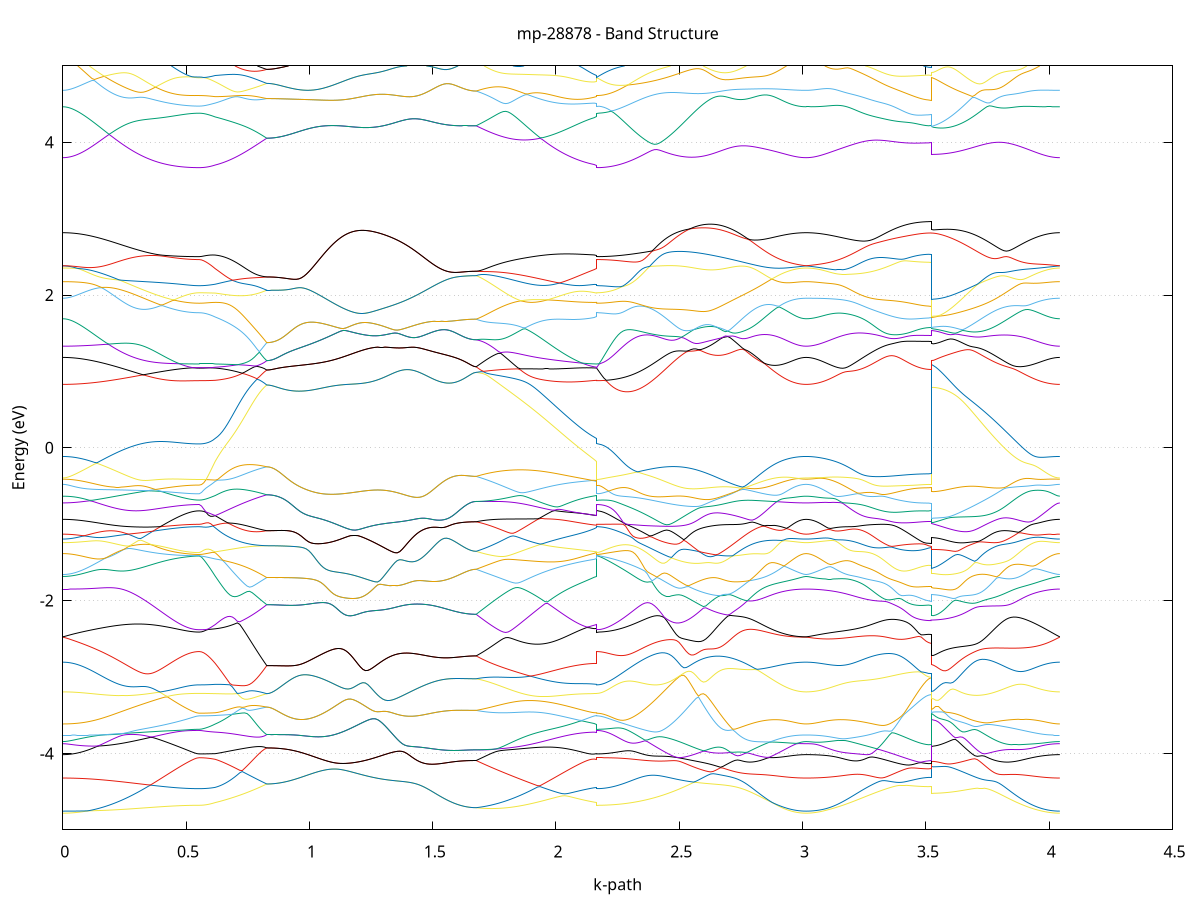 set title 'mp-28878 - Band Structure'
set xlabel 'k-path'
set ylabel 'Energy (eV)'
set grid y
set yrange [-5:5]
set terminal png size 800,600
set output 'mp-28878_bands_gnuplot.png'
plot '-' using 1:2 with lines notitle, '-' using 1:2 with lines notitle, '-' using 1:2 with lines notitle, '-' using 1:2 with lines notitle, '-' using 1:2 with lines notitle, '-' using 1:2 with lines notitle, '-' using 1:2 with lines notitle, '-' using 1:2 with lines notitle, '-' using 1:2 with lines notitle, '-' using 1:2 with lines notitle, '-' using 1:2 with lines notitle, '-' using 1:2 with lines notitle, '-' using 1:2 with lines notitle, '-' using 1:2 with lines notitle, '-' using 1:2 with lines notitle, '-' using 1:2 with lines notitle, '-' using 1:2 with lines notitle, '-' using 1:2 with lines notitle, '-' using 1:2 with lines notitle, '-' using 1:2 with lines notitle, '-' using 1:2 with lines notitle, '-' using 1:2 with lines notitle, '-' using 1:2 with lines notitle, '-' using 1:2 with lines notitle, '-' using 1:2 with lines notitle, '-' using 1:2 with lines notitle, '-' using 1:2 with lines notitle, '-' using 1:2 with lines notitle, '-' using 1:2 with lines notitle, '-' using 1:2 with lines notitle, '-' using 1:2 with lines notitle, '-' using 1:2 with lines notitle, '-' using 1:2 with lines notitle, '-' using 1:2 with lines notitle, '-' using 1:2 with lines notitle, '-' using 1:2 with lines notitle, '-' using 1:2 with lines notitle, '-' using 1:2 with lines notitle, '-' using 1:2 with lines notitle, '-' using 1:2 with lines notitle, '-' using 1:2 with lines notitle, '-' using 1:2 with lines notitle, '-' using 1:2 with lines notitle, '-' using 1:2 with lines notitle, '-' using 1:2 with lines notitle, '-' using 1:2 with lines notitle, '-' using 1:2 with lines notitle, '-' using 1:2 with lines notitle, '-' using 1:2 with lines notitle, '-' using 1:2 with lines notitle, '-' using 1:2 with lines notitle, '-' using 1:2 with lines notitle, '-' using 1:2 with lines notitle, '-' using 1:2 with lines notitle, '-' using 1:2 with lines notitle, '-' using 1:2 with lines notitle, '-' using 1:2 with lines notitle, '-' using 1:2 with lines notitle, '-' using 1:2 with lines notitle, '-' using 1:2 with lines notitle, '-' using 1:2 with lines notitle, '-' using 1:2 with lines notitle, '-' using 1:2 with lines notitle, '-' using 1:2 with lines notitle, '-' using 1:2 with lines notitle, '-' using 1:2 with lines notitle, '-' using 1:2 with lines notitle, '-' using 1:2 with lines notitle, '-' using 1:2 with lines notitle, '-' using 1:2 with lines notitle, '-' using 1:2 with lines notitle, '-' using 1:2 with lines notitle, '-' using 1:2 with lines notitle, '-' using 1:2 with lines notitle, '-' using 1:2 with lines notitle, '-' using 1:2 with lines notitle, '-' using 1:2 with lines notitle, '-' using 1:2 with lines notitle, '-' using 1:2 with lines notitle, '-' using 1:2 with lines notitle, '-' using 1:2 with lines notitle, '-' using 1:2 with lines notitle, '-' using 1:2 with lines notitle, '-' using 1:2 with lines notitle, '-' using 1:2 with lines notitle, '-' using 1:2 with lines notitle, '-' using 1:2 with lines notitle, '-' using 1:2 with lines notitle, '-' using 1:2 with lines notitle, '-' using 1:2 with lines notitle, '-' using 1:2 with lines notitle, '-' using 1:2 with lines notitle, '-' using 1:2 with lines notitle, '-' using 1:2 with lines notitle, '-' using 1:2 with lines notitle, '-' using 1:2 with lines notitle
0.000000 -26.642255
0.009880 -26.642255
0.019760 -26.642255
0.029640 -26.642255
0.039521 -26.642255
0.049401 -26.642255
0.059281 -26.642255
0.069161 -26.642255
0.079041 -26.642155
0.088921 -26.642255
0.098801 -26.642255
0.108682 -26.642255
0.118562 -26.642255
0.128442 -26.642255
0.138322 -26.642255
0.148202 -26.642255
0.158082 -26.642255
0.167962 -26.642255
0.177842 -26.642255
0.187723 -26.642255
0.197603 -26.642255
0.207483 -26.642255
0.217363 -26.642255
0.227243 -26.642155
0.237123 -26.642255
0.247003 -26.642255
0.256884 -26.642255
0.266764 -26.642255
0.276644 -26.642255
0.286524 -26.642255
0.296404 -26.642255
0.306284 -26.642255
0.316164 -26.642255
0.326045 -26.642255
0.335925 -26.642255
0.345805 -26.642255
0.355685 -26.642255
0.365565 -26.642155
0.375445 -26.642255
0.385325 -26.642255
0.395205 -26.642255
0.405086 -26.642255
0.414966 -26.642255
0.424846 -26.642255
0.434726 -26.642155
0.444606 -26.642155
0.454486 -26.642255
0.464366 -26.642255
0.474247 -26.642255
0.484127 -26.642155
0.494007 -26.642155
0.503887 -26.642155
0.513767 -26.642155
0.523647 -26.642155
0.533527 -26.642155
0.543408 -26.642155
0.553288 -26.642155
0.553288 -26.642155
0.562539 -26.642155
0.571790 -26.642155
0.581042 -26.642155
0.590293 -26.642155
0.599545 -26.642155
0.608796 -26.642155
0.618047 -26.642155
0.618047 -26.642155
0.628003 -26.642155
0.637960 -26.642155
0.647916 -26.642155
0.657872 -26.642155
0.667828 -26.642155
0.677784 -26.642155
0.687740 -26.642155
0.697696 -26.642155
0.707653 -26.642155
0.717609 -26.642155
0.727565 -26.642155
0.737521 -26.642155
0.747477 -26.642155
0.757433 -26.642155
0.767389 -26.642155
0.777346 -26.642155
0.787302 -26.642155
0.797258 -26.642155
0.807214 -26.642155
0.817170 -26.642155
0.827126 -26.642155
0.827126 -26.642155
0.837120 -26.642155
0.847113 -26.642155
0.857107 -26.642155
0.867100 -26.642155
0.877094 -26.642155
0.887088 -26.642155
0.897081 -26.642155
0.907075 -26.642155
0.917068 -26.642155
0.927062 -26.642155
0.937055 -26.642155
0.947049 -26.642155
0.957042 -26.642155
0.967036 -26.642155
0.977029 -26.642155
0.987023 -26.642155
0.997016 -26.642155
1.007010 -26.642155
1.017003 -26.642155
1.026997 -26.642155
1.036990 -26.642155
1.046984 -26.642155
1.056978 -26.642155
1.066971 -26.642155
1.076965 -26.642155
1.086958 -26.642155
1.096952 -26.642155
1.106945 -26.642155
1.116939 -26.642155
1.126932 -26.642155
1.136926 -26.642155
1.136926 -26.642155
1.146914 -26.642155
1.156903 -26.642155
1.166891 -26.642155
1.176880 -26.642155
1.186868 -26.642155
1.196856 -26.642155
1.206845 -26.642155
1.216833 -26.642155
1.226822 -26.642155
1.236810 -26.642155
1.246799 -26.642155
1.256787 -26.642155
1.266775 -26.642155
1.276764 -26.642155
1.286752 -26.642155
1.296741 -26.642155
1.306729 -26.642155
1.316718 -26.642155
1.326706 -26.642155
1.336695 -26.642155
1.346683 -26.642155
1.356671 -26.642155
1.366660 -26.642155
1.376648 -26.642155
1.386637 -26.642155
1.396625 -26.642155
1.406614 -26.642155
1.416602 -26.642155
1.426591 -26.642155
1.436579 -26.642155
1.446567 -26.642155
1.456556 -26.642155
1.466544 -26.642155
1.476533 -26.642155
1.486521 -26.642155
1.496510 -26.642155
1.506498 -26.642155
1.516487 -26.642155
1.526475 -26.642155
1.536463 -26.642155
1.546452 -26.642155
1.556440 -26.642055
1.566429 -26.642155
1.576417 -26.642155
1.586406 -26.642155
1.596394 -26.642155
1.606383 -26.642155
1.616371 -26.642255
1.626359 -26.642255
1.636348 -26.642255
1.646336 -26.642155
1.656325 -26.642255
1.666313 -26.642255
1.676302 -26.642255
1.676302 -26.642255
1.686272 -26.642255
1.696242 -26.642255
1.706212 -26.642255
1.716182 -26.642255
1.726152 -26.642255
1.736122 -26.642255
1.746092 -26.642255
1.756062 -26.642255
1.766032 -26.642155
1.776002 -26.642255
1.785972 -26.642255
1.795942 -26.642255
1.805913 -26.642255
1.815883 -26.642255
1.825853 -26.642255
1.835823 -26.642155
1.845793 -26.642255
1.855763 -26.642255
1.865733 -26.642255
1.875703 -26.642255
1.885673 -26.642255
1.895643 -26.642255
1.905613 -26.642255
1.915583 -26.642255
1.925553 -26.642255
1.935523 -26.642155
1.945493 -26.642155
1.955464 -26.642155
1.965434 -26.642155
1.975404 -26.642155
1.985374 -26.642155
1.995344 -26.642155
2.005314 -26.642155
2.015284 -26.642155
2.025254 -26.642155
2.035224 -26.642155
2.045194 -26.642155
2.055164 -26.642155
2.065134 -26.642155
2.075104 -26.642155
2.085074 -26.642155
2.095044 -26.642155
2.105015 -26.642155
2.114985 -26.642155
2.124955 -26.642155
2.134925 -26.642155
2.144895 -26.642155
2.154865 -26.642155
2.164835 -26.642155
2.164835 -26.642155
2.174608 -26.642155
2.184382 -26.642155
2.194155 -26.642155
2.203929 -26.642155
2.213703 -26.642155
2.223476 -26.642155
2.233250 -26.642155
2.243023 -26.642155
2.252797 -26.642155
2.262570 -26.642155
2.272344 -26.642155
2.282117 -26.642155
2.291891 -26.642155
2.301664 -26.642255
2.311438 -26.642155
2.321211 -26.642255
2.330985 -26.642255
2.340758 -26.642255
2.350532 -26.642255
2.360305 -26.642255
2.370079 -26.642255
2.379852 -26.642255
2.389626 -26.642255
2.399399 -26.642255
2.409173 -26.642155
2.409173 -26.642255
2.419088 -26.642255
2.429004 -26.642255
2.438919 -26.642255
2.448834 -26.642255
2.458750 -26.642255
2.468665 -26.642255
2.478580 -26.642255
2.488496 -26.642255
2.498411 -26.642255
2.508327 -26.642255
2.518242 -26.642255
2.528157 -26.642255
2.538073 -26.642255
2.547988 -26.642255
2.557903 -26.642255
2.567819 -26.642255
2.577734 -26.642255
2.587649 -26.642155
2.597565 -26.642155
2.607480 -26.642255
2.617396 -26.642255
2.627311 -26.642255
2.637226 -26.642255
2.647142 -26.642255
2.657057 -26.642255
2.666972 -26.642255
2.676888 -26.642255
2.686803 -26.642255
2.696718 -26.642255
2.706634 -26.642255
2.716549 -26.642255
2.726465 -26.642255
2.736380 -26.642255
2.746295 -26.642255
2.756211 -26.642255
2.766126 -26.642255
2.776041 -26.642255
2.785957 -26.642155
2.795872 -26.642255
2.805788 -26.642255
2.815703 -26.642255
2.825618 -26.642255
2.835534 -26.642255
2.845449 -26.642255
2.855364 -26.642255
2.865280 -26.642255
2.875195 -26.642255
2.885110 -26.642255
2.895026 -26.642255
2.904941 -26.642255
2.914857 -26.642255
2.924772 -26.642255
2.934687 -26.642255
2.944603 -26.642255
2.954518 -26.642255
2.964433 -26.642255
2.974349 -26.642255
2.984264 -26.642255
2.994179 -26.642255
3.004095 -26.642255
3.014010 -26.642255
3.014010 -26.642255
3.023947 -26.642255
3.033883 -26.642255
3.043820 -26.642255
3.053756 -26.642255
3.063693 -26.642255
3.073629 -26.642255
3.083566 -26.642255
3.093502 -26.642255
3.103439 -26.642255
3.113375 -26.642255
3.123312 -26.642255
3.133248 -26.642255
3.143185 -26.642255
3.153121 -26.642255
3.163057 -26.642255
3.172994 -26.642255
3.182930 -26.642255
3.192867 -26.642255
3.202803 -26.642255
3.212740 -26.642255
3.222676 -26.642255
3.232613 -26.642255
3.242549 -26.642255
3.252486 -26.642255
3.262422 -26.642255
3.272359 -26.642255
3.282295 -26.642255
3.292232 -26.642155
3.302168 -26.642155
3.312105 -26.642255
3.322041 -26.642255
3.331978 -26.642255
3.341914 -26.642255
3.351851 -26.642255
3.361787 -26.642255
3.371724 -26.642255
3.381660 -26.642255
3.391597 -26.642255
3.401533 -26.642255
3.411470 -26.642255
3.421406 -26.642255
3.431343 -26.642255
3.441279 -26.642255
3.451216 -26.642155
3.461152 -26.642255
3.471089 -26.642155
3.481025 -26.642255
3.490962 -26.642155
3.500898 -26.642255
3.510834 -26.642255
3.520771 -26.642255
3.520771 -26.642155
3.530627 -26.642155
3.540483 -26.642155
3.550339 -26.642155
3.560195 -26.642155
3.570052 -26.642155
3.579908 -26.642155
3.589764 -26.642155
3.599620 -26.642155
3.609476 -26.642155
3.619332 -26.642155
3.629188 -26.642155
3.639044 -26.642155
3.648900 -26.642255
3.658757 -26.642255
3.668613 -26.642155
3.678469 -26.642255
3.688325 -26.642255
3.698181 -26.642255
3.708037 -26.642255
3.717893 -26.642255
3.727749 -26.642255
3.737605 -26.642255
3.747461 -26.642255
3.757318 -26.642255
3.767174 -26.642255
3.777030 -26.642255
3.786886 -26.642255
3.796742 -26.642255
3.806598 -26.642255
3.816454 -26.642155
3.826310 -26.642255
3.836166 -26.642255
3.846023 -26.642255
3.855879 -26.642255
3.865735 -26.642255
3.875591 -26.642255
3.885447 -26.642255
3.895303 -26.642155
3.905159 -26.642255
3.915015 -26.642255
3.924871 -26.642255
3.934728 -26.642255
3.944584 -26.642255
3.954440 -26.642255
3.964296 -26.642255
3.974152 -26.642155
3.984008 -26.642255
3.993864 -26.642255
4.003720 -26.642255
4.013576 -26.642255
4.023433 -26.642255
4.033289 -26.642255
4.043145 -26.642255
e
0.000000 -26.642155
0.009880 -26.642155
0.019760 -26.642155
0.029640 -26.642155
0.039521 -26.642155
0.049401 -26.642155
0.059281 -26.642155
0.069161 -26.642155
0.079041 -26.642155
0.088921 -26.642155
0.098801 -26.642155
0.108682 -26.642155
0.118562 -26.642155
0.128442 -26.642155
0.138322 -26.642155
0.148202 -26.642155
0.158082 -26.642155
0.167962 -26.642155
0.177842 -26.642155
0.187723 -26.642155
0.197603 -26.642155
0.207483 -26.642155
0.217363 -26.642155
0.227243 -26.642055
0.237123 -26.642155
0.247003 -26.642155
0.256884 -26.642155
0.266764 -26.642155
0.276644 -26.642155
0.286524 -26.642155
0.296404 -26.642155
0.306284 -26.642155
0.316164 -26.642155
0.326045 -26.642155
0.335925 -26.642155
0.345805 -26.642155
0.355685 -26.642155
0.365565 -26.642055
0.375445 -26.642155
0.385325 -26.642155
0.395205 -26.642155
0.405086 -26.642155
0.414966 -26.642155
0.424846 -26.642155
0.434726 -26.642055
0.444606 -26.642055
0.454486 -26.642155
0.464366 -26.642155
0.474247 -26.642155
0.484127 -26.642155
0.494007 -26.642155
0.503887 -26.642155
0.513767 -26.642155
0.523647 -26.642155
0.533527 -26.642155
0.543408 -26.642155
0.553288 -26.642155
0.553288 -26.642155
0.562539 -26.642155
0.571790 -26.642155
0.581042 -26.642155
0.590293 -26.642155
0.599545 -26.642155
0.608796 -26.642155
0.618047 -26.642155
0.618047 -26.642155
0.628003 -26.642155
0.637960 -26.642155
0.647916 -26.642155
0.657872 -26.642155
0.667828 -26.642155
0.677784 -26.642155
0.687740 -26.642055
0.697696 -26.642155
0.707653 -26.642155
0.717609 -26.642155
0.727565 -26.642155
0.737521 -26.642155
0.747477 -26.642055
0.757433 -26.642155
0.767389 -26.642155
0.777346 -26.642155
0.787302 -26.642155
0.797258 -26.642155
0.807214 -26.642155
0.817170 -26.642155
0.827126 -26.642155
0.827126 -26.642155
0.837120 -26.642155
0.847113 -26.642155
0.857107 -26.642155
0.867100 -26.642155
0.877094 -26.642155
0.887088 -26.642155
0.897081 -26.642155
0.907075 -26.642155
0.917068 -26.642155
0.927062 -26.642155
0.937055 -26.642155
0.947049 -26.642155
0.957042 -26.642155
0.967036 -26.642155
0.977029 -26.642155
0.987023 -26.642155
0.997016 -26.642155
1.007010 -26.642155
1.017003 -26.642155
1.026997 -26.642155
1.036990 -26.642055
1.046984 -26.642155
1.056978 -26.642155
1.066971 -26.642155
1.076965 -26.642155
1.086958 -26.642155
1.096952 -26.642155
1.106945 -26.642155
1.116939 -26.642155
1.126932 -26.642055
1.136926 -26.642155
1.136926 -26.642155
1.146914 -26.642155
1.156903 -26.642155
1.166891 -26.642155
1.176880 -26.642155
1.186868 -26.642155
1.196856 -26.642155
1.206845 -26.642155
1.216833 -26.642155
1.226822 -26.642155
1.236810 -26.642155
1.246799 -26.642055
1.256787 -26.642155
1.266775 -26.642155
1.276764 -26.642155
1.286752 -26.642155
1.296741 -26.642155
1.306729 -26.642155
1.316718 -26.642155
1.326706 -26.642155
1.336695 -26.642155
1.346683 -26.642155
1.356671 -26.642155
1.366660 -26.642155
1.376648 -26.642155
1.386637 -26.642155
1.396625 -26.642155
1.406614 -26.642055
1.416602 -26.642155
1.426591 -26.642155
1.436579 -26.642155
1.446567 -26.642155
1.456556 -26.642155
1.466544 -26.642055
1.476533 -26.642155
1.486521 -26.642155
1.496510 -26.642155
1.506498 -26.642155
1.516487 -26.642155
1.526475 -26.642155
1.536463 -26.642155
1.546452 -26.642155
1.556440 -26.642055
1.566429 -26.642155
1.576417 -26.642155
1.586406 -26.642155
1.596394 -26.642155
1.606383 -26.642155
1.616371 -26.642155
1.626359 -26.642255
1.636348 -26.642255
1.646336 -26.642155
1.656325 -26.642255
1.666313 -26.642255
1.676302 -26.642255
1.676302 -26.642255
1.686272 -26.642255
1.696242 -26.642155
1.706212 -26.642155
1.716182 -26.642155
1.726152 -26.642155
1.736122 -26.642155
1.746092 -26.642155
1.756062 -26.642155
1.766032 -26.642155
1.776002 -26.642155
1.785972 -26.642155
1.795942 -26.642155
1.805913 -26.642155
1.815883 -26.642155
1.825853 -26.642155
1.835823 -26.642155
1.845793 -26.642155
1.855763 -26.642155
1.865733 -26.642155
1.875703 -26.642155
1.885673 -26.642155
1.895643 -26.642155
1.905613 -26.642155
1.915583 -26.642155
1.925553 -26.642155
1.935523 -26.642155
1.945493 -26.642155
1.955464 -26.642155
1.965434 -26.642155
1.975404 -26.642155
1.985374 -26.642155
1.995344 -26.642155
2.005314 -26.642155
2.015284 -26.642155
2.025254 -26.642155
2.035224 -26.642155
2.045194 -26.642155
2.055164 -26.642155
2.065134 -26.642155
2.075104 -26.642155
2.085074 -26.642155
2.095044 -26.642155
2.105015 -26.642155
2.114985 -26.642155
2.124955 -26.642155
2.134925 -26.642155
2.144895 -26.642155
2.154865 -26.642155
2.164835 -26.642155
2.164835 -26.642155
2.174608 -26.642155
2.184382 -26.642055
2.194155 -26.642155
2.203929 -26.642155
2.213703 -26.642155
2.223476 -26.642155
2.233250 -26.642155
2.243023 -26.642155
2.252797 -26.642155
2.262570 -26.642155
2.272344 -26.642155
2.282117 -26.642055
2.291891 -26.642155
2.301664 -26.642155
2.311438 -26.642155
2.321211 -26.642155
2.330985 -26.642155
2.340758 -26.642155
2.350532 -26.642155
2.360305 -26.642155
2.370079 -26.642155
2.379852 -26.642155
2.389626 -26.642155
2.399399 -26.642155
2.409173 -26.642055
2.409173 -26.642155
2.419088 -26.642155
2.429004 -26.642155
2.438919 -26.642155
2.448834 -26.642155
2.458750 -26.642155
2.468665 -26.642155
2.478580 -26.642155
2.488496 -26.642155
2.498411 -26.642155
2.508327 -26.642155
2.518242 -26.642155
2.528157 -26.642155
2.538073 -26.642155
2.547988 -26.642155
2.557903 -26.642155
2.567819 -26.642155
2.577734 -26.642155
2.587649 -26.642055
2.597565 -26.642055
2.607480 -26.642155
2.617396 -26.642155
2.627311 -26.642155
2.637226 -26.642155
2.647142 -26.642155
2.657057 -26.642155
2.666972 -26.642155
2.676888 -26.642155
2.686803 -26.642155
2.696718 -26.642155
2.706634 -26.642155
2.716549 -26.642155
2.726465 -26.642155
2.736380 -26.642155
2.746295 -26.642155
2.756211 -26.642155
2.766126 -26.642155
2.776041 -26.642155
2.785957 -26.642055
2.795872 -26.642155
2.805788 -26.642155
2.815703 -26.642155
2.825618 -26.642155
2.835534 -26.642155
2.845449 -26.642155
2.855364 -26.642155
2.865280 -26.642155
2.875195 -26.642155
2.885110 -26.642155
2.895026 -26.642155
2.904941 -26.642155
2.914857 -26.642155
2.924772 -26.642155
2.934687 -26.642155
2.944603 -26.642155
2.954518 -26.642155
2.964433 -26.642155
2.974349 -26.642155
2.984264 -26.642155
2.994179 -26.642155
3.004095 -26.642155
3.014010 -26.642155
3.014010 -26.642155
3.023947 -26.642155
3.033883 -26.642155
3.043820 -26.642155
3.053756 -26.642155
3.063693 -26.642155
3.073629 -26.642155
3.083566 -26.642155
3.093502 -26.642155
3.103439 -26.642155
3.113375 -26.642155
3.123312 -26.642155
3.133248 -26.642155
3.143185 -26.642155
3.153121 -26.642155
3.163057 -26.642155
3.172994 -26.642155
3.182930 -26.642155
3.192867 -26.642155
3.202803 -26.642155
3.212740 -26.642155
3.222676 -26.642155
3.232613 -26.642155
3.242549 -26.642155
3.252486 -26.642155
3.262422 -26.642155
3.272359 -26.642155
3.282295 -26.642155
3.292232 -26.642055
3.302168 -26.642055
3.312105 -26.642155
3.322041 -26.642155
3.331978 -26.642155
3.341914 -26.642155
3.351851 -26.642155
3.361787 -26.642155
3.371724 -26.642155
3.381660 -26.642155
3.391597 -26.642155
3.401533 -26.642155
3.411470 -26.642155
3.421406 -26.642155
3.431343 -26.642155
3.441279 -26.642155
3.451216 -26.642155
3.461152 -26.642155
3.471089 -26.642155
3.481025 -26.642155
3.490962 -26.642155
3.500898 -26.642155
3.510834 -26.642155
3.520771 -26.642155
3.520771 -26.642155
3.530627 -26.642155
3.540483 -26.642155
3.550339 -26.642055
3.560195 -26.642155
3.570052 -26.642155
3.579908 -26.642155
3.589764 -26.642055
3.599620 -26.642155
3.609476 -26.642155
3.619332 -26.642155
3.629188 -26.642155
3.639044 -26.642155
3.648900 -26.642155
3.658757 -26.642155
3.668613 -26.642155
3.678469 -26.642155
3.688325 -26.642155
3.698181 -26.642155
3.708037 -26.642155
3.717893 -26.642155
3.727749 -26.642155
3.737605 -26.642155
3.747461 -26.642155
3.757318 -26.642155
3.767174 -26.642155
3.777030 -26.642155
3.786886 -26.642155
3.796742 -26.642155
3.806598 -26.642155
3.816454 -26.642155
3.826310 -26.642155
3.836166 -26.642155
3.846023 -26.642155
3.855879 -26.642155
3.865735 -26.642155
3.875591 -26.642155
3.885447 -26.642155
3.895303 -26.642155
3.905159 -26.642155
3.915015 -26.642155
3.924871 -26.642155
3.934728 -26.642155
3.944584 -26.642155
3.954440 -26.642155
3.964296 -26.642155
3.974152 -26.642055
3.984008 -26.642155
3.993864 -26.642155
4.003720 -26.642155
4.013576 -26.642155
4.023433 -26.642155
4.033289 -26.642155
4.043145 -26.642155
e
0.000000 -12.803755
0.009880 -12.803555
0.019760 -12.803155
0.029640 -12.802355
0.039521 -12.801255
0.049401 -12.799855
0.059281 -12.798155
0.069161 -12.796155
0.079041 -12.793755
0.088921 -12.791155
0.098801 -12.788255
0.108682 -12.784955
0.118562 -12.781455
0.128442 -12.777555
0.138322 -12.773455
0.148202 -12.769055
0.158082 -12.764355
0.167962 -12.759355
0.177842 -12.754055
0.187723 -12.748555
0.197603 -12.742655
0.207483 -12.736655
0.217363 -12.730255
0.227243 -12.723655
0.237123 -12.716855
0.247003 -12.709755
0.256884 -12.702555
0.266764 -12.694955
0.276644 -12.687255
0.286524 -12.679355
0.296404 -12.671355
0.306284 -12.663055
0.316164 -12.654655
0.326045 -12.646155
0.335925 -12.637555
0.345805 -12.628755
0.355685 -12.620055
0.365565 -12.611155
0.375445 -12.602355
0.385325 -12.593555
0.395205 -12.584855
0.405086 -12.576155
0.414966 -12.567655
0.424846 -12.559355
0.434726 -12.551255
0.444606 -12.543555
0.454486 -12.536155
0.464366 -12.529155
0.474247 -12.522655
0.484127 -12.516655
0.494007 -12.511355
0.503887 -12.506655
0.513767 -12.502755
0.523647 -12.499655
0.533527 -12.497455
0.543408 -12.496055
0.553288 -12.495655
0.553288 -12.495655
0.562539 -12.495455
0.571790 -12.494855
0.581042 -12.493855
0.590293 -12.492455
0.599545 -12.490655
0.608796 -12.488455
0.618047 -12.485855
0.618047 -12.485855
0.628003 -12.483555
0.637960 -12.481255
0.647916 -12.478855
0.657872 -12.476555
0.667828 -12.474155
0.677784 -12.471855
0.687740 -12.469555
0.697696 -12.467255
0.707653 -12.464955
0.717609 -12.462755
0.727565 -12.460555
0.737521 -12.458455
0.747477 -12.456455
0.757433 -12.454455
0.767389 -12.452555
0.777346 -12.450655
0.787302 -12.448955
0.797258 -12.447255
0.807214 -12.445655
0.817170 -12.444155
0.827126 -12.442755
0.827126 -12.442755
0.837120 -12.442555
0.847113 -12.441755
0.857107 -12.440555
0.867100 -12.438855
0.877094 -12.436655
0.887088 -12.433955
0.897081 -12.430855
0.907075 -12.427155
0.917068 -12.423055
0.927062 -12.418455
0.937055 -12.413455
0.947049 -12.407955
0.957042 -12.401955
0.967036 -12.395555
0.977029 -12.388755
0.987023 -12.381555
0.997016 -12.373855
1.007010 -12.365855
1.017003 -12.357355
1.026997 -12.348555
1.036990 -12.339455
1.046984 -12.330055
1.056978 -12.320355
1.066971 -12.310355
1.076965 -12.300255
1.086958 -12.290055
1.096952 -12.279755
1.106945 -12.269455
1.116939 -12.259455
1.126932 -12.249755
1.136926 -12.240655
1.136926 -12.240655
1.146914 -12.232455
1.156903 -12.225455
1.166891 -12.220055
1.176880 -12.216755
1.186868 -12.215955
1.196856 -12.217855
1.206845 -12.222355
1.216833 -12.229355
1.226822 -12.238355
1.236810 -12.249055
1.246799 -12.261155
1.256787 -12.274155
1.266775 -12.287855
1.276764 -12.302155
1.286752 -12.316755
1.296741 -12.331655
1.306729 -12.346555
1.316718 -12.361555
1.326706 -12.376555
1.336695 -12.391355
1.346683 -12.406055
1.356671 -12.420555
1.366660 -12.434855
1.376648 -12.448855
1.386637 -12.462555
1.396625 -12.475955
1.406614 -12.489055
1.416602 -12.501755
1.426591 -12.514055
1.436579 -12.526055
1.446567 -12.537555
1.456556 -12.548655
1.466544 -12.559355
1.476533 -12.569655
1.486521 -12.579455
1.496510 -12.588755
1.506498 -12.597655
1.516487 -12.606055
1.526475 -12.613955
1.536463 -12.621355
1.546452 -12.628355
1.556440 -12.634755
1.566429 -12.640755
1.576417 -12.646155
1.586406 -12.651055
1.596394 -12.655555
1.606383 -12.659455
1.616371 -12.662855
1.626359 -12.665655
1.636348 -12.668055
1.646336 -12.669855
1.656325 -12.671155
1.666313 -12.671955
1.676302 -12.672255
1.676302 -12.672255
1.686272 -12.672355
1.696242 -12.672155
1.706212 -12.671655
1.716182 -12.670855
1.726152 -12.669755
1.736122 -12.668355
1.746092 -12.666755
1.756062 -12.664755
1.766032 -12.662555
1.776002 -12.659955
1.785972 -12.657155
1.795942 -12.654055
1.805913 -12.650655
1.815883 -12.647055
1.825853 -12.643155
1.835823 -12.638955
1.845793 -12.634455
1.855763 -12.629755
1.865733 -12.624855
1.875703 -12.619655
1.885673 -12.614255
1.895643 -12.608555
1.905613 -12.602755
1.915583 -12.596655
1.925553 -12.590355
1.935523 -12.583955
1.945493 -12.577255
1.955464 -12.570455
1.965434 -12.563455
1.975404 -12.556355
1.985374 -12.549055
1.995344 -12.541755
2.005314 -12.534255
2.015284 -12.526655
2.025254 -12.520855
2.035224 -12.515355
2.045194 -12.510155
2.055164 -12.505255
2.065134 -12.500655
2.075104 -12.496655
2.085074 -12.492955
2.095044 -12.489955
2.105015 -12.487355
2.114985 -12.485455
2.124955 -12.484155
2.134925 -12.483555
2.144895 -12.483655
2.154865 -12.484455
2.164835 -12.485855
2.164835 -12.495655
2.174608 -12.495355
2.184382 -12.494755
2.194155 -12.493655
2.203929 -12.492155
2.213703 -12.490255
2.223476 -12.487955
2.233250 -12.485155
2.243023 -12.481955
2.252797 -12.478455
2.262570 -12.474455
2.272344 -12.470055
2.282117 -12.465255
2.291891 -12.460055
2.301664 -12.454455
2.311438 -12.448555
2.321211 -12.442255
2.330985 -12.435655
2.340758 -12.428655
2.350532 -12.421255
2.360305 -12.413655
2.370079 -12.405755
2.379852 -12.397555
2.389626 -12.389055
2.399399 -12.380355
2.409173 -12.371355
2.409173 -12.371355
2.419088 -12.362155
2.429004 -12.352755
2.438919 -12.343155
2.448834 -12.333555
2.458750 -12.323855
2.468665 -12.314155
2.478580 -12.304555
2.488496 -12.295055
2.498411 -12.285655
2.508327 -12.276655
2.518242 -12.267855
2.528157 -12.259455
2.538073 -12.257255
2.547988 -12.276255
2.557903 -12.295355
2.567819 -12.314355
2.577734 -12.333255
2.587649 -12.352055
2.597565 -12.370755
2.607480 -12.389155
2.617396 -12.407455
2.627311 -12.425455
2.637226 -12.443155
2.647142 -12.460555
2.657057 -12.477755
2.666972 -12.494555
2.676888 -12.511055
2.686803 -12.527155
2.696718 -12.542955
2.706634 -12.558255
2.716549 -12.573255
2.726465 -12.587855
2.736380 -12.602055
2.746295 -12.615755
2.756211 -12.629055
2.766126 -12.641855
2.776041 -12.654255
2.785957 -12.666255
2.795872 -12.677755
2.805788 -12.688755
2.815703 -12.699255
2.825618 -12.709355
2.835534 -12.718855
2.845449 -12.727955
2.855364 -12.736555
2.865280 -12.744655
2.875195 -12.752155
2.885110 -12.759255
2.895026 -12.765755
2.904941 -12.771855
2.914857 -12.777355
2.924772 -12.782355
2.934687 -12.786855
2.944603 -12.790755
2.954518 -12.794255
2.964433 -12.797155
2.974349 -12.799555
2.984264 -12.801355
2.994179 -12.802655
3.004095 -12.803455
3.014010 -12.803755
3.014010 -12.803755
3.023947 -12.803555
3.033883 -12.802855
3.043820 -12.801655
3.053756 -12.800055
3.063693 -12.797855
3.073629 -12.795355
3.083566 -12.792355
3.093502 -12.788855
3.103439 -12.784855
3.113375 -12.780455
3.123312 -12.775555
3.133248 -12.770255
3.143185 -12.764455
3.153121 -12.758255
3.163057 -12.751555
3.172994 -12.744455
3.182930 -12.736955
3.192867 -12.728955
3.202803 -12.720555
3.212740 -12.711655
3.222676 -12.702455
3.232613 -12.692755
3.242549 -12.682655
3.252486 -12.672155
3.262422 -12.661255
3.272359 -12.650055
3.282295 -12.638355
3.292232 -12.626355
3.302168 -12.613955
3.312105 -12.601255
3.322041 -12.588255
3.331978 -12.574855
3.341914 -12.561155
3.351851 -12.547255
3.361787 -12.533055
3.371724 -12.518555
3.381660 -12.503855
3.391597 -12.488955
3.401533 -12.473955
3.411470 -12.458755
3.421406 -12.443555
3.431343 -12.428255
3.441279 -12.413055
3.451216 -12.397955
3.461152 -12.383255
3.471089 -12.368955
3.481025 -12.355355
3.490962 -12.342955
3.500898 -12.332555
3.510834 -12.325255
3.520771 -12.322655
3.520771 -12.282355
3.530627 -12.284455
3.540483 -12.290655
3.550339 -12.300155
3.560195 -12.312355
3.570052 -12.326355
3.579908 -12.341555
3.589764 -12.357455
3.599620 -12.373855
3.609476 -12.390455
3.619332 -12.407055
3.629188 -12.423655
3.639044 -12.440155
3.648900 -12.456455
3.658757 -12.472555
3.668613 -12.488355
3.678469 -12.503955
3.688325 -12.519255
3.698181 -12.534155
3.708037 -12.548855
3.717893 -12.563155
3.727749 -12.577055
3.737605 -12.590655
3.747461 -12.603855
3.757318 -12.616655
3.767174 -12.629055
3.777030 -12.641055
3.786886 -12.652755
3.796742 -12.663955
3.806598 -12.674755
3.816454 -12.685155
3.826310 -12.695155
3.836166 -12.704655
3.846023 -12.713755
3.855879 -12.722455
3.865735 -12.730755
3.875591 -12.738555
3.885447 -12.745955
3.895303 -12.752955
3.905159 -12.759455
3.915015 -12.765555
3.924871 -12.771155
3.934728 -12.776355
3.944584 -12.781155
3.954440 -12.785455
3.964296 -12.789255
3.974152 -12.792655
3.984008 -12.795555
3.993864 -12.798055
4.003720 -12.800155
4.013576 -12.801655
4.023433 -12.802855
4.033289 -12.803555
4.043145 -12.803755
e
0.000000 -12.440555
0.009880 -12.440455
0.019760 -12.440355
0.029640 -12.440055
0.039521 -12.439755
0.049401 -12.439355
0.059281 -12.438955
0.069161 -12.438355
0.079041 -12.437755
0.088921 -12.437055
0.098801 -12.436255
0.108682 -12.435355
0.118562 -12.434455
0.128442 -12.433555
0.138322 -12.432555
0.148202 -12.431455
0.158082 -12.430455
0.167962 -12.429355
0.177842 -12.428155
0.187723 -12.427055
0.197603 -12.425855
0.207483 -12.424755
0.217363 -12.423555
0.227243 -12.422455
0.237123 -12.421255
0.247003 -12.420155
0.256884 -12.419055
0.266764 -12.417955
0.276644 -12.416955
0.286524 -12.415955
0.296404 -12.415055
0.306284 -12.414155
0.316164 -12.413255
0.326045 -12.412455
0.335925 -12.411655
0.345805 -12.410955
0.355685 -12.410255
0.365565 -12.409655
0.375445 -12.409055
0.385325 -12.408555
0.395205 -12.408055
0.405086 -12.407655
0.414966 -12.407255
0.424846 -12.406855
0.434726 -12.406555
0.444606 -12.406255
0.454486 -12.405955
0.464366 -12.405755
0.474247 -12.405555
0.484127 -12.405455
0.494007 -12.405255
0.503887 -12.405155
0.513767 -12.405055
0.523647 -12.405055
0.533527 -12.404955
0.543408 -12.404955
0.553288 -12.404955
0.553288 -12.404955
0.562539 -12.405255
0.571790 -12.406155
0.581042 -12.407555
0.590293 -12.409655
0.599545 -12.412255
0.608796 -12.415355
0.618047 -12.418955
0.618047 -12.418955
0.628003 -12.420355
0.637960 -12.421755
0.647916 -12.423055
0.657872 -12.424355
0.667828 -12.425455
0.677784 -12.426555
0.687740 -12.427655
0.697696 -12.428655
0.707653 -12.429655
0.717609 -12.430655
0.727565 -12.431655
0.737521 -12.432655
0.747477 -12.433555
0.757433 -12.434555
0.767389 -12.435555
0.777346 -12.436655
0.787302 -12.437755
0.797258 -12.438955
0.807214 -12.440155
0.817170 -12.441355
0.827126 -12.442755
0.827126 -12.442755
0.837120 -12.442555
0.847113 -12.441755
0.857107 -12.440555
0.867100 -12.438855
0.877094 -12.436655
0.887088 -12.433955
0.897081 -12.430855
0.907075 -12.427155
0.917068 -12.423055
0.927062 -12.418455
0.937055 -12.413455
0.947049 -12.407955
0.957042 -12.401955
0.967036 -12.395555
0.977029 -12.388755
0.987023 -12.381555
0.997016 -12.373855
1.007010 -12.365855
1.017003 -12.357355
1.026997 -12.348555
1.036990 -12.339455
1.046984 -12.330055
1.056978 -12.320355
1.066971 -12.310355
1.076965 -12.300255
1.086958 -12.290055
1.096952 -12.279755
1.106945 -12.269455
1.116939 -12.259455
1.126932 -12.249755
1.136926 -12.240655
1.136926 -12.240655
1.146914 -12.232455
1.156903 -12.225455
1.166891 -12.220055
1.176880 -12.216755
1.186868 -12.215955
1.196856 -12.217855
1.206845 -12.222355
1.216833 -12.229355
1.226822 -12.238355
1.236810 -12.249055
1.246799 -12.261155
1.256787 -12.274155
1.266775 -12.287855
1.276764 -12.302155
1.286752 -12.316755
1.296741 -12.331655
1.306729 -12.346555
1.316718 -12.361555
1.326706 -12.376555
1.336695 -12.391355
1.346683 -12.406055
1.356671 -12.420555
1.366660 -12.434855
1.376648 -12.448855
1.386637 -12.462555
1.396625 -12.475955
1.406614 -12.489055
1.416602 -12.501755
1.426591 -12.514055
1.436579 -12.526055
1.446567 -12.537555
1.456556 -12.548655
1.466544 -12.559355
1.476533 -12.569655
1.486521 -12.579455
1.496510 -12.588755
1.506498 -12.597655
1.516487 -12.606055
1.526475 -12.613955
1.536463 -12.621355
1.546452 -12.628355
1.556440 -12.634755
1.566429 -12.640755
1.576417 -12.646155
1.586406 -12.651055
1.596394 -12.655555
1.606383 -12.659455
1.616371 -12.662855
1.626359 -12.665655
1.636348 -12.668055
1.646336 -12.669855
1.656325 -12.671155
1.666313 -12.671955
1.676302 -12.672255
1.676302 -12.672255
1.686272 -12.671855
1.696242 -12.671155
1.706212 -12.670155
1.716182 -12.668855
1.726152 -12.667355
1.736122 -12.665455
1.746092 -12.663255
1.756062 -12.660855
1.766032 -12.658155
1.776002 -12.655155
1.785972 -12.651955
1.795942 -12.648455
1.805913 -12.644655
1.815883 -12.640655
1.825853 -12.636355
1.835823 -12.631855
1.845793 -12.627155
1.855763 -12.622155
1.865733 -12.617055
1.875703 -12.611655
1.885673 -12.606155
1.895643 -12.600455
1.905613 -12.594655
1.915583 -12.588655
1.925553 -12.582555
1.935523 -12.576355
1.945493 -12.570055
1.955464 -12.563755
1.965434 -12.557455
1.975404 -12.551155
1.985374 -12.544855
1.995344 -12.538655
2.005314 -12.532555
2.015284 -12.526655
2.025254 -12.519055
2.035224 -12.511355
2.045194 -12.503655
2.055164 -12.495955
2.065134 -12.488255
2.075104 -12.480655
2.085074 -12.473055
2.095044 -12.465555
2.105015 -12.458255
2.114985 -12.451055
2.124955 -12.444055
2.134925 -12.437255
2.144895 -12.430855
2.154865 -12.424655
2.164835 -12.418955
2.164835 -12.404955
2.174608 -12.404655
2.184382 -12.403955
2.194155 -12.402655
2.203929 -12.400855
2.213703 -12.398555
2.223476 -12.395655
2.233250 -12.392355
2.243023 -12.388555
2.252797 -12.384155
2.262570 -12.379355
2.272344 -12.373955
2.282117 -12.368055
2.291891 -12.361755
2.301664 -12.354855
2.311438 -12.347555
2.321211 -12.339755
2.330985 -12.331455
2.340758 -12.322655
2.350532 -12.313355
2.360305 -12.303655
2.370079 -12.293455
2.379852 -12.282855
2.389626 -12.271755
2.399399 -12.260255
2.409173 -12.248255
2.409173 -12.248255
2.419088 -12.235655
2.429004 -12.222655
2.438919 -12.209255
2.448834 -12.195455
2.458750 -12.181155
2.468665 -12.166555
2.478580 -12.151555
2.488496 -12.163755
2.498411 -12.181955
2.508327 -12.200555
2.518242 -12.219255
2.528157 -12.238155
2.538073 -12.251655
2.547988 -12.244355
2.557903 -12.237855
2.567819 -12.232055
2.577734 -12.227155
2.587649 -12.223155
2.597565 -12.220255
2.607480 -12.218455
2.617396 -12.217755
2.627311 -12.218255
2.637226 -12.219855
2.647142 -12.222455
2.657057 -12.226155
2.666972 -12.230755
2.676888 -12.236255
2.686803 -12.242555
2.696718 -12.249455
2.706634 -12.256955
2.716549 -12.264855
2.726465 -12.273155
2.736380 -12.281755
2.746295 -12.290455
2.756211 -12.299355
2.766126 -12.308255
2.776041 -12.317155
2.785957 -12.325955
2.795872 -12.334655
2.805788 -12.343155
2.815703 -12.351455
2.825618 -12.359455
2.835534 -12.367255
2.845449 -12.374755
2.855364 -12.381955
2.865280 -12.388755
2.875195 -12.395155
2.885110 -12.401255
2.895026 -12.406955
2.904941 -12.412155
2.914857 -12.417055
2.924772 -12.421455
2.934687 -12.425455
2.944603 -12.428955
2.954518 -12.431955
2.964433 -12.434555
2.974349 -12.436755
2.984264 -12.438355
2.994179 -12.439555
3.004095 -12.440255
3.014010 -12.440555
3.014010 -12.440555
3.023947 -12.440355
3.033883 -12.439755
3.043820 -12.438855
3.053756 -12.437655
3.063693 -12.435955
3.073629 -12.433955
3.083566 -12.431655
3.093502 -12.428955
3.103439 -12.425955
3.113375 -12.422555
3.123312 -12.418755
3.133248 -12.414655
3.143185 -12.410255
3.153121 -12.405555
3.163057 -12.400455
3.172994 -12.395055
3.182930 -12.389355
3.192867 -12.383355
3.202803 -12.377055
3.212740 -12.370555
3.222676 -12.363655
3.232613 -12.356555
3.242549 -12.349155
3.252486 -12.341555
3.262422 -12.333755
3.272359 -12.325755
3.282295 -12.317555
3.292232 -12.309155
3.302168 -12.300655
3.312105 -12.292155
3.322041 -12.283555
3.331978 -12.274955
3.341914 -12.266355
3.351851 -12.257955
3.361787 -12.249755
3.371724 -12.241855
3.381660 -12.234455
3.391597 -12.227655
3.401533 -12.221655
3.411470 -12.216755
3.421406 -12.213055
3.431343 -12.210855
3.441279 -12.210255
3.451216 -12.211555
3.461152 -12.214555
3.471089 -12.219255
3.481025 -12.225155
3.490962 -12.231855
3.500898 -12.238255
3.510834 -12.243255
3.520771 -12.245155
3.520771 -12.211055
3.530627 -12.212355
3.540483 -12.215355
3.550339 -12.219155
3.560195 -12.223055
3.570052 -12.226955
3.579908 -12.230955
3.589764 -12.234955
3.599620 -12.239255
3.609476 -12.243755
3.619332 -12.248455
3.629188 -12.253455
3.639044 -12.258655
3.648900 -12.264055
3.658757 -12.269655
3.668613 -12.275455
3.678469 -12.281455
3.688325 -12.287555
3.698181 -12.293655
3.708037 -12.299955
3.717893 -12.306255
3.727749 -12.312655
3.737605 -12.319055
3.747461 -12.325355
3.757318 -12.331755
3.767174 -12.338055
3.777030 -12.344255
3.786886 -12.350355
3.796742 -12.356455
3.806598 -12.362355
3.816454 -12.368155
3.826310 -12.373755
3.836166 -12.379255
3.846023 -12.384555
3.855879 -12.389655
3.865735 -12.394655
3.875591 -12.399355
3.885447 -12.403855
3.895303 -12.408155
3.905159 -12.412155
3.915015 -12.415955
3.924871 -12.419555
3.934728 -12.422755
3.944584 -12.425855
3.954440 -12.428555
3.964296 -12.431055
3.974152 -12.433255
3.984008 -12.435155
3.993864 -12.436755
4.003720 -12.438155
4.013576 -12.439155
4.023433 -12.439955
4.033289 -12.440355
4.043145 -12.440555
e
0.000000 -11.993655
0.009880 -11.993655
0.019760 -11.993655
0.029640 -11.993655
0.039521 -11.993755
0.049401 -11.993755
0.059281 -11.993855
0.069161 -11.993955
0.079041 -11.994055
0.088921 -11.994055
0.098801 -11.994155
0.108682 -11.994255
0.118562 -11.994255
0.128442 -11.994255
0.138322 -11.994255
0.148202 -11.994155
0.158082 -11.994055
0.167962 -11.993955
0.177842 -11.993755
0.187723 -11.993455
0.197603 -11.993155
0.207483 -11.992755
0.217363 -11.992255
0.227243 -11.991655
0.237123 -11.991055
0.247003 -11.990355
0.256884 -11.989555
0.266764 -11.988755
0.276644 -11.987755
0.286524 -11.986755
0.296404 -11.985655
0.306284 -11.984455
0.316164 -11.983255
0.326045 -11.981955
0.335925 -11.980555
0.345805 -11.979155
0.355685 -11.977755
0.365565 -11.976255
0.375445 -11.974855
0.385325 -11.973355
0.395205 -11.971855
0.405086 -11.970355
0.414966 -11.968955
0.424846 -11.967555
0.434726 -11.966155
0.444606 -11.964855
0.454486 -11.963655
0.464366 -11.962455
0.474247 -11.961455
0.484127 -11.960455
0.494007 -11.959655
0.503887 -11.958855
0.513767 -11.958255
0.523647 -11.957855
0.533527 -11.957455
0.543408 -11.957255
0.553288 -11.957155
0.553288 -11.957155
0.562539 -11.956955
0.571790 -11.956155
0.581042 -11.955455
0.590293 -11.956955
0.599545 -11.958955
0.608796 -11.961455
0.618047 -11.964255
0.618047 -11.964255
0.628003 -11.966455
0.637960 -11.968655
0.647916 -11.970655
0.657872 -11.972455
0.667828 -11.974255
0.677784 -11.975855
0.687740 -11.977255
0.697696 -11.978555
0.707653 -11.979555
0.717609 -11.980455
0.727565 -11.981255
0.737521 -11.981755
0.747477 -11.982055
0.757433 -11.982155
0.767389 -11.982055
0.777346 -11.981655
0.787302 -11.981155
0.797258 -11.980355
0.807214 -11.979455
0.817170 -11.978255
0.827126 -11.976955
0.827126 -11.976955
0.837120 -11.976855
0.847113 -11.976455
0.857107 -11.975955
0.867100 -11.975155
0.877094 -11.974155
0.887088 -11.973055
0.897081 -11.971755
0.907075 -11.970255
0.917068 -11.968655
0.927062 -11.966955
0.937055 -11.965255
0.947049 -11.963555
0.957042 -11.961855
0.967036 -11.960255
0.977029 -11.958755
0.987023 -11.957555
0.997016 -11.956555
1.007010 -11.955955
1.017003 -11.955855
1.026997 -11.956255
1.036990 -11.957155
1.046984 -11.958855
1.056978 -11.961155
1.066971 -11.964355
1.076965 -11.968255
1.086958 -11.973055
1.096952 -11.978555
1.106945 -11.984655
1.116939 -11.991355
1.126932 -11.998355
1.136926 -12.005355
1.136926 -12.005355
1.146914 -12.012055
1.156903 -12.018055
1.166891 -12.022855
1.176880 -12.025955
1.186868 -12.026755
1.196856 -12.025155
1.206845 -12.021055
1.216833 -12.014655
1.226822 -12.006155
1.236810 -11.995955
1.246799 -11.984555
1.256787 -11.972055
1.266775 -11.958755
1.276764 -11.944955
1.286752 -11.930655
1.296741 -11.916055
1.306729 -11.901355
1.316718 -11.886555
1.326706 -11.871855
1.336695 -11.857255
1.346683 -11.842755
1.356671 -11.828655
1.366660 -11.814855
1.376648 -11.801555
1.386637 -11.788755
1.396625 -11.776455
1.406614 -11.764855
1.416602 -11.753855
1.426591 -11.743555
1.436579 -11.734055
1.446567 -11.725255
1.456556 -11.717255
1.466544 -11.710055
1.476533 -11.703555
1.486521 -11.697755
1.496510 -11.692655
1.506498 -11.688255
1.516487 -11.684455
1.526475 -11.681155
1.536463 -11.678355
1.546452 -11.675955
1.556440 -11.674055
1.566429 -11.672455
1.576417 -11.671155
1.586406 -11.670055
1.596394 -11.669255
1.606383 -11.668555
1.616371 -11.668055
1.626359 -11.667755
1.636348 -11.667455
1.646336 -11.667255
1.656325 -11.667155
1.666313 -11.667055
1.676302 -11.667055
1.676302 -11.667055
1.686272 -11.669655
1.696242 -11.672655
1.706212 -11.676055
1.716182 -11.679855
1.726152 -11.684055
1.736122 -11.688655
1.746092 -11.693655
1.756062 -11.698955
1.766032 -11.704655
1.776002 -11.710755
1.785972 -11.717055
1.795942 -11.723755
1.805913 -11.730755
1.815883 -11.737955
1.825853 -11.745555
1.835823 -11.753255
1.845793 -11.761355
1.855763 -11.769555
1.865733 -11.778055
1.875703 -11.786655
1.885673 -11.795455
1.895643 -11.804355
1.905613 -11.813355
1.915583 -11.822455
1.925553 -11.831655
1.935523 -11.840855
1.945493 -11.850055
1.955464 -11.859255
1.965434 -11.868355
1.975404 -11.877355
1.985374 -11.886155
1.995344 -11.894855
2.005314 -11.903255
2.015284 -11.911355
2.025254 -11.919155
2.035224 -11.926555
2.045194 -11.933555
2.055164 -11.940055
2.065134 -11.945955
2.075104 -11.951255
2.085074 -11.955955
2.095044 -11.959855
2.105015 -11.963055
2.114985 -11.965455
2.124955 -11.966955
2.134925 -11.967655
2.144895 -11.967355
2.154865 -11.966255
2.164835 -11.964255
2.164835 -11.957155
2.174608 -11.957555
2.184382 -11.958355
2.194155 -11.959155
2.203929 -11.959955
2.213703 -11.960555
2.223476 -11.961155
2.233250 -11.961655
2.243023 -11.962155
2.252797 -11.962655
2.262570 -11.963255
2.272344 -11.964055
2.282117 -11.965055
2.291891 -11.966355
2.301664 -11.968055
2.311438 -11.970255
2.321211 -11.973055
2.330985 -11.976455
2.340758 -11.980755
2.350532 -11.985855
2.360305 -11.991955
2.370079 -11.999155
2.379852 -12.007355
2.389626 -12.016655
2.399399 -12.027155
2.409173 -12.038655
2.409173 -12.038655
2.419088 -12.051455
2.429004 -12.065155
2.438919 -12.079855
2.448834 -12.095355
2.458750 -12.111655
2.468665 -12.128455
2.478580 -12.145855
2.488496 -12.136155
2.498411 -12.120455
2.508327 -12.104455
2.518242 -12.088055
2.528157 -12.071455
2.538073 -12.054555
2.547988 -12.037355
2.557903 -12.019955
2.567819 -12.002255
2.577734 -11.984455
2.587649 -11.966455
2.597565 -11.948355
2.607480 -11.930155
2.617396 -11.911855
2.627311 -11.893555
2.637226 -11.875155
2.647142 -11.856855
2.657057 -11.848855
2.666972 -11.853555
2.676888 -11.858555
2.686803 -11.863655
2.696718 -11.869055
2.706634 -11.874555
2.716549 -11.880155
2.726465 -11.885855
2.736380 -11.891555
2.746295 -11.897355
2.756211 -11.903155
2.766126 -11.908855
2.776041 -11.914555
2.785957 -11.920255
2.795872 -11.925755
2.805788 -11.931155
2.815703 -11.936455
2.825618 -11.941555
2.835534 -11.946555
2.845449 -11.951255
2.855364 -11.955855
2.865280 -11.960255
2.875195 -11.964355
2.885110 -11.968255
2.895026 -11.971855
2.904941 -11.975255
2.914857 -11.978355
2.924772 -11.981255
2.934687 -11.983755
2.944603 -11.986055
2.954518 -11.988055
2.964433 -11.989755
2.974349 -11.991155
2.984264 -11.992255
2.994179 -11.992955
3.004095 -11.993455
3.014010 -11.993655
3.014010 -11.993655
3.023947 -11.993455
3.033883 -11.993155
3.043820 -11.992655
3.053756 -11.991955
3.063693 -11.990955
3.073629 -11.989755
3.083566 -11.988455
3.093502 -11.986855
3.103439 -11.985155
3.113375 -11.983255
3.123312 -11.981155
3.133248 -11.978855
3.143185 -11.976455
3.153121 -11.973955
3.163057 -11.971355
3.172994 -11.968555
3.182930 -11.965755
3.192867 -11.962855
3.202803 -11.960055
3.212740 -11.957155
3.222676 -11.954355
3.232613 -11.951655
3.242549 -11.949155
3.252486 -11.946855
3.262422 -11.944855
3.272359 -11.943155
3.282295 -11.941955
3.292232 -11.941255
3.302168 -11.941155
3.312105 -11.941755
3.322041 -11.943055
3.331978 -11.945055
3.341914 -11.947955
3.351851 -11.951555
3.361787 -11.955955
3.371724 -11.960955
3.381660 -11.966355
3.391597 -11.972155
3.401533 -11.977955
3.411470 -11.983655
3.421406 -11.988655
3.431343 -11.992955
3.441279 -11.996155
3.451216 -11.998155
3.461152 -11.998755
3.471089 -11.998255
3.481025 -11.996855
3.490962 -11.994955
3.500898 -11.993055
3.510834 -11.991655
3.520771 -11.991055
3.520771 -12.127755
3.530627 -12.124455
3.540483 -12.115655
3.550339 -12.102755
3.560195 -12.087455
3.570052 -12.070455
3.579908 -12.052555
3.589764 -12.033955
3.599620 -12.015155
3.609476 -11.996255
3.619332 -11.977655
3.629188 -11.959455
3.639044 -11.942255
3.648900 -11.926655
3.658757 -11.913555
3.668613 -11.903855
3.678469 -11.897955
3.688325 -11.895555
3.698181 -11.895655
3.708037 -11.897355
3.717893 -11.900155
3.727749 -11.903755
3.737605 -11.907655
3.747461 -11.911955
3.757318 -11.916355
3.767174 -11.920855
3.777030 -11.925455
3.786886 -11.929955
3.796742 -11.934355
3.806598 -11.938755
3.816454 -11.943055
3.826310 -11.947155
3.836166 -11.951255
3.846023 -11.955055
3.855879 -11.958755
3.865735 -11.962255
3.875591 -11.965655
3.885447 -11.968855
3.895303 -11.971855
3.905159 -11.974655
3.915015 -11.977255
3.924871 -11.979655
3.934728 -11.981855
3.944584 -11.983955
3.954440 -11.985755
3.964296 -11.987455
3.974152 -11.988855
3.984008 -11.990155
3.993864 -11.991155
4.003720 -11.992055
4.013576 -11.992755
4.023433 -11.993255
4.033289 -11.993555
4.043145 -11.993655
e
0.000000 -11.462755
0.009880 -11.463055
0.019760 -11.463855
0.029640 -11.465155
0.039521 -11.466955
0.049401 -11.469355
0.059281 -11.472255
0.069161 -11.475555
0.079041 -11.479555
0.088921 -11.483955
0.098801 -11.488955
0.108682 -11.494355
0.118562 -11.500355
0.128442 -11.506955
0.138322 -11.513955
0.148202 -11.521455
0.158082 -11.529555
0.167962 -11.538055
0.177842 -11.547055
0.187723 -11.556555
0.197603 -11.566555
0.207483 -11.576955
0.217363 -11.587855
0.227243 -11.599155
0.237123 -11.610855
0.247003 -11.622855
0.256884 -11.635255
0.266764 -11.647955
0.276644 -11.660955
0.286524 -11.674255
0.296404 -11.687755
0.306284 -11.701355
0.316164 -11.715155
0.326045 -11.729055
0.335925 -11.742955
0.345805 -11.756955
0.355685 -11.770955
0.365565 -11.784755
0.375445 -11.798555
0.385325 -11.812055
0.395205 -11.825355
0.405086 -11.838455
0.414966 -11.851155
0.424846 -11.863355
0.434726 -11.875155
0.444606 -11.886455
0.454486 -11.897055
0.464366 -11.907055
0.474247 -11.916155
0.484127 -11.924455
0.494007 -11.931855
0.503887 -11.938355
0.513767 -11.943655
0.523647 -11.947855
0.533527 -11.950955
0.543408 -11.952855
0.553288 -11.953455
0.553288 -11.953455
0.562539 -11.953655
0.571790 -11.954355
0.581042 -11.954755
0.590293 -11.952955
0.599545 -11.950555
0.608796 -11.947755
0.618047 -11.944455
0.618047 -11.944455
0.628003 -11.944255
0.637960 -11.944455
0.647916 -11.944955
0.657872 -11.945655
0.667828 -11.946755
0.677784 -11.948055
0.687740 -11.949555
0.697696 -11.951255
0.707653 -11.953155
0.717609 -11.955155
0.727565 -11.957255
0.737521 -11.959355
0.747477 -11.961555
0.757433 -11.963755
0.767389 -11.965955
0.777346 -11.968055
0.787302 -11.970055
0.797258 -11.971955
0.807214 -11.973755
0.817170 -11.975455
0.827126 -11.976955
0.827126 -11.976955
0.837120 -11.976855
0.847113 -11.976455
0.857107 -11.975955
0.867100 -11.975155
0.877094 -11.974155
0.887088 -11.973055
0.897081 -11.971755
0.907075 -11.970255
0.917068 -11.968655
0.927062 -11.966955
0.937055 -11.965255
0.947049 -11.963555
0.957042 -11.961855
0.967036 -11.960255
0.977029 -11.958755
0.987023 -11.957555
0.997016 -11.956555
1.007010 -11.955955
1.017003 -11.955855
1.026997 -11.956255
1.036990 -11.957155
1.046984 -11.958855
1.056978 -11.961155
1.066971 -11.964355
1.076965 -11.968255
1.086958 -11.973055
1.096952 -11.978555
1.106945 -11.984655
1.116939 -11.991355
1.126932 -11.998355
1.136926 -12.005355
1.136926 -12.005355
1.146914 -12.012055
1.156903 -12.018055
1.166891 -12.022855
1.176880 -12.025955
1.186868 -12.026755
1.196856 -12.025155
1.206845 -12.021055
1.216833 -12.014655
1.226822 -12.006155
1.236810 -11.995955
1.246799 -11.984555
1.256787 -11.972055
1.266775 -11.958755
1.276764 -11.944955
1.286752 -11.930655
1.296741 -11.916055
1.306729 -11.901355
1.316718 -11.886555
1.326706 -11.871855
1.336695 -11.857255
1.346683 -11.842755
1.356671 -11.828655
1.366660 -11.814855
1.376648 -11.801555
1.386637 -11.788755
1.396625 -11.776455
1.406614 -11.764855
1.416602 -11.753855
1.426591 -11.743555
1.436579 -11.734055
1.446567 -11.725255
1.456556 -11.717255
1.466544 -11.710055
1.476533 -11.703555
1.486521 -11.697755
1.496510 -11.692655
1.506498 -11.688255
1.516487 -11.684455
1.526475 -11.681155
1.536463 -11.678355
1.546452 -11.675955
1.556440 -11.674055
1.566429 -11.672455
1.576417 -11.671155
1.586406 -11.670055
1.596394 -11.669255
1.606383 -11.668555
1.616371 -11.668055
1.626359 -11.667755
1.636348 -11.667455
1.646336 -11.667255
1.656325 -11.667155
1.666313 -11.667055
1.676302 -11.667055
1.676302 -11.667055
1.686272 -11.664855
1.696242 -11.663055
1.706212 -11.661755
1.716182 -11.660855
1.726152 -11.660455
1.736122 -11.660455
1.746092 -11.660855
1.756062 -11.661655
1.766032 -11.662955
1.776002 -11.664655
1.785972 -11.666855
1.795942 -11.669355
1.805913 -11.672355
1.815883 -11.675755
1.825853 -11.679555
1.835823 -11.683755
1.845793 -11.688355
1.855763 -11.693255
1.865733 -11.698555
1.875703 -11.704255
1.885673 -11.710255
1.895643 -11.716555
1.905613 -11.723255
1.915583 -11.730155
1.925553 -11.737455
1.935523 -11.744955
1.945493 -11.752755
1.955464 -11.760755
1.965434 -11.769055
1.975404 -11.777455
1.985374 -11.786155
1.995344 -11.794955
2.005314 -11.803855
2.015284 -11.812955
2.025254 -11.822155
2.035224 -11.831455
2.045194 -11.840755
2.055164 -11.850055
2.065134 -11.859355
2.075104 -11.868655
2.085074 -11.877855
2.095044 -11.886955
2.105015 -11.895955
2.114985 -11.904755
2.124955 -11.913355
2.134925 -11.921655
2.144895 -11.929655
2.154865 -11.937255
2.164835 -11.944455
2.164835 -11.953455
2.174608 -11.952855
2.184382 -11.951355
2.194155 -11.949555
2.203929 -11.947355
2.213703 -11.944955
2.223476 -11.942255
2.233250 -11.939255
2.243023 -11.936055
2.252797 -11.932655
2.262570 -11.929055
2.272344 -11.925155
2.282117 -11.921055
2.291891 -11.916855
2.301664 -11.912355
2.311438 -11.907855
2.321211 -11.903155
2.330985 -11.898355
2.340758 -11.893455
2.350532 -11.888455
2.360305 -11.883455
2.370079 -11.878455
2.379852 -11.873455
2.389626 -11.868555
2.399399 -11.863755
2.409173 -11.858955
2.409173 -11.858955
2.419088 -11.854355
2.429004 -11.849855
2.438919 -11.845555
2.448834 -11.841555
2.458750 -11.837755
2.468665 -11.834255
2.478580 -11.831155
2.488496 -11.828355
2.498411 -11.826055
2.508327 -11.824055
2.518242 -11.822555
2.528157 -11.821455
2.538073 -11.820855
2.547988 -11.820755
2.557903 -11.821055
2.567819 -11.821955
2.577734 -11.823255
2.587649 -11.824955
2.597565 -11.827255
2.607480 -11.829855
2.617396 -11.832955
2.627311 -11.836355
2.637226 -11.840255
2.647142 -11.844355
2.657057 -11.838655
2.666972 -11.820455
2.676888 -11.802355
2.686803 -11.784555
2.696718 -11.766855
2.706634 -11.749355
2.716549 -11.732155
2.726465 -11.715155
2.736380 -11.698555
2.746295 -11.682355
2.756211 -11.666455
2.766126 -11.651055
2.776041 -11.636055
2.785957 -11.621555
2.795872 -11.607655
2.805788 -11.594255
2.815703 -11.581455
2.825618 -11.569255
2.835534 -11.557755
2.845449 -11.546855
2.855364 -11.536755
2.865280 -11.527255
2.875195 -11.518455
2.885110 -11.510355
2.895026 -11.502955
2.904941 -11.496255
2.914857 -11.490155
2.924772 -11.484755
2.934687 -11.480055
2.944603 -11.475855
2.954518 -11.472355
2.964433 -11.469355
2.974349 -11.466955
2.984264 -11.465155
2.994179 -11.463855
3.004095 -11.463055
3.014010 -11.462755
3.014010 -11.462755
3.023947 -11.463055
3.033883 -11.463855
3.043820 -11.465155
3.053756 -11.466955
3.063693 -11.469355
3.073629 -11.472155
3.083566 -11.475555
3.093502 -11.479455
3.103439 -11.483755
3.113375 -11.488655
3.123312 -11.493955
3.133248 -11.499755
3.143185 -11.506055
3.153121 -11.512755
3.163057 -11.519855
3.172994 -11.527455
3.182930 -11.535355
3.192867 -11.543655
3.202803 -11.552355
3.212740 -11.561455
3.222676 -11.570755
3.232613 -11.580455
3.242549 -11.590355
3.252486 -11.600555
3.262422 -11.610955
3.272359 -11.621555
3.282295 -11.632255
3.292232 -11.643155
3.302168 -11.654155
3.312105 -11.665355
3.322041 -11.676655
3.331978 -11.688155
3.341914 -11.699755
3.351851 -11.711455
3.361787 -11.723455
3.371724 -11.735555
3.381660 -11.747755
3.391597 -11.760055
3.401533 -11.772455
3.411470 -11.784855
3.421406 -11.797255
3.431343 -11.809455
3.441279 -11.821355
3.451216 -11.832855
3.461152 -11.843755
3.471089 -11.853955
3.481025 -11.863055
3.490962 -11.870855
3.500898 -11.876855
3.510834 -11.880655
3.520771 -11.881955
3.520771 -11.819255
3.530627 -11.819355
3.540483 -11.819655
3.550339 -11.820055
3.560195 -11.820755
3.570052 -11.821655
3.579908 -11.822755
3.589764 -11.823955
3.599620 -11.825355
3.609476 -11.826755
3.619332 -11.828055
3.629188 -11.828955
3.639044 -11.829255
3.648900 -11.828255
3.658757 -11.825155
3.668613 -11.818955
3.678469 -11.809355
3.688325 -11.796755
3.698181 -11.782055
3.708037 -11.766055
3.717893 -11.749555
3.727749 -11.732755
3.737605 -11.716055
3.747461 -11.699555
3.757318 -11.683455
3.767174 -11.667755
3.777030 -11.652455
3.786886 -11.637855
3.796742 -11.623755
3.806598 -11.610355
3.816454 -11.597455
3.826310 -11.585255
3.836166 -11.573755
3.846023 -11.562855
3.855879 -11.552555
3.865735 -11.542855
3.875591 -11.533855
3.885447 -11.525355
3.895303 -11.517455
3.905159 -11.510155
3.915015 -11.503455
3.924871 -11.497255
3.934728 -11.491655
3.944584 -11.486555
3.954440 -11.481955
3.964296 -11.477855
3.974152 -11.474355
3.984008 -11.471255
3.993864 -11.468655
4.003720 -11.466555
4.013576 -11.464855
4.023433 -11.463755
4.033289 -11.463055
4.043145 -11.462755
e
0.000000 -11.175455
0.009880 -11.175755
0.019760 -11.176455
0.029640 -11.177655
0.039521 -11.179355
0.049401 -11.181555
0.059281 -11.184155
0.069161 -11.187155
0.079041 -11.190655
0.088921 -11.194555
0.098801 -11.198855
0.108682 -11.203455
0.118562 -11.208455
0.128442 -11.213655
0.138322 -11.219155
0.148202 -11.224955
0.158082 -11.230955
0.167962 -11.237055
0.177842 -11.243255
0.187723 -11.249655
0.197603 -11.256055
0.207483 -11.262555
0.217363 -11.268955
0.227243 -11.275455
0.237123 -11.281755
0.247003 -11.288055
0.256884 -11.294355
0.266764 -11.300355
0.276644 -11.306355
0.286524 -11.312155
0.296404 -11.317855
0.306284 -11.323355
0.316164 -11.328655
0.326045 -11.333755
0.335925 -11.338755
0.345805 -11.343455
0.355685 -11.348055
0.365565 -11.352355
0.375445 -11.356455
0.385325 -11.360455
0.395205 -11.364155
0.405086 -11.367555
0.414966 -11.370855
0.424846 -11.373955
0.434726 -11.376755
0.444606 -11.379355
0.454486 -11.381755
0.464366 -11.383855
0.474247 -11.385855
0.484127 -11.387555
0.494007 -11.388955
0.503887 -11.390255
0.513767 -11.391255
0.523647 -11.392055
0.533527 -11.392655
0.543408 -11.392955
0.553288 -11.393055
0.553288 -11.393055
0.562539 -11.392855
0.571790 -11.392255
0.581042 -11.391155
0.590293 -11.389755
0.599545 -11.387855
0.608796 -11.385455
0.618047 -11.382755
0.618047 -11.382755
0.628003 -11.379755
0.637960 -11.376255
0.647916 -11.372455
0.657872 -11.368155
0.667828 -11.363355
0.677784 -11.358155
0.687740 -11.352555
0.697696 -11.346455
0.707653 -11.339855
0.717609 -11.332855
0.727565 -11.325455
0.737521 -11.317555
0.747477 -11.309155
0.757433 -11.300455
0.767389 -11.291155
0.777346 -11.281555
0.787302 -11.271455
0.797258 -11.260955
0.807214 -11.250055
0.817170 -11.238655
0.827126 -11.226955
0.827126 -11.226955
0.837120 -11.227655
0.847113 -11.229555
0.857107 -11.232855
0.867100 -11.237355
0.877094 -11.243155
0.887088 -11.250055
0.897081 -11.257955
0.907075 -11.266955
0.917068 -11.276855
0.927062 -11.287555
0.937055 -11.298955
0.947049 -11.310955
0.957042 -11.323355
0.967036 -11.336055
0.977029 -11.349055
0.987023 -11.361955
0.997016 -11.374855
1.007010 -11.387455
1.017003 -11.399555
1.026997 -11.411155
1.036990 -11.422055
1.046984 -11.432055
1.056978 -11.441055
1.066971 -11.448955
1.076965 -11.455655
1.086958 -11.461055
1.096952 -11.465055
1.106945 -11.467755
1.116939 -11.469055
1.126932 -11.469055
1.136926 -11.467755
1.136926 -11.467755
1.146914 -11.465155
1.156903 -11.461455
1.166891 -11.456755
1.176880 -11.451055
1.186868 -11.444455
1.196856 -11.437155
1.206845 -11.429255
1.216833 -11.420755
1.226822 -11.411855
1.236810 -11.402555
1.246799 -11.393055
1.256787 -11.383355
1.266775 -11.373555
1.276764 -11.363755
1.286752 -11.354055
1.296741 -11.344455
1.306729 -11.335055
1.316718 -11.325955
1.326706 -11.317055
1.336695 -11.308455
1.346683 -11.300055
1.356671 -11.291955
1.366660 -11.284055
1.376648 -11.276255
1.386637 -11.268555
1.396625 -11.260855
1.406614 -11.253155
1.416602 -11.245255
1.426591 -11.237255
1.436579 -11.228955
1.446567 -11.220355
1.456556 -11.211555
1.466544 -11.202355
1.476533 -11.192955
1.486521 -11.183255
1.496510 -11.173355
1.506498 -11.163255
1.516487 -11.153155
1.526475 -11.142955
1.536463 -11.132855
1.546452 -11.122955
1.556440 -11.113255
1.566429 -11.103955
1.576417 -11.095055
1.586406 -11.086655
1.596394 -11.078955
1.606383 -11.071955
1.616371 -11.065655
1.626359 -11.060255
1.636348 -11.055755
1.646336 -11.052155
1.656325 -11.049655
1.666313 -11.048055
1.676302 -11.047555
1.676302 -11.047555
1.686272 -11.056155
1.696242 -11.064955
1.706212 -11.073955
1.716182 -11.083055
1.726152 -11.092255
1.736122 -11.101655
1.746092 -11.111155
1.756062 -11.120655
1.766032 -11.130155
1.776002 -11.139755
1.785972 -11.149355
1.795942 -11.158955
1.805913 -11.168455
1.815883 -11.177955
1.825853 -11.187355
1.835823 -11.196655
1.845793 -11.205855
1.855763 -11.214855
1.865733 -11.223855
1.875703 -11.232655
1.885673 -11.241255
1.895643 -11.249655
1.905613 -11.257855
1.915583 -11.265855
1.925553 -11.273755
1.935523 -11.281255
1.945493 -11.288655
1.955464 -11.295755
1.965434 -11.302655
1.975404 -11.309255
1.985374 -11.315555
1.995344 -11.321655
2.005314 -11.327455
2.015284 -11.333055
2.025254 -11.338255
2.035224 -11.343255
2.045194 -11.347955
2.055164 -11.352455
2.065134 -11.356555
2.075104 -11.360455
2.085074 -11.364055
2.095044 -11.367355
2.105015 -11.370355
2.114985 -11.373155
2.124955 -11.375655
2.134925 -11.377855
2.144895 -11.379755
2.154865 -11.381355
2.164835 -11.382755
2.164835 -11.393055
2.174608 -11.393755
2.184382 -11.395555
2.194155 -11.398555
2.203929 -11.402755
2.213703 -11.408055
2.223476 -11.414355
2.233250 -11.421555
2.243023 -11.429555
2.252797 -11.438255
2.262570 -11.447455
2.272344 -11.457155
2.282117 -11.467055
2.291891 -11.477055
2.301664 -11.487055
2.311438 -11.496755
2.321211 -11.506055
2.330985 -11.514855
2.340758 -11.522855
2.350532 -11.529855
2.360305 -11.535855
2.370079 -11.540755
2.379852 -11.544255
2.389626 -11.546455
2.399399 -11.547355
2.409173 -11.546755
2.409173 -11.546755
2.419088 -11.544655
2.429004 -11.541255
2.438919 -11.536455
2.448834 -11.530355
2.458750 -11.523055
2.468665 -11.514555
2.478580 -11.505055
2.488496 -11.494455
2.498411 -11.482955
2.508327 -11.486555
2.518242 -11.504755
2.528157 -11.521855
2.538073 -11.537755
2.547988 -11.552255
2.557903 -11.565255
2.567819 -11.576855
2.577734 -11.586655
2.587649 -11.594855
2.597565 -11.601255
2.607480 -11.605755
2.617396 -11.608355
2.627311 -11.609155
2.637226 -11.608055
2.647142 -11.605055
2.657057 -11.600355
2.666972 -11.593955
2.676888 -11.586055
2.686803 -11.576755
2.696718 -11.566055
2.706634 -11.554255
2.716549 -11.541355
2.726465 -11.527555
2.736380 -11.512955
2.746295 -11.497755
2.756211 -11.482055
2.766126 -11.465855
2.776041 -11.449355
2.785957 -11.432655
2.795872 -11.415755
2.805788 -11.398955
2.815703 -11.382155
2.825618 -11.365555
2.835534 -11.349155
2.845449 -11.333055
2.855364 -11.317355
2.865280 -11.302155
2.875195 -11.287455
2.885110 -11.273355
2.895026 -11.260055
2.904941 -11.247355
2.914857 -11.235555
2.924772 -11.224655
2.934687 -11.214755
2.944603 -11.205755
2.954518 -11.197955
2.964433 -11.191155
2.974349 -11.185555
2.984264 -11.181155
2.994179 -11.178055
3.004095 -11.176155
3.014010 -11.175455
3.014010 -11.175455
3.023947 -11.175955
3.033883 -11.177555
3.043820 -11.180155
3.053756 -11.183755
3.063693 -11.188355
3.073629 -11.193955
3.083566 -11.200555
3.093502 -11.207955
3.103439 -11.216255
3.113375 -11.225455
3.123312 -11.235355
3.133248 -11.246055
3.143185 -11.257455
3.153121 -11.269455
3.163057 -11.281955
3.172994 -11.295055
3.182930 -11.308555
3.192867 -11.322455
3.202803 -11.336655
3.212740 -11.351055
3.222676 -11.365655
3.232613 -11.380355
3.242549 -11.394955
3.252486 -11.409455
3.262422 -11.423755
3.272359 -11.437755
3.282295 -11.451255
3.292232 -11.464155
3.302168 -11.476355
3.312105 -11.487655
3.322041 -11.497955
3.331978 -11.507155
3.341914 -11.514955
3.351851 -11.521455
3.361787 -11.526355
3.371724 -11.529855
3.381660 -11.531755
3.391597 -11.532155
3.401533 -11.531255
3.411470 -11.528955
3.421406 -11.525355
3.431343 -11.520855
3.441279 -11.515355
3.451216 -11.509055
3.461152 -11.502355
3.471089 -11.495255
3.481025 -11.488355
3.490962 -11.481955
3.500898 -11.476655
3.510834 -11.473055
3.520771 -11.471755
3.520771 -11.575455
3.530627 -11.575255
3.540483 -11.574655
3.550339 -11.573755
3.560195 -11.572355
3.570052 -11.570555
3.579908 -11.568255
3.589764 -11.565455
3.599620 -11.562055
3.609476 -11.557955
3.619332 -11.553355
3.629188 -11.548055
3.639044 -11.542055
3.648900 -11.535455
3.658757 -11.528155
3.668613 -11.520255
3.678469 -11.511755
3.688325 -11.502655
3.698181 -11.493055
3.708037 -11.482855
3.717893 -11.472255
3.727749 -11.461155
3.737605 -11.449655
3.747461 -11.437855
3.757318 -11.425755
3.767174 -11.413455
3.777030 -11.400855
3.786886 -11.388155
3.796742 -11.375455
3.806598 -11.362655
3.816454 -11.349955
3.826310 -11.337355
3.836166 -11.324955
3.846023 -11.312755
3.855879 -11.300855
3.865735 -11.289155
3.875591 -11.277955
3.885447 -11.267155
3.895303 -11.256755
3.905159 -11.246855
3.915015 -11.237555
3.924871 -11.228755
3.934728 -11.220555
3.944584 -11.212955
3.954440 -11.205955
3.964296 -11.199655
3.974152 -11.194055
3.984008 -11.189155
3.993864 -11.185055
4.003720 -11.181655
4.013576 -11.178955
4.023433 -11.177055
4.033289 -11.175855
4.043145 -11.175455
e
0.000000 -10.896255
0.009880 -10.896455
0.019760 -10.897055
0.029640 -10.897855
0.039521 -10.899055
0.049401 -10.900355
0.059281 -10.901855
0.069161 -10.903555
0.079041 -10.905355
0.088921 -10.907355
0.098801 -10.909555
0.108682 -10.911755
0.118562 -10.914155
0.128442 -10.916555
0.138322 -10.919055
0.148202 -10.921455
0.158082 -10.924055
0.167962 -10.926555
0.177842 -10.929055
0.187723 -10.931455
0.197603 -10.933855
0.207483 -10.936155
0.217363 -10.938455
0.227243 -10.940555
0.237123 -10.942655
0.247003 -10.944555
0.256884 -10.946355
0.266764 -10.948055
0.276644 -10.949555
0.286524 -10.950955
0.296404 -10.952155
0.306284 -10.953255
0.316164 -10.954155
0.326045 -10.954855
0.335925 -10.955355
0.345805 -10.955755
0.355685 -10.955855
0.365565 -10.955855
0.375445 -10.955655
0.385325 -10.955355
0.395205 -10.954755
0.405086 -10.954055
0.414966 -10.953155
0.424846 -10.952055
0.434726 -10.950755
0.444606 -10.949355
0.454486 -10.947855
0.464366 -10.946155
0.474247 -10.944355
0.484127 -10.942355
0.494007 -10.940355
0.503887 -10.938255
0.513767 -10.936055
0.523647 -10.934055
0.533527 -10.932155
0.543408 -10.930755
0.553288 -10.930255
0.553288 -10.930255
0.562539 -10.930755
0.571790 -10.932355
0.581042 -10.934955
0.590293 -10.938655
0.599545 -10.943255
0.608796 -10.948855
0.618047 -10.955355
0.618047 -10.955355
0.628003 -10.964455
0.637960 -10.974555
0.647916 -10.985555
0.657872 -10.997455
0.667828 -11.010055
0.677784 -11.023155
0.687740 -11.036755
0.697696 -11.050555
0.707653 -11.064655
0.717609 -11.078955
0.727565 -11.093255
0.737521 -11.107455
0.747477 -11.121655
0.757433 -11.135655
0.767389 -11.149555
0.777346 -11.163155
0.787302 -11.176555
0.797258 -11.189655
0.807214 -11.202455
0.817170 -11.214855
0.827126 -11.226955
0.827126 -11.226955
0.837120 -11.227655
0.847113 -11.229555
0.857107 -11.232855
0.867100 -11.237355
0.877094 -11.243155
0.887088 -11.250055
0.897081 -11.257955
0.907075 -11.266955
0.917068 -11.276855
0.927062 -11.287555
0.937055 -11.298955
0.947049 -11.310955
0.957042 -11.323355
0.967036 -11.336055
0.977029 -11.349055
0.987023 -11.361955
0.997016 -11.374855
1.007010 -11.387455
1.017003 -11.399555
1.026997 -11.411155
1.036990 -11.422055
1.046984 -11.432055
1.056978 -11.441055
1.066971 -11.448955
1.076965 -11.455655
1.086958 -11.461055
1.096952 -11.465055
1.106945 -11.467755
1.116939 -11.469055
1.126932 -11.469055
1.136926 -11.467755
1.136926 -11.467755
1.146914 -11.465155
1.156903 -11.461455
1.166891 -11.456755
1.176880 -11.451055
1.186868 -11.444455
1.196856 -11.437155
1.206845 -11.429255
1.216833 -11.420755
1.226822 -11.411855
1.236810 -11.402555
1.246799 -11.393055
1.256787 -11.383355
1.266775 -11.373555
1.276764 -11.363755
1.286752 -11.354055
1.296741 -11.344455
1.306729 -11.335055
1.316718 -11.325955
1.326706 -11.317055
1.336695 -11.308455
1.346683 -11.300055
1.356671 -11.291955
1.366660 -11.284055
1.376648 -11.276255
1.386637 -11.268555
1.396625 -11.260855
1.406614 -11.253155
1.416602 -11.245255
1.426591 -11.237255
1.436579 -11.228955
1.446567 -11.220355
1.456556 -11.211555
1.466544 -11.202355
1.476533 -11.192955
1.486521 -11.183255
1.496510 -11.173355
1.506498 -11.163255
1.516487 -11.153155
1.526475 -11.142955
1.536463 -11.132855
1.546452 -11.122955
1.556440 -11.113255
1.566429 -11.103955
1.576417 -11.095055
1.586406 -11.086655
1.596394 -11.078955
1.606383 -11.071955
1.616371 -11.065655
1.626359 -11.060255
1.636348 -11.055755
1.646336 -11.052155
1.656325 -11.049655
1.666313 -11.048055
1.676302 -11.047555
1.676302 -11.047555
1.686272 -11.039155
1.696242 -11.031055
1.706212 -11.023255
1.716182 -11.015655
1.726152 -11.008455
1.736122 -11.001655
1.746092 -10.995255
1.756062 -10.989255
1.766032 -10.983855
1.776002 -10.978955
1.785972 -10.974555
1.795942 -10.970755
1.805913 -10.967655
1.815883 -10.964955
1.825853 -10.962955
1.835823 -10.961355
1.845793 -10.960155
1.855763 -10.959255
1.865733 -10.958655
1.875703 -10.958155
1.885673 -10.957955
1.895643 -10.957755
1.905613 -10.957655
1.915583 -10.957555
1.925553 -10.957555
1.935523 -10.957455
1.945493 -10.957355
1.955464 -10.957255
1.965434 -10.957155
1.975404 -10.956955
1.985374 -10.956755
1.995344 -10.956455
2.005314 -10.956155
2.015284 -10.955755
2.025254 -10.955355
2.035224 -10.954955
2.045194 -10.954555
2.055164 -10.954155
2.065134 -10.953755
2.075104 -10.953455
2.085074 -10.953255
2.095044 -10.953055
2.105015 -10.953055
2.114985 -10.953155
2.124955 -10.953355
2.134925 -10.953755
2.144895 -10.954255
2.154865 -10.954755
2.164835 -10.955355
2.164835 -10.930255
2.174608 -10.930255
2.184382 -10.930255
2.194155 -10.930355
2.203929 -10.930455
2.213703 -10.930655
2.223476 -10.930955
2.233250 -10.931255
2.243023 -10.931655
2.252797 -10.932055
2.262570 -10.936955
2.272344 -10.947855
2.282117 -10.961755
2.291891 -10.978355
2.301664 -10.997255
2.311438 -11.017755
2.321211 -11.039755
2.330985 -11.062755
2.340758 -11.086655
2.350532 -11.110955
2.360305 -11.135755
2.370079 -11.160755
2.379852 -11.185855
2.389626 -11.210955
2.399399 -11.236055
2.409173 -11.260855
2.409173 -11.260855
2.419088 -11.285855
2.429004 -11.310455
2.438919 -11.334755
2.448834 -11.358455
2.458750 -11.381655
2.468665 -11.404155
2.478580 -11.426055
2.488496 -11.447155
2.498411 -11.467355
2.508327 -11.470655
2.518242 -11.457455
2.528157 -11.443455
2.538073 -11.428855
2.547988 -11.413555
2.557903 -11.397555
2.567819 -11.381055
2.577734 -11.364055
2.587649 -11.346455
2.597565 -11.328455
2.607480 -11.310055
2.617396 -11.291255
2.627311 -11.272055
2.637226 -11.252555
2.647142 -11.232755
2.657057 -11.212755
2.666972 -11.192555
2.676888 -11.172255
2.686803 -11.151855
2.696718 -11.131355
2.706634 -11.110955
2.716549 -11.090755
2.726465 -11.070755
2.736380 -11.051055
2.746295 -11.032055
2.756211 -11.013655
2.766126 -10.996255
2.776041 -10.979955
2.785957 -10.965155
2.795872 -10.952055
2.805788 -10.940555
2.815703 -10.930955
2.825618 -10.922955
2.835534 -10.916455
2.845449 -10.911255
2.855364 -10.907055
2.865280 -10.903755
2.875195 -10.901655
2.885110 -10.901355
2.895026 -10.900955
2.904941 -10.900455
2.914857 -10.899955
2.924772 -10.899355
2.934687 -10.898855
2.944603 -10.898255
2.954518 -10.897755
2.964433 -10.897355
2.974349 -10.896955
2.984264 -10.896655
2.994179 -10.896455
3.004095 -10.896255
3.014010 -10.896255
3.014010 -10.896255
3.023947 -10.896355
3.033883 -10.896655
3.043820 -10.897155
3.053756 -10.897855
3.063693 -10.898755
3.073629 -10.899855
3.083566 -10.901255
3.093502 -10.902855
3.103439 -10.904755
3.113375 -10.906855
3.123312 -10.909255
3.133248 -10.911855
3.143185 -10.914755
3.153121 -10.918055
3.163057 -10.921655
3.172994 -10.925555
3.182930 -10.929855
3.192867 -10.934755
3.202803 -10.940055
3.212740 -10.945955
3.222676 -10.952555
3.232613 -10.959955
3.242549 -10.968155
3.252486 -10.977355
3.262422 -10.987555
3.272359 -10.998755
3.282295 -11.011055
3.292232 -11.024255
3.302168 -11.038455
3.312105 -11.053355
3.322041 -11.068955
3.331978 -11.085055
3.341914 -11.101655
3.351851 -11.118455
3.361787 -11.135555
3.371724 -11.152655
3.381660 -11.169855
3.391597 -11.186955
3.401533 -11.203955
3.411470 -11.220755
3.421406 -11.237255
3.431343 -11.253455
3.441279 -11.269055
3.451216 -11.284055
3.461152 -11.298355
3.471089 -11.311655
3.481025 -11.323655
3.490962 -11.334055
3.500898 -11.342155
3.510834 -11.347355
3.520771 -11.349155
3.520771 -11.191855
3.530627 -11.191655
3.540483 -11.191255
3.550339 -11.190455
3.560195 -11.189355
3.570052 -11.187955
3.579908 -11.186155
3.589764 -11.184055
3.599620 -11.181655
3.609476 -11.178755
3.619332 -11.175555
3.629188 -11.171955
3.639044 -11.167955
3.648900 -11.163555
3.658757 -11.158755
3.668613 -11.153455
3.678469 -11.147755
3.688325 -11.141655
3.698181 -11.135055
3.708037 -11.128055
3.717893 -11.120655
3.727749 -11.112755
3.737605 -11.104355
3.747461 -11.095655
3.757318 -11.086455
3.767174 -11.076855
3.777030 -11.066955
3.786886 -11.056655
3.796742 -11.046155
3.806598 -11.035355
3.816454 -11.024555
3.826310 -11.013655
3.836166 -11.002855
3.846023 -10.992255
3.855879 -10.981955
3.865735 -10.972155
3.875591 -10.962955
3.885447 -10.954455
3.895303 -10.946555
3.905159 -10.939555
3.915015 -10.933155
3.924871 -10.927555
3.934728 -10.922555
3.944584 -10.918255
3.954440 -10.914355
3.964296 -10.910955
3.974152 -10.907955
3.984008 -10.905355
3.993864 -10.902955
4.003720 -10.900955
4.013576 -10.899155
4.023433 -10.897755
4.033289 -10.896655
4.043145 -10.896255
e
0.000000 -10.890855
0.009880 -10.890755
0.019760 -10.890255
0.029640 -10.889555
0.039521 -10.888655
0.049401 -10.887555
0.059281 -10.886255
0.069161 -10.884855
0.079041 -10.883355
0.088921 -10.881655
0.098801 -10.879755
0.108682 -10.877655
0.118562 -10.875555
0.128442 -10.873155
0.138322 -10.871955
0.148202 -10.872255
0.158082 -10.872455
0.167962 -10.872755
0.177842 -10.872955
0.187723 -10.873255
0.197603 -10.873455
0.207483 -10.873755
0.217363 -10.873955
0.227243 -10.874255
0.237123 -10.874455
0.247003 -10.874655
0.256884 -10.874855
0.266764 -10.875055
0.276644 -10.875255
0.286524 -10.875455
0.296404 -10.875655
0.306284 -10.875855
0.316164 -10.875955
0.326045 -10.876155
0.335925 -10.876255
0.345805 -10.876455
0.355685 -10.876555
0.365565 -10.876755
0.375445 -10.876855
0.385325 -10.876955
0.395205 -10.877055
0.405086 -10.877155
0.414966 -10.878455
0.424846 -10.881755
0.434726 -10.885055
0.444606 -10.888255
0.454486 -10.891455
0.464366 -10.894655
0.474247 -10.897855
0.484127 -10.900955
0.494007 -10.903955
0.503887 -10.906855
0.513767 -10.909655
0.523647 -10.912255
0.533527 -10.914455
0.543408 -10.916055
0.553288 -10.916755
0.553288 -10.916755
0.562539 -10.916555
0.571790 -10.916055
0.581042 -10.915355
0.590293 -10.914455
0.599545 -10.913355
0.608796 -10.912055
0.618047 -10.910555
0.618047 -10.910555
0.628003 -10.908055
0.637960 -10.905155
0.647916 -10.902055
0.657872 -10.898755
0.667828 -10.895155
0.677784 -10.891455
0.687740 -10.887455
0.697696 -10.883455
0.707653 -10.879255
0.717609 -10.875055
0.727565 -10.870755
0.737521 -10.866555
0.747477 -10.862355
0.757433 -10.858155
0.767389 -10.854155
0.777346 -10.850255
0.787302 -10.846555
0.797258 -10.843055
0.807214 -10.839955
0.817170 -10.837255
0.827126 -10.835155
0.827126 -10.835155
0.837120 -10.835255
0.847113 -10.835455
0.857107 -10.835955
0.867100 -10.836555
0.877094 -10.837355
0.887088 -10.838255
0.897081 -10.839255
0.907075 -10.840555
0.917068 -10.841855
0.927062 -10.843255
0.937055 -10.844855
0.947049 -10.846555
0.957042 -10.848355
0.967036 -10.850155
0.977029 -10.852155
0.987023 -10.854155
0.997016 -10.856255
1.007010 -10.858455
1.017003 -10.860755
1.026997 -10.863155
1.036990 -10.865555
1.046984 -10.868155
1.056978 -10.870755
1.066971 -10.873555
1.076965 -10.876355
1.086958 -10.879255
1.096952 -10.882355
1.106945 -10.885455
1.116939 -10.888755
1.126932 -10.892155
1.136926 -10.895555
1.136926 -10.895555
1.146914 -10.899155
1.156903 -10.902755
1.166891 -10.906455
1.176880 -10.910255
1.186868 -10.914055
1.196856 -10.917955
1.206845 -10.921755
1.216833 -10.925555
1.226822 -10.929155
1.236810 -10.932655
1.246799 -10.936055
1.256787 -10.939155
1.266775 -10.941955
1.276764 -10.944355
1.286752 -10.946355
1.296741 -10.947955
1.306729 -10.948955
1.316718 -10.949555
1.326706 -10.949555
1.336695 -10.949055
1.346683 -10.947955
1.356671 -10.946455
1.366660 -10.944455
1.376648 -10.942055
1.386637 -10.939455
1.396625 -10.936555
1.406614 -10.933455
1.416602 -10.930255
1.426591 -10.927055
1.436579 -10.923855
1.446567 -10.920855
1.456556 -10.917855
1.466544 -10.915055
1.476533 -10.912455
1.486521 -10.910055
1.496510 -10.907855
1.506498 -10.905855
1.516487 -10.903955
1.526475 -10.902355
1.536463 -10.900755
1.546452 -10.899455
1.556440 -10.898155
1.566429 -10.896955
1.576417 -10.895955
1.586406 -10.894955
1.596394 -10.894055
1.606383 -10.893155
1.616371 -10.892355
1.626359 -10.891655
1.636348 -10.891055
1.646336 -10.890555
1.656325 -10.890155
1.666313 -10.889955
1.676302 -10.889855
1.676302 -10.889855
1.686272 -10.891055
1.696242 -10.892355
1.706212 -10.893555
1.716182 -10.894755
1.726152 -10.895755
1.736122 -10.896555
1.746092 -10.897155
1.756062 -10.897455
1.766032 -10.897355
1.776002 -10.896955
1.785972 -10.896055
1.795942 -10.894755
1.805913 -10.892955
1.815883 -10.890755
1.825853 -10.888255
1.835823 -10.885455
1.845793 -10.882455
1.855763 -10.879455
1.865733 -10.876655
1.875703 -10.874255
1.885673 -10.872355
1.895643 -10.871155
1.905613 -10.870855
1.915583 -10.871155
1.925553 -10.872155
1.935523 -10.873755
1.945493 -10.875655
1.955464 -10.877855
1.965434 -10.880255
1.975404 -10.882855
1.985374 -10.885455
1.995344 -10.888155
2.005314 -10.890955
2.015284 -10.893655
2.025254 -10.896255
2.035224 -10.898855
2.045194 -10.901355
2.055164 -10.903655
2.065134 -10.905755
2.075104 -10.907655
2.085074 -10.909255
2.095044 -10.910555
2.105015 -10.911555
2.114985 -10.912255
2.124955 -10.912555
2.134925 -10.912555
2.144895 -10.912255
2.154865 -10.911555
2.164835 -10.910555
2.164835 -10.916755
2.174608 -10.916755
2.184382 -10.916855
2.194155 -10.917155
2.203929 -10.917555
2.213703 -10.918255
2.223476 -10.919455
2.233250 -10.921255
2.243023 -10.924255
2.252797 -10.929255
2.262570 -10.932655
2.272344 -10.933255
2.282117 -10.933955
2.291891 -10.934855
2.301664 -10.935755
2.311438 -10.936755
2.321211 -10.937855
2.330985 -10.939055
2.340758 -10.940255
2.350532 -10.941455
2.360305 -10.942755
2.370079 -10.943955
2.379852 -10.945155
2.389626 -10.946355
2.399399 -10.947355
2.409173 -10.948255
2.409173 -10.948255
2.419088 -10.949055
2.429004 -10.949555
2.438919 -10.949755
2.448834 -10.949755
2.458750 -10.949355
2.468665 -10.948555
2.478580 -10.947255
2.488496 -10.945555
2.498411 -10.943255
2.508327 -10.940455
2.518242 -10.937155
2.528157 -10.933155
2.538073 -10.928655
2.547988 -10.923555
2.557903 -10.917955
2.567819 -10.911955
2.577734 -10.905455
2.587649 -10.898655
2.597565 -10.891855
2.607480 -10.884955
2.617396 -10.881655
2.627311 -10.881155
2.637226 -10.880755
2.647142 -10.880455
2.657057 -10.880255
2.666972 -10.880355
2.676888 -10.880555
2.686803 -10.881055
2.696718 -10.881755
2.706634 -10.882755
2.716549 -10.884055
2.726465 -10.885555
2.736380 -10.887155
2.746295 -10.888855
2.756211 -10.890655
2.766126 -10.892455
2.776041 -10.894155
2.785957 -10.895755
2.795872 -10.897155
2.805788 -10.898455
2.815703 -10.899555
2.825618 -10.900455
2.835534 -10.901055
2.845449 -10.901455
2.855364 -10.901755
2.865280 -10.901755
2.875195 -10.901055
2.885110 -10.898955
2.895026 -10.897255
2.904941 -10.895855
2.914857 -10.894755
2.924772 -10.893755
2.934687 -10.893055
2.944603 -10.892455
2.954518 -10.892055
2.964433 -10.891655
2.974349 -10.891355
2.984264 -10.891155
2.994179 -10.890955
3.004095 -10.890955
3.014010 -10.890855
3.014010 -10.890855
3.023947 -10.890855
3.033883 -10.890755
3.043820 -10.890555
3.053756 -10.890355
3.063693 -10.890055
3.073629 -10.889755
3.083566 -10.889355
3.093502 -10.888955
3.103439 -10.888655
3.113375 -10.888255
3.123312 -10.887955
3.133248 -10.887555
3.143185 -10.887355
3.153121 -10.887055
3.163057 -10.886855
3.172994 -10.886755
3.182930 -10.886555
3.192867 -10.886555
3.202803 -10.886555
3.212740 -10.886555
3.222676 -10.886655
3.232613 -10.886755
3.242549 -10.887055
3.252486 -10.887355
3.262422 -10.887855
3.272359 -10.888555
3.282295 -10.889555
3.292232 -10.890855
3.302168 -10.892755
3.312105 -10.894955
3.322041 -10.897555
3.331978 -10.900255
3.341914 -10.902755
3.351851 -10.905155
3.361787 -10.907355
3.371724 -10.909155
3.381660 -10.910755
3.391597 -10.912055
3.401533 -10.912955
3.411470 -10.913755
3.421406 -10.914155
3.431343 -10.914355
3.441279 -10.914355
3.451216 -10.914155
3.461152 -10.913855
3.471089 -10.913455
3.481025 -10.912955
3.490962 -10.912455
3.500898 -10.911955
3.510834 -10.911755
3.520771 -10.911655
3.520771 -11.052655
3.530627 -11.052055
3.540483 -11.050355
3.550339 -11.047455
3.560195 -11.043655
3.570052 -11.038755
3.579908 -11.032955
3.589764 -11.026355
3.599620 -11.018955
3.609476 -11.011055
3.619332 -11.002655
3.629188 -10.993955
3.639044 -10.985055
3.648900 -10.976055
3.658757 -10.967055
3.668613 -10.958255
3.678469 -10.949755
3.688325 -10.941655
3.698181 -10.934155
3.708037 -10.927055
3.717893 -10.920655
3.727749 -10.914755
3.737605 -10.909555
3.747461 -10.904955
3.757318 -10.900855
3.767174 -10.897255
3.777030 -10.894055
3.786886 -10.891255
3.796742 -10.888855
3.806598 -10.886655
3.816454 -10.884855
3.826310 -10.883155
3.836166 -10.881855
3.846023 -10.880755
3.855879 -10.880055
3.865735 -10.879955
3.875591 -10.880155
3.885447 -10.880555
3.895303 -10.881055
3.905159 -10.881555
3.915015 -10.882055
3.924871 -10.882555
3.934728 -10.883155
3.944584 -10.883755
3.954440 -10.884355
3.964296 -10.885055
3.974152 -10.885755
3.984008 -10.886555
3.993864 -10.887355
4.003720 -10.888255
4.013576 -10.889155
4.023433 -10.889955
4.033289 -10.890655
4.043145 -10.890855
e
0.000000 -10.869955
0.009880 -10.869955
0.019760 -10.870055
0.029640 -10.870055
0.039521 -10.870155
0.049401 -10.870255
0.059281 -10.870355
0.069161 -10.870555
0.079041 -10.870655
0.088921 -10.870855
0.098801 -10.871055
0.108682 -10.871255
0.118562 -10.871455
0.128442 -10.871755
0.138322 -10.870755
0.148202 -10.868155
0.158082 -10.865455
0.167962 -10.862655
0.177842 -10.859755
0.187723 -10.856855
0.197603 -10.853755
0.207483 -10.850655
0.217363 -10.847555
0.227243 -10.844455
0.237123 -10.841355
0.247003 -10.838455
0.256884 -10.835755
0.266764 -10.833855
0.276644 -10.833755
0.286524 -10.835555
0.296404 -10.838355
0.306284 -10.841455
0.316164 -10.844655
0.326045 -10.848055
0.335925 -10.851355
0.345805 -10.854755
0.355685 -10.858155
0.365565 -10.861555
0.375445 -10.864955
0.385325 -10.868355
0.395205 -10.871755
0.405086 -10.875055
0.414966 -10.877255
0.424846 -10.877355
0.434726 -10.877455
0.444606 -10.877555
0.454486 -10.877555
0.464366 -10.877655
0.474247 -10.877655
0.484127 -10.877755
0.494007 -10.877755
0.503887 -10.877855
0.513767 -10.877855
0.523647 -10.877855
0.533527 -10.877955
0.543408 -10.877955
0.553288 -10.877955
0.553288 -10.877955
0.562539 -10.877755
0.571790 -10.877455
0.581042 -10.876855
0.590293 -10.875955
0.599545 -10.874855
0.608796 -10.873555
0.618047 -10.872055
0.618047 -10.872055
0.628003 -10.870355
0.637960 -10.868355
0.647916 -10.866255
0.657872 -10.864055
0.667828 -10.861655
0.677784 -10.859255
0.687740 -10.856655
0.697696 -10.854055
0.707653 -10.851355
0.717609 -10.848755
0.727565 -10.846155
0.737521 -10.843555
0.747477 -10.841055
0.757433 -10.838855
0.767389 -10.836755
0.777346 -10.835055
0.787302 -10.833755
0.797258 -10.832955
0.807214 -10.832955
0.817170 -10.833655
0.827126 -10.835155
0.827126 -10.835155
0.837120 -10.835255
0.847113 -10.835455
0.857107 -10.835955
0.867100 -10.836555
0.877094 -10.837355
0.887088 -10.838255
0.897081 -10.839255
0.907075 -10.840555
0.917068 -10.841855
0.927062 -10.843255
0.937055 -10.844855
0.947049 -10.846555
0.957042 -10.848355
0.967036 -10.850155
0.977029 -10.852155
0.987023 -10.854155
0.997016 -10.856255
1.007010 -10.858455
1.017003 -10.860755
1.026997 -10.863155
1.036990 -10.865555
1.046984 -10.868155
1.056978 -10.870755
1.066971 -10.873555
1.076965 -10.876355
1.086958 -10.879255
1.096952 -10.882355
1.106945 -10.885455
1.116939 -10.888755
1.126932 -10.892155
1.136926 -10.895555
1.136926 -10.895555
1.146914 -10.899155
1.156903 -10.902755
1.166891 -10.906455
1.176880 -10.910255
1.186868 -10.914055
1.196856 -10.917955
1.206845 -10.921755
1.216833 -10.925555
1.226822 -10.929155
1.236810 -10.932655
1.246799 -10.936055
1.256787 -10.939155
1.266775 -10.941955
1.276764 -10.944355
1.286752 -10.946355
1.296741 -10.947955
1.306729 -10.948955
1.316718 -10.949555
1.326706 -10.949555
1.336695 -10.949055
1.346683 -10.947955
1.356671 -10.946455
1.366660 -10.944455
1.376648 -10.942055
1.386637 -10.939455
1.396625 -10.936555
1.406614 -10.933455
1.416602 -10.930255
1.426591 -10.927055
1.436579 -10.923855
1.446567 -10.920855
1.456556 -10.917855
1.466544 -10.915055
1.476533 -10.912455
1.486521 -10.910055
1.496510 -10.907855
1.506498 -10.905855
1.516487 -10.903955
1.526475 -10.902355
1.536463 -10.900755
1.546452 -10.899455
1.556440 -10.898155
1.566429 -10.896955
1.576417 -10.895955
1.586406 -10.894955
1.596394 -10.894055
1.606383 -10.893155
1.616371 -10.892355
1.626359 -10.891655
1.636348 -10.891055
1.646336 -10.890555
1.656325 -10.890155
1.666313 -10.889955
1.676302 -10.889855
1.676302 -10.889855
1.686272 -10.888655
1.696242 -10.887455
1.706212 -10.886355
1.716182 -10.885355
1.726152 -10.884355
1.736122 -10.883455
1.746092 -10.882455
1.756062 -10.881555
1.766032 -10.880555
1.776002 -10.879555
1.785972 -10.878555
1.795942 -10.877455
1.805913 -10.876355
1.815883 -10.875355
1.825853 -10.874255
1.835823 -10.873155
1.845793 -10.872055
1.855763 -10.871055
1.865733 -10.870155
1.875703 -10.869255
1.885673 -10.868355
1.895643 -10.867655
1.905613 -10.866955
1.915583 -10.866355
1.925553 -10.865955
1.935523 -10.865555
1.945493 -10.865255
1.955464 -10.865055
1.965434 -10.864955
1.975404 -10.864855
1.985374 -10.864955
1.995344 -10.865055
2.005314 -10.865255
2.015284 -10.865455
2.025254 -10.865755
2.035224 -10.866055
2.045194 -10.866455
2.055164 -10.866855
2.065134 -10.867255
2.075104 -10.867755
2.085074 -10.868155
2.095044 -10.868655
2.105015 -10.869155
2.114985 -10.869655
2.124955 -10.870155
2.134925 -10.870655
2.144895 -10.871055
2.154865 -10.871555
2.164835 -10.872055
2.164835 -10.877955
2.174608 -10.878155
2.184382 -10.878755
2.194155 -10.879755
2.203929 -10.881355
2.213703 -10.883355
2.223476 -10.886055
2.233250 -10.889155
2.243023 -10.892655
2.252797 -10.896155
2.262570 -10.898955
2.272344 -10.901055
2.282117 -10.902355
2.291891 -10.903155
2.301664 -10.903455
2.311438 -10.903555
2.321211 -10.903455
2.330985 -10.903255
2.340758 -10.902955
2.350532 -10.902455
2.360305 -10.902055
2.370079 -10.901455
2.379852 -10.900855
2.389626 -10.900255
2.399399 -10.899555
2.409173 -10.898855
2.409173 -10.898855
2.419088 -10.898055
2.429004 -10.897255
2.438919 -10.896455
2.448834 -10.895655
2.458750 -10.894855
2.468665 -10.893955
2.478580 -10.893055
2.488496 -10.892255
2.498411 -10.891355
2.508327 -10.890455
2.518242 -10.889555
2.528157 -10.888655
2.538073 -10.887855
2.547988 -10.886955
2.557903 -10.886055
2.567819 -10.885255
2.577734 -10.884455
2.587649 -10.883655
2.597565 -10.882955
2.607480 -10.882255
2.617396 -10.878355
2.627311 -10.872155
2.637226 -10.866555
2.647142 -10.861655
2.657057 -10.859155
2.666972 -10.859655
2.676888 -10.860055
2.686803 -10.860355
2.696718 -10.860555
2.706634 -10.860655
2.716549 -10.860655
2.726465 -10.860555
2.736380 -10.860255
2.746295 -10.860055
2.756211 -10.859755
2.766126 -10.859955
2.776041 -10.860555
2.785957 -10.861355
2.795872 -10.862255
2.805788 -10.863055
2.815703 -10.863755
2.825618 -10.864555
2.835534 -10.865255
2.845449 -10.865855
2.855364 -10.866455
2.865280 -10.866955
2.875195 -10.867455
2.885110 -10.867955
2.895026 -10.868355
2.904941 -10.868655
2.914857 -10.868955
2.924772 -10.869255
2.934687 -10.869455
2.944603 -10.869655
2.954518 -10.869755
2.964433 -10.869855
2.974349 -10.869855
2.984264 -10.869955
2.994179 -10.869955
3.004095 -10.869955
3.014010 -10.869955
3.014010 -10.869955
3.023947 -10.869955
3.033883 -10.869955
3.043820 -10.869955
3.053756 -10.869955
3.063693 -10.869955
3.073629 -10.869855
3.083566 -10.869755
3.093502 -10.869755
3.103439 -10.869655
3.113375 -10.869555
3.123312 -10.869455
3.133248 -10.869455
3.143185 -10.869455
3.153121 -10.869455
3.163057 -10.869555
3.172994 -10.869655
3.182930 -10.869755
3.192867 -10.869955
3.202803 -10.870155
3.212740 -10.870355
3.222676 -10.870655
3.232613 -10.870855
3.242549 -10.871255
3.252486 -10.871555
3.262422 -10.872055
3.272359 -10.872755
3.282295 -10.873855
3.292232 -10.875655
3.302168 -10.877755
3.312105 -10.879555
3.322041 -10.881055
3.331978 -10.882155
3.341914 -10.882955
3.351851 -10.883655
3.361787 -10.884255
3.371724 -10.884755
3.381660 -10.885255
3.391597 -10.885755
3.401533 -10.886255
3.411470 -10.886855
3.421406 -10.887355
3.431343 -10.887955
3.441279 -10.888655
3.451216 -10.889355
3.461152 -10.890155
3.471089 -10.890855
3.481025 -10.891655
3.490962 -10.892255
3.500898 -10.892855
3.510834 -10.893155
3.520771 -10.893255
3.520771 -10.866855
3.530627 -10.866855
3.540483 -10.866855
3.550339 -10.866955
3.560195 -10.867055
3.570052 -10.867055
3.579908 -10.867155
3.589764 -10.867255
3.599620 -10.867355
3.609476 -10.867455
3.619332 -10.867555
3.629188 -10.867755
3.639044 -10.867855
3.648900 -10.867955
3.658757 -10.868155
3.668613 -10.868355
3.678469 -10.868555
3.688325 -10.868755
3.698181 -10.869055
3.708037 -10.869455
3.717893 -10.869855
3.727749 -10.870355
3.737605 -10.870855
3.747461 -10.871455
3.757318 -10.872055
3.767174 -10.872655
3.777030 -10.873355
3.786886 -10.874055
3.796742 -10.874655
3.806598 -10.875355
3.816454 -10.875955
3.826310 -10.876555
3.836166 -10.877155
3.846023 -10.877555
3.855879 -10.877755
3.865735 -10.877455
3.875591 -10.876955
3.885447 -10.876255
3.895303 -10.875755
3.905159 -10.875155
3.915015 -10.874655
3.924871 -10.874155
3.934728 -10.873755
3.944584 -10.873355
3.954440 -10.872955
3.964296 -10.872455
3.974152 -10.872055
3.984008 -10.871655
3.993864 -10.871255
4.003720 -10.870955
4.013576 -10.870555
4.023433 -10.870255
4.033289 -10.870055
4.043145 -10.869955
e
0.000000 -10.865755
0.009880 -10.865655
0.019760 -10.865355
0.029640 -10.864855
0.039521 -10.864255
0.049401 -10.863455
0.059281 -10.862555
0.069161 -10.861455
0.079041 -10.860255
0.088921 -10.858955
0.098801 -10.857555
0.108682 -10.856055
0.118562 -10.854555
0.128442 -10.852955
0.138322 -10.851355
0.148202 -10.849755
0.158082 -10.848055
0.167962 -10.846355
0.177842 -10.844655
0.187723 -10.842855
0.197603 -10.841055
0.207483 -10.839155
0.217363 -10.837155
0.227243 -10.835155
0.237123 -10.833055
0.247003 -10.830855
0.256884 -10.828655
0.266764 -10.826355
0.276644 -10.824055
0.286524 -10.822255
0.296404 -10.819755
0.306284 -10.816955
0.316164 -10.814555
0.326045 -10.812055
0.335925 -10.809655
0.345805 -10.807255
0.355685 -10.804955
0.365565 -10.802555
0.375445 -10.800355
0.385325 -10.798055
0.395205 -10.795855
0.405086 -10.793855
0.414966 -10.792155
0.424846 -10.790855
0.434726 -10.789755
0.444606 -10.788855
0.454486 -10.788155
0.464366 -10.787555
0.474247 -10.787155
0.484127 -10.786855
0.494007 -10.786655
0.503887 -10.786555
0.513767 -10.786455
0.523647 -10.786455
0.533527 -10.786455
0.543408 -10.786455
0.553288 -10.786455
0.553288 -10.786455
0.562539 -10.786555
0.571790 -10.786655
0.581042 -10.787055
0.590293 -10.787455
0.599545 -10.788055
0.608796 -10.788655
0.618047 -10.789455
0.618047 -10.789455
0.628003 -10.790055
0.637960 -10.790755
0.647916 -10.791455
0.657872 -10.792055
0.667828 -10.792755
0.677784 -10.793455
0.687740 -10.794155
0.697696 -10.794855
0.707653 -10.795555
0.717609 -10.796355
0.727565 -10.797155
0.737521 -10.798055
0.747477 -10.798955
0.757433 -10.799955
0.767389 -10.800955
0.777346 -10.802455
0.787302 -10.804055
0.797258 -10.805355
0.807214 -10.806155
0.817170 -10.806455
0.827126 -10.806355
0.827126 -10.806355
0.837120 -10.806355
0.847113 -10.806355
0.857107 -10.806355
0.867100 -10.806355
0.877094 -10.806355
0.887088 -10.806355
0.897081 -10.806355
0.907075 -10.806355
0.917068 -10.806355
0.927062 -10.806355
0.937055 -10.806355
0.947049 -10.806355
0.957042 -10.806355
0.967036 -10.806355
0.977029 -10.806355
0.987023 -10.806355
0.997016 -10.806455
1.007010 -10.806455
1.017003 -10.806555
1.026997 -10.806555
1.036990 -10.806655
1.046984 -10.806855
1.056978 -10.806955
1.066971 -10.807155
1.076965 -10.807355
1.086958 -10.807555
1.096952 -10.807855
1.106945 -10.808155
1.116939 -10.808555
1.126932 -10.809055
1.136926 -10.809555
1.136926 -10.809555
1.146914 -10.810055
1.156903 -10.810755
1.166891 -10.811355
1.176880 -10.812155
1.186868 -10.813055
1.196856 -10.813955
1.206845 -10.814955
1.216833 -10.815955
1.226822 -10.817155
1.236810 -10.818355
1.246799 -10.819555
1.256787 -10.820955
1.266775 -10.822355
1.276764 -10.823755
1.286752 -10.825255
1.296741 -10.826755
1.306729 -10.828255
1.316718 -10.829855
1.326706 -10.831355
1.336695 -10.832955
1.346683 -10.834455
1.356671 -10.835955
1.366660 -10.837455
1.376648 -10.838855
1.386637 -10.840255
1.396625 -10.841555
1.406614 -10.842855
1.416602 -10.844055
1.426591 -10.845255
1.436579 -10.846355
1.446567 -10.847455
1.456556 -10.848455
1.466544 -10.849355
1.476533 -10.850355
1.486521 -10.851255
1.496510 -10.852055
1.506498 -10.852955
1.516487 -10.853755
1.526475 -10.854655
1.536463 -10.855455
1.546452 -10.856355
1.556440 -10.857155
1.566429 -10.858055
1.576417 -10.858855
1.586406 -10.859755
1.596394 -10.860555
1.606383 -10.861355
1.616371 -10.862155
1.626359 -10.862955
1.636348 -10.863555
1.646336 -10.864155
1.656325 -10.864555
1.666313 -10.864755
1.676302 -10.864855
1.676302 -10.864855
1.686272 -10.864755
1.696242 -10.864255
1.706212 -10.863455
1.716182 -10.862355
1.726152 -10.860955
1.736122 -10.859255
1.746092 -10.857455
1.756062 -10.855455
1.766032 -10.853355
1.776002 -10.851155
1.785972 -10.848855
1.795942 -10.846555
1.805913 -10.844355
1.815883 -10.842355
1.825853 -10.840555
1.835823 -10.839255
1.845793 -10.838255
1.855763 -10.837655
1.865733 -10.837155
1.875703 -10.836655
1.885673 -10.835755
1.895643 -10.834455
1.905613 -10.832555
1.915583 -10.830155
1.925553 -10.827355
1.935523 -10.824255
1.945493 -10.821255
1.955464 -10.818255
1.965434 -10.815455
1.975404 -10.812755
1.985374 -10.810455
1.995344 -10.808355
2.005314 -10.806355
2.015284 -10.804655
2.025254 -10.803155
2.035224 -10.801655
2.045194 -10.800355
2.055164 -10.799155
2.065134 -10.798055
2.075104 -10.797055
2.085074 -10.796055
2.095044 -10.795055
2.105015 -10.794155
2.114985 -10.793255
2.124955 -10.792455
2.134925 -10.791655
2.144895 -10.790855
2.154865 -10.790155
2.164835 -10.789455
2.164835 -10.786455
2.174608 -10.786655
2.184382 -10.787155
2.194155 -10.788055
2.203929 -10.789355
2.213703 -10.791255
2.223476 -10.793655
2.233250 -10.796755
2.243023 -10.800655
2.252797 -10.805155
2.262570 -10.810055
2.272344 -10.814955
2.282117 -10.819555
2.291891 -10.823755
2.301664 -10.827255
2.311438 -10.830255
2.321211 -10.832755
2.330985 -10.834855
2.340758 -10.836655
2.350532 -10.838155
2.360305 -10.839455
2.370079 -10.840655
2.379852 -10.841655
2.389626 -10.842555
2.399399 -10.843355
2.409173 -10.844155
2.409173 -10.844155
2.419088 -10.844855
2.429004 -10.845555
2.438919 -10.846255
2.448834 -10.846855
2.458750 -10.847455
2.468665 -10.848055
2.478580 -10.848555
2.488496 -10.849155
2.498411 -10.849755
2.508327 -10.850255
2.518242 -10.850855
2.528157 -10.851455
2.538073 -10.852055
2.547988 -10.852555
2.557903 -10.853155
2.567819 -10.853755
2.577734 -10.854355
2.587649 -10.854955
2.597565 -10.855655
2.607480 -10.856255
2.617396 -10.856855
2.627311 -10.857455
2.637226 -10.858055
2.647142 -10.858655
2.657057 -10.857655
2.666972 -10.854455
2.676888 -10.851955
2.686803 -10.850155
2.696718 -10.848855
2.706634 -10.850555
2.716549 -10.852255
2.726465 -10.853855
2.736380 -10.855255
2.746295 -10.856555
2.756211 -10.857555
2.766126 -10.858155
2.776041 -10.858055
2.785957 -10.857655
2.795872 -10.857155
2.805788 -10.856555
2.815703 -10.856055
2.825618 -10.855455
2.835534 -10.855755
2.845449 -10.856755
2.855364 -10.857655
2.865280 -10.858655
2.875195 -10.859455
2.885110 -10.860355
2.895026 -10.861055
2.904941 -10.861855
2.914857 -10.862455
2.924772 -10.863055
2.934687 -10.863655
2.944603 -10.864155
2.954518 -10.864555
2.964433 -10.864955
2.974349 -10.865255
2.984264 -10.865455
2.994179 -10.865655
3.004095 -10.865755
3.014010 -10.865755
3.014010 -10.865755
3.023947 -10.865655
3.033883 -10.865555
3.043820 -10.865255
3.053756 -10.864955
3.063693 -10.864455
3.073629 -10.863855
3.083566 -10.863255
3.093502 -10.862455
3.103439 -10.861555
3.113375 -10.860555
3.123312 -10.859455
3.133248 -10.858355
3.143185 -10.857355
3.153121 -10.856455
3.163057 -10.855855
3.172994 -10.855455
3.182930 -10.855355
3.192867 -10.855455
3.202803 -10.855755
3.212740 -10.856255
3.222676 -10.857055
3.232613 -10.858155
3.242549 -10.859655
3.252486 -10.861655
3.262422 -10.864055
3.272359 -10.866655
3.282295 -10.869155
3.292232 -10.870755
3.302168 -10.871655
3.312105 -10.872255
3.322041 -10.872755
3.331978 -10.873155
3.341914 -10.873555
3.351851 -10.873955
3.361787 -10.874355
3.371724 -10.874755
3.381660 -10.875155
3.391597 -10.875555
3.401533 -10.875955
3.411470 -10.876355
3.421406 -10.876755
3.431343 -10.877155
3.441279 -10.877455
3.451216 -10.877855
3.461152 -10.878155
3.471089 -10.878455
3.481025 -10.878655
3.490962 -10.878855
3.500898 -10.878955
3.510834 -10.879055
3.520771 -10.879055
3.520771 -10.864155
3.530627 -10.864155
3.540483 -10.864055
3.550339 -10.863955
3.560195 -10.863855
3.570052 -10.863655
3.579908 -10.863555
3.589764 -10.863355
3.599620 -10.863155
3.609476 -10.863055
3.619332 -10.862855
3.629188 -10.862755
3.639044 -10.862655
3.648900 -10.862555
3.658757 -10.862555
3.668613 -10.862555
3.678469 -10.862555
3.688325 -10.862655
3.698181 -10.862755
3.708037 -10.862755
3.717893 -10.862855
3.727749 -10.862855
3.737605 -10.862855
3.747461 -10.862855
3.757318 -10.862755
3.767174 -10.862555
3.777030 -10.862355
3.786886 -10.862055
3.796742 -10.861755
3.806598 -10.861255
3.816454 -10.860755
3.826310 -10.860155
3.836166 -10.859555
3.846023 -10.858755
3.855879 -10.857955
3.865735 -10.857155
3.875591 -10.856355
3.885447 -10.855555
3.895303 -10.854855
3.905159 -10.854455
3.915015 -10.854555
3.924871 -10.855455
3.934728 -10.856655
3.944584 -10.857855
3.954440 -10.859055
3.964296 -10.860255
3.974152 -10.861355
3.984008 -10.862355
3.993864 -10.863255
4.003720 -10.864055
4.013576 -10.864755
4.023433 -10.865255
4.033289 -10.865655
4.043145 -10.865755
e
0.000000 -10.848455
0.009880 -10.848455
0.019760 -10.848355
0.029640 -10.848255
0.039521 -10.848155
0.049401 -10.847855
0.059281 -10.847655
0.069161 -10.847255
0.079041 -10.846755
0.088921 -10.846055
0.098801 -10.845255
0.108682 -10.844355
0.118562 -10.843155
0.128442 -10.841855
0.138322 -10.840355
0.148202 -10.838555
0.158082 -10.836655
0.167962 -10.834555
0.177842 -10.832355
0.187723 -10.830055
0.197603 -10.827555
0.207483 -10.825055
0.217363 -10.822455
0.227243 -10.819755
0.237123 -10.817155
0.247003 -10.819055
0.256884 -10.821755
0.266764 -10.823655
0.276644 -10.823855
0.286524 -10.821755
0.296404 -10.819355
0.306284 -10.816955
0.316164 -10.814155
0.326045 -10.811355
0.335925 -10.808655
0.345805 -10.806055
0.355685 -10.803555
0.365565 -10.801255
0.375445 -10.799055
0.385325 -10.797055
0.395205 -10.795255
0.405086 -10.793555
0.414966 -10.791755
0.424846 -10.789855
0.434726 -10.788055
0.444606 -10.786355
0.454486 -10.784755
0.464366 -10.783255
0.474247 -10.781855
0.484127 -10.780655
0.494007 -10.779655
0.503887 -10.778755
0.513767 -10.777955
0.523647 -10.777355
0.533527 -10.776955
0.543408 -10.776655
0.553288 -10.776655
0.553288 -10.776655
0.562539 -10.776655
0.571790 -10.776755
0.581042 -10.776955
0.590293 -10.777255
0.599545 -10.777555
0.608796 -10.778055
0.618047 -10.778555
0.618047 -10.778555
0.628003 -10.779255
0.637960 -10.780155
0.647916 -10.781155
0.657872 -10.782255
0.667828 -10.783555
0.677784 -10.784855
0.687740 -10.786255
0.697696 -10.787855
0.707653 -10.789455
0.717609 -10.791255
0.727565 -10.793055
0.737521 -10.794855
0.747477 -10.796855
0.757433 -10.798755
0.767389 -10.800655
0.777346 -10.801955
0.787302 -10.803055
0.797258 -10.804055
0.807214 -10.805055
0.817170 -10.805855
0.827126 -10.806355
0.827126 -10.806355
0.837120 -10.806355
0.847113 -10.806355
0.857107 -10.806355
0.867100 -10.806355
0.877094 -10.806355
0.887088 -10.806355
0.897081 -10.806355
0.907075 -10.806355
0.917068 -10.806355
0.927062 -10.806355
0.937055 -10.806355
0.947049 -10.806355
0.957042 -10.806355
0.967036 -10.806355
0.977029 -10.806355
0.987023 -10.806355
0.997016 -10.806455
1.007010 -10.806455
1.017003 -10.806555
1.026997 -10.806555
1.036990 -10.806655
1.046984 -10.806855
1.056978 -10.806955
1.066971 -10.807155
1.076965 -10.807355
1.086958 -10.807555
1.096952 -10.807855
1.106945 -10.808155
1.116939 -10.808555
1.126932 -10.809055
1.136926 -10.809555
1.136926 -10.809555
1.146914 -10.810055
1.156903 -10.810755
1.166891 -10.811355
1.176880 -10.812155
1.186868 -10.813055
1.196856 -10.813955
1.206845 -10.814955
1.216833 -10.815955
1.226822 -10.817155
1.236810 -10.818355
1.246799 -10.819555
1.256787 -10.820955
1.266775 -10.822355
1.276764 -10.823755
1.286752 -10.825255
1.296741 -10.826755
1.306729 -10.828255
1.316718 -10.829855
1.326706 -10.831355
1.336695 -10.832955
1.346683 -10.834455
1.356671 -10.835955
1.366660 -10.837455
1.376648 -10.838855
1.386637 -10.840255
1.396625 -10.841555
1.406614 -10.842855
1.416602 -10.844055
1.426591 -10.845255
1.436579 -10.846355
1.446567 -10.847455
1.456556 -10.848455
1.466544 -10.849355
1.476533 -10.850355
1.486521 -10.851255
1.496510 -10.852055
1.506498 -10.852955
1.516487 -10.853755
1.526475 -10.854655
1.536463 -10.855455
1.546452 -10.856355
1.556440 -10.857155
1.566429 -10.858055
1.576417 -10.858855
1.586406 -10.859755
1.596394 -10.860555
1.606383 -10.861355
1.616371 -10.862155
1.626359 -10.862955
1.636348 -10.863555
1.646336 -10.864155
1.656325 -10.864555
1.666313 -10.864755
1.676302 -10.864855
1.676302 -10.864855
1.686272 -10.864655
1.696242 -10.864055
1.706212 -10.863055
1.716182 -10.861755
1.726152 -10.860155
1.736122 -10.858255
1.746092 -10.856155
1.756062 -10.853855
1.766032 -10.851455
1.776002 -10.848855
1.785972 -10.846255
1.795942 -10.843555
1.805913 -10.840755
1.815883 -10.837855
1.825853 -10.834955
1.835823 -10.832055
1.845793 -10.829155
1.855763 -10.826255
1.865733 -10.823355
1.875703 -10.820455
1.885673 -10.817555
1.895643 -10.814655
1.905613 -10.811755
1.915583 -10.808955
1.925553 -10.806155
1.935523 -10.803455
1.945493 -10.800755
1.955464 -10.798155
1.965434 -10.795555
1.975404 -10.793055
1.985374 -10.790955
1.995344 -10.789655
2.005314 -10.788455
2.015284 -10.787355
2.025254 -10.786155
2.035224 -10.785055
2.045194 -10.784055
2.055164 -10.783055
2.065134 -10.782255
2.075104 -10.781355
2.085074 -10.780655
2.095044 -10.780055
2.105015 -10.779555
2.114985 -10.779055
2.124955 -10.778755
2.134925 -10.778555
2.144895 -10.778455
2.154865 -10.778455
2.164835 -10.778555
2.164835 -10.776655
2.174608 -10.776655
2.184382 -10.776655
2.194155 -10.776755
2.203929 -10.776955
2.213703 -10.777155
2.223476 -10.777455
2.233250 -10.777855
2.243023 -10.778355
2.252797 -10.778955
2.262570 -10.779555
2.272344 -10.780355
2.282117 -10.781055
2.291891 -10.781955
2.301664 -10.782855
2.311438 -10.783755
2.321211 -10.784655
2.330985 -10.785655
2.340758 -10.786655
2.350532 -10.787755
2.360305 -10.788855
2.370079 -10.789955
2.379852 -10.791055
2.389626 -10.792255
2.399399 -10.793455
2.409173 -10.794655
2.409173 -10.794655
2.419088 -10.795955
2.429004 -10.797355
2.438919 -10.798655
2.448834 -10.800055
2.458750 -10.801555
2.468665 -10.802955
2.478580 -10.804555
2.488496 -10.806055
2.498411 -10.807655
2.508327 -10.809355
2.518242 -10.811055
2.528157 -10.812855
2.538073 -10.814655
2.547988 -10.816555
2.557903 -10.818455
2.567819 -10.820455
2.577734 -10.822455
2.587649 -10.824555
2.597565 -10.826655
2.607480 -10.828855
2.617396 -10.831155
2.627311 -10.833355
2.637226 -10.835655
2.647142 -10.837955
2.657057 -10.840255
2.666972 -10.842455
2.676888 -10.844655
2.686803 -10.846755
2.696718 -10.848755
2.706634 -10.848055
2.716549 -10.847555
2.726465 -10.847455
2.736380 -10.847555
2.746295 -10.847955
2.756211 -10.848455
2.766126 -10.849155
2.776041 -10.849955
2.785957 -10.850855
2.795872 -10.851755
2.805788 -10.852755
2.815703 -10.853755
2.825618 -10.854755
2.835534 -10.854855
2.845449 -10.854355
2.855364 -10.853755
2.865280 -10.853155
2.875195 -10.852655
2.885110 -10.852155
2.895026 -10.851655
2.904941 -10.851155
2.914857 -10.850755
2.924772 -10.850355
2.934687 -10.849955
2.944603 -10.849655
2.954518 -10.849355
2.964433 -10.849055
2.974349 -10.848855
2.984264 -10.848655
2.994179 -10.848555
3.004095 -10.848455
3.014010 -10.848455
3.014010 -10.848455
3.023947 -10.848455
3.033883 -10.848555
3.043820 -10.848555
3.053756 -10.848655
3.063693 -10.848755
3.073629 -10.848755
3.083566 -10.848855
3.093502 -10.848955
3.103439 -10.848955
3.113375 -10.848955
3.123312 -10.848855
3.133248 -10.848555
3.143185 -10.848055
3.153121 -10.847255
3.163057 -10.846155
3.172994 -10.844655
3.182930 -10.842855
3.192867 -10.840855
3.202803 -10.838755
3.212740 -10.836455
3.222676 -10.834255
3.232613 -10.832055
3.242549 -10.829955
3.252486 -10.828355
3.262422 -10.827455
3.272359 -10.827955
3.282295 -10.829355
3.292232 -10.831055
3.302168 -10.832555
3.312105 -10.833655
3.322041 -10.834655
3.331978 -10.835355
3.341914 -10.835855
3.351851 -10.836355
3.361787 -10.836755
3.371724 -10.837155
3.381660 -10.837555
3.391597 -10.838055
3.401533 -10.838455
3.411470 -10.839055
3.421406 -10.839555
3.431343 -10.840155
3.441279 -10.840855
3.451216 -10.841555
3.461152 -10.842155
3.471089 -10.842855
3.481025 -10.843355
3.490962 -10.843855
3.500898 -10.844255
3.510834 -10.844455
3.520771 -10.844455
3.520771 -10.843655
3.530627 -10.843655
3.540483 -10.843755
3.550339 -10.843755
3.560195 -10.843755
3.570052 -10.843755
3.579908 -10.843755
3.589764 -10.843655
3.599620 -10.843655
3.609476 -10.843555
3.619332 -10.843455
3.629188 -10.843255
3.639044 -10.842955
3.648900 -10.842555
3.658757 -10.842155
3.668613 -10.841555
3.678469 -10.840955
3.688325 -10.840255
3.698181 -10.839455
3.708037 -10.838755
3.717893 -10.837955
3.727749 -10.837355
3.737605 -10.836755
3.747461 -10.836455
3.757318 -10.836255
3.767174 -10.836255
3.777030 -10.836555
3.786886 -10.836955
3.796742 -10.837655
3.806598 -10.838455
3.816454 -10.839355
3.826310 -10.840455
3.836166 -10.841655
3.846023 -10.842855
3.855879 -10.844255
3.865735 -10.845655
3.875591 -10.847055
3.885447 -10.848555
3.895303 -10.849855
3.905159 -10.851055
3.915015 -10.851655
3.924871 -10.851555
3.934728 -10.851155
3.944584 -10.850655
3.954440 -10.850255
3.964296 -10.849855
3.974152 -10.849555
3.984008 -10.849255
3.993864 -10.849055
4.003720 -10.848855
4.013576 -10.848655
4.023433 -10.848555
4.033289 -10.848455
4.043145 -10.848455
e
0.000000 -10.771755
0.009880 -10.771855
0.019760 -10.772055
0.029640 -10.772555
0.039521 -10.773155
0.049401 -10.773955
0.059281 -10.774955
0.069161 -10.776155
0.079041 -10.777455
0.088921 -10.778955
0.098801 -10.780555
0.108682 -10.782355
0.118562 -10.784355
0.128442 -10.786455
0.138322 -10.788655
0.148202 -10.790955
0.158082 -10.793455
0.167962 -10.795955
0.177842 -10.798655
0.187723 -10.801455
0.197603 -10.804255
0.207483 -10.807155
0.217363 -10.810155
0.227243 -10.813155
0.237123 -10.816155
0.247003 -10.814455
0.256884 -10.811755
0.266764 -10.809055
0.276644 -10.806355
0.286524 -10.803755
0.296404 -10.801055
0.306284 -10.798555
0.316164 -10.795955
0.326045 -10.793555
0.335925 -10.791155
0.345805 -10.788755
0.355685 -10.786555
0.365565 -10.784355
0.375445 -10.782255
0.385325 -10.780355
0.395205 -10.778455
0.405086 -10.776655
0.414966 -10.774955
0.424846 -10.773455
0.434726 -10.771955
0.444606 -10.770655
0.454486 -10.769355
0.464366 -10.768255
0.474247 -10.767255
0.484127 -10.766455
0.494007 -10.765655
0.503887 -10.765055
0.513767 -10.764555
0.523647 -10.764155
0.533527 -10.763855
0.543408 -10.763655
0.553288 -10.763555
0.553288 -10.763555
0.562539 -10.763555
0.571790 -10.763555
0.581042 -10.763555
0.590293 -10.763555
0.599545 -10.763455
0.608796 -10.763455
0.618047 -10.763355
0.618047 -10.763355
0.628003 -10.763055
0.637960 -10.762855
0.647916 -10.762555
0.657872 -10.762255
0.667828 -10.761955
0.677784 -10.761755
0.687740 -10.761555
0.697696 -10.761255
0.707653 -10.761055
0.717609 -10.760955
0.727565 -10.760755
0.737521 -10.760555
0.747477 -10.760455
0.757433 -10.760255
0.767389 -10.760055
0.777346 -10.759855
0.787302 -10.759655
0.797258 -10.759455
0.807214 -10.759155
0.817170 -10.758855
0.827126 -10.758455
0.827126 -10.758455
0.837120 -10.758555
0.847113 -10.758855
0.857107 -10.759255
0.867100 -10.759855
0.877094 -10.760555
0.887088 -10.761355
0.897081 -10.762355
0.907075 -10.763355
0.917068 -10.764455
0.927062 -10.765555
0.937055 -10.766755
0.947049 -10.767855
0.957042 -10.769055
0.967036 -10.770355
0.977029 -10.771555
0.987023 -10.772755
0.997016 -10.773955
1.007010 -10.775055
1.017003 -10.776255
1.026997 -10.777455
1.036990 -10.778555
1.046984 -10.779755
1.056978 -10.780855
1.066971 -10.781955
1.076965 -10.783155
1.086958 -10.784255
1.096952 -10.785355
1.106945 -10.786455
1.116939 -10.787455
1.126932 -10.788555
1.136926 -10.789655
1.136926 -10.789655
1.146914 -10.790755
1.156903 -10.791855
1.166891 -10.792955
1.176880 -10.794055
1.186868 -10.795155
1.196856 -10.796255
1.206845 -10.797455
1.216833 -10.798555
1.226822 -10.799755
1.236810 -10.800955
1.246799 -10.802055
1.256787 -10.803255
1.266775 -10.804455
1.276764 -10.805555
1.286752 -10.806755
1.296741 -10.807855
1.306729 -10.808955
1.316718 -10.809955
1.326706 -10.810955
1.336695 -10.811855
1.346683 -10.812755
1.356671 -10.813655
1.366660 -10.814455
1.376648 -10.815155
1.386637 -10.815855
1.396625 -10.816455
1.406614 -10.816955
1.416602 -10.817355
1.426591 -10.817755
1.436579 -10.818055
1.446567 -10.818255
1.456556 -10.818455
1.466544 -10.818455
1.476533 -10.818355
1.486521 -10.818255
1.496510 -10.818055
1.506498 -10.817755
1.516487 -10.817355
1.526475 -10.816955
1.536463 -10.816455
1.546452 -10.815955
1.556440 -10.815355
1.566429 -10.814755
1.576417 -10.814155
1.586406 -10.813555
1.596394 -10.812955
1.606383 -10.812355
1.616371 -10.811855
1.626359 -10.811455
1.636348 -10.811055
1.646336 -10.810655
1.656325 -10.810455
1.666313 -10.810355
1.676302 -10.810255
1.676302 -10.810255
1.686272 -10.810855
1.696242 -10.811455
1.706212 -10.812055
1.716182 -10.812755
1.726152 -10.813555
1.736122 -10.814355
1.746092 -10.815255
1.756062 -10.816155
1.766032 -10.817155
1.776002 -10.818155
1.785972 -10.819055
1.795942 -10.819955
1.805913 -10.820755
1.815883 -10.821355
1.825853 -10.821655
1.835823 -10.821555
1.845793 -10.820855
1.855763 -10.819655
1.865733 -10.818055
1.875703 -10.816055
1.885673 -10.813855
1.895643 -10.811455
1.905613 -10.808955
1.915583 -10.806355
1.925553 -10.803655
1.935523 -10.800655
1.945493 -10.797655
1.955464 -10.794555
1.965434 -10.793355
1.975404 -10.792155
1.985374 -10.790555
1.995344 -10.788155
2.005314 -10.785855
2.015284 -10.783655
2.025254 -10.781555
2.035224 -10.779455
2.045194 -10.777555
2.055164 -10.775655
2.065134 -10.773955
2.075104 -10.772355
2.085074 -10.770755
2.095044 -10.769455
2.105015 -10.768155
2.114985 -10.766955
2.124955 -10.765955
2.134925 -10.765155
2.144895 -10.764355
2.154865 -10.763755
2.164835 -10.763355
2.164835 -10.763555
2.174608 -10.763655
2.184382 -10.763855
2.194155 -10.764255
2.203929 -10.764755
2.213703 -10.765455
2.223476 -10.766255
2.233250 -10.767155
2.243023 -10.768155
2.252797 -10.769155
2.262570 -10.770355
2.272344 -10.771655
2.282117 -10.772955
2.291891 -10.774355
2.301664 -10.775755
2.311438 -10.777255
2.321211 -10.778655
2.330985 -10.780255
2.340758 -10.781755
2.350532 -10.783355
2.360305 -10.784855
2.370079 -10.786455
2.379852 -10.788055
2.389626 -10.789555
2.399399 -10.791155
2.409173 -10.792755
2.409173 -10.792755
2.419088 -10.794255
2.429004 -10.795855
2.438919 -10.797455
2.448834 -10.798955
2.458750 -10.800455
2.468665 -10.801955
2.478580 -10.803455
2.488496 -10.804855
2.498411 -10.806255
2.508327 -10.807655
2.518242 -10.808955
2.528157 -10.810255
2.538073 -10.811555
2.547988 -10.812655
2.557903 -10.813855
2.567819 -10.814855
2.577734 -10.815855
2.587649 -10.816755
2.597565 -10.817655
2.607480 -10.818355
2.617396 -10.818955
2.627311 -10.819455
2.637226 -10.819955
2.647142 -10.820255
2.657057 -10.820555
2.666972 -10.820755
2.676888 -10.820855
2.686803 -10.820855
2.696718 -10.820755
2.706634 -10.820355
2.716549 -10.819655
2.726465 -10.818455
2.736380 -10.816755
2.746295 -10.814355
2.756211 -10.810955
2.766126 -10.806555
2.776041 -10.800855
2.785957 -10.793655
2.795872 -10.784855
2.805788 -10.774255
2.815703 -10.764455
2.825618 -10.764755
2.835534 -10.765155
2.845449 -10.765455
2.855364 -10.765855
2.865280 -10.766355
2.875195 -10.766755
2.885110 -10.767255
2.895026 -10.767655
2.904941 -10.768155
2.914857 -10.768655
2.924772 -10.769155
2.934687 -10.769655
2.944603 -10.770055
2.954518 -10.770455
2.964433 -10.770855
2.974349 -10.771155
2.984264 -10.771355
2.994179 -10.771555
3.004095 -10.771655
3.014010 -10.771755
3.014010 -10.771755
3.023947 -10.771755
3.033883 -10.771755
3.043820 -10.771755
3.053756 -10.771755
3.063693 -10.771755
3.073629 -10.771855
3.083566 -10.771955
3.093502 -10.772155
3.103439 -10.772355
3.113375 -10.772755
3.123312 -10.773155
3.133248 -10.773755
3.143185 -10.774555
3.153121 -10.775555
3.163057 -10.776855
3.172994 -10.778455
3.182930 -10.780455
3.192867 -10.782955
3.202803 -10.786055
3.212740 -10.789855
3.222676 -10.794355
3.232613 -10.799355
3.242549 -10.804555
3.252486 -10.809355
3.262422 -10.812955
3.272359 -10.814455
3.282295 -10.814155
3.292232 -10.812955
3.302168 -10.811355
3.312105 -10.809655
3.322041 -10.808055
3.331978 -10.806655
3.341914 -10.805555
3.351851 -10.804655
3.361787 -10.804255
3.371724 -10.804155
3.381660 -10.804455
3.391597 -10.805055
3.401533 -10.806055
3.411470 -10.807155
3.421406 -10.808355
3.431343 -10.809555
3.441279 -10.810755
3.451216 -10.811855
3.461152 -10.812755
3.471089 -10.813555
3.481025 -10.814255
3.490962 -10.814755
3.500898 -10.815155
3.510834 -10.815355
3.520771 -10.815455
3.520771 -10.776955
3.530627 -10.777755
3.540483 -10.779055
3.550339 -10.780355
3.560195 -10.781755
3.570052 -10.783255
3.579908 -10.784855
3.589764 -10.786355
3.599620 -10.788055
3.609476 -10.789655
3.619332 -10.791255
3.629188 -10.792955
3.639044 -10.794555
3.648900 -10.796055
3.658757 -10.797555
3.668613 -10.798955
3.678469 -10.800355
3.688325 -10.801555
3.698181 -10.802555
3.708037 -10.803455
3.717893 -10.804155
3.727749 -10.804655
3.737605 -10.804855
3.747461 -10.804955
3.757318 -10.804655
3.767174 -10.804155
3.777030 -10.803355
3.786886 -10.802355
3.796742 -10.801055
3.806598 -10.799355
3.816454 -10.797355
3.826310 -10.794855
3.836166 -10.791855
3.846023 -10.788155
3.855879 -10.783855
3.865735 -10.778655
3.875591 -10.773155
3.885447 -10.770155
3.895303 -10.769755
3.905159 -10.769755
3.915015 -10.769855
3.924871 -10.769955
3.934728 -10.770155
3.944584 -10.770355
3.954440 -10.770555
3.964296 -10.770755
3.974152 -10.770955
3.984008 -10.771155
3.993864 -10.771255
4.003720 -10.771455
4.013576 -10.771555
4.023433 -10.771655
4.033289 -10.771755
4.043145 -10.771755
e
0.000000 -10.627355
0.009880 -10.627155
0.019760 -10.626755
0.029640 -10.625955
0.039521 -10.624855
0.049401 -10.623555
0.059281 -10.621955
0.069161 -10.620055
0.079041 -10.618055
0.088921 -10.615855
0.098801 -10.613455
0.108682 -10.610955
0.118562 -10.608455
0.128442 -10.605955
0.138322 -10.603455
0.148202 -10.601055
0.158082 -10.598755
0.167962 -10.596655
0.177842 -10.594955
0.187723 -10.593455
0.197603 -10.592455
0.207483 -10.591855
0.217363 -10.591655
0.227243 -10.592055
0.237123 -10.592955
0.247003 -10.594355
0.256884 -10.596155
0.266764 -10.598455
0.276644 -10.601055
0.286524 -10.604055
0.296404 -10.607255
0.306284 -10.610655
0.316164 -10.614255
0.326045 -10.618055
0.335925 -10.621855
0.345805 -10.625755
0.355685 -10.629655
0.365565 -10.633555
0.375445 -10.637355
0.385325 -10.641055
0.395205 -10.644655
0.405086 -10.648055
0.414966 -10.651355
0.424846 -10.654355
0.434726 -10.657255
0.444606 -10.659855
0.454486 -10.662155
0.464366 -10.664255
0.474247 -10.666155
0.484127 -10.667755
0.494007 -10.669055
0.503887 -10.670255
0.513767 -10.671155
0.523647 -10.671855
0.533527 -10.672355
0.543408 -10.672655
0.553288 -10.672755
0.553288 -10.672755
0.562539 -10.673855
0.571790 -10.676955
0.581042 -10.681755
0.590293 -10.687855
0.599545 -10.694655
0.608796 -10.701755
0.618047 -10.708955
0.618047 -10.708955
0.628003 -10.714955
0.637960 -10.720555
0.647916 -10.725555
0.657872 -10.730055
0.667828 -10.733955
0.677784 -10.737455
0.687740 -10.740455
0.697696 -10.743155
0.707653 -10.745455
0.717609 -10.747555
0.727565 -10.749255
0.737521 -10.750855
0.747477 -10.752255
0.757433 -10.753455
0.767389 -10.754555
0.777346 -10.755455
0.787302 -10.756255
0.797258 -10.756955
0.807214 -10.757555
0.817170 -10.758055
0.827126 -10.758455
0.827126 -10.758455
0.837120 -10.758555
0.847113 -10.758855
0.857107 -10.759255
0.867100 -10.759855
0.877094 -10.760555
0.887088 -10.761355
0.897081 -10.762355
0.907075 -10.763355
0.917068 -10.764455
0.927062 -10.765555
0.937055 -10.766755
0.947049 -10.767855
0.957042 -10.769055
0.967036 -10.770355
0.977029 -10.771555
0.987023 -10.772755
0.997016 -10.773955
1.007010 -10.775055
1.017003 -10.776255
1.026997 -10.777455
1.036990 -10.778555
1.046984 -10.779755
1.056978 -10.780855
1.066971 -10.781955
1.076965 -10.783155
1.086958 -10.784255
1.096952 -10.785355
1.106945 -10.786455
1.116939 -10.787455
1.126932 -10.788555
1.136926 -10.789655
1.136926 -10.789655
1.146914 -10.790755
1.156903 -10.791855
1.166891 -10.792955
1.176880 -10.794055
1.186868 -10.795155
1.196856 -10.796255
1.206845 -10.797455
1.216833 -10.798555
1.226822 -10.799755
1.236810 -10.800955
1.246799 -10.802055
1.256787 -10.803255
1.266775 -10.804455
1.276764 -10.805555
1.286752 -10.806755
1.296741 -10.807855
1.306729 -10.808955
1.316718 -10.809955
1.326706 -10.810955
1.336695 -10.811855
1.346683 -10.812755
1.356671 -10.813655
1.366660 -10.814455
1.376648 -10.815155
1.386637 -10.815855
1.396625 -10.816455
1.406614 -10.816955
1.416602 -10.817355
1.426591 -10.817755
1.436579 -10.818055
1.446567 -10.818255
1.456556 -10.818455
1.466544 -10.818455
1.476533 -10.818355
1.486521 -10.818255
1.496510 -10.818055
1.506498 -10.817755
1.516487 -10.817355
1.526475 -10.816955
1.536463 -10.816455
1.546452 -10.815955
1.556440 -10.815355
1.566429 -10.814755
1.576417 -10.814155
1.586406 -10.813555
1.596394 -10.812955
1.606383 -10.812355
1.616371 -10.811855
1.626359 -10.811455
1.636348 -10.811055
1.646336 -10.810655
1.656325 -10.810455
1.666313 -10.810355
1.676302 -10.810255
1.676302 -10.810255
1.686272 -10.809755
1.696242 -10.809355
1.706212 -10.808955
1.716182 -10.808555
1.726152 -10.808255
1.736122 -10.807955
1.746092 -10.807655
1.756062 -10.807355
1.766032 -10.807155
1.776002 -10.806855
1.785972 -10.806555
1.795942 -10.806255
1.805913 -10.805955
1.815883 -10.805655
1.825853 -10.805255
1.835823 -10.804855
1.845793 -10.804355
1.855763 -10.803755
1.865733 -10.803155
1.875703 -10.802455
1.885673 -10.801755
1.895643 -10.800855
1.905613 -10.799955
1.915583 -10.799055
1.925553 -10.797955
1.935523 -10.796855
1.945493 -10.795755
1.955464 -10.794255
1.965434 -10.790755
1.975404 -10.786955
1.985374 -10.783055
1.995344 -10.778855
2.005314 -10.774555
2.015284 -10.770155
2.025254 -10.765755
2.035224 -10.761255
2.045194 -10.756855
2.055164 -10.752455
2.065134 -10.748055
2.075104 -10.743755
2.085074 -10.739555
2.095044 -10.735455
2.105015 -10.731355
2.114985 -10.727355
2.124955 -10.723555
2.134925 -10.719755
2.144895 -10.716055
2.154865 -10.712455
2.164835 -10.708955
2.164835 -10.672755
2.174608 -10.673955
2.184382 -10.677455
2.194155 -10.682955
2.203929 -10.690355
2.213703 -10.698855
2.223476 -10.708055
2.233250 -10.717355
2.243023 -10.726055
2.252797 -10.733655
2.262570 -10.739855
2.272344 -10.744755
2.282117 -10.748555
2.291891 -10.751355
2.301664 -10.753455
2.311438 -10.755055
2.321211 -10.756255
2.330985 -10.757255
2.340758 -10.757955
2.350532 -10.758555
2.360305 -10.758955
2.370079 -10.759355
2.379852 -10.759655
2.389626 -10.759955
2.399399 -10.760155
2.409173 -10.760355
2.409173 -10.760355
2.419088 -10.760555
2.429004 -10.760655
2.438919 -10.760855
2.448834 -10.760955
2.458750 -10.761055
2.468665 -10.761155
2.478580 -10.761255
2.488496 -10.761355
2.498411 -10.761355
2.508327 -10.761455
2.518242 -10.761555
2.528157 -10.761655
2.538073 -10.761655
2.547988 -10.761755
2.557903 -10.761755
2.567819 -10.761855
2.577734 -10.761955
2.587649 -10.761955
2.597565 -10.762055
2.607480 -10.762055
2.617396 -10.762155
2.627311 -10.762155
2.637226 -10.762255
2.647142 -10.762255
2.657057 -10.762355
2.666972 -10.762355
2.676888 -10.762455
2.686803 -10.762455
2.696718 -10.762555
2.706634 -10.762655
2.716549 -10.762755
2.726465 -10.762755
2.736380 -10.762955
2.746295 -10.763055
2.756211 -10.763155
2.766126 -10.763355
2.776041 -10.763455
2.785957 -10.763655
2.795872 -10.763955
2.805788 -10.764155
2.815703 -10.761955
2.825618 -10.748055
2.835534 -10.732855
2.845449 -10.716655
2.855364 -10.699655
2.865280 -10.682155
2.875195 -10.664455
2.885110 -10.657255
2.895026 -10.654355
2.904941 -10.651255
2.914857 -10.648155
2.924772 -10.644955
2.934687 -10.641855
2.944603 -10.638855
2.954518 -10.636055
2.964433 -10.633555
2.974349 -10.631455
2.984264 -10.629655
2.994179 -10.628355
3.004095 -10.627655
3.014010 -10.627355
3.014010 -10.627355
3.023947 -10.627455
3.033883 -10.627855
3.043820 -10.628555
3.053756 -10.629555
3.063693 -10.630755
3.073629 -10.632155
3.083566 -10.633855
3.093502 -10.635755
3.103439 -10.637855
3.113375 -10.640255
3.123312 -10.643055
3.133248 -10.646155
3.143185 -10.650155
3.153121 -10.655255
3.163057 -10.662155
3.172994 -10.671155
3.182930 -10.681855
3.192867 -10.693155
3.202803 -10.704455
3.212740 -10.715055
3.222676 -10.724555
3.232613 -10.732755
3.242549 -10.739655
3.252486 -10.745255
3.262422 -10.749855
3.272359 -10.753755
3.282295 -10.757055
3.292232 -10.759955
3.302168 -10.762555
3.312105 -10.764955
3.322041 -10.767055
3.331978 -10.768955
3.341914 -10.770655
3.351851 -10.772055
3.361787 -10.773055
3.371724 -10.773855
3.381660 -10.774255
3.391597 -10.774355
3.401533 -10.774155
3.411470 -10.773855
3.421406 -10.773355
3.431343 -10.772855
3.441279 -10.772255
3.451216 -10.771655
3.461152 -10.771155
3.471089 -10.770655
3.481025 -10.770255
3.490962 -10.769955
3.500898 -10.769655
3.510834 -10.769555
3.520771 -10.769455
3.520771 -10.775955
3.530627 -10.775155
3.540483 -10.774155
3.550339 -10.773255
3.560195 -10.772355
3.570052 -10.771655
3.579908 -10.770955
3.589764 -10.770255
3.599620 -10.769755
3.609476 -10.769355
3.619332 -10.768955
3.629188 -10.768655
3.639044 -10.768455
3.648900 -10.768355
3.658757 -10.768255
3.668613 -10.768255
3.678469 -10.768255
3.688325 -10.768255
3.698181 -10.768355
3.708037 -10.768555
3.717893 -10.768655
3.727749 -10.768755
3.737605 -10.768855
3.747461 -10.769055
3.757318 -10.769055
3.767174 -10.769155
3.777030 -10.769255
3.786886 -10.769255
3.796742 -10.769255
3.806598 -10.769155
3.816454 -10.769155
3.826310 -10.769155
3.836166 -10.769055
3.846023 -10.769055
3.855879 -10.768955
3.865735 -10.768855
3.875591 -10.768255
3.885447 -10.764255
3.895303 -10.756655
3.905159 -10.747755
3.915015 -10.738055
3.924871 -10.727655
3.934728 -10.716655
3.944584 -10.705355
3.954440 -10.694055
3.964296 -10.682755
3.974152 -10.671855
3.984008 -10.661555
3.993864 -10.652055
4.003720 -10.643755
4.013576 -10.636855
4.023433 -10.631655
4.033289 -10.628455
4.043145 -10.627355
e
0.000000 -10.500655
0.009880 -10.500655
0.019760 -10.500855
0.029640 -10.501055
0.039521 -10.501455
0.049401 -10.501855
0.059281 -10.502455
0.069161 -10.503055
0.079041 -10.503755
0.088921 -10.504555
0.098801 -10.505455
0.108682 -10.506355
0.118562 -10.507255
0.128442 -10.508155
0.138322 -10.509155
0.148202 -10.510055
0.158082 -10.510855
0.167962 -10.511555
0.177842 -10.512055
0.187723 -10.512355
0.197603 -10.512355
0.207483 -10.512055
0.217363 -10.511455
0.227243 -10.510455
0.237123 -10.509155
0.247003 -10.507555
0.256884 -10.505655
0.266764 -10.503455
0.276644 -10.501055
0.286524 -10.498455
0.296404 -10.495855
0.306284 -10.493055
0.316164 -10.490155
0.326045 -10.487355
0.335925 -10.484455
0.345805 -10.481655
0.355685 -10.478855
0.365565 -10.476055
0.375445 -10.473455
0.385325 -10.470855
0.395205 -10.468355
0.405086 -10.466055
0.414966 -10.463755
0.424846 -10.461655
0.434726 -10.459655
0.444606 -10.457755
0.454486 -10.456055
0.464366 -10.454555
0.474247 -10.453155
0.484127 -10.451855
0.494007 -10.450755
0.503887 -10.449855
0.513767 -10.449155
0.523647 -10.448555
0.533527 -10.448055
0.543408 -10.447855
0.553288 -10.447755
0.553288 -10.447755
0.562539 -10.445855
0.571790 -10.440455
0.581042 -10.431755
0.590293 -10.420255
0.599545 -10.406455
0.608796 -10.390855
0.618047 -10.373755
0.618047 -10.373755
0.628003 -10.355255
0.637960 -10.335955
0.647916 -10.315755
0.657872 -10.295055
0.667828 -10.274055
0.677784 -10.252755
0.687740 -10.231455
0.697696 -10.210355
0.707653 -10.189655
0.717609 -10.169655
0.727565 -10.150855
0.737521 -10.133655
0.747477 -10.118655
0.757433 -10.106255
0.767389 -10.096555
0.777346 -10.089255
0.787302 -10.084055
0.797258 -10.080255
0.807214 -10.077655
0.817170 -10.075755
0.827126 -10.074355
0.827126 -10.074355
0.837120 -10.074755
0.847113 -10.075955
0.857107 -10.078155
0.867100 -10.081355
0.877094 -10.085855
0.887088 -10.091655
0.897081 -10.099055
0.907075 -10.107955
0.917068 -10.118355
0.927062 -10.130255
0.937055 -10.143455
0.947049 -10.157755
0.957042 -10.173055
0.967036 -10.189155
0.977029 -10.205855
0.987023 -10.223055
0.997016 -10.240655
1.007010 -10.258455
1.017003 -10.276355
1.026997 -10.294455
1.036990 -10.312455
1.046984 -10.330355
1.056978 -10.348055
1.066971 -10.365555
1.076965 -10.382755
1.086958 -10.399655
1.096952 -10.416055
1.106945 -10.432055
1.116939 -10.447555
1.126932 -10.462455
1.136926 -10.476655
1.136926 -10.476655
1.146914 -10.490255
1.156903 -10.503155
1.166891 -10.515255
1.176880 -10.526455
1.186868 -10.536955
1.196856 -10.546555
1.206845 -10.555155
1.216833 -10.562855
1.226822 -10.569655
1.236810 -10.575355
1.246799 -10.580155
1.256787 -10.583955
1.266775 -10.586655
1.276764 -10.588455
1.286752 -10.589155
1.296741 -10.588855
1.306729 -10.587555
1.316718 -10.585255
1.326706 -10.581855
1.336695 -10.577355
1.346683 -10.571855
1.356671 -10.565255
1.366660 -10.557555
1.376648 -10.548855
1.386637 -10.538955
1.396625 -10.527955
1.406614 -10.515855
1.416602 -10.502655
1.426591 -10.488355
1.436579 -10.473055
1.446567 -10.456655
1.456556 -10.439355
1.466544 -10.421055
1.476533 -10.401955
1.486521 -10.381955
1.496510 -10.361255
1.506498 -10.339855
1.516487 -10.317755
1.526475 -10.295255
1.536463 -10.272155
1.546452 -10.248755
1.556440 -10.225055
1.566429 -10.201155
1.576417 -10.177155
1.586406 -10.153255
1.596394 -10.129455
1.606383 -10.106155
1.616371 -10.083555
1.626359 -10.061755
1.636348 -10.041555
1.646336 -10.023355
1.656325 -10.008355
1.666313 -9.998155
1.676302 -9.994455
1.676302 -9.994455
1.686272 -10.005355
1.696242 -10.016555
1.706212 -10.027855
1.716182 -10.039255
1.726152 -10.050655
1.736122 -10.062055
1.746092 -10.073455
1.756062 -10.084755
1.766032 -10.095855
1.776002 -10.106855
1.785972 -10.117655
1.795942 -10.128255
1.805913 -10.138655
1.815883 -10.148855
1.825853 -10.158755
1.835823 -10.168455
1.845793 -10.177855
1.855763 -10.187055
1.865733 -10.195955
1.875703 -10.204555
1.885673 -10.212855
1.895643 -10.220955
1.905613 -10.228755
1.915583 -10.236255
1.925553 -10.243555
1.935523 -10.250555
1.945493 -10.257355
1.955464 -10.263855
1.965434 -10.270255
1.975404 -10.276355
1.985374 -10.282255
1.995344 -10.288055
2.005314 -10.293655
2.015284 -10.299155
2.025254 -10.304455
2.035224 -10.309755
2.045194 -10.314855
2.055164 -10.319855
2.065134 -10.324855
2.075104 -10.329755
2.085074 -10.334655
2.095044 -10.339555
2.105015 -10.344355
2.114985 -10.349255
2.124955 -10.354055
2.134925 -10.358955
2.144895 -10.363855
2.154865 -10.368755
2.164835 -10.373755
2.164835 -10.447755
2.174608 -10.448155
2.184382 -10.449355
2.194155 -10.451455
2.203929 -10.454255
2.213703 -10.457855
2.223476 -10.462155
2.233250 -10.467155
2.243023 -10.472755
2.252797 -10.479055
2.262570 -10.485855
2.272344 -10.493155
2.282117 -10.500855
2.291891 -10.508955
2.301664 -10.517455
2.311438 -10.526155
2.321211 -10.535155
2.330985 -10.544255
2.340758 -10.553555
2.350532 -10.562855
2.360305 -10.572155
2.370079 -10.581455
2.379852 -10.590755
2.389626 -10.599855
2.399399 -10.608855
2.409173 -10.617755
2.409173 -10.617755
2.419088 -10.626555
2.429004 -10.635055
2.438919 -10.643355
2.448834 -10.651355
2.458750 -10.659055
2.468665 -10.666555
2.478580 -10.673555
2.488496 -10.680255
2.498411 -10.686655
2.508327 -10.692655
2.518242 -10.698155
2.528157 -10.703255
2.538073 -10.707955
2.547988 -10.712055
2.557903 -10.715655
2.567819 -10.718555
2.577734 -10.720755
2.587649 -10.722155
2.597565 -10.722555
2.607480 -10.721755
2.617396 -10.719655
2.627311 -10.716055
2.637226 -10.710655
2.647142 -10.703455
2.657057 -10.694355
2.666972 -10.683255
2.676888 -10.670355
2.686803 -10.655755
2.696718 -10.639655
2.706634 -10.629955
2.716549 -10.636755
2.726465 -10.642755
2.736380 -10.648155
2.746295 -10.652855
2.756211 -10.656855
2.766126 -10.660255
2.776041 -10.662955
2.785957 -10.665055
2.795872 -10.666555
2.805788 -10.667455
2.815703 -10.667855
2.825618 -10.667655
2.835534 -10.666955
2.845449 -10.665855
2.855364 -10.664255
2.865280 -10.662255
2.875195 -10.659855
2.885110 -10.646755
2.895026 -10.629155
2.904941 -10.612055
2.914857 -10.595455
2.924772 -10.579555
2.934687 -10.564655
2.944603 -10.550855
2.954518 -10.538355
2.964433 -10.527355
2.974349 -10.518055
2.984264 -10.510555
2.994179 -10.505055
3.004095 -10.501755
3.014010 -10.500655
3.014010 -10.500655
3.023947 -10.501455
3.033883 -10.503855
3.043820 -10.507755
3.053756 -10.513255
3.063693 -10.520055
3.073629 -10.528155
3.083566 -10.537355
3.093502 -10.547555
3.103439 -10.558655
3.113375 -10.570455
3.123312 -10.582655
3.133248 -10.595055
3.143185 -10.607055
3.153121 -10.618155
3.163057 -10.627455
3.172994 -10.634555
3.182930 -10.639655
3.192867 -10.643255
3.202803 -10.646055
3.212740 -10.648355
3.222676 -10.650155
3.232613 -10.651655
3.242549 -10.652855
3.252486 -10.653855
3.262422 -10.654555
3.272359 -10.655055
3.282295 -10.655455
3.292232 -10.655555
3.302168 -10.655455
3.312105 -10.655255
3.322041 -10.654855
3.331978 -10.654255
3.341914 -10.653555
3.351851 -10.652755
3.361787 -10.651755
3.371724 -10.650655
3.381660 -10.649555
3.391597 -10.648255
3.401533 -10.646855
3.411470 -10.645455
3.421406 -10.643955
3.431343 -10.642455
3.441279 -10.640955
3.451216 -10.639555
3.461152 -10.638055
3.471089 -10.636755
3.481025 -10.635555
3.490962 -10.634555
3.500898 -10.633855
3.510834 -10.633355
3.520771 -10.633155
3.520771 -10.613155
3.530627 -10.613055
3.540483 -10.612755
3.550339 -10.612155
3.560195 -10.611255
3.570052 -10.610155
3.579908 -10.608655
3.589764 -10.606955
3.599620 -10.604755
3.609476 -10.602255
3.619332 -10.599355
3.629188 -10.595855
3.639044 -10.591955
3.648900 -10.587455
3.658757 -10.582355
3.668613 -10.576755
3.678469 -10.570555
3.688325 -10.563755
3.698181 -10.556655
3.708037 -10.549355
3.717893 -10.542155
3.727749 -10.535155
3.737605 -10.528655
3.747461 -10.522955
3.757318 -10.517755
3.767174 -10.513255
3.777030 -10.509155
3.786886 -10.505555
3.796742 -10.502355
3.806598 -10.499355
3.816454 -10.496655
3.826310 -10.494255
3.836166 -10.492055
3.846023 -10.490155
3.855879 -10.488455
3.865735 -10.486955
3.875591 -10.485755
3.885447 -10.484855
3.895303 -10.484155
3.905159 -10.483755
3.915015 -10.483755
3.924871 -10.483955
3.934728 -10.484555
3.944584 -10.485355
3.954440 -10.486555
3.964296 -10.488055
3.974152 -10.489855
3.984008 -10.491755
3.993864 -10.493855
4.003720 -10.495855
4.013576 -10.497755
4.023433 -10.499255
4.033289 -10.500255
4.043145 -10.500655
e
0.000000 -9.977955
0.009880 -9.977955
0.019760 -9.978055
0.029640 -9.978255
0.039521 -9.978555
0.049401 -9.978955
0.059281 -9.979455
0.069161 -9.980055
0.079041 -9.980755
0.088921 -9.981655
0.098801 -9.982555
0.108682 -9.983655
0.118562 -9.984955
0.128442 -9.986255
0.138322 -9.987755
0.148202 -9.989455
0.158082 -9.991155
0.167962 -9.993155
0.177842 -9.995155
0.187723 -9.997255
0.197603 -9.999455
0.207483 -10.001855
0.217363 -10.004255
0.227243 -10.006755
0.237123 -10.009255
0.247003 -10.011855
0.256884 -10.014455
0.266764 -10.017155
0.276644 -10.019755
0.286524 -10.022455
0.296404 -10.025155
0.306284 -10.027755
0.316164 -10.030355
0.326045 -10.032855
0.335925 -10.035455
0.345805 -10.037855
0.355685 -10.040255
0.365565 -10.042555
0.375445 -10.044855
0.385325 -10.046955
0.395205 -10.049055
0.405086 -10.051055
0.414966 -10.052855
0.424846 -10.054655
0.434726 -10.056255
0.444606 -10.057755
0.454486 -10.059155
0.464366 -10.060455
0.474247 -10.061655
0.484127 -10.062655
0.494007 -10.063555
0.503887 -10.064355
0.513767 -10.064955
0.523647 -10.065455
0.533527 -10.065755
0.543408 -10.065955
0.553288 -10.066055
0.553288 -10.066055
0.562539 -10.066055
0.571790 -10.065955
0.581042 -10.065855
0.590293 -10.065755
0.599545 -10.065555
0.608796 -10.065355
0.618047 -10.065055
0.618047 -10.065055
0.628003 -10.065255
0.637960 -10.065555
0.647916 -10.065855
0.657872 -10.066155
0.667828 -10.066555
0.677784 -10.066955
0.687740 -10.067355
0.697696 -10.067755
0.707653 -10.068155
0.717609 -10.068555
0.727565 -10.068955
0.737521 -10.069355
0.747477 -10.069755
0.757433 -10.070155
0.767389 -10.070555
0.777346 -10.070955
0.787302 -10.071455
0.797258 -10.071955
0.807214 -10.072555
0.817170 -10.073355
0.827126 -10.074355
0.827126 -10.074355
0.837120 -10.074755
0.847113 -10.075955
0.857107 -10.078155
0.867100 -10.081355
0.877094 -10.085855
0.887088 -10.091655
0.897081 -10.099055
0.907075 -10.107955
0.917068 -10.118355
0.927062 -10.130255
0.937055 -10.143455
0.947049 -10.157755
0.957042 -10.173055
0.967036 -10.189155
0.977029 -10.205855
0.987023 -10.223055
0.997016 -10.240655
1.007010 -10.258455
1.017003 -10.276355
1.026997 -10.294455
1.036990 -10.312455
1.046984 -10.330355
1.056978 -10.348055
1.066971 -10.365555
1.076965 -10.382755
1.086958 -10.399655
1.096952 -10.416055
1.106945 -10.432055
1.116939 -10.447555
1.126932 -10.462455
1.136926 -10.476655
1.136926 -10.476655
1.146914 -10.490255
1.156903 -10.503155
1.166891 -10.515255
1.176880 -10.526455
1.186868 -10.536955
1.196856 -10.546555
1.206845 -10.555155
1.216833 -10.562855
1.226822 -10.569655
1.236810 -10.575355
1.246799 -10.580155
1.256787 -10.583955
1.266775 -10.586655
1.276764 -10.588455
1.286752 -10.589155
1.296741 -10.588855
1.306729 -10.587555
1.316718 -10.585255
1.326706 -10.581855
1.336695 -10.577355
1.346683 -10.571855
1.356671 -10.565255
1.366660 -10.557555
1.376648 -10.548855
1.386637 -10.538955
1.396625 -10.527955
1.406614 -10.515855
1.416602 -10.502655
1.426591 -10.488355
1.436579 -10.473055
1.446567 -10.456655
1.456556 -10.439355
1.466544 -10.421055
1.476533 -10.401955
1.486521 -10.381955
1.496510 -10.361255
1.506498 -10.339855
1.516487 -10.317755
1.526475 -10.295255
1.536463 -10.272155
1.546452 -10.248755
1.556440 -10.225055
1.566429 -10.201155
1.576417 -10.177155
1.586406 -10.153255
1.596394 -10.129455
1.606383 -10.106155
1.616371 -10.083555
1.626359 -10.061755
1.636348 -10.041555
1.646336 -10.023355
1.656325 -10.008355
1.666313 -9.998155
1.676302 -9.994455
1.676302 -9.994455
1.686272 -9.984055
1.696242 -9.974155
1.706212 -9.964955
1.716182 -9.956955
1.726152 -9.950155
1.736122 -9.944955
1.746092 -9.941355
1.756062 -9.939255
1.766032 -9.938555
1.776002 -9.938955
1.785972 -9.940255
1.795942 -9.942255
1.805913 -9.944755
1.815883 -9.947655
1.825853 -9.950955
1.835823 -9.954455
1.845793 -9.958155
1.855763 -9.962155
1.865733 -9.966155
1.875703 -9.970255
1.885673 -9.974455
1.895643 -9.978755
1.905613 -9.983055
1.915583 -9.987355
1.925553 -9.991755
1.935523 -9.996055
1.945493 -10.000355
1.955464 -10.004555
1.965434 -10.008755
1.975404 -10.012855
1.985374 -10.016855
1.995344 -10.020855
2.005314 -10.024655
2.015284 -10.028355
2.025254 -10.032055
2.035224 -10.035455
2.045194 -10.038855
2.055164 -10.042055
2.065134 -10.045055
2.075104 -10.047955
2.085074 -10.050555
2.095044 -10.053155
2.105015 -10.055455
2.114985 -10.057555
2.124955 -10.059455
2.134925 -10.061255
2.144895 -10.062755
2.154865 -10.064055
2.164835 -10.065055
2.164835 -10.066055
2.174608 -10.064655
2.184382 -10.060655
2.194155 -10.054155
2.203929 -10.045255
2.213703 -10.034255
2.223476 -10.021555
2.233250 -10.007255
2.243023 -9.991755
2.252797 -9.975355
2.262570 -9.958055
2.272344 -9.941255
2.282117 -9.930355
2.291891 -9.918955
2.301664 -9.907155
2.311438 -9.924455
2.321211 -9.947255
2.330985 -9.970155
2.340758 -9.992855
2.350532 -10.015655
2.360305 -10.038255
2.370079 -10.060755
2.379852 -10.083055
2.389626 -10.105255
2.399399 -10.127255
2.409173 -10.149155
2.409173 -10.149155
2.419088 -10.171055
2.429004 -10.192755
2.438919 -10.214255
2.448834 -10.235455
2.458750 -10.256355
2.468665 -10.277055
2.478580 -10.297355
2.488496 -10.317355
2.498411 -10.336955
2.508327 -10.356155
2.518242 -10.375055
2.528157 -10.393455
2.538073 -10.411455
2.547988 -10.428955
2.557903 -10.446055
2.567819 -10.462555
2.577734 -10.478555
2.587649 -10.494055
2.597565 -10.508955
2.607480 -10.523255
2.617396 -10.536955
2.627311 -10.550055
2.637226 -10.562455
2.647142 -10.574155
2.657057 -10.585255
2.666972 -10.595655
2.676888 -10.605255
2.686803 -10.614155
2.696718 -10.622455
2.706634 -10.621955
2.716549 -10.603055
2.726465 -10.582955
2.736380 -10.561855
2.746295 -10.539655
2.756211 -10.516655
2.766126 -10.492755
2.776041 -10.468155
2.785957 -10.442855
2.795872 -10.416955
2.805788 -10.390455
2.815703 -10.363355
2.825618 -10.335755
2.835534 -10.307755
2.845449 -10.279355
2.855364 -10.250655
2.865280 -10.221655
2.875195 -10.192455
2.885110 -10.163155
2.895026 -10.133855
2.904941 -10.104855
2.914857 -10.076555
2.924772 -10.049255
2.934687 -10.024255
2.944603 -10.003055
2.954518 -9.987855
2.964433 -9.979455
2.974349 -9.976255
2.984264 -9.976055
2.994179 -9.976855
3.004095 -9.977655
3.014010 -9.977955
3.014010 -9.977955
3.023947 -9.977755
3.033883 -9.977155
3.043820 -9.976455
3.053756 -9.976255
3.063693 -9.977155
3.073629 -9.980455
3.083566 -9.987455
3.093502 -9.998755
3.103439 -10.014255
3.113375 -10.032655
3.123312 -10.052955
3.133248 -10.074455
3.143185 -10.096355
3.153121 -10.118555
3.163057 -10.140755
3.172994 -10.162855
3.182930 -10.184555
3.192867 -10.206055
3.202803 -10.227055
3.212740 -10.247655
3.222676 -10.267855
3.232613 -10.287455
3.242549 -10.306455
3.252486 -10.324955
3.262422 -10.342855
3.272359 -10.360055
3.282295 -10.376655
3.292232 -10.392655
3.302168 -10.407955
3.312105 -10.422655
3.322041 -10.436555
3.331978 -10.449855
3.341914 -10.462355
3.351851 -10.474255
3.361787 -10.485455
3.371724 -10.495955
3.381660 -10.505755
3.391597 -10.514955
3.401533 -10.523455
3.411470 -10.531255
3.421406 -10.538455
3.431343 -10.545055
3.441279 -10.551055
3.451216 -10.556355
3.461152 -10.561055
3.471089 -10.565155
3.481025 -10.568555
3.490962 -10.571255
3.500898 -10.573155
3.510834 -10.574355
3.520771 -10.574755
3.520771 -10.538155
3.530627 -10.538055
3.540483 -10.537655
3.550339 -10.537055
3.560195 -10.536255
3.570052 -10.535255
3.579908 -10.533955
3.589764 -10.532555
3.599620 -10.530855
3.609476 -10.528855
3.619332 -10.526755
3.629188 -10.524355
3.639044 -10.521755
3.648900 -10.518955
3.658757 -10.515755
3.668613 -10.512255
3.678469 -10.508355
3.688325 -10.503855
3.698181 -10.498755
3.708037 -10.492755
3.717893 -10.485555
3.727749 -10.476955
3.737605 -10.466655
3.747461 -10.454755
3.757318 -10.441055
3.767174 -10.425855
3.777030 -10.409355
3.786886 -10.391455
3.796742 -10.372555
3.806598 -10.352655
3.816454 -10.331955
3.826310 -10.310455
3.836166 -10.288355
3.846023 -10.265655
3.855879 -10.242455
3.865735 -10.218955
3.875591 -10.195155
3.885447 -10.171055
3.895303 -10.146955
3.905159 -10.122755
3.915015 -10.098855
3.924871 -10.075355
3.934728 -10.052755
3.944584 -10.031455
3.954440 -10.012555
3.964296 -9.997055
3.974152 -9.986055
3.984008 -9.979755
3.993864 -9.976855
4.003720 -9.976155
4.013576 -9.976555
4.023433 -9.977155
4.033289 -9.977755
4.043145 -9.977955
e
0.000000 -9.774155
0.009880 -9.774655
0.019760 -9.776055
0.029640 -9.778255
0.039521 -9.780955
0.049401 -9.784155
0.059281 -9.787655
0.069161 -9.791555
0.079041 -9.795655
0.088921 -9.799955
0.098801 -9.804455
0.108682 -9.809155
0.118562 -9.814055
0.128442 -9.819055
0.138322 -9.824155
0.148202 -9.829455
0.158082 -9.834855
0.167962 -9.840355
0.177842 -9.845955
0.187723 -9.851555
0.197603 -9.857355
0.207483 -9.863155
0.217363 -9.869055
0.227243 -9.874955
0.237123 -9.880855
0.247003 -9.886855
0.256884 -9.892755
0.266764 -9.898655
0.276644 -9.904555
0.286524 -9.910455
0.296404 -9.916255
0.306284 -9.922055
0.316164 -9.927655
0.326045 -9.933255
0.335925 -9.938655
0.345805 -9.943955
0.355685 -9.949155
0.365565 -9.954255
0.375445 -9.959055
0.385325 -9.963755
0.395205 -9.968255
0.405086 -9.972555
0.414966 -9.976655
0.424846 -9.980555
0.434726 -9.984155
0.444606 -9.987555
0.454486 -9.990655
0.464366 -9.993555
0.474247 -9.996155
0.484127 -9.998455
0.494007 -10.000455
0.503887 -10.002155
0.513767 -10.003555
0.523647 -10.004655
0.533527 -10.005455
0.543408 -10.005855
0.553288 -10.006055
0.553288 -10.006055
0.562539 -10.006155
0.571790 -10.006355
0.581042 -10.006655
0.590293 -10.007155
0.599545 -10.007755
0.608796 -10.008455
0.618047 -10.009255
0.618047 -10.009255
0.628003 -10.010055
0.637960 -10.010955
0.647916 -10.011655
0.657872 -10.012355
0.667828 -10.012755
0.677784 -10.012955
0.687740 -10.012855
0.697696 -10.012155
0.707653 -10.010855
0.717609 -10.008455
0.727565 -10.004855
0.737521 -9.999355
0.747477 -9.991655
0.757433 -9.981255
0.767389 -9.968055
0.777346 -9.952555
0.787302 -9.934955
0.797258 -9.915855
0.807214 -9.895855
0.817170 -9.875255
0.827126 -9.854255
0.827126 -9.854255
0.837120 -9.854555
0.847113 -9.855255
0.857107 -9.856155
0.867100 -9.857055
0.877094 -9.857555
0.887088 -9.857255
0.897081 -9.855955
0.907075 -9.853455
0.917068 -9.849655
0.927062 -9.844555
0.937055 -9.838155
0.947049 -9.830655
0.957042 -9.822155
0.967036 -9.812755
0.977029 -9.802755
0.987023 -9.792255
0.997016 -9.781255
1.007010 -9.770055
1.017003 -9.758555
1.026997 -9.747055
1.036990 -9.735555
1.046984 -9.724055
1.056978 -9.712755
1.066971 -9.701555
1.076965 -9.690655
1.086958 -9.680155
1.096952 -9.669855
1.106945 -9.659955
1.116939 -9.650555
1.126932 -9.641555
1.136926 -9.632955
1.136926 -9.632955
1.146914 -9.624955
1.156903 -9.617355
1.166891 -9.610355
1.176880 -9.603955
1.186868 -9.598055
1.196856 -9.592655
1.206845 -9.587955
1.216833 -9.583755
1.226822 -9.580255
1.236810 -9.577255
1.246799 -9.574955
1.256787 -9.573255
1.266775 -9.572155
1.276764 -9.571655
1.286752 -9.571755
1.296741 -9.572455
1.306729 -9.573755
1.316718 -9.575655
1.326706 -9.578155
1.336695 -9.581255
1.346683 -9.584855
1.356671 -9.589055
1.366660 -9.593855
1.376648 -9.599155
1.386637 -9.604955
1.396625 -9.611155
1.406614 -9.617955
1.416602 -9.625155
1.426591 -9.632755
1.436579 -9.640655
1.446567 -9.649055
1.456556 -9.657755
1.466544 -9.666755
1.476533 -9.676055
1.486521 -9.685555
1.496510 -9.695255
1.506498 -9.705055
1.516487 -9.715155
1.526475 -9.725255
1.536463 -9.735455
1.546452 -9.745755
1.556440 -9.756155
1.566429 -9.766655
1.576417 -9.777155
1.586406 -9.787755
1.596394 -9.798555
1.606383 -9.809455
1.616371 -9.820555
1.626359 -9.831755
1.636348 -9.842855
1.646336 -9.853555
1.656325 -9.863055
1.666313 -9.869855
1.676302 -9.872355
1.676302 -9.872355
1.686272 -9.872755
1.696242 -9.873155
1.706212 -9.873655
1.716182 -9.874255
1.726152 -9.875055
1.736122 -9.876155
1.746092 -9.877555
1.756062 -9.879255
1.766032 -9.881255
1.776002 -9.883655
1.785972 -9.886255
1.795942 -9.889255
1.805913 -9.892455
1.815883 -9.896055
1.825853 -9.899855
1.835823 -9.903855
1.845793 -9.908055
1.855763 -9.912455
1.865733 -9.916955
1.875703 -9.921555
1.885673 -9.926255
1.895643 -9.931055
1.905613 -9.935755
1.915583 -9.940555
1.925553 -9.945355
1.935523 -9.950055
1.945493 -9.954655
1.955464 -9.959155
1.965434 -9.963555
1.975404 -9.967855
1.985374 -9.971955
1.995344 -9.975955
2.005314 -9.979755
2.015284 -9.983355
2.025254 -9.986755
2.035224 -9.989955
2.045194 -9.992955
2.055164 -9.995655
2.065134 -9.998155
2.075104 -10.000455
2.085074 -10.002455
2.095044 -10.004255
2.105015 -10.005755
2.114985 -10.006955
2.124955 -10.007955
2.134925 -10.008655
2.144895 -10.009155
2.154865 -10.009355
2.164835 -10.009255
2.164835 -10.006055
2.174608 -10.005455
2.184382 -10.003655
2.194155 -10.000755
2.203929 -9.996655
2.213703 -9.991555
2.223476 -9.985355
2.233250 -9.978155
2.243023 -9.970055
2.252797 -9.961155
2.262570 -9.951555
2.272344 -9.940355
2.282117 -9.922255
2.291891 -9.904155
2.301664 -9.901955
2.311438 -9.895055
2.321211 -9.882655
2.330985 -9.870055
2.340758 -9.857355
2.350532 -9.844555
2.360305 -9.831855
2.370079 -9.819255
2.379852 -9.806755
2.389626 -9.794455
2.399399 -9.782355
2.409173 -9.770555
2.409173 -9.770555
2.419088 -9.758955
2.429004 -9.747655
2.438919 -9.736755
2.448834 -9.726355
2.458750 -9.716355
2.468665 -9.706855
2.478580 -9.697955
2.488496 -9.689455
2.498411 -9.681655
2.508327 -9.674355
2.518242 -9.667655
2.528157 -9.661555
2.538073 -9.656055
2.547988 -9.651255
2.557903 -9.646955
2.567819 -9.643455
2.577734 -9.640455
2.587649 -9.638255
2.597565 -9.636555
2.607480 -9.635655
2.617396 -9.635355
2.627311 -9.635655
2.637226 -9.636755
2.647142 -9.638355
2.657057 -9.640655
2.666972 -9.643655
2.676888 -9.647255
2.686803 -9.651455
2.696718 -9.656355
2.706634 -9.661855
2.716549 -9.667955
2.726465 -9.674555
2.736380 -9.681855
2.746295 -9.689555
2.756211 -9.697955
2.766126 -9.706755
2.776041 -9.716055
2.785957 -9.725855
2.795872 -9.736055
2.805788 -9.746755
2.815703 -9.757655
2.825618 -9.768955
2.835534 -9.780455
2.845449 -9.792155
2.855364 -9.804055
2.865280 -9.815855
2.875195 -9.827555
2.885110 -9.839155
2.895026 -9.850155
2.904941 -9.860555
2.914857 -9.869755
2.924772 -9.877255
2.934687 -9.881755
2.944603 -9.881655
2.954518 -9.874755
2.964433 -9.859955
2.974349 -9.838855
2.984264 -9.813755
2.994179 -9.786855
3.004095 -9.773755
3.014010 -9.774155
3.014010 -9.774155
3.023947 -9.774055
3.033883 -9.779355
3.043820 -9.801055
3.053756 -9.822755
3.063693 -9.842555
3.073629 -9.859255
3.083566 -9.871455
3.093502 -9.878755
3.103439 -9.881255
3.113375 -9.880455
3.123312 -9.877455
3.133248 -9.873055
3.143185 -9.868055
3.153121 -9.862755
3.163057 -9.857355
3.172994 -9.852055
3.182930 -9.846955
3.192867 -9.841955
3.202803 -9.837255
3.212740 -9.832655
3.222676 -9.828255
3.232613 -9.824055
3.242549 -9.820055
3.252486 -9.816155
3.262422 -9.812355
3.272359 -9.808655
3.282295 -9.805155
3.292232 -9.801655
3.302168 -9.798355
3.312105 -9.795155
3.322041 -9.792055
3.331978 -9.789055
3.341914 -9.786155
3.351851 -9.783455
3.361787 -9.780755
3.371724 -9.778355
3.381660 -9.775955
3.391597 -9.773755
3.401533 -9.771755
3.411470 -9.769855
3.421406 -9.768055
3.431343 -9.766455
3.441279 -9.765055
3.451216 -9.763755
3.461152 -9.762655
3.471089 -9.761655
3.481025 -9.760855
3.490962 -9.760255
3.500898 -9.759855
3.510834 -9.759555
3.520771 -9.759555
3.520771 -9.744155
3.530627 -9.744155
3.540483 -9.744455
3.550339 -9.744855
3.560195 -9.745355
3.570052 -9.746155
3.579908 -9.747055
3.589764 -9.748055
3.599620 -9.749255
3.609476 -9.750655
3.619332 -9.752155
3.629188 -9.753855
3.639044 -9.755655
3.648900 -9.757655
3.658757 -9.759755
3.668613 -9.762055
3.678469 -9.764455
3.688325 -9.767055
3.698181 -9.769755
3.708037 -9.772655
3.717893 -9.775655
3.727749 -9.778755
3.737605 -9.782055
3.747461 -9.785555
3.757318 -9.789155
3.767174 -9.792955
3.777030 -9.796855
3.786886 -9.800955
3.796742 -9.805255
3.806598 -9.809655
3.816454 -9.814355
3.826310 -9.819255
3.836166 -9.824355
3.846023 -9.829655
3.855879 -9.835155
3.865735 -9.840955
3.875591 -9.846955
3.885447 -9.853155
3.895303 -9.859355
3.905159 -9.865655
3.915015 -9.871655
3.924871 -9.877155
3.934728 -9.881755
3.944584 -9.884755
3.954440 -9.885155
3.964296 -9.881755
3.974152 -9.873455
3.984008 -9.860055
3.993864 -9.842655
4.003720 -9.822555
4.013576 -9.801155
4.023433 -9.781255
4.033289 -9.774555
4.043145 -9.774155
e
0.000000 -9.745355
0.009880 -9.745055
0.019760 -9.743955
0.029640 -9.742455
0.039521 -9.740555
0.049401 -9.738455
0.059281 -9.736155
0.069161 -9.733855
0.079041 -9.731455
0.088921 -9.729055
0.098801 -9.726655
0.108682 -9.724255
0.118562 -9.721855
0.128442 -9.719555
0.138322 -9.717155
0.148202 -9.714755
0.158082 -9.712355
0.167962 -9.709955
0.177842 -9.707655
0.187723 -9.705155
0.197603 -9.702755
0.207483 -9.700355
0.217363 -9.697855
0.227243 -9.695455
0.237123 -9.692955
0.247003 -9.690455
0.256884 -9.687855
0.266764 -9.685355
0.276644 -9.682855
0.286524 -9.680255
0.296404 -9.677655
0.306284 -9.675155
0.316164 -9.672655
0.326045 -9.670055
0.335925 -9.667555
0.345805 -9.665155
0.355685 -9.662655
0.365565 -9.660255
0.375445 -9.657955
0.385325 -9.655655
0.395205 -9.653455
0.405086 -9.651355
0.414966 -9.649355
0.424846 -9.647455
0.434726 -9.645555
0.444606 -9.643855
0.454486 -9.642255
0.464366 -9.640855
0.474247 -9.639455
0.484127 -9.638355
0.494007 -9.637255
0.503887 -9.636355
0.513767 -9.635655
0.523647 -9.635055
0.533527 -9.634655
0.543408 -9.634455
0.553288 -9.634355
0.553288 -9.634355
0.562539 -9.634055
0.571790 -9.633355
0.581042 -9.632255
0.590293 -9.630555
0.599545 -9.628455
0.608796 -9.625855
0.618047 -9.622855
0.618047 -9.622855
0.628003 -9.619355
0.637960 -9.615455
0.647916 -9.611155
0.657872 -9.606455
0.667828 -9.601255
0.677784 -9.595755
0.687740 -9.591455
0.697696 -9.606255
0.707653 -9.621755
0.717609 -9.638155
0.727565 -9.655255
0.737521 -9.672955
0.747477 -9.691455
0.757433 -9.710355
0.767389 -9.729955
0.777346 -9.749955
0.787302 -9.770355
0.797258 -9.791055
0.807214 -9.812055
0.817170 -9.833155
0.827126 -9.854255
0.827126 -9.854255
0.837120 -9.854555
0.847113 -9.855255
0.857107 -9.856155
0.867100 -9.857055
0.877094 -9.857555
0.887088 -9.857255
0.897081 -9.855955
0.907075 -9.853455
0.917068 -9.849655
0.927062 -9.844555
0.937055 -9.838155
0.947049 -9.830655
0.957042 -9.822155
0.967036 -9.812755
0.977029 -9.802755
0.987023 -9.792255
0.997016 -9.781255
1.007010 -9.770055
1.017003 -9.758555
1.026997 -9.747055
1.036990 -9.735555
1.046984 -9.724055
1.056978 -9.712755
1.066971 -9.701555
1.076965 -9.690655
1.086958 -9.680155
1.096952 -9.669855
1.106945 -9.659955
1.116939 -9.650555
1.126932 -9.641555
1.136926 -9.632955
1.136926 -9.632955
1.146914 -9.624955
1.156903 -9.617355
1.166891 -9.610355
1.176880 -9.603955
1.186868 -9.598055
1.196856 -9.592655
1.206845 -9.587955
1.216833 -9.583755
1.226822 -9.580255
1.236810 -9.577255
1.246799 -9.574955
1.256787 -9.573255
1.266775 -9.572155
1.276764 -9.571655
1.286752 -9.571755
1.296741 -9.572455
1.306729 -9.573755
1.316718 -9.575655
1.326706 -9.578155
1.336695 -9.581255
1.346683 -9.584855
1.356671 -9.589055
1.366660 -9.593855
1.376648 -9.599155
1.386637 -9.604955
1.396625 -9.611155
1.406614 -9.617955
1.416602 -9.625155
1.426591 -9.632755
1.436579 -9.640655
1.446567 -9.649055
1.456556 -9.657755
1.466544 -9.666755
1.476533 -9.676055
1.486521 -9.685555
1.496510 -9.695255
1.506498 -9.705055
1.516487 -9.715155
1.526475 -9.725255
1.536463 -9.735455
1.546452 -9.745755
1.556440 -9.756155
1.566429 -9.766655
1.576417 -9.777155
1.586406 -9.787755
1.596394 -9.798555
1.606383 -9.809455
1.616371 -9.820555
1.626359 -9.831755
1.636348 -9.842855
1.646336 -9.853555
1.656325 -9.863055
1.666313 -9.869855
1.676302 -9.872355
1.676302 -9.872355
1.686272 -9.871855
1.696242 -9.870955
1.706212 -9.869555
1.716182 -9.867355
1.726152 -9.864055
1.736122 -9.859555
1.746092 -9.853555
1.756062 -9.846255
1.766032 -9.837855
1.776002 -9.828555
1.785972 -9.818655
1.795942 -9.808255
1.805913 -9.797455
1.815883 -9.786555
1.825853 -9.775555
1.835823 -9.764455
1.845793 -9.753355
1.855763 -9.742255
1.865733 -9.731355
1.875703 -9.720455
1.885673 -9.709755
1.895643 -9.699155
1.905613 -9.688755
1.915583 -9.678555
1.925553 -9.668555
1.935523 -9.658755
1.945493 -9.649255
1.955464 -9.639855
1.965434 -9.630855
1.975404 -9.622855
1.985374 -9.622255
1.995344 -9.621655
2.005314 -9.621155
2.015284 -9.620655
2.025254 -9.620155
2.035224 -9.619755
2.045194 -9.619455
2.055164 -9.619155
2.065134 -9.619055
2.075104 -9.618955
2.085074 -9.618955
2.095044 -9.619055
2.105015 -9.619255
2.114985 -9.619555
2.124955 -9.620055
2.134925 -9.620555
2.144895 -9.621255
2.154865 -9.621955
2.164835 -9.622855
2.164835 -9.634355
2.174608 -9.638055
2.184382 -9.648355
2.194155 -9.663255
2.203929 -9.681055
2.213703 -9.700655
2.223476 -9.721355
2.233250 -9.742855
2.243023 -9.764855
2.252797 -9.787155
2.262570 -9.809755
2.272344 -9.832455
2.282117 -9.855255
2.291891 -9.877855
2.301664 -9.884655
2.311438 -9.866755
2.321211 -9.848555
2.330985 -9.830555
2.340758 -9.812955
2.350532 -9.795555
2.360305 -9.778655
2.370079 -9.762255
2.379852 -9.746355
2.389626 -9.730955
2.399399 -9.716255
2.409173 -9.702055
2.409173 -9.702055
2.419088 -9.688255
2.429004 -9.675155
2.438919 -9.662755
2.448834 -9.650955
2.458750 -9.639855
2.468665 -9.629555
2.478580 -9.619855
2.488496 -9.610855
2.498411 -9.602655
2.508327 -9.595055
2.518242 -9.588155
2.528157 -9.582055
2.538073 -9.576555
2.547988 -9.571855
2.557903 -9.567755
2.567819 -9.564355
2.577734 -9.561555
2.587649 -9.559555
2.597565 -9.558155
2.607480 -9.557355
2.617396 -9.557255
2.627311 -9.557855
2.637226 -9.558955
2.647142 -9.560655
2.657057 -9.563055
2.666972 -9.565955
2.676888 -9.569355
2.686803 -9.573355
2.696718 -9.577855
2.706634 -9.582855
2.716549 -9.588255
2.726465 -9.594155
2.736380 -9.600555
2.746295 -9.607255
2.756211 -9.614255
2.766126 -9.621655
2.776041 -9.629255
2.785957 -9.637155
2.795872 -9.645255
2.805788 -9.653455
2.815703 -9.661855
2.825618 -9.670255
2.835534 -9.678655
2.845449 -9.687055
2.855364 -9.695355
2.865280 -9.703455
2.875195 -9.711455
2.885110 -9.719155
2.895026 -9.726555
2.904941 -9.733555
2.914857 -9.740155
2.924772 -9.746255
2.934687 -9.751855
2.944603 -9.756955
2.954518 -9.761355
2.964433 -9.765255
2.974349 -9.768455
2.984264 -9.770955
2.994179 -9.772755
3.004095 -9.760655
3.014010 -9.745355
3.014010 -9.745355
3.023947 -9.756755
3.033883 -9.772155
3.043820 -9.771855
3.053756 -9.770455
3.063693 -9.768455
3.073629 -9.765855
3.083566 -9.762555
3.093502 -9.758555
3.103439 -9.753755
3.113375 -9.748055
3.123312 -9.741355
3.133248 -9.733655
3.143185 -9.724855
3.153121 -9.715055
3.163057 -9.704155
3.172994 -9.692355
3.182930 -9.679555
3.192867 -9.666055
3.202803 -9.651755
3.212740 -9.636855
3.222676 -9.621455
3.232613 -9.605555
3.242549 -9.589455
3.252486 -9.572955
3.262422 -9.556355
3.272359 -9.539655
3.282295 -9.522855
3.292232 -9.506055
3.302168 -9.489255
3.312105 -9.472655
3.322041 -9.456055
3.331978 -9.439755
3.341914 -9.423655
3.351851 -9.407755
3.361787 -9.392255
3.371724 -9.376955
3.381660 -9.362155
3.391597 -9.347655
3.401533 -9.333555
3.411470 -9.319955
3.421406 -9.306855
3.431343 -9.294155
3.441279 -9.282055
3.451216 -9.270455
3.461152 -9.259455
3.471089 -9.249055
3.481025 -9.239355
3.490962 -9.230355
3.500898 -9.222355
3.510834 -9.215855
3.520771 -9.212955
3.520771 -9.288755
3.530627 -9.289355
3.540483 -9.291155
3.550339 -9.294055
3.560195 -9.297955
3.570052 -9.302955
3.579908 -9.308955
3.589764 -9.315755
3.599620 -9.323455
3.609476 -9.331955
3.619332 -9.341055
3.629188 -9.350855
3.639044 -9.361255
3.648900 -9.372255
3.658757 -9.383755
3.668613 -9.395755
3.678469 -9.408255
3.688325 -9.421055
3.698181 -9.434355
3.708037 -9.447855
3.717893 -9.461655
3.727749 -9.475755
3.737605 -9.490155
3.747461 -9.504555
3.757318 -9.519155
3.767174 -9.533855
3.777030 -9.548655
3.786886 -9.563355
3.796742 -9.577955
3.806598 -9.592455
3.816454 -9.606855
3.826310 -9.620855
3.836166 -9.634555
3.846023 -9.647955
3.855879 -9.660755
3.865735 -9.673055
3.875591 -9.684655
3.885447 -9.695655
3.895303 -9.705855
3.905159 -9.715355
3.915015 -9.723955
3.924871 -9.731855
3.934728 -9.738855
3.944584 -9.745155
3.954440 -9.750655
3.964296 -9.755455
3.974152 -9.759655
3.984008 -9.763155
3.993864 -9.765955
4.003720 -9.768155
4.013576 -9.769555
4.023433 -9.768655
4.033289 -9.755655
4.043145 -9.745355
e
0.000000 -9.700655
0.009880 -9.700555
0.019760 -9.700055
0.029640 -9.699255
0.039521 -9.698155
0.049401 -9.696755
0.059281 -9.695055
0.069161 -9.692955
0.079041 -9.690555
0.088921 -9.687955
0.098801 -9.684855
0.108682 -9.681555
0.118562 -9.677955
0.128442 -9.674055
0.138322 -9.669855
0.148202 -9.665355
0.158082 -9.660655
0.167962 -9.655655
0.177842 -9.650455
0.187723 -9.645155
0.197603 -9.639555
0.207483 -9.633855
0.217363 -9.628055
0.227243 -9.622055
0.237123 -9.616055
0.247003 -9.609955
0.256884 -9.603855
0.266764 -9.597755
0.276644 -9.591555
0.286524 -9.585455
0.296404 -9.579455
0.306284 -9.573455
0.316164 -9.567555
0.326045 -9.561755
0.335925 -9.556055
0.345805 -9.550555
0.355685 -9.545155
0.365565 -9.539955
0.375445 -9.534855
0.385325 -9.530055
0.395205 -9.525455
0.405086 -9.521055
0.414966 -9.516855
0.424846 -9.512955
0.434726 -9.509255
0.444606 -9.505855
0.454486 -9.502655
0.464366 -9.499855
0.474247 -9.497255
0.484127 -9.494955
0.494007 -9.492955
0.503887 -9.491255
0.513767 -9.489855
0.523647 -9.488755
0.533527 -9.487955
0.543408 -9.487555
0.553288 -9.487355
0.553288 -9.487355
0.562539 -9.487955
0.571790 -9.489555
0.581042 -9.492355
0.590293 -9.496255
0.599545 -9.501155
0.608796 -9.507155
0.618047 -9.514255
0.618047 -9.514255
0.628003 -9.522255
0.637960 -9.531355
0.647916 -9.541455
0.657872 -9.552555
0.667828 -9.564555
0.677784 -9.577555
0.687740 -9.589855
0.697696 -9.583655
0.707653 -9.577055
0.717609 -9.570055
0.727565 -9.562655
0.737521 -9.555055
0.747477 -9.547055
0.757433 -9.538755
0.767389 -9.530255
0.777346 -9.521455
0.787302 -9.512355
0.797258 -9.503055
0.807214 -9.493555
0.817170 -9.483955
0.827126 -9.474055
0.827126 -9.474055
0.837120 -9.472755
0.847113 -9.468755
0.857107 -9.462255
0.867100 -9.453455
0.877094 -9.442555
0.887088 -9.429855
0.897081 -9.415555
0.907075 -9.399955
0.917068 -9.383355
0.927062 -9.365755
0.937055 -9.347455
0.947049 -9.328555
0.957042 -9.309255
0.967036 -9.289655
0.977029 -9.269755
0.987023 -9.249855
0.997016 -9.229855
1.007010 -9.209955
1.017003 -9.190155
1.026997 -9.170655
1.036990 -9.151355
1.046984 -9.132455
1.056978 -9.113955
1.066971 -9.095955
1.076965 -9.078455
1.086958 -9.061655
1.096952 -9.045455
1.106945 -9.029955
1.116939 -9.015255
1.126932 -9.001355
1.136926 -8.988355
1.136926 -8.988355
1.146914 -8.976255
1.156903 -8.965155
1.166891 -8.955055
1.176880 -8.945955
1.186868 -8.937955
1.196856 -8.931055
1.206845 -8.925355
1.216833 -8.920755
1.226822 -8.917355
1.236810 -8.915155
1.246799 -8.914155
1.256787 -8.914355
1.266775 -8.915755
1.276764 -8.918455
1.286752 -8.922355
1.296741 -8.927555
1.306729 -8.933855
1.316718 -8.941455
1.326706 -8.950155
1.336695 -8.959955
1.346683 -8.970955
1.356671 -8.983155
1.366660 -8.996255
1.376648 -9.010555
1.386637 -9.025755
1.396625 -9.041955
1.406614 -9.059055
1.416602 -9.077055
1.426591 -9.095855
1.436579 -9.115455
1.446567 -9.135755
1.456556 -9.156755
1.466544 -9.178355
1.476533 -9.200455
1.486521 -9.223155
1.496510 -9.246155
1.506498 -9.269455
1.516487 -9.293055
1.526475 -9.316755
1.536463 -9.340555
1.546452 -9.364155
1.556440 -9.387555
1.566429 -9.410655
1.576417 -9.433055
1.586406 -9.454755
1.596394 -9.475355
1.606383 -9.494755
1.616371 -9.512455
1.626359 -9.528255
1.636348 -9.541755
1.646336 -9.552655
1.656325 -9.560655
1.666313 -9.565555
1.676302 -9.567255
1.676302 -9.567255
1.686272 -9.573355
1.696242 -9.579155
1.706212 -9.584655
1.716182 -9.589855
1.726152 -9.594755
1.736122 -9.599255
1.746092 -9.603455
1.756062 -9.607255
1.766032 -9.610755
1.776002 -9.613755
1.785972 -9.616555
1.795942 -9.618855
1.805913 -9.620955
1.815883 -9.622655
1.825853 -9.623955
1.835823 -9.625055
1.845793 -9.625955
1.855763 -9.626555
1.865733 -9.626855
1.875703 -9.627055
1.885673 -9.627055
1.895643 -9.626955
1.905613 -9.626655
1.915583 -9.626255
1.925553 -9.625855
1.935523 -9.625355
1.945493 -9.624755
1.955464 -9.624155
1.965434 -9.623555
1.975404 -9.622055
1.985374 -9.613555
1.995344 -9.605255
2.005314 -9.597355
2.015284 -9.589655
2.025254 -9.582255
2.035224 -9.575255
2.045194 -9.568555
2.055164 -9.562155
2.065134 -9.556055
2.075104 -9.550255
2.085074 -9.544855
2.095044 -9.539855
2.105015 -9.535055
2.114985 -9.530755
2.124955 -9.526755
2.134925 -9.523055
2.144895 -9.519755
2.154865 -9.516755
2.164835 -9.514255
2.164835 -9.487355
2.174608 -9.483655
2.184382 -9.473555
2.194155 -9.458855
2.203929 -9.441355
2.213703 -9.422155
2.223476 -9.401955
2.233250 -9.381055
2.243023 -9.359855
2.252797 -9.338255
2.262570 -9.316655
2.272344 -9.295055
2.282117 -9.273455
2.291891 -9.251855
2.301664 -9.230555
2.311438 -9.209355
2.321211 -9.188355
2.330985 -9.167755
2.340758 -9.147355
2.350532 -9.127355
2.360305 -9.107755
2.370079 -9.088555
2.379852 -9.069955
2.389626 -9.051755
2.399399 -9.036355
2.409173 -9.021955
2.409173 -9.021955
2.419088 -9.007655
2.429004 -8.993655
2.438919 -8.979955
2.448834 -8.966655
2.458750 -8.953955
2.468665 -8.941755
2.478580 -8.930155
2.488496 -8.919255
2.498411 -8.909055
2.508327 -8.899655
2.518242 -8.891155
2.528157 -8.883455
2.538073 -8.876755
2.547988 -8.870955
2.557903 -8.866255
2.567819 -8.864455
2.577734 -8.864055
2.587649 -8.864955
2.597565 -8.866955
2.607480 -8.870055
2.617396 -8.874355
2.627311 -8.879755
2.637226 -8.886355
2.647142 -8.893955
2.657057 -8.902655
2.666972 -8.912355
2.676888 -8.923055
2.686803 -8.934655
2.696718 -8.947155
2.706634 -8.960555
2.716549 -8.974755
2.726465 -8.989655
2.736380 -9.005255
2.746295 -9.021555
2.756211 -9.038355
2.766126 -9.055655
2.776041 -9.073455
2.785957 -9.091555
2.795872 -9.109955
2.805788 -9.128555
2.815703 -9.147255
2.825618 -9.166055
2.835534 -9.190255
2.845449 -9.216055
2.855364 -9.242555
2.865280 -9.269755
2.875195 -9.297455
2.885110 -9.325755
2.895026 -9.354455
2.904941 -9.383755
2.914857 -9.413355
2.924772 -9.443355
2.934687 -9.473555
2.944603 -9.504155
2.954518 -9.534855
2.964433 -9.565655
2.974349 -9.596555
2.984264 -9.627155
2.994179 -9.657155
3.004095 -9.684955
3.014010 -9.700655
3.014010 -9.700655
3.023947 -9.688755
3.033883 -9.666255
3.043820 -9.641455
3.053756 -9.615955
3.063693 -9.590255
3.073629 -9.564555
3.083566 -9.539255
3.093502 -9.514255
3.103439 -9.489955
3.113375 -9.466455
3.123312 -9.443855
3.133248 -9.422455
3.143185 -9.402355
3.153121 -9.383655
3.163057 -9.366155
3.172994 -9.350055
3.182930 -9.334955
3.192867 -9.320755
3.202803 -9.307455
3.212740 -9.294755
3.222676 -9.282855
3.232613 -9.271455
3.242549 -9.260555
3.252486 -9.250355
3.262422 -9.240555
3.272359 -9.231355
3.282295 -9.222755
3.292232 -9.214655
3.302168 -9.207055
3.312105 -9.200155
3.322041 -9.193755
3.331978 -9.188055
3.341914 -9.182855
3.351851 -9.178355
3.361787 -9.174555
3.371724 -9.171255
3.381660 -9.168655
3.391597 -9.166755
3.401533 -9.165555
3.411470 -9.164955
3.421406 -9.165055
3.431343 -9.165755
3.441279 -9.167255
3.451216 -9.169255
3.461152 -9.172055
3.471089 -9.175455
3.481025 -9.179355
3.490962 -9.183855
3.500898 -9.188655
3.510834 -9.193155
3.520771 -9.195455
3.520771 -9.171855
3.530627 -9.171755
3.540483 -9.171755
3.550339 -9.171655
3.560195 -9.171555
3.570052 -9.171655
3.579908 -9.171855
3.589764 -9.172155
3.599620 -9.172755
3.609476 -9.173655
3.619332 -9.174955
3.629188 -9.176455
3.639044 -9.178455
3.648900 -9.180855
3.658757 -9.183655
3.668613 -9.186855
3.678469 -9.190555
3.688325 -9.194755
3.698181 -9.199255
3.708037 -9.204355
3.717893 -9.209855
3.727749 -9.215755
3.737605 -9.222055
3.747461 -9.228855
3.757318 -9.236155
3.767174 -9.243755
3.777030 -9.251855
3.786886 -9.260255
3.796742 -9.269155
3.806598 -9.278355
3.816454 -9.288055
3.826310 -9.298155
3.836166 -9.308755
3.846023 -9.319755
3.855879 -9.331355
3.865735 -9.343655
3.875591 -9.356755
3.885447 -9.370755
3.895303 -9.385855
3.905159 -9.402255
3.915015 -9.419955
3.924871 -9.438955
3.934728 -9.459055
3.944584 -9.480355
3.954440 -9.502455
3.964296 -9.525255
3.974152 -9.548655
3.984008 -9.572555
3.993864 -9.596655
4.003720 -9.620855
4.013576 -9.644955
4.023433 -9.668455
4.033289 -9.689655
4.043145 -9.700655
e
0.000000 -9.398455
0.009880 -9.398255
0.019760 -9.397855
0.029640 -9.397055
0.039521 -9.396055
0.049401 -9.394655
0.059281 -9.393055
0.069161 -9.391255
0.079041 -9.389155
0.088921 -9.386755
0.098801 -9.384255
0.108682 -9.381555
0.118562 -9.378555
0.128442 -9.375455
0.138322 -9.372255
0.148202 -9.368955
0.158082 -9.365455
0.167962 -9.361955
0.177842 -9.358355
0.187723 -9.354755
0.197603 -9.351055
0.207483 -9.347355
0.217363 -9.343655
0.227243 -9.340055
0.237123 -9.336355
0.247003 -9.332755
0.256884 -9.329255
0.266764 -9.325855
0.276644 -9.322455
0.286524 -9.319155
0.296404 -9.315955
0.306284 -9.312855
0.316164 -9.309855
0.326045 -9.307055
0.335925 -9.304255
0.345805 -9.301655
0.355685 -9.299155
0.365565 -9.296855
0.375445 -9.294555
0.385325 -9.292455
0.395205 -9.290455
0.405086 -9.288655
0.414966 -9.286955
0.424846 -9.285355
0.434726 -9.283855
0.444606 -9.282555
0.454486 -9.281355
0.464366 -9.280255
0.474247 -9.279255
0.484127 -9.278455
0.494007 -9.277655
0.503887 -9.277055
0.513767 -9.276555
0.523647 -9.276155
0.533527 -9.275855
0.543408 -9.275755
0.553288 -9.275655
0.553288 -9.275655
0.562539 -9.276055
0.571790 -9.277155
0.581042 -9.278955
0.590293 -9.281555
0.599545 -9.284855
0.608796 -9.288755
0.618047 -9.293355
0.618047 -9.293355
0.628003 -9.298355
0.637960 -9.303955
0.647916 -9.310055
0.657872 -9.316655
0.667828 -9.323755
0.677784 -9.331355
0.687740 -9.339255
0.697696 -9.347655
0.707653 -9.356355
0.717609 -9.365355
0.727565 -9.374655
0.737521 -9.384155
0.747477 -9.393955
0.757433 -9.403755
0.767389 -9.413755
0.777346 -9.423855
0.787302 -9.433955
0.797258 -9.444055
0.807214 -9.454155
0.817170 -9.464155
0.827126 -9.474055
0.827126 -9.474055
0.837120 -9.472755
0.847113 -9.468755
0.857107 -9.462255
0.867100 -9.453455
0.877094 -9.442555
0.887088 -9.429855
0.897081 -9.415555
0.907075 -9.399955
0.917068 -9.383355
0.927062 -9.365755
0.937055 -9.347455
0.947049 -9.328555
0.957042 -9.309255
0.967036 -9.289655
0.977029 -9.269755
0.987023 -9.249855
0.997016 -9.229855
1.007010 -9.209955
1.017003 -9.190155
1.026997 -9.170655
1.036990 -9.151355
1.046984 -9.132455
1.056978 -9.113955
1.066971 -9.095955
1.076965 -9.078455
1.086958 -9.061655
1.096952 -9.045455
1.106945 -9.029955
1.116939 -9.015255
1.126932 -9.001355
1.136926 -8.988355
1.136926 -8.988355
1.146914 -8.976255
1.156903 -8.965155
1.166891 -8.955055
1.176880 -8.945955
1.186868 -8.937955
1.196856 -8.931055
1.206845 -8.925355
1.216833 -8.920755
1.226822 -8.917355
1.236810 -8.915155
1.246799 -8.914155
1.256787 -8.914355
1.266775 -8.915755
1.276764 -8.918455
1.286752 -8.922355
1.296741 -8.927555
1.306729 -8.933855
1.316718 -8.941455
1.326706 -8.950155
1.336695 -8.959955
1.346683 -8.970955
1.356671 -8.983155
1.366660 -8.996255
1.376648 -9.010555
1.386637 -9.025755
1.396625 -9.041955
1.406614 -9.059055
1.416602 -9.077055
1.426591 -9.095855
1.436579 -9.115455
1.446567 -9.135755
1.456556 -9.156755
1.466544 -9.178355
1.476533 -9.200455
1.486521 -9.223155
1.496510 -9.246155
1.506498 -9.269455
1.516487 -9.293055
1.526475 -9.316755
1.536463 -9.340555
1.546452 -9.364155
1.556440 -9.387555
1.566429 -9.410655
1.576417 -9.433055
1.586406 -9.454755
1.596394 -9.475355
1.606383 -9.494755
1.616371 -9.512455
1.626359 -9.528255
1.636348 -9.541755
1.646336 -9.552655
1.656325 -9.560655
1.666313 -9.565555
1.676302 -9.567255
1.676302 -9.567255
1.686272 -9.560955
1.696242 -9.554455
1.706212 -9.547755
1.716182 -9.540955
1.726152 -9.533955
1.736122 -9.526855
1.746092 -9.519655
1.756062 -9.512455
1.766032 -9.505055
1.776002 -9.497755
1.785972 -9.490455
1.795942 -9.483055
1.805913 -9.475755
1.815883 -9.468455
1.825853 -9.461255
1.835823 -9.454055
1.845793 -9.446955
1.855763 -9.439955
1.865733 -9.433055
1.875703 -9.426255
1.885673 -9.419455
1.895643 -9.412855
1.905613 -9.406455
1.915583 -9.400055
1.925553 -9.393855
1.935523 -9.387755
1.945493 -9.381855
1.955464 -9.376055
1.965434 -9.370455
1.975404 -9.364955
1.985374 -9.359655
1.995344 -9.354455
2.005314 -9.349455
2.015284 -9.344655
2.025254 -9.339955
2.035224 -9.335455
2.045194 -9.331155
2.055164 -9.326955
2.065134 -9.323055
2.075104 -9.319255
2.085074 -9.315555
2.095044 -9.312155
2.105015 -9.308955
2.114985 -9.305855
2.124955 -9.302955
2.134925 -9.300255
2.144895 -9.297755
2.154865 -9.295455
2.164835 -9.293355
2.164835 -9.275655
2.174608 -9.275155
2.184382 -9.273455
2.194155 -9.270655
2.203929 -9.266755
2.213703 -9.261855
2.223476 -9.255855
2.233250 -9.248955
2.243023 -9.241055
2.252797 -9.232355
2.262570 -9.222755
2.272344 -9.212355
2.282117 -9.201255
2.291891 -9.189555
2.301664 -9.177155
2.311438 -9.164355
2.321211 -9.151055
2.330985 -9.137355
2.340758 -9.123355
2.350532 -9.109055
2.360305 -9.094555
2.370079 -9.080055
2.379852 -9.065455
2.389626 -9.050855
2.399399 -9.034255
2.409173 -9.017355
2.409173 -9.017355
2.419088 -9.000855
2.429004 -8.985055
2.438919 -8.970155
2.448834 -8.955955
2.458750 -8.942755
2.468665 -8.930355
2.478580 -8.918955
2.488496 -8.908555
2.498411 -8.899155
2.508327 -8.890855
2.518242 -8.883655
2.528157 -8.877555
2.538073 -8.872555
2.547988 -8.868655
2.557903 -8.865955
2.567819 -8.862555
2.577734 -8.859955
2.587649 -8.858455
2.597565 -8.858055
2.607480 -8.858855
2.617396 -8.860855
2.627311 -8.864055
2.637226 -8.868355
2.647142 -8.873955
2.657057 -8.880655
2.666972 -8.888655
2.676888 -8.897755
2.686803 -8.908155
2.696718 -8.919655
2.706634 -8.932255
2.716549 -8.946055
2.726465 -8.961055
2.736380 -8.977055
2.746295 -8.994055
2.756211 -9.012155
2.766126 -9.031255
2.776041 -9.051355
2.785957 -9.072355
2.795872 -9.094355
2.805788 -9.117055
2.815703 -9.140655
2.825618 -9.165055
2.835534 -9.184755
2.845449 -9.203355
2.855364 -9.221655
2.865280 -9.239655
2.875195 -9.257155
2.885110 -9.274255
2.895026 -9.290555
2.904941 -9.306155
2.914857 -9.320955
2.924772 -9.334655
2.934687 -9.347355
2.944603 -9.358855
2.954518 -9.368955
2.964433 -9.377755
2.974349 -9.385155
2.984264 -9.390855
2.994179 -9.395055
3.004095 -9.397555
3.014010 -9.398455
3.014010 -9.398455
3.023947 -9.397755
3.033883 -9.395855
3.043820 -9.392655
3.053756 -9.388255
3.063693 -9.382555
3.073629 -9.375655
3.083566 -9.367455
3.093502 -9.358055
3.103439 -9.347355
3.113375 -9.335255
3.123312 -9.321855
3.133248 -9.306955
3.143185 -9.290655
3.153121 -9.272855
3.163057 -9.253755
3.172994 -9.233655
3.182930 -9.212655
3.192867 -9.191155
3.202803 -9.169155
3.212740 -9.147055
3.222676 -9.124855
3.232613 -9.102755
3.242549 -9.080855
3.252486 -9.059355
3.262422 -9.038055
3.272359 -9.017255
3.282295 -8.996955
3.292232 -8.977155
3.302168 -8.957855
3.312105 -8.939255
3.322041 -8.921255
3.331978 -8.903955
3.341914 -8.887255
3.351851 -8.871455
3.361787 -8.856255
3.371724 -8.841955
3.381660 -8.828455
3.391597 -8.815755
3.401533 -8.803855
3.411470 -8.792955
3.421406 -8.782855
3.431343 -8.773655
3.441279 -8.765455
3.451216 -8.758155
3.461152 -8.751755
3.471089 -8.746355
3.481025 -8.741955
3.490962 -8.738555
3.500898 -8.736055
3.510834 -8.734555
3.520771 -8.734055
3.520771 -8.785455
3.530627 -8.785855
3.540483 -8.787155
3.550339 -8.789255
3.560195 -8.792155
3.570052 -8.795955
3.579908 -8.800555
3.589764 -8.806055
3.599620 -8.812255
3.609476 -8.819355
3.619332 -8.827155
3.629188 -8.835855
3.639044 -8.845255
3.648900 -8.855455
3.658757 -8.866355
3.668613 -8.878055
3.678469 -8.890455
3.688325 -8.903555
3.698181 -8.917355
3.708037 -8.931855
3.717893 -8.946955
3.727749 -8.962655
3.737605 -8.978955
3.747461 -8.995755
3.757318 -9.013155
3.767174 -9.031055
3.777030 -9.049455
3.786886 -9.068255
3.796742 -9.087455
3.806598 -9.106955
3.816454 -9.126655
3.826310 -9.146655
3.836166 -9.166755
3.846023 -9.186755
3.855879 -9.206755
3.865735 -9.226355
3.875591 -9.245455
3.885447 -9.263855
3.895303 -9.281255
3.905159 -9.297555
3.915015 -9.312455
3.924871 -9.325955
3.934728 -9.338155
3.944584 -9.349055
3.954440 -9.358655
3.964296 -9.367155
3.974152 -9.374555
3.984008 -9.380855
3.993864 -9.386255
4.003720 -9.390655
4.013576 -9.394055
4.023433 -9.396455
4.033289 -9.397955
4.043145 -9.398455
e
0.000000 -4.782655
0.009880 -4.782355
0.019760 -4.781555
0.029640 -4.780055
0.039521 -4.778055
0.049401 -4.775555
0.059281 -4.772355
0.069161 -4.768655
0.079041 -4.764355
0.088921 -4.759455
0.098801 -4.753955
0.108682 -4.751855
0.118562 -4.751055
0.128442 -4.750155
0.138322 -4.749155
0.148202 -4.748055
0.158082 -4.746955
0.167962 -4.745655
0.177842 -4.744255
0.187723 -4.742855
0.197603 -4.741255
0.207483 -4.739655
0.217363 -4.737955
0.227243 -4.736155
0.237123 -4.734255
0.247003 -4.732355
0.256884 -4.730355
0.266764 -4.728255
0.276644 -4.726055
0.286524 -4.723855
0.296404 -4.721655
0.306284 -4.719355
0.316164 -4.717055
0.326045 -4.714755
0.335925 -4.712455
0.345805 -4.710155
0.355685 -4.707855
0.365565 -4.705555
0.375445 -4.703355
0.385325 -4.701155
0.395205 -4.698955
0.405086 -4.696955
0.414966 -4.694855
0.424846 -4.692955
0.434726 -4.691155
0.444606 -4.689355
0.454486 -4.687755
0.464366 -4.686255
0.474247 -4.684855
0.484127 -4.683555
0.494007 -4.682455
0.503887 -4.681555
0.513767 -4.680755
0.523647 -4.680155
0.533527 -4.679655
0.543408 -4.679455
0.553288 -4.679355
0.553288 -4.679355
0.562539 -4.678555
0.571790 -4.676255
0.581042 -4.672455
0.590293 -4.667255
0.599545 -4.660655
0.608796 -4.652855
0.618047 -4.644055
0.618047 -4.644055
0.628003 -4.635955
0.637960 -4.627455
0.647916 -4.618555
0.657872 -4.609355
0.667828 -4.599755
0.677784 -4.589955
0.687740 -4.579755
0.697696 -4.569355
0.707653 -4.558555
0.717609 -4.547455
0.727565 -4.535955
0.737521 -4.524155
0.747477 -4.511855
0.757433 -4.499255
0.767389 -4.486255
0.777346 -4.472855
0.787302 -4.459155
0.797258 -4.444955
0.807214 -4.430455
0.817170 -4.415655
0.827126 -4.400455
0.827126 -4.400455
0.837120 -4.399955
0.847113 -4.398455
0.857107 -4.395855
0.867100 -4.392355
0.877094 -4.387955
0.887088 -4.382455
0.897081 -4.376155
0.907075 -4.369055
0.917068 -4.361155
0.927062 -4.352455
0.937055 -4.343155
0.947049 -4.333255
0.957042 -4.322955
0.967036 -4.312155
0.977029 -4.301255
0.987023 -4.290155
0.997016 -4.279055
1.007010 -4.268155
1.017003 -4.257555
1.026997 -4.247355
1.036990 -4.237955
1.046984 -4.229255
1.056978 -4.221655
1.066971 -4.215155
1.076965 -4.209955
1.086958 -4.206355
1.096952 -4.204555
1.106945 -4.204755
1.116939 -4.206855
1.126932 -4.210955
1.136926 -4.216655
1.136926 -4.216655
1.146914 -4.223455
1.156903 -4.231155
1.166891 -4.239355
1.176880 -4.247955
1.186868 -4.256555
1.196856 -4.265255
1.206845 -4.273855
1.216833 -4.282255
1.226822 -4.290455
1.236810 -4.298255
1.246799 -4.305855
1.256787 -4.312955
1.266775 -4.319655
1.276764 -4.325955
1.286752 -4.331755
1.296741 -4.337155
1.306729 -4.342055
1.316718 -4.346555
1.326706 -4.350555
1.336695 -4.354355
1.346683 -4.357755
1.356671 -4.360955
1.366660 -4.364155
1.376648 -4.367355
1.386637 -4.370855
1.396625 -4.374955
1.406614 -4.379855
1.416602 -4.385855
1.426591 -4.393355
1.436579 -4.402655
1.446567 -4.413955
1.456556 -4.427255
1.466544 -4.442455
1.476533 -4.459355
1.486521 -4.477355
1.496510 -4.496255
1.506498 -4.515555
1.516487 -4.534855
1.526475 -4.553855
1.536463 -4.572355
1.546452 -4.590155
1.556440 -4.607055
1.566429 -4.622955
1.576417 -4.637655
1.586406 -4.651255
1.596394 -4.663455
1.606383 -4.674355
1.616371 -4.683955
1.626359 -4.692055
1.636348 -4.698755
1.646336 -4.703955
1.656325 -4.707755
1.666313 -4.709955
1.676302 -4.710755
1.676302 -4.710755
1.686272 -4.714055
1.696242 -4.716855
1.706212 -4.719055
1.716182 -4.720555
1.726152 -4.721555
1.736122 -4.722055
1.746092 -4.721855
1.756062 -4.721155
1.766032 -4.719955
1.776002 -4.718155
1.785972 -4.715855
1.795942 -4.713055
1.805913 -4.709755
1.815883 -4.705955
1.825853 -4.701655
1.835823 -4.696955
1.845793 -4.691855
1.855763 -4.686255
1.865733 -4.680355
1.875703 -4.674055
1.885673 -4.667455
1.895643 -4.660455
1.905613 -4.653255
1.915583 -4.645655
1.925553 -4.637855
1.935523 -4.629855
1.945493 -4.621655
1.955464 -4.613355
1.965434 -4.604855
1.975404 -4.596255
1.985374 -4.587755
1.995344 -4.579255
2.005314 -4.570955
2.015284 -4.563155
2.025254 -4.556855
2.035224 -4.554655
2.045194 -4.558555
2.055164 -4.565455
2.065134 -4.573355
2.075104 -4.581455
2.085074 -4.589455
2.095044 -4.597255
2.105015 -4.604755
2.114985 -4.612055
2.124955 -4.619055
2.134925 -4.625755
2.144895 -4.632155
2.154865 -4.638255
2.164835 -4.644055
2.164835 -4.679355
2.174608 -4.679155
2.184382 -4.678755
2.194155 -4.677955
2.203929 -4.676855
2.213703 -4.675355
2.223476 -4.673655
2.233250 -4.671555
2.243023 -4.669155
2.252797 -4.666355
2.262570 -4.663255
2.272344 -4.659855
2.282117 -4.655955
2.291891 -4.651855
2.301664 -4.647255
2.311438 -4.642355
2.321211 -4.636955
2.330985 -4.631255
2.340758 -4.625155
2.350532 -4.618655
2.360305 -4.611755
2.370079 -4.604455
2.379852 -4.596655
2.389626 -4.588555
2.399399 -4.579955
2.409173 -4.570955
2.409173 -4.570955
2.419088 -4.561355
2.429004 -4.551255
2.438919 -4.540755
2.448834 -4.529855
2.458750 -4.518455
2.468665 -4.506555
2.478580 -4.494255
2.488496 -4.481555
2.498411 -4.468355
2.508327 -4.454655
2.518242 -4.440655
2.528157 -4.426155
2.538073 -4.411355
2.547988 -4.396055
2.557903 -4.380455
2.567819 -4.379655
2.577734 -4.383355
2.587649 -4.386755
2.597565 -4.389955
2.607480 -4.392955
2.617396 -4.395855
2.627311 -4.398555
2.637226 -4.401255
2.647142 -4.403855
2.657057 -4.406655
2.666972 -4.409555
2.676888 -4.412755
2.686803 -4.416255
2.696718 -4.420355
2.706634 -4.425055
2.716549 -4.430655
2.726465 -4.437155
2.736380 -4.444855
2.746295 -4.453755
2.756211 -4.463955
2.766126 -4.475255
2.776041 -4.487855
2.785957 -4.501355
2.795872 -4.515755
2.805788 -4.530855
2.815703 -4.546455
2.825618 -4.562355
2.835534 -4.578455
2.845449 -4.594455
2.855364 -4.610355
2.865280 -4.625855
2.875195 -4.640955
2.885110 -4.658755
2.895026 -4.676655
2.904941 -4.693355
2.914857 -4.708555
2.924772 -4.722555
2.934687 -4.735055
2.944603 -4.746155
2.954518 -4.755755
2.964433 -4.763955
2.974349 -4.770655
2.984264 -4.775955
2.994179 -4.779655
3.004095 -4.781855
3.014010 -4.782655
3.014010 -4.782655
3.023947 -4.782055
3.033883 -4.780255
3.043820 -4.777155
3.053756 -4.772955
3.063693 -4.767655
3.073629 -4.761455
3.083566 -4.754255
3.093502 -4.746355
3.103439 -4.737955
3.113375 -4.729055
3.123312 -4.719855
3.133248 -4.710255
3.143185 -4.700255
3.153121 -4.689855
3.163057 -4.679055
3.172994 -4.667955
3.182930 -4.656355
3.192867 -4.644455
3.202803 -4.632255
3.212740 -4.619855
3.222676 -4.607255
3.232613 -4.594455
3.242549 -4.581655
3.252486 -4.568855
3.262422 -4.556055
3.272359 -4.543355
3.282295 -4.530755
3.292232 -4.518455
3.302168 -4.506355
3.312105 -4.494455
3.322041 -4.482955
3.331978 -4.471855
3.341914 -4.461155
3.351851 -4.450855
3.361787 -4.441155
3.371724 -4.432355
3.381660 -4.424755
3.391597 -4.419255
3.401533 -4.416655
3.411470 -4.416655
3.421406 -4.418455
3.431343 -4.420955
3.441279 -4.423655
3.451216 -4.426255
3.461152 -4.428555
3.471089 -4.430655
3.481025 -4.432355
3.490962 -4.433755
3.500898 -4.434655
3.510834 -4.435255
3.520771 -4.435455
3.520771 -4.522455
3.530627 -4.522255
3.540483 -4.521455
3.550339 -4.520255
3.560195 -4.518655
3.570052 -4.516555
3.579908 -4.513955
3.589764 -4.510855
3.599620 -4.507455
3.609476 -4.503555
3.619332 -4.499355
3.629188 -4.494755
3.639044 -4.489855
3.648900 -4.484655
3.658757 -4.479255
3.668613 -4.473855
3.678469 -4.468555
3.688325 -4.463455
3.698181 -4.458955
3.708037 -4.455355
3.717893 -4.453255
3.727749 -4.453255
3.737605 -4.456155
3.747461 -4.462255
3.757318 -4.471355
3.767174 -4.482955
3.777030 -4.496455
3.786886 -4.511155
3.796742 -4.526655
3.806598 -4.542655
3.816454 -4.558855
3.826310 -4.574955
3.836166 -4.590955
3.846023 -4.606655
3.855879 -4.621955
3.865735 -4.636855
3.875591 -4.651155
3.885447 -4.664955
3.895303 -4.678055
3.905159 -4.690555
3.915015 -4.702355
3.924871 -4.713455
3.934728 -4.723755
3.944584 -4.733455
3.954440 -4.742255
3.964296 -4.750355
3.974152 -4.757655
3.984008 -4.764055
3.993864 -4.769655
4.003720 -4.774255
4.013576 -4.777855
4.023433 -4.780555
4.033289 -4.782155
4.043145 -4.782655
e
0.000000 -4.756055
0.009880 -4.755955
0.019760 -4.755855
0.029640 -4.755755
0.039521 -4.755455
0.049401 -4.755255
0.059281 -4.754855
0.069161 -4.754355
0.079041 -4.753855
0.088921 -4.753355
0.098801 -4.752655
0.108682 -4.747855
0.118562 -4.741255
0.128442 -4.733955
0.138322 -4.726155
0.148202 -4.717655
0.158082 -4.708655
0.167962 -4.699055
0.177842 -4.688755
0.187723 -4.677955
0.197603 -4.666555
0.207483 -4.654655
0.217363 -4.642055
0.227243 -4.628955
0.237123 -4.615355
0.247003 -4.601155
0.256884 -4.586355
0.266764 -4.571155
0.276644 -4.555355
0.286524 -4.539055
0.296404 -4.522355
0.306284 -4.505155
0.316164 -4.487555
0.326045 -4.469555
0.335925 -4.451255
0.345805 -4.432555
0.355685 -4.415455
0.365565 -4.419055
0.375445 -4.422655
0.385325 -4.426255
0.395205 -4.429655
0.405086 -4.433055
0.414966 -4.436355
0.424846 -4.439455
0.434726 -4.442455
0.444606 -4.445255
0.454486 -4.447955
0.464366 -4.450355
0.474247 -4.452655
0.484127 -4.454655
0.494007 -4.456455
0.503887 -4.458055
0.513767 -4.459255
0.523647 -4.460355
0.533527 -4.461055
0.543408 -4.461455
0.553288 -4.461655
0.553288 -4.461655
0.562539 -4.461355
0.571790 -4.460455
0.581042 -4.458855
0.590293 -4.456555
0.599545 -4.453555
0.608796 -4.449655
0.618047 -4.444755
0.618047 -4.444755
0.628003 -4.434855
0.637960 -4.422855
0.647916 -4.408755
0.657872 -4.392555
0.667828 -4.374255
0.677784 -4.353955
0.687740 -4.331755
0.697696 -4.307655
0.707653 -4.281855
0.717609 -4.254355
0.727565 -4.237755
0.737521 -4.254355
0.747477 -4.271055
0.757433 -4.287655
0.767389 -4.304255
0.777346 -4.320755
0.787302 -4.337155
0.797258 -4.353355
0.807214 -4.369255
0.817170 -4.384955
0.827126 -4.400455
0.827126 -4.400455
0.837120 -4.399955
0.847113 -4.398455
0.857107 -4.395855
0.867100 -4.392355
0.877094 -4.387955
0.887088 -4.382455
0.897081 -4.376155
0.907075 -4.369055
0.917068 -4.361155
0.927062 -4.352455
0.937055 -4.343155
0.947049 -4.333255
0.957042 -4.322955
0.967036 -4.312155
0.977029 -4.301255
0.987023 -4.290155
0.997016 -4.279055
1.007010 -4.268155
1.017003 -4.257555
1.026997 -4.247355
1.036990 -4.237955
1.046984 -4.229255
1.056978 -4.221655
1.066971 -4.215155
1.076965 -4.209955
1.086958 -4.206355
1.096952 -4.204555
1.106945 -4.204755
1.116939 -4.206855
1.126932 -4.210955
1.136926 -4.216655
1.136926 -4.216655
1.146914 -4.223455
1.156903 -4.231155
1.166891 -4.239355
1.176880 -4.247955
1.186868 -4.256555
1.196856 -4.265255
1.206845 -4.273855
1.216833 -4.282255
1.226822 -4.290455
1.236810 -4.298255
1.246799 -4.305855
1.256787 -4.312955
1.266775 -4.319655
1.276764 -4.325955
1.286752 -4.331755
1.296741 -4.337155
1.306729 -4.342055
1.316718 -4.346555
1.326706 -4.350555
1.336695 -4.354355
1.346683 -4.357755
1.356671 -4.360955
1.366660 -4.364155
1.376648 -4.367355
1.386637 -4.370855
1.396625 -4.374955
1.406614 -4.379855
1.416602 -4.385855
1.426591 -4.393355
1.436579 -4.402655
1.446567 -4.413955
1.456556 -4.427255
1.466544 -4.442455
1.476533 -4.459355
1.486521 -4.477355
1.496510 -4.496255
1.506498 -4.515555
1.516487 -4.534855
1.526475 -4.553855
1.536463 -4.572355
1.546452 -4.590155
1.556440 -4.607055
1.566429 -4.622955
1.576417 -4.637655
1.586406 -4.651255
1.596394 -4.663455
1.606383 -4.674355
1.616371 -4.683955
1.626359 -4.692055
1.636348 -4.698755
1.646336 -4.703955
1.656325 -4.707755
1.666313 -4.709955
1.676302 -4.710755
1.676302 -4.710755
1.686272 -4.706755
1.696242 -4.702155
1.706212 -4.696955
1.716182 -4.691155
1.726152 -4.684755
1.736122 -4.677755
1.746092 -4.670155
1.756062 -4.661955
1.766032 -4.653155
1.776002 -4.643755
1.785972 -4.633755
1.795942 -4.623255
1.805913 -4.612155
1.815883 -4.600455
1.825853 -4.588255
1.835823 -4.575455
1.845793 -4.562255
1.855763 -4.548455
1.865733 -4.534255
1.875703 -4.519555
1.885673 -4.504355
1.895643 -4.488855
1.905613 -4.472855
1.915583 -4.456455
1.925553 -4.439855
1.935523 -4.434755
1.945493 -4.446255
1.955464 -4.457555
1.965434 -4.468755
1.975404 -4.479655
1.985374 -4.490255
1.995344 -4.500555
2.005314 -4.510455
2.015284 -4.519455
2.025254 -4.526755
2.035224 -4.529855
2.045194 -4.526755
2.055164 -4.520355
2.065134 -4.512855
2.075104 -4.505055
2.085074 -4.497355
2.095044 -4.489655
2.105015 -4.482255
2.114985 -4.475155
2.124955 -4.468255
2.134925 -4.461755
2.144895 -4.455655
2.154865 -4.449955
2.164835 -4.444755
2.164835 -4.461655
2.174608 -4.461055
2.184382 -4.459355
2.194155 -4.456455
2.203929 -4.452555
2.213703 -4.447455
2.223476 -4.441355
2.233250 -4.434255
2.243023 -4.426155
2.252797 -4.417155
2.262570 -4.407255
2.272344 -4.396755
2.282117 -4.385555
2.291891 -4.373955
2.301664 -4.361955
2.311438 -4.349955
2.321211 -4.338055
2.330985 -4.326555
2.340758 -4.315855
2.350532 -4.306355
2.360305 -4.298255
2.370079 -4.291955
2.379852 -4.287855
2.389626 -4.285855
2.399399 -4.286155
2.409173 -4.288255
2.409173 -4.288255
2.419088 -4.292055
2.429004 -4.297155
2.438919 -4.303255
2.448834 -4.309855
2.458750 -4.316755
2.468665 -4.323755
2.478580 -4.330755
2.488496 -4.337555
2.498411 -4.344055
2.508327 -4.350255
2.518242 -4.356055
2.528157 -4.361555
2.538073 -4.366555
2.547988 -4.371255
2.557903 -4.375655
2.567819 -4.364555
2.577734 -4.348355
2.587649 -4.331955
2.597565 -4.315355
2.607480 -4.298855
2.617396 -4.282955
2.627311 -4.269955
2.637226 -4.265955
2.647142 -4.269755
2.657057 -4.275455
2.666972 -4.281455
2.676888 -4.287555
2.686803 -4.293755
2.696718 -4.300355
2.706634 -4.307555
2.716549 -4.315755
2.726465 -4.325455
2.736380 -4.337155
2.746295 -4.351155
2.756211 -4.367755
2.766126 -4.386855
2.776041 -4.408055
2.785957 -4.430855
2.795872 -4.454755
2.805788 -4.479255
2.815703 -4.503855
2.825618 -4.528255
2.835534 -4.552255
2.845449 -4.575455
2.855364 -4.597855
2.865280 -4.619255
2.875195 -4.639655
2.885110 -4.655555
2.895026 -4.669355
2.904941 -4.682455
2.914857 -4.694655
2.924772 -4.705855
2.934687 -4.716155
2.944603 -4.725255
2.954518 -4.733355
2.964433 -4.740155
2.974349 -4.745855
2.984264 -4.750255
2.994179 -4.753455
3.004095 -4.755355
3.014010 -4.756055
3.014010 -4.756055
3.023947 -4.755555
3.033883 -4.754155
3.043820 -4.751855
3.053756 -4.748555
3.063693 -4.744255
3.073629 -4.738855
3.083566 -4.732355
3.093502 -4.724555
3.103439 -4.715255
3.113375 -4.704655
3.123312 -4.692555
3.133248 -4.679055
3.143185 -4.664355
3.153121 -4.648555
3.163057 -4.631755
3.172994 -4.614155
3.182930 -4.595855
3.192867 -4.577055
3.202803 -4.557755
3.212740 -4.538355
3.222676 -4.518855
3.232613 -4.499555
3.242549 -4.480455
3.252486 -4.461855
3.262422 -4.443755
3.272359 -4.426255
3.282295 -4.409555
3.292232 -4.393655
3.302168 -4.378855
3.312105 -4.366155
3.322041 -4.357855
3.331978 -4.356555
3.341914 -4.360055
3.351851 -4.365155
3.361787 -4.370555
3.371724 -4.375355
3.381660 -4.378955
3.391597 -4.380355
3.401533 -4.378655
3.411470 -4.374155
3.421406 -4.367755
3.431343 -4.360455
3.441279 -4.352955
3.451216 -4.345455
3.461152 -4.338255
3.471089 -4.331555
3.481025 -4.325655
3.490962 -4.320755
3.500898 -4.317055
3.510834 -4.314755
3.520771 -4.313955
3.520771 -4.176255
3.530627 -4.175955
3.540483 -4.175055
3.550339 -4.173755
3.560195 -4.172255
3.570052 -4.171055
3.579908 -4.171255
3.589764 -4.174755
3.599620 -4.181955
3.609476 -4.191955
3.619332 -4.203355
3.629188 -4.215555
3.639044 -4.228255
3.648900 -4.241255
3.658757 -4.254355
3.668613 -4.267555
3.678469 -4.280855
3.688325 -4.293855
3.698181 -4.306655
3.708037 -4.318655
3.717893 -4.329655
3.727749 -4.339055
3.737605 -4.346355
3.747461 -4.351555
3.757318 -4.355455
3.767174 -4.359255
3.777030 -4.365155
3.786886 -4.375355
3.796742 -4.390755
3.806598 -4.410355
3.816454 -4.432655
3.826310 -4.456155
3.836166 -4.480155
3.846023 -4.503955
3.855879 -4.527255
3.865735 -4.549855
3.875591 -4.571655
3.885447 -4.592455
3.895303 -4.612155
3.905159 -4.630755
3.915015 -4.648155
3.924871 -4.664355
3.934728 -4.679255
3.944584 -4.692855
3.954440 -4.705155
3.964296 -4.716055
3.974152 -4.725655
3.984008 -4.733855
3.993864 -4.740755
4.003720 -4.746255
4.013576 -4.750555
4.023433 -4.753655
4.033289 -4.755455
4.043145 -4.756055
e
0.000000 -4.322755
0.009880 -4.322855
0.019760 -4.323155
0.029640 -4.323655
0.039521 -4.324255
0.049401 -4.325155
0.059281 -4.326155
0.069161 -4.327355
0.079041 -4.328755
0.088921 -4.330255
0.098801 -4.332055
0.108682 -4.333955
0.118562 -4.335955
0.128442 -4.338255
0.138322 -4.340555
0.148202 -4.343155
0.158082 -4.345755
0.167962 -4.348555
0.177842 -4.351455
0.187723 -4.354555
0.197603 -4.357655
0.207483 -4.360855
0.217363 -4.364155
0.227243 -4.367555
0.237123 -4.371055
0.247003 -4.374555
0.256884 -4.378155
0.266764 -4.381855
0.276644 -4.385555
0.286524 -4.389255
0.296404 -4.392955
0.306284 -4.396755
0.316164 -4.400455
0.326045 -4.404255
0.335925 -4.407955
0.345805 -4.411755
0.355685 -4.413455
0.365565 -4.394155
0.375445 -4.374655
0.385325 -4.354855
0.395205 -4.334955
0.405086 -4.314855
0.414966 -4.294755
0.424846 -4.274655
0.434726 -4.254555
0.444606 -4.234655
0.454486 -4.214755
0.464366 -4.195255
0.474247 -4.175955
0.484127 -4.157055
0.494007 -4.138555
0.503887 -4.120755
0.513767 -4.103655
0.523647 -4.087555
0.533527 -4.073055
0.543408 -4.061555
0.553288 -4.056755
0.553288 -4.056755
0.562539 -4.057255
0.571790 -4.058655
0.581042 -4.060855
0.590293 -4.063955
0.599545 -4.067755
0.608796 -4.072355
0.618047 -4.077655
0.618047 -4.077655
0.628003 -4.088155
0.637960 -4.100255
0.647916 -4.113455
0.657872 -4.127455
0.667828 -4.142055
0.677784 -4.157155
0.687740 -4.172755
0.697696 -4.188655
0.707653 -4.204855
0.717609 -4.221255
0.727565 -4.225355
0.737521 -4.194955
0.747477 -4.163455
0.757433 -4.130955
0.767389 -4.097755
0.777346 -4.064355
0.787302 -4.031355
0.797258 -3.999655
0.807214 -3.970755
0.817170 -3.946455
0.827126 -3.928455
0.827126 -3.928455
0.837120 -3.928755
0.847113 -3.929455
0.857107 -3.930655
0.867100 -3.932455
0.877094 -3.934855
0.887088 -3.937855
0.897081 -3.941555
0.907075 -3.945955
0.917068 -3.951055
0.927062 -3.957055
0.937055 -3.963855
0.947049 -3.971355
0.957042 -3.979655
0.967036 -3.988755
0.977029 -3.998455
0.987023 -4.008655
0.997016 -4.019255
1.007010 -4.030255
1.017003 -4.041355
1.026997 -4.052555
1.036990 -4.063755
1.046984 -4.074655
1.056978 -4.085155
1.066971 -4.095255
1.076965 -4.104555
1.086958 -4.112955
1.096952 -4.120055
1.106945 -4.125555
1.116939 -4.129455
1.126932 -4.131555
1.136926 -4.132055
1.136926 -4.132055
1.146914 -4.131155
1.156903 -4.129155
1.166891 -4.126255
1.176880 -4.122355
1.186868 -4.117755
1.196856 -4.112355
1.206845 -4.106255
1.216833 -4.099355
1.226822 -4.091855
1.236810 -4.083655
1.246799 -4.074855
1.256787 -4.065455
1.266775 -4.055755
1.276764 -4.045555
1.286752 -4.035255
1.296741 -4.024755
1.306729 -4.014355
1.316718 -4.004255
1.326706 -3.994655
1.336695 -3.985955
1.346683 -3.978555
1.356671 -3.973155
1.366660 -3.971155
1.376648 -3.974455
1.386637 -3.985455
1.396625 -4.003955
1.406614 -4.026655
1.416602 -4.050055
1.426591 -4.072055
1.436579 -4.091655
1.446567 -4.108055
1.456556 -4.121055
1.466544 -4.130655
1.476533 -4.137155
1.486521 -4.140755
1.496510 -4.142055
1.506498 -4.141355
1.516487 -4.139255
1.526475 -4.135955
1.536463 -4.131855
1.546452 -4.127355
1.556440 -4.122555
1.566429 -4.117855
1.576417 -4.113255
1.586406 -4.109155
1.596394 -4.105455
1.606383 -4.102255
1.616371 -4.099655
1.626359 -4.097555
1.636348 -4.095955
1.646336 -4.094755
1.656325 -4.093955
1.666313 -4.093455
1.676302 -4.093355
1.676302 -4.093355
1.686272 -4.108255
1.696242 -4.123055
1.706212 -4.137655
1.716182 -4.151955
1.726152 -4.166155
1.736122 -4.180255
1.746092 -4.194055
1.756062 -4.207755
1.766032 -4.221255
1.776002 -4.234655
1.785972 -4.247955
1.795942 -4.261055
1.805913 -4.274055
1.815883 -4.286955
1.825853 -4.299855
1.835823 -4.312555
1.845793 -4.325255
1.855763 -4.337755
1.865733 -4.350255
1.875703 -4.362655
1.885673 -4.374955
1.895643 -4.387155
1.905613 -4.399255
1.915583 -4.411155
1.925553 -4.423055
1.935523 -4.422755
1.945493 -4.405455
1.955464 -4.387955
1.965434 -4.370155
1.975404 -4.352155
1.985374 -4.334055
1.995344 -4.315855
2.005314 -4.297555
2.015284 -4.279255
2.025254 -4.261055
2.035224 -4.242855
2.045194 -4.224855
2.055164 -4.206955
2.065134 -4.189455
2.075104 -4.172155
2.085074 -4.155355
2.095044 -4.139055
2.105015 -4.123455
2.114985 -4.108755
2.124955 -4.095455
2.134925 -4.084255
2.144895 -4.076555
2.154865 -4.074255
2.164835 -4.077655
2.164835 -4.056755
2.174608 -4.056855
2.184382 -4.056855
2.194155 -4.057055
2.203929 -4.057355
2.213703 -4.057755
2.223476 -4.058355
2.233250 -4.059155
2.243023 -4.060155
2.252797 -4.061555
2.262570 -4.063255
2.272344 -4.065255
2.282117 -4.067555
2.291891 -4.070055
2.301664 -4.072855
2.311438 -4.075855
2.321211 -4.078955
2.330985 -4.082155
2.340758 -4.085255
2.350532 -4.088355
2.360305 -4.091255
2.370079 -4.093855
2.379852 -4.096155
2.389626 -4.098055
2.399399 -4.099455
2.409173 -4.100455
2.409173 -4.100455
2.419088 -4.100855
2.429004 -4.100755
2.438919 -4.100055
2.448834 -4.098855
2.458750 -4.097255
2.468665 -4.095655
2.478580 -4.094755
2.488496 -4.096355
2.498411 -4.102255
2.508327 -4.112455
2.518242 -4.124855
2.528157 -4.137955
2.538073 -4.151255
2.547988 -4.164255
2.557903 -4.176755
2.567819 -4.188855
2.577734 -4.200355
2.587649 -4.211055
2.597565 -4.221155
2.607480 -4.230255
2.617396 -4.237855
2.627311 -4.241955
2.637226 -4.236155
2.647142 -4.221955
2.657057 -4.205355
2.666972 -4.188055
2.676888 -4.192055
2.686803 -4.202455
2.696718 -4.212555
2.706634 -4.222355
2.716549 -4.231455
2.726465 -4.239755
2.736380 -4.247055
2.746295 -4.253455
2.756211 -4.258655
2.766126 -4.262855
2.776041 -4.266255
2.785957 -4.268855
2.795872 -4.270855
2.805788 -4.272555
2.815703 -4.274155
2.825618 -4.275655
2.835534 -4.277455
2.845449 -4.279555
2.855364 -4.282055
2.865280 -4.284855
2.875195 -4.287955
2.885110 -4.291355
2.895026 -4.294955
2.904941 -4.298555
2.914857 -4.302255
2.924772 -4.305755
2.934687 -4.309055
2.944603 -4.312055
2.954518 -4.314855
2.964433 -4.317155
2.974349 -4.319155
2.984264 -4.320755
2.994179 -4.321855
3.004095 -4.322555
3.014010 -4.322755
3.014010 -4.322755
3.023947 -4.322655
3.033883 -4.322255
3.043820 -4.321555
3.053756 -4.320655
3.063693 -4.319455
3.073629 -4.317955
3.083566 -4.316155
3.093502 -4.314055
3.103439 -4.311655
3.113375 -4.308955
3.123312 -4.305955
3.133248 -4.302655
3.143185 -4.299055
3.153121 -4.295155
3.163057 -4.291155
3.172994 -4.286955
3.182930 -4.282855
3.192867 -4.279155
3.202803 -4.275955
3.212740 -4.273855
3.222676 -4.273155
3.232613 -4.274155
3.242549 -4.276955
3.252486 -4.281355
3.262422 -4.287055
3.272359 -4.293755
3.282295 -4.300955
3.292232 -4.308255
3.302168 -4.315055
3.312105 -4.320255
3.322041 -4.321255
3.331978 -4.315355
3.341914 -4.304355
3.351851 -4.291455
3.361787 -4.277855
3.371724 -4.264155
3.381660 -4.250355
3.391597 -4.236855
3.401533 -4.223855
3.411470 -4.211655
3.421406 -4.201055
3.431343 -4.193455
3.441279 -4.190255
3.451216 -4.190755
3.461152 -4.192955
3.471089 -4.195655
3.481025 -4.198155
3.490962 -4.200155
3.500898 -4.201755
3.510834 -4.202655
3.520771 -4.202955
3.520771 -4.103655
3.530627 -4.104955
3.540483 -4.108655
3.550339 -4.114455
3.560195 -4.121555
3.570052 -4.128955
3.579908 -4.135355
3.589764 -4.138655
3.599620 -4.137955
3.609476 -4.134255
3.619332 -4.128855
3.629188 -4.122355
3.639044 -4.114955
3.648900 -4.107055
3.658757 -4.098655
3.668613 -4.090055
3.678469 -4.081655
3.688325 -4.074055
3.698181 -4.070655
3.708037 -4.080655
3.717893 -4.102955
3.727749 -4.128755
3.737605 -4.155555
3.747461 -4.182255
3.757318 -4.208055
3.767174 -4.231655
3.777030 -4.251455
3.786886 -4.265755
3.796742 -4.274055
3.806598 -4.277555
3.816454 -4.278055
3.826310 -4.277255
3.836166 -4.276255
3.846023 -4.275455
3.855879 -4.275355
3.865735 -4.275955
3.875591 -4.277455
3.885447 -4.279655
3.895303 -4.282455
3.905159 -4.285755
3.915015 -4.289355
3.924871 -4.293155
3.934728 -4.296955
3.944584 -4.300855
3.954440 -4.304555
3.964296 -4.308055
3.974152 -4.311255
3.984008 -4.314155
3.993864 -4.316755
4.003720 -4.318855
4.013576 -4.320555
4.023433 -4.321755
4.033289 -4.322555
4.043145 -4.322755
e
0.000000 -4.016355
0.009880 -4.015755
0.019760 -4.014055
0.029640 -4.011055
0.039521 -4.006955
0.049401 -4.001755
0.059281 -3.995355
0.069161 -3.987955
0.079041 -3.979455
0.088921 -3.969955
0.098801 -3.959555
0.108682 -3.948255
0.118562 -3.936055
0.128442 -3.923155
0.138322 -3.909655
0.148202 -3.902555
0.158082 -3.900855
0.167962 -3.898555
0.177842 -3.895755
0.187723 -3.892555
0.197603 -3.888755
0.207483 -3.884655
0.217363 -3.880055
0.227243 -3.875155
0.237123 -3.869855
0.247003 -3.864355
0.256884 -3.858455
0.266764 -3.852355
0.276644 -3.845955
0.286524 -3.839455
0.296404 -3.832755
0.306284 -3.825855
0.316164 -3.818855
0.326045 -3.811855
0.335925 -3.804655
0.345805 -3.797455
0.355685 -3.790155
0.365565 -3.793055
0.375445 -3.802655
0.385325 -3.812755
0.395205 -3.823455
0.405086 -3.834555
0.414966 -3.845855
0.424846 -3.857555
0.434726 -3.869355
0.444606 -3.881355
0.454486 -3.893455
0.464366 -3.905655
0.474247 -3.917955
0.484127 -3.930455
0.494007 -3.943055
0.503887 -3.955755
0.513767 -3.968455
0.523647 -3.981055
0.533527 -3.993055
0.543408 -4.002855
0.553288 -4.007155
0.553288 -4.007155
0.562539 -4.007055
0.571790 -4.006755
0.581042 -4.006255
0.590293 -4.005655
0.599545 -4.004955
0.608796 -4.004355
0.618047 -4.003655
0.618047 -4.003655
0.628003 -3.998655
0.637960 -3.992855
0.647916 -3.986855
0.657872 -3.980655
0.667828 -3.974455
0.677784 -3.968255
0.687740 -3.962155
0.697696 -3.956055
0.707653 -3.950155
0.717609 -3.944255
0.727565 -3.938555
0.737521 -3.932955
0.747477 -3.927655
0.757433 -3.922655
0.767389 -3.918055
0.777346 -3.914255
0.787302 -3.911455
0.797258 -3.910355
0.807214 -3.911855
0.817170 -3.917255
0.827126 -3.928455
0.827126 -3.928455
0.837120 -3.928755
0.847113 -3.929455
0.857107 -3.930655
0.867100 -3.932455
0.877094 -3.934855
0.887088 -3.937855
0.897081 -3.941555
0.907075 -3.945955
0.917068 -3.951055
0.927062 -3.957055
0.937055 -3.963855
0.947049 -3.971355
0.957042 -3.979655
0.967036 -3.988755
0.977029 -3.998455
0.987023 -4.008655
0.997016 -4.019255
1.007010 -4.030255
1.017003 -4.041355
1.026997 -4.052555
1.036990 -4.063755
1.046984 -4.074655
1.056978 -4.085155
1.066971 -4.095255
1.076965 -4.104555
1.086958 -4.112955
1.096952 -4.120055
1.106945 -4.125555
1.116939 -4.129455
1.126932 -4.131555
1.136926 -4.132055
1.136926 -4.132055
1.146914 -4.131155
1.156903 -4.129155
1.166891 -4.126255
1.176880 -4.122355
1.186868 -4.117755
1.196856 -4.112355
1.206845 -4.106255
1.216833 -4.099355
1.226822 -4.091855
1.236810 -4.083655
1.246799 -4.074855
1.256787 -4.065455
1.266775 -4.055755
1.276764 -4.045555
1.286752 -4.035255
1.296741 -4.024755
1.306729 -4.014355
1.316718 -4.004255
1.326706 -3.994655
1.336695 -3.985955
1.346683 -3.978555
1.356671 -3.973155
1.366660 -3.971155
1.376648 -3.974455
1.386637 -3.985455
1.396625 -4.003955
1.406614 -4.026655
1.416602 -4.050055
1.426591 -4.072055
1.436579 -4.091655
1.446567 -4.108055
1.456556 -4.121055
1.466544 -4.130655
1.476533 -4.137155
1.486521 -4.140755
1.496510 -4.142055
1.506498 -4.141355
1.516487 -4.139255
1.526475 -4.135955
1.536463 -4.131855
1.546452 -4.127355
1.556440 -4.122555
1.566429 -4.117855
1.576417 -4.113255
1.586406 -4.109155
1.596394 -4.105455
1.606383 -4.102255
1.616371 -4.099655
1.626359 -4.097555
1.636348 -4.095955
1.646336 -4.094755
1.656325 -4.093955
1.666313 -4.093455
1.676302 -4.093355
1.676302 -4.093355
1.686272 -4.078255
1.696242 -4.063055
1.706212 -4.047755
1.716182 -4.032555
1.726152 -4.017455
1.736122 -4.002855
1.746092 -3.989355
1.756062 -3.977755
1.766032 -3.969255
1.776002 -3.963655
1.785972 -3.959655
1.795942 -3.956555
1.805913 -3.953755
1.815883 -3.951155
1.825853 -3.948455
1.835823 -3.945755
1.845793 -3.942955
1.855763 -3.940055
1.865733 -3.937155
1.875703 -3.934255
1.885673 -3.931455
1.895643 -3.928655
1.905613 -3.926055
1.915583 -3.923655
1.925553 -3.921455
1.935523 -3.919755
1.945493 -3.918355
1.955464 -3.917555
1.965434 -3.917255
1.975404 -3.917555
1.985374 -3.918555
1.995344 -3.920255
2.005314 -3.922755
2.015284 -3.925955
2.025254 -3.929855
2.035224 -3.934455
2.045194 -3.939755
2.055164 -3.945655
2.065134 -3.952155
2.075104 -3.959255
2.085074 -3.966755
2.095044 -3.974655
2.105015 -3.982755
2.114985 -3.990955
2.124955 -3.998655
2.134925 -4.005255
2.144895 -4.009255
2.154865 -4.008855
2.164835 -4.003655
2.164835 -4.007155
2.174608 -4.006755
2.184382 -4.005655
2.194155 -4.003855
2.203929 -4.001355
2.213703 -3.998155
2.223476 -3.994355
2.233250 -3.990055
2.243023 -3.985355
2.252797 -3.980355
2.262570 -3.975355
2.272344 -3.970755
2.282117 -3.967155
2.291891 -3.965355
2.301664 -3.966455
2.311438 -3.970955
2.321211 -3.978555
2.330985 -3.988055
2.340758 -3.998155
2.350532 -4.007955
2.360305 -4.016555
2.370079 -4.023655
2.379852 -4.028955
2.389626 -4.032555
2.399399 -4.034655
2.409173 -4.035755
2.409173 -4.035755
2.419088 -4.036255
2.429004 -4.036655
2.438919 -4.037555
2.448834 -4.039055
2.458750 -4.041455
2.468665 -4.044655
2.478580 -4.048655
2.488496 -4.053455
2.498411 -4.058755
2.508327 -4.064455
2.518242 -4.070455
2.528157 -4.076655
2.538073 -4.082955
2.547988 -4.089255
2.557903 -4.095455
2.567819 -4.101755
2.577734 -4.108055
2.587649 -4.114455
2.597565 -4.121055
2.607480 -4.128055
2.617396 -4.135555
2.627311 -4.143655
2.637226 -4.152355
2.647142 -4.161655
2.657057 -4.171455
2.666972 -4.181655
2.676888 -4.170555
2.686803 -4.153055
2.696718 -4.135855
2.706634 -4.119255
2.716549 -4.103755
2.726465 -4.091355
2.736380 -4.086355
2.746295 -4.091355
2.756211 -4.100155
2.766126 -4.107655
2.776041 -4.112355
2.785957 -4.114055
2.795872 -4.112755
2.805788 -4.109055
2.815703 -4.103155
2.825618 -4.095355
2.835534 -4.085855
2.845449 -4.074955
2.855364 -4.062855
2.865280 -4.054855
2.875195 -4.055655
2.885110 -4.055155
2.895026 -4.053455
2.904941 -4.050755
2.914857 -4.047455
2.924772 -4.043555
2.934687 -4.039355
2.944603 -4.035055
2.954518 -4.030855
2.964433 -4.026855
2.974349 -4.023355
2.984264 -4.020455
2.994179 -4.018255
3.004095 -4.016855
3.014010 -4.016355
3.014010 -4.016355
3.023947 -4.016555
3.033883 -4.016955
3.043820 -4.017755
3.053756 -4.018855
3.063693 -4.020255
3.073629 -4.022055
3.083566 -4.024355
3.093502 -4.027055
3.103439 -4.030455
3.113375 -4.034555
3.123312 -4.039555
3.133248 -4.045455
3.143185 -4.052455
3.153121 -4.060255
3.163057 -4.068555
3.172994 -4.076855
3.182930 -4.084655
3.192867 -4.091355
3.202803 -4.096255
3.212740 -4.098555
3.222676 -4.097855
3.232613 -4.093455
3.242549 -4.085255
3.252486 -4.073755
3.262422 -4.060155
3.272359 -4.049355
3.282295 -4.047255
3.292232 -4.051055
3.302168 -4.057355
3.312105 -4.064855
3.322041 -4.072955
3.331978 -4.081655
3.341914 -4.090555
3.351851 -4.099555
3.361787 -4.108455
3.371724 -4.117255
3.381660 -4.125755
3.391597 -4.133755
3.401533 -4.141055
3.411470 -4.147155
3.421406 -4.151555
3.431343 -4.152555
3.441279 -4.149055
3.451216 -4.141855
3.461152 -4.132855
3.471089 -4.123755
3.481025 -4.121155
3.490962 -4.126855
3.500898 -4.131455
3.510834 -4.134255
3.520771 -4.135255
3.520771 -3.906055
3.530627 -3.904555
3.540483 -3.899955
3.550339 -3.892655
3.560195 -3.883255
3.570052 -3.872055
3.579908 -3.859755
3.589764 -3.846655
3.599620 -3.833155
3.609476 -3.820255
3.619332 -3.815555
3.629188 -3.839755
3.639044 -3.869355
3.648900 -3.898855
3.658757 -3.927755
3.668613 -3.955955
3.678469 -3.983155
3.688325 -4.008855
3.698181 -4.030155
3.708037 -4.038255
3.717893 -4.034755
3.727749 -4.030655
3.737605 -4.035955
3.747461 -4.050055
3.757318 -4.064455
3.767174 -4.077255
3.777030 -4.088155
3.786886 -4.097055
3.796742 -4.104155
3.806598 -4.109255
3.816454 -4.112555
3.826310 -4.114055
3.836166 -4.113755
3.846023 -4.111655
3.855879 -4.107955
3.865735 -4.102955
3.875591 -4.096855
3.885447 -4.089855
3.895303 -4.082455
3.905159 -4.074855
3.915015 -4.067355
3.924871 -4.060155
3.934728 -4.053355
3.944584 -4.047055
3.954440 -4.041255
3.964296 -4.036155
3.974152 -4.031555
3.984008 -4.027655
3.993864 -4.024255
4.003720 -4.021455
4.013576 -4.019255
4.023433 -4.017655
4.033289 -4.016755
4.043145 -4.016355
e
0.000000 -3.873155
0.009880 -3.874455
0.019760 -3.877555
0.029640 -3.881455
0.039521 -3.885555
0.049401 -3.889555
0.059281 -3.893155
0.069161 -3.896355
0.079041 -3.899055
0.088921 -3.901255
0.098801 -3.902855
0.108682 -3.903955
0.118562 -3.904455
0.128442 -3.904355
0.138322 -3.903755
0.148202 -3.895555
0.158082 -3.880955
0.167962 -3.866055
0.177842 -3.850955
0.187723 -3.835755
0.197603 -3.820755
0.207483 -3.806055
0.217363 -3.792055
0.227243 -3.779055
0.237123 -3.767855
0.247003 -3.759755
0.256884 -3.755055
0.266764 -3.752855
0.276644 -3.751955
0.286524 -3.752155
0.296404 -3.753355
0.306284 -3.755655
0.316164 -3.759155
0.326045 -3.763755
0.335925 -3.769555
0.345805 -3.776455
0.355685 -3.784255
0.365565 -3.782855
0.375445 -3.775555
0.385325 -3.768355
0.395205 -3.761155
0.405086 -3.754055
0.414966 -3.747155
0.424846 -3.740455
0.434726 -3.733955
0.444606 -3.727855
0.454486 -3.722055
0.464366 -3.716855
0.474247 -3.712255
0.484127 -3.708455
0.494007 -3.705455
0.503887 -3.703355
0.513767 -3.701855
0.523647 -3.700855
0.533527 -3.700255
0.543408 -3.699855
0.553288 -3.699755
0.553288 -3.699755
0.562539 -3.701955
0.571790 -3.705955
0.581042 -3.709955
0.590293 -3.713555
0.599545 -3.716555
0.608796 -3.719055
0.618047 -3.721155
0.618047 -3.721155
0.628003 -3.723255
0.637960 -3.725655
0.647916 -3.728455
0.657872 -3.731655
0.667828 -3.735255
0.677784 -3.739255
0.687740 -3.743655
0.697696 -3.748255
0.707653 -3.753155
0.717609 -3.758255
0.727565 -3.763455
0.737521 -3.768555
0.747477 -3.773555
0.757433 -3.778255
0.767389 -3.782455
0.777346 -3.785555
0.787302 -3.787255
0.797258 -3.786555
0.807214 -3.782055
0.817170 -3.772055
0.827126 -3.754755
0.827126 -3.754755
0.837120 -3.754755
0.847113 -3.754655
0.857107 -3.754555
0.867100 -3.754555
0.877094 -3.754455
0.887088 -3.754555
0.897081 -3.754755
0.907075 -3.755155
0.917068 -3.755855
0.927062 -3.756955
0.937055 -3.758555
0.947049 -3.760655
0.957042 -3.763255
0.967036 -3.766255
0.977029 -3.769555
0.987023 -3.772955
0.997016 -3.776155
1.007010 -3.778955
1.017003 -3.781255
1.026997 -3.782655
1.036990 -3.783055
1.046984 -3.782355
1.056978 -3.780455
1.066971 -3.777055
1.076965 -3.772355
1.086958 -3.766155
1.096952 -3.758555
1.106945 -3.749555
1.116939 -3.739355
1.126932 -3.727855
1.136926 -3.715455
1.136926 -3.715455
1.146914 -3.702055
1.156903 -3.687855
1.166891 -3.673055
1.176880 -3.657755
1.186868 -3.642055
1.196856 -3.626155
1.206845 -3.610255
1.216833 -3.594655
1.226822 -3.579455
1.236810 -3.565555
1.246799 -3.553755
1.256787 -3.546455
1.266775 -3.546955
1.276764 -3.558555
1.286752 -3.579755
1.296741 -3.607355
1.306729 -3.638955
1.316718 -3.673155
1.326706 -3.708755
1.336695 -3.744955
1.346683 -3.780955
1.356671 -3.815455
1.366660 -3.847055
1.376648 -3.873355
1.386637 -3.891655
1.396625 -3.901855
1.406614 -3.907055
1.416602 -3.910055
1.426591 -3.912555
1.436579 -3.915155
1.446567 -3.918055
1.456556 -3.921555
1.466544 -3.925355
1.476533 -3.929555
1.486521 -3.933855
1.496510 -3.938255
1.506498 -3.942555
1.516487 -3.946655
1.526475 -3.950455
1.536463 -3.953855
1.546452 -3.956655
1.556440 -3.958955
1.566429 -3.960655
1.576417 -3.961655
1.586406 -3.961955
1.596394 -3.961655
1.606383 -3.960855
1.616371 -3.959755
1.626359 -3.958355
1.636348 -3.956855
1.646336 -3.955555
1.656325 -3.954455
1.666313 -3.953755
1.676302 -3.953555
1.676302 -3.953555
1.686272 -3.953955
1.696242 -3.954055
1.706212 -3.953955
1.716182 -3.953355
1.726152 -3.952255
1.736122 -3.950355
1.746092 -3.947055
1.756062 -3.942855
1.766032 -3.940555
1.776002 -3.938055
1.785972 -3.935255
1.795942 -3.932255
1.805913 -3.928855
1.815883 -3.925155
1.825853 -3.921155
1.835823 -3.916755
1.845793 -3.911955
1.855763 -3.906855
1.865733 -3.901355
1.875703 -3.895455
1.885673 -3.889155
1.895643 -3.882555
1.905613 -3.875555
1.915583 -3.868355
1.925553 -3.860755
1.935523 -3.852955
1.945493 -3.844955
1.955464 -3.836755
1.965434 -3.828455
1.975404 -3.820055
1.985374 -3.811655
1.995344 -3.803355
2.005314 -3.795255
2.015284 -3.787255
2.025254 -3.779455
2.035224 -3.771955
2.045194 -3.764955
2.055164 -3.758255
2.065134 -3.752055
2.075104 -3.746455
2.085074 -3.741255
2.095044 -3.736755
2.105015 -3.732755
2.114985 -3.729455
2.124955 -3.726655
2.134925 -3.724455
2.144895 -3.722855
2.154865 -3.721755
2.164835 -3.721155
2.164835 -3.699755
2.174608 -3.701055
2.184382 -3.705055
2.194155 -3.711555
2.203929 -3.720555
2.213703 -3.731855
2.223476 -3.745255
2.233250 -3.760355
2.243023 -3.776655
2.252797 -3.793655
2.262570 -3.810755
2.272344 -3.827255
2.282117 -3.842155
2.291891 -3.854455
2.301664 -3.862755
2.311438 -3.866455
2.321211 -3.865455
2.330985 -3.860955
2.340758 -3.853755
2.350532 -3.844955
2.360305 -3.834955
2.370079 -3.844955
2.379852 -3.864255
2.389626 -3.883355
2.399399 -3.902355
2.409173 -3.921255
2.409173 -3.921255
2.419088 -3.940055
2.429004 -3.958555
2.438919 -3.976655
2.448834 -3.994255
2.458750 -4.011055
2.468665 -4.026855
2.478580 -4.040655
2.488496 -4.050755
2.498411 -4.055255
2.508327 -4.054255
2.518242 -4.049655
2.528157 -4.043055
2.538073 -4.035055
2.547988 -4.025955
2.557903 -4.016055
2.567819 -4.005455
2.577734 -3.994255
2.587649 -3.982755
2.597565 -3.971055
2.607480 -3.974055
2.617396 -3.981455
2.627311 -3.987455
2.637226 -3.991855
2.647142 -3.994755
2.657057 -3.996155
2.666972 -3.996355
2.676888 -3.995355
2.686803 -3.993555
2.696718 -3.991255
2.706634 -3.988555
2.716549 -4.004955
2.726465 -4.023155
2.736380 -4.031655
2.746295 -4.027055
2.756211 -4.014955
2.766126 -4.000255
2.776041 -3.993455
2.785957 -4.001055
2.795872 -4.009855
2.805788 -4.019155
2.815703 -4.028155
2.825618 -4.036355
2.835534 -4.043255
2.845449 -4.048755
2.855364 -4.052555
2.865280 -4.049555
2.875195 -4.035355
2.885110 -4.020255
2.895026 -4.004455
2.904941 -3.988155
2.914857 -3.971455
2.924772 -3.954455
2.934687 -3.937455
2.944603 -3.920755
2.954518 -3.904455
2.964433 -3.889155
2.974349 -3.875155
2.984264 -3.870955
2.994179 -3.872155
3.004095 -3.872855
3.014010 -3.873155
3.014010 -3.873155
3.023947 -3.873355
3.033883 -3.874355
3.043820 -3.876755
3.053756 -3.881755
3.063693 -3.889455
3.073629 -3.899355
3.083566 -3.910455
3.093502 -3.922155
3.103439 -3.933855
3.113375 -3.945255
3.123312 -3.955955
3.133248 -3.965455
3.143185 -3.973755
3.153121 -3.980655
3.163057 -3.986355
3.172994 -3.990955
3.182930 -3.994855
3.192867 -3.998155
3.202803 -4.001155
3.212740 -4.004055
3.222676 -4.006855
3.232613 -4.009855
3.242549 -4.012855
3.252486 -4.015755
3.262422 -4.017255
3.272359 -4.012855
3.282295 -3.997155
3.292232 -3.972855
3.302168 -3.944755
3.312105 -3.950855
3.322041 -3.960355
3.331978 -3.970155
3.341914 -3.980155
3.351851 -3.990455
3.361787 -4.000955
3.371724 -4.011555
3.381660 -4.022355
3.391597 -4.033255
3.401533 -4.044155
3.411470 -4.054955
3.421406 -4.065655
3.431343 -4.076155
3.441279 -4.086255
3.451216 -4.095955
3.461152 -4.104955
3.471089 -4.113155
3.481025 -4.114355
3.490962 -4.107255
3.500898 -4.101455
3.510834 -4.097855
3.520771 -4.096555
3.520771 -3.561255
3.530627 -3.563355
3.540483 -3.571255
3.550339 -3.588455
3.560195 -3.614555
3.570052 -3.644955
3.579908 -3.676955
3.589764 -3.709355
3.599620 -3.741455
3.609476 -3.772555
3.619332 -3.795555
3.629188 -3.790655
3.639044 -3.784055
3.648900 -3.788755
3.658757 -3.809255
3.668613 -3.837855
3.678469 -3.868555
3.688325 -3.899155
3.698181 -3.928555
3.708037 -3.955955
3.717893 -3.980455
3.727749 -3.999855
3.737605 -4.006155
3.747461 -4.001155
3.757318 -3.993555
3.767174 -3.985555
3.777030 -3.977755
3.786886 -3.970555
3.796742 -3.964155
3.806598 -3.958655
3.816454 -3.954355
3.826310 -3.951355
3.836166 -3.949755
3.846023 -3.949255
3.855879 -3.949555
3.865735 -3.949955
3.875591 -3.950055
3.885447 -3.949255
3.895303 -3.947455
3.905159 -3.944455
3.915015 -3.940255
3.924871 -3.934755
3.934728 -3.928155
3.944584 -3.920855
3.954440 -3.912955
3.964296 -3.905055
3.974152 -3.897455
3.984008 -3.890755
3.993864 -3.885055
4.003720 -3.880655
4.013576 -3.877355
4.023433 -3.874955
4.033289 -3.873655
4.043145 -3.873155
e
0.000000 -3.845455
0.009880 -3.843955
0.019760 -3.839855
0.029640 -3.834355
0.039521 -3.828155
0.049401 -3.821655
0.059281 -3.814855
0.069161 -3.808155
0.079041 -3.801455
0.088921 -3.795055
0.098801 -3.788855
0.108682 -3.783055
0.118562 -3.777555
0.128442 -3.772555
0.138322 -3.767955
0.148202 -3.763755
0.158082 -3.759955
0.167962 -3.757055
0.177842 -3.756055
0.187723 -3.754955
0.197603 -3.753755
0.207483 -3.752255
0.217363 -3.750455
0.227243 -3.748155
0.237123 -3.744855
0.247003 -3.739455
0.256884 -3.736355
0.266764 -3.734555
0.276644 -3.732755
0.286524 -3.730955
0.296404 -3.729055
0.306284 -3.727255
0.316164 -3.725355
0.326045 -3.723355
0.335925 -3.721455
0.345805 -3.719455
0.355685 -3.717555
0.365565 -3.715555
0.375445 -3.713655
0.385325 -3.711855
0.395205 -3.710055
0.405086 -3.708355
0.414966 -3.706655
0.424846 -3.705055
0.434726 -3.703455
0.444606 -3.701955
0.454486 -3.700455
0.464366 -3.698955
0.474247 -3.697355
0.484127 -3.695555
0.494007 -3.693455
0.503887 -3.691255
0.513767 -3.689155
0.523647 -3.687255
0.533527 -3.685855
0.543408 -3.684955
0.553288 -3.684655
0.553288 -3.684655
0.562539 -3.681455
0.571790 -3.674455
0.581042 -3.665455
0.590293 -3.655055
0.599545 -3.643255
0.608796 -3.630055
0.618047 -3.615655
0.618047 -3.615655
0.628003 -3.601155
0.637960 -3.585255
0.647916 -3.567855
0.657872 -3.549255
0.667828 -3.529455
0.677784 -3.508655
0.687740 -3.487855
0.697696 -3.484055
0.707653 -3.479855
0.717609 -3.475555
0.727565 -3.471655
0.737521 -3.470155
0.747477 -3.479055
0.757433 -3.507255
0.767389 -3.544855
0.777346 -3.584855
0.787302 -3.624755
0.797258 -3.663155
0.807214 -3.698755
0.817170 -3.729955
0.827126 -3.754755
0.827126 -3.754755
0.837120 -3.754755
0.847113 -3.754655
0.857107 -3.754555
0.867100 -3.754555
0.877094 -3.754455
0.887088 -3.754555
0.897081 -3.754755
0.907075 -3.755155
0.917068 -3.755855
0.927062 -3.756955
0.937055 -3.758555
0.947049 -3.760655
0.957042 -3.763255
0.967036 -3.766255
0.977029 -3.769555
0.987023 -3.772955
0.997016 -3.776155
1.007010 -3.778955
1.017003 -3.781255
1.026997 -3.782655
1.036990 -3.783055
1.046984 -3.782355
1.056978 -3.780455
1.066971 -3.777055
1.076965 -3.772355
1.086958 -3.766155
1.096952 -3.758555
1.106945 -3.749555
1.116939 -3.739355
1.126932 -3.727855
1.136926 -3.715455
1.136926 -3.715455
1.146914 -3.702055
1.156903 -3.687855
1.166891 -3.673055
1.176880 -3.657755
1.186868 -3.642055
1.196856 -3.626155
1.206845 -3.610255
1.216833 -3.594655
1.226822 -3.579455
1.236810 -3.565555
1.246799 -3.553755
1.256787 -3.546455
1.266775 -3.546955
1.276764 -3.558555
1.286752 -3.579755
1.296741 -3.607355
1.306729 -3.638955
1.316718 -3.673155
1.326706 -3.708755
1.336695 -3.744955
1.346683 -3.780955
1.356671 -3.815455
1.366660 -3.847055
1.376648 -3.873355
1.386637 -3.891655
1.396625 -3.901855
1.406614 -3.907055
1.416602 -3.910055
1.426591 -3.912555
1.436579 -3.915155
1.446567 -3.918055
1.456556 -3.921555
1.466544 -3.925355
1.476533 -3.929555
1.486521 -3.933855
1.496510 -3.938255
1.506498 -3.942555
1.516487 -3.946655
1.526475 -3.950455
1.536463 -3.953855
1.546452 -3.956655
1.556440 -3.958955
1.566429 -3.960655
1.576417 -3.961655
1.586406 -3.961955
1.596394 -3.961655
1.606383 -3.960855
1.616371 -3.959755
1.626359 -3.958355
1.636348 -3.956855
1.646336 -3.955555
1.656325 -3.954455
1.666313 -3.953755
1.676302 -3.953555
1.676302 -3.953555
1.686272 -3.952855
1.696242 -3.952055
1.706212 -3.950955
1.716182 -3.949755
1.726152 -3.948355
1.736122 -3.946755
1.746092 -3.944855
1.756062 -3.941555
1.766032 -3.932755
1.776002 -3.920855
1.785972 -3.907155
1.795942 -3.892555
1.805913 -3.877555
1.815883 -3.862555
1.825853 -3.847755
1.835823 -3.833155
1.845793 -3.818955
1.855763 -3.805355
1.865733 -3.792255
1.875703 -3.779755
1.885673 -3.767855
1.895643 -3.756655
1.905613 -3.746155
1.915583 -3.736255
1.925553 -3.727055
1.935523 -3.718355
1.945493 -3.710055
1.955464 -3.702155
1.965434 -3.694455
1.975404 -3.686955
1.985374 -3.679455
1.995344 -3.671955
2.005314 -3.664155
2.015284 -3.656255
2.025254 -3.647955
2.035224 -3.639455
2.045194 -3.630455
2.055164 -3.621155
2.065134 -3.611355
2.075104 -3.601255
2.085074 -3.590655
2.095044 -3.579755
2.105015 -3.573755
2.114985 -3.580955
2.124955 -3.588155
2.134925 -3.595155
2.144895 -3.602155
2.154865 -3.608955
2.164835 -3.615655
2.164835 -3.684655
2.174608 -3.684255
2.184382 -3.683255
2.194155 -3.681655
2.203929 -3.679355
2.213703 -3.676555
2.223476 -3.673355
2.233250 -3.670055
2.243023 -3.667455
2.252797 -3.666355
2.262570 -3.668255
2.272344 -3.674355
2.282117 -3.684655
2.291891 -3.698355
2.301664 -3.714155
2.311438 -3.731455
2.321211 -3.749555
2.330985 -3.768255
2.340758 -3.787255
2.350532 -3.806455
2.360305 -3.825655
2.370079 -3.824255
2.379852 -3.813155
2.389626 -3.802155
2.399399 -3.792155
2.409173 -3.784755
2.409173 -3.784755
2.419088 -3.781655
2.429004 -3.783055
2.438919 -3.787855
2.448834 -3.794655
2.458750 -3.802855
2.468665 -3.812055
2.478580 -3.822155
2.488496 -3.833055
2.498411 -3.844555
2.508327 -3.856555
2.518242 -3.869055
2.528157 -3.881755
2.538073 -3.894555
2.547988 -3.907455
2.557903 -3.920055
2.567819 -3.932355
2.577734 -3.944155
2.587649 -3.955155
2.597565 -3.965155
2.607480 -3.959255
2.617396 -3.947955
2.627311 -3.937355
2.637226 -3.928155
2.647142 -3.921155
2.657057 -3.917755
2.666972 -3.919355
2.676888 -3.927155
2.686803 -3.941555
2.696718 -3.960955
2.706634 -3.983055
2.716549 -3.985955
2.726465 -3.983755
2.736380 -3.982455
2.746295 -3.982355
2.756211 -3.983955
2.766126 -3.987655
2.776041 -3.984755
2.785957 -3.969055
2.795872 -3.953355
2.805788 -3.937855
2.815703 -3.922655
2.825618 -3.907955
2.835534 -3.893555
2.845449 -3.879755
2.855364 -3.866455
2.865280 -3.853755
2.875195 -3.851355
2.885110 -3.852355
2.895026 -3.853655
2.904941 -3.855255
2.914857 -3.856955
2.924772 -3.858955
2.934687 -3.861055
2.944603 -3.863255
2.954518 -3.865455
2.964433 -3.867455
2.974349 -3.869355
2.984264 -3.863055
2.994179 -3.853655
3.004095 -3.847555
3.014010 -3.845455
3.014010 -3.845455
3.023947 -3.846455
3.033883 -3.848955
3.043820 -3.852055
3.053756 -3.854055
3.063693 -3.854455
3.073629 -3.853355
3.083566 -3.851355
3.093502 -3.848655
3.103439 -3.845455
3.113375 -3.841855
3.123312 -3.838055
3.133248 -3.834155
3.143185 -3.830555
3.153121 -3.827955
3.163057 -3.827955
3.172994 -3.831955
3.182930 -3.838355
3.192867 -3.845855
3.202803 -3.853955
3.212740 -3.862355
3.222676 -3.870855
3.232613 -3.879555
3.242549 -3.888255
3.252486 -3.896955
3.262422 -3.905755
3.272359 -3.914455
3.282295 -3.923355
3.292232 -3.932255
3.302168 -3.940455
3.312105 -3.911455
3.322041 -3.876455
3.331978 -3.839255
3.341914 -3.800055
3.351851 -3.759955
3.361787 -3.729655
3.371724 -3.733755
3.381660 -3.744455
3.391597 -3.756655
3.401533 -3.769455
3.411470 -3.782655
3.421406 -3.796055
3.431343 -3.809455
3.441279 -3.822555
3.451216 -3.835255
3.461152 -3.847255
3.471089 -3.858355
3.481025 -3.868255
3.490962 -3.876555
3.500898 -3.882855
3.510834 -3.886855
3.520771 -3.888255
3.520771 -3.480055
3.530627 -3.494855
3.540483 -3.518055
3.550339 -3.536055
3.560195 -3.547155
3.570052 -3.555355
3.579908 -3.563755
3.589764 -3.574455
3.599620 -3.590755
3.609476 -3.614955
3.619332 -3.644655
3.629188 -3.675355
3.639044 -3.702655
3.648900 -3.718455
3.658757 -3.718355
3.668613 -3.710155
3.678469 -3.699855
3.688325 -3.690655
3.698181 -3.687055
3.708037 -3.694755
3.717893 -3.710355
3.727749 -3.728555
3.737605 -3.747555
3.747461 -3.766455
3.757318 -3.784855
3.767174 -3.802455
3.777030 -3.819055
3.786886 -3.834255
3.796742 -3.847955
3.806598 -3.859955
3.816454 -3.869855
3.826310 -3.877555
3.836166 -3.882955
3.846023 -3.886155
3.855879 -3.887455
3.865735 -3.887455
3.875591 -3.886555
3.885447 -3.885155
3.895303 -3.883555
3.905159 -3.881655
3.915015 -3.879755
3.924871 -3.877655
3.934728 -3.875555
3.944584 -3.873255
3.954440 -3.870755
3.964296 -3.867855
3.974152 -3.864655
3.984008 -3.860955
3.993864 -3.857055
4.003720 -3.853255
4.013576 -3.849955
4.023433 -3.847455
4.033289 -3.845955
4.043145 -3.845455
e
0.000000 -3.759455
0.009880 -3.759455
0.019760 -3.759555
0.029640 -3.759555
0.039521 -3.759655
0.049401 -3.759755
0.059281 -3.759855
0.069161 -3.759855
0.079041 -3.759955
0.088921 -3.759955
0.098801 -3.759955
0.108682 -3.759855
0.118562 -3.759655
0.128442 -3.759355
0.138322 -3.758955
0.148202 -3.758455
0.158082 -3.757855
0.167962 -3.756555
0.177842 -3.753555
0.187723 -3.750755
0.197603 -3.748255
0.207483 -3.745955
0.217363 -3.743855
0.227243 -3.741855
0.237123 -3.739955
0.247003 -3.738155
0.256884 -3.731755
0.266764 -3.723155
0.276644 -3.714655
0.286524 -3.706655
0.296404 -3.699355
0.306284 -3.692655
0.316164 -3.686455
0.326045 -3.680455
0.335925 -3.674555
0.345805 -3.668755
0.355685 -3.662755
0.365565 -3.656755
0.375445 -3.650555
0.385325 -3.644155
0.395205 -3.637555
0.405086 -3.630755
0.414966 -3.623755
0.424846 -3.616555
0.434726 -3.609155
0.444606 -3.601555
0.454486 -3.593755
0.464366 -3.585655
0.474247 -3.577355
0.484127 -3.568755
0.494007 -3.559855
0.503887 -3.550555
0.513767 -3.540955
0.523647 -3.531055
0.533527 -3.521355
0.543408 -3.512755
0.553288 -3.508755
0.553288 -3.508755
0.562539 -3.508655
0.571790 -3.508355
0.581042 -3.507955
0.590293 -3.507255
0.599545 -3.506455
0.608796 -3.505455
0.618047 -3.504255
0.618047 -3.504255
0.628003 -3.501655
0.637960 -3.499755
0.647916 -3.498155
0.657872 -3.496255
0.667828 -3.493955
0.677784 -3.491155
0.687740 -3.487355
0.697696 -3.465855
0.707653 -3.444855
0.717609 -3.425255
0.727565 -3.407855
0.737521 -3.415055
0.747477 -3.432955
0.757433 -3.436955
0.767389 -3.433455
0.777346 -3.427655
0.787302 -3.421155
0.797258 -3.414255
0.807214 -3.407255
0.817170 -3.400455
0.827126 -3.393855
0.827126 -3.393855
0.837120 -3.397655
0.847113 -3.408055
0.857107 -3.422755
0.867100 -3.439755
0.877094 -3.457655
0.887088 -3.475455
0.897081 -3.492555
0.907075 -3.508255
0.917068 -3.522255
0.927062 -3.534155
0.937055 -3.543755
0.947049 -3.550855
0.957042 -3.555155
0.967036 -3.556855
0.977029 -3.555955
0.987023 -3.552555
0.997016 -3.546755
1.007010 -3.538955
1.017003 -3.529055
1.026997 -3.517455
1.036990 -3.504255
1.046984 -3.489455
1.056978 -3.473255
1.066971 -3.455755
1.076965 -3.437155
1.086958 -3.417555
1.096952 -3.397055
1.106945 -3.376055
1.116939 -3.354955
1.126932 -3.334255
1.136926 -3.315155
1.136926 -3.315155
1.146914 -3.299455
1.156903 -3.289955
1.166891 -3.288755
1.176880 -3.295755
1.186868 -3.308355
1.196856 -3.324455
1.206845 -3.342555
1.216833 -3.362055
1.226822 -3.382255
1.236810 -3.402655
1.246799 -3.422455
1.256787 -3.439655
1.266775 -3.451455
1.276764 -3.455255
1.286752 -3.453455
1.296741 -3.450455
1.306729 -3.449755
1.316718 -3.453055
1.326706 -3.460255
1.336695 -3.469755
1.346683 -3.479855
1.356671 -3.489455
1.366660 -3.497755
1.376648 -3.504555
1.386637 -3.509555
1.396625 -3.512755
1.406614 -3.514055
1.416602 -3.513655
1.426591 -3.511755
1.436579 -3.508455
1.446567 -3.503955
1.456556 -3.498655
1.466544 -3.492655
1.476533 -3.486255
1.486521 -3.479755
1.496510 -3.473355
1.506498 -3.467055
1.516487 -3.461155
1.526475 -3.455855
1.536463 -3.451055
1.546452 -3.446855
1.556440 -3.443355
1.566429 -3.440555
1.576417 -3.438455
1.586406 -3.436955
1.596394 -3.436055
1.606383 -3.435655
1.616371 -3.435555
1.626359 -3.435755
1.636348 -3.436055
1.646336 -3.436455
1.656325 -3.436855
1.666313 -3.437055
1.676302 -3.437155
1.676302 -3.437155
1.686272 -3.442755
1.696242 -3.447855
1.706212 -3.452455
1.716182 -3.456455
1.726152 -3.459955
1.736122 -3.462755
1.746092 -3.465055
1.756062 -3.466755
1.766032 -3.467955
1.776002 -3.468555
1.785972 -3.468655
1.795942 -3.468355
1.805913 -3.467755
1.815883 -3.466755
1.825853 -3.465455
1.835823 -3.464055
1.845793 -3.462555
1.855763 -3.461155
1.865733 -3.459855
1.875703 -3.458855
1.885673 -3.458255
1.895643 -3.458155
1.905613 -3.458555
1.915583 -3.459755
1.925553 -3.461655
1.935523 -3.464255
1.945493 -3.467655
1.955464 -3.471755
1.965434 -3.476555
1.975404 -3.481955
1.985374 -3.487755
1.995344 -3.494055
2.005314 -3.500655
2.015284 -3.507555
2.025254 -3.514655
2.035224 -3.521955
2.045194 -3.529255
2.055164 -3.536655
2.065134 -3.544155
2.075104 -3.551555
2.085074 -3.559055
2.095044 -3.566455
2.105015 -3.568455
2.114985 -3.556755
2.124955 -3.544855
2.134925 -3.532855
2.144895 -3.521055
2.154865 -3.510655
2.164835 -3.504255
2.164835 -3.508755
2.174608 -3.510655
2.184382 -3.515955
2.194155 -3.523855
2.203929 -3.533655
2.213703 -3.544255
2.223476 -3.555255
2.233250 -3.566255
2.243023 -3.577055
2.252797 -3.587555
2.262570 -3.597855
2.272344 -3.607955
2.282117 -3.617955
2.291891 -3.627855
2.301664 -3.637655
2.311438 -3.647455
2.321211 -3.657155
2.330985 -3.666755
2.340758 -3.676155
2.350532 -3.685355
2.360305 -3.694055
2.370079 -3.702255
2.379852 -3.709655
2.389626 -3.715655
2.399399 -3.719355
2.409173 -3.719155
2.409173 -3.719155
2.419088 -3.713055
2.429004 -3.700855
2.438919 -3.683755
2.448834 -3.663155
2.458750 -3.639655
2.468665 -3.613755
2.478580 -3.585855
2.488496 -3.556055
2.498411 -3.524655
2.508327 -3.491855
2.518242 -3.457955
2.528157 -3.423055
2.538073 -3.387455
2.547988 -3.351555
2.557903 -3.315855
2.567819 -3.281255
2.577734 -3.261955
2.587649 -3.315455
2.597565 -3.368055
2.607480 -3.419255
2.617396 -3.468855
2.627311 -3.516155
2.637226 -3.560555
2.647142 -3.600955
2.657057 -3.636155
2.666972 -3.664455
2.676888 -3.684455
2.686803 -3.695755
2.696718 -3.699355
2.706634 -3.697155
2.716549 -3.690955
2.726465 -3.716055
2.736380 -3.745155
2.746295 -3.770755
2.756211 -3.792655
2.766126 -3.810355
2.776041 -3.823955
2.785957 -3.833655
2.795872 -3.840155
2.805788 -3.844355
2.815703 -3.846755
2.825618 -3.848155
2.835534 -3.848955
2.845449 -3.849555
2.855364 -3.849955
2.865280 -3.850555
2.875195 -3.841655
2.885110 -3.830355
2.895026 -3.819655
2.904941 -3.809755
2.914857 -3.800555
2.924772 -3.792255
2.934687 -3.784855
2.944603 -3.778355
2.954518 -3.772855
2.964433 -3.768355
2.974349 -3.764755
2.984264 -3.762255
2.994179 -3.760555
3.004095 -3.759755
3.014010 -3.759455
3.014010 -3.759455
3.023947 -3.759655
3.033883 -3.760255
3.043820 -3.761355
3.053756 -3.762955
3.063693 -3.765155
3.073629 -3.767855
3.083566 -3.771255
3.093502 -3.775255
3.103439 -3.779755
3.113375 -3.784755
3.123312 -3.790155
3.133248 -3.795855
3.143185 -3.801555
3.153121 -3.806555
3.163057 -3.809055
3.172994 -3.807955
3.182930 -3.804655
3.192867 -3.800455
3.202803 -3.795855
3.212740 -3.790955
3.222676 -3.785755
3.232613 -3.780255
3.242549 -3.774455
3.252486 -3.768155
3.262422 -3.761255
3.272359 -3.753655
3.282295 -3.745355
3.292232 -3.736455
3.302168 -3.727155
3.312105 -3.718055
3.322041 -3.710355
3.331978 -3.705955
3.341914 -3.706155
3.351851 -3.710055
3.361787 -3.705855
3.371724 -3.667655
3.381660 -3.622755
3.391597 -3.576355
3.401533 -3.529855
3.411470 -3.490955
3.421406 -3.462455
3.431343 -3.434855
3.441279 -3.406955
3.451216 -3.378755
3.461152 -3.350655
3.471089 -3.322955
3.481025 -3.296455
3.490962 -3.272255
3.500898 -3.251855
3.510834 -3.237855
3.520771 -3.232755
3.520771 -3.461255
3.530627 -3.458455
3.540483 -3.457155
3.550339 -3.457055
3.560195 -3.457555
3.570052 -3.458755
3.579908 -3.478355
3.589764 -3.509655
3.599620 -3.535755
3.609476 -3.553855
3.619332 -3.566155
3.629188 -3.575955
3.639044 -3.585055
3.648900 -3.594255
3.658757 -3.604155
3.668613 -3.615255
3.678469 -3.627455
3.688325 -3.639855
3.698181 -3.648655
3.708037 -3.647955
3.717893 -3.640955
3.727749 -3.632755
3.737605 -3.625355
3.747461 -3.620855
3.757318 -3.620855
3.767174 -3.623955
3.777030 -3.628155
3.786886 -3.632855
3.796742 -3.637855
3.806598 -3.643155
3.816454 -3.648755
3.826310 -3.654455
3.836166 -3.660455
3.846023 -3.666755
3.855879 -3.673155
3.865735 -3.679755
3.875591 -3.686555
3.885447 -3.693355
3.895303 -3.700255
3.905159 -3.707155
3.915015 -3.713955
3.924871 -3.720755
3.934728 -3.727255
3.944584 -3.733455
3.954440 -3.739255
3.964296 -3.744655
3.974152 -3.749255
3.984008 -3.753155
3.993864 -3.756155
4.003720 -3.758055
4.013576 -3.759155
4.023433 -3.759455
4.033289 -3.759455
4.043145 -3.759455
e
0.000000 -3.614555
0.009880 -3.614355
0.019760 -3.613655
0.029640 -3.612355
0.039521 -3.610655
0.049401 -3.608355
0.059281 -3.605555
0.069161 -3.602055
0.079041 -3.598055
0.088921 -3.593255
0.098801 -3.587855
0.108682 -3.581755
0.118562 -3.574855
0.128442 -3.567355
0.138322 -3.559155
0.148202 -3.550355
0.158082 -3.540955
0.167962 -3.531055
0.177842 -3.520755
0.187723 -3.510055
0.197603 -3.499055
0.207483 -3.487755
0.217363 -3.476355
0.227243 -3.464855
0.237123 -3.453355
0.247003 -3.441855
0.256884 -3.430355
0.266764 -3.418955
0.276644 -3.407555
0.286524 -3.396355
0.296404 -3.385355
0.306284 -3.374355
0.316164 -3.363555
0.326045 -3.352755
0.335925 -3.342055
0.345805 -3.331555
0.355685 -3.321055
0.365565 -3.310655
0.375445 -3.300455
0.385325 -3.290355
0.395205 -3.280555
0.405086 -3.271155
0.414966 -3.262355
0.424846 -3.261455
0.434726 -3.281655
0.444606 -3.301855
0.454486 -3.321655
0.464366 -3.341255
0.474247 -3.360255
0.484127 -3.378755
0.494007 -3.396555
0.503887 -3.413555
0.513767 -3.429655
0.523647 -3.444755
0.533527 -3.458255
0.543408 -3.469055
0.553288 -3.473855
0.553288 -3.473855
0.562539 -3.473755
0.571790 -3.473355
0.581042 -3.472755
0.590293 -3.471955
0.599545 -3.470955
0.608796 -3.469755
0.618047 -3.468255
0.618047 -3.468255
0.628003 -3.463555
0.637960 -3.456755
0.647916 -3.448355
0.657872 -3.438955
0.667828 -3.428955
0.677784 -3.418855
0.687740 -3.409055
0.697696 -3.400155
0.707653 -3.393255
0.717609 -3.390955
0.727565 -3.397455
0.737521 -3.393655
0.747477 -3.383155
0.757433 -3.376455
0.767389 -3.373155
0.777346 -3.372655
0.787302 -3.374355
0.797258 -3.377655
0.807214 -3.382255
0.817170 -3.387755
0.827126 -3.393855
0.827126 -3.393855
0.837120 -3.397655
0.847113 -3.408055
0.857107 -3.422755
0.867100 -3.439755
0.877094 -3.457655
0.887088 -3.475455
0.897081 -3.492555
0.907075 -3.508255
0.917068 -3.522255
0.927062 -3.534155
0.937055 -3.543755
0.947049 -3.550855
0.957042 -3.555155
0.967036 -3.556855
0.977029 -3.555955
0.987023 -3.552555
0.997016 -3.546755
1.007010 -3.538955
1.017003 -3.529055
1.026997 -3.517455
1.036990 -3.504255
1.046984 -3.489455
1.056978 -3.473255
1.066971 -3.455755
1.076965 -3.437155
1.086958 -3.417555
1.096952 -3.397055
1.106945 -3.376055
1.116939 -3.354955
1.126932 -3.334255
1.136926 -3.315155
1.136926 -3.315155
1.146914 -3.299455
1.156903 -3.289955
1.166891 -3.288755
1.176880 -3.295755
1.186868 -3.308355
1.196856 -3.324455
1.206845 -3.342555
1.216833 -3.362055
1.226822 -3.382255
1.236810 -3.402655
1.246799 -3.422455
1.256787 -3.439655
1.266775 -3.451455
1.276764 -3.455255
1.286752 -3.453455
1.296741 -3.450455
1.306729 -3.449755
1.316718 -3.453055
1.326706 -3.460255
1.336695 -3.469755
1.346683 -3.479855
1.356671 -3.489455
1.366660 -3.497755
1.376648 -3.504555
1.386637 -3.509555
1.396625 -3.512755
1.406614 -3.514055
1.416602 -3.513655
1.426591 -3.511755
1.436579 -3.508455
1.446567 -3.503955
1.456556 -3.498655
1.466544 -3.492655
1.476533 -3.486255
1.486521 -3.479755
1.496510 -3.473355
1.506498 -3.467055
1.516487 -3.461155
1.526475 -3.455855
1.536463 -3.451055
1.546452 -3.446855
1.556440 -3.443355
1.566429 -3.440555
1.576417 -3.438455
1.586406 -3.436955
1.596394 -3.436055
1.606383 -3.435655
1.616371 -3.435555
1.626359 -3.435755
1.636348 -3.436055
1.646336 -3.436455
1.656325 -3.436855
1.666313 -3.437055
1.676302 -3.437155
1.676302 -3.437155
1.686272 -3.431055
1.696242 -3.424455
1.706212 -3.417455
1.716182 -3.410255
1.726152 -3.402655
1.736122 -3.394855
1.746092 -3.386955
1.756062 -3.378955
1.766032 -3.370955
1.776002 -3.363055
1.785972 -3.355255
1.795942 -3.347855
1.805913 -3.340755
1.815883 -3.334255
1.825853 -3.328255
1.835823 -3.322855
1.845793 -3.318255
1.855763 -3.314555
1.865733 -3.311655
1.875703 -3.309555
1.885673 -3.308455
1.895643 -3.308155
1.905613 -3.308655
1.915583 -3.310055
1.925553 -3.312055
1.935523 -3.314855
1.945493 -3.318255
1.955464 -3.322255
1.965434 -3.326855
1.975404 -3.332055
1.985374 -3.337655
1.995344 -3.343855
2.005314 -3.350455
2.015284 -3.357555
2.025254 -3.364955
2.035224 -3.372655
2.045194 -3.380655
2.055164 -3.388955
2.065134 -3.397355
2.075104 -3.405855
2.085074 -3.414455
2.095044 -3.422955
2.105015 -3.431455
2.114985 -3.439855
2.124955 -3.447955
2.134925 -3.455755
2.144895 -3.462655
2.154865 -3.467655
2.164835 -3.468255
2.164835 -3.473855
2.174608 -3.475555
2.184382 -3.480555
2.194155 -3.488355
2.203929 -3.498655
2.213703 -3.510655
2.223476 -3.523555
2.233250 -3.536755
2.243023 -3.549155
2.252797 -3.559455
2.262570 -3.565755
2.272344 -3.566955
2.282117 -3.562555
2.291891 -3.553655
2.301664 -3.541055
2.311438 -3.525655
2.321211 -3.507855
2.330985 -3.488055
2.340758 -3.466455
2.350532 -3.443255
2.360305 -3.418555
2.370079 -3.392655
2.379852 -3.365455
2.389626 -3.337155
2.399399 -3.307955
2.409173 -3.277955
2.409173 -3.277955
2.419088 -3.246755
2.429004 -3.215055
2.438919 -3.182955
2.448834 -3.150755
2.458750 -3.118555
2.468665 -3.086855
2.478580 -3.055855
2.488496 -3.026355
2.498411 -2.999555
2.508327 -2.979355
2.518242 -2.977455
2.528157 -3.005455
2.538073 -3.050355
2.547988 -3.101155
2.557903 -3.154255
2.567819 -3.208055
2.577734 -3.249755
2.587649 -3.225755
2.597565 -3.218855
2.607480 -3.236355
2.617396 -3.270655
2.627311 -3.312255
2.637226 -3.356355
2.647142 -3.401155
2.657057 -3.445755
2.666972 -3.489455
2.676888 -3.531855
2.686803 -3.572855
2.696718 -3.611955
2.706634 -3.649155
2.716549 -3.683855
2.726465 -3.682255
2.736380 -3.672055
2.746295 -3.661155
2.756211 -3.649855
2.766126 -3.638555
2.776041 -3.627555
2.785957 -3.617055
2.795872 -3.607055
2.805788 -3.597855
2.815703 -3.589455
2.825618 -3.581955
2.835534 -3.575355
2.845449 -3.569855
2.855364 -3.565355
2.865280 -3.561955
2.875195 -3.559755
2.885110 -3.558755
2.895026 -3.558955
2.904941 -3.560355
2.914857 -3.563055
2.924772 -3.566955
2.934687 -3.571855
2.944603 -3.577755
2.954518 -3.584355
2.964433 -3.591455
2.974349 -3.598355
2.984264 -3.604755
2.994179 -3.609955
3.004095 -3.613355
3.014010 -3.614555
3.014010 -3.614555
3.023947 -3.613655
3.033883 -3.611055
3.043820 -3.606855
3.053756 -3.601655
3.063693 -3.595655
3.073629 -3.589455
3.083566 -3.583155
3.093502 -3.577355
3.103439 -3.571955
3.113375 -3.567455
3.123312 -3.563755
3.133248 -3.561055
3.143185 -3.559355
3.153121 -3.558555
3.163057 -3.558755
3.172994 -3.559855
3.182930 -3.561855
3.192867 -3.564555
3.202803 -3.567855
3.212740 -3.571855
3.222676 -3.576455
3.232613 -3.581455
3.242549 -3.586855
3.252486 -3.592755
3.262422 -3.598955
3.272359 -3.605455
3.282295 -3.612155
3.292232 -3.618955
3.302168 -3.625455
3.312105 -3.631055
3.322041 -3.634355
3.331978 -3.633455
3.341914 -3.626855
3.351851 -3.614855
3.361787 -3.598855
3.371724 -3.579855
3.381660 -3.558655
3.391597 -3.535555
3.401533 -3.510055
3.411470 -3.474655
3.421406 -3.427355
3.431343 -3.377955
3.441279 -3.328055
3.451216 -3.278255
3.461152 -3.229155
3.471089 -3.181355
3.481025 -3.135555
3.490962 -3.093055
3.500898 -3.055555
3.510834 -3.026255
3.520771 -3.012755
3.520771 -3.421355
3.530627 -3.409955
3.540483 -3.391955
3.550339 -3.391955
3.560195 -3.414655
3.570052 -3.445555
3.579908 -3.460655
3.589764 -3.463755
3.599620 -3.468055
3.609476 -3.473955
3.619332 -3.481455
3.629188 -3.490855
3.639044 -3.501955
3.648900 -3.514255
3.658757 -3.527455
3.668613 -3.540655
3.678469 -3.553055
3.688325 -3.564255
3.698181 -3.573855
3.708037 -3.582055
3.717893 -3.589055
3.727749 -3.594855
3.737605 -3.599255
3.747461 -3.600755
3.757318 -3.598255
3.767174 -3.593255
3.777030 -3.587755
3.786886 -3.582355
3.796742 -3.577455
3.806598 -3.572855
3.816454 -3.568755
3.826310 -3.565155
3.836166 -3.561855
3.846023 -3.559055
3.855879 -3.556655
3.865735 -3.554755
3.875591 -3.553455
3.885447 -3.552755
3.895303 -3.552755
3.905159 -3.553455
3.915015 -3.554955
3.924871 -3.557355
3.934728 -3.560655
3.944584 -3.564655
3.954440 -3.569555
3.964296 -3.575155
3.974152 -3.581255
3.984008 -3.587755
3.993864 -3.594355
4.003720 -3.600655
4.013576 -3.606255
4.023433 -3.610655
4.033289 -3.613555
4.043145 -3.614555
e
0.000000 -3.194955
0.009880 -3.195155
0.019760 -3.195755
0.029640 -3.196655
0.039521 -3.197955
0.049401 -3.199655
0.059281 -3.201655
0.069161 -3.203855
0.079041 -3.206455
0.088921 -3.209155
0.098801 -3.212055
0.108682 -3.215055
0.118562 -3.218155
0.128442 -3.221255
0.138322 -3.224455
0.148202 -3.227455
0.158082 -3.230355
0.167962 -3.233155
0.177842 -3.235655
0.187723 -3.237955
0.197603 -3.239955
0.207483 -3.241555
0.217363 -3.242855
0.227243 -3.243655
0.237123 -3.244055
0.247003 -3.244055
0.256884 -3.243455
0.266764 -3.242455
0.276644 -3.240955
0.286524 -3.239055
0.296404 -3.236655
0.306284 -3.233855
0.316164 -3.230655
0.326045 -3.227155
0.335925 -3.223455
0.345805 -3.219355
0.355685 -3.215055
0.365565 -3.210655
0.375445 -3.205955
0.385325 -3.201155
0.395205 -3.202055
0.405086 -3.221455
0.414966 -3.241255
0.424846 -3.254155
0.434726 -3.246755
0.444606 -3.240155
0.454486 -3.234655
0.464366 -3.229955
0.474247 -3.226055
0.484127 -3.222955
0.494007 -3.220555
0.503887 -3.218655
0.513767 -3.217255
0.523647 -3.216155
0.533527 -3.215455
0.543408 -3.215055
0.553288 -3.214955
0.553288 -3.214955
0.562539 -3.215055
0.571790 -3.215255
0.581042 -3.215655
0.590293 -3.216155
0.599545 -3.216755
0.608796 -3.217355
0.618047 -3.217955
0.618047 -3.217955
0.628003 -3.218755
0.637960 -3.219555
0.647916 -3.220255
0.657872 -3.220955
0.667828 -3.221455
0.677784 -3.221655
0.687740 -3.221155
0.697696 -3.219655
0.707653 -3.216855
0.717609 -3.252055
0.727565 -3.278455
0.737521 -3.290755
0.747477 -3.291555
0.757433 -3.286155
0.767389 -3.277955
0.777346 -3.268355
0.787302 -3.258255
0.797258 -3.248055
0.807214 -3.237855
0.817170 -3.227955
0.827126 -3.218355
0.827126 -3.218355
0.837120 -3.214055
0.847113 -3.202155
0.857107 -3.184955
0.867100 -3.164355
0.877094 -3.141855
0.887088 -3.118355
0.897081 -3.094755
0.907075 -3.071555
0.917068 -3.049255
0.927062 -3.028455
0.937055 -3.009955
0.947049 -2.994455
0.957042 -2.982555
0.967036 -2.974755
0.977029 -2.970955
0.987023 -2.970755
0.997016 -2.973555
1.007010 -2.978755
1.017003 -2.985955
1.026997 -2.994855
1.036990 -3.005155
1.046984 -3.016655
1.056978 -3.029255
1.066971 -3.042855
1.076965 -3.057155
1.086958 -3.072155
1.096952 -3.087555
1.106945 -3.103155
1.116939 -3.118455
1.126932 -3.133055
1.136926 -3.145655
1.136926 -3.145655
1.146914 -3.154755
1.156903 -3.157455
1.166891 -3.151955
1.176880 -3.138855
1.186868 -3.121055
1.196856 -3.101855
1.206845 -3.084555
1.216833 -3.074355
1.226822 -3.078255
1.236810 -3.099155
1.246799 -3.131055
1.256787 -3.166955
1.266775 -3.202855
1.276764 -3.236055
1.286752 -3.264855
1.296741 -3.287455
1.306729 -3.302155
1.316718 -3.308355
1.326706 -3.306755
1.336695 -3.299555
1.346683 -3.288755
1.356671 -3.275655
1.366660 -3.261155
1.376648 -3.245955
1.386637 -3.230355
1.396625 -3.214455
1.406614 -3.198555
1.416602 -3.182755
1.426591 -3.167155
1.436579 -3.151855
1.446567 -3.136955
1.456556 -3.122455
1.466544 -3.108655
1.476533 -3.095455
1.486521 -3.083155
1.496510 -3.071655
1.506498 -3.061155
1.516487 -3.051855
1.526475 -3.043755
1.536463 -3.036855
1.546452 -3.031255
1.556440 -3.026955
1.566429 -3.023755
1.576417 -3.021655
1.586406 -3.020455
1.596394 -3.019955
1.606383 -3.019955
1.616371 -3.020355
1.626359 -3.020955
1.636348 -3.021555
1.646336 -3.022155
1.656325 -3.022655
1.666313 -3.022955
1.676302 -3.023155
1.676302 -3.023155
1.686272 -3.029655
1.696242 -3.037055
1.706212 -3.045255
1.716182 -3.054255
1.726152 -3.063955
1.736122 -3.074355
1.746092 -3.085255
1.756062 -3.096455
1.766032 -3.108055
1.776002 -3.119855
1.785972 -3.131755
1.795942 -3.143655
1.805913 -3.155455
1.815883 -3.167055
1.825853 -3.178355
1.835823 -3.189155
1.845793 -3.199555
1.855763 -3.209355
1.865733 -3.218455
1.875703 -3.226755
1.885673 -3.234155
1.895643 -3.240555
1.905613 -3.245955
1.915583 -3.250155
1.925553 -3.253355
1.935523 -3.255455
1.945493 -3.256455
1.955464 -3.256455
1.965434 -3.255655
1.975404 -3.254055
1.985374 -3.251955
1.995344 -3.249255
2.005314 -3.246355
2.015284 -3.243255
2.025254 -3.239955
2.035224 -3.236855
2.045194 -3.233755
2.055164 -3.230955
2.065134 -3.228355
2.075104 -3.226055
2.085074 -3.224155
2.095044 -3.222455
2.105015 -3.221155
2.114985 -3.220055
2.124955 -3.219255
2.134925 -3.218555
2.144895 -3.218155
2.154865 -3.217955
2.164835 -3.217955
2.164835 -3.214955
2.174608 -3.212155
2.184382 -3.204255
2.194155 -3.191955
2.203929 -3.176455
2.213703 -3.158755
2.223476 -3.140155
2.233250 -3.121455
2.243023 -3.103755
2.252797 -3.087755
2.262570 -3.074155
2.272344 -3.063755
2.282117 -3.056855
2.291891 -3.053355
2.301664 -3.053155
2.311438 -3.055655
2.321211 -3.060255
2.330985 -3.066255
2.340758 -3.073155
2.350532 -3.080355
2.360305 -3.087155
2.370079 -3.093355
2.379852 -3.098355
2.389626 -3.101855
2.399399 -3.103655
2.409173 -3.103355
2.409173 -3.103355
2.419088 -3.100655
2.429004 -3.095555
2.438919 -3.087755
2.448834 -3.077455
2.458750 -3.064455
2.468665 -3.049055
2.478580 -3.031555
2.488496 -3.012155
2.498411 -2.991455
2.508327 -2.970255
2.518242 -2.950055
2.528157 -2.933255
2.538073 -2.924455
2.547988 -2.929255
2.557903 -2.949955
2.567819 -2.981755
2.577734 -3.017755
2.587649 -3.049755
2.597565 -3.066755
2.607480 -3.060655
2.617396 -3.038655
2.627311 -3.010855
2.637226 -2.982355
2.647142 -2.955755
2.657057 -2.932855
2.666972 -2.914755
2.676888 -2.901955
2.686803 -2.893955
2.696718 -2.890055
2.706634 -2.889055
2.716549 -2.890055
2.726465 -2.892255
2.736380 -2.894955
2.746295 -2.897755
2.756211 -2.900255
2.766126 -2.902255
2.776041 -2.903555
2.785957 -2.903955
2.795872 -2.903455
2.805788 -2.902055
2.815703 -2.905855
2.825618 -2.925355
2.835534 -2.945355
2.845449 -2.965655
2.855364 -2.986155
2.865280 -3.006655
2.875195 -3.026955
2.885110 -3.047055
2.895026 -3.066455
2.904941 -3.085255
2.914857 -3.102955
2.924772 -3.119655
2.934687 -3.134855
2.944603 -3.148655
2.954518 -3.160755
2.964433 -3.171155
2.974349 -3.179655
2.984264 -3.186355
2.994179 -3.191155
3.004095 -3.193955
3.014010 -3.194955
3.014010 -3.194955
3.023947 -3.194355
3.033883 -3.192455
3.043820 -3.189455
3.053756 -3.185155
3.063693 -3.179755
3.073629 -3.173255
3.083566 -3.165655
3.093502 -3.157155
3.103439 -3.147855
3.113375 -3.137955
3.123312 -3.127655
3.133248 -3.117155
3.143185 -3.106855
3.153121 -3.096955
3.163057 -3.087755
3.172994 -3.079455
3.182930 -3.072255
3.192867 -3.066155
3.202803 -3.061055
3.212740 -3.056855
3.222676 -3.053255
3.232613 -3.050055
3.242549 -3.047055
3.252486 -3.044055
3.262422 -3.040955
3.272359 -3.037455
3.282295 -3.033555
3.292232 -3.029155
3.302168 -3.024355
3.312105 -3.018955
3.322041 -3.013155
3.331978 -3.006855
3.341914 -3.000255
3.351851 -2.993455
3.361787 -2.986355
3.371724 -2.979355
3.381660 -2.972355
3.391597 -2.965455
3.401533 -2.958955
3.411470 -2.952855
3.421406 -2.947255
3.431343 -2.942255
3.441279 -2.938155
3.451216 -2.934955
3.461152 -2.932955
3.471089 -2.932455
3.481025 -2.938355
3.490962 -2.962455
3.500898 -2.983255
3.510834 -2.997855
3.520771 -3.003855
3.520771 -3.275055
3.530627 -3.286255
3.540483 -3.304455
3.550339 -3.305055
3.560195 -3.283155
3.570052 -3.252755
3.579908 -3.220455
3.589764 -3.189555
3.599620 -3.165155
3.609476 -3.157055
3.619332 -3.165355
3.629188 -3.179555
3.639044 -3.194255
3.648900 -3.207455
3.658757 -3.218455
3.668613 -3.227055
3.678469 -3.233455
3.688325 -3.237555
3.698181 -3.239855
3.708037 -3.240255
3.717893 -3.238955
3.727749 -3.236055
3.737605 -3.231755
3.747461 -3.226055
3.757318 -3.218955
3.767174 -3.210755
3.777030 -3.201255
3.786886 -3.190855
3.796742 -3.179655
3.806598 -3.167755
3.816454 -3.155455
3.826310 -3.142955
3.836166 -3.130755
3.846023 -3.119255
3.855879 -3.109055
3.865735 -3.100955
3.875591 -3.095855
3.885447 -3.094455
3.895303 -3.096755
3.905159 -3.102155
3.915015 -3.110055
3.924871 -3.119355
3.934728 -3.129255
3.944584 -3.139355
3.954440 -3.149055
3.964296 -3.158255
3.974152 -3.166555
3.984008 -3.173955
3.993864 -3.180355
4.003720 -3.185555
4.013576 -3.189655
4.023433 -3.192555
4.033289 -3.194355
4.043145 -3.194955
e
0.000000 -2.805955
0.009880 -2.806855
0.019760 -2.809455
0.029640 -2.813855
0.039521 -2.819855
0.049401 -2.827555
0.059281 -2.836855
0.069161 -2.847555
0.079041 -2.859655
0.088921 -2.872955
0.098801 -2.887455
0.108682 -2.902755
0.118562 -2.918955
0.128442 -2.935655
0.138322 -2.952855
0.148202 -2.970255
0.158082 -2.987655
0.167962 -3.004955
0.177842 -3.021955
0.187723 -3.038355
0.197603 -3.053955
0.207483 -3.068655
0.217363 -3.082155
0.227243 -3.094255
0.237123 -3.104755
0.247003 -3.113455
0.256884 -3.120155
0.266764 -3.124955
0.276644 -3.127755
0.286524 -3.128655
0.296404 -3.128055
0.306284 -3.126455
0.316164 -3.124755
0.326045 -3.123955
0.335925 -3.125455
0.345805 -3.130455
0.355685 -3.139155
0.365565 -3.151455
0.375445 -3.166555
0.385325 -3.183655
0.395205 -3.196055
0.405086 -3.190755
0.414966 -3.185055
0.424846 -3.178955
0.434726 -3.172355
0.444606 -3.165355
0.454486 -3.157855
0.464366 -3.150155
0.474247 -3.142255
0.484127 -3.134555
0.494007 -3.127155
0.503887 -3.120455
0.513767 -3.114555
0.523647 -3.109755
0.533527 -3.106155
0.543408 -3.103955
0.553288 -3.103255
0.553288 -3.103255
0.562539 -3.103055
0.571790 -3.102655
0.581042 -3.101955
0.590293 -3.100955
0.599545 -3.099755
0.608796 -3.098155
0.618047 -3.096355
0.618047 -3.096355
0.628003 -3.096155
0.637960 -3.096455
0.647916 -3.097255
0.657872 -3.098555
0.667828 -3.100255
0.677784 -3.102355
0.687740 -3.130155
0.697696 -3.174055
0.707653 -3.215555
0.717609 -3.212255
0.727565 -3.205455
0.737521 -3.196755
0.747477 -3.187955
0.757433 -3.181755
0.767389 -3.180055
0.777346 -3.182155
0.787302 -3.186955
0.797258 -3.193355
0.807214 -3.200955
0.817170 -3.209355
0.827126 -3.218355
0.827126 -3.218355
0.837120 -3.214055
0.847113 -3.202155
0.857107 -3.184955
0.867100 -3.164355
0.877094 -3.141855
0.887088 -3.118355
0.897081 -3.094755
0.907075 -3.071555
0.917068 -3.049255
0.927062 -3.028455
0.937055 -3.009955
0.947049 -2.994455
0.957042 -2.982555
0.967036 -2.974755
0.977029 -2.970955
0.987023 -2.970755
0.997016 -2.973555
1.007010 -2.978755
1.017003 -2.985955
1.026997 -2.994855
1.036990 -3.005155
1.046984 -3.016655
1.056978 -3.029255
1.066971 -3.042855
1.076965 -3.057155
1.086958 -3.072155
1.096952 -3.087555
1.106945 -3.103155
1.116939 -3.118455
1.126932 -3.133055
1.136926 -3.145655
1.136926 -3.145655
1.146914 -3.154755
1.156903 -3.157455
1.166891 -3.151955
1.176880 -3.138855
1.186868 -3.121055
1.196856 -3.101855
1.206845 -3.084555
1.216833 -3.074355
1.226822 -3.078255
1.236810 -3.099155
1.246799 -3.131055
1.256787 -3.166955
1.266775 -3.202855
1.276764 -3.236055
1.286752 -3.264855
1.296741 -3.287455
1.306729 -3.302155
1.316718 -3.308355
1.326706 -3.306755
1.336695 -3.299555
1.346683 -3.288755
1.356671 -3.275655
1.366660 -3.261155
1.376648 -3.245955
1.386637 -3.230355
1.396625 -3.214455
1.406614 -3.198555
1.416602 -3.182755
1.426591 -3.167155
1.436579 -3.151855
1.446567 -3.136955
1.456556 -3.122455
1.466544 -3.108655
1.476533 -3.095455
1.486521 -3.083155
1.496510 -3.071655
1.506498 -3.061155
1.516487 -3.051855
1.526475 -3.043755
1.536463 -3.036855
1.546452 -3.031255
1.556440 -3.026955
1.566429 -3.023755
1.576417 -3.021655
1.586406 -3.020455
1.596394 -3.019955
1.606383 -3.019955
1.616371 -3.020355
1.626359 -3.020955
1.636348 -3.021555
1.646336 -3.022155
1.656325 -3.022655
1.666313 -3.022955
1.676302 -3.023155
1.676302 -3.023155
1.686272 -3.017455
1.696242 -3.012755
1.706212 -3.008955
1.716182 -3.005955
1.726152 -3.003755
1.736122 -3.002355
1.746092 -3.001555
1.756062 -3.001355
1.766032 -3.001655
1.776002 -3.002255
1.785972 -3.003155
1.795942 -3.004055
1.805913 -3.004955
1.815883 -3.005655
1.825853 -3.005955
1.835823 -3.005755
1.845793 -3.004955
1.855763 -3.003455
1.865733 -3.001155
1.875703 -2.997955
1.885673 -2.993955
1.895643 -2.989055
1.905613 -2.997055
1.915583 -3.005855
1.925553 -3.014355
1.935523 -3.022555
1.945493 -3.030455
1.955464 -3.037955
1.965434 -3.045155
1.975404 -3.051755
1.985374 -3.057955
1.995344 -3.063655
2.005314 -3.068755
2.015284 -3.073155
2.025254 -3.076955
2.035224 -3.080155
2.045194 -3.082655
2.055164 -3.084455
2.065134 -3.085755
2.075104 -3.086555
2.085074 -3.086955
2.095044 -3.087055
2.105015 -3.087155
2.114985 -3.087455
2.124955 -3.087955
2.134925 -3.088955
2.144895 -3.090655
2.154865 -3.093055
2.164835 -3.096355
2.164835 -3.103255
2.174608 -3.101255
2.184382 -3.095355
2.194155 -3.085855
2.203929 -3.073355
2.213703 -3.058255
2.223476 -3.041155
2.233250 -3.022555
2.243023 -3.002755
2.252797 -2.982155
2.262570 -2.961055
2.272344 -2.939655
2.282117 -2.918155
2.291891 -2.896655
2.301664 -2.875555
2.311438 -2.854655
2.321211 -2.834355
2.330985 -2.814655
2.340758 -2.795655
2.350532 -2.777455
2.360305 -2.760255
2.370079 -2.744055
2.379852 -2.729055
2.389626 -2.715555
2.399399 -2.703755
2.409173 -2.694055
2.409173 -2.694055
2.419088 -2.686855
2.429004 -2.683055
2.438919 -2.683655
2.448834 -2.689655
2.458750 -2.702155
2.468665 -2.721855
2.478580 -2.748855
2.488496 -2.782155
2.498411 -2.819555
2.508327 -2.856055
2.518242 -2.879155
2.528157 -2.876255
2.538073 -2.859655
2.547988 -2.840055
2.557903 -2.820555
2.567819 -2.802455
2.577734 -2.786055
2.587649 -2.771655
2.597565 -2.759355
2.607480 -2.749055
2.617396 -2.740755
2.627311 -2.734455
2.637226 -2.730155
2.647142 -2.727655
2.657057 -2.726955
2.666972 -2.727955
2.676888 -2.730555
2.686803 -2.734855
2.696718 -2.740655
2.706634 -2.747955
2.716549 -2.756655
2.726465 -2.766655
2.736380 -2.777955
2.746295 -2.790455
2.756211 -2.804055
2.766126 -2.818755
2.776041 -2.834555
2.785957 -2.851155
2.795872 -2.868655
2.805788 -2.886955
2.815703 -2.899555
2.825618 -2.896255
2.835534 -2.891955
2.845449 -2.886955
2.855364 -2.881255
2.865280 -2.874955
2.875195 -2.868355
2.885110 -2.861355
2.895026 -2.854355
2.904941 -2.847455
2.914857 -2.840755
2.924772 -2.834355
2.934687 -2.828555
2.944603 -2.823255
2.954518 -2.818655
2.964433 -2.814755
2.974349 -2.811555
2.984264 -2.809055
2.994179 -2.807355
3.004095 -2.806255
3.014010 -2.805955
3.014010 -2.805955
3.023947 -2.806455
3.033883 -2.807955
3.043820 -2.810355
3.053756 -2.813655
3.063693 -2.817655
3.073629 -2.822155
3.083566 -2.826955
3.093502 -2.831855
3.103439 -2.836655
3.113375 -2.841055
3.123312 -2.844755
3.133248 -2.847555
3.143185 -2.848955
3.153121 -2.848955
3.163057 -2.847055
3.172994 -2.843255
3.182930 -2.837555
3.192867 -2.829955
3.202803 -2.820755
3.212740 -2.810155
3.222676 -2.798655
3.232613 -2.786455
3.242549 -2.774155
3.252486 -2.761955
3.262422 -2.750255
3.272359 -2.739255
3.282295 -2.729055
3.292232 -2.719955
3.302168 -2.711955
3.312105 -2.705155
3.322041 -2.699655
3.331978 -2.695555
3.341914 -2.693055
3.351851 -2.692555
3.361787 -2.694355
3.371724 -2.698955
3.381660 -2.706955
3.391597 -2.718755
3.401533 -2.734255
3.411470 -2.753255
3.421406 -2.775355
3.431343 -2.799955
3.441279 -2.826355
3.451216 -2.853955
3.461152 -2.882155
3.471089 -2.910155
3.481025 -2.932655
3.490962 -2.937355
3.500898 -2.944255
3.510834 -2.953455
3.520771 -2.959255
3.520771 -3.195355
3.530627 -3.182555
3.540483 -3.156155
3.550339 -3.127455
3.560195 -3.101155
3.570052 -3.081755
3.579908 -3.073455
3.589764 -3.075955
3.599620 -3.079955
3.609476 -3.070955
3.619332 -3.046155
3.629188 -3.014355
3.639044 -2.980355
3.648900 -2.945855
3.658757 -2.911955
3.668613 -2.879355
3.678469 -2.849055
3.688325 -2.822255
3.698181 -2.800155
3.708037 -2.783755
3.717893 -2.773455
3.727749 -2.768755
3.737605 -2.768955
3.747461 -2.773055
3.757318 -2.780155
3.767174 -2.789655
3.777030 -2.801155
3.786886 -2.814055
3.796742 -2.828055
3.806598 -2.842655
3.816454 -2.857655
3.826310 -2.872655
3.836166 -2.887155
3.846023 -2.900655
3.855879 -2.912355
3.865735 -2.921555
3.875591 -2.927355
3.885447 -2.929055
3.895303 -2.926555
3.905159 -2.920355
3.915015 -2.911355
3.924871 -2.900555
3.934728 -2.888655
3.944584 -2.876455
3.954440 -2.864455
3.964296 -2.852955
3.974152 -2.842355
3.984008 -2.832955
3.993864 -2.824755
4.003720 -2.817955
4.013576 -2.812755
4.023433 -2.808955
4.033289 -2.806655
4.043145 -2.805955
e
0.000000 -2.477755
0.009880 -2.486055
0.019760 -2.496255
0.029640 -2.506755
0.039521 -2.517555
0.049401 -2.528555
0.059281 -2.539955
0.069161 -2.551555
0.079041 -2.563455
0.088921 -2.575555
0.098801 -2.588055
0.108682 -2.600755
0.118562 -2.613955
0.128442 -2.627455
0.138322 -2.641355
0.148202 -2.655655
0.158082 -2.670355
0.167962 -2.685555
0.177842 -2.701255
0.187723 -2.717355
0.197603 -2.733855
0.207483 -2.750855
0.217363 -2.768255
0.227243 -2.785855
0.237123 -2.803855
0.247003 -2.822055
0.256884 -2.840355
0.266764 -2.858755
0.276644 -2.876855
0.286524 -2.894555
0.296404 -2.911455
0.306284 -2.927155
0.316164 -2.940755
0.326045 -2.951255
0.335925 -2.957655
0.345805 -2.959055
0.355685 -2.955155
0.365565 -2.946455
0.375445 -2.933955
0.385325 -2.918655
0.395205 -2.901355
0.405086 -2.882655
0.414966 -2.863155
0.424846 -2.843155
0.434726 -2.822955
0.444606 -2.803055
0.454486 -2.783555
0.464366 -2.764655
0.474247 -2.746755
0.484127 -2.730055
0.494007 -2.714655
0.503887 -2.701055
0.513767 -2.689355
0.523647 -2.679855
0.533527 -2.672855
0.543408 -2.668555
0.553288 -2.667055
0.553288 -2.667055
0.562539 -2.671455
0.571790 -2.683855
0.581042 -2.703155
0.590293 -2.727555
0.599545 -2.756055
0.608796 -2.787755
0.618047 -2.821855
0.618047 -2.821855
0.628003 -2.863155
0.637960 -2.905955
0.647916 -2.949955
0.657872 -2.994755
0.667828 -3.039955
0.677784 -3.085255
0.687740 -3.104755
0.697696 -3.107355
0.707653 -3.110055
0.717609 -3.112455
0.727565 -3.114055
0.737521 -3.113555
0.747477 -3.108855
0.757433 -3.096955
0.767389 -3.076455
0.777346 -3.048755
0.787302 -3.015555
0.797258 -2.978355
0.807214 -2.938255
0.817170 -2.895555
0.827126 -2.851055
0.827126 -2.851055
0.837120 -2.851155
0.847113 -2.851355
0.857107 -2.851855
0.867100 -2.852355
0.877094 -2.853055
0.887088 -2.853655
0.897081 -2.854255
0.907075 -2.854555
0.917068 -2.854355
0.927062 -2.853355
0.937055 -2.851055
0.947049 -2.846855
0.957042 -2.840255
0.967036 -2.831055
0.977029 -2.819155
0.987023 -2.805255
0.997016 -2.789855
1.007010 -2.773655
1.017003 -2.756955
1.026997 -2.740155
1.036990 -2.723455
1.046984 -2.706955
1.056978 -2.690955
1.066971 -2.675655
1.076965 -2.661355
1.086958 -2.648555
1.096952 -2.637855
1.106945 -2.630155
1.116939 -2.626655
1.126932 -2.628755
1.136926 -2.637855
1.136926 -2.637855
1.146914 -2.654855
1.156903 -2.679755
1.166891 -2.711555
1.176880 -2.748655
1.186868 -2.788855
1.196856 -2.829955
1.206845 -2.868655
1.216833 -2.899755
1.226822 -2.915955
1.236810 -2.914055
1.246799 -2.899755
1.256787 -2.879355
1.266775 -2.856655
1.276764 -2.833255
1.286752 -2.810355
1.296741 -2.788455
1.306729 -2.768255
1.316718 -2.749855
1.326706 -2.733755
1.336695 -2.719955
1.346683 -2.708655
1.356671 -2.699755
1.366660 -2.693355
1.376648 -2.689155
1.386637 -2.686955
1.396625 -2.686655
1.406614 -2.687955
1.416602 -2.690655
1.426591 -2.694455
1.436579 -2.699055
1.446567 -2.704355
1.456556 -2.710155
1.466544 -2.716155
1.476533 -2.722155
1.486521 -2.727955
1.496510 -2.733455
1.506498 -2.738255
1.516487 -2.742455
1.526475 -2.745655
1.536463 -2.747955
1.546452 -2.749155
1.556440 -2.749355
1.566429 -2.748555
1.576417 -2.746855
1.586406 -2.744455
1.596394 -2.741655
1.606383 -2.738455
1.616371 -2.735255
1.626359 -2.732155
1.636348 -2.729455
1.646336 -2.727055
1.656325 -2.725355
1.666313 -2.724255
1.676302 -2.723855
1.676302 -2.723855
1.686272 -2.741155
1.696242 -2.757655
1.706212 -2.773355
1.716182 -2.788355
1.726152 -2.802655
1.736122 -2.816255
1.746092 -2.829355
1.756062 -2.841855
1.766032 -2.853955
1.776002 -2.865655
1.785972 -2.877055
1.795942 -2.888155
1.805913 -2.898955
1.815883 -2.909555
1.825853 -2.919955
1.835823 -2.930155
1.845793 -2.940255
1.855763 -2.950155
1.865733 -2.959855
1.875703 -2.969455
1.885673 -2.978855
1.895643 -2.988055
1.905613 -2.983355
1.915583 -2.977055
1.925553 -2.970055
1.935523 -2.962555
1.945493 -2.954655
1.955464 -2.946455
1.965434 -2.938055
1.975404 -2.929555
1.985374 -2.921055
1.995344 -2.912555
2.005314 -2.904155
2.015284 -2.895955
2.025254 -2.887955
2.035224 -2.880255
2.045194 -2.872855
2.055164 -2.865755
2.065134 -2.859155
2.075104 -2.852855
2.085074 -2.847155
2.095044 -2.841955
2.105015 -2.837255
2.114985 -2.833055
2.124955 -2.829555
2.134925 -2.826655
2.144895 -2.824355
2.154865 -2.822755
2.164835 -2.821855
2.164835 -2.667055
2.174608 -2.668255
2.184382 -2.671655
2.194155 -2.677055
2.203929 -2.683855
2.213703 -2.691555
2.223476 -2.699455
2.233250 -2.706855
2.243023 -2.713155
2.252797 -2.717655
2.262570 -2.719655
2.272344 -2.718855
2.282117 -2.714855
2.291891 -2.707655
2.301664 -2.697655
2.311438 -2.685255
2.321211 -2.671055
2.330985 -2.655755
2.340758 -2.639955
2.350532 -2.624055
2.360305 -2.608355
2.370079 -2.593355
2.379852 -2.579055
2.389626 -2.565855
2.399399 -2.553755
2.409173 -2.542955
2.409173 -2.542955
2.419088 -2.533355
2.429004 -2.525355
2.438919 -2.518855
2.448834 -2.514055
2.458750 -2.511155
2.468665 -2.510555
2.478580 -2.513255
2.488496 -2.522455
2.498411 -2.545155
2.508327 -2.582455
2.518242 -2.624655
2.528157 -2.664355
2.538073 -2.695455
2.547988 -2.711855
2.557903 -2.711055
2.567819 -2.697655
2.577734 -2.678255
2.587649 -2.658855
2.597565 -2.644355
2.607480 -2.636655
2.617396 -2.633955
2.627311 -2.633255
2.637226 -2.631955
2.647142 -2.628055
2.657057 -2.620055
2.666972 -2.607155
2.676888 -2.588955
2.686803 -2.566155
2.696718 -2.540055
2.706634 -2.512055
2.716549 -2.483755
2.726465 -2.456855
2.736380 -2.432555
2.746295 -2.412255
2.756211 -2.396355
2.766126 -2.385255
2.776041 -2.378555
2.785957 -2.375755
2.795872 -2.376155
2.805788 -2.379055
2.815703 -2.383755
2.825618 -2.389855
2.835534 -2.396855
2.845449 -2.404555
2.855364 -2.412455
2.865280 -2.420455
2.875195 -2.428355
2.885110 -2.435955
2.895026 -2.443055
2.904941 -2.449555
2.914857 -2.455355
2.924772 -2.460555
2.934687 -2.464855
2.944603 -2.468455
2.954518 -2.471355
2.964433 -2.473655
2.974349 -2.475255
2.984264 -2.476455
2.994179 -2.477255
3.004095 -2.477655
3.014010 -2.477755
3.014010 -2.477755
3.023947 -2.481555
3.033883 -2.486155
3.043820 -2.490255
3.053756 -2.493855
3.063693 -2.496855
3.073629 -2.499155
3.083566 -2.500755
3.093502 -2.501755
3.103439 -2.501955
3.113375 -2.501655
3.123312 -2.500655
3.133248 -2.499155
3.143185 -2.497155
3.153121 -2.494755
3.163057 -2.491855
3.172994 -2.488755
3.182930 -2.485355
3.192867 -2.481855
3.202803 -2.478355
3.212740 -2.474755
3.222676 -2.471355
3.232613 -2.468255
3.242549 -2.465455
3.252486 -2.463055
3.262422 -2.461255
3.272359 -2.460255
3.282295 -2.459955
3.292232 -2.460655
3.302168 -2.462355
3.312105 -2.465155
3.322041 -2.469055
3.331978 -2.474055
3.341914 -2.480055
3.351851 -2.486555
3.361787 -2.493155
3.371724 -2.499255
3.381660 -2.503955
3.391597 -2.506655
3.401533 -2.507155
3.411470 -2.505355
3.421406 -2.501455
3.431343 -2.495855
3.441279 -2.489155
3.451216 -2.481755
3.461152 -2.474455
3.471089 -2.468955
3.481025 -2.476755
3.490962 -2.505155
3.500898 -2.531555
3.510834 -2.549355
3.520771 -2.555655
3.520771 -2.838455
3.530627 -2.845355
3.540483 -2.862455
3.550339 -2.883655
3.560195 -2.903655
3.570052 -2.917355
3.579908 -2.919055
3.589764 -2.907455
3.599620 -2.886555
3.609476 -2.861355
3.619332 -2.834755
3.629188 -2.808355
3.639044 -2.783055
3.648900 -2.759555
3.658757 -2.737955
3.668613 -2.718455
3.678469 -2.700655
3.688325 -2.684455
3.698181 -2.669455
3.708037 -2.655755
3.717893 -2.644255
3.727749 -2.635455
3.737605 -2.629255
3.747461 -2.625255
3.757318 -2.622655
3.767174 -2.621255
3.777030 -2.620455
3.786886 -2.620255
3.796742 -2.620455
3.806598 -2.620755
3.816454 -2.621255
3.826310 -2.621755
3.836166 -2.622255
3.846023 -2.622455
3.855879 -2.622555
3.865735 -2.622255
3.875591 -2.621655
3.885447 -2.620555
3.895303 -2.618955
3.905159 -2.616655
3.915015 -2.613755
3.924871 -2.609955
3.934728 -2.605155
3.944584 -2.599455
3.954440 -2.592555
3.964296 -2.584455
3.974152 -2.574955
3.984008 -2.564255
3.993864 -2.552255
4.003720 -2.538955
4.013576 -2.524555
4.023433 -2.509155
4.033289 -2.493055
4.043145 -2.477755
e
0.000000 -2.474455
0.009880 -2.466455
0.019760 -2.457455
0.029640 -2.448655
0.039521 -2.440255
0.049401 -2.432155
0.059281 -2.424455
0.069161 -2.416955
0.079041 -2.409755
0.088921 -2.402655
0.098801 -2.395855
0.108682 -2.389155
0.118562 -2.382655
0.128442 -2.376255
0.138322 -2.369955
0.148202 -2.363855
0.158082 -2.357955
0.167962 -2.352155
0.177842 -2.346555
0.187723 -2.341155
0.197603 -2.336055
0.207483 -2.331255
0.217363 -2.326755
0.227243 -2.322655
0.237123 -2.318955
0.247003 -2.315655
0.256884 -2.312755
0.266764 -2.310355
0.276644 -2.308555
0.286524 -2.307255
0.296404 -2.306455
0.306284 -2.306255
0.316164 -2.306655
0.326045 -2.307655
0.335925 -2.309155
0.345805 -2.311355
0.355685 -2.313955
0.365565 -2.317255
0.375445 -2.320955
0.385325 -2.325155
0.395205 -2.329855
0.405086 -2.335055
0.414966 -2.340555
0.424846 -2.346355
0.434726 -2.352455
0.444606 -2.358855
0.454486 -2.365355
0.464366 -2.371855
0.474247 -2.378455
0.484127 -2.384855
0.494007 -2.391055
0.503887 -2.396755
0.513767 -2.401855
0.523647 -2.406055
0.533527 -2.409355
0.543408 -2.411355
0.553288 -2.412055
0.553288 -2.412055
0.562539 -2.408855
0.571790 -2.399955
0.581042 -2.386655
0.590293 -2.377155
0.599545 -2.374955
0.608796 -2.372255
0.618047 -2.369055
0.618047 -2.369055
0.628003 -2.365055
0.637960 -2.359955
0.647916 -2.353655
0.657872 -2.346255
0.667828 -2.337655
0.677784 -2.327855
0.687740 -2.316855
0.697696 -2.304855
0.707653 -2.291555
0.717609 -2.311555
0.727565 -2.357255
0.737521 -2.405755
0.747477 -2.455755
0.757433 -2.506555
0.767389 -2.557555
0.777346 -2.608355
0.787302 -2.658755
0.797258 -2.708455
0.807214 -2.757155
0.817170 -2.804755
0.827126 -2.851055
0.827126 -2.851055
0.837120 -2.851155
0.847113 -2.851355
0.857107 -2.851855
0.867100 -2.852355
0.877094 -2.853055
0.887088 -2.853655
0.897081 -2.854255
0.907075 -2.854555
0.917068 -2.854355
0.927062 -2.853355
0.937055 -2.851055
0.947049 -2.846855
0.957042 -2.840255
0.967036 -2.831055
0.977029 -2.819155
0.987023 -2.805255
0.997016 -2.789855
1.007010 -2.773655
1.017003 -2.756955
1.026997 -2.740155
1.036990 -2.723455
1.046984 -2.706955
1.056978 -2.690955
1.066971 -2.675655
1.076965 -2.661355
1.086958 -2.648555
1.096952 -2.637855
1.106945 -2.630155
1.116939 -2.626655
1.126932 -2.628755
1.136926 -2.637855
1.136926 -2.637855
1.146914 -2.654855
1.156903 -2.679755
1.166891 -2.711555
1.176880 -2.748655
1.186868 -2.788855
1.196856 -2.829955
1.206845 -2.868655
1.216833 -2.899755
1.226822 -2.915955
1.236810 -2.914055
1.246799 -2.899755
1.256787 -2.879355
1.266775 -2.856655
1.276764 -2.833255
1.286752 -2.810355
1.296741 -2.788455
1.306729 -2.768255
1.316718 -2.749855
1.326706 -2.733755
1.336695 -2.719955
1.346683 -2.708655
1.356671 -2.699755
1.366660 -2.693355
1.376648 -2.689155
1.386637 -2.686955
1.396625 -2.686655
1.406614 -2.687955
1.416602 -2.690655
1.426591 -2.694455
1.436579 -2.699055
1.446567 -2.704355
1.456556 -2.710155
1.466544 -2.716155
1.476533 -2.722155
1.486521 -2.727955
1.496510 -2.733455
1.506498 -2.738255
1.516487 -2.742455
1.526475 -2.745655
1.536463 -2.747955
1.546452 -2.749155
1.556440 -2.749355
1.566429 -2.748555
1.576417 -2.746855
1.586406 -2.744455
1.596394 -2.741655
1.606383 -2.738455
1.616371 -2.735255
1.626359 -2.732155
1.636348 -2.729455
1.646336 -2.727055
1.656325 -2.725355
1.666313 -2.724255
1.676302 -2.723855
1.676302 -2.723855
1.686272 -2.705855
1.696242 -2.687055
1.706212 -2.667555
1.716182 -2.647355
1.726152 -2.626455
1.736122 -2.605055
1.746092 -2.583255
1.756062 -2.561155
1.766032 -2.539055
1.776002 -2.517655
1.785972 -2.498455
1.795942 -2.485255
1.805913 -2.483555
1.815883 -2.490955
1.825853 -2.501755
1.835823 -2.513355
1.845793 -2.524555
1.855763 -2.534955
1.865733 -2.544255
1.875703 -2.552255
1.885673 -2.558955
1.895643 -2.564255
1.905613 -2.567955
1.915583 -2.570155
1.925553 -2.570755
1.935523 -2.569655
1.945493 -2.566855
1.955464 -2.562455
1.965434 -2.556455
1.975404 -2.548955
1.985374 -2.540055
1.995344 -2.529755
2.005314 -2.518355
2.015284 -2.505855
2.025254 -2.492555
2.035224 -2.478555
2.045194 -2.464055
2.055164 -2.449255
2.065134 -2.434355
2.075104 -2.419555
2.085074 -2.405055
2.095044 -2.390855
2.105015 -2.377255
2.114985 -2.364455
2.124955 -2.352355
2.134925 -2.354955
2.144895 -2.361955
2.154865 -2.366655
2.164835 -2.369055
2.164835 -2.412055
2.174608 -2.411655
2.184382 -2.410255
2.194155 -2.407955
2.203929 -2.404655
2.213703 -2.400555
2.223476 -2.395455
2.233250 -2.389455
2.243023 -2.382655
2.252797 -2.374855
2.262570 -2.366255
2.272344 -2.356855
2.282117 -2.346555
2.291891 -2.335555
2.301664 -2.323855
2.311438 -2.311455
2.321211 -2.298555
2.330985 -2.285255
2.340758 -2.271655
2.350532 -2.258055
2.360305 -2.244455
2.370079 -2.231455
2.379852 -2.219455
2.389626 -2.209055
2.399399 -2.201255
2.409173 -2.197355
2.409173 -2.197355
2.419088 -2.198855
2.429004 -2.207155
2.438919 -2.221855
2.448834 -2.261655
2.458750 -2.308755
2.468665 -2.356555
2.478580 -2.403455
2.488496 -2.445855
2.498411 -2.475855
2.508327 -2.491355
2.518242 -2.500655
2.528157 -2.508255
2.538073 -2.515455
2.547988 -2.522555
2.557903 -2.529155
2.567819 -2.534555
2.577734 -2.537055
2.587649 -2.534355
2.597565 -2.523355
2.607480 -2.502555
2.617396 -2.474155
2.627311 -2.441155
2.637226 -2.405755
2.647142 -2.369355
2.657057 -2.333055
2.666972 -2.297555
2.676888 -2.263655
2.686803 -2.231855
2.696718 -2.202755
2.706634 -2.193455
2.716549 -2.197355
2.726465 -2.200655
2.736380 -2.203855
2.746295 -2.207555
2.756211 -2.212155
2.766126 -2.218355
2.776041 -2.226655
2.785957 -2.237155
2.795872 -2.249755
2.805788 -2.264155
2.815703 -2.279655
2.825618 -2.295855
2.835534 -2.312255
2.845449 -2.328555
2.855364 -2.344555
2.865280 -2.359855
2.875195 -2.374455
2.885110 -2.388155
2.895026 -2.400855
2.904941 -2.412655
2.914857 -2.423455
2.924772 -2.433155
2.934687 -2.441855
2.944603 -2.449555
2.954518 -2.456155
2.964433 -2.461755
2.974349 -2.466355
2.984264 -2.469855
2.994179 -2.472355
3.004095 -2.473955
3.014010 -2.474455
3.014010 -2.474455
3.023947 -2.470355
3.033883 -2.464755
3.043820 -2.458855
3.053756 -2.452955
3.063693 -2.447055
3.073629 -2.441255
3.083566 -2.435655
3.093502 -2.430255
3.103439 -2.425155
3.113375 -2.420155
3.123312 -2.415455
3.133248 -2.410855
3.143185 -2.406355
3.153121 -2.401955
3.163057 -2.397555
3.172994 -2.393055
3.182930 -2.388255
3.192867 -2.383255
3.202803 -2.377755
3.212740 -2.371755
3.222676 -2.365155
3.232613 -2.357755
3.242549 -2.349655
3.252486 -2.340655
3.262422 -2.330955
3.272359 -2.320455
3.282295 -2.309455
3.292232 -2.298055
3.302168 -2.286755
3.312105 -2.275855
3.322041 -2.265955
3.331978 -2.257555
3.341914 -2.251155
3.351851 -2.247055
3.361787 -2.245355
3.371724 -2.245955
3.381660 -2.248655
3.391597 -2.253355
3.401533 -2.260055
3.411470 -2.269255
3.421406 -2.281855
3.431343 -2.299455
3.441279 -2.323655
3.451216 -2.354555
3.461152 -2.390055
3.471089 -2.425855
3.481025 -2.448255
3.490962 -2.447655
3.500898 -2.444055
3.510834 -2.441455
3.520771 -2.440455
3.520771 -2.722955
3.530627 -2.717355
3.540483 -2.704055
3.550339 -2.688055
3.560195 -2.672355
3.570052 -2.658155
3.579908 -2.645955
3.589764 -2.635655
3.599620 -2.627055
3.609476 -2.619955
3.619332 -2.613955
3.629188 -2.608955
3.639044 -2.604555
3.648900 -2.600455
3.658757 -2.596555
3.668613 -2.592455
3.678469 -2.587755
3.688325 -2.581655
3.698181 -2.573455
3.708037 -2.561655
3.717893 -2.545055
3.727749 -2.523455
3.737605 -2.497455
3.747461 -2.468455
3.757318 -2.437755
3.767174 -2.406255
3.777030 -2.374755
3.786886 -2.344055
3.796742 -2.314655
3.806598 -2.287455
3.816454 -2.263355
3.826310 -2.243355
3.836166 -2.228455
3.846023 -2.219255
3.855879 -2.215355
3.865735 -2.216155
3.875591 -2.220555
3.885447 -2.227855
3.895303 -2.237155
3.905159 -2.248155
3.915015 -2.260555
3.924871 -2.273955
3.934728 -2.288355
3.944584 -2.303555
3.954440 -2.319355
3.964296 -2.335755
3.974152 -2.352655
3.984008 -2.369955
3.993864 -2.387555
4.003720 -2.405355
4.013576 -2.423255
4.023433 -2.441055
4.033289 -2.458655
4.043145 -2.474455
e
0.000000 -1.848955
0.009880 -1.848955
0.019760 -1.848955
0.029640 -1.848855
0.039521 -1.848655
0.049401 -1.848355
0.059281 -1.847955
0.069161 -1.847355
0.079041 -1.846555
0.088921 -1.845555
0.098801 -1.844355
0.108682 -1.842855
0.118562 -1.841255
0.128442 -1.839455
0.138322 -1.837555
0.148202 -1.835655
0.158082 -1.833855
0.167962 -1.832355
0.177842 -1.831355
0.187723 -1.830955
0.197603 -1.831455
0.207483 -1.833155
0.217363 -1.836355
0.227243 -1.841155
0.237123 -1.847955
0.247003 -1.856555
0.256884 -1.867155
0.266764 -1.879455
0.276644 -1.893455
0.286524 -1.908955
0.296404 -1.925655
0.306284 -1.943555
0.316164 -1.962455
0.326045 -1.982255
0.335925 -2.002755
0.345805 -2.023855
0.355685 -2.045455
0.365565 -2.067555
0.375445 -2.089955
0.385325 -2.112655
0.395205 -2.135355
0.405086 -2.158055
0.414966 -2.180555
0.424846 -2.202855
0.434726 -2.224655
0.444606 -2.245855
0.454486 -2.266255
0.464366 -2.285655
0.474247 -2.303855
0.484127 -2.320655
0.494007 -2.335755
0.503887 -2.349055
0.513767 -2.360255
0.523647 -2.369255
0.533527 -2.375755
0.543408 -2.379755
0.553288 -2.381155
0.553288 -2.381155
0.562539 -2.380855
0.571790 -2.380155
0.581042 -2.378855
0.590293 -2.370355
0.599545 -2.352255
0.608796 -2.333355
0.618047 -2.314055
0.618047 -2.314055
0.628003 -2.288255
0.637960 -2.263655
0.647916 -2.241255
0.657872 -2.222555
0.667828 -2.209855
0.677784 -2.206355
0.687740 -2.215155
0.697696 -2.237255
0.707653 -2.270655
0.717609 -2.277255
0.727565 -2.261855
0.737521 -2.245355
0.747477 -2.227755
0.757433 -2.209255
0.767389 -2.189655
0.777346 -2.169155
0.787302 -2.147755
0.797258 -2.125355
0.807214 -2.102255
0.817170 -2.078255
0.827126 -2.053455
0.827126 -2.053455
0.837120 -2.053555
0.847113 -2.054155
0.857107 -2.055055
0.867100 -2.056255
0.877094 -2.057555
0.887088 -2.058855
0.897081 -2.060155
0.907075 -2.061255
0.917068 -2.061955
0.927062 -2.062155
0.937055 -2.061855
0.947049 -2.060855
0.957042 -2.059055
0.967036 -2.056555
0.977029 -2.053355
0.987023 -2.049555
0.997016 -2.045255
1.007010 -2.040655
1.017003 -2.036155
1.026997 -2.031855
1.036990 -2.028455
1.046984 -2.026155
1.056978 -2.025855
1.066971 -2.028255
1.076965 -2.034755
1.086958 -2.047055
1.096952 -2.066255
1.106945 -2.091855
1.116939 -2.120555
1.126932 -2.148355
1.136926 -2.171755
1.136926 -2.171755
1.146914 -2.188355
1.156903 -2.197355
1.166891 -2.199155
1.176880 -2.195255
1.186868 -2.187355
1.196856 -2.177255
1.206845 -2.166555
1.216833 -2.156555
1.226822 -2.148155
1.236810 -2.141655
1.246799 -2.136955
1.256787 -2.133355
1.266775 -2.130555
1.276764 -2.127855
1.286752 -2.124855
1.296741 -2.121255
1.306729 -2.116855
1.316718 -2.111355
1.326706 -2.104855
1.336695 -2.097555
1.346683 -2.089655
1.356671 -2.081455
1.366660 -2.073455
1.376648 -2.066055
1.386637 -2.059655
1.396625 -2.054355
1.406614 -2.050255
1.416602 -2.047455
1.426591 -2.045755
1.436579 -2.045155
1.446567 -2.045555
1.456556 -2.046955
1.466544 -2.049255
1.476533 -2.052655
1.486521 -2.056955
1.496510 -2.062255
1.506498 -2.068555
1.516487 -2.075655
1.526475 -2.083555
1.536463 -2.092055
1.546452 -2.100955
1.556440 -2.110055
1.566429 -2.119155
1.576417 -2.128155
1.586406 -2.136855
1.596394 -2.144955
1.606383 -2.152555
1.616371 -2.159355
1.626359 -2.165255
1.636348 -2.170255
1.646336 -2.174155
1.656325 -2.177055
1.666313 -2.178755
1.676302 -2.179355
1.676302 -2.179355
1.686272 -2.203755
1.696242 -2.227855
1.706212 -2.251555
1.716182 -2.274855
1.726152 -2.297655
1.736122 -2.319655
1.746092 -2.340955
1.756062 -2.361255
1.766032 -2.380255
1.776002 -2.397355
1.785972 -2.410855
1.795942 -2.416955
1.805913 -2.410455
1.815883 -2.393355
1.825853 -2.371455
1.835823 -2.347455
1.845793 -2.322555
1.855763 -2.296955
1.865733 -2.271055
1.875703 -2.245055
1.885673 -2.218855
1.895643 -2.192755
1.905613 -2.166755
1.915583 -2.140955
1.925553 -2.115355
1.935523 -2.090055
1.945493 -2.065155
1.955464 -2.040855
1.965434 -2.035155
1.975404 -2.057255
1.985374 -2.079655
1.995344 -2.102255
2.005314 -2.124755
2.015284 -2.147255
2.025254 -2.169555
2.035224 -2.191455
2.045194 -2.212855
2.055164 -2.233655
2.065134 -2.253555
2.075104 -2.272455
2.085074 -2.290155
2.095044 -2.306555
2.105015 -2.321455
2.114985 -2.334555
2.124955 -2.345755
2.134925 -2.341255
2.144895 -2.331055
2.154865 -2.322055
2.164835 -2.314055
2.164835 -2.381155
2.174608 -2.379455
2.184382 -2.374455
2.194155 -2.366455
2.203929 -2.355755
2.213703 -2.342755
2.223476 -2.327755
2.233250 -2.311055
2.243023 -2.292855
2.252797 -2.273455
2.262570 -2.252855
2.272344 -2.231155
2.282117 -2.208555
2.291891 -2.185155
2.301664 -2.161155
2.311438 -2.136755
2.321211 -2.112355
2.330985 -2.088455
2.340758 -2.066255
2.350532 -2.046955
2.360305 -2.032955
2.370079 -2.026855
2.379852 -2.030555
2.389626 -2.044555
2.399399 -2.067455
2.409173 -2.097355
2.409173 -2.097355
2.419088 -2.133155
2.429004 -2.173155
2.438919 -2.216255
2.448834 -2.240655
2.458750 -2.259955
2.468665 -2.276255
2.478580 -2.287555
2.488496 -2.293055
2.498411 -2.292655
2.508327 -2.287055
2.518242 -2.276955
2.528157 -2.263155
2.538073 -2.246055
2.547988 -2.226155
2.557903 -2.203855
2.567819 -2.179555
2.577734 -2.153555
2.587649 -2.126355
2.597565 -2.098555
2.607480 -2.094255
2.617396 -2.109155
2.627311 -2.123255
2.637226 -2.136255
2.647142 -2.148055
2.657057 -2.158755
2.666972 -2.168055
2.676888 -2.176155
2.686803 -2.183055
2.696718 -2.188755
2.706634 -2.176455
2.716549 -2.152455
2.726465 -2.129955
2.736380 -2.107555
2.746295 -2.084255
2.756211 -2.058955
2.766126 -2.031655
2.776041 -2.002555
2.785957 -2.004955
2.795872 -2.003955
2.805788 -1.999655
2.815703 -1.992655
2.825618 -1.983455
2.835534 -1.972755
2.845449 -1.961155
2.855364 -1.949055
2.865280 -1.936955
2.875195 -1.925155
2.885110 -1.913955
2.895026 -1.903655
2.904941 -1.894255
2.914857 -1.885755
2.924772 -1.878355
2.934687 -1.871855
2.944603 -1.866255
2.954518 -1.861555
2.964433 -1.857555
2.974349 -1.854455
2.984264 -1.852055
2.994179 -1.850355
3.004095 -1.849355
3.014010 -1.848955
3.014010 -1.848955
3.023947 -1.849255
3.033883 -1.849955
3.043820 -1.851055
3.053756 -1.852655
3.063693 -1.854755
3.073629 -1.857155
3.083566 -1.860055
3.093502 -1.863455
3.103439 -1.867255
3.113375 -1.871455
3.123312 -1.876155
3.133248 -1.881455
3.143185 -1.887355
3.153121 -1.893855
3.163057 -1.900855
3.172994 -1.908555
3.182930 -1.916855
3.192867 -1.925555
3.202803 -1.934555
3.212740 -1.943755
3.222676 -1.952855
3.232613 -1.961655
3.242549 -1.970055
3.252486 -1.977855
3.262422 -1.984855
3.272359 -1.991055
3.282295 -1.996255
3.292232 -2.000555
3.302168 -2.003855
3.312105 -2.006255
3.322041 -2.007855
3.331978 -2.009855
3.341914 -2.015455
3.351851 -2.026855
3.361787 -2.040355
3.371724 -2.054555
3.381660 -2.069355
3.391597 -2.085655
3.401533 -2.104455
3.411470 -2.126655
3.421406 -2.151655
3.431343 -2.177355
3.441279 -2.200255
3.451216 -2.218355
3.461152 -2.231855
3.471089 -2.241855
3.481025 -2.249355
3.490962 -2.254855
3.500898 -2.258755
3.510834 -2.261055
3.520771 -2.261755
3.520771 -2.254455
3.530627 -2.253855
3.540483 -2.252355
3.550339 -2.250055
3.560195 -2.246855
3.570052 -2.242955
3.579908 -2.238155
3.589764 -2.232655
3.599620 -2.226055
3.609476 -2.218455
3.619332 -2.209655
3.629188 -2.199455
3.639044 -2.187655
3.648900 -2.174355
3.658757 -2.159355
3.668613 -2.142955
3.678469 -2.125755
3.688325 -2.108955
3.698181 -2.094355
3.708037 -2.084155
3.717893 -2.078555
3.727749 -2.075655
3.737605 -2.073855
3.747461 -2.072555
3.757318 -2.071455
3.767174 -2.070555
3.777030 -2.069955
3.786886 -2.069555
3.796742 -2.069055
3.806598 -2.068055
3.816454 -2.065855
3.826310 -2.061555
3.836166 -2.054355
3.846023 -2.043755
3.855879 -2.030055
3.865735 -2.014155
3.875591 -1.997155
3.885447 -1.979955
3.895303 -1.963255
3.905159 -1.947655
3.915015 -1.933255
3.924871 -1.920255
3.934728 -1.908655
3.944584 -1.898355
3.954440 -1.889155
3.964296 -1.881055
3.974152 -1.873955
3.984008 -1.867555
3.993864 -1.862155
4.003720 -1.857555
4.013576 -1.853855
4.023433 -1.851155
4.033289 -1.849555
4.043145 -1.848955
e
0.000000 -1.684055
0.009880 -1.683455
0.019760 -1.681555
0.029640 -1.678455
0.039521 -1.674255
0.049401 -1.668955
0.059281 -1.662655
0.069161 -1.655555
0.079041 -1.647655
0.088921 -1.639155
0.098801 -1.630455
0.108682 -1.621555
0.118562 -1.612955
0.128442 -1.605155
0.138322 -1.598655
0.148202 -1.594055
0.158082 -1.591755
0.167962 -1.591855
0.177842 -1.593955
0.187723 -1.597555
0.197603 -1.601755
0.207483 -1.605855
0.217363 -1.609455
0.227243 -1.611955
0.237123 -1.613055
0.247003 -1.612555
0.256884 -1.610555
0.266764 -1.606955
0.276644 -1.601955
0.286524 -1.595855
0.296404 -1.588655
0.306284 -1.580655
0.316164 -1.572055
0.326045 -1.562855
0.335925 -1.553455
0.345805 -1.543755
0.355685 -1.534055
0.365565 -1.524355
0.375445 -1.514755
0.385325 -1.505355
0.395205 -1.496355
0.405086 -1.487655
0.414966 -1.479355
0.424846 -1.471555
0.434726 -1.464255
0.444606 -1.457455
0.454486 -1.451155
0.464366 -1.445355
0.474247 -1.440155
0.484127 -1.435355
0.494007 -1.430955
0.503887 -1.427055
0.513767 -1.423655
0.523647 -1.420655
0.533527 -1.418155
0.543408 -1.416555
0.553288 -1.415955
0.553288 -1.415955
0.562539 -1.430555
0.571790 -1.464755
0.581042 -1.503555
0.590293 -1.545055
0.599545 -1.588455
0.608796 -1.633455
0.618047 -1.679655
0.618047 -1.679655
0.628003 -1.726155
0.637960 -1.772355
0.647916 -1.817255
0.657872 -1.859455
0.667828 -1.896755
0.677784 -1.925955
0.687740 -1.943655
0.697696 -1.948855
0.707653 -1.943655
0.717609 -1.931455
0.727565 -1.915555
0.737521 -1.898155
0.747477 -1.882555
0.757433 -1.878255
0.767389 -1.894855
0.777346 -1.920355
0.787302 -1.947555
0.797258 -1.974755
0.807214 -2.001655
0.817170 -2.027855
0.827126 -2.053455
0.827126 -2.053455
0.837120 -2.053555
0.847113 -2.054155
0.857107 -2.055055
0.867100 -2.056255
0.877094 -2.057555
0.887088 -2.058855
0.897081 -2.060155
0.907075 -2.061255
0.917068 -2.061955
0.927062 -2.062155
0.937055 -2.061855
0.947049 -2.060855
0.957042 -2.059055
0.967036 -2.056555
0.977029 -2.053355
0.987023 -2.049555
0.997016 -2.045255
1.007010 -2.040655
1.017003 -2.036155
1.026997 -2.031855
1.036990 -2.028455
1.046984 -2.026155
1.056978 -2.025855
1.066971 -2.028255
1.076965 -2.034755
1.086958 -2.047055
1.096952 -2.066255
1.106945 -2.091855
1.116939 -2.120555
1.126932 -2.148355
1.136926 -2.171755
1.136926 -2.171755
1.146914 -2.188355
1.156903 -2.197355
1.166891 -2.199155
1.176880 -2.195255
1.186868 -2.187355
1.196856 -2.177255
1.206845 -2.166555
1.216833 -2.156555
1.226822 -2.148155
1.236810 -2.141655
1.246799 -2.136955
1.256787 -2.133355
1.266775 -2.130555
1.276764 -2.127855
1.286752 -2.124855
1.296741 -2.121255
1.306729 -2.116855
1.316718 -2.111355
1.326706 -2.104855
1.336695 -2.097555
1.346683 -2.089655
1.356671 -2.081455
1.366660 -2.073455
1.376648 -2.066055
1.386637 -2.059655
1.396625 -2.054355
1.406614 -2.050255
1.416602 -2.047455
1.426591 -2.045755
1.436579 -2.045155
1.446567 -2.045555
1.456556 -2.046955
1.466544 -2.049255
1.476533 -2.052655
1.486521 -2.056955
1.496510 -2.062255
1.506498 -2.068555
1.516487 -2.075655
1.526475 -2.083555
1.536463 -2.092055
1.546452 -2.100955
1.556440 -2.110055
1.566429 -2.119155
1.576417 -2.128155
1.586406 -2.136855
1.596394 -2.144955
1.606383 -2.152555
1.616371 -2.159355
1.626359 -2.165255
1.636348 -2.170255
1.646336 -2.174155
1.656325 -2.177055
1.666313 -2.178755
1.676302 -2.179355
1.676302 -2.179355
1.686272 -2.154855
1.696242 -2.130155
1.706212 -2.105555
1.716182 -2.080955
1.726152 -2.056555
1.736122 -2.032255
1.746092 -2.008355
1.756062 -1.984855
1.766032 -1.961755
1.776002 -1.939255
1.785972 -1.917355
1.795942 -1.896255
1.805913 -1.876255
1.815883 -1.857755
1.825853 -1.841655
1.835823 -1.830755
1.845793 -1.828755
1.855763 -1.835655
1.865733 -1.847555
1.875703 -1.861855
1.885673 -1.877755
1.895643 -1.894855
1.905613 -1.912755
1.915583 -1.931555
1.925553 -1.951055
1.935523 -1.971255
1.945493 -1.992055
1.955464 -2.013355
1.965434 -2.016955
1.975404 -1.993755
1.985374 -1.971255
1.995344 -1.949555
2.005314 -1.928655
2.015284 -1.908655
2.025254 -1.889555
2.035224 -1.871455
2.045194 -1.854155
2.055164 -1.837755
2.065134 -1.822055
2.075104 -1.807055
2.085074 -1.792555
2.095044 -1.778355
2.105015 -1.764455
2.114985 -1.750655
2.124955 -1.736755
2.134925 -1.722855
2.144895 -1.708655
2.154865 -1.694355
2.164835 -1.679655
2.164835 -1.415955
2.174608 -1.421355
2.184382 -1.433655
2.194155 -1.448655
2.203929 -1.464755
2.213703 -1.481555
2.223476 -1.498755
2.233250 -1.516355
2.243023 -1.534255
2.252797 -1.552455
2.262570 -1.571055
2.272344 -1.589955
2.282117 -1.609155
2.291891 -1.628855
2.301664 -1.648755
2.311438 -1.668855
2.321211 -1.688955
2.330985 -1.708555
2.340758 -1.726955
2.350532 -1.742755
2.360305 -1.753955
2.370079 -1.758355
2.379852 -1.754055
2.389626 -1.756255
2.399399 -1.806955
2.409173 -1.852055
2.409173 -1.852055
2.419088 -1.889955
2.429004 -1.917655
2.438919 -1.934455
2.448834 -1.941655
2.458750 -1.941655
2.468665 -1.937155
2.478580 -1.930755
2.488496 -1.925155
2.498411 -1.923555
2.508327 -1.928655
2.518242 -1.939955
2.528157 -1.955055
2.538073 -1.972155
2.547988 -1.989955
2.557903 -2.008155
2.567819 -2.026255
2.577734 -2.044055
2.587649 -2.061355
2.597565 -2.077855
2.607480 -2.069955
2.617396 -2.042255
2.627311 -2.015455
2.637226 -1.990355
2.647142 -1.967855
2.657057 -1.948455
2.666972 -1.935355
2.676888 -1.934255
2.686803 -1.930055
2.696718 -1.922355
2.706634 -1.922855
2.716549 -1.932755
2.726465 -1.945455
2.736380 -1.959555
2.746295 -1.973455
2.756211 -1.985855
2.766126 -1.995755
2.776041 -2.002255
2.785957 -1.972655
2.795872 -1.942955
2.805788 -1.914655
2.815703 -1.888755
2.825618 -1.865855
2.835534 -1.846055
2.845449 -1.829155
2.855364 -1.814955
2.865280 -1.802755
2.875195 -1.792255
2.885110 -1.782955
2.895026 -1.774655
2.904941 -1.766955
2.914857 -1.759555
2.924772 -1.752355
2.934687 -1.745155
2.944603 -1.737855
2.954518 -1.730255
2.964433 -1.722255
2.974349 -1.713955
2.984264 -1.705255
2.994179 -1.696355
3.004095 -1.688155
3.014010 -1.684055
3.014010 -1.684055
3.023947 -1.686855
3.033883 -1.692655
3.043820 -1.698755
3.053756 -1.704155
3.063693 -1.708755
3.073629 -1.712355
3.083566 -1.715055
3.093502 -1.716655
3.103439 -1.717455
3.113375 -1.717455
3.123312 -1.716855
3.133248 -1.715855
3.143185 -1.714655
3.153121 -1.713655
3.163057 -1.713455
3.172994 -1.714555
3.182930 -1.717655
3.192867 -1.723255
3.202803 -1.731055
3.212740 -1.740755
3.222676 -1.752255
3.232613 -1.765755
3.242549 -1.781755
3.252486 -1.800555
3.262422 -1.821855
3.272359 -1.845055
3.282295 -1.869355
3.292232 -1.893955
3.302168 -1.918055
3.312105 -1.940855
3.322041 -1.961555
3.331978 -1.978855
3.341914 -1.989055
3.351851 -1.990355
3.361787 -1.986555
3.371724 -1.980655
3.381660 -1.974255
3.391597 -1.971055
3.401533 -1.979655
3.411470 -1.999555
3.421406 -2.019155
3.431343 -2.034855
3.441279 -2.046455
3.451216 -2.054655
3.461152 -2.059855
3.471089 -2.062755
3.481025 -2.063555
3.490962 -2.062655
3.500898 -2.060655
3.510834 -2.058555
3.520771 -2.057655
3.520771 -2.199655
3.530627 -2.196755
3.540483 -2.188055
3.550339 -2.173655
3.560195 -2.153955
3.570052 -2.129555
3.579908 -2.101355
3.589764 -2.070655
3.599620 -2.039055
3.609476 -2.009855
3.619332 -1.994155
3.629188 -1.998355
3.639044 -2.006455
3.648900 -2.014655
3.658757 -2.022155
3.668613 -2.028455
3.678469 -2.033155
3.688325 -2.035255
3.698181 -2.033355
3.708037 -2.026555
3.717893 -2.015955
3.727749 -2.004455
3.737605 -1.993955
3.747461 -1.984755
3.757318 -1.976255
3.767174 -1.967855
3.777030 -1.958755
3.786886 -1.948555
3.796742 -1.937255
3.806598 -1.924855
3.816454 -1.911555
3.826310 -1.897655
3.836166 -1.883455
3.846023 -1.869655
3.855879 -1.856555
3.865735 -1.844555
3.875591 -1.833755
3.885447 -1.824055
3.895303 -1.814955
3.905159 -1.806155
3.915015 -1.797255
3.924871 -1.787955
3.934728 -1.778355
3.944584 -1.768455
3.954440 -1.758355
3.964296 -1.748155
3.974152 -1.738155
3.984008 -1.728355
3.993864 -1.718755
4.003720 -1.709655
4.013576 -1.701055
4.023433 -1.693255
4.033289 -1.686855
4.043145 -1.684055
e
0.000000 -1.658555
0.009880 -1.657555
0.019760 -1.654555
0.029640 -1.649755
0.039521 -1.643155
0.049401 -1.634755
0.059281 -1.624755
0.069161 -1.613255
0.079041 -1.600555
0.088921 -1.586555
0.098801 -1.571655
0.108682 -1.555855
0.118562 -1.539455
0.128442 -1.522455
0.138322 -1.505055
0.148202 -1.487455
0.158082 -1.469755
0.167962 -1.452155
0.177842 -1.438955
0.187723 -1.427855
0.197603 -1.414655
0.207483 -1.399855
0.217363 -1.383755
0.227243 -1.366655
0.237123 -1.348855
0.247003 -1.330755
0.256884 -1.322055
0.266764 -1.317855
0.276644 -1.319055
0.286524 -1.323555
0.296404 -1.329255
0.306284 -1.335455
0.316164 -1.341755
0.326045 -1.347955
0.335925 -1.353955
0.345805 -1.359655
0.355685 -1.365155
0.365565 -1.370355
0.375445 -1.375155
0.385325 -1.379755
0.395205 -1.383955
0.405086 -1.387855
0.414966 -1.391355
0.424846 -1.394555
0.434726 -1.397455
0.444606 -1.400055
0.454486 -1.402355
0.464366 -1.404355
0.474247 -1.406055
0.484127 -1.407555
0.494007 -1.408755
0.503887 -1.409655
0.513767 -1.410455
0.523647 -1.410955
0.533527 -1.411355
0.543408 -1.411555
0.553288 -1.411555
0.553288 -1.411555
0.562539 -1.417955
0.571790 -1.422555
0.581042 -1.428255
0.590293 -1.434555
0.599545 -1.441055
0.608796 -1.447755
0.618047 -1.454655
0.618047 -1.454655
0.628003 -1.460355
0.637960 -1.466255
0.647916 -1.472555
0.657872 -1.504755
0.667828 -1.541255
0.677784 -1.577855
0.687740 -1.614155
0.697696 -1.649955
0.707653 -1.684955
0.717609 -1.718955
0.727565 -1.751855
0.737521 -1.782755
0.747477 -1.809755
0.757433 -1.823855
0.767389 -1.816055
0.777346 -1.798555
0.787302 -1.778755
0.797258 -1.758455
0.807214 -1.738155
0.817170 -1.718255
0.827126 -1.698755
0.827126 -1.698755
0.837120 -1.698755
0.847113 -1.698655
0.857107 -1.698655
0.867100 -1.698555
0.877094 -1.698655
0.887088 -1.698655
0.897081 -1.698855
0.907075 -1.699155
0.917068 -1.699655
0.927062 -1.700255
0.937055 -1.701155
0.947049 -1.702255
0.957042 -1.703555
0.967036 -1.705355
0.977029 -1.707455
0.987023 -1.710055
0.997016 -1.713455
1.007010 -1.717855
1.017003 -1.723955
1.026997 -1.732655
1.036990 -1.745255
1.046984 -1.763255
1.056978 -1.787855
1.066971 -1.818255
1.076965 -1.851455
1.086958 -1.883355
1.096952 -1.909955
1.106945 -1.929555
1.116939 -1.943255
1.126932 -1.952955
1.136926 -1.959955
1.136926 -1.959955
1.146914 -1.965255
1.156903 -1.969255
1.166891 -1.971655
1.176880 -1.972455
1.186868 -1.971055
1.196856 -1.966755
1.206845 -1.958855
1.216833 -1.946655
1.226822 -1.929655
1.236810 -1.908155
1.246799 -1.882355
1.256787 -1.853255
1.266775 -1.822155
1.276764 -1.794155
1.286752 -1.785755
1.296741 -1.790055
1.306729 -1.795855
1.316718 -1.800955
1.326706 -1.804755
1.336695 -1.806755
1.346683 -1.806755
1.356671 -1.804455
1.366660 -1.799655
1.376648 -1.792455
1.386637 -1.783255
1.396625 -1.772655
1.406614 -1.761655
1.416602 -1.751555
1.426591 -1.743755
1.436579 -1.739055
1.446567 -1.737555
1.456556 -1.738555
1.466544 -1.741255
1.476533 -1.744455
1.486521 -1.747455
1.496510 -1.749455
1.506498 -1.750055
1.516487 -1.748855
1.526475 -1.745855
1.536463 -1.741055
1.546452 -1.734255
1.556440 -1.725855
1.566429 -1.715755
1.576417 -1.704255
1.586406 -1.691655
1.596394 -1.677955
1.606383 -1.663655
1.616371 -1.649055
1.626359 -1.634555
1.636348 -1.620755
1.646336 -1.608455
1.656325 -1.598555
1.666313 -1.591955
1.676302 -1.589655
1.676302 -1.589655
1.686272 -1.601655
1.696242 -1.613655
1.706212 -1.625555
1.716182 -1.637355
1.726152 -1.649255
1.736122 -1.661055
1.746092 -1.672855
1.756062 -1.684655
1.766032 -1.696555
1.776002 -1.708455
1.785972 -1.720455
1.795942 -1.732355
1.805913 -1.744155
1.815883 -1.755355
1.825853 -1.765055
1.835823 -1.770855
1.845793 -1.768755
1.855763 -1.759055
1.865733 -1.745655
1.875703 -1.730955
1.885673 -1.716055
1.895643 -1.701355
1.905613 -1.687055
1.915583 -1.673055
1.925553 -1.659555
1.935523 -1.646555
1.945493 -1.634055
1.955464 -1.622055
1.965434 -1.610455
1.975404 -1.599355
1.985374 -1.588655
1.995344 -1.578355
2.005314 -1.568555
2.015284 -1.559055
2.025254 -1.549955
2.035224 -1.541255
2.045194 -1.532855
2.055164 -1.524855
2.065134 -1.517055
2.075104 -1.509655
2.085074 -1.502555
2.095044 -1.495655
2.105015 -1.489155
2.114985 -1.482755
2.124955 -1.476655
2.134925 -1.470855
2.144895 -1.465155
2.154865 -1.459855
2.164835 -1.454655
2.164835 -1.411555
2.174608 -1.413955
2.184382 -1.419255
2.194155 -1.425655
2.203929 -1.432555
2.213703 -1.439955
2.223476 -1.447855
2.233250 -1.456155
2.243023 -1.464955
2.252797 -1.474255
2.262570 -1.483955
2.272344 -1.494155
2.282117 -1.504955
2.291891 -1.516255
2.301664 -1.528155
2.311438 -1.540555
2.321211 -1.553555
2.330985 -1.567155
2.340758 -1.581355
2.350532 -1.596455
2.360305 -1.613855
2.370079 -1.648355
2.379852 -1.702255
2.389626 -1.740955
2.399399 -1.720955
2.409173 -1.696655
2.409173 -1.696655
2.419088 -1.709755
2.429004 -1.728055
2.438919 -1.746455
2.448834 -1.764855
2.458750 -1.783055
2.468665 -1.800555
2.478580 -1.816655
2.488496 -1.829655
2.498411 -1.837155
2.508327 -1.836955
2.518242 -1.829955
2.528157 -1.818755
2.538073 -1.815655
2.547988 -1.831155
2.557903 -1.845555
2.567819 -1.858855
2.577734 -1.871255
2.587649 -1.882655
2.597565 -1.893155
2.607480 -1.902755
2.617396 -1.911355
2.627311 -1.918955
2.637226 -1.925455
2.647142 -1.930555
2.657057 -1.933955
2.666972 -1.933155
2.676888 -1.922555
2.686803 -1.917155
2.696718 -1.917355
2.706634 -1.910855
2.716549 -1.895555
2.726465 -1.877055
2.736380 -1.855855
2.746295 -1.833055
2.756211 -1.809055
2.766126 -1.784555
2.776041 -1.759555
2.785957 -1.738755
2.795872 -1.733455
2.805788 -1.727355
2.815703 -1.720255
2.825618 -1.712155
2.835534 -1.702755
2.845449 -1.692055
2.855364 -1.679755
2.865280 -1.665755
2.875195 -1.650155
2.885110 -1.632755
2.895026 -1.613655
2.904941 -1.593055
2.914857 -1.571055
2.924772 -1.548155
2.934687 -1.561155
2.944603 -1.575555
2.954518 -1.590055
2.964433 -1.604255
2.974349 -1.618055
2.984264 -1.631255
2.994179 -1.643455
3.004095 -1.653655
3.014010 -1.658555
3.014010 -1.658555
3.023947 -1.654655
3.033883 -1.646055
3.043820 -1.635155
3.053756 -1.623155
3.063693 -1.610455
3.073629 -1.597155
3.083566 -1.583655
3.093502 -1.570455
3.103439 -1.558855
3.113375 -1.555855
3.123312 -1.569155
3.133248 -1.587255
3.143185 -1.605155
3.153121 -1.622055
3.163057 -1.637255
3.172994 -1.650155
3.182930 -1.660555
3.192867 -1.668555
3.202803 -1.675055
3.212740 -1.681155
3.222676 -1.687855
3.232613 -1.695555
3.242549 -1.703755
3.252486 -1.711855
3.262422 -1.719455
3.272359 -1.726455
3.282295 -1.733055
3.292232 -1.739555
3.302168 -1.746255
3.312105 -1.753855
3.322041 -1.763055
3.331978 -1.774955
3.341914 -1.790755
3.351851 -1.811255
3.361787 -1.836455
3.371724 -1.865055
3.381660 -1.894855
3.391597 -1.921555
3.401533 -1.934955
3.411470 -1.934455
3.421406 -1.931055
3.431343 -1.929455
3.441279 -1.931355
3.451216 -1.937555
3.461152 -1.947255
3.471089 -1.959255
3.481025 -1.972055
3.490962 -1.984455
3.500898 -1.995055
3.510834 -2.002555
3.520771 -2.005355
3.520771 -1.921655
3.530627 -1.922455
3.540483 -1.924855
3.550339 -1.928755
3.560195 -1.934155
3.570052 -1.940655
3.579908 -1.948055
3.589764 -1.956255
3.599620 -1.964655
3.609476 -1.972055
3.619332 -1.970355
3.629188 -1.955755
3.639044 -1.945055
3.648900 -1.939155
3.658757 -1.935755
3.668613 -1.933255
3.678469 -1.930555
3.688325 -1.926855
3.698181 -1.921255
3.708037 -1.912755
3.717893 -1.900255
3.727749 -1.882855
3.737605 -1.860355
3.747461 -1.833655
3.757318 -1.803655
3.767174 -1.771555
3.777030 -1.738055
3.786886 -1.704255
3.796742 -1.697255
3.806598 -1.704155
3.816454 -1.709755
3.826310 -1.713555
3.836166 -1.715255
3.846023 -1.714155
3.855879 -1.710055
3.865735 -1.702555
3.875591 -1.691655
3.885447 -1.677655
3.895303 -1.660955
3.905159 -1.642455
3.915015 -1.622755
3.924871 -1.603355
3.934728 -1.587655
3.944584 -1.582955
3.954440 -1.587655
3.964296 -1.595555
3.974152 -1.604555
3.984008 -1.613855
3.993864 -1.623255
4.003720 -1.632355
4.013576 -1.641155
4.023433 -1.649155
4.033289 -1.655655
4.043145 -1.658555
e
0.000000 -1.384455
0.009880 -1.385055
0.019760 -1.386855
0.029640 -1.389955
0.039521 -1.393955
0.049401 -1.399055
0.059281 -1.404855
0.069161 -1.411355
0.079041 -1.418255
0.088921 -1.425555
0.098801 -1.432755
0.108682 -1.439755
0.118562 -1.446055
0.128442 -1.451155
0.138322 -1.454455
0.148202 -1.455155
0.158082 -1.452955
0.167962 -1.447455
0.177842 -1.434755
0.187723 -1.417655
0.197603 -1.400955
0.207483 -1.384955
0.217363 -1.369655
0.227243 -1.355255
0.237123 -1.342155
0.247003 -1.330455
0.256884 -1.311455
0.266764 -1.292255
0.276644 -1.282755
0.286524 -1.277655
0.296404 -1.272455
0.306284 -1.268155
0.316164 -1.265055
0.326045 -1.263355
0.335925 -1.263155
0.345805 -1.264255
0.355685 -1.266755
0.365565 -1.275955
0.375445 -1.288855
0.385325 -1.301055
0.395205 -1.312455
0.405086 -1.323055
0.414966 -1.332755
0.424846 -1.341655
0.434726 -1.349655
0.444606 -1.356855
0.454486 -1.363355
0.464366 -1.369055
0.474247 -1.374155
0.484127 -1.378755
0.494007 -1.382755
0.503887 -1.386355
0.513767 -1.389555
0.523647 -1.392255
0.533527 -1.394555
0.543408 -1.396055
0.553288 -1.396555
0.553288 -1.396555
0.562539 -1.394655
0.571790 -1.390255
0.581042 -1.384955
0.590293 -1.379255
0.599545 -1.373355
0.608796 -1.367455
0.618047 -1.373255
0.618047 -1.373255
0.628003 -1.401955
0.637960 -1.434255
0.647916 -1.468855
0.657872 -1.479255
0.667828 -1.486455
0.677784 -1.494255
0.687740 -1.502555
0.697696 -1.511555
0.707653 -1.521255
0.717609 -1.531655
0.727565 -1.542855
0.737521 -1.554855
0.747477 -1.567655
0.757433 -1.581255
0.767389 -1.595755
0.777346 -1.610955
0.787302 -1.627055
0.797258 -1.643955
0.807214 -1.661555
0.817170 -1.679855
0.827126 -1.698755
0.827126 -1.698755
0.837120 -1.698755
0.847113 -1.698655
0.857107 -1.698655
0.867100 -1.698555
0.877094 -1.698655
0.887088 -1.698655
0.897081 -1.698855
0.907075 -1.699155
0.917068 -1.699655
0.927062 -1.700255
0.937055 -1.701155
0.947049 -1.702255
0.957042 -1.703555
0.967036 -1.705355
0.977029 -1.707455
0.987023 -1.710055
0.997016 -1.713455
1.007010 -1.717855
1.017003 -1.723955
1.026997 -1.732655
1.036990 -1.745255
1.046984 -1.763255
1.056978 -1.787855
1.066971 -1.818255
1.076965 -1.851455
1.086958 -1.883355
1.096952 -1.909955
1.106945 -1.929555
1.116939 -1.943255
1.126932 -1.952955
1.136926 -1.959955
1.136926 -1.959955
1.146914 -1.965255
1.156903 -1.969255
1.166891 -1.971655
1.176880 -1.972455
1.186868 -1.971055
1.196856 -1.966755
1.206845 -1.958855
1.216833 -1.946655
1.226822 -1.929655
1.236810 -1.908155
1.246799 -1.882355
1.256787 -1.853255
1.266775 -1.822155
1.276764 -1.794155
1.286752 -1.785755
1.296741 -1.790055
1.306729 -1.795855
1.316718 -1.800955
1.326706 -1.804755
1.336695 -1.806755
1.346683 -1.806755
1.356671 -1.804455
1.366660 -1.799655
1.376648 -1.792455
1.386637 -1.783255
1.396625 -1.772655
1.406614 -1.761655
1.416602 -1.751555
1.426591 -1.743755
1.436579 -1.739055
1.446567 -1.737555
1.456556 -1.738555
1.466544 -1.741255
1.476533 -1.744455
1.486521 -1.747455
1.496510 -1.749455
1.506498 -1.750055
1.516487 -1.748855
1.526475 -1.745855
1.536463 -1.741055
1.546452 -1.734255
1.556440 -1.725855
1.566429 -1.715755
1.576417 -1.704255
1.586406 -1.691655
1.596394 -1.677955
1.606383 -1.663655
1.616371 -1.649055
1.626359 -1.634555
1.636348 -1.620755
1.646336 -1.608455
1.656325 -1.598555
1.666313 -1.591955
1.676302 -1.589655
1.676302 -1.589655
1.686272 -1.577555
1.696242 -1.565455
1.706212 -1.553355
1.716182 -1.541155
1.726152 -1.528955
1.736122 -1.516955
1.746092 -1.505055
1.756062 -1.493455
1.766032 -1.482455
1.776002 -1.472555
1.785972 -1.464855
1.795942 -1.460455
1.805913 -1.459255
1.815883 -1.460155
1.825853 -1.462055
1.835823 -1.464355
1.845793 -1.466955
1.855763 -1.469555
1.865733 -1.472155
1.875703 -1.474755
1.885673 -1.477355
1.895643 -1.479955
1.905613 -1.482355
1.915583 -1.484755
1.925553 -1.486955
1.935523 -1.489055
1.945493 -1.490755
1.955464 -1.492255
1.965434 -1.493255
1.975404 -1.493755
1.985374 -1.493655
1.995344 -1.492855
2.005314 -1.491255
2.015284 -1.488755
2.025254 -1.485255
2.035224 -1.480755
2.045194 -1.475255
2.055164 -1.468855
2.065134 -1.461555
2.075104 -1.453555
2.085074 -1.444855
2.095044 -1.435755
2.105015 -1.426355
2.114985 -1.416955
2.124955 -1.407555
2.134925 -1.398455
2.144895 -1.389555
2.154865 -1.381155
2.164835 -1.373255
2.164835 -1.396555
2.174608 -1.394355
2.184382 -1.389855
2.194155 -1.384655
2.203929 -1.379355
2.213703 -1.374055
2.223476 -1.368855
2.233250 -1.363855
2.243023 -1.358955
2.252797 -1.354355
2.262570 -1.350355
2.272344 -1.347055
2.282117 -1.345255
2.291891 -1.346055
2.301664 -1.351255
2.311438 -1.364455
2.321211 -1.389255
2.330985 -1.426955
2.340758 -1.474655
2.350532 -1.527855
2.360305 -1.582355
2.370079 -1.620855
2.379852 -1.639855
2.389626 -1.657055
2.399399 -1.674255
2.409173 -1.691755
2.409173 -1.691755
2.419088 -1.670955
2.429004 -1.649255
2.438919 -1.638955
2.448834 -1.643955
2.458750 -1.659355
2.468665 -1.679155
2.478580 -1.700455
2.488496 -1.721755
2.498411 -1.742555
2.508327 -1.762455
2.518242 -1.781255
2.528157 -1.799055
2.538073 -1.805255
2.547988 -1.790955
2.557903 -1.776255
2.567819 -1.761955
2.577734 -1.748255
2.587649 -1.735455
2.597565 -1.724055
2.607480 -1.714255
2.617396 -1.706355
2.627311 -1.701055
2.637226 -1.698755
2.647142 -1.700155
2.657057 -1.705455
2.666972 -1.713855
2.676888 -1.724155
2.686803 -1.734355
2.696718 -1.743155
2.706634 -1.749455
2.716549 -1.753155
2.726465 -1.754555
2.736380 -1.754355
2.746295 -1.752855
2.756211 -1.750355
2.766126 -1.747155
2.776041 -1.743255
2.785957 -1.733855
2.795872 -1.707255
2.805788 -1.679055
2.815703 -1.649255
2.825618 -1.617755
2.835534 -1.585555
2.845449 -1.554455
2.855364 -1.527755
2.865280 -1.509655
2.875195 -1.502355
2.885110 -1.503855
2.895026 -1.510955
2.904941 -1.521355
2.914857 -1.533655
2.924772 -1.547055
2.934687 -1.524455
2.944603 -1.500555
2.954518 -1.476755
2.964433 -1.453855
2.974349 -1.432355
2.984264 -1.413355
2.994179 -1.398155
3.004095 -1.387955
3.014010 -1.384455
3.014010 -1.384455
3.023947 -1.387155
3.033883 -1.394955
3.043820 -1.406955
3.053756 -1.422155
3.063693 -1.439755
3.073629 -1.458855
3.083566 -1.478855
3.093502 -1.498955
3.103439 -1.517755
3.113375 -1.527955
3.123312 -1.521755
3.133248 -1.510755
3.143185 -1.499755
3.153121 -1.489955
3.163057 -1.482355
3.172994 -1.477755
3.182930 -1.477555
3.192867 -1.482555
3.202803 -1.492655
3.212740 -1.505955
3.222676 -1.520555
3.232613 -1.534555
3.242549 -1.547355
3.252486 -1.559055
3.262422 -1.570455
3.272359 -1.582355
3.282295 -1.595455
3.292232 -1.610155
3.302168 -1.626555
3.312105 -1.644355
3.322041 -1.662855
3.331978 -1.681055
3.341914 -1.697855
3.351851 -1.712155
3.361787 -1.724255
3.371724 -1.734855
3.381660 -1.745255
3.391597 -1.756355
3.401533 -1.768655
3.411470 -1.781655
3.421406 -1.794555
3.431343 -1.805955
3.441279 -1.814455
3.451216 -1.819555
3.461152 -1.821455
3.471089 -1.821155
3.481025 -1.819755
3.490962 -1.818055
3.500898 -1.816555
3.510834 -1.815555
3.520771 -1.815255
3.520771 -1.834955
3.530627 -1.835655
3.540483 -1.837755
3.550339 -1.841155
3.560195 -1.845355
3.570052 -1.850055
3.579908 -1.854655
3.589764 -1.858455
3.599620 -1.860155
3.609476 -1.858155
3.619332 -1.849955
3.629188 -1.833055
3.639044 -1.807655
3.648900 -1.777455
3.658757 -1.746655
3.668613 -1.719155
3.678469 -1.697155
3.688325 -1.680955
3.698181 -1.669555
3.708037 -1.661655
3.717893 -1.656955
3.727749 -1.654955
3.737605 -1.655855
3.747461 -1.659455
3.757318 -1.665355
3.767174 -1.672755
3.777030 -1.680855
3.786886 -1.689055
3.796742 -1.669955
3.806598 -1.636855
3.816454 -1.605355
3.826310 -1.576955
3.836166 -1.553755
3.846023 -1.537555
3.855879 -1.528455
3.865735 -1.524455
3.875591 -1.524055
3.885447 -1.526055
3.895303 -1.530055
3.905159 -1.535255
3.915015 -1.541055
3.924871 -1.546555
3.934728 -1.548255
3.944584 -1.539255
3.954440 -1.521055
3.964296 -1.500055
3.974152 -1.478655
3.984008 -1.457955
3.993864 -1.438455
4.003720 -1.420855
4.013576 -1.405955
4.023433 -1.394355
4.033289 -1.386955
4.043145 -1.384455
e
0.000000 -1.241355
0.009880 -1.241155
0.019760 -1.240555
0.029640 -1.239655
0.039521 -1.238255
0.049401 -1.236555
0.059281 -1.234555
0.069161 -1.232255
0.079041 -1.229655
0.088921 -1.226955
0.098801 -1.224155
0.108682 -1.221355
0.118562 -1.218955
0.128442 -1.217255
0.138322 -1.216755
0.148202 -1.218055
0.158082 -1.221055
0.167962 -1.225755
0.177842 -1.231555
0.187723 -1.238155
0.197603 -1.245155
0.207483 -1.252455
0.217363 -1.259755
0.227243 -1.267055
0.237123 -1.274055
0.247003 -1.280355
0.256884 -1.284855
0.266764 -1.285955
0.276644 -1.272655
0.286524 -1.253055
0.296404 -1.233455
0.306284 -1.214955
0.316164 -1.208055
0.326045 -1.219855
0.335925 -1.234055
0.345805 -1.248355
0.355685 -1.262455
0.365565 -1.270355
0.375445 -1.275055
0.385325 -1.280455
0.395205 -1.286655
0.405086 -1.293355
0.414966 -1.300455
0.424846 -1.307755
0.434726 -1.315255
0.444606 -1.322555
0.454486 -1.329855
0.464366 -1.336755
0.474247 -1.343355
0.484127 -1.349455
0.494007 -1.354955
0.503887 -1.359755
0.513767 -1.363855
0.523647 -1.367155
0.533527 -1.369555
0.543408 -1.371055
0.553288 -1.371555
0.553288 -1.371555
0.562539 -1.357755
0.571790 -1.339455
0.581042 -1.328055
0.590293 -1.325755
0.599545 -1.333255
0.608796 -1.349655
0.618047 -1.361555
0.618047 -1.361555
0.628003 -1.356655
0.637960 -1.351655
0.647916 -1.346555
0.657872 -1.341355
0.667828 -1.336055
0.677784 -1.330655
0.687740 -1.325355
0.697696 -1.319955
0.707653 -1.314755
0.717609 -1.309755
0.727565 -1.304955
0.737521 -1.300555
0.747477 -1.296555
0.757433 -1.293155
0.767389 -1.290255
0.777346 -1.287955
0.787302 -1.286155
0.797258 -1.284855
0.807214 -1.283755
0.817170 -1.282755
0.827126 -1.281655
0.827126 -1.281655
0.837120 -1.281755
0.847113 -1.281955
0.857107 -1.282355
0.867100 -1.282955
0.877094 -1.283655
0.887088 -1.284555
0.897081 -1.285555
0.907075 -1.286755
0.917068 -1.288155
0.927062 -1.289755
0.937055 -1.291655
0.947049 -1.294055
0.957042 -1.297255
0.967036 -1.302055
0.977029 -1.309655
0.987023 -1.322855
0.997016 -1.345355
1.007010 -1.378155
1.017003 -1.418055
1.026997 -1.460455
1.036990 -1.501555
1.046984 -1.537955
1.056978 -1.567155
1.066971 -1.588355
1.076965 -1.602855
1.086958 -1.612555
1.096952 -1.619355
1.106945 -1.624655
1.116939 -1.629155
1.126932 -1.633755
1.136926 -1.638755
1.136926 -1.638755
1.146914 -1.644355
1.156903 -1.650755
1.166891 -1.657955
1.176880 -1.665955
1.186868 -1.674755
1.196856 -1.684155
1.206845 -1.694155
1.216833 -1.704455
1.226822 -1.715055
1.236810 -1.725555
1.246799 -1.735955
1.256787 -1.745755
1.266775 -1.754055
1.276764 -1.756055
1.286752 -1.735855
1.296741 -1.700355
1.306729 -1.661055
1.316718 -1.620455
1.326706 -1.579555
1.336695 -1.539455
1.346683 -1.502755
1.356671 -1.475155
1.366660 -1.464555
1.376648 -1.467755
1.386637 -1.476055
1.396625 -1.484455
1.406614 -1.490455
1.416602 -1.492255
1.426591 -1.488455
1.436579 -1.478255
1.446567 -1.461755
1.456556 -1.439555
1.466544 -1.412955
1.476533 -1.382955
1.486521 -1.350755
1.496510 -1.317455
1.506498 -1.283955
1.516487 -1.251755
1.526475 -1.222555
1.536463 -1.199255
1.546452 -1.185255
1.556440 -1.182655
1.566429 -1.189755
1.576417 -1.203255
1.586406 -1.220355
1.596394 -1.239355
1.606383 -1.259255
1.616371 -1.279155
1.626359 -1.298355
1.636348 -1.316155
1.646336 -1.331655
1.656325 -1.343955
1.666313 -1.351855
1.676302 -1.354655
1.676302 -1.354655
1.686272 -1.364655
1.696242 -1.374055
1.706212 -1.382855
1.716182 -1.390955
1.726152 -1.398355
1.736122 -1.405155
1.746092 -1.411255
1.756062 -1.416455
1.766032 -1.420455
1.776002 -1.422955
1.785972 -1.422855
1.795942 -1.419155
1.805913 -1.411855
1.815883 -1.402355
1.825853 -1.391555
1.835823 -1.380155
1.845793 -1.368455
1.855763 -1.356655
1.865733 -1.344855
1.875703 -1.333155
1.885673 -1.321455
1.895643 -1.309955
1.905613 -1.298655
1.915583 -1.287455
1.925553 -1.276555
1.935523 -1.265755
1.945493 -1.267255
1.955464 -1.273955
1.965434 -1.280055
1.975404 -1.285655
1.985374 -1.290855
1.995344 -1.295555
2.005314 -1.300055
2.015284 -1.304155
2.025254 -1.308055
2.035224 -1.311855
2.045194 -1.315555
2.055164 -1.319155
2.065134 -1.322655
2.075104 -1.326255
2.085074 -1.329955
2.095044 -1.333655
2.105015 -1.337455
2.114985 -1.341255
2.124955 -1.345255
2.134925 -1.349255
2.144895 -1.353355
2.154865 -1.357455
2.164835 -1.361555
2.164835 -1.371555
2.174608 -1.366555
2.184382 -1.355555
2.194155 -1.342755
2.203929 -1.329855
2.213703 -1.317455
2.223476 -1.305755
2.233250 -1.295255
2.243023 -1.286155
2.252797 -1.278555
2.262570 -1.272955
2.272344 -1.269455
2.282117 -1.268355
2.291891 -1.269955
2.301664 -1.274255
2.311438 -1.281455
2.321211 -1.291455
2.330985 -1.304155
2.340758 -1.319255
2.350532 -1.336855
2.360305 -1.356455
2.370079 -1.377955
2.379852 -1.400955
2.389626 -1.425055
2.399399 -1.449555
2.409173 -1.473355
2.409173 -1.473355
2.419088 -1.494755
2.429004 -1.509455
2.438919 -1.510655
2.448834 -1.494755
2.458750 -1.467255
2.468665 -1.440755
2.478580 -1.452955
2.488496 -1.464255
2.498411 -1.474555
2.508327 -1.483955
2.518242 -1.492155
2.528157 -1.499155
2.538073 -1.504855
2.547988 -1.509055
2.557903 -1.511755
2.567819 -1.512855
2.577734 -1.512255
2.587649 -1.510155
2.597565 -1.506955
2.607480 -1.503655
2.617396 -1.502055
2.627311 -1.503955
2.637226 -1.508155
2.647142 -1.511155
2.657057 -1.510055
2.666972 -1.503555
2.676888 -1.491955
2.686803 -1.476055
2.696718 -1.456955
2.706634 -1.435755
2.716549 -1.414355
2.726465 -1.412455
2.736380 -1.409555
2.746295 -1.405855
2.756211 -1.401655
2.766126 -1.397355
2.776041 -1.393255
2.785957 -1.389855
2.795872 -1.387455
2.805788 -1.386455
2.815703 -1.386655
2.825618 -1.387755
2.835534 -1.388955
2.845449 -1.388655
2.855364 -1.383955
2.865280 -1.371155
2.875195 -1.348555
2.885110 -1.318855
2.895026 -1.286155
2.904941 -1.254255
2.914857 -1.226255
2.924772 -1.215255
2.934687 -1.217855
2.944603 -1.220855
2.954518 -1.224055
2.964433 -1.227455
2.974349 -1.231055
2.984264 -1.234655
2.994179 -1.237955
3.004095 -1.240455
3.014010 -1.241355
3.014010 -1.241355
3.023947 -1.240655
3.033883 -1.238655
3.043820 -1.235855
3.053756 -1.232555
3.063693 -1.229155
3.073629 -1.225655
3.083566 -1.222155
3.093502 -1.218855
3.103439 -1.215755
3.113375 -1.213355
3.123312 -1.212555
3.133248 -1.219455
3.143185 -1.238055
3.153121 -1.261055
3.163057 -1.285055
3.172994 -1.307555
3.182930 -1.326755
3.192867 -1.341055
3.202803 -1.349955
3.212740 -1.354655
3.222676 -1.356855
3.232613 -1.358155
3.242549 -1.359755
3.252486 -1.362455
3.262422 -1.366955
3.272359 -1.373755
3.282295 -1.383455
3.292232 -1.396255
3.302168 -1.412355
3.312105 -1.431555
3.322041 -1.453355
3.331978 -1.477355
3.341914 -1.502355
3.351851 -1.527455
3.361787 -1.551255
3.371724 -1.572655
3.381660 -1.590255
3.391597 -1.603155
3.401533 -1.610855
3.411470 -1.613555
3.421406 -1.611755
3.431343 -1.606455
3.441279 -1.598455
3.451216 -1.588855
3.461152 -1.578255
3.471089 -1.567655
3.481025 -1.557655
3.490962 -1.548955
3.500898 -1.542355
3.510834 -1.538155
3.520771 -1.536655
3.520771 -1.643255
3.530627 -1.645055
3.540483 -1.649355
3.550339 -1.653955
3.560195 -1.657655
3.570052 -1.659855
3.579908 -1.660555
3.589764 -1.659655
3.599620 -1.657455
3.609476 -1.653855
3.619332 -1.648955
3.629188 -1.642555
3.639044 -1.634455
3.648900 -1.623755
3.658757 -1.609455
3.668613 -1.589955
3.678469 -1.564755
3.688325 -1.534655
3.698181 -1.503355
3.708037 -1.502555
3.717893 -1.513555
3.727749 -1.522555
3.737605 -1.528755
3.747461 -1.531655
3.757318 -1.531755
3.767174 -1.529355
3.777030 -1.525055
3.786886 -1.519455
3.796742 -1.512955
3.806598 -1.505555
3.816454 -1.497055
3.826310 -1.486755
3.836166 -1.473155
3.846023 -1.454455
3.855879 -1.431355
3.865735 -1.405655
3.875591 -1.379155
3.885447 -1.352955
3.895303 -1.327555
3.905159 -1.303655
3.915015 -1.281855
3.924871 -1.262555
3.934728 -1.246555
3.944584 -1.234655
3.954440 -1.227255
3.964296 -1.223855
3.974152 -1.223755
3.984008 -1.225655
3.993864 -1.228755
4.003720 -1.232355
4.013576 -1.235755
4.023433 -1.238655
4.033289 -1.240655
4.043145 -1.241355
e
0.000000 -1.194355
0.009880 -1.193655
0.019760 -1.191655
0.029640 -1.188455
0.039521 -1.184055
0.049401 -1.178555
0.059281 -1.172255
0.069161 -1.165155
0.079041 -1.157555
0.088921 -1.153755
0.098801 -1.158355
0.108682 -1.163055
0.118562 -1.167555
0.128442 -1.171355
0.138322 -1.173955
0.148202 -1.174855
0.158082 -1.174055
0.167962 -1.171655
0.177842 -1.168255
0.187723 -1.164155
0.197603 -1.159655
0.207483 -1.155055
0.217363 -1.150355
0.227243 -1.145755
0.237123 -1.141355
0.247003 -1.137055
0.256884 -1.133155
0.266764 -1.132655
0.276644 -1.145155
0.286524 -1.158455
0.296404 -1.172155
0.306284 -1.185255
0.316164 -1.186855
0.326045 -1.169855
0.335925 -1.150355
0.345805 -1.130555
0.355685 -1.110755
0.365565 -1.091055
0.375445 -1.086555
0.385325 -1.081955
0.395205 -1.077355
0.405086 -1.072955
0.414966 -1.068555
0.424846 -1.064355
0.434726 -1.060355
0.444606 -1.056455
0.454486 -1.052755
0.464366 -1.049255
0.474247 -1.046055
0.484127 -1.043055
0.494007 -1.040455
0.503887 -1.038155
0.513767 -1.036155
0.523647 -1.034655
0.533527 -1.033555
0.543408 -1.032855
0.553288 -1.032655
0.553288 -1.032655
0.562539 -1.034455
0.571790 -1.037655
0.581042 -1.038655
0.590293 -1.036355
0.599545 -1.030555
0.608796 -1.022855
0.618047 -1.046455
0.618047 -1.046455
0.628003 -1.072455
0.637960 -1.096855
0.647916 -1.119155
0.657872 -1.139355
0.667828 -1.157655
0.677784 -1.174255
0.687740 -1.189355
0.697696 -1.202955
0.707653 -1.215255
0.717609 -1.226355
0.727565 -1.236155
0.737521 -1.244955
0.747477 -1.252555
0.757433 -1.259155
0.767389 -1.264755
0.777346 -1.269355
0.787302 -1.273155
0.797258 -1.276155
0.807214 -1.278555
0.817170 -1.280255
0.827126 -1.281655
0.827126 -1.281655
0.837120 -1.281755
0.847113 -1.281955
0.857107 -1.282355
0.867100 -1.282955
0.877094 -1.283655
0.887088 -1.284555
0.897081 -1.285555
0.907075 -1.286755
0.917068 -1.288155
0.927062 -1.289755
0.937055 -1.291655
0.947049 -1.294055
0.957042 -1.297255
0.967036 -1.302055
0.977029 -1.309655
0.987023 -1.322855
0.997016 -1.345355
1.007010 -1.378155
1.017003 -1.418055
1.026997 -1.460455
1.036990 -1.501555
1.046984 -1.537955
1.056978 -1.567155
1.066971 -1.588355
1.076965 -1.602855
1.086958 -1.612555
1.096952 -1.619355
1.106945 -1.624655
1.116939 -1.629155
1.126932 -1.633755
1.136926 -1.638755
1.136926 -1.638755
1.146914 -1.644355
1.156903 -1.650755
1.166891 -1.657955
1.176880 -1.665955
1.186868 -1.674755
1.196856 -1.684155
1.206845 -1.694155
1.216833 -1.704455
1.226822 -1.715055
1.236810 -1.725555
1.246799 -1.735955
1.256787 -1.745755
1.266775 -1.754055
1.276764 -1.756055
1.286752 -1.735855
1.296741 -1.700355
1.306729 -1.661055
1.316718 -1.620455
1.326706 -1.579555
1.336695 -1.539455
1.346683 -1.502755
1.356671 -1.475155
1.366660 -1.464555
1.376648 -1.467755
1.386637 -1.476055
1.396625 -1.484455
1.406614 -1.490455
1.416602 -1.492255
1.426591 -1.488455
1.436579 -1.478255
1.446567 -1.461755
1.456556 -1.439555
1.466544 -1.412955
1.476533 -1.382955
1.486521 -1.350755
1.496510 -1.317455
1.506498 -1.283955
1.516487 -1.251755
1.526475 -1.222555
1.536463 -1.199255
1.546452 -1.185255
1.556440 -1.182655
1.566429 -1.189755
1.576417 -1.203255
1.586406 -1.220355
1.596394 -1.239355
1.606383 -1.259255
1.616371 -1.279155
1.626359 -1.298355
1.636348 -1.316155
1.646336 -1.331655
1.656325 -1.343955
1.666313 -1.351855
1.676302 -1.354655
1.676302 -1.354655
1.686272 -1.344055
1.696242 -1.332755
1.706212 -1.320955
1.716182 -1.308455
1.726152 -1.295355
1.736122 -1.281755
1.746092 -1.267455
1.756062 -1.252755
1.766032 -1.237455
1.776002 -1.221655
1.785972 -1.205555
1.795942 -1.189255
1.805913 -1.173255
1.815883 -1.159155
1.825853 -1.152955
1.835823 -1.158755
1.845793 -1.169255
1.855763 -1.180655
1.865733 -1.192255
1.875703 -1.203455
1.885673 -1.214355
1.895643 -1.224655
1.905613 -1.234455
1.915583 -1.243555
1.925553 -1.252055
1.935523 -1.259955
1.945493 -1.255255
1.955464 -1.245055
1.965434 -1.235055
1.975404 -1.225355
1.985374 -1.215955
1.995344 -1.206755
2.005314 -1.197855
2.015284 -1.189155
2.025254 -1.180655
2.035224 -1.172355
2.045194 -1.164255
2.055164 -1.156155
2.065134 -1.148155
2.075104 -1.139955
2.085074 -1.131655
2.095044 -1.123055
2.105015 -1.114055
2.114985 -1.104455
2.124955 -1.094155
2.134925 -1.083255
2.144895 -1.071555
2.154865 -1.059155
2.164835 -1.046455
2.164835 -1.032655
2.174608 -1.033455
2.184382 -1.036155
2.194155 -1.040455
2.203929 -1.046255
2.213703 -1.053555
2.223476 -1.062255
2.233250 -1.071955
2.243023 -1.082755
2.252797 -1.094355
2.262570 -1.106655
2.272344 -1.119555
2.282117 -1.132855
2.291891 -1.146755
2.301664 -1.162055
2.311438 -1.182755
2.321211 -1.209355
2.330985 -1.231655
2.340758 -1.248755
2.350532 -1.263755
2.360305 -1.278555
2.370079 -1.293455
2.379852 -1.308655
2.389626 -1.324155
2.399399 -1.339555
2.409173 -1.354955
2.409173 -1.354955
2.419088 -1.370355
2.429004 -1.385455
2.438919 -1.400155
2.448834 -1.414255
2.458750 -1.427855
2.468665 -1.434655
2.478580 -1.400955
2.488496 -1.369455
2.498411 -1.344855
2.508327 -1.331355
2.518242 -1.327555
2.528157 -1.328955
2.538073 -1.332955
2.547988 -1.338155
2.557903 -1.344055
2.567819 -1.350355
2.577734 -1.356955
2.587649 -1.372755
2.597565 -1.393855
2.607480 -1.411355
2.617396 -1.422855
2.627311 -1.425855
2.637226 -1.420255
2.647142 -1.408555
2.657057 -1.404655
2.666972 -1.408555
2.676888 -1.411655
2.686803 -1.413855
2.696718 -1.415055
2.706634 -1.415155
2.716549 -1.413355
2.726465 -1.390555
2.736380 -1.368155
2.746295 -1.346555
2.756211 -1.326255
2.766126 -1.307355
2.776041 -1.290255
2.785957 -1.274755
2.795872 -1.261155
2.805788 -1.249255
2.815703 -1.239155
2.825618 -1.230755
2.835534 -1.223855
2.845449 -1.218455
2.855364 -1.214455
2.865280 -1.211755
2.875195 -1.210255
2.885110 -1.209755
2.895026 -1.210055
2.904941 -1.211255
2.914857 -1.212955
2.924772 -1.205455
2.934687 -1.193055
2.944603 -1.187755
2.954518 -1.186755
2.964433 -1.187755
2.974349 -1.189555
2.984264 -1.191455
2.994179 -1.193055
3.004095 -1.194055
3.014010 -1.194355
3.014010 -1.194355
3.023947 -1.193955
3.033883 -1.192655
3.043820 -1.190755
3.053756 -1.188355
3.063693 -1.185755
3.073629 -1.183255
3.083566 -1.181255
3.093502 -1.180255
3.103439 -1.181455
3.113375 -1.186055
3.123312 -1.194755
3.133248 -1.202455
3.143185 -1.203955
3.153121 -1.204455
3.163057 -1.205655
3.172994 -1.208055
3.182930 -1.211855
3.192867 -1.217155
3.202803 -1.224055
3.212740 -1.232455
3.222676 -1.242155
3.232613 -1.252855
3.242549 -1.264155
3.252486 -1.275355
3.262422 -1.285855
3.272359 -1.294955
3.282295 -1.302155
3.292232 -1.307055
3.302168 -1.309555
3.312105 -1.310055
3.322041 -1.308755
3.331978 -1.306155
3.341914 -1.302655
3.351851 -1.298855
3.361787 -1.300055
3.371724 -1.309655
3.381660 -1.318855
3.391597 -1.326755
3.401533 -1.333255
3.411470 -1.338455
3.421406 -1.342355
3.431343 -1.345055
3.441279 -1.346455
3.451216 -1.346555
3.461152 -1.345155
3.471089 -1.342255
3.481025 -1.337555
3.490962 -1.330955
3.500898 -1.322455
3.510834 -1.312355
3.520771 -1.304855
3.520771 -1.573855
3.530627 -1.569855
3.540483 -1.559055
3.550339 -1.543755
3.560195 -1.525555
3.570052 -1.505455
3.579908 -1.484255
3.589764 -1.462355
3.599620 -1.440355
3.609476 -1.419455
3.619332 -1.402355
3.629188 -1.395855
3.639044 -1.401555
3.648900 -1.413055
3.658757 -1.426955
3.668613 -1.441955
3.678469 -1.457455
3.688325 -1.472555
3.698181 -1.485355
3.708037 -1.465855
3.717893 -1.433855
3.727749 -1.403855
3.737605 -1.376955
3.747461 -1.353455
3.757318 -1.333055
3.767174 -1.315455
3.777030 -1.300055
3.786886 -1.286955
3.796742 -1.276555
3.806598 -1.269155
3.816454 -1.263855
3.826310 -1.259255
3.836166 -1.254155
3.846023 -1.248255
3.855879 -1.241155
3.865735 -1.232955
3.875591 -1.223855
3.885447 -1.214255
3.895303 -1.204455
3.905159 -1.195055
3.915015 -1.186555
3.924871 -1.179655
3.934728 -1.174555
3.944584 -1.171555
3.954440 -1.170455
3.964296 -1.171455
3.974152 -1.174155
3.984008 -1.177755
3.993864 -1.181755
4.003720 -1.185755
4.013576 -1.189255
4.023433 -1.191955
4.033289 -1.193755
4.043145 -1.194355
e
0.000000 -1.130255
0.009880 -1.130555
0.019760 -1.131555
0.029640 -1.133155
0.039521 -1.135355
0.049401 -1.138055
0.059281 -1.141355
0.069161 -1.145055
0.079041 -1.149255
0.088921 -1.149455
0.098801 -1.141155
0.108682 -1.132755
0.118562 -1.124455
0.128442 -1.116455
0.138322 -1.108955
0.148202 -1.102155
0.158082 -1.096255
0.167962 -1.091455
0.177842 -1.088055
0.187723 -1.086155
0.197603 -1.085855
0.207483 -1.087355
0.217363 -1.090655
0.227243 -1.095755
0.237123 -1.102655
0.247003 -1.111255
0.256884 -1.121255
0.266764 -1.129455
0.276644 -1.125855
0.286524 -1.122455
0.296404 -1.119055
0.306284 -1.115655
0.316164 -1.112055
0.326045 -1.108255
0.335925 -1.104255
0.345805 -1.099955
0.355685 -1.095655
0.365565 -1.091055
0.375445 -1.071555
0.385325 -1.052155
0.395205 -1.033155
0.405086 -1.029255
0.414966 -1.026955
0.424846 -1.024355
0.434726 -1.021755
0.444606 -1.019055
0.454486 -1.016455
0.464366 -1.013855
0.474247 -1.011455
0.484127 -1.009155
0.494007 -1.007155
0.503887 -1.005355
0.513767 -1.003955
0.523647 -1.002755
0.533527 -1.001955
0.543408 -1.001355
0.553288 -1.001255
0.553288 -1.001255
0.562539 -0.997755
0.571790 -0.990155
0.581042 -0.982755
0.590293 -0.981055
0.599545 -0.992955
0.608796 -1.017355
0.618047 -1.013055
0.618047 -1.013055
0.628003 -1.004055
0.637960 -0.996355
0.647916 -0.990555
0.657872 -0.986755
0.667828 -0.984955
0.677784 -0.997255
0.687740 -1.013655
0.697696 -1.028955
0.707653 -1.043155
0.717609 -1.056055
0.727565 -1.067455
0.737521 -1.077255
0.747477 -1.085255
0.757433 -1.091555
0.767389 -1.095855
0.777346 -1.098155
0.787302 -1.098655
0.797258 -1.097455
0.807214 -1.094655
0.817170 -1.090355
0.827126 -1.084955
0.827126 -1.084955
0.837120 -1.084755
0.847113 -1.084355
0.857107 -1.083655
0.867100 -1.082855
0.877094 -1.082155
0.887088 -1.081755
0.897081 -1.082055
0.907075 -1.083455
0.917068 -1.086555
0.927062 -1.092055
0.937055 -1.100955
0.947049 -1.114055
0.957042 -1.132355
0.967036 -1.155655
0.977029 -1.182455
0.987023 -1.209255
0.997016 -1.230955
1.007010 -1.244855
1.017003 -1.252155
1.026997 -1.255255
1.036990 -1.255755
1.046984 -1.254255
1.056978 -1.251355
1.066971 -1.246955
1.076965 -1.241255
1.086958 -1.234255
1.096952 -1.226055
1.106945 -1.216555
1.116939 -1.206055
1.126932 -1.194655
1.136926 -1.182755
1.136926 -1.182755
1.146914 -1.170755
1.156903 -1.159355
1.166891 -1.149655
1.176880 -1.143755
1.186868 -1.143755
1.196856 -1.149655
1.206845 -1.159555
1.216833 -1.171555
1.226822 -1.184955
1.236810 -1.199155
1.246799 -1.214055
1.256787 -1.229555
1.266775 -1.245555
1.276764 -1.262055
1.286752 -1.278955
1.296741 -1.296055
1.306729 -1.313355
1.316718 -1.330455
1.326706 -1.346955
1.336695 -1.361855
1.346683 -1.372855
1.356671 -1.374155
1.366660 -1.357955
1.376648 -1.327355
1.386637 -1.290855
1.396625 -1.253055
1.406614 -1.216255
1.416602 -1.181555
1.426591 -1.150055
1.436579 -1.122355
1.446567 -1.098955
1.456556 -1.079855
1.466544 -1.064855
1.476533 -1.053555
1.486521 -1.045555
1.496510 -1.040755
1.506498 -1.039055
1.516487 -1.040155
1.526475 -1.042855
1.536463 -1.044455
1.546452 -1.041455
1.556440 -1.032455
1.566429 -1.019655
1.576417 -1.007055
1.586406 -0.996755
1.596394 -0.988855
1.606383 -0.982955
1.616371 -0.978455
1.626359 -0.975055
1.636348 -0.972455
1.646336 -0.970555
1.656325 -0.969155
1.666313 -0.968455
1.676302 -0.968155
1.676302 -0.968155
1.686272 -0.975355
1.696242 -0.983255
1.706212 -0.991955
1.716182 -1.001455
1.726152 -1.011655
1.736122 -1.022455
1.746092 -1.033855
1.756062 -1.045755
1.766032 -1.058055
1.776002 -1.070655
1.785972 -1.083355
1.795942 -1.095955
1.805913 -1.107855
1.815883 -1.117455
1.825853 -1.118555
1.835823 -1.107155
1.845793 -1.090555
1.855763 -1.072355
1.865733 -1.053455
1.875703 -1.034255
1.885673 -1.014755
1.895643 -0.995155
1.905613 -0.975655
1.915583 -0.956155
1.925553 -0.936755
1.935523 -0.929355
1.945493 -0.929355
1.955464 -0.929555
1.965434 -0.930155
1.975404 -0.931155
1.985374 -0.932655
1.995344 -0.934855
2.005314 -0.937555
2.015284 -0.940855
2.025254 -0.944755
2.035224 -0.949155
2.045194 -0.953955
2.055164 -0.959155
2.065134 -0.964455
2.075104 -0.969955
2.085074 -0.975355
2.095044 -0.980755
2.105015 -0.986155
2.114985 -0.991255
2.124955 -0.996255
2.134925 -1.001055
2.144895 -1.005655
2.154865 -1.009755
2.164835 -1.013055
2.164835 -1.001255
2.174608 -1.001155
2.184382 -1.001055
2.194155 -1.000755
2.203929 -1.000455
2.213703 -1.000155
2.223476 -0.999855
2.233250 -0.999555
2.243023 -0.999355
2.252797 -0.999455
2.262570 -0.999655
2.272344 -1.000355
2.282117 -1.024055
2.291891 -1.073855
2.301664 -1.119955
2.311438 -1.154055
2.321211 -1.171355
2.330985 -1.180355
2.340758 -1.184155
2.350532 -1.183355
2.360305 -1.178655
2.370079 -1.170955
2.379852 -1.160955
2.389626 -1.169655
2.399399 -1.184855
2.409173 -1.198955
2.409173 -1.198955
2.419088 -1.211855
2.429004 -1.223555
2.438919 -1.233855
2.448834 -1.242955
2.458750 -1.250655
2.468665 -1.256955
2.478580 -1.260955
2.488496 -1.261255
2.498411 -1.254255
2.508327 -1.236455
2.518242 -1.210055
2.528157 -1.227355
2.538073 -1.251755
2.547988 -1.276355
2.557903 -1.301155
2.567819 -1.325655
2.577734 -1.349755
2.587649 -1.363555
2.597565 -1.370255
2.607480 -1.376855
2.617396 -1.383255
2.627311 -1.389255
2.637226 -1.394955
2.647142 -1.400155
2.657057 -1.393055
2.666972 -1.374955
2.676888 -1.355155
2.686803 -1.333955
2.696718 -1.311755
2.706634 -1.288855
2.716549 -1.265355
2.726465 -1.241455
2.736380 -1.217355
2.746295 -1.193355
2.756211 -1.169555
2.766126 -1.146355
2.776041 -1.124155
2.785957 -1.103155
2.795872 -1.083855
2.805788 -1.066355
2.815703 -1.051155
2.825618 -1.038355
2.835534 -1.028155
2.845449 -1.025655
2.855364 -1.037555
2.865280 -1.049055
2.875195 -1.059555
2.885110 -1.068855
2.895026 -1.076055
2.904941 -1.080255
2.914857 -1.079455
2.924772 -1.071855
2.934687 -1.056755
2.944603 -1.065755
2.954518 -1.078155
2.964433 -1.090755
2.974349 -1.102955
2.984264 -1.113855
2.994179 -1.122555
3.004095 -1.128255
3.014010 -1.130255
3.014010 -1.130255
3.023947 -1.128955
3.033883 -1.125155
3.043820 -1.119155
3.053756 -1.111455
3.063693 -1.102655
3.073629 -1.093255
3.083566 -1.083855
3.093502 -1.075055
3.103439 -1.067855
3.113375 -1.071655
3.123312 -1.082055
3.133248 -1.087955
3.143185 -1.089055
3.153121 -1.086955
3.163057 -1.082755
3.172994 -1.077455
3.182930 -1.071955
3.192867 -1.066855
3.202803 -1.063455
3.212740 -1.063055
3.222676 -1.066255
3.232613 -1.072955
3.242549 -1.082855
3.252486 -1.095955
3.262422 -1.111955
3.272359 -1.130455
3.282295 -1.150955
3.292232 -1.172355
3.302168 -1.194155
3.312105 -1.215255
3.322041 -1.235155
3.331978 -1.253455
3.341914 -1.269755
3.351851 -1.283755
3.361787 -1.290555
3.371724 -1.287055
3.381660 -1.282355
3.391597 -1.277655
3.401533 -1.273355
3.411470 -1.269455
3.421406 -1.266055
3.431343 -1.263155
3.441279 -1.260755
3.451216 -1.259055
3.461152 -1.257755
3.471089 -1.257055
3.481025 -1.257355
3.490962 -1.259955
3.500898 -1.268855
3.510834 -1.282055
3.520771 -1.290955
3.520771 -1.330055
3.530627 -1.330255
3.540483 -1.330955
3.550339 -1.331955
3.560195 -1.333555
3.570052 -1.335755
3.579908 -1.338755
3.589764 -1.342555
3.599620 -1.347255
3.609476 -1.352355
3.619332 -1.355455
3.629188 -1.350355
3.639044 -1.335755
3.648900 -1.318155
3.658757 -1.301055
3.668613 -1.285855
3.678469 -1.272455
3.688325 -1.260355
3.698181 -1.248555
3.708037 -1.236555
3.717893 -1.230655
3.727749 -1.231755
3.737605 -1.233955
3.747461 -1.236555
3.757318 -1.238955
3.767174 -1.240955
3.777030 -1.241855
3.786886 -1.240955
3.796742 -1.237055
3.806598 -1.229255
3.816454 -1.217755
3.826310 -1.203655
3.836166 -1.187855
3.846023 -1.170455
3.855879 -1.151955
3.865735 -1.132255
3.875591 -1.112055
3.885447 -1.113055
3.895303 -1.119255
3.905159 -1.125355
3.915015 -1.130855
3.924871 -1.135555
3.934728 -1.139155
3.944584 -1.141255
3.954440 -1.141455
3.964296 -1.139855
3.974152 -1.137055
3.984008 -1.134155
3.993864 -1.131855
4.003720 -1.130555
4.013576 -1.129955
4.023433 -1.129955
4.033289 -1.130155
4.043145 -1.130255
e
0.000000 -0.936355
0.009880 -0.936555
0.019760 -0.937455
0.029640 -0.938755
0.039521 -0.940655
0.049401 -0.943055
0.059281 -0.945855
0.069161 -0.949155
0.079041 -0.952855
0.088921 -0.956855
0.098801 -0.961155
0.108682 -0.965655
0.118562 -0.970455
0.128442 -0.975355
0.138322 -0.980355
0.148202 -0.985355
0.158082 -0.990455
0.167962 -0.995455
0.177842 -1.000355
0.187723 -1.005055
0.197603 -1.009455
0.207483 -1.013655
0.217363 -1.017555
0.227243 -1.021055
0.237123 -1.024255
0.247003 -1.026955
0.256884 -1.029355
0.266764 -1.031355
0.276644 -1.032955
0.286524 -1.034355
0.296404 -1.035455
0.306284 -1.036355
0.316164 -1.037055
0.326045 -1.037455
0.335925 -1.037555
0.345805 -1.037455
0.355685 -1.036955
0.365565 -1.036055
0.375445 -1.034855
0.385325 -1.033355
0.395205 -1.031455
0.405086 -1.014355
0.414966 -0.995955
0.424846 -0.977955
0.434726 -0.960455
0.444606 -0.943355
0.454486 -0.926955
0.464366 -0.911055
0.474247 -0.896055
0.484127 -0.881855
0.494007 -0.868655
0.503887 -0.856655
0.513767 -0.846155
0.523647 -0.837355
0.533527 -0.830755
0.543408 -0.826555
0.553288 -0.825155
0.553288 -0.825155
0.562539 -0.827055
0.571790 -0.832355
0.581042 -0.845255
0.590293 -0.879855
0.599545 -0.896755
0.608796 -0.895855
0.618047 -0.888055
0.618047 -0.888055
0.628003 -0.906555
0.637960 -0.925255
0.647916 -0.943855
0.657872 -0.962255
0.667828 -0.980055
0.677784 -0.984955
0.687740 -0.986755
0.697696 -0.990055
0.707653 -0.994655
0.717609 -1.000255
0.727565 -1.006855
0.737521 -1.014155
0.747477 -1.021955
0.757433 -1.030155
0.767389 -1.038555
0.777346 -1.047055
0.787302 -1.055455
0.797258 -1.063655
0.807214 -1.071355
0.817170 -1.078555
0.827126 -1.084955
0.827126 -1.084955
0.837120 -1.084755
0.847113 -1.084355
0.857107 -1.083655
0.867100 -1.082855
0.877094 -1.082155
0.887088 -1.081755
0.897081 -1.082055
0.907075 -1.083455
0.917068 -1.086555
0.927062 -1.092055
0.937055 -1.100955
0.947049 -1.114055
0.957042 -1.132355
0.967036 -1.155655
0.977029 -1.182455
0.987023 -1.209255
0.997016 -1.230955
1.007010 -1.244855
1.017003 -1.252155
1.026997 -1.255255
1.036990 -1.255755
1.046984 -1.254255
1.056978 -1.251355
1.066971 -1.246955
1.076965 -1.241255
1.086958 -1.234255
1.096952 -1.226055
1.106945 -1.216555
1.116939 -1.206055
1.126932 -1.194655
1.136926 -1.182755
1.136926 -1.182755
1.146914 -1.170755
1.156903 -1.159355
1.166891 -1.149655
1.176880 -1.143755
1.186868 -1.143755
1.196856 -1.149655
1.206845 -1.159555
1.216833 -1.171555
1.226822 -1.184955
1.236810 -1.199155
1.246799 -1.214055
1.256787 -1.229555
1.266775 -1.245555
1.276764 -1.262055
1.286752 -1.278955
1.296741 -1.296055
1.306729 -1.313355
1.316718 -1.330455
1.326706 -1.346955
1.336695 -1.361855
1.346683 -1.372855
1.356671 -1.374155
1.366660 -1.357955
1.376648 -1.327355
1.386637 -1.290755
1.396625 -1.253055
1.406614 -1.216255
1.416602 -1.181555
1.426591 -1.150055
1.436579 -1.122355
1.446567 -1.098955
1.456556 -1.079855
1.466544 -1.064855
1.476533 -1.053555
1.486521 -1.045555
1.496510 -1.040755
1.506498 -1.039055
1.516487 -1.040155
1.526475 -1.042855
1.536463 -1.044455
1.546452 -1.041455
1.556440 -1.032455
1.566429 -1.019655
1.576417 -1.007055
1.586406 -0.996655
1.596394 -0.988855
1.606383 -0.982955
1.616371 -0.978455
1.626359 -0.975055
1.636348 -0.972455
1.646336 -0.970555
1.656325 -0.969155
1.666313 -0.968355
1.676302 -0.968155
1.676302 -0.968155
1.686272 -0.961755
1.696242 -0.956155
1.706212 -0.951355
1.716182 -0.947155
1.726152 -0.943755
1.736122 -0.940855
1.746092 -0.938455
1.756062 -0.936655
1.766032 -0.935155
1.776002 -0.934055
1.785972 -0.933255
1.795942 -0.932655
1.805913 -0.932255
1.815883 -0.932055
1.825853 -0.931855
1.835823 -0.931655
1.845793 -0.931555
1.855763 -0.931455
1.865733 -0.931255
1.875703 -0.931055
1.885673 -0.930755
1.895643 -0.930455
1.905613 -0.930155
1.915583 -0.929855
1.925553 -0.929555
1.935523 -0.917655
1.945493 -0.898855
1.955464 -0.880555
1.965434 -0.862655
1.975404 -0.845455
1.985374 -0.829255
1.995344 -0.821555
2.005314 -0.826355
2.015284 -0.830655
2.025254 -0.834455
2.035224 -0.837855
2.045194 -0.840955
2.055164 -0.843755
2.065134 -0.846655
2.075104 -0.849455
2.085074 -0.852455
2.095044 -0.855755
2.105015 -0.859255
2.114985 -0.862955
2.124955 -0.867855
2.134925 -0.872755
2.144895 -0.877655
2.154865 -0.882755
2.164835 -0.888055
2.164835 -0.825155
2.174608 -0.827455
2.184382 -0.834255
2.194155 -0.844655
2.203929 -0.857955
2.213703 -0.873355
2.223476 -0.890055
2.233250 -0.907555
2.243023 -0.925455
2.252797 -0.943355
2.262570 -0.960955
2.272344 -0.977955
2.282117 -1.001555
2.291891 -1.010555
2.301664 -1.025455
2.311438 -1.040255
2.321211 -1.055055
2.330985 -1.070155
2.340758 -1.085955
2.350532 -1.102455
2.360305 -1.119455
2.370079 -1.136555
2.379852 -1.153455
2.389626 -1.149255
2.399399 -1.136255
2.409173 -1.122355
2.409173 -1.122355
2.419088 -1.107855
2.429004 -1.093755
2.438919 -1.081955
2.448834 -1.076555
2.458750 -1.081955
2.468665 -1.096055
2.478580 -1.114455
2.488496 -1.135155
2.498411 -1.157055
2.508327 -1.179855
2.518242 -1.203355
2.528157 -1.180255
2.538073 -1.150755
2.547988 -1.123755
2.557903 -1.100455
2.567819 -1.081655
2.577734 -1.066755
2.587649 -1.054955
2.597565 -1.045455
2.607480 -1.037455
2.617396 -1.030655
2.627311 -1.024755
2.637226 -1.019755
2.647142 -1.015455
2.657057 -1.011955
2.666972 -1.009255
2.676888 -1.007255
2.686803 -1.005955
2.696718 -1.005155
2.706634 -1.004755
2.716549 -1.004455
2.726465 -1.003955
2.736380 -1.002955
2.746295 -1.000955
2.756211 -0.997555
2.766126 -0.992255
2.776041 -0.985155
2.785957 -0.976755
2.795872 -0.972255
2.805788 -0.978355
2.815703 -0.989155
2.825618 -1.001055
2.835534 -1.013355
2.845449 -1.020555
2.855364 -1.015555
2.865280 -1.013155
2.875195 -1.013155
2.885110 -1.015355
2.895026 -1.019655
2.904941 -1.025855
2.914857 -1.033755
2.924772 -1.043255
2.934687 -1.053955
2.944603 -1.036255
2.954518 -1.013755
2.964433 -0.992055
2.974349 -0.972755
2.984264 -0.957155
2.994179 -0.945655
3.004095 -0.938655
3.014010 -0.936355
3.014010 -0.936355
3.023947 -0.938055
3.033883 -0.943255
3.043820 -0.951755
3.053756 -0.963455
3.063693 -0.977955
3.073629 -0.994955
3.083566 -1.013555
3.093502 -1.032855
3.103439 -1.050555
3.113375 -1.055455
3.123312 -1.050155
3.133248 -1.044855
3.143185 -1.040455
3.153121 -1.037255
3.163057 -1.034955
3.172994 -1.033655
3.182930 -1.033055
3.192867 -1.032655
3.202803 -1.031855
3.212740 -1.029755
3.222676 -1.026155
3.232613 -1.021755
3.242549 -1.017355
3.252486 -1.013455
3.262422 -1.010255
3.272359 -1.007655
3.282295 -1.005555
3.292232 -1.003955
3.302168 -1.002655
3.312105 -1.001655
3.322041 -1.001155
3.331978 -1.001355
3.341914 -1.002555
3.351851 -1.005355
3.361787 -1.010555
3.371724 -1.019255
3.381660 -1.031655
3.391597 -1.046955
3.401533 -1.064355
3.411470 -1.083155
3.421406 -1.102855
3.431343 -1.123055
3.441279 -1.143655
3.451216 -1.164155
3.461152 -1.184555
3.471089 -1.204455
3.481025 -1.223155
3.490962 -1.238855
3.500898 -1.247255
3.510834 -1.249555
3.520771 -1.250055
3.520771 -1.175355
3.530627 -1.176455
3.540483 -1.179555
3.550339 -1.184455
3.560195 -1.190955
3.570052 -1.198655
3.579908 -1.207055
3.589764 -1.215755
3.599620 -1.224055
3.609476 -1.231455
3.619332 -1.237455
3.629188 -1.241655
3.639044 -1.243855
3.648900 -1.244055
3.658757 -1.242355
3.668613 -1.239055
3.678469 -1.235155
3.688325 -1.231555
3.698181 -1.229055
3.708037 -1.227655
3.717893 -1.219855
3.727749 -1.204155
3.737605 -1.186055
3.747461 -1.166455
3.757318 -1.146755
3.767174 -1.128355
3.777030 -1.112455
3.786886 -1.100155
3.796742 -1.091555
3.806598 -1.086355
3.816454 -1.084255
3.826310 -1.084555
3.836166 -1.086755
3.846023 -1.090355
3.855879 -1.095055
3.865735 -1.100555
3.875591 -1.105955
3.885447 -1.089755
3.895303 -1.068055
3.905159 -1.046455
3.915015 -1.026255
3.924871 -1.009755
3.934728 -0.999355
3.944584 -0.992155
3.954440 -0.985255
3.964296 -0.977555
3.974152 -0.969455
3.984008 -0.961555
3.993864 -0.954255
4.003720 -0.948055
4.013576 -0.943055
4.023433 -0.939355
4.033289 -0.937055
4.043145 -0.936355
e
0.000000 -0.720955
0.009880 -0.720655
0.019760 -0.719855
0.029640 -0.718555
0.039521 -0.716755
0.049401 -0.714455
0.059281 -0.711655
0.069161 -0.708555
0.079041 -0.704955
0.088921 -0.701155
0.098801 -0.697055
0.108682 -0.693255
0.118562 -0.698655
0.128442 -0.708555
0.138322 -0.718755
0.148202 -0.728955
0.158082 -0.739155
0.167962 -0.749055
0.177842 -0.758755
0.187723 -0.768055
0.197603 -0.776855
0.207483 -0.785155
0.217363 -0.792955
0.227243 -0.799955
0.237123 -0.806255
0.247003 -0.811755
0.256884 -0.816255
0.266764 -0.819855
0.276644 -0.822455
0.286524 -0.824055
0.296404 -0.824555
0.306284 -0.824155
0.316164 -0.822755
0.326045 -0.820555
0.335925 -0.817655
0.345805 -0.814155
0.355685 -0.810155
0.365565 -0.805755
0.375445 -0.801155
0.385325 -0.796455
0.395205 -0.791655
0.405086 -0.786755
0.414966 -0.782055
0.424846 -0.777355
0.434726 -0.772955
0.444606 -0.768655
0.454486 -0.764555
0.464366 -0.760655
0.474247 -0.757155
0.484127 -0.753855
0.494007 -0.750955
0.503887 -0.748355
0.513767 -0.746255
0.523647 -0.744455
0.533527 -0.743255
0.543408 -0.742455
0.553288 -0.742155
0.553288 -0.742155
0.562539 -0.761855
0.571790 -0.802455
0.581042 -0.840555
0.590293 -0.850755
0.599545 -0.862355
0.608796 -0.874855
0.618047 -0.886155
0.618047 -0.886155
0.628003 -0.873855
0.637960 -0.859955
0.647916 -0.845455
0.657872 -0.830655
0.667828 -0.815755
0.677784 -0.800955
0.687740 -0.786255
0.697696 -0.771755
0.707653 -0.757555
0.717609 -0.743655
0.727565 -0.730055
0.737521 -0.716855
0.747477 -0.703955
0.757433 -0.691355
0.767389 -0.679255
0.777346 -0.667455
0.787302 -0.656155
0.797258 -0.645155
0.807214 -0.634655
0.817170 -0.624455
0.827126 -0.614755
0.827126 -0.614755
0.837120 -0.615755
0.847113 -0.618955
0.857107 -0.624255
0.867100 -0.632055
0.877094 -0.642555
0.887088 -0.655955
0.897081 -0.672455
0.907075 -0.692455
0.917068 -0.715555
0.927062 -0.741155
0.937055 -0.768155
0.947049 -0.795055
0.957042 -0.820155
0.967036 -0.842155
0.977029 -0.860355
0.987023 -0.875055
0.997016 -0.886855
1.007010 -0.896655
1.017003 -0.905355
1.026997 -0.913655
1.036990 -0.922055
1.046984 -0.930855
1.056978 -0.940355
1.066971 -0.950555
1.076965 -0.961455
1.086958 -0.973155
1.096952 -0.985355
1.106945 -0.997955
1.116939 -1.010955
1.126932 -1.023955
1.136926 -1.036855
1.136926 -1.036855
1.146914 -1.049355
1.156903 -1.060855
1.166891 -1.070455
1.176880 -1.076355
1.186868 -1.076855
1.196856 -1.071855
1.206845 -1.063855
1.216833 -1.054555
1.226822 -1.045055
1.236810 -1.035955
1.246799 -1.027455
1.256787 -1.019655
1.266775 -1.012655
1.276764 -1.006355
1.286752 -1.000655
1.296741 -0.995655
1.306729 -0.991055
1.316718 -0.986755
1.326706 -0.982855
1.336695 -0.978955
1.346683 -0.975255
1.356671 -0.971455
1.366660 -0.967455
1.376648 -0.963155
1.386637 -0.958455
1.396625 -0.953355
1.406614 -0.947655
1.416602 -0.941455
1.426591 -0.935155
1.436579 -0.929155
1.446567 -0.924255
1.456556 -0.921655
1.466544 -0.921755
1.476533 -0.924755
1.486521 -0.929955
1.496510 -0.936255
1.506498 -0.942155
1.516487 -0.946155
1.526475 -0.947555
1.536463 -0.945655
1.546452 -0.940455
1.556440 -0.931455
1.566429 -0.917755
1.576417 -0.899055
1.586406 -0.875955
1.596394 -0.849955
1.606383 -0.822855
1.616371 -0.796055
1.626359 -0.770855
1.636348 -0.748155
1.646336 -0.729055
1.656325 -0.714455
1.666313 -0.705255
1.676302 -0.702155
1.676302 -0.702155
1.686272 -0.702655
1.696242 -0.702755
1.706212 -0.702755
1.716182 -0.702455
1.726152 -0.702155
1.736122 -0.701855
1.746092 -0.701755
1.756062 -0.701755
1.766032 -0.702155
1.776002 -0.702855
1.785972 -0.704055
1.795942 -0.705755
1.805913 -0.707955
1.815883 -0.710755
1.825853 -0.714155
1.835823 -0.718055
1.845793 -0.722655
1.855763 -0.727755
1.865733 -0.733355
1.875703 -0.739455
1.885673 -0.745955
1.895643 -0.752855
1.905613 -0.759955
1.915583 -0.767355
1.925553 -0.774755
1.935523 -0.782255
1.945493 -0.789555
1.955464 -0.796755
1.965434 -0.803655
1.975404 -0.810055
1.985374 -0.816055
1.995344 -0.815055
2.005314 -0.805855
2.015284 -0.805355
2.025254 -0.810255
2.035224 -0.816755
2.045194 -0.823355
2.055164 -0.829855
2.065134 -0.836055
2.075104 -0.841955
2.085074 -0.847555
2.095044 -0.852855
2.105015 -0.857955
2.114985 -0.862955
2.124955 -0.867055
2.134925 -0.871455
2.144895 -0.876155
2.154865 -0.881055
2.164835 -0.886155
2.164835 -0.742155
2.174608 -0.743255
2.184382 -0.746455
2.194155 -0.752155
2.203929 -0.760755
2.213703 -0.773055
2.223476 -0.790455
2.233250 -0.814155
2.243023 -0.845055
2.252797 -0.882955
2.262570 -0.926555
2.272344 -0.974155
2.282117 -0.994155
2.291891 -1.002155
2.301664 -1.004155
2.311438 -1.006355
2.321211 -1.008655
2.330985 -1.011055
2.340758 -1.013355
2.350532 -1.015555
2.360305 -1.017455
2.370079 -1.019155
2.379852 -1.020555
2.389626 -1.021955
2.399399 -1.023155
2.409173 -1.024155
2.409173 -1.024155
2.419088 -1.025155
2.429004 -1.026055
2.438919 -1.026755
2.448834 -1.027255
2.458750 -1.027455
2.468665 -1.027255
2.478580 -1.026655
2.488496 -1.025355
2.498411 -1.023255
2.508327 -1.020255
2.518242 -1.015955
2.528157 -1.009955
2.538073 -1.001755
2.547988 -0.990755
2.557903 -0.976555
2.567819 -0.959355
2.577734 -0.939955
2.587649 -0.919955
2.597565 -0.900855
2.607480 -0.884055
2.617396 -0.870455
2.627311 -0.860455
2.637226 -0.854255
2.647142 -0.851455
2.657057 -0.851355
2.666972 -0.853455
2.676888 -0.857055
2.686803 -0.861755
2.696718 -0.867455
2.706634 -0.873855
2.716549 -0.880855
2.726465 -0.888555
2.736380 -0.896855
2.746295 -0.905755
2.756211 -0.915155
2.766126 -0.925055
2.776041 -0.935055
2.785957 -0.943955
2.795872 -0.946255
2.805788 -0.935255
2.815703 -0.916855
2.825618 -0.894655
2.835534 -0.869755
2.845449 -0.842955
2.855364 -0.814955
2.865280 -0.786255
2.875195 -0.757755
2.885110 -0.730355
2.895026 -0.705355
2.904941 -0.706855
2.914857 -0.708855
2.924772 -0.710755
2.934687 -0.712655
2.944603 -0.714455
2.954518 -0.716055
2.964433 -0.717455
2.974349 -0.718655
2.984264 -0.719655
2.994179 -0.720355
3.004095 -0.720755
3.014010 -0.720955
3.014010 -0.720955
3.023947 -0.720755
3.033883 -0.720155
3.043820 -0.719355
3.053756 -0.718255
3.063693 -0.717055
3.073629 -0.715855
3.083566 -0.714755
3.093502 -0.713855
3.103439 -0.713355
3.113375 -0.713355
3.123312 -0.713855
3.133248 -0.714755
3.143185 -0.716055
3.153121 -0.717755
3.163057 -0.726755
3.172994 -0.749355
3.182930 -0.772455
3.192867 -0.795155
3.202803 -0.817055
3.212740 -0.837655
3.222676 -0.856655
3.232613 -0.873355
3.242549 -0.887455
3.252486 -0.898755
3.262422 -0.907355
3.272359 -0.913755
3.282295 -0.918455
3.292232 -0.922455
3.302168 -0.926355
3.312105 -0.930755
3.322041 -0.936055
3.331978 -0.942655
3.341914 -0.950355
3.351851 -0.958755
3.361787 -0.966855
3.371724 -0.973455
3.381660 -0.977955
3.391597 -0.980655
3.401533 -0.981955
3.411470 -0.982355
3.421406 -0.981855
3.431343 -0.980755
3.441279 -0.979055
3.451216 -0.976955
3.461152 -0.974455
3.471089 -0.971955
3.481025 -0.969455
3.490962 -0.967155
3.500898 -0.965455
3.510834 -0.964355
3.520771 -0.963955
3.520771 -0.992255
3.530627 -0.997755
3.540483 -1.006755
3.550339 -1.016355
3.560195 -1.026155
3.570052 -1.036055
3.579908 -1.045755
3.589764 -1.055355
3.599620 -1.064455
3.609476 -1.072955
3.619332 -1.080655
3.629188 -1.087355
3.639044 -1.092855
3.648900 -1.096655
3.658757 -1.098355
3.668613 -1.097355
3.678469 -1.093155
3.688325 -1.085355
3.698181 -1.074255
3.708037 -1.060555
3.717893 -1.045155
3.727749 -1.029055
3.737605 -1.012755
3.747461 -0.996955
3.757318 -0.981655
3.767174 -0.967155
3.777030 -0.953255
3.786886 -0.940555
3.796742 -0.929655
3.806598 -0.921755
3.816454 -0.917255
3.826310 -0.916355
3.836166 -0.918455
3.846023 -0.923255
3.855879 -0.929955
3.865735 -0.937955
3.875591 -0.946555
3.885447 -0.955155
3.895303 -0.963055
3.905159 -0.969055
3.915015 -0.971655
3.924871 -0.967955
3.934728 -0.955355
3.944584 -0.936355
3.954440 -0.914555
3.964296 -0.891455
3.974152 -0.867355
3.984008 -0.842655
3.993864 -0.817555
4.003720 -0.792455
4.013576 -0.768055
4.023433 -0.745655
4.033289 -0.728155
4.043145 -0.720955
e
0.000000 -0.633255
0.009880 -0.633655
0.019760 -0.634855
0.029640 -0.636855
0.039521 -0.639855
0.049401 -0.643755
0.059281 -0.648755
0.069161 -0.654855
0.079041 -0.661955
0.088921 -0.669955
0.098801 -0.678655
0.108682 -0.687255
0.118562 -0.686955
0.128442 -0.682255
0.138322 -0.677155
0.148202 -0.671855
0.158082 -0.666355
0.167962 -0.660855
0.177842 -0.655255
0.187723 -0.649555
0.197603 -0.643755
0.207483 -0.638055
0.217363 -0.632255
0.227243 -0.626555
0.237123 -0.620855
0.247003 -0.615155
0.256884 -0.609555
0.266764 -0.603955
0.276644 -0.598455
0.286524 -0.592955
0.296404 -0.587555
0.306284 -0.582155
0.316164 -0.576955
0.326045 -0.571755
0.335925 -0.566755
0.345805 -0.563155
0.355685 -0.563555
0.365565 -0.564755
0.375445 -0.566255
0.385325 -0.567955
0.395205 -0.569755
0.405086 -0.576755
0.414966 -0.586855
0.424846 -0.596755
0.434726 -0.606355
0.444606 -0.615655
0.454486 -0.624655
0.464366 -0.633355
0.474247 -0.641655
0.484127 -0.649755
0.494007 -0.657255
0.503887 -0.664355
0.513767 -0.670755
0.523647 -0.676155
0.533527 -0.680455
0.543408 -0.683155
0.553288 -0.684055
0.553288 -0.684055
0.562539 -0.682255
0.571790 -0.677055
0.581042 -0.669255
0.590293 -0.659455
0.599545 -0.648455
0.608796 -0.636755
0.618047 -0.624755
0.618047 -0.624755
0.628003 -0.608555
0.637960 -0.593055
0.647916 -0.578855
0.657872 -0.566455
0.667828 -0.556255
0.677784 -0.548555
0.687740 -0.543555
0.697696 -0.540955
0.707653 -0.540555
0.717609 -0.541855
0.727565 -0.544655
0.737521 -0.548655
0.747477 -0.553555
0.757433 -0.559255
0.767389 -0.565655
0.777346 -0.572555
0.787302 -0.580055
0.797258 -0.588055
0.807214 -0.596555
0.817170 -0.605455
0.827126 -0.614755
0.827126 -0.614755
0.837120 -0.615755
0.847113 -0.618955
0.857107 -0.624255
0.867100 -0.632055
0.877094 -0.642555
0.887088 -0.655955
0.897081 -0.672455
0.907075 -0.692455
0.917068 -0.715555
0.927062 -0.741155
0.937055 -0.768155
0.947049 -0.795055
0.957042 -0.820155
0.967036 -0.842155
0.977029 -0.860355
0.987023 -0.875055
0.997016 -0.886855
1.007010 -0.896655
1.017003 -0.905355
1.026997 -0.913655
1.036990 -0.922055
1.046984 -0.930855
1.056978 -0.940355
1.066971 -0.950555
1.076965 -0.961455
1.086958 -0.973155
1.096952 -0.985355
1.106945 -0.997955
1.116939 -1.010955
1.126932 -1.023955
1.136926 -1.036855
1.136926 -1.036855
1.146914 -1.049355
1.156903 -1.060855
1.166891 -1.070455
1.176880 -1.076355
1.186868 -1.076855
1.196856 -1.071855
1.206845 -1.063855
1.216833 -1.054555
1.226822 -1.045055
1.236810 -1.035955
1.246799 -1.027455
1.256787 -1.019655
1.266775 -1.012655
1.276764 -1.006355
1.286752 -1.000655
1.296741 -0.995655
1.306729 -0.991055
1.316718 -0.986755
1.326706 -0.982855
1.336695 -0.978955
1.346683 -0.975255
1.356671 -0.971455
1.366660 -0.967455
1.376648 -0.963155
1.386637 -0.958455
1.396625 -0.953355
1.406614 -0.947655
1.416602 -0.941455
1.426591 -0.935155
1.436579 -0.929155
1.446567 -0.924255
1.456556 -0.921655
1.466544 -0.921755
1.476533 -0.924755
1.486521 -0.929955
1.496510 -0.936255
1.506498 -0.942155
1.516487 -0.946155
1.526475 -0.947555
1.536463 -0.945655
1.546452 -0.940455
1.556440 -0.931455
1.566429 -0.917755
1.576417 -0.899055
1.586406 -0.875955
1.596394 -0.849955
1.606383 -0.822855
1.616371 -0.796055
1.626359 -0.770855
1.636348 -0.748155
1.646336 -0.729055
1.656325 -0.714455
1.666313 -0.705255
1.676302 -0.702155
1.676302 -0.702155
1.686272 -0.701255
1.696242 -0.699855
1.706212 -0.698055
1.716182 -0.695655
1.726152 -0.692855
1.736122 -0.689355
1.746092 -0.685455
1.756062 -0.680955
1.766032 -0.675955
1.776002 -0.670555
1.785972 -0.664655
1.795942 -0.658455
1.805913 -0.651955
1.815883 -0.645155
1.825853 -0.638455
1.835823 -0.631955
1.845793 -0.626755
1.855763 -0.624655
1.865733 -0.628355
1.875703 -0.637355
1.885673 -0.648655
1.895643 -0.660855
1.905613 -0.673455
1.915583 -0.685955
1.925553 -0.698355
1.935523 -0.710455
1.945493 -0.722355
1.955464 -0.733755
1.965434 -0.744655
1.975404 -0.754855
1.985374 -0.764155
1.995344 -0.771455
2.005314 -0.773855
2.015284 -0.767655
2.025254 -0.756055
2.035224 -0.743055
2.045194 -0.730155
2.055164 -0.717655
2.065134 -0.705655
2.075104 -0.694355
2.085074 -0.683755
2.095044 -0.673855
2.105015 -0.664755
2.114985 -0.656355
2.124955 -0.648655
2.134925 -0.641755
2.144895 -0.635455
2.154865 -0.629755
2.164835 -0.624755
2.164835 -0.684055
2.174608 -0.683955
2.184382 -0.683855
2.194155 -0.683755
2.203929 -0.684455
2.213703 -0.686355
2.223476 -0.690555
2.233250 -0.697755
2.243023 -0.707655
2.252797 -0.719155
2.262570 -0.731255
2.272344 -0.743555
2.282117 -0.755955
2.291891 -0.768455
2.301664 -0.781355
2.311438 -0.794555
2.321211 -0.808355
2.330985 -0.822455
2.340758 -0.837155
2.350532 -0.852355
2.360305 -0.868055
2.370079 -0.884155
2.379852 -0.900655
2.389626 -0.917555
2.399399 -0.934755
2.409173 -0.952055
2.409173 -0.952055
2.419088 -0.969455
2.429004 -0.985955
2.438919 -0.999855
2.448834 -1.007155
2.458750 -1.003655
2.468665 -0.991555
2.478580 -0.975155
2.488496 -0.956955
2.498411 -0.937855
2.508327 -0.918255
2.518242 -0.898655
2.528157 -0.879055
2.538073 -0.859855
2.547988 -0.841055
2.557903 -0.822955
2.567819 -0.805955
2.577734 -0.791055
2.587649 -0.780655
2.597565 -0.775355
2.607480 -0.771855
2.617396 -0.768555
2.627311 -0.764755
2.637226 -0.760455
2.647142 -0.755355
2.657057 -0.749655
2.666972 -0.743355
2.676888 -0.736455
2.686803 -0.729255
2.696718 -0.721855
2.706634 -0.714555
2.716549 -0.707655
2.726465 -0.701355
2.736380 -0.696155
2.746295 -0.691955
2.756211 -0.688955
2.766126 -0.687155
2.776041 -0.686355
2.785957 -0.686555
2.795872 -0.687355
2.805788 -0.688755
2.815703 -0.690455
2.825618 -0.692255
2.835534 -0.694055
2.845449 -0.695855
2.855364 -0.697655
2.865280 -0.699455
2.875195 -0.701255
2.885110 -0.703055
2.895026 -0.704955
2.904941 -0.684955
2.914857 -0.671255
2.924772 -0.663555
2.934687 -0.659255
2.944603 -0.655855
2.954518 -0.652555
2.964433 -0.648755
2.974349 -0.644655
2.984264 -0.640455
2.994179 -0.636755
3.004095 -0.634155
3.014010 -0.633255
3.014010 -0.633255
3.023947 -0.634055
3.033883 -0.636255
3.043820 -0.639455
3.053756 -0.643355
3.063693 -0.647455
3.073629 -0.651255
3.083566 -0.654555
3.093502 -0.656955
3.103439 -0.658655
3.113375 -0.659755
3.123312 -0.661855
3.133248 -0.668455
3.143185 -0.683355
3.153121 -0.703355
3.163057 -0.718555
3.172994 -0.721055
3.182930 -0.723355
3.192867 -0.725855
3.202803 -0.728755
3.212740 -0.732055
3.222676 -0.736155
3.232613 -0.741255
3.242549 -0.747655
3.252486 -0.755455
3.262422 -0.764555
3.272359 -0.774655
3.282295 -0.785255
3.292232 -0.795755
3.302168 -0.806055
3.312105 -0.815455
3.322041 -0.823955
3.331978 -0.831155
3.341914 -0.836755
3.351851 -0.840755
3.361787 -0.843155
3.371724 -0.844055
3.381660 -0.843655
3.391597 -0.842155
3.401533 -0.840055
3.411470 -0.837455
3.421406 -0.834755
3.431343 -0.832155
3.441279 -0.829855
3.451216 -0.827955
3.461152 -0.826655
3.471089 -0.825955
3.481025 -0.825755
3.490962 -0.825855
3.500898 -0.826155
3.510834 -0.826455
3.520771 -0.826555
3.520771 -0.982055
3.530627 -0.976555
3.540483 -0.967755
3.550339 -0.958455
3.560195 -0.948655
3.570052 -0.938555
3.579908 -0.928455
3.589764 -0.919455
3.599620 -0.913355
3.609476 -0.910155
3.619332 -0.908055
3.629188 -0.906655
3.639044 -0.905555
3.648900 -0.904655
3.658757 -0.903855
3.668613 -0.902955
3.678469 -0.902055
3.688325 -0.900955
3.698181 -0.899455
3.708037 -0.897355
3.717893 -0.894555
3.727749 -0.890755
3.737605 -0.885655
3.747461 -0.878955
3.757318 -0.870555
3.767174 -0.860355
3.777030 -0.848255
3.786886 -0.834255
3.796742 -0.818055
3.806598 -0.799455
3.816454 -0.778755
3.826310 -0.756355
3.836166 -0.732955
3.846023 -0.709155
3.855879 -0.685455
3.865735 -0.662455
3.875591 -0.640555
3.885447 -0.620155
3.895303 -0.601855
3.905159 -0.586055
3.915015 -0.573455
3.924871 -0.564355
3.934728 -0.558855
3.944584 -0.556055
3.954440 -0.555355
3.964296 -0.556155
3.974152 -0.558855
3.984008 -0.564155
3.993864 -0.572555
4.003720 -0.584255
4.013576 -0.598655
4.023433 -0.613955
4.033289 -0.627455
4.043145 -0.633255
e
0.000000 -0.478055
0.009880 -0.480155
0.019760 -0.485755
0.029640 -0.493155
0.039521 -0.501355
0.049401 -0.509355
0.059281 -0.516655
0.069161 -0.523155
0.079041 -0.528655
0.088921 -0.533055
0.098801 -0.536655
0.108682 -0.539555
0.118562 -0.541655
0.128442 -0.543355
0.138322 -0.544655
0.148202 -0.545655
0.158082 -0.546555
0.167962 -0.547255
0.177842 -0.547855
0.187723 -0.548455
0.197603 -0.548955
0.207483 -0.549555
0.217363 -0.550255
0.227243 -0.550855
0.237123 -0.551555
0.247003 -0.552255
0.256884 -0.553055
0.266764 -0.553855
0.276644 -0.554655
0.286524 -0.555555
0.296404 -0.556355
0.306284 -0.557355
0.316164 -0.558255
0.326045 -0.559255
0.335925 -0.560155
0.345805 -0.559755
0.355685 -0.555655
0.365565 -0.550755
0.375445 -0.545755
0.385325 -0.555855
0.395205 -0.566355
0.405086 -0.571655
0.414966 -0.573855
0.424846 -0.576055
0.434726 -0.578455
0.444606 -0.581055
0.454486 -0.583655
0.464366 -0.586255
0.474247 -0.588855
0.484127 -0.591455
0.494007 -0.593855
0.503887 -0.596055
0.513767 -0.598055
0.523647 -0.599655
0.533527 -0.600855
0.543408 -0.601555
0.553288 -0.601855
0.553288 -0.601855
0.562539 -0.584255
0.571790 -0.552555
0.581042 -0.526255
0.590293 -0.505155
0.599545 -0.484555
0.608796 -0.462755
0.618047 -0.439155
0.618047 -0.439155
0.628003 -0.422855
0.637960 -0.422555
0.647916 -0.421355
0.657872 -0.418855
0.667828 -0.414655
0.677784 -0.408555
0.687740 -0.400655
0.697696 -0.391155
0.707653 -0.380255
0.717609 -0.368555
0.727565 -0.356255
0.737521 -0.343855
0.747477 -0.331355
0.757433 -0.319155
0.767389 -0.307255
0.777346 -0.295855
0.787302 -0.285055
0.797258 -0.274755
0.807214 -0.265155
0.817170 -0.256355
0.827126 -0.248255
0.827126 -0.248255
0.837120 -0.251255
0.847113 -0.260055
0.857107 -0.274155
0.867100 -0.292855
0.877094 -0.315255
0.887088 -0.340155
0.897081 -0.366455
0.907075 -0.392755
0.917068 -0.418255
0.927062 -0.442155
0.937055 -0.463955
0.947049 -0.483755
0.957042 -0.501655
0.967036 -0.517755
0.977029 -0.532355
0.987023 -0.545555
0.997016 -0.557555
1.007010 -0.568255
1.017003 -0.577655
1.026997 -0.585855
1.036990 -0.592755
1.046984 -0.598355
1.056978 -0.602655
1.066971 -0.605655
1.076965 -0.607555
1.086958 -0.608355
1.096952 -0.608255
1.106945 -0.607255
1.116939 -0.605555
1.126932 -0.603155
1.136926 -0.600255
1.136926 -0.600255
1.146914 -0.596855
1.156903 -0.593155
1.166891 -0.589055
1.176880 -0.584755
1.186868 -0.580355
1.196856 -0.575855
1.206845 -0.571355
1.216833 -0.567055
1.226822 -0.563055
1.236810 -0.559455
1.246799 -0.556355
1.256787 -0.554055
1.266775 -0.552455
1.276764 -0.551955
1.286752 -0.552355
1.296741 -0.553955
1.306729 -0.556655
1.316718 -0.560655
1.326706 -0.565755
1.336695 -0.571955
1.346683 -0.579155
1.356671 -0.587355
1.366660 -0.596255
1.376648 -0.605755
1.386637 -0.615455
1.396625 -0.624955
1.406614 -0.633855
1.416602 -0.641455
1.426591 -0.646855
1.436579 -0.649155
1.446567 -0.647055
1.456556 -0.639755
1.466544 -0.626955
1.476533 -0.609055
1.486521 -0.586955
1.496510 -0.562155
1.506498 -0.535755
1.516487 -0.509055
1.526475 -0.482855
1.536463 -0.458155
1.546452 -0.435355
1.556440 -0.415255
1.566429 -0.398055
1.576417 -0.384155
1.586406 -0.373555
1.596394 -0.366255
1.606383 -0.362055
1.616371 -0.360655
1.626359 -0.361555
1.636348 -0.364055
1.646336 -0.367355
1.656325 -0.370655
1.666313 -0.373055
1.676302 -0.373855
1.676302 -0.373855
1.686272 -0.383655
1.696242 -0.393955
1.706212 -0.404655
1.716182 -0.415755
1.726152 -0.427355
1.736122 -0.439155
1.746092 -0.451355
1.756062 -0.463855
1.766032 -0.476655
1.776002 -0.489655
1.785972 -0.502755
1.795942 -0.516055
1.805913 -0.529255
1.815883 -0.542555
1.825853 -0.555555
1.835823 -0.567955
1.845793 -0.578955
1.855763 -0.586555
1.865733 -0.588055
1.875703 -0.584155
1.885673 -0.577655
1.895643 -0.570055
1.905613 -0.561955
1.915583 -0.553655
1.925553 -0.545355
1.935523 -0.537055
1.945493 -0.528855
1.955464 -0.520955
1.965434 -0.513255
1.975404 -0.505755
1.985374 -0.498655
1.995344 -0.491855
2.005314 -0.485455
2.015284 -0.479455
2.025254 -0.473855
2.035224 -0.468555
2.045194 -0.463655
2.055164 -0.459155
2.065134 -0.454855
2.075104 -0.450955
2.085074 -0.447255
2.095044 -0.443755
2.105015 -0.440455
2.114985 -0.437255
2.124955 -0.434155
2.134925 -0.431155
2.144895 -0.428255
2.154865 -0.431955
2.164835 -0.439155
2.164835 -0.601855
2.174608 -0.599955
2.184382 -0.594655
2.194155 -0.586655
2.203929 -0.576755
2.213703 -0.569455
2.223476 -0.590755
2.233250 -0.607755
2.243023 -0.619555
2.252797 -0.626855
2.262570 -0.631455
2.272344 -0.634555
2.282117 -0.637255
2.291891 -0.639855
2.301664 -0.642755
2.311438 -0.645955
2.321211 -0.649655
2.330985 -0.653755
2.340758 -0.658355
2.350532 -0.663355
2.360305 -0.668755
2.370079 -0.674455
2.379852 -0.680455
2.389626 -0.686555
2.399399 -0.692855
2.409173 -0.699155
2.409173 -0.699155
2.419088 -0.705655
2.429004 -0.712055
2.438919 -0.718355
2.448834 -0.724555
2.458750 -0.730555
2.468665 -0.736255
2.478580 -0.741655
2.488496 -0.746755
2.498411 -0.751355
2.508327 -0.755655
2.518242 -0.759355
2.528157 -0.762555
2.538073 -0.765255
2.547988 -0.767155
2.557903 -0.768255
2.567819 -0.768155
2.577734 -0.765955
2.587649 -0.759255
2.597565 -0.747355
2.607480 -0.733655
2.617396 -0.719755
2.627311 -0.706255
2.637226 -0.693255
2.647142 -0.680755
2.657057 -0.668655
2.666972 -0.656855
2.676888 -0.645155
2.686803 -0.633455
2.696718 -0.621355
2.706634 -0.608555
2.716549 -0.594755
2.726465 -0.579555
2.736380 -0.563755
2.746295 -0.553055
2.756211 -0.545355
2.766126 -0.546055
2.776041 -0.551555
2.785957 -0.558455
2.795872 -0.565855
2.805788 -0.573455
2.815703 -0.581055
2.825618 -0.588555
2.835534 -0.595755
2.845449 -0.602455
2.855364 -0.608655
2.865280 -0.613955
2.875195 -0.618155
2.885110 -0.620755
2.895026 -0.620655
2.904941 -0.616055
2.914857 -0.605155
2.924772 -0.588755
2.934687 -0.569755
2.944603 -0.550855
2.954518 -0.533155
2.964433 -0.517355
2.974349 -0.503855
2.984264 -0.492955
2.994179 -0.484855
3.004095 -0.479755
3.014010 -0.478055
3.014010 -0.478055
3.023947 -0.479955
3.033883 -0.485255
3.043820 -0.493655
3.053756 -0.504455
3.063693 -0.517355
3.073629 -0.531955
3.083566 -0.547955
3.093502 -0.565255
3.103439 -0.583455
3.113375 -0.602155
3.123312 -0.619755
3.133248 -0.632655
3.143185 -0.637055
3.153121 -0.635855
3.163057 -0.632255
3.172994 -0.627455
3.182930 -0.622155
3.192867 -0.616455
3.202803 -0.610555
3.212740 -0.604855
3.222676 -0.599355
3.232613 -0.605955
3.242549 -0.617855
3.252486 -0.626955
3.262422 -0.633155
3.272359 -0.636755
3.282295 -0.637955
3.292232 -0.637355
3.302168 -0.635455
3.312105 -0.633155
3.322041 -0.632455
3.331978 -0.636755
3.341914 -0.644655
3.351851 -0.653455
3.361787 -0.661955
3.371724 -0.669955
3.381660 -0.677455
3.391597 -0.684455
3.401533 -0.690955
3.411470 -0.696855
3.421406 -0.702355
3.431343 -0.707255
3.441279 -0.711455
3.451216 -0.715055
3.461152 -0.717955
3.471089 -0.720055
3.481025 -0.721555
3.490962 -0.722555
3.500898 -0.723155
3.510834 -0.723455
3.520771 -0.723555
3.520771 -0.920755
3.530627 -0.920255
3.540483 -0.919055
3.550339 -0.917255
3.560195 -0.914855
3.570052 -0.912255
3.579908 -0.908955
3.589764 -0.904255
3.599620 -0.896055
3.609476 -0.884955
3.619332 -0.872255
3.629188 -0.858655
3.639044 -0.844555
3.648900 -0.829955
3.658757 -0.814955
3.668613 -0.799655
3.678469 -0.784055
3.688325 -0.768155
3.698181 -0.752055
3.708037 -0.735655
3.717893 -0.718955
3.727749 -0.702155
3.737605 -0.685055
3.747461 -0.667555
3.757318 -0.649855
3.767174 -0.631755
3.777030 -0.613255
3.786886 -0.594255
3.796742 -0.574855
3.806598 -0.555355
3.816454 -0.536855
3.826310 -0.525455
3.836166 -0.520855
3.846023 -0.517255
3.855879 -0.514055
3.865735 -0.511155
3.875591 -0.508655
3.885447 -0.506555
3.895303 -0.504555
3.905159 -0.502355
3.915015 -0.499655
3.924871 -0.496155
3.934728 -0.492255
3.944584 -0.489055
3.954440 -0.487555
3.964296 -0.488155
3.974152 -0.490155
3.984008 -0.491955
3.993864 -0.492255
4.003720 -0.490355
4.013576 -0.486955
4.023433 -0.482855
4.033289 -0.479455
4.043145 -0.478055
e
0.000000 -0.410355
0.009880 -0.410755
0.019760 -0.412055
0.029640 -0.414155
0.039521 -0.417055
0.049401 -0.420755
0.059281 -0.425155
0.069161 -0.430255
0.079041 -0.436055
0.088921 -0.442355
0.098801 -0.449055
0.108682 -0.456155
0.118562 -0.463555
0.128442 -0.470955
0.138322 -0.478255
0.148202 -0.485455
0.158082 -0.492155
0.167962 -0.498255
0.177842 -0.503655
0.187723 -0.508155
0.197603 -0.511655
0.207483 -0.513955
0.217363 -0.515055
0.227243 -0.515055
0.237123 -0.513955
0.247003 -0.511855
0.256884 -0.508955
0.266764 -0.505555
0.276644 -0.501955
0.286524 -0.498455
0.296404 -0.495855
0.306284 -0.494755
0.316164 -0.495955
0.326045 -0.499855
0.335925 -0.506355
0.345805 -0.514755
0.355685 -0.524355
0.365565 -0.534655
0.375445 -0.545155
0.385325 -0.540855
0.395205 -0.535955
0.405086 -0.531155
0.414966 -0.526455
0.424846 -0.521855
0.434726 -0.517455
0.444606 -0.513255
0.454486 -0.509155
0.464366 -0.505455
0.474247 -0.501855
0.484127 -0.498655
0.494007 -0.495855
0.503887 -0.493355
0.513767 -0.491355
0.523647 -0.489655
0.533527 -0.488555
0.543408 -0.487755
0.553288 -0.487555
0.553288 -0.487555
0.562539 -0.480755
0.571790 -0.457255
0.581042 -0.416155
0.590293 -0.417355
0.599545 -0.418855
0.608796 -0.420555
0.618047 -0.422455
0.618047 -0.422455
0.628003 -0.414055
0.637960 -0.387955
0.647916 -0.361755
0.657872 -0.336255
0.667828 -0.312355
0.677784 -0.290955
0.687740 -0.272455
0.697696 -0.256955
0.707653 -0.244555
0.717609 -0.234955
0.727565 -0.227955
0.737521 -0.223155
0.747477 -0.220455
0.757433 -0.219455
0.767389 -0.219955
0.777346 -0.221955
0.787302 -0.225055
0.797258 -0.229455
0.807214 -0.234755
0.817170 -0.241055
0.827126 -0.248255
0.827126 -0.248255
0.837120 -0.251255
0.847113 -0.260055
0.857107 -0.274155
0.867100 -0.292855
0.877094 -0.315255
0.887088 -0.340155
0.897081 -0.366455
0.907075 -0.392755
0.917068 -0.418255
0.927062 -0.442155
0.937055 -0.463955
0.947049 -0.483755
0.957042 -0.501655
0.967036 -0.517755
0.977029 -0.532355
0.987023 -0.545555
0.997016 -0.557555
1.007010 -0.568255
1.017003 -0.577655
1.026997 -0.585855
1.036990 -0.592755
1.046984 -0.598355
1.056978 -0.602655
1.066971 -0.605655
1.076965 -0.607555
1.086958 -0.608355
1.096952 -0.608255
1.106945 -0.607255
1.116939 -0.605555
1.126932 -0.603155
1.136926 -0.600255
1.136926 -0.600255
1.146914 -0.596855
1.156903 -0.593155
1.166891 -0.589055
1.176880 -0.584755
1.186868 -0.580355
1.196856 -0.575855
1.206845 -0.571355
1.216833 -0.567055
1.226822 -0.563055
1.236810 -0.559455
1.246799 -0.556355
1.256787 -0.554055
1.266775 -0.552455
1.276764 -0.551955
1.286752 -0.552355
1.296741 -0.553955
1.306729 -0.556655
1.316718 -0.560655
1.326706 -0.565755
1.336695 -0.571955
1.346683 -0.579155
1.356671 -0.587355
1.366660 -0.596255
1.376648 -0.605755
1.386637 -0.615455
1.396625 -0.624955
1.406614 -0.633855
1.416602 -0.641455
1.426591 -0.646855
1.436579 -0.649155
1.446567 -0.647055
1.456556 -0.639755
1.466544 -0.626955
1.476533 -0.609055
1.486521 -0.586955
1.496510 -0.562155
1.506498 -0.535755
1.516487 -0.509055
1.526475 -0.482855
1.536463 -0.458055
1.546452 -0.435355
1.556440 -0.415255
1.566429 -0.398055
1.576417 -0.384155
1.586406 -0.373555
1.596394 -0.366255
1.606383 -0.362055
1.616371 -0.360655
1.626359 -0.361555
1.636348 -0.364055
1.646336 -0.367355
1.656325 -0.370655
1.666313 -0.373055
1.676302 -0.373855
1.676302 -0.373855
1.686272 -0.364555
1.696242 -0.355755
1.706212 -0.347455
1.716182 -0.339655
1.726152 -0.332455
1.736122 -0.325755
1.746092 -0.319655
1.756062 -0.314055
1.766032 -0.309055
1.776002 -0.304555
1.785972 -0.300655
1.795942 -0.297255
1.805913 -0.294455
1.815883 -0.292055
1.825853 -0.290255
1.835823 -0.288955
1.845793 -0.288255
1.855763 -0.287955
1.865733 -0.288255
1.875703 -0.289055
1.885673 -0.290255
1.895643 -0.292055
1.905613 -0.294255
1.915583 -0.296955
1.925553 -0.300155
1.935523 -0.303755
1.945493 -0.307855
1.955464 -0.312255
1.965434 -0.317155
1.975404 -0.322255
1.985374 -0.327655
1.995344 -0.333355
2.005314 -0.339255
2.015284 -0.345355
2.025254 -0.351555
2.035224 -0.357755
2.045194 -0.363955
2.055164 -0.370255
2.065134 -0.376355
2.075104 -0.382555
2.085074 -0.388555
2.095044 -0.394555
2.105015 -0.400555
2.114985 -0.406555
2.124955 -0.412555
2.134925 -0.418755
2.144895 -0.425255
2.154865 -0.425355
2.164835 -0.422455
2.164835 -0.487555
2.174608 -0.492455
2.184382 -0.505655
2.194155 -0.524355
2.203929 -0.546455
2.213703 -0.565955
2.223476 -0.554955
2.233250 -0.544455
2.243023 -0.535155
2.252797 -0.527455
2.262570 -0.522155
2.272344 -0.519755
2.282117 -0.520855
2.291891 -0.525755
2.301664 -0.534455
2.311438 -0.546355
2.321211 -0.560455
2.330985 -0.575555
2.340758 -0.590155
2.350532 -0.603555
2.360305 -0.614955
2.370079 -0.624155
2.379852 -0.631255
2.389626 -0.636155
2.399399 -0.639355
2.409173 -0.641055
2.409173 -0.641055
2.419088 -0.641455
2.429004 -0.640955
2.438919 -0.639755
2.448834 -0.638055
2.458750 -0.636155
2.468665 -0.634255
2.478580 -0.632655
2.488496 -0.631455
2.498411 -0.630955
2.508327 -0.631555
2.518242 -0.633355
2.528157 -0.636655
2.538073 -0.641255
2.547988 -0.646855
2.557903 -0.653255
2.567819 -0.659855
2.577734 -0.666155
2.587649 -0.671555
2.597565 -0.675555
2.607480 -0.677655
2.617396 -0.677355
2.627311 -0.674455
2.637226 -0.669055
2.647142 -0.661455
2.657057 -0.652355
2.666972 -0.642255
2.676888 -0.631555
2.686803 -0.620555
2.696718 -0.609355
2.706634 -0.598055
2.716549 -0.586655
2.726465 -0.575155
2.736380 -0.562855
2.746295 -0.544655
2.756211 -0.527955
2.766126 -0.523255
2.776041 -0.528355
2.785957 -0.532155
2.795872 -0.534355
2.805788 -0.534855
2.815703 -0.533555
2.825618 -0.530655
2.835534 -0.526155
2.845449 -0.520155
2.855364 -0.512655
2.865280 -0.504055
2.875195 -0.494455
2.885110 -0.484155
2.895026 -0.473455
2.904941 -0.462655
2.914857 -0.452155
2.924772 -0.441955
2.934687 -0.432555
2.944603 -0.423955
2.954518 -0.416255
2.964433 -0.409755
2.974349 -0.404355
2.984264 -0.401955
2.994179 -0.406255
3.004095 -0.409255
3.014010 -0.410355
3.014010 -0.410355
3.023947 -0.409655
3.033883 -0.407855
3.043820 -0.405155
3.053756 -0.402055
3.063693 -0.399155
3.073629 -0.397855
3.083566 -0.399855
3.093502 -0.404455
3.103439 -0.411355
3.113375 -0.420155
3.123312 -0.430755
3.133248 -0.443055
3.143185 -0.456755
3.153121 -0.471855
3.163057 -0.488055
3.172994 -0.505155
3.182930 -0.522755
3.192867 -0.540655
3.202803 -0.558455
3.212740 -0.575655
3.222676 -0.591555
3.232613 -0.594055
3.242549 -0.589655
3.252486 -0.586155
3.262422 -0.583955
3.272359 -0.583455
3.282295 -0.585355
3.292232 -0.589855
3.302168 -0.596655
3.312105 -0.604555
3.322041 -0.610755
3.331978 -0.611455
3.341914 -0.607455
3.351851 -0.601455
3.361787 -0.594555
3.371724 -0.587255
3.381660 -0.579555
3.391597 -0.571955
3.401533 -0.564355
3.411470 -0.556955
3.421406 -0.550055
3.431343 -0.543755
3.441279 -0.538155
3.451216 -0.533455
3.461152 -0.529855
3.471089 -0.527155
3.481025 -0.525255
3.490962 -0.524155
3.500898 -0.523455
3.510834 -0.523055
3.520771 -0.522955
3.520771 -0.574155
3.530627 -0.573455
3.540483 -0.571355
3.550339 -0.567955
3.560195 -0.563355
3.570052 -0.557955
3.579908 -0.551755
3.589764 -0.545255
3.599620 -0.538455
3.609476 -0.531855
3.619332 -0.525455
3.629188 -0.519655
3.639044 -0.514455
3.648900 -0.510155
3.658757 -0.506755
3.668613 -0.504355
3.678469 -0.502955
3.688325 -0.502655
3.698181 -0.503355
3.708037 -0.504855
3.717893 -0.507255
3.727749 -0.510155
3.737605 -0.513455
3.747461 -0.516955
3.757318 -0.520155
3.767174 -0.523055
3.777030 -0.525155
3.786886 -0.526255
3.796742 -0.526355
3.806598 -0.525055
3.816454 -0.521455
3.826310 -0.510055
3.836166 -0.491655
3.846023 -0.472655
3.855879 -0.454655
3.865735 -0.438255
3.875591 -0.424155
3.885447 -0.412955
3.895303 -0.405155
3.905159 -0.401155
3.915015 -0.400555
3.924871 -0.402555
3.934728 -0.406055
3.944584 -0.409755
3.954440 -0.412455
3.964296 -0.413555
3.974152 -0.413055
3.984008 -0.411855
3.993864 -0.410555
4.003720 -0.409455
4.013576 -0.408955
4.023433 -0.409055
4.033289 -0.409855
4.043145 -0.410355
e
0.000000 -0.394755
0.009880 -0.391955
0.019760 -0.384355
0.029640 -0.373455
0.039521 -0.360455
0.049401 -0.346055
0.059281 -0.330855
0.069161 -0.314855
0.079041 -0.298455
0.088921 -0.281755
0.098801 -0.264855
0.108682 -0.247755
0.118562 -0.230555
0.128442 -0.213355
0.138322 -0.201755
0.148202 -0.213455
0.158082 -0.225655
0.167962 -0.238255
0.177842 -0.251155
0.187723 -0.264355
0.197603 -0.277855
0.207483 -0.291555
0.217363 -0.305355
0.227243 -0.319155
0.237123 -0.333055
0.247003 -0.346755
0.256884 -0.360255
0.266764 -0.373455
0.276644 -0.386155
0.286524 -0.397955
0.296404 -0.408555
0.306284 -0.417255
0.316164 -0.423455
0.326045 -0.426755
0.335925 -0.427455
0.345805 -0.426255
0.355685 -0.424055
0.365565 -0.421355
0.375445 -0.418455
0.385325 -0.415855
0.395205 -0.413455
0.405086 -0.411555
0.414966 -0.409955
0.424846 -0.408955
0.434726 -0.408255
0.444606 -0.408055
0.454486 -0.408155
0.464366 -0.408555
0.474247 -0.409255
0.484127 -0.410055
0.494007 -0.410955
0.503887 -0.411855
0.513767 -0.412755
0.523647 -0.413455
0.533527 -0.414055
0.543408 -0.414355
0.553288 -0.414555
0.553288 -0.414555
0.562539 -0.414655
0.571790 -0.415255
0.581042 -0.414955
0.590293 -0.360055
0.599545 -0.299855
0.608796 -0.238255
0.618047 -0.177455
0.618047 -0.177455
0.628003 -0.122555
0.637960 -0.070955
0.647916 -0.022855
0.657872 0.022345
0.667828 0.065945
0.677784 0.109545
0.687740 0.154445
0.697696 0.201245
0.707653 0.250345
0.717609 0.301445
0.727565 0.354345
0.737521 0.408445
0.747477 0.463245
0.757433 0.517945
0.767389 0.571745
0.777346 0.623745
0.787302 0.672945
0.797258 0.718045
0.807214 0.758245
0.817170 0.793045
0.827126 0.822645
0.827126 0.822645
0.837120 0.820445
0.847113 0.814345
0.857107 0.805645
0.867100 0.795645
0.877094 0.785445
0.887088 0.775745
0.897081 0.767045
0.907075 0.759445
0.917068 0.753245
0.927062 0.748345
0.937055 0.744845
0.947049 0.742745
0.957042 0.741945
0.967036 0.742345
0.977029 0.744045
0.987023 0.746745
0.997016 0.750445
1.007010 0.755145
1.017003 0.760445
1.026997 0.766445
1.036990 0.772845
1.046984 0.779445
1.056978 0.786145
1.066971 0.792845
1.076965 0.799145
1.086958 0.805145
1.096952 0.810545
1.106945 0.815445
1.116939 0.819645
1.126932 0.823145
1.136926 0.826145
1.136926 0.826145
1.146914 0.828645
1.156903 0.830745
1.166891 0.832645
1.176880 0.834545
1.186868 0.836445
1.196856 0.838845
1.206845 0.841645
1.216833 0.845245
1.226822 0.849745
1.236810 0.855345
1.246799 0.862045
1.256787 0.870145
1.266775 0.879445
1.276764 0.890045
1.286752 0.901945
1.296741 0.914845
1.306729 0.928645
1.316718 0.943045
1.326706 0.957745
1.336695 0.972245
1.346683 0.986045
1.356671 0.998545
1.366660 1.009145
1.376648 1.017145
1.386637 1.022245
1.396625 1.024045
1.406614 1.022445
1.416602 1.017445
1.426591 1.009545
1.436579 0.999145
1.446567 0.986645
1.456556 0.972445
1.466544 0.957245
1.476533 0.941445
1.486521 0.925445
1.496510 0.909845
1.506498 0.894945
1.516487 0.881445
1.526475 0.869645
1.536463 0.859845
1.546452 0.852645
1.556440 0.848145
1.566429 0.846845
1.576417 0.848645
1.586406 0.853845
1.596394 0.862345
1.606383 0.874045
1.616371 0.888545
1.626359 0.905445
1.636348 0.924345
1.646336 0.944245
1.656325 0.963945
1.666313 0.980645
1.676302 0.987945
1.676302 0.987945
1.686272 0.982945
1.696242 0.977245
1.706212 0.969445
1.716182 0.956245
1.726152 0.936745
1.736122 0.914745
1.746092 0.891845
1.756062 0.868745
1.766032 0.845445
1.776002 0.822045
1.785972 0.798645
1.795942 0.775145
1.805913 0.751645
1.815883 0.727945
1.825853 0.704245
1.835823 0.680345
1.845793 0.656345
1.855763 0.632145
1.865733 0.607745
1.875703 0.583045
1.885673 0.558245
1.895643 0.533045
1.905613 0.507645
1.915583 0.481945
1.925553 0.455945
1.935523 0.429645
1.945493 0.403045
1.955464 0.376345
1.965434 0.349245
1.975404 0.322045
1.985374 0.294745
1.995344 0.267245
2.005314 0.239745
2.015284 0.212245
2.025254 0.184745
2.035224 0.157345
2.045194 0.130045
2.055164 0.103045
2.065134 0.076245
2.075104 0.049745
2.085074 0.023545
2.095044 -0.002355
2.105015 -0.027955
2.114985 -0.053355
2.124955 -0.078355
2.134925 -0.103255
2.144895 -0.128055
2.154865 -0.152755
2.164835 -0.177455
2.164835 -0.414555
2.174608 -0.412455
2.184382 -0.407355
2.194155 -0.401155
2.203929 -0.394955
2.213703 -0.389055
2.223476 -0.383455
2.233250 -0.377955
2.243023 -0.372455
2.252797 -0.366855
2.262570 -0.361155
2.272344 -0.355055
2.282117 -0.348855
2.291891 -0.342255
2.301664 -0.335555
2.311438 -0.328555
2.321211 -0.321555
2.330985 -0.316255
2.340758 -0.327255
2.350532 -0.337355
2.360305 -0.346955
2.370079 -0.356555
2.379852 -0.366555
2.389626 -0.376855
2.399399 -0.387755
2.409173 -0.399155
2.409173 -0.399155
2.419088 -0.411155
2.429004 -0.423455
2.438919 -0.436155
2.448834 -0.448955
2.458750 -0.461655
2.468665 -0.474255
2.478580 -0.486355
2.488496 -0.497755
2.498411 -0.508155
2.508327 -0.517155
2.518242 -0.524655
2.528157 -0.530355
2.538073 -0.534055
2.547988 -0.536155
2.557903 -0.536755
2.567819 -0.536155
2.577734 -0.534655
2.587649 -0.532455
2.597565 -0.529755
2.607480 -0.526855
2.617396 -0.523755
2.627311 -0.520555
2.637226 -0.517555
2.647142 -0.514855
2.657057 -0.512555
2.666972 -0.510755
2.676888 -0.509755
2.686803 -0.509555
2.696718 -0.510355
2.706634 -0.511955
2.716549 -0.514655
2.726465 -0.518055
2.736380 -0.522155
2.746295 -0.526355
2.756211 -0.525855
2.766126 -0.521655
2.776041 -0.510855
2.785957 -0.499055
2.795872 -0.487055
2.805788 -0.475055
2.815703 -0.463255
2.825618 -0.451855
2.835534 -0.440855
2.845449 -0.430455
2.855364 -0.420855
2.865280 -0.412055
2.875195 -0.404155
2.885110 -0.397455
2.895026 -0.391955
2.904941 -0.387755
2.914857 -0.385055
2.924772 -0.383755
2.934687 -0.383955
2.944603 -0.385555
2.954518 -0.388455
2.964433 -0.392455
2.974349 -0.397155
2.984264 -0.400155
2.994179 -0.397155
3.004095 -0.395355
3.014010 -0.394755
3.014010 -0.394755
3.023947 -0.394255
3.033883 -0.393255
3.043820 -0.392055
3.053756 -0.391255
3.063693 -0.390855
3.073629 -0.390455
3.083566 -0.388755
3.093502 -0.386555
3.103439 -0.384655
3.113375 -0.383255
3.123312 -0.382455
3.133248 -0.382255
3.143185 -0.382555
3.153121 -0.383355
3.163057 -0.384655
3.172994 -0.386355
3.182930 -0.388455
3.192867 -0.391155
3.202803 -0.394355
3.212740 -0.398455
3.222676 -0.403855
3.232613 -0.411255
3.242549 -0.421355
3.252486 -0.434255
3.262422 -0.448755
3.272359 -0.463355
3.282295 -0.476555
3.292232 -0.487055
3.302168 -0.494455
3.312105 -0.498955
3.322041 -0.501255
3.331978 -0.502055
3.341914 -0.501955
3.351851 -0.501255
3.361787 -0.500255
3.371724 -0.499155
3.381660 -0.497955
3.391597 -0.496755
3.401533 -0.495655
3.411470 -0.494555
3.421406 -0.493455
3.431343 -0.492355
3.441279 -0.491055
3.451216 -0.489555
3.461152 -0.487755
3.471089 -0.485855
3.481025 -0.483855
3.490962 -0.481955
3.500898 -0.480555
3.510834 -0.479555
3.520771 -0.479255
3.520771 0.792145
3.530627 0.791145
3.540483 0.788145
3.550339 0.783145
3.560195 0.776045
3.570052 0.767045
3.579908 0.756045
3.589764 0.742945
3.599620 0.727645
3.609476 0.709945
3.619332 0.689545
3.629188 0.666245
3.639044 0.639645
3.648900 0.610045
3.658757 0.577645
3.668613 0.543245
3.678469 0.507445
3.688325 0.470745
3.698181 0.433445
3.708037 0.395845
3.717893 0.358245
3.727749 0.320645
3.737605 0.283345
3.747461 0.246445
3.757318 0.209845
3.767174 0.173845
3.777030 0.138445
3.786886 0.103745
3.796742 0.069845
3.806598 0.036745
3.816454 0.004845
3.826310 -0.025955
3.836166 -0.055355
3.846023 -0.083155
3.855879 -0.109055
3.865735 -0.132655
3.875591 -0.153555
3.885447 -0.171555
3.895303 -0.186155
3.905159 -0.197755
3.915015 -0.207055
3.924871 -0.215655
3.934728 -0.225755
3.944584 -0.239055
3.954440 -0.256055
3.964296 -0.275955
3.974152 -0.297155
3.984008 -0.318455
3.993864 -0.338655
4.003720 -0.357055
4.013576 -0.372755
4.023433 -0.384855
4.033289 -0.392255
4.043145 -0.394755
e
0.000000 -0.113155
0.009880 -0.113655
0.019760 -0.115155
0.029640 -0.117655
0.039521 -0.121055
0.049401 -0.125455
0.059281 -0.130855
0.069161 -0.137055
0.079041 -0.144055
0.088921 -0.151955
0.098801 -0.160555
0.108682 -0.169955
0.118562 -0.179955
0.128442 -0.190555
0.138322 -0.196155
0.148202 -0.178955
0.158082 -0.161955
0.167962 -0.145155
0.177842 -0.128555
0.187723 -0.112255
0.197603 -0.096355
0.207483 -0.080755
0.217363 -0.065555
0.227243 -0.050855
0.237123 -0.036655
0.247003 -0.023055
0.256884 -0.010155
0.266764 0.002145
0.276644 0.013645
0.286524 0.024445
0.296404 0.034345
0.306284 0.043445
0.316164 0.051645
0.326045 0.058845
0.335925 0.065145
0.345805 0.070445
0.355685 0.074845
0.365565 0.078245
0.375445 0.080645
0.385325 0.082145
0.395205 0.082745
0.405086 0.082545
0.414966 0.081645
0.424846 0.080145
0.434726 0.078045
0.444606 0.075445
0.454486 0.072645
0.464366 0.069545
0.474247 0.066445
0.484127 0.063345
0.494007 0.060445
0.503887 0.057745
0.513767 0.055445
0.523647 0.053545
0.533527 0.052145
0.543408 0.051245
0.553288 0.050945
0.553288 0.050945
0.562539 0.052145
0.571790 0.055545
0.581042 0.061645
0.590293 0.070645
0.599545 0.083245
0.608796 0.100345
0.618047 0.123145
0.618047 0.123145
0.628003 0.147645
0.637960 0.178645
0.647916 0.216745
0.657872 0.261545
0.667828 0.311845
0.677784 0.366045
0.687740 0.422545
0.697696 0.480045
0.707653 0.537245
0.717609 0.593245
0.727565 0.647145
0.737521 0.698045
0.747477 0.745245
0.757433 0.788345
0.767389 0.827645
0.777346 0.863745
0.787302 0.897745
0.797258 0.887745
0.807214 0.869145
0.817170 0.847745
0.827126 0.822645
0.827126 0.822645
0.837120 0.820445
0.847113 0.814345
0.857107 0.805645
0.867100 0.795645
0.877094 0.785445
0.887088 0.775745
0.897081 0.767045
0.907075 0.759445
0.917068 0.753245
0.927062 0.748345
0.937055 0.744845
0.947049 0.742745
0.957042 0.741945
0.967036 0.742345
0.977029 0.744045
0.987023 0.746745
0.997016 0.750445
1.007010 0.755145
1.017003 0.760445
1.026997 0.766445
1.036990 0.772845
1.046984 0.779445
1.056978 0.786145
1.066971 0.792845
1.076965 0.799145
1.086958 0.805145
1.096952 0.810545
1.106945 0.815445
1.116939 0.819645
1.126932 0.823145
1.136926 0.826145
1.136926 0.826145
1.146914 0.828645
1.156903 0.830745
1.166891 0.832645
1.176880 0.834545
1.186868 0.836445
1.196856 0.838845
1.206845 0.841645
1.216833 0.845245
1.226822 0.849745
1.236810 0.855345
1.246799 0.862045
1.256787 0.870145
1.266775 0.879445
1.276764 0.890045
1.286752 0.901945
1.296741 0.914845
1.306729 0.928645
1.316718 0.943045
1.326706 0.957745
1.336695 0.972245
1.346683 0.986045
1.356671 0.998545
1.366660 1.009145
1.376648 1.017145
1.386637 1.022245
1.396625 1.024045
1.406614 1.022445
1.416602 1.017445
1.426591 1.009545
1.436579 0.999145
1.446567 0.986645
1.456556 0.972445
1.466544 0.957245
1.476533 0.941445
1.486521 0.925445
1.496510 0.909845
1.506498 0.894945
1.516487 0.881445
1.526475 0.869645
1.536463 0.859845
1.546452 0.852645
1.556440 0.848145
1.566429 0.846845
1.576417 0.848645
1.586406 0.853845
1.596394 0.862345
1.606383 0.874045
1.616371 0.888545
1.626359 0.905445
1.636348 0.924345
1.646336 0.944245
1.656325 0.963945
1.666313 0.980645
1.676302 0.987945
1.676302 0.987945
1.686272 0.992545
1.696242 0.996845
1.706212 0.995245
1.716182 0.980045
1.726152 0.970945
1.736122 0.964345
1.746092 0.958445
1.756062 0.952745
1.766032 0.947145
1.776002 0.941345
1.785972 0.935545
1.795942 0.929645
1.805913 0.923445
1.815883 0.917045
1.825853 0.910245
1.835823 0.902945
1.845793 0.894845
1.855763 0.885645
1.865733 0.874845
1.875703 0.861845
1.885673 0.845945
1.895643 0.826945
1.905613 0.804845
1.915583 0.780445
1.925553 0.754245
1.935523 0.726945
1.945493 0.698745
1.955464 0.670145
1.965434 0.641245
1.975404 0.612145
1.985374 0.583045
1.995344 0.553845
2.005314 0.524745
2.015284 0.495745
2.025254 0.466945
2.035224 0.438345
2.045194 0.410045
2.055164 0.381945
2.065134 0.354345
2.075104 0.327145
2.085074 0.300545
2.095044 0.274545
2.105015 0.249345
2.114985 0.225045
2.124955 0.201845
2.134925 0.179945
2.144895 0.159345
2.154865 0.140345
2.164835 0.123145
2.164835 0.050945
2.174608 0.048445
2.184382 0.041045
2.194155 0.028745
2.203929 0.011745
2.213703 -0.009455
2.223476 -0.034655
2.233250 -0.062955
2.243023 -0.093655
2.252797 -0.125855
2.262570 -0.158355
2.272344 -0.189955
2.282117 -0.219655
2.291891 -0.246155
2.301664 -0.269055
2.311438 -0.287955
2.321211 -0.303455
2.330985 -0.314355
2.340758 -0.307255
2.350532 -0.300155
2.360305 -0.293255
2.370079 -0.286555
2.379852 -0.280155
2.389626 -0.274155
2.399399 -0.268555
2.409173 -0.263355
2.409173 -0.263355
2.419088 -0.258755
2.429004 -0.254655
2.438919 -0.251255
2.448834 -0.248655
2.458750 -0.246755
2.468665 -0.245655
2.478580 -0.245455
2.488496 -0.246155
2.498411 -0.247755
2.508327 -0.250355
2.518242 -0.253955
2.528157 -0.258455
2.538073 -0.264055
2.547988 -0.270555
2.557903 -0.278055
2.567819 -0.286455
2.577734 -0.295755
2.587649 -0.305955
2.597565 -0.316855
2.607480 -0.328455
2.617396 -0.340655
2.627311 -0.353355
2.637226 -0.366455
2.647142 -0.379955
2.657057 -0.393755
2.666972 -0.407555
2.676888 -0.421355
2.686803 -0.435055
2.696718 -0.448555
2.706634 -0.461555
2.716549 -0.474055
2.726465 -0.485755
2.736380 -0.496555
2.746295 -0.506055
2.756211 -0.513255
2.766126 -0.501255
2.776041 -0.478655
2.785957 -0.454455
2.795872 -0.429255
2.805788 -0.403555
2.815703 -0.377655
2.825618 -0.351855
2.835534 -0.326655
2.845449 -0.302155
2.855364 -0.278755
2.865280 -0.256755
2.875195 -0.236255
2.885110 -0.217455
2.895026 -0.200455
2.904941 -0.185155
2.914857 -0.171555
2.924772 -0.159655
2.934687 -0.149355
2.944603 -0.140555
2.954518 -0.133055
2.964433 -0.126855
2.974349 -0.121855
2.984264 -0.118055
2.994179 -0.115255
3.004095 -0.113655
3.014010 -0.113155
3.014010 -0.113155
3.023947 -0.113655
3.033883 -0.115255
3.043820 -0.117855
3.053756 -0.121355
3.063693 -0.125755
3.073629 -0.130955
3.083566 -0.136855
3.093502 -0.143555
3.103439 -0.151055
3.113375 -0.159355
3.123312 -0.168555
3.133248 -0.178855
3.143185 -0.190355
3.153121 -0.203055
3.163057 -0.217055
3.172994 -0.232355
3.182930 -0.248955
3.192867 -0.266555
3.202803 -0.284855
3.212740 -0.303455
3.222676 -0.321455
3.232613 -0.337655
3.242549 -0.351155
3.252486 -0.361155
3.262422 -0.367955
3.272359 -0.372355
3.282295 -0.375055
3.292232 -0.376555
3.302168 -0.377255
3.312105 -0.377155
3.322041 -0.376455
3.331978 -0.375255
3.341914 -0.373555
3.351851 -0.371655
3.361787 -0.369355
3.371724 -0.366855
3.381660 -0.364155
3.391597 -0.361455
3.401533 -0.358755
3.411470 -0.356055
3.421406 -0.353455
3.431343 -0.350955
3.441279 -0.348755
3.451216 -0.346755
3.461152 -0.344955
3.471089 -0.343555
3.481025 -0.342355
3.490962 -0.341455
3.500898 -0.340755
3.510834 -0.340355
3.520771 -0.340255
3.520771 1.085145
3.530627 1.075645
3.540483 1.054545
3.550339 1.028145
3.560195 0.998745
3.570052 0.967345
3.579908 0.934545
3.589764 0.900845
3.599620 0.866745
3.609476 0.832845
3.619332 0.799545
3.629188 0.767545
3.639044 0.737245
3.648900 0.708645
3.658757 0.681545
3.668613 0.655545
3.678469 0.629945
3.688325 0.604545
3.698181 0.579045
3.708037 0.553245
3.717893 0.527045
3.727749 0.500345
3.737605 0.473145
3.747461 0.445545
3.757318 0.417345
3.767174 0.388745
3.777030 0.359645
3.786886 0.330045
3.796742 0.300145
3.806598 0.269845
3.816454 0.239245
3.826310 0.208345
3.836166 0.177345
3.846023 0.146145
3.855879 0.114945
3.865735 0.083945
3.875591 0.053145
3.885447 0.022845
3.895303 -0.006655
3.905159 -0.034855
3.915015 -0.060955
3.924871 -0.083855
3.934728 -0.102155
3.944584 -0.114755
3.954440 -0.121655
3.964296 -0.124355
3.974152 -0.124255
3.984008 -0.122655
3.993864 -0.120455
4.003720 -0.118155
4.013576 -0.116055
4.023433 -0.114455
4.033289 -0.113455
4.043145 -0.113155
e
0.000000 0.830445
0.009880 0.830645
0.019760 0.831045
0.029640 0.831845
0.039521 0.832845
0.049401 0.834145
0.059281 0.835745
0.069161 0.837645
0.079041 0.839745
0.088921 0.842245
0.098801 0.844845
0.108682 0.847845
0.118562 0.850945
0.128442 0.854345
0.138322 0.858045
0.148202 0.861845
0.158082 0.865945
0.167962 0.870145
0.177842 0.874545
0.187723 0.879145
0.197603 0.883945
0.207483 0.888845
0.217363 0.893945
0.227243 0.899145
0.237123 0.904445
0.247003 0.909845
0.256884 0.915345
0.266764 0.920945
0.276644 0.926645
0.286524 0.932345
0.296404 0.938145
0.306284 0.943945
0.316164 0.949745
0.326045 0.955545
0.335925 0.946445
0.345805 0.937645
0.355685 0.929245
0.365565 0.921345
0.375445 0.913945
0.385325 0.907145
0.395205 0.900945
0.405086 0.895445
0.414966 0.890645
0.424846 0.886545
0.434726 0.883145
0.444606 0.880445
0.454486 0.878445
0.464366 0.877145
0.474247 0.876345
0.484127 0.876045
0.494007 0.876245
0.503887 0.876645
0.513767 0.877345
0.523647 0.877945
0.533527 0.878545
0.543408 0.878945
0.553288 0.879145
0.553288 0.879145
0.562539 0.879245
0.571790 0.879445
0.581042 0.879945
0.590293 0.880545
0.599545 0.881445
0.608796 0.882545
0.618047 0.883945
0.618047 0.883945
0.628003 0.887345
0.637960 0.891445
0.647916 0.896245
0.657872 0.901845
0.667828 0.908345
0.677784 0.915845
0.687740 0.924545
0.697696 0.934445
0.707653 0.945945
0.717609 0.959145
0.727565 0.974145
0.737521 0.966945
0.747477 0.956245
0.757433 0.944845
0.767389 0.932445
0.777346 0.918945
0.787302 0.904245
0.797258 0.930645
0.807214 0.962745
0.817170 0.992745
0.827126 1.018345
0.827126 1.018345
0.837120 1.020245
0.847113 1.025145
0.857107 1.031645
0.867100 1.038345
0.877094 1.044645
0.887088 1.050145
0.897081 1.055045
0.907075 1.059445
0.917068 1.063545
0.927062 1.067345
0.937055 1.070945
0.947049 1.074545
0.957042 1.077945
0.967036 1.081445
0.977029 1.085045
0.987023 1.088645
0.997016 1.092445
1.007010 1.096345
1.017003 1.100545
1.026997 1.105145
1.036990 1.110045
1.046984 1.115345
1.056978 1.121245
1.066971 1.127645
1.076965 1.134645
1.086958 1.142345
1.096952 1.150645
1.106945 1.159645
1.116939 1.169245
1.126932 1.179445
1.136926 1.190045
1.136926 1.190045
1.146914 1.201045
1.156903 1.212345
1.166891 1.223845
1.176880 1.235345
1.186868 1.246745
1.196856 1.257945
1.206845 1.268745
1.216833 1.278945
1.226822 1.288445
1.236810 1.297045
1.246799 1.304445
1.256787 1.310545
1.266775 1.315045
1.276764 1.317945
1.286752 1.319345
1.296741 1.319345
1.306729 1.318145
1.316718 1.316145
1.326706 1.313745
1.336695 1.311245
1.346683 1.309145
1.356671 1.307745
1.366660 1.307445
1.376648 1.308245
1.386637 1.310245
1.396625 1.313045
1.406614 1.315645
1.416602 1.317145
1.426591 1.316245
1.436579 1.312745
1.446567 1.306845
1.456556 1.299345
1.466544 1.290845
1.476533 1.281945
1.486521 1.273045
1.496510 1.264145
1.506498 1.255445
1.516487 1.246945
1.526475 1.238645
1.536463 1.230345
1.546452 1.222145
1.556440 1.213845
1.566429 1.205145
1.576417 1.196045
1.586406 1.186245
1.596394 1.175545
1.606383 1.163545
1.616371 1.150145
1.626359 1.135145
1.636348 1.118645
1.646336 1.100945
1.656325 1.083045
1.666313 1.067545
1.676302 1.060545
1.676302 1.060545
1.686272 1.037845
1.696242 1.015645
1.706212 1.000945
1.716182 1.004745
1.726152 1.008445
1.736122 1.011845
1.746092 1.015045
1.756062 1.017945
1.766032 1.020745
1.776002 1.023245
1.785972 1.025445
1.795942 1.027445
1.805913 1.029245
1.815883 1.030745
1.825853 1.031945
1.835823 1.032945
1.845793 1.033645
1.855763 1.020345
1.865733 0.995745
1.875703 0.973345
1.885673 0.953845
1.895643 0.937445
1.905613 0.924245
1.915583 0.913545
1.925553 0.904845
1.935523 0.897445
1.945493 0.891145
1.955464 0.885745
1.965434 0.880945
1.975404 0.876845
1.985374 0.873245
1.995344 0.870145
2.005314 0.867545
2.015284 0.865545
2.025254 0.863945
2.035224 0.862845
2.045194 0.862245
2.055164 0.862045
2.065134 0.862445
2.075104 0.863245
2.085074 0.864545
2.095044 0.866145
2.105015 0.868245
2.114985 0.870545
2.124955 0.873145
2.134925 0.875945
2.144895 0.878745
2.154865 0.881445
2.164835 0.883945
2.164835 0.879145
2.174608 0.879445
2.184382 0.880345
2.194155 0.881945
2.203929 0.876845
2.213703 0.844045
2.223476 0.815545
2.233250 0.791545
2.243023 0.771945
2.252797 0.756545
2.262570 0.745245
2.272344 0.737745
2.282117 0.733945
2.291891 0.733545
2.301664 0.736245
2.311438 0.742145
2.321211 0.750745
2.330985 0.762145
2.340758 0.776045
2.350532 0.792345
2.360305 0.810745
2.370079 0.831145
2.379852 0.853445
2.389626 0.877345
2.399399 0.902645
2.409173 0.929145
2.409173 0.929145
2.419088 0.956945
2.429004 0.985645
2.438919 1.014845
2.448834 1.044345
2.458750 1.073745
2.468665 1.102945
2.478580 1.131645
2.488496 1.159345
2.498411 1.185945
2.508327 1.210945
2.518242 1.234045
2.528157 1.254845
2.538073 1.264645
2.547988 1.265245
2.557903 1.267545
2.567819 1.271745
2.577734 1.278045
2.587649 1.271945
2.597565 1.257645
2.607480 1.244145
2.617396 1.232445
2.627311 1.222845
2.637226 1.215845
2.647142 1.211545
2.657057 1.210045
2.666972 1.211345
2.676888 1.215445
2.686803 1.222145
2.696718 1.231145
2.706634 1.242145
2.716549 1.254445
2.726465 1.267245
2.736380 1.279045
2.746295 1.287745
2.756211 1.290545
2.766126 1.278045
2.776041 1.251245
2.785957 1.225345
2.795872 1.200745
2.805788 1.177645
2.815703 1.156445
2.825618 1.137345
2.835534 1.120645
2.845449 1.103145
2.855364 1.076745
2.865280 1.050745
2.875195 1.025445
2.885110 1.000845
2.895026 0.977345
2.904941 0.955045
2.914857 0.934145
2.924772 0.914845
2.934687 0.897345
2.944603 0.881645
2.954518 0.868045
2.964433 0.856545
2.974349 0.847145
2.984264 0.839845
2.994179 0.834645
3.004095 0.831545
3.014010 0.830445
3.014010 0.830445
3.023947 0.831245
3.033883 0.833545
3.043820 0.837445
3.053756 0.842945
3.063693 0.849945
3.073629 0.858545
3.083566 0.868745
3.093502 0.880345
3.103439 0.893345
3.113375 0.907645
3.123312 0.923045
3.133248 0.939145
3.143185 0.955545
3.153121 0.971445
3.163057 0.985145
3.172994 0.994545
3.182930 0.999345
3.192867 1.002445
3.202803 1.005945
3.212740 1.010945
3.222676 1.017945
3.232613 1.026945
3.242549 1.037845
3.252486 1.050645
3.262422 1.065045
3.272359 1.080745
3.282295 1.097645
3.292232 1.115245
3.302168 1.133145
3.312105 1.150845
3.322041 1.167845
3.331978 1.183145
3.341914 1.195645
3.351851 1.203945
3.361787 1.206545
3.371724 1.202845
3.381660 1.193445
3.391597 1.179745
3.401533 1.163445
3.411470 1.145945
3.421406 1.128145
3.431343 1.110745
3.441279 1.094245
3.451216 1.079045
3.461152 1.065445
3.471089 1.053645
3.481025 1.043845
3.490962 1.036045
3.500898 1.030345
3.510834 1.026945
3.520771 1.025845
3.520771 1.138545
3.530627 1.145145
3.540483 1.158245
3.550339 1.171845
3.560195 1.184645
3.570052 1.196645
3.579908 1.207845
3.589764 1.218745
3.599620 1.229245
3.609476 1.239445
3.619332 1.249345
3.629188 1.258845
3.639044 1.267745
3.648900 1.275545
3.658757 1.281845
3.668613 1.285145
3.678469 1.283745
3.688325 1.275745
3.698181 1.262345
3.708037 1.246045
3.717893 1.228645
3.727749 1.210645
3.737605 1.192745
3.747461 1.175145
3.757318 1.158045
3.767174 1.141545
3.777030 1.125945
3.786886 1.111345
3.796742 1.097745
3.806598 1.085245
3.816454 1.074045
3.826310 1.063745
3.836166 1.054245
3.846023 1.044645
3.855879 1.033545
3.865735 1.020145
3.875591 1.004745
3.885447 0.988345
3.895303 0.971745
3.905159 0.955345
3.915015 0.939445
3.924871 0.924245
3.934728 0.909945
3.944584 0.896545
3.954440 0.884245
3.964296 0.873045
3.974152 0.863145
3.984008 0.854445
3.993864 0.847145
4.003720 0.841145
4.013576 0.836445
4.023433 0.833145
4.033289 0.831145
4.043145 0.830445
e
0.000000 1.183445
0.009880 1.183145
0.019760 1.182245
0.029640 1.180645
0.039521 1.178445
0.049401 1.175645
0.059281 1.172345
0.069161 1.168445
0.079041 1.164045
0.088921 1.159145
0.098801 1.153845
0.108682 1.148045
0.118562 1.141945
0.128442 1.135345
0.138322 1.128445
0.148202 1.121145
0.158082 1.113545
0.167962 1.105645
0.177842 1.097445
0.187723 1.088945
0.197603 1.080245
0.207483 1.071345
0.217363 1.062245
0.227243 1.052845
0.237123 1.043345
0.247003 1.033645
0.256884 1.023845
0.266764 1.014045
0.276644 1.004145
0.286524 0.994245
0.296404 0.984345
0.306284 0.974545
0.316164 0.964945
0.326045 0.955545
0.335925 0.961345
0.345805 0.967145
0.355685 0.972945
0.365565 0.978645
0.375445 0.984245
0.385325 0.989745
0.395205 0.995245
0.405086 1.000545
0.414966 1.005745
0.424846 1.010845
0.434726 1.015745
0.444606 1.020345
0.454486 1.024845
0.464366 1.029045
0.474247 1.032945
0.484127 1.036545
0.494007 1.039745
0.503887 1.042545
0.513767 1.045045
0.523647 1.046945
0.533527 1.047045
0.543408 1.044145
0.553288 1.043145
0.553288 1.043145
0.562539 1.043445
0.571790 1.044145
0.581042 1.045445
0.590293 1.047245
0.599545 1.046945
0.608796 1.045745
0.618047 1.044345
0.618047 1.044345
0.628003 1.041445
0.637960 1.037845
0.647916 1.033545
0.657872 1.028645
0.667828 1.023145
0.677784 1.017045
0.687740 1.010245
0.697696 1.002845
0.707653 0.994845
0.717609 0.986145
0.727565 0.976845
0.737521 0.990945
0.747477 1.009145
0.757433 1.027645
0.767389 1.045045
0.777346 1.060445
0.787302 1.066245
0.797258 1.059845
0.807214 1.050745
0.817170 1.037545
0.827126 1.018345
0.827126 1.018345
0.837120 1.020245
0.847113 1.025145
0.857107 1.031645
0.867100 1.038345
0.877094 1.044645
0.887088 1.050145
0.897081 1.055045
0.907075 1.059445
0.917068 1.063545
0.927062 1.067345
0.937055 1.070945
0.947049 1.074545
0.957042 1.077945
0.967036 1.081445
0.977029 1.085045
0.987023 1.088645
0.997016 1.092445
1.007010 1.096345
1.017003 1.100545
1.026997 1.105145
1.036990 1.110045
1.046984 1.115345
1.056978 1.121245
1.066971 1.127645
1.076965 1.134645
1.086958 1.142345
1.096952 1.150645
1.106945 1.159645
1.116939 1.169245
1.126932 1.179445
1.136926 1.190045
1.136926 1.190045
1.146914 1.201045
1.156903 1.212345
1.166891 1.223845
1.176880 1.235345
1.186868 1.246745
1.196856 1.257945
1.206845 1.268745
1.216833 1.278945
1.226822 1.288445
1.236810 1.297045
1.246799 1.304445
1.256787 1.310545
1.266775 1.315045
1.276764 1.317945
1.286752 1.319345
1.296741 1.319345
1.306729 1.318145
1.316718 1.316145
1.326706 1.313745
1.336695 1.311245
1.346683 1.309145
1.356671 1.307745
1.366660 1.307445
1.376648 1.308245
1.386637 1.310245
1.396625 1.313045
1.406614 1.315645
1.416602 1.317145
1.426591 1.316245
1.436579 1.312745
1.446567 1.306845
1.456556 1.299345
1.466544 1.290845
1.476533 1.281945
1.486521 1.273045
1.496510 1.264145
1.506498 1.255445
1.516487 1.246945
1.526475 1.238645
1.536463 1.230345
1.546452 1.222145
1.556440 1.213845
1.566429 1.205145
1.576417 1.196045
1.586406 1.186245
1.596394 1.175545
1.606383 1.163545
1.616371 1.150145
1.626359 1.135145
1.636348 1.118645
1.646336 1.100945
1.656325 1.083045
1.666313 1.067545
1.676302 1.060545
1.676302 1.060545
1.686272 1.083345
1.696242 1.105845
1.706212 1.128045
1.716182 1.149645
1.726152 1.170345
1.736122 1.189945
1.746092 1.207845
1.756062 1.223545
1.766032 1.236545
1.776002 1.237045
1.785972 1.210645
1.795942 1.183645
1.805913 1.156245
1.815883 1.128545
1.825853 1.100945
1.835823 1.073445
1.845793 1.046445
1.855763 1.034145
1.865733 1.034345
1.875703 1.034445
1.885673 1.034245
1.895643 1.034045
1.905613 1.033645
1.915583 1.033145
1.925553 1.032745
1.935523 1.032345
1.945493 1.032045
1.955464 1.031845
1.965434 1.031845
1.975404 1.031945
1.985374 1.032345
1.995344 1.032945
2.005314 1.033745
2.015284 1.034845
2.025254 1.036045
2.035224 1.037345
2.045194 1.038845
2.055164 1.040445
2.065134 1.041945
2.075104 1.043445
2.085074 1.044745
2.095044 1.045945
2.105015 1.046845
2.114985 1.047445
2.124955 1.047645
2.134925 1.047445
2.144895 1.046845
2.154865 1.045845
2.164835 1.044345
2.164835 1.043145
2.174608 0.998945
2.184382 0.954745
2.194155 0.913845
2.203929 0.884145
2.213703 0.886945
2.223476 0.890445
2.233250 0.894545
2.243023 0.899445
2.252797 0.905145
2.262570 0.911745
2.272344 0.919245
2.282117 0.927745
2.291891 0.937345
2.301664 0.947945
2.311438 0.959745
2.321211 0.972645
2.330985 0.986645
2.340758 1.001845
2.350532 1.018045
2.360305 1.035345
2.370079 1.053545
2.379852 1.072645
2.389626 1.092445
2.399399 1.112945
2.409173 1.133845
2.409173 1.133845
2.419088 1.155345
2.429004 1.176745
2.438919 1.197745
2.448834 1.217545
2.458750 1.235445
2.468665 1.250145
2.478580 1.260845
2.488496 1.266845
2.498411 1.268945
2.508327 1.268445
2.518242 1.266845
2.528157 1.265345
2.538073 1.272845
2.547988 1.286945
2.557903 1.295145
2.567819 1.294645
2.577734 1.285445
2.587649 1.286545
2.597565 1.297245
2.607480 1.310145
2.617396 1.325045
2.627311 1.342045
2.637226 1.360945
2.647142 1.381545
2.657057 1.403445
2.666972 1.426245
2.676888 1.443545
2.686803 1.450645
2.696718 1.457145
2.706634 1.440645
2.716549 1.415745
2.726465 1.389045
2.736380 1.361445
2.746295 1.333445
2.756211 1.305645
2.766126 1.285245
2.776041 1.272345
2.785957 1.253845
2.795872 1.231845
2.805788 1.207745
2.815703 1.182345
2.825618 1.156245
2.835534 1.129745
2.845449 1.106545
2.855364 1.095145
2.865280 1.086845
2.875195 1.081545
2.885110 1.079245
2.895026 1.080045
2.904941 1.083745
2.914857 1.089945
2.924772 1.098545
2.934687 1.108945
2.944603 1.120745
2.954518 1.133345
2.964433 1.145945
2.974349 1.157845
2.984264 1.168345
2.994179 1.176445
3.004095 1.181645
3.014010 1.183445
3.014010 1.183445
3.023947 1.182145
3.033883 1.178045
3.043820 1.171545
3.053756 1.162845
3.063693 1.152245
3.073629 1.140245
3.083566 1.127145
3.093502 1.113345
3.103439 1.099245
3.113375 1.085545
3.123312 1.072445
3.133248 1.060645
3.143185 1.050745
3.153121 1.043845
3.163057 1.041645
3.172994 1.046545
3.182930 1.058645
3.192867 1.075445
3.202803 1.094345
3.212740 1.114245
3.222676 1.134645
3.232613 1.155245
3.242549 1.175745
3.252486 1.196045
3.262422 1.215945
3.272359 1.235445
3.282295 1.254245
3.292232 1.272345
3.302168 1.289545
3.312105 1.305545
3.322041 1.320245
3.331978 1.333245
3.341914 1.344245
3.351851 1.353445
3.361787 1.361245
3.371724 1.368845
3.381660 1.376645
3.391597 1.383945
3.401533 1.389645
3.411470 1.393145
3.421406 1.394945
3.431343 1.395645
3.441279 1.395545
3.451216 1.395245
3.461152 1.394845
3.471089 1.394445
3.481025 1.394045
3.490962 1.393745
3.500898 1.393545
3.510834 1.393445
3.520771 1.393345
3.520771 1.359345
3.530627 1.361245
3.540483 1.366745
3.550339 1.375145
3.560195 1.385645
3.570052 1.397345
3.579908 1.409145
3.589764 1.419345
3.599620 1.425045
3.609476 1.423045
3.619332 1.414345
3.629188 1.401945
3.639044 1.387645
3.648900 1.372445
3.658757 1.357045
3.668613 1.342645
3.678469 1.330945
3.688325 1.323145
3.698181 1.317745
3.708037 1.311745
3.717893 1.303645
3.727749 1.292945
3.737605 1.279945
3.747461 1.265045
3.757318 1.248645
3.767174 1.231245
3.777030 1.213045
3.786886 1.194245
3.796742 1.175245
3.806598 1.156045
3.816454 1.137145
3.826310 1.118545
3.836166 1.101045
3.846023 1.085545
3.855879 1.073445
3.865735 1.065845
3.875591 1.062445
3.885447 1.062345
3.895303 1.064745
3.905159 1.069245
3.915015 1.075545
3.924871 1.083345
3.934728 1.092445
3.944584 1.102445
3.954440 1.113145
3.964296 1.124245
3.974152 1.135445
3.984008 1.146245
3.993864 1.156345
4.003720 1.165445
4.013576 1.172945
4.023433 1.178745
4.033289 1.182245
4.043145 1.183445
e
0.000000 1.330445
0.009880 1.330545
0.019760 1.330845
0.029640 1.331345
0.039521 1.332045
0.049401 1.332845
0.059281 1.333945
0.069161 1.335045
0.079041 1.336345
0.088921 1.337745
0.098801 1.339345
0.108682 1.340945
0.118562 1.342745
0.128442 1.344645
0.138322 1.346645
0.148202 1.348845
0.158082 1.351045
0.167962 1.353345
0.177842 1.355745
0.187723 1.350245
0.197603 1.329945
0.207483 1.310445
0.217363 1.291745
0.227243 1.273845
0.237123 1.256845
0.247003 1.240745
0.256884 1.225645
0.266764 1.211445
0.276644 1.198345
0.286524 1.186145
0.296404 1.175045
0.306284 1.164845
0.316164 1.155645
0.326045 1.147445
0.335925 1.140045
0.345805 1.133545
0.355685 1.127845
0.365565 1.122945
0.375445 1.118645
0.385325 1.115045
0.395205 1.112045
0.405086 1.109545
0.414966 1.107445
0.424846 1.105745
0.434726 1.104345
0.444606 1.103145
0.454486 1.102245
0.464366 1.101445
0.474247 1.099145
0.484127 1.087045
0.494007 1.076045
0.503887 1.066445
0.513767 1.058345
0.523647 1.051845
0.533527 1.048345
0.543408 1.049245
0.553288 1.049545
0.553288 1.049545
0.562539 1.049445
0.571790 1.049145
0.581042 1.048645
0.590293 1.047845
0.599545 1.049545
0.608796 1.052245
0.618047 1.055445
0.618047 1.055445
0.628003 1.057345
0.637960 1.059745
0.647916 1.062445
0.657872 1.065645
0.667828 1.069145
0.677784 1.073045
0.687740 1.077445
0.697696 1.082245
0.707653 1.087745
0.717609 1.086445
0.727565 1.084645
0.737521 1.082745
0.747477 1.080545
0.757433 1.077945
0.767389 1.074945
0.777346 1.071145
0.787302 1.073845
0.797258 1.086545
0.807214 1.100345
0.817170 1.117645
0.827126 1.141245
0.827126 1.141245
0.837120 1.143545
0.847113 1.150245
0.857107 1.161045
0.867100 1.175145
0.877094 1.191245
0.887088 1.208145
0.897081 1.224645
0.907075 1.240145
0.917068 1.254445
0.927062 1.267745
0.937055 1.280145
0.947049 1.292045
0.957042 1.303545
0.967036 1.314945
0.977029 1.326445
0.987023 1.337945
0.997016 1.349645
1.007010 1.361645
1.017003 1.373945
1.026997 1.386545
1.036990 1.399545
1.046984 1.412845
1.056978 1.426445
1.066971 1.440445
1.076965 1.454745
1.086958 1.469345
1.096952 1.484145
1.106945 1.499045
1.116939 1.513745
1.126932 1.527345
1.136926 1.536545
1.136926 1.536545
1.146914 1.535145
1.156903 1.528145
1.166891 1.520045
1.176880 1.511845
1.186868 1.503945
1.196856 1.496345
1.206845 1.489345
1.216833 1.482945
1.226822 1.477345
1.236810 1.472645
1.246799 1.469145
1.256787 1.467045
1.266775 1.466445
1.276764 1.467545
1.286752 1.470145
1.296741 1.474345
1.306729 1.479845
1.316718 1.486145
1.326706 1.492945
1.336695 1.499245
1.346683 1.502845
1.356671 1.500145
1.366660 1.491145
1.376648 1.479445
1.386637 1.467545
1.396625 1.456745
1.406614 1.448245
1.416602 1.443145
1.426591 1.442445
1.436579 1.446145
1.446567 1.453545
1.456556 1.463645
1.466544 1.475345
1.476533 1.487745
1.486521 1.500245
1.496510 1.512245
1.506498 1.523245
1.516487 1.532845
1.526475 1.540345
1.536463 1.545345
1.546452 1.546945
1.556440 1.544545
1.566429 1.538145
1.576417 1.527845
1.586406 1.514745
1.596394 1.499645
1.606383 1.483645
1.616371 1.467745
1.626359 1.452845
1.636348 1.439745
1.646336 1.428945
1.656325 1.421045
1.666313 1.416245
1.676302 1.414645
1.676302 1.414645
1.686272 1.407645
1.696242 1.397845
1.706212 1.385245
1.716182 1.369945
1.726152 1.352145
1.736122 1.332245
1.746092 1.310445
1.756062 1.287145
1.766032 1.262545
1.776002 1.246045
1.785972 1.251845
1.795942 1.254245
1.805913 1.253545
1.815883 1.250545
1.825853 1.245845
1.835823 1.240045
1.845793 1.233545
1.855763 1.226745
1.865733 1.219745
1.875703 1.212845
1.885673 1.206045
1.895643 1.199545
1.905613 1.193245
1.915583 1.187245
1.925553 1.181645
1.935523 1.176245
1.945493 1.171145
1.955464 1.166345
1.965434 1.161745
1.975404 1.157245
1.985374 1.152945
1.995344 1.148845
2.005314 1.144745
2.015284 1.140845
2.025254 1.136945
2.035224 1.133045
2.045194 1.129345
2.055164 1.125645
2.065134 1.122045
2.075104 1.118545
2.085074 1.115245
2.095044 1.112045
2.105015 1.109045
2.114985 1.097945
2.124955 1.086545
2.134925 1.076445
2.144895 1.067745
2.154865 1.060745
2.164835 1.055445
2.164835 1.049545
2.174608 1.095945
2.184382 1.108645
2.194155 1.121645
2.203929 1.139245
2.213703 1.160645
2.223476 1.185345
2.233250 1.212245
2.243023 1.240845
2.252797 1.270145
2.262570 1.299445
2.272344 1.328045
2.282117 1.355345
2.291891 1.380645
2.301664 1.403645
2.311438 1.423845
2.321211 1.441045
2.330985 1.455045
2.340758 1.465745
2.350532 1.473245
2.360305 1.477445
2.370079 1.478445
2.379852 1.476645
2.389626 1.472245
2.399399 1.465545
2.409173 1.457145
2.409173 1.457145
2.419088 1.447345
2.429004 1.437045
2.438919 1.426845
2.448834 1.417745
2.458750 1.410945
2.468665 1.407845
2.478580 1.409645
2.488496 1.417045
2.498411 1.429645
2.508327 1.445945
2.518242 1.437245
2.528157 1.421945
2.538073 1.403945
2.547988 1.386145
2.557903 1.371945
2.567819 1.365245
2.577734 1.366745
2.587649 1.372845
2.597565 1.380545
2.607480 1.388845
2.617396 1.397045
2.627311 1.405145
2.637226 1.413145
2.647142 1.420945
2.657057 1.428645
2.666972 1.436145
2.676888 1.448445
2.686803 1.464445
2.696718 1.460445
2.706634 1.462345
2.716549 1.463545
2.726465 1.457445
2.736380 1.446145
2.746295 1.435345
2.756211 1.428945
2.766126 1.429245
2.776041 1.435445
2.785957 1.444945
2.795872 1.455245
2.805788 1.464745
2.815703 1.472445
2.825618 1.478245
2.835534 1.481845
2.845449 1.483245
2.855364 1.482545
2.865280 1.479545
2.875195 1.474445
2.885110 1.467145
2.895026 1.457945
2.904941 1.446845
2.914857 1.434245
2.924772 1.420545
2.934687 1.406145
2.944603 1.391745
2.954518 1.377645
2.964433 1.364645
2.974349 1.353045
2.984264 1.343545
2.994179 1.336345
3.004095 1.331945
3.014010 1.330445
3.014010 1.330445
3.023947 1.331545
3.033883 1.334745
3.043820 1.339945
3.053756 1.346945
3.063693 1.355445
3.073629 1.365345
3.083566 1.376245
3.093502 1.387845
3.103439 1.400045
3.113375 1.412445
3.123312 1.424845
3.133248 1.437045
3.143185 1.448645
3.153121 1.459545
3.163057 1.469645
3.172994 1.478545
3.182930 1.486245
3.192867 1.492645
3.202803 1.497645
3.212740 1.501045
3.222676 1.503045
3.232613 1.503645
3.242549 1.502845
3.252486 1.500845
3.262422 1.497645
3.272359 1.493545
3.282295 1.488545
3.292232 1.482745
3.302168 1.476145
3.312105 1.468645
3.322041 1.460245
3.331978 1.451045
3.341914 1.441945
3.351851 1.434545
3.361787 1.430345
3.371724 1.429545
3.381660 1.431445
3.391597 1.435645
3.401533 1.441945
3.411470 1.449645
3.421406 1.457445
3.431343 1.463745
3.441279 1.468145
3.451216 1.470745
3.461152 1.471945
3.471089 1.472345
3.481025 1.472145
3.490962 1.471745
3.500898 1.471245
3.510834 1.470945
3.520771 1.470845
3.520771 1.534345
3.530627 1.532645
3.540483 1.527945
3.550339 1.520845
3.560195 1.512145
3.570052 1.502545
3.579908 1.492945
3.589764 1.484645
3.599620 1.480645
3.609476 1.483445
3.619332 1.488945
3.629188 1.486045
3.639044 1.480545
3.648900 1.475045
3.658757 1.469745
3.668613 1.464545
3.678469 1.459545
3.688325 1.455145
3.698181 1.451845
3.708037 1.450245
3.717893 1.450645
3.727749 1.452745
3.737605 1.456045
3.747461 1.459845
3.757318 1.463845
3.767174 1.467445
3.777030 1.470645
3.786886 1.473245
3.796742 1.475245
3.806598 1.476445
3.816454 1.477045
3.826310 1.476745
3.836166 1.475645
3.846023 1.473645
3.855879 1.470645
3.865735 1.466645
3.875591 1.461545
3.885447 1.455445
3.895303 1.448345
3.905159 1.440245
3.915015 1.431245
3.924871 1.421645
3.934728 1.411445
3.944584 1.400945
3.954440 1.390345
3.964296 1.379845
3.974152 1.369845
3.984008 1.360445
3.993864 1.351945
4.003720 1.344645
4.013576 1.338645
4.023433 1.334145
4.033289 1.331445
4.043145 1.330445
e
0.000000 1.689745
0.009880 1.687745
0.019760 1.681945
0.029640 1.672645
0.039521 1.660345
0.049401 1.645545
0.059281 1.628745
0.069161 1.610245
0.079041 1.590545
0.088921 1.569845
0.098801 1.548445
0.108682 1.526445
0.118562 1.504145
0.128442 1.481545
0.138322 1.459045
0.148202 1.436545
0.158082 1.414345
0.167962 1.392445
0.177842 1.371045
0.187723 1.358145
0.197603 1.360645
0.207483 1.362945
0.217363 1.365145
0.227243 1.367145
0.237123 1.368745
0.247003 1.369645
0.256884 1.369945
0.266764 1.369145
0.276644 1.367145
0.286524 1.363745
0.296404 1.358645
0.306284 1.351745
0.316164 1.343145
0.326045 1.332645
0.335925 1.320545
0.345805 1.306845
0.355685 1.291945
0.365565 1.276145
0.375445 1.259545
0.385325 1.242445
0.395205 1.225145
0.405086 1.207845
0.414966 1.190645
0.424846 1.173745
0.434726 1.157445
0.444606 1.141645
0.454486 1.126645
0.464366 1.112445
0.474247 1.100745
0.484127 1.100145
0.494007 1.099645
0.503887 1.099145
0.513767 1.098745
0.523647 1.098345
0.533527 1.098145
0.543408 1.097945
0.553288 1.097845
0.553288 1.097845
0.562539 1.097845
0.571790 1.097845
0.581042 1.097845
0.590293 1.097845
0.599545 1.097745
0.608796 1.097745
0.618047 1.097645
0.618047 1.097645
0.628003 1.096945
0.637960 1.096145
0.647916 1.095245
0.657872 1.094245
0.667828 1.093145
0.677784 1.092045
0.687740 1.090745
0.697696 1.089445
0.707653 1.087945
0.717609 1.094045
0.727565 1.101445
0.737521 1.110645
0.747477 1.122645
0.757433 1.138645
0.767389 1.160245
0.777346 1.187945
0.787302 1.220945
0.797258 1.252345
0.807214 1.210645
0.817170 1.172745
0.827126 1.141245
0.827126 1.141245
0.837120 1.143545
0.847113 1.150245
0.857107 1.161045
0.867100 1.175145
0.877094 1.191245
0.887088 1.208145
0.897081 1.224645
0.907075 1.240145
0.917068 1.254445
0.927062 1.267745
0.937055 1.280145
0.947049 1.292045
0.957042 1.303545
0.967036 1.314945
0.977029 1.326445
0.987023 1.337945
0.997016 1.349645
1.007010 1.361645
1.017003 1.373945
1.026997 1.386545
1.036990 1.399545
1.046984 1.412845
1.056978 1.426445
1.066971 1.440445
1.076965 1.454745
1.086958 1.469345
1.096952 1.484145
1.106945 1.499045
1.116939 1.513745
1.126932 1.527345
1.136926 1.536545
1.136926 1.536545
1.146914 1.535145
1.156903 1.528145
1.166891 1.520045
1.176880 1.511845
1.186868 1.503945
1.196856 1.496345
1.206845 1.489345
1.216833 1.482945
1.226822 1.477345
1.236810 1.472645
1.246799 1.469145
1.256787 1.467045
1.266775 1.466445
1.276764 1.467545
1.286752 1.470145
1.296741 1.474345
1.306729 1.479845
1.316718 1.486145
1.326706 1.492945
1.336695 1.499245
1.346683 1.502845
1.356671 1.500145
1.366660 1.491145
1.376648 1.479445
1.386637 1.467545
1.396625 1.456745
1.406614 1.448245
1.416602 1.443145
1.426591 1.442445
1.436579 1.446145
1.446567 1.453545
1.456556 1.463645
1.466544 1.475345
1.476533 1.487745
1.486521 1.500245
1.496510 1.512245
1.506498 1.523245
1.516487 1.532845
1.526475 1.540345
1.536463 1.545345
1.546452 1.546945
1.556440 1.544545
1.566429 1.538145
1.576417 1.527845
1.586406 1.514745
1.596394 1.499645
1.606383 1.483645
1.616371 1.467745
1.626359 1.452845
1.636348 1.439745
1.646336 1.428945
1.656325 1.421045
1.666313 1.416245
1.676302 1.414645
1.676302 1.414645
1.686272 1.419045
1.696242 1.421145
1.706212 1.421545
1.716182 1.420445
1.726152 1.418645
1.736122 1.416645
1.746092 1.415045
1.756062 1.414745
1.766032 1.416445
1.776002 1.420845
1.785972 1.428345
1.795942 1.438945
1.805913 1.452145
1.815883 1.467445
1.825853 1.484045
1.835823 1.501445
1.845793 1.519245
1.855763 1.537045
1.865733 1.554645
1.875703 1.558645
1.885673 1.542845
1.895643 1.525345
1.905613 1.506545
1.915583 1.486545
1.925553 1.465545
1.935523 1.443945
1.945493 1.421845
1.955464 1.399445
1.965434 1.376945
1.975404 1.354445
1.985374 1.332245
1.995344 1.310245
2.005314 1.288645
2.015284 1.267645
2.025254 1.247145
2.035224 1.227245
2.045194 1.208045
2.055164 1.189545
2.065134 1.171945
2.075104 1.155145
2.085074 1.139345
2.095044 1.124445
2.105015 1.110645
2.114985 1.106345
2.124955 1.103945
2.134925 1.101845
2.144895 1.100145
2.154865 1.098745
2.164835 1.097645
2.164835 1.097845
2.174608 1.100645
2.184382 1.147145
2.194155 1.199345
2.203929 1.251645
2.213703 1.303345
2.223476 1.353445
2.233250 1.400545
2.243023 1.443245
2.252797 1.479945
2.262570 1.508745
2.272344 1.529045
2.282117 1.541145
2.291891 1.546545
2.301664 1.546945
2.311438 1.544045
2.321211 1.538945
2.330985 1.532645
2.340758 1.525545
2.350532 1.518045
2.360305 1.510545
2.370079 1.503245
2.379852 1.496245
2.389626 1.489745
2.399399 1.483745
2.409173 1.478345
2.409173 1.478345
2.419088 1.473445
2.429004 1.469345
2.438919 1.465945
2.448834 1.463245
2.458750 1.461245
2.468665 1.459645
2.478580 1.458345
2.488496 1.456745
2.498411 1.453745
2.508327 1.447845
2.518242 1.464745
2.528157 1.484845
2.538073 1.505445
2.547988 1.526045
2.557903 1.545945
2.567819 1.555545
2.577734 1.564245
2.587649 1.572345
2.597565 1.579245
2.607480 1.584645
2.617396 1.587845
2.627311 1.588745
2.637226 1.587145
2.647142 1.582945
2.657057 1.570145
2.666972 1.551945
2.676888 1.533545
2.686803 1.520745
2.696718 1.527345
2.706634 1.514545
2.716549 1.504145
2.726465 1.501445
2.736380 1.505745
2.746295 1.513445
2.756211 1.523245
2.766126 1.534745
2.776041 1.548345
2.785957 1.564145
2.795872 1.582545
2.805788 1.603445
2.815703 1.626645
2.825618 1.651545
2.835534 1.677545
2.845449 1.704245
2.855364 1.731145
2.865280 1.757645
2.875195 1.783545
2.885110 1.808245
2.895026 1.831745
2.904941 1.844645
2.914857 1.829745
2.924772 1.812845
2.934687 1.794745
2.944603 1.775945
2.954518 1.757245
2.964433 1.739345
2.974349 1.723145
2.984264 1.709245
2.994179 1.698745
3.004095 1.692045
3.014010 1.689745
3.014010 1.689745
3.023947 1.690745
3.033883 1.693745
3.043820 1.698545
3.053756 1.704845
3.063693 1.712345
3.073629 1.720645
3.083566 1.729245
3.093502 1.737845
3.103439 1.745745
3.113375 1.752545
3.123312 1.758045
3.133248 1.761745
3.143185 1.763545
3.153121 1.763445
3.163057 1.761445
3.172994 1.757845
3.182930 1.752645
3.192867 1.746245
3.202803 1.738445
3.212740 1.729245
3.222676 1.718645
3.232613 1.706245
3.242549 1.691845
3.252486 1.675245
3.262422 1.656345
3.272359 1.635545
3.282295 1.613145
3.292232 1.589945
3.302168 1.566645
3.312105 1.544445
3.322041 1.524545
3.331978 1.508045
3.341914 1.495645
3.351851 1.487245
3.361787 1.482145
3.371724 1.479845
3.381660 1.480045
3.391597 1.482245
3.401533 1.486145
3.411470 1.491545
3.421406 1.498545
3.431343 1.507345
3.441279 1.517645
3.451216 1.528545
3.461152 1.539345
3.471089 1.549345
3.481025 1.558045
3.490962 1.565145
3.500898 1.570345
3.510834 1.573545
3.520771 1.574545
3.520771 1.558145
3.530627 1.556345
3.540483 1.552045
3.550339 1.546245
3.560195 1.539645
3.570052 1.532545
3.579908 1.524945
3.589764 1.517345
3.599620 1.509845
3.609476 1.503145
3.619332 1.500345
3.629188 1.509845
3.639044 1.524045
3.648900 1.536245
3.658757 1.532045
3.668613 1.525445
3.678469 1.520445
3.688325 1.517345
3.698181 1.516545
3.708037 1.517845
3.717893 1.521245
3.727749 1.526645
3.737605 1.534145
3.747461 1.543645
3.757318 1.555145
3.767174 1.568545
3.777030 1.583545
3.786886 1.599945
3.796742 1.617445
3.806598 1.635945
3.816454 1.655045
3.826310 1.674745
3.836166 1.694545
3.846023 1.714445
3.855879 1.734145
3.865735 1.753345
3.875591 1.771645
3.885447 1.788345
3.895303 1.802045
3.905159 1.810145
3.915015 1.810545
3.924871 1.804745
3.934728 1.795345
3.944584 1.783845
3.954440 1.771245
3.964296 1.758145
3.974152 1.744945
3.984008 1.732245
3.993864 1.720545
4.003720 1.710145
4.013576 1.701545
4.023433 1.695045
4.033289 1.691145
4.043145 1.689745
e
0.000000 1.958145
0.009880 1.959645
0.019760 1.964045
0.029640 1.971045
0.039521 1.980045
0.049401 1.990645
0.059281 2.002345
0.069161 2.014645
0.079041 2.027245
0.088921 2.039745
0.098801 2.051745
0.108682 2.063045
0.118562 2.073345
0.128442 2.082245
0.138322 2.089645
0.148202 2.095245
0.158082 2.095145
0.167962 2.077245
0.177842 2.057545
0.187723 2.036745
0.197603 2.014945
0.207483 1.992745
0.217363 1.970445
0.227243 1.948345
0.237123 1.926745
0.247003 1.906145
0.256884 1.886745
0.266764 1.869045
0.276644 1.853145
0.286524 1.839645
0.296404 1.828645
0.306284 1.820345
0.316164 1.814945
0.326045 1.812445
0.335925 1.812745
0.345805 1.815545
0.355685 1.820745
0.365565 1.827945
0.375445 1.837045
0.385325 1.847545
0.395205 1.859345
0.405086 1.860745
0.414966 1.849645
0.424846 1.839045
0.434726 1.829045
0.444606 1.819745
0.454486 1.811045
0.464366 1.803145
0.474247 1.795945
0.484127 1.789545
0.494007 1.784045
0.503887 1.779245
0.513767 1.775345
0.523647 1.772345
0.533527 1.770145
0.543408 1.768745
0.553288 1.768345
0.553288 1.768345
0.562539 1.767045
0.571790 1.763045
0.581042 1.756645
0.590293 1.748145
0.599545 1.737845
0.608796 1.725945
0.618047 1.712645
0.618047 1.712645
0.628003 1.699545
0.637960 1.685745
0.647916 1.671145
0.657872 1.655745
0.667828 1.639545
0.677784 1.622245
0.687740 1.603745
0.697696 1.583745
0.707653 1.562145
0.717609 1.538445
0.727565 1.512345
0.737521 1.483445
0.747477 1.451545
0.757433 1.416445
0.767389 1.378345
0.777346 1.337645
0.787302 1.295245
0.797258 1.257845
0.807214 1.296845
0.817170 1.336845
0.827126 1.376845
0.827126 1.376845
0.837120 1.378345
0.847113 1.382945
0.857107 1.390845
0.867100 1.402145
0.877094 1.417145
0.887088 1.435945
0.897081 1.458045
0.907075 1.482645
0.917068 1.508745
0.927062 1.534945
0.937055 1.559945
0.947049 1.582745
0.957042 1.602245
0.967036 1.618145
0.977029 1.630245
0.987023 1.638545
0.997016 1.643445
1.007010 1.645345
1.017003 1.644645
1.026997 1.641945
1.036990 1.637445
1.046984 1.631545
1.056978 1.624545
1.066971 1.616745
1.076965 1.608245
1.086958 1.599345
1.096952 1.590145
1.106945 1.580945
1.116939 1.572045
1.126932 1.564145
1.136926 1.560945
1.136926 1.560945
1.146914 1.568145
1.156903 1.580745
1.166891 1.594245
1.176880 1.607145
1.186868 1.618745
1.196856 1.628445
1.206845 1.635645
1.216833 1.639745
1.226822 1.640745
1.236810 1.638945
1.246799 1.634845
1.256787 1.629145
1.266775 1.622045
1.276764 1.613945
1.286752 1.604945
1.296741 1.595045
1.306729 1.584445
1.316718 1.573145
1.326706 1.561745
1.336695 1.550745
1.346683 1.542645
1.356671 1.540845
1.366660 1.545745
1.376648 1.553845
1.386637 1.563245
1.396625 1.573245
1.406614 1.583545
1.416602 1.593745
1.426591 1.603745
1.436579 1.613345
1.446567 1.622445
1.456556 1.630845
1.466544 1.638345
1.476533 1.644845
1.486521 1.650045
1.496510 1.653945
1.506498 1.656345
1.516487 1.657445
1.526475 1.657445
1.536463 1.656745
1.546452 1.656045
1.556440 1.656045
1.566429 1.657145
1.576417 1.659345
1.586406 1.662445
1.596394 1.665945
1.606383 1.669545
1.616371 1.673045
1.626359 1.676245
1.636348 1.679045
1.646336 1.681245
1.656325 1.682845
1.666313 1.683745
1.676302 1.684145
1.676302 1.684145
1.686272 1.672745
1.696242 1.663145
1.706212 1.655245
1.716182 1.649045
1.726152 1.644245
1.736122 1.640445
1.746092 1.637545
1.756062 1.635045
1.766032 1.632845
1.776002 1.630545
1.785972 1.627945
1.795942 1.624945
1.805913 1.621245
1.815883 1.616745
1.825853 1.610945
1.835823 1.603845
1.845793 1.595245
1.855763 1.584845
1.865733 1.572645
1.875703 1.571745
1.885673 1.588145
1.895643 1.603745
1.905613 1.618245
1.915583 1.631445
1.925553 1.643245
1.935523 1.653645
1.945493 1.662445
1.955464 1.669545
1.965434 1.675145
1.975404 1.679145
1.985374 1.681945
1.995344 1.683445
2.005314 1.684045
2.015284 1.683945
2.025254 1.683345
2.035224 1.682545
2.045194 1.681645
2.055164 1.680945
2.065134 1.680545
2.075104 1.680545
2.085074 1.681245
2.095044 1.682445
2.105015 1.684545
2.114985 1.687245
2.124955 1.690845
2.134925 1.695145
2.144895 1.700245
2.154865 1.706045
2.164835 1.712645
2.164835 1.768345
2.174608 1.767845
2.184382 1.766245
2.194155 1.763745
2.203929 1.760745
2.213703 1.757545
2.223476 1.754745
2.233250 1.753045
2.243023 1.753545
2.252797 1.757345
2.262570 1.765345
2.272344 1.777645
2.282117 1.793145
2.291891 1.809845
2.301664 1.825445
2.311438 1.838545
2.321211 1.848145
2.330985 1.853945
2.340758 1.855945
2.350532 1.854345
2.360305 1.849245
2.370079 1.841045
2.379852 1.829845
2.389626 1.815945
2.399399 1.799645
2.409173 1.781145
2.409173 1.781145
2.419088 1.760345
2.429004 1.737845
2.438919 1.713945
2.448834 1.688945
2.458750 1.663245
2.468665 1.637245
2.478580 1.611545
2.488496 1.587045
2.498411 1.565045
2.508327 1.547645
2.518242 1.536745
2.528157 1.532845
2.538073 1.534545
2.547988 1.539745
2.557903 1.547145
2.567819 1.564645
2.577734 1.581445
2.587649 1.595645
2.597565 1.606245
2.607480 1.612245
2.617396 1.613145
2.627311 1.608745
2.637226 1.599545
2.647142 1.586345
2.657057 1.576145
2.666972 1.566945
2.676888 1.555545
2.686803 1.542545
2.696718 1.528345
2.706634 1.549545
2.716549 1.576445
2.726465 1.604945
2.736380 1.634045
2.746295 1.663245
2.756211 1.692045
2.766126 1.720145
2.776041 1.747045
2.785957 1.772545
2.795872 1.796045
2.805788 1.817145
2.815703 1.835545
2.825618 1.850845
2.835534 1.862745
2.845449 1.871045
2.855364 1.875545
2.865280 1.876245
2.875195 1.873345
2.885110 1.866845
2.895026 1.857245
2.904941 1.853445
2.914857 1.873245
2.924772 1.890945
2.934687 1.906345
2.944603 1.919545
2.954518 1.930545
2.964433 1.939445
2.974349 1.946445
2.984264 1.951645
2.994179 1.955245
3.004095 1.957445
3.014010 1.958145
3.014010 1.958145
3.023947 1.958045
3.033883 1.957945
3.043820 1.957745
3.053756 1.957445
3.063693 1.956945
3.073629 1.956245
3.083566 1.955345
3.093502 1.954145
3.103439 1.952745
3.113375 1.951045
3.123312 1.949045
3.133248 1.946845
3.143185 1.944145
3.153121 1.941045
3.163057 1.937145
3.172994 1.932145
3.182930 1.926045
3.192867 1.918445
3.202803 1.909445
3.212740 1.898845
3.222676 1.886945
3.232613 1.874145
3.242549 1.860845
3.252486 1.847545
3.262422 1.834545
3.272359 1.821945
3.282295 1.809845
3.292232 1.798145
3.302168 1.786645
3.312105 1.775345
3.322041 1.764145
3.331978 1.753245
3.341914 1.742745
3.351851 1.732545
3.361787 1.723045
3.371724 1.714345
3.381660 1.706645
3.391597 1.699945
3.401533 1.694545
3.411470 1.690445
3.421406 1.687645
3.431343 1.686245
3.441279 1.686045
3.451216 1.686945
3.461152 1.688645
3.471089 1.690945
3.481025 1.693445
3.490962 1.695945
3.500898 1.698045
3.510834 1.699445
3.520771 1.699945
3.520771 1.578745
3.530627 1.580145
3.540483 1.583445
3.550339 1.586945
3.560195 1.589545
3.570052 1.590645
3.579908 1.589945
3.589764 1.587145
3.599620 1.582445
3.609476 1.576045
3.619332 1.568445
3.629188 1.559945
3.639044 1.551345
3.648900 1.546345
3.658757 1.559545
3.668613 1.577145
3.678469 1.595745
3.688325 1.614945
3.698181 1.634745
3.708037 1.654845
3.717893 1.675145
3.727749 1.695445
3.737605 1.715545
3.747461 1.735145
3.757318 1.754045
3.767174 1.771945
3.777030 1.788645
3.786886 1.803945
3.796742 1.817545
3.806598 1.829345
3.816454 1.839345
3.826310 1.847545
3.836166 1.853845
3.846023 1.858245
3.855879 1.860745
3.865735 1.861645
3.875591 1.860945
3.885447 1.859445
3.895303 1.858345
3.905159 1.860245
3.915015 1.867245
3.924871 1.877845
3.934728 1.889745
3.944584 1.901445
3.954440 1.912345
3.964296 1.922145
3.974152 1.930845
3.984008 1.938245
3.993864 1.944445
4.003720 1.949445
4.013576 1.953245
4.023433 1.955945
4.033289 1.957545
4.043145 1.958145
e
0.000000 2.175145
0.009880 2.175045
0.019760 2.174645
0.029640 2.173945
0.039521 2.173045
0.049401 2.171745
0.059281 2.170045
0.069161 2.167945
0.079041 2.165245
0.088921 2.161745
0.098801 2.157345
0.108682 2.151845
0.118562 2.144745
0.128442 2.135745
0.138322 2.124545
0.148202 2.111045
0.158082 2.098945
0.167962 2.100645
0.177842 2.100545
0.187723 2.098645
0.197603 2.095045
0.207483 2.089945
0.217363 2.083545
0.227243 2.075945
0.237123 2.067245
0.247003 2.057745
0.256884 2.047445
0.266764 2.036445
0.276644 2.024945
0.286524 2.012845
0.296404 2.000445
0.306284 1.987745
0.316164 1.974745
0.326045 1.961645
0.335925 1.948545
0.345805 1.935345
0.355685 1.922345
0.365565 1.909445
0.375445 1.896745
0.385325 1.884345
0.395205 1.872345
0.405086 1.871945
0.414966 1.885345
0.424846 1.899245
0.434726 1.913245
0.444606 1.927345
0.454486 1.931745
0.464366 1.924645
0.474247 1.918245
0.484127 1.912445
0.494007 1.907445
0.503887 1.903145
0.513767 1.899545
0.523647 1.896745
0.533527 1.894745
0.543408 1.893545
0.553288 1.893145
0.553288 1.893145
0.562539 1.893645
0.571790 1.894945
0.581042 1.896945
0.590293 1.899245
0.599545 1.901345
0.608796 1.903045
0.618047 1.903845
0.618047 1.903845
0.628003 1.903645
0.637960 1.901945
0.647916 1.898245
0.657872 1.891945
0.667828 1.882445
0.677784 1.869145
0.687740 1.851645
0.697696 1.829845
0.707653 1.804145
0.717609 1.774845
0.727565 1.742945
0.737521 1.709045
0.747477 1.674045
0.757433 1.638445
0.767389 1.602445
0.777346 1.566345
0.787302 1.529845
0.797258 1.492845
0.807214 1.455045
0.817170 1.416345
0.827126 1.376845
0.827126 1.376845
0.837120 1.378345
0.847113 1.382945
0.857107 1.390845
0.867100 1.402145
0.877094 1.417145
0.887088 1.435945
0.897081 1.458045
0.907075 1.482645
0.917068 1.508745
0.927062 1.534945
0.937055 1.559945
0.947049 1.582745
0.957042 1.602245
0.967036 1.618145
0.977029 1.630245
0.987023 1.638545
0.997016 1.643445
1.007010 1.645345
1.017003 1.644645
1.026997 1.641945
1.036990 1.637445
1.046984 1.631545
1.056978 1.624545
1.066971 1.616745
1.076965 1.608245
1.086958 1.599345
1.096952 1.590145
1.106945 1.580945
1.116939 1.572045
1.126932 1.564145
1.136926 1.560945
1.136926 1.560945
1.146914 1.568145
1.156903 1.580745
1.166891 1.594245
1.176880 1.607145
1.186868 1.618745
1.196856 1.628445
1.206845 1.635645
1.216833 1.639745
1.226822 1.640745
1.236810 1.638945
1.246799 1.634845
1.256787 1.629145
1.266775 1.622045
1.276764 1.613945
1.286752 1.604945
1.296741 1.595045
1.306729 1.584445
1.316718 1.573145
1.326706 1.561745
1.336695 1.550745
1.346683 1.542645
1.356671 1.540845
1.366660 1.545745
1.376648 1.553845
1.386637 1.563245
1.396625 1.573245
1.406614 1.583545
1.416602 1.593745
1.426591 1.603745
1.436579 1.613345
1.446567 1.622445
1.456556 1.630845
1.466544 1.638345
1.476533 1.644845
1.486521 1.650045
1.496510 1.653945
1.506498 1.656345
1.516487 1.657445
1.526475 1.657445
1.536463 1.656745
1.546452 1.656045
1.556440 1.656045
1.566429 1.657145
1.576417 1.659345
1.586406 1.662445
1.596394 1.665945
1.606383 1.669545
1.616371 1.673045
1.626359 1.676245
1.636348 1.679045
1.646336 1.681245
1.656325 1.682845
1.666313 1.683745
1.676302 1.684145
1.676302 1.684145
1.686272 1.697145
1.696242 1.711545
1.706212 1.726945
1.716182 1.743145
1.726152 1.759745
1.736122 1.776445
1.746092 1.793145
1.756062 1.809345
1.766032 1.825145
1.776002 1.840145
1.785972 1.854345
1.795942 1.867645
1.805913 1.879945
1.815883 1.891045
1.825853 1.901045
1.835823 1.909845
1.845793 1.917345
1.855763 1.923745
1.865733 1.918745
1.875703 1.911645
1.885673 1.906945
1.895643 1.904545
1.905613 1.904345
1.915583 1.906045
1.925553 1.909645
1.935523 1.914745
1.945493 1.921145
1.955464 1.928745
1.965434 1.936745
1.975404 1.935145
1.985374 1.933345
1.995344 1.931345
2.005314 1.929245
2.015284 1.926945
2.025254 1.924545
2.035224 1.922045
2.045194 1.919645
2.055164 1.917245
2.065134 1.914945
2.075104 1.912745
2.085074 1.910745
2.095044 1.908945
2.105015 1.907345
2.114985 1.906045
2.124955 1.904945
2.134925 1.904145
2.144895 1.903745
2.154865 1.903545
2.164835 1.903845
2.164835 1.893145
2.174608 1.893445
2.184382 1.894445
2.194155 1.896045
2.203929 1.898345
2.213703 1.901145
2.223476 1.904345
2.233250 1.907945
2.243023 1.911545
2.252797 1.914745
2.262570 1.917245
2.272344 1.918345
2.282117 1.917645
2.291891 1.914845
2.301664 1.909945
2.311438 1.903245
2.321211 1.895045
2.330985 1.885945
2.340758 1.876345
2.350532 1.866745
2.360305 1.857545
2.370079 1.849045
2.379852 1.841445
2.389626 1.834945
2.399399 1.829545
2.409173 1.825245
2.409173 1.825245
2.419088 1.821945
2.429004 1.819345
2.438919 1.817545
2.448834 1.816245
2.458750 1.815145
2.468665 1.814345
2.478580 1.813545
2.488496 1.812545
2.498411 1.811345
2.508327 1.809845
2.518242 1.807845
2.528157 1.805345
2.538073 1.802445
2.547988 1.798945
2.557903 1.795245
2.567819 1.791345
2.577734 1.787745
2.587649 1.785045
2.597565 1.783945
2.607480 1.785545
2.617396 1.790245
2.627311 1.798345
2.637226 1.809145
2.647142 1.822045
2.657057 1.836445
2.666972 1.851745
2.676888 1.867545
2.686803 1.883745
2.696718 1.899945
2.706634 1.916245
2.716549 1.932545
2.726465 1.948745
2.736380 1.964845
2.746295 1.980945
2.756211 1.996945
2.766126 2.013145
2.776041 2.029345
2.785957 2.045845
2.795872 2.062645
2.805788 2.079845
2.815703 2.097545
2.825618 2.115645
2.835534 2.134245
2.845449 2.153145
2.855364 2.172245
2.865280 2.191245
2.875195 2.209945
2.885110 2.196445
2.895026 2.183945
2.904941 2.174145
2.914857 2.167045
2.924772 2.162545
2.934687 2.160545
2.944603 2.160445
2.954518 2.162045
2.964433 2.164545
2.974349 2.167645
2.984264 2.170545
2.994179 2.173045
3.004095 2.174645
3.014010 2.175145
3.014010 2.175145
3.023947 2.174745
3.033883 2.173445
3.043820 2.171445
3.053756 2.168845
3.063693 2.165845
3.073629 2.162745
3.083566 2.159545
3.093502 2.156545
3.103439 2.153645
3.113375 2.150745
3.123312 2.147445
3.133248 2.143045
3.143185 2.136945
3.153121 2.128345
3.163057 2.117145
3.172994 2.103545
3.182930 2.088145
3.192867 2.071645
3.202803 2.054645
3.212740 2.037945
3.222676 2.022045
3.232613 2.007345
3.242549 1.994045
3.252486 1.982145
3.262422 1.971945
3.272359 1.963145
3.282295 1.955845
3.292232 1.949745
3.302168 1.944945
3.312105 1.940945
3.322041 1.937745
3.331978 1.934945
3.341914 1.932345
3.351851 1.929845
3.361787 1.927145
3.371724 1.924245
3.381660 1.920845
3.391597 1.916945
3.401533 1.912645
3.411470 1.907745
3.421406 1.902445
3.431343 1.896645
3.441279 1.890545
3.451216 1.884345
3.461152 1.878045
3.471089 1.871945
3.481025 1.866345
3.490962 1.861545
3.500898 1.857745
3.510834 1.855345
3.520771 1.854545
3.520771 1.707345
3.530627 1.709445
3.540483 1.715345
3.550339 1.722845
3.560195 1.726545
3.570052 1.729845
3.579908 1.734045
3.589764 1.739345
3.599620 1.745645
3.609476 1.752645
3.619332 1.760345
3.629188 1.768345
3.639044 1.776845
3.648900 1.785545
3.658757 1.794645
3.668613 1.804045
3.678469 1.813745
3.688325 1.823745
3.698181 1.834245
3.708037 1.845245
3.717893 1.856745
3.727749 1.868845
3.737605 1.881645
3.747461 1.895245
3.757318 1.909645
3.767174 1.925045
3.777030 1.941545
3.786886 1.959045
3.796742 1.977545
3.806598 1.996845
3.816454 2.016945
3.826310 2.037345
3.836166 2.058045
3.846023 2.078645
3.855879 2.098845
3.865735 2.118145
3.875591 2.135445
3.885447 2.148945
3.895303 2.156145
3.905159 2.157545
3.915015 2.156445
3.924871 2.155045
3.934728 2.154145
3.944584 2.154245
3.954440 2.155245
3.964296 2.157145
3.974152 2.159645
3.984008 2.162645
3.993864 2.165745
4.003720 2.168745
4.013576 2.171345
4.023433 2.173445
4.033289 2.174745
4.043145 2.175145
e
0.000000 2.353745
0.009880 2.353545
0.019760 2.353145
0.029640 2.352345
0.039521 2.351245
0.049401 2.349845
0.059281 2.348045
0.069161 2.338345
0.079041 2.326245
0.088921 2.313145
0.098801 2.299445
0.108682 2.285645
0.118562 2.272045
0.128442 2.259145
0.138322 2.247445
0.148202 2.237245
0.158082 2.228645
0.167962 2.221545
0.177842 2.215645
0.187723 2.210745
0.197603 2.206645
0.207483 2.203045
0.217363 2.199945
0.227243 2.197245
0.237123 2.186745
0.247003 2.173545
0.256884 2.160245
0.266764 2.146945
0.276644 2.133645
0.286524 2.120345
0.296404 2.107045
0.306284 2.093945
0.316164 2.080945
0.326045 2.068145
0.335925 2.055545
0.345805 2.043245
0.355685 2.031145
0.365565 2.019345
0.375445 2.007845
0.385325 1.996745
0.395205 1.986045
0.405086 1.975745
0.414966 1.965845
0.424846 1.956545
0.434726 1.947645
0.444606 1.939345
0.454486 1.941345
0.464366 1.954945
0.474247 1.968045
0.484127 1.980445
0.494007 1.991945
0.503887 2.002445
0.513767 2.011645
0.523647 2.019245
0.533527 2.024945
0.543408 2.028545
0.553288 2.029845
0.553288 2.029845
0.562539 2.029645
0.571790 2.029345
0.581042 2.028745
0.590293 2.028045
0.599545 2.027245
0.608796 2.026445
0.618047 2.025745
0.618047 2.025745
0.628003 2.021445
0.637960 2.016745
0.647916 2.011945
0.657872 2.007345
0.667828 2.003145
0.677784 1.999245
0.687740 1.996045
0.697696 1.993445
0.707653 1.991745
0.717609 1.990945
0.727565 1.991145
0.737521 1.992345
0.747477 1.994845
0.757433 1.998645
0.767389 2.003745
0.777346 2.010345
0.787302 2.018345
0.797258 2.027845
0.807214 2.038645
0.817170 2.050645
0.827126 2.063445
0.827126 2.063445
0.837120 2.063445
0.847113 2.063245
0.857107 2.063145
0.867100 2.063045
0.877094 2.063445
0.887088 2.064345
0.897081 2.066145
0.907075 2.069045
0.917068 2.073345
0.927062 2.079045
0.937055 2.085645
0.947049 2.091945
0.957042 2.095945
0.967036 2.095745
0.977029 2.090745
0.987023 2.081845
0.997016 2.069945
1.007010 2.055945
1.017003 2.040345
1.026997 2.023645
1.036990 2.006145
1.046984 1.988045
1.056978 1.969545
1.066971 1.950845
1.076965 1.932145
1.086958 1.913545
1.096952 1.895345
1.106945 1.877445
1.116939 1.860245
1.126932 1.843645
1.136926 1.827945
1.136926 1.827945
1.146914 1.813245
1.156903 1.799645
1.166891 1.787445
1.176880 1.776845
1.186868 1.768245
1.196856 1.762145
1.206845 1.758845
1.216833 1.758745
1.226822 1.761745
1.236810 1.767345
1.246799 1.774845
1.256787 1.783545
1.266775 1.792945
1.276764 1.802645
1.286752 1.812545
1.296741 1.822645
1.306729 1.832745
1.316718 1.843045
1.326706 1.853545
1.336695 1.864445
1.346683 1.875645
1.356671 1.887245
1.366660 1.899445
1.376648 1.912145
1.386637 1.925445
1.396625 1.939445
1.406614 1.954045
1.416602 1.969245
1.426591 1.984945
1.436579 2.001345
1.446567 2.018145
1.456556 2.035445
1.466544 2.052945
1.476533 2.070745
1.486521 2.088545
1.496510 2.106345
1.506498 2.123845
1.516487 2.140945
1.526475 2.157345
1.536463 2.172945
1.546452 2.187445
1.556440 2.200745
1.566429 2.212345
1.576417 2.222245
1.586406 2.230245
1.596394 2.236345
1.606383 2.240945
1.616371 2.244445
1.626359 2.247245
1.636348 2.249445
1.646336 2.251245
1.656325 2.252645
1.666313 2.253445
1.676302 2.253745
1.676302 2.253745
1.686272 2.240545
1.696242 2.224745
1.706212 2.207245
1.716182 2.188645
1.726152 2.169145
1.736122 2.149045
1.746092 2.128545
1.756062 2.107745
1.766032 2.086845
1.776002 2.065845
1.785972 2.045245
1.795942 2.025045
1.805913 2.005445
1.815883 1.986945
1.825853 1.969645
1.835823 1.953845
1.845793 1.939945
1.855763 1.928145
1.865733 1.928945
1.875703 1.933045
1.885673 1.936145
1.895643 1.938245
1.905613 1.939645
1.915583 1.940245
1.925553 1.940345
1.935523 1.939945
1.945493 1.939245
1.955464 1.938145
1.965434 1.937245
1.975404 1.946545
1.985374 1.956445
1.995344 1.966745
2.005314 1.977245
2.015284 1.987845
2.025254 1.998445
2.035224 2.008645
2.045194 2.018345
2.055164 2.027345
2.065134 2.035245
2.075104 2.041845
2.085074 2.046745
2.095044 2.049545
2.105015 2.050345
2.114985 2.049245
2.124955 2.046545
2.134925 2.042645
2.144895 2.037745
2.154865 2.032045
2.164835 2.025745
2.164835 2.029845
2.174608 2.030445
2.184382 2.032545
2.194155 2.035945
2.203929 2.040645
2.213703 2.046745
2.223476 2.054145
2.233250 2.063145
2.243023 2.073945
2.252797 2.086645
2.262570 2.101745
2.272344 2.113645
2.282117 2.121245
2.291891 2.132845
2.301664 2.148445
2.311438 2.167945
2.321211 2.191045
2.330985 2.217245
2.340758 2.246045
2.350532 2.276845
2.360305 2.309145
2.370079 2.342445
2.379852 2.373345
2.389626 2.376345
2.399399 2.378345
2.409173 2.380045
2.409173 2.380045
2.419088 2.381445
2.429004 2.382745
2.438919 2.383845
2.448834 2.384645
2.458750 2.385045
2.468665 2.384945
2.478580 2.384345
2.488496 2.383145
2.498411 2.381145
2.508327 2.378445
2.518242 2.375145
2.528157 2.371045
2.538073 2.366345
2.547988 2.361245
2.557903 2.355845
2.567819 2.350445
2.577734 2.345045
2.587649 2.340145
2.597565 2.335845
2.607480 2.332445
2.617396 2.330145
2.627311 2.329145
2.637226 2.329445
2.647142 2.331045
2.657057 2.333945
2.666972 2.338045
2.676888 2.343045
2.686803 2.348745
2.696718 2.354945
2.706634 2.361145
2.716549 2.367045
2.726465 2.372345
2.736380 2.376445
2.746295 2.378945
2.756211 2.379345
2.766126 2.377245
2.776041 2.372245
2.785957 2.364145
2.795872 2.353045
2.805788 2.339045
2.815703 2.322645
2.825618 2.304545
2.835534 2.285345
2.845449 2.265645
2.855364 2.246345
2.865280 2.228045
2.875195 2.211245
2.885110 2.228045
2.895026 2.245445
2.904941 2.261845
2.914857 2.277245
2.924772 2.291245
2.934687 2.303945
2.944603 2.315245
2.954518 2.325145
2.964433 2.333545
2.974349 2.340545
2.984264 2.346145
2.994179 2.350245
3.004095 2.352845
3.014010 2.353745
3.014010 2.353745
3.023947 2.353045
3.033883 2.351045
3.043820 2.347745
3.053756 2.343245
3.063693 2.337645
3.073629 2.330845
3.083566 2.323245
3.093502 2.314745
3.103439 2.305845
3.113375 2.296845
3.123312 2.288345
3.133248 2.280945
3.143185 2.275345
3.153121 2.271945
3.163057 2.270445
3.172994 2.270445
3.182930 2.271245
3.192867 2.272545
3.202803 2.274145
3.212740 2.276145
3.222676 2.278645
3.232613 2.281745
3.242549 2.285645
3.252486 2.290245
3.262422 2.295645
3.272359 2.301845
3.282295 2.308945
3.292232 2.316945
3.302168 2.325745
3.312105 2.335445
3.322041 2.346045
3.331978 2.357345
3.341914 2.369345
3.351851 2.381945
3.361787 2.394945
3.371724 2.408045
3.381660 2.421045
3.391597 2.433145
3.401533 2.443145
3.411470 2.447945
3.421406 2.447545
3.431343 2.445145
3.441279 2.442345
3.451216 2.439445
3.461152 2.436845
3.471089 2.434545
3.481025 2.432645
3.490962 2.431145
3.500898 2.430045
3.510834 2.429345
3.520771 2.429145
3.520771 1.723645
3.530627 1.723845
3.540483 1.724845
3.550339 1.728445
3.560195 1.740245
3.570052 1.756245
3.579908 1.775145
3.589764 1.796545
3.599620 1.819945
3.609476 1.845145
3.619332 1.871945
3.629188 1.899845
3.639044 1.928645
3.648900 1.958145
3.658757 1.987945
3.668613 2.017945
3.678469 2.047945
3.688325 2.077745
3.698181 2.107045
3.708037 2.135245
3.717893 2.153645
3.727749 2.167545
3.737605 2.181045
3.747461 2.194045
3.757318 2.206545
3.767174 2.218445
3.777030 2.229345
3.786886 2.239245
3.796742 2.247145
3.806598 2.251845
3.816454 2.251545
3.826310 2.246145
3.836166 2.237645
3.846023 2.227945
3.855879 2.218345
3.865735 2.209845
3.875591 2.203645
3.885447 2.201645
3.895303 2.206545
3.905159 2.217845
3.915015 2.232045
3.924871 2.247045
3.934728 2.261845
3.944584 2.275945
3.954440 2.289245
3.964296 2.301445
3.974152 2.312645
3.984008 2.322645
3.993864 2.331545
4.003720 2.339145
4.013576 2.345245
4.023433 2.349845
4.033289 2.352745
4.043145 2.353745
e
0.000000 2.381845
0.009880 2.380845
0.019760 2.378045
0.029640 2.373445
0.039521 2.367045
0.049401 2.358945
0.059281 2.349345
0.069161 2.345845
0.079041 2.342945
0.088921 2.339045
0.098801 2.334045
0.108682 2.327745
0.118562 2.320545
0.128442 2.312245
0.138322 2.303345
0.148202 2.293645
0.158082 2.283445
0.167962 2.272645
0.177842 2.261345
0.187723 2.249745
0.197603 2.237645
0.207483 2.225345
0.217363 2.212645
0.227243 2.199745
0.237123 2.194745
0.247003 2.192345
0.256884 2.190145
0.266764 2.188045
0.276644 2.186045
0.286524 2.184145
0.296404 2.182245
0.306284 2.180345
0.316164 2.178545
0.326045 2.176645
0.335925 2.174745
0.345805 2.172945
0.355685 2.170945
0.365565 2.169045
0.375445 2.167045
0.385325 2.165045
0.395205 2.162845
0.405086 2.160645
0.414966 2.158345
0.424846 2.155945
0.434726 2.153445
0.444606 2.150845
0.454486 2.148045
0.464366 2.145145
0.474247 2.142145
0.484127 2.138945
0.494007 2.135745
0.503887 2.132545
0.513767 2.129545
0.523647 2.126745
0.533527 2.124445
0.543408 2.122945
0.553288 2.122445
0.553288 2.122445
0.562539 2.122945
0.571790 2.124245
0.581042 2.126345
0.590293 2.129345
0.599545 2.132945
0.608796 2.137145
0.618047 2.141845
0.618047 2.141845
0.628003 2.149145
0.637960 2.156845
0.647916 2.164445
0.657872 2.171945
0.667828 2.179145
0.677784 2.185945
0.687740 2.192345
0.697696 2.180645
0.707653 2.169245
0.717609 2.160145
0.727565 2.152945
0.737521 2.147045
0.747477 2.141745
0.757433 2.136245
0.767389 2.130045
0.777346 2.122445
0.787302 2.113245
0.797258 2.102245
0.807214 2.089945
0.817170 2.076745
0.827126 2.063445
0.827126 2.063445
0.837120 2.063445
0.847113 2.063245
0.857107 2.063145
0.867100 2.063045
0.877094 2.063445
0.887088 2.064345
0.897081 2.066145
0.907075 2.069045
0.917068 2.073345
0.927062 2.079045
0.937055 2.085645
0.947049 2.091945
0.957042 2.095945
0.967036 2.095745
0.977029 2.090745
0.987023 2.081845
0.997016 2.069945
1.007010 2.055945
1.017003 2.040345
1.026997 2.023645
1.036990 2.006145
1.046984 1.988045
1.056978 1.969545
1.066971 1.950845
1.076965 1.932145
1.086958 1.913545
1.096952 1.895345
1.106945 1.877445
1.116939 1.860245
1.126932 1.843645
1.136926 1.827945
1.136926 1.827945
1.146914 1.813245
1.156903 1.799645
1.166891 1.787445
1.176880 1.776845
1.186868 1.768245
1.196856 1.762145
1.206845 1.758845
1.216833 1.758745
1.226822 1.761745
1.236810 1.767345
1.246799 1.774845
1.256787 1.783545
1.266775 1.792945
1.276764 1.802645
1.286752 1.812545
1.296741 1.822645
1.306729 1.832745
1.316718 1.843045
1.326706 1.853545
1.336695 1.864445
1.346683 1.875645
1.356671 1.887245
1.366660 1.899445
1.376648 1.912145
1.386637 1.925445
1.396625 1.939445
1.406614 1.954045
1.416602 1.969245
1.426591 1.984945
1.436579 2.001345
1.446567 2.018145
1.456556 2.035445
1.466544 2.052945
1.476533 2.070745
1.486521 2.088545
1.496510 2.106345
1.506498 2.123845
1.516487 2.140945
1.526475 2.157345
1.536463 2.172945
1.546452 2.187445
1.556440 2.200745
1.566429 2.212345
1.576417 2.222245
1.586406 2.230245
1.596394 2.236345
1.606383 2.240945
1.616371 2.244445
1.626359 2.247245
1.636348 2.249445
1.646336 2.251245
1.656325 2.252645
1.666313 2.253445
1.676302 2.253745
1.676302 2.253745
1.686272 2.263245
1.696242 2.268345
1.706212 2.269445
1.716182 2.268045
1.726152 2.264845
1.736122 2.260545
1.746092 2.255345
1.756062 2.249545
1.766032 2.243145
1.776002 2.236245
1.785972 2.228945
1.795942 2.221345
1.805913 2.213445
1.815883 2.205345
1.825853 2.197145
1.835823 2.188945
1.845793 2.180745
1.855763 2.172645
1.865733 2.164745
1.875703 2.157245
1.885673 2.150245
1.895643 2.143845
1.905613 2.138145
1.915583 2.133345
1.925553 2.129545
1.935523 2.127045
1.945493 2.125745
1.955464 2.125945
1.965434 2.127745
1.975404 2.130945
1.985374 2.135845
1.995344 2.142145
2.005314 2.149745
2.015284 2.156345
2.025254 2.150045
2.035224 2.144145
2.045194 2.138545
2.055164 2.133645
2.065134 2.129345
2.075104 2.126045
2.085074 2.124045
2.095044 2.123445
2.105015 2.124245
2.114985 2.126245
2.124955 2.129045
2.134925 2.132245
2.144895 2.135645
2.154865 2.138845
2.164835 2.141845
2.164835 2.122445
2.174608 2.122145
2.184382 2.121145
2.194155 2.119545
2.203929 2.117345
2.213703 2.114945
2.223476 2.112345
2.233250 2.110045
2.243023 2.108345
2.252797 2.107845
2.262570 2.109445
2.272344 2.119745
2.282117 2.140945
2.291891 2.165645
2.301664 2.193745
2.311438 2.224745
2.321211 2.257445
2.330985 2.290045
2.340758 2.320045
2.350532 2.343845
2.360305 2.359545
2.370079 2.368345
2.379852 2.376045
2.389626 2.409545
2.399399 2.442045
2.409173 2.472845
2.409173 2.472845
2.419088 2.500845
2.429004 2.524045
2.438919 2.541245
2.448834 2.552945
2.458750 2.560545
2.468665 2.565545
2.478580 2.568645
2.488496 2.570345
2.498411 2.571045
2.508327 2.570945
2.518242 2.569945
2.528157 2.568245
2.538073 2.565945
2.547988 2.563045
2.557903 2.559645
2.567819 2.555745
2.577734 2.551345
2.587649 2.546645
2.597565 2.541545
2.607480 2.536045
2.617396 2.530445
2.627311 2.524445
2.637226 2.518345
2.647142 2.511945
2.657057 2.505445
2.666972 2.498745
2.676888 2.491945
2.686803 2.484945
2.696718 2.477845
2.706634 2.470545
2.716549 2.463145
2.726465 2.455645
2.736380 2.447945
2.746295 2.440245
2.756211 2.432545
2.766126 2.424645
2.776041 2.416845
2.785957 2.409145
2.795872 2.401445
2.805788 2.393945
2.815703 2.386745
2.825618 2.379945
2.835534 2.373545
2.845449 2.367745
2.855364 2.362645
2.865280 2.358445
2.875195 2.355145
2.885110 2.352845
2.895026 2.351545
2.904941 2.351245
2.914857 2.351745
2.924772 2.353145
2.934687 2.355245
2.944603 2.357845
2.954518 2.360845
2.964433 2.364145
2.974349 2.367645
2.984264 2.371145
2.994179 2.374745
3.004095 2.378445
3.014010 2.381845
3.014010 2.381845
3.023947 2.378845
3.033883 2.375045
3.043820 2.371045
3.053756 2.366745
3.063693 2.362245
3.073629 2.357345
3.083566 2.352445
3.093502 2.347345
3.103439 2.342445
3.113375 2.337845
3.123312 2.333845
3.133248 2.330645
3.143185 2.328845
3.153121 2.328845
3.163057 2.331245
3.172994 2.336445
3.182930 2.344745
3.192867 2.355845
3.202803 2.369245
3.212740 2.384245
3.222676 2.400045
3.232613 2.416145
3.242549 2.431745
3.252486 2.446345
3.262422 2.459345
3.272359 2.470445
3.282295 2.479145
3.292232 2.485445
3.302168 2.489445
3.312105 2.491245
3.322041 2.491245
3.331978 2.489945
3.341914 2.487445
3.351851 2.484245
3.361787 2.480445
3.371724 2.476545
3.381660 2.472645
3.391597 2.469445
3.401533 2.468145
3.411470 2.471645
3.421406 2.479745
3.431343 2.489245
3.441279 2.498545
3.451216 2.506845
3.461152 2.514245
3.471089 2.520345
3.481025 2.525345
3.490962 2.529245
3.500898 2.531945
3.510834 2.533545
3.520771 2.534045
3.520771 1.945345
3.530627 1.946145
3.540483 1.948445
3.550339 1.952345
3.560195 1.957645
3.570052 1.964345
3.579908 1.972345
3.589764 1.981445
3.599620 1.991645
3.609476 2.002845
3.619332 2.014845
3.629188 2.027545
3.639044 2.040745
3.648900 2.054445
3.658757 2.068445
3.668613 2.082745
3.678469 2.097045
3.688325 2.111545
3.698181 2.125945
3.708037 2.140845
3.717893 2.164445
3.727749 2.191045
3.737605 2.216245
3.747461 2.239445
3.757318 2.259745
3.767174 2.276145
3.777030 2.287645
3.786886 2.293745
3.796742 2.295445
3.806598 2.295045
3.816454 2.295945
3.826310 2.299545
3.836166 2.304945
3.846023 2.310945
3.855879 2.316845
3.865735 2.322345
3.875591 2.327245
3.885447 2.331445
3.895303 2.335145
3.905159 2.338245
3.915015 2.341045
3.924871 2.343645
3.934728 2.346245
3.944584 2.349045
3.954440 2.352045
3.964296 2.355245
3.974152 2.358645
3.984008 2.362145
3.993864 2.365645
4.003720 2.369045
4.013576 2.372345
4.023433 2.375745
4.033289 2.379045
4.043145 2.381845
e
0.000000 2.383445
0.009880 2.383045
0.019760 2.382045
0.029640 2.380345
0.039521 2.377945
0.049401 2.375045
0.059281 2.371745
0.069161 2.368245
0.079041 2.364845
0.088921 2.362045
0.098801 2.360145
0.108682 2.359445
0.118562 2.360045
0.128442 2.361845
0.138322 2.365045
0.148202 2.369545
0.158082 2.375345
0.167962 2.382445
0.177842 2.390645
0.187723 2.399745
0.197603 2.409445
0.207483 2.419645
0.217363 2.430145
0.227243 2.440445
0.237123 2.450645
0.247003 2.460445
0.256884 2.469645
0.266764 2.478245
0.276644 2.486145
0.286524 2.493145
0.296404 2.499345
0.306284 2.504645
0.316164 2.508945
0.326045 2.512445
0.335925 2.515045
0.345805 2.516845
0.355685 2.517745
0.365565 2.517945
0.375445 2.517245
0.385325 2.515645
0.395205 2.512945
0.405086 2.509245
0.414966 2.504945
0.424846 2.500345
0.434726 2.495745
0.444606 2.491345
0.454486 2.487145
0.464366 2.483245
0.474247 2.479545
0.484127 2.476245
0.494007 2.473245
0.503887 2.470645
0.513767 2.468445
0.523647 2.466745
0.533527 2.465545
0.543408 2.464745
0.553288 2.464545
0.553288 2.464545
0.562539 2.459745
0.571790 2.448045
0.581042 2.432345
0.590293 2.413845
0.599545 2.392945
0.608796 2.370045
0.618047 2.345545
0.618047 2.345545
0.628003 2.322445
0.637960 2.298945
0.647916 2.275445
0.657872 2.252645
0.667828 2.231245
0.677784 2.211745
0.687740 2.194845
0.697696 2.198145
0.707653 2.203545
0.717609 2.208245
0.727565 2.212445
0.737521 2.216145
0.747477 2.219245
0.757433 2.221945
0.767389 2.224245
0.777346 2.226245
0.787302 2.228045
0.797258 2.229845
0.807214 2.231645
0.817170 2.234045
0.827126 2.237045
0.827126 2.237045
0.837120 2.236745
0.847113 2.235845
0.857107 2.234345
0.867100 2.232145
0.877094 2.229245
0.887088 2.225845
0.897081 2.221845
0.907075 2.217445
0.917068 2.212845
0.927062 2.208645
0.937055 2.205845
0.947049 2.206045
0.957042 2.211545
0.967036 2.224445
0.977029 2.244845
0.987023 2.271745
0.997016 2.303445
1.007010 2.338545
1.017003 2.375845
1.026997 2.414545
1.036990 2.453745
1.046984 2.492745
1.056978 2.531145
1.066971 2.568545
1.076965 2.604345
1.086958 2.638345
1.096952 2.670245
1.106945 2.699845
1.116939 2.726845
1.126932 2.751145
1.136926 2.772745
1.136926 2.772745
1.146914 2.791445
1.156903 2.807345
1.166891 2.820345
1.176880 2.830645
1.186868 2.838245
1.196856 2.843445
1.206845 2.846145
1.216833 2.846845
1.226822 2.845545
1.236810 2.842445
1.246799 2.837845
1.256787 2.831845
1.266775 2.824645
1.276764 2.816445
1.286752 2.807245
1.296741 2.797145
1.306729 2.786245
1.316718 2.774545
1.326706 2.762045
1.336695 2.748645
1.346683 2.734345
1.356671 2.719145
1.366660 2.702945
1.376648 2.685645
1.386637 2.667345
1.396625 2.647945
1.406614 2.627445
1.416602 2.605945
1.426591 2.583445
1.436579 2.560145
1.446567 2.536245
1.456556 2.511845
1.466544 2.487345
1.476533 2.462845
1.486521 2.438745
1.496510 2.415445
1.506498 2.393345
1.516487 2.372745
1.526475 2.354045
1.536463 2.337645
1.546452 2.323745
1.556440 2.312645
1.566429 2.304345
1.576417 2.298945
1.586406 2.296445
1.596394 2.296245
1.606383 2.297745
1.616371 2.300345
1.626359 2.303245
1.636348 2.306045
1.646336 2.308345
1.656325 2.310045
1.666313 2.311145
1.676302 2.311445
1.676302 2.311445
1.686272 2.309145
1.696242 2.308245
1.706212 2.307845
1.716182 2.307445
1.726152 2.306845
1.736122 2.305945
1.746092 2.304745
1.756062 2.303045
1.766032 2.300945
1.776002 2.298345
1.785972 2.295345
1.795942 2.291945
1.805913 2.288145
1.815883 2.283945
1.825853 2.279345
1.835823 2.274345
1.845793 2.269145
1.855763 2.263545
1.865733 2.257645
1.875703 2.251645
1.885673 2.245345
1.895643 2.238845
1.905613 2.232145
1.915583 2.225345
1.925553 2.218445
1.935523 2.211445
1.945493 2.204445
1.955464 2.197345
1.965434 2.190345
1.975404 2.183345
1.985374 2.176345
1.995344 2.169545
2.005314 2.162845
2.015284 2.158645
2.025254 2.168645
2.035224 2.179445
2.045194 2.191045
2.055164 2.203145
2.065134 2.215745
2.075104 2.228645
2.085074 2.241745
2.095044 2.254945
2.105015 2.268145
2.114985 2.281345
2.124955 2.294445
2.134925 2.307545
2.144895 2.320345
2.154865 2.333045
2.164835 2.345545
2.164835 2.464545
2.174608 2.464345
2.184382 2.463845
2.194155 2.462945
2.203929 2.461745
2.213703 2.460145
2.223476 2.458145
2.233250 2.455845
2.243023 2.453245
2.252797 2.450245
2.262570 2.447045
2.272344 2.443745
2.282117 2.440445
2.291891 2.437245
2.301664 2.434445
2.311438 2.432445
2.321211 2.431945
2.330985 2.434045
2.340758 2.440745
2.350532 2.454645
2.360305 2.477345
2.370079 2.506745
2.379852 2.539545
2.389626 2.573245
2.399399 2.584045
2.409173 2.592045
2.409173 2.592045
2.419088 2.602445
2.429004 2.616545
2.438919 2.635145
2.448834 2.657745
2.458750 2.682645
2.468665 2.708245
2.478580 2.733645
2.488496 2.758145
2.498411 2.781345
2.508327 2.803145
2.518242 2.823345
2.528157 2.841745
2.538073 2.858445
2.547988 2.868145
2.557903 2.872345
2.567819 2.875745
2.577734 2.878145
2.587649 2.879545
2.597565 2.880045
2.607480 2.879645
2.617396 2.878145
2.627311 2.875545
2.637226 2.871845
2.647142 2.867045
2.657057 2.860945
2.666972 2.853745
2.676888 2.845245
2.686803 2.835645
2.696718 2.824945
2.706634 2.813345
2.716549 2.801045
2.726465 2.788345
2.736380 2.775445
2.746295 2.762945
2.756211 2.751245
2.766126 2.740845
2.776041 2.732145
2.785957 2.717945
2.795872 2.694945
2.805788 2.671645
2.815703 2.648445
2.825618 2.625445
2.835534 2.602845
2.845449 2.581045
2.855364 2.560045
2.865280 2.540145
2.875195 2.521445
2.885110 2.504045
2.895026 2.488045
2.904941 2.473345
2.914857 2.460045
2.924772 2.448045
2.934687 2.437145
2.944603 2.427445
2.954518 2.418745
2.964433 2.410945
2.974349 2.404045
2.984264 2.397745
2.994179 2.392145
3.004095 2.387245
3.014010 2.383445
3.014010 2.383445
3.023947 2.386245
3.033883 2.389845
3.043820 2.393545
3.053756 2.397345
3.063693 2.401645
3.073629 2.406245
3.083566 2.411445
3.093502 2.417345
3.103439 2.423945
3.113375 2.431345
3.123312 2.439745
3.133248 2.449045
3.143185 2.459345
3.153121 2.470645
3.163057 2.482945
3.172994 2.496245
3.182930 2.510545
3.192867 2.525545
3.202803 2.541345
3.212740 2.557745
3.222676 2.574645
3.232613 2.591645
3.242549 2.608645
3.252486 2.625045
3.262422 2.640445
3.272359 2.654145
3.282295 2.665845
3.292232 2.675845
3.302168 2.684845
3.312105 2.693445
3.322041 2.701845
3.331978 2.710145
3.341914 2.718245
3.351851 2.726045
3.361787 2.733545
3.371724 2.740745
3.381660 2.747545
3.391597 2.754145
3.401533 2.760545
3.411470 2.766745
3.421406 2.772745
3.431343 2.778745
3.441279 2.784445
3.451216 2.790045
3.461152 2.795345
3.471089 2.800145
3.481025 2.804345
3.490962 2.807845
3.500898 2.810345
3.510834 2.811945
3.520771 2.812545
3.520771 2.811645
3.530627 2.810245
3.540483 2.806145
3.550339 2.800045
3.560195 2.792345
3.570052 2.783345
3.579908 2.773145
3.589764 2.761945
3.599620 2.749745
3.609476 2.736645
3.619332 2.722645
3.629188 2.707945
3.639044 2.692445
3.648900 2.676245
3.658757 2.659345
3.668613 2.642045
3.678469 2.624245
3.688325 2.606145
3.698181 2.587945
3.708037 2.569645
3.717893 2.551545
3.727749 2.534045
3.737605 2.517545
3.747461 2.502545
3.757318 2.490045
3.767174 2.480945
3.777030 2.476545
3.786886 2.477445
3.796742 2.483245
3.806598 2.492045
3.816454 2.500445
3.826310 2.503445
3.836166 2.497845
3.846023 2.486345
3.855879 2.472945
3.865735 2.459645
3.875591 2.447445
3.885447 2.436845
3.895303 2.428145
3.905159 2.421245
3.915015 2.415945
3.924871 2.411945
3.934728 2.409045
3.944584 2.406845
3.954440 2.404945
3.964296 2.403245
3.974152 2.401545
3.984008 2.399645
3.993864 2.397545
4.003720 2.395045
4.013576 2.392345
4.023433 2.389345
4.033289 2.386145
4.043145 2.383445
e
0.000000 2.816045
0.009880 2.815745
0.019760 2.814745
0.029640 2.813145
0.039521 2.810745
0.049401 2.807845
0.059281 2.804245
0.069161 2.800045
0.079041 2.795245
0.088921 2.789845
0.098801 2.783845
0.108682 2.777345
0.118562 2.770245
0.128442 2.762745
0.138322 2.754845
0.148202 2.746445
0.158082 2.737645
0.167962 2.728545
0.177842 2.719145
0.187723 2.709445
0.197603 2.699545
0.207483 2.689445
0.217363 2.679245
0.227243 2.668945
0.237123 2.658645
0.247003 2.648345
0.256884 2.638145
0.266764 2.627945
0.276644 2.617945
0.286524 2.608145
0.296404 2.598645
0.306284 2.589345
0.316164 2.580345
0.326045 2.571645
0.335925 2.563345
0.345805 2.555545
0.355685 2.548145
0.365565 2.541245
0.375445 2.534845
0.385325 2.529345
0.395205 2.524845
0.405086 2.521445
0.414966 2.518745
0.424846 2.516445
0.434726 2.514345
0.444606 2.512445
0.454486 2.510745
0.464366 2.509145
0.474247 2.507745
0.484127 2.506545
0.494007 2.505545
0.503887 2.504745
0.513767 2.504045
0.523647 2.503545
0.533527 2.503145
0.543408 2.502945
0.553288 2.502845
0.553288 2.502845
0.562539 2.505545
0.571790 2.511145
0.581042 2.516645
0.590293 2.520945
0.599545 2.523645
0.608796 2.524445
0.618047 2.523345
0.618047 2.523345
0.628003 2.519145
0.637960 2.512945
0.647916 2.504945
0.657872 2.494845
0.667828 2.482945
0.677784 2.469145
0.687740 2.453645
0.697696 2.436445
0.707653 2.417845
0.717609 2.398045
0.727565 2.377445
0.737521 2.356445
0.747477 2.335545
0.757433 2.315545
0.767389 2.296845
0.777346 2.280445
0.787302 2.266545
0.797258 2.255645
0.807214 2.247345
0.817170 2.241345
0.827126 2.237045
0.827126 2.237045
0.837120 2.236745
0.847113 2.235845
0.857107 2.234345
0.867100 2.232145
0.877094 2.229245
0.887088 2.225845
0.897081 2.221845
0.907075 2.217445
0.917068 2.212845
0.927062 2.208645
0.937055 2.205845
0.947049 2.206045
0.957042 2.211545
0.967036 2.224445
0.977029 2.244845
0.987023 2.271745
0.997016 2.303445
1.007010 2.338545
1.017003 2.375845
1.026997 2.414545
1.036990 2.453745
1.046984 2.492745
1.056978 2.531145
1.066971 2.568545
1.076965 2.604345
1.086958 2.638345
1.096952 2.670245
1.106945 2.699845
1.116939 2.726845
1.126932 2.751145
1.136926 2.772745
1.136926 2.772745
1.146914 2.791445
1.156903 2.807345
1.166891 2.820345
1.176880 2.830645
1.186868 2.838245
1.196856 2.843445
1.206845 2.846145
1.216833 2.846845
1.226822 2.845545
1.236810 2.842445
1.246799 2.837845
1.256787 2.831845
1.266775 2.824645
1.276764 2.816445
1.286752 2.807245
1.296741 2.797145
1.306729 2.786245
1.316718 2.774545
1.326706 2.762045
1.336695 2.748645
1.346683 2.734345
1.356671 2.719145
1.366660 2.702945
1.376648 2.685645
1.386637 2.667345
1.396625 2.647945
1.406614 2.627445
1.416602 2.605945
1.426591 2.583445
1.436579 2.560145
1.446567 2.536245
1.456556 2.511845
1.466544 2.487345
1.476533 2.462845
1.486521 2.438745
1.496510 2.415445
1.506498 2.393345
1.516487 2.372745
1.526475 2.354045
1.536463 2.337645
1.546452 2.323745
1.556440 2.312645
1.566429 2.304345
1.576417 2.298945
1.586406 2.296445
1.596394 2.296245
1.606383 2.297745
1.616371 2.300345
1.626359 2.303245
1.636348 2.306045
1.646336 2.308345
1.656325 2.310045
1.666313 2.311145
1.676302 2.311445
1.676302 2.311445
1.686272 2.316245
1.696242 2.324245
1.706212 2.334745
1.716182 2.346645
1.726152 2.358945
1.736122 2.371045
1.746092 2.382745
1.756062 2.393845
1.766032 2.404445
1.776002 2.414345
1.785972 2.423645
1.795942 2.432345
1.805913 2.440445
1.815883 2.448145
1.825853 2.455345
1.835823 2.462145
1.845793 2.468645
1.855763 2.474845
1.865733 2.480745
1.875703 2.486445
1.885673 2.491945
1.895643 2.497245
1.905613 2.502245
1.915583 2.507145
1.925553 2.511645
1.935523 2.515945
1.945493 2.519845
1.955464 2.523445
1.965434 2.526745
1.975404 2.529645
1.985374 2.532145
1.995344 2.534145
2.005314 2.535845
2.015284 2.537145
2.025254 2.537945
2.035224 2.538445
2.045194 2.538645
2.055164 2.538345
2.065134 2.537845
2.075104 2.537045
2.085074 2.536045
2.095044 2.534745
2.105015 2.533345
2.114985 2.531845
2.124955 2.530145
2.134925 2.528445
2.144895 2.526745
2.154865 2.525045
2.164835 2.523345
2.164835 2.502845
2.174608 2.503045
2.184382 2.503545
2.194155 2.504445
2.203929 2.505545
2.213703 2.507045
2.223476 2.508845
2.233250 2.510945
2.243023 2.513345
2.252797 2.516145
2.262570 2.519045
2.272344 2.522345
2.282117 2.525845
2.291891 2.529545
2.301664 2.533545
2.311438 2.537645
2.321211 2.542045
2.330985 2.546545
2.340758 2.551145
2.350532 2.555945
2.360305 2.560945
2.370079 2.566145
2.379852 2.571545
2.389626 2.577445
2.399399 2.606445
2.409173 2.638345
2.409173 2.638345
2.419088 2.668845
2.429004 2.697145
2.438919 2.723145
2.448834 2.746545
2.458750 2.767545
2.468665 2.786245
2.478580 2.802545
2.488496 2.816845
2.498411 2.829145
2.508327 2.839745
2.518242 2.848745
2.528157 2.856345
2.538073 2.862845
2.547988 2.873445
2.557903 2.886545
2.567819 2.897845
2.577734 2.907345
2.587649 2.915045
2.597565 2.921045
2.607480 2.925145
2.617396 2.927545
2.627311 2.928145
2.637226 2.927045
2.647142 2.924145
2.657057 2.919445
2.666972 2.913045
2.676888 2.904945
2.686803 2.895145
2.696718 2.883645
2.706634 2.870545
2.716549 2.855845
2.726465 2.839645
2.736380 2.822145
2.746295 2.803245
2.756211 2.783245
2.766126 2.762245
2.776041 2.740445
2.785957 2.725645
2.795872 2.721445
2.805788 2.719645
2.815703 2.719945
2.825618 2.722145
2.835534 2.726045
2.845449 2.731145
2.855364 2.737145
2.865280 2.743845
2.875195 2.750845
2.885110 2.758145
2.895026 2.765445
2.904941 2.772545
2.914857 2.779445
2.924772 2.785945
2.934687 2.791945
2.944603 2.797445
2.954518 2.802245
2.964433 2.806445
2.974349 2.809845
2.984264 2.812545
2.994179 2.814545
3.004095 2.815645
3.014010 2.816045
3.014010 2.816045
3.023947 2.815745
3.033883 2.814545
3.043820 2.812745
3.053756 2.810145
3.063693 2.806945
3.073629 2.803045
3.083566 2.798545
3.093502 2.793545
3.103439 2.788045
3.113375 2.782145
3.123312 2.775845
3.133248 2.769345
3.143185 2.762545
3.153121 2.755645
3.163057 2.748745
3.172994 2.741845
3.182930 2.735145
3.192867 2.728645
3.202803 2.722545
3.212740 2.716945
3.222676 2.712245
3.232613 2.708645
3.242549 2.706545
3.252486 2.706445
3.262422 2.709045
3.272359 2.714945
3.282295 2.724645
3.292232 2.737445
3.302168 2.752545
3.312105 2.768845
3.322041 2.785645
3.331978 2.802445
3.341914 2.818945
3.351851 2.834945
3.361787 2.850245
3.371724 2.864645
3.381660 2.878145
3.391597 2.890545
3.401533 2.901945
3.411470 2.912245
3.421406 2.921445
3.431343 2.929545
3.441279 2.936645
3.451216 2.942745
3.461152 2.947845
3.471089 2.952045
3.481025 2.955445
3.490962 2.957945
3.500898 2.959745
3.510834 2.960845
3.520771 2.961245
3.520771 2.852545
3.530627 2.853145
3.540483 2.854745
3.550339 2.856745
3.560195 2.858645
3.570052 2.860145
3.579908 2.861045
3.589764 2.861145
3.599620 2.860345
3.609476 2.858545
3.619332 2.855745
3.629188 2.851745
3.639044 2.846545
3.648900 2.840045
3.658757 2.832345
3.668613 2.823445
3.678469 2.813145
3.688325 2.801545
3.698181 2.788745
3.708037 2.774645
3.717893 2.759445
3.727749 2.743145
3.737605 2.725845
3.747461 2.707645
3.757318 2.688845
3.767174 2.669445
3.777030 2.649745
3.786886 2.630145
3.796742 2.611145
3.806598 2.593845
3.816454 2.580445
3.826310 2.574945
3.836166 2.580145
3.846023 2.592645
3.855879 2.608545
3.865735 2.625845
3.875591 2.643445
3.885447 2.660945
3.895303 2.678045
3.905159 2.694545
3.915015 2.710245
3.924871 2.725145
3.934728 2.739045
3.944584 2.751945
3.954440 2.763845
3.964296 2.774545
3.974152 2.784145
3.984008 2.792545
3.993864 2.799645
4.003720 2.805545
4.013576 2.810145
4.023433 2.813445
4.033289 2.815445
4.043145 2.816045
e
0.000000 3.798345
0.009880 3.799445
0.019760 3.803045
0.029640 3.808945
0.039521 3.817045
0.049401 3.827245
0.059281 3.839545
0.069161 3.853645
0.079041 3.869445
0.088921 3.886845
0.098801 3.905445
0.108682 3.925345
0.118562 3.946045
0.128442 3.967645
0.138322 3.989745
0.148202 4.012245
0.158082 4.034945
0.167962 4.057645
0.177842 4.080145
0.187723 4.102345
0.197603 4.079545
0.207483 4.055345
0.217363 4.031645
0.227243 4.008345
0.237123 3.985645
0.247003 3.963545
0.256884 3.942245
0.266764 3.921545
0.276644 3.901745
0.286524 3.882645
0.296404 3.864445
0.306284 3.847145
0.316164 3.830745
0.326045 3.815145
0.335925 3.800445
0.345805 3.786745
0.355685 3.773845
0.365565 3.761845
0.375445 3.750745
0.385325 3.740445
0.395205 3.731045
0.405086 3.722445
0.414966 3.714545
0.424846 3.707445
0.434726 3.700945
0.444606 3.695245
0.454486 3.690145
0.464366 3.685645
0.474247 3.681645
0.484127 3.678345
0.494007 3.675445
0.503887 3.673045
0.513767 3.671145
0.523647 3.669645
0.533527 3.668645
0.543408 3.668045
0.553288 3.667745
0.553288 3.667745
0.562539 3.668545
0.571790 3.670645
0.581042 3.674145
0.590293 3.679045
0.599545 3.685345
0.608796 3.693045
0.618047 3.702145
0.618047 3.702145
0.628003 3.710845
0.637960 3.720545
0.647916 3.731345
0.657872 3.743045
0.667828 3.755745
0.677784 3.769345
0.687740 3.783945
0.697696 3.799345
0.707653 3.815645
0.717609 3.832645
0.727565 3.850445
0.737521 3.868945
0.747477 3.888045
0.757433 3.907745
0.767389 3.927845
0.777346 3.948345
0.787302 3.969145
0.797258 3.990145
0.807214 4.011245
0.817170 4.032245
0.827126 4.053045
0.827126 4.053045
0.837120 4.053745
0.847113 4.055645
0.857107 4.058745
0.867100 4.063145
0.877094 4.068545
0.887088 4.075145
0.897081 4.082545
0.907075 4.090845
0.917068 4.099945
0.927062 4.109445
0.937055 4.119445
0.947049 4.129645
0.957042 4.139845
0.967036 4.150045
0.977029 4.159845
0.987023 4.169245
0.997016 4.178045
1.007010 4.186145
1.017003 4.193345
1.026997 4.199745
1.036990 4.205145
1.046984 4.209645
1.056978 4.213145
1.066971 4.215745
1.076965 4.217445
1.086958 4.218345
1.096952 4.218445
1.106945 4.217845
1.116939 4.216645
1.126932 4.214845
1.136926 4.212545
1.136926 4.212545
1.146914 4.209845
1.156903 4.207045
1.166891 4.204045
1.176880 4.201145
1.186868 4.198345
1.196856 4.195945
1.206845 4.194045
1.216833 4.192745
1.226822 4.192145
1.236810 4.192345
1.246799 4.193545
1.256787 4.195645
1.266775 4.198745
1.276764 4.202845
1.286752 4.207945
1.296741 4.214045
1.306729 4.221045
1.316718 4.228945
1.326706 4.237545
1.336695 4.246645
1.346683 4.256145
1.356671 4.265845
1.366660 4.275245
1.376648 4.284245
1.386637 4.292245
1.396625 4.299045
1.406614 4.304045
1.416602 4.307145
1.426591 4.308045
1.436579 4.306745
1.446567 4.303345
1.456556 4.298345
1.466544 4.291945
1.476533 4.284645
1.486521 4.276845
1.496510 4.268945
1.506498 4.260945
1.516487 4.253445
1.526475 4.246345
1.536463 4.239845
1.546452 4.234145
1.556440 4.229245
1.566429 4.225045
1.576417 4.221745
1.586406 4.219245
1.596394 4.217445
1.606383 4.216245
1.616371 4.215545
1.626359 4.215345
1.636348 4.215345
1.646336 4.215545
1.656325 4.215845
1.666313 4.216045
1.676302 4.216145
1.676302 4.216045
1.686272 4.200345
1.696242 4.185045
1.706212 4.170145
1.716182 4.155645
1.726152 4.141645
1.736122 4.128245
1.746092 4.115445
1.756062 4.103245
1.766032 4.091745
1.776002 4.081145
1.785972 4.071345
1.795942 4.062545
1.805913 4.054645
1.815883 4.047845
1.825853 4.042045
1.835823 4.037445
1.845793 4.033945
1.855763 4.031545
1.865733 4.030245
1.875703 4.030145
1.885673 4.031245
1.895643 4.033345
1.905613 4.036545
1.915583 4.040845
1.925553 4.046145
1.935523 4.052545
1.945493 4.034045
1.955464 4.009845
1.965434 3.986445
1.975404 3.963845
1.985374 3.942245
1.995344 3.921445
2.005314 3.901645
2.015284 3.882745
2.025254 3.864745
2.035224 3.847645
2.045194 3.831445
2.055164 3.816145
2.065134 3.801645
2.075104 3.788045
2.085074 3.775345
2.095044 3.763345
2.105015 3.752245
2.114985 3.741945
2.124955 3.732445
2.134925 3.723645
2.144895 3.715745
2.154865 3.708545
2.164835 3.702145
2.164835 3.667745
2.174608 3.668245
2.184382 3.669545
2.194155 3.671745
2.203929 3.674945
2.213703 3.678945
2.223476 3.683845
2.233250 3.689745
2.243023 3.696645
2.252797 3.704445
2.262570 3.713145
2.272344 3.722845
2.282117 3.733445
2.291891 3.744945
2.301664 3.757345
2.311438 3.770545
2.321211 3.784545
2.330985 3.799245
2.340758 3.814645
2.350532 3.830545
2.360305 3.846845
2.370079 3.863245
2.379852 3.879345
2.389626 3.893745
2.399399 3.903345
2.409173 3.904245
2.409173 3.904245
2.419088 3.897245
2.429004 3.886745
2.438919 3.875445
2.448834 3.864445
2.458750 3.854045
2.468665 3.844345
2.478580 3.835645
2.488496 3.827945
2.498411 3.821145
2.508327 3.815445
2.518242 3.810945
2.528157 3.807445
2.538073 3.805245
2.547988 3.804345
2.557903 3.804645
2.567819 3.806245
2.577734 3.809145
2.587649 3.813445
2.597565 3.819045
2.607480 3.825845
2.617396 3.833745
2.627311 3.842745
2.637226 3.852645
2.647142 3.863245
2.657057 3.874445
2.666972 3.885845
2.676888 3.897345
2.686803 3.908445
2.696718 3.919045
2.706634 3.928645
2.716549 3.936945
2.726465 3.943845
2.736380 3.948945
2.746295 3.952245
2.756211 3.953745
2.766126 3.953545
2.776041 3.951745
2.785957 3.948645
2.795872 3.944445
2.805788 3.939345
2.815703 3.933545
2.825618 3.927245
2.835534 3.920645
2.845449 3.913645
2.855364 3.906445
2.865280 3.898945
2.875195 3.891245
2.885110 3.883345
2.895026 3.875145
2.904941 3.866645
2.914857 3.858045
2.924772 3.849445
2.934687 3.840745
2.944603 3.832345
2.954518 3.824445
2.964433 3.817145
2.974349 3.810745
2.984264 3.805445
2.994179 3.801545
3.004095 3.799145
3.014010 3.798245
3.014010 3.798345
3.023947 3.799245
3.033883 3.802045
3.043820 3.806545
3.053756 3.812645
3.063693 3.820145
3.073629 3.828745
3.083566 3.838345
3.093502 3.848545
3.103439 3.859345
3.113375 3.870445
3.123312 3.881645
3.133248 3.892945
3.143185 3.904245
3.153121 3.915545
3.163057 3.926645
3.172994 3.937645
3.182930 3.948445
3.192867 3.959145
3.202803 3.969445
3.212740 3.979545
3.222676 3.988945
3.232613 3.997845
3.242549 4.005845
3.252486 4.012845
3.262422 4.018645
3.272359 4.023145
3.282295 4.026245
3.292232 4.027945
3.302168 4.028245
3.312105 4.027345
3.322041 4.025445
3.331978 4.022645
3.341914 4.019245
3.351851 4.015445
3.361787 4.011445
3.371724 4.007445
3.381660 4.003445
3.391597 3.999845
3.401533 3.996545
3.411470 3.993845
3.421406 3.991645
3.431343 3.990045
3.441279 3.989045
3.451216 3.988545
3.461152 3.988645
3.471089 3.989145
3.481025 3.989945
3.490962 3.990745
3.500898 3.991445
3.510834 3.992045
3.520771 3.992145
3.520771 3.840945
3.530627 3.841245
3.540483 3.842045
3.550339 3.843545
3.560195 3.845645
3.570052 3.848345
3.579908 3.851745
3.589764 3.855845
3.599620 3.860545
3.609476 3.866045
3.619332 3.872145
3.629188 3.878845
3.639044 3.886145
3.648900 3.894045
3.658757 3.902345
3.668613 3.911045
3.678469 3.920045
3.688325 3.929145
3.698181 3.938445
3.708037 3.947645
3.717893 3.956645
3.727749 3.965345
3.737605 3.973445
3.747461 3.980945
3.757318 3.987445
3.767174 3.992845
3.777030 3.996845
3.786886 3.999345
3.796742 4.000145
3.806598 3.999245
3.816454 3.996645
3.826310 3.992345
3.836166 3.986445
3.846023 3.979245
3.855879 3.970945
3.865735 3.961745
3.875591 3.951645
3.885447 3.940845
3.895303 3.929645
3.905159 3.918045
3.915015 3.906145
3.924871 3.894045
3.934728 3.882045
3.944584 3.870145
3.954440 3.858645
3.964296 3.847545
3.974152 3.837145
3.984008 3.827545
3.993864 3.819045
4.003720 3.811845
4.013576 3.806045
4.023433 3.801745
4.033289 3.799145
4.043145 3.798345
e
0.000000 4.464845
0.009880 4.462845
0.019760 4.457045
0.029640 4.447945
0.039521 4.435845
0.049401 4.421345
0.059281 4.404745
0.069161 4.386445
0.079041 4.366745
0.088921 4.345745
0.098801 4.323745
0.108682 4.300945
0.118562 4.277345
0.128442 4.253245
0.138322 4.228745
0.148202 4.203945
0.158082 4.178945
0.167962 4.153945
0.177842 4.128945
0.187723 4.104145
0.197603 4.124045
0.207483 4.145045
0.217363 4.165245
0.227243 4.184345
0.237123 4.202145
0.247003 4.218645
0.256884 4.233545
0.266764 4.246845
0.276644 4.258345
0.286524 4.268245
0.296404 4.276545
0.306284 4.283445
0.316164 4.289145
0.326045 4.293945
0.335925 4.298045
0.345805 4.301745
0.355685 4.305245
0.365565 4.308645
0.375445 4.312045
0.385325 4.315545
0.395205 4.319345
0.405086 4.323345
0.414966 4.327545
0.424846 4.332045
0.434726 4.336745
0.444606 4.341645
0.454486 4.346545
0.464366 4.351545
0.474247 4.356545
0.484127 4.361345
0.494007 4.365845
0.503887 4.369945
0.513767 4.373545
0.523647 4.376545
0.533527 4.378745
0.543408 4.380145
0.553288 4.380545
0.553288 4.380545
0.562539 4.379145
0.571790 4.375245
0.581042 4.369145
0.590293 4.361345
0.599545 4.352345
0.608796 4.342345
0.618047 4.331545
0.618047 4.331545
0.628003 4.323145
0.637960 4.314245
0.647916 4.305045
0.657872 4.295545
0.667828 4.285845
0.677784 4.275945
0.687740 4.265845
0.697696 4.255445
0.707653 4.244745
0.717609 4.233545
0.727565 4.221745
0.737521 4.209245
0.747477 4.195745
0.757433 4.181345
0.767389 4.165745
0.777346 4.149145
0.787302 4.131545
0.797258 4.112945
0.807214 4.093545
0.817170 4.073545
0.827126 4.053045
0.827126 4.053045
0.837120 4.053745
0.847113 4.055645
0.857107 4.058745
0.867100 4.063145
0.877094 4.068545
0.887088 4.075145
0.897081 4.082545
0.907075 4.090845
0.917068 4.099945
0.927062 4.109445
0.937055 4.119445
0.947049 4.129645
0.957042 4.139845
0.967036 4.150045
0.977029 4.159845
0.987023 4.169245
0.997016 4.178045
1.007010 4.186145
1.017003 4.193345
1.026997 4.199745
1.036990 4.205145
1.046984 4.209645
1.056978 4.213145
1.066971 4.215745
1.076965 4.217445
1.086958 4.218345
1.096952 4.218445
1.106945 4.217845
1.116939 4.216645
1.126932 4.214845
1.136926 4.212545
1.136926 4.212545
1.146914 4.209845
1.156903 4.207045
1.166891 4.204045
1.176880 4.201145
1.186868 4.198345
1.196856 4.195945
1.206845 4.194045
1.216833 4.192745
1.226822 4.192145
1.236810 4.192345
1.246799 4.193545
1.256787 4.195645
1.266775 4.198745
1.276764 4.202845
1.286752 4.207945
1.296741 4.214045
1.306729 4.221045
1.316718 4.228945
1.326706 4.237545
1.336695 4.246645
1.346683 4.256145
1.356671 4.265845
1.366660 4.275245
1.376648 4.284245
1.386637 4.292245
1.396625 4.299045
1.406614 4.304045
1.416602 4.307145
1.426591 4.308045
1.436579 4.306745
1.446567 4.303345
1.456556 4.298345
1.466544 4.291945
1.476533 4.284745
1.486521 4.276945
1.496510 4.268945
1.506498 4.260945
1.516487 4.253445
1.526475 4.246345
1.536463 4.239845
1.546452 4.234145
1.556440 4.229245
1.566429 4.225045
1.576417 4.221745
1.586406 4.219245
1.596394 4.217445
1.606383 4.216245
1.616371 4.215545
1.626359 4.215345
1.636348 4.215345
1.646336 4.215545
1.656325 4.215845
1.666313 4.216045
1.676302 4.216145
1.676302 4.216145
1.686272 4.232245
1.696242 4.248845
1.706212 4.265845
1.716182 4.283345
1.726152 4.301145
1.736122 4.319345
1.746092 4.337845
1.756062 4.356145
1.766032 4.373945
1.776002 4.389845
1.785972 4.401545
1.795942 4.404745
1.805913 4.396645
1.815883 4.379645
1.825853 4.357445
1.835823 4.332545
1.845793 4.305945
1.855763 4.278345
1.865733 4.250345
1.875703 4.222145
1.885673 4.193945
1.895643 4.166045
1.905613 4.138445
1.915583 4.111445
1.925553 4.084945
1.935523 4.059145
1.945493 4.059845
1.955464 4.068045
1.965434 4.077045
1.975404 4.086945
1.985374 4.097645
1.995344 4.109045
2.005314 4.121145
2.015284 4.133845
2.025254 4.147045
2.035224 4.160745
2.045194 4.174745
2.055164 4.189145
2.065134 4.203645
2.075104 4.218245
2.085074 4.232745
2.095044 4.247145
2.105015 4.261145
2.114985 4.274745
2.124955 4.287745
2.134925 4.300045
2.144895 4.311445
2.154865 4.321945
2.164835 4.331545
2.164835 4.380545
2.174608 4.381345
2.184382 4.383545
2.194155 4.387245
2.203929 4.392345
2.213703 4.398745
2.223476 4.406545
2.233250 4.389045
2.243023 4.364245
2.252797 4.337545
2.262570 4.309345
2.272344 4.280345
2.282117 4.250845
2.291891 4.221245
2.301664 4.191945
2.311438 4.163245
2.321211 4.135345
2.330985 4.108345
2.340758 4.082545
2.350532 4.058145
2.360305 4.035245
2.370079 4.014245
2.379852 3.995745
2.389626 3.981045
2.399399 3.973145
2.409173 3.976245
2.409173 3.976245
2.419088 3.989445
2.429004 4.008545
2.438919 4.030645
2.448834 4.054745
2.458750 4.080545
2.468665 4.107745
2.478580 4.136045
2.488496 4.165545
2.498411 4.195845
2.508327 4.226945
2.518242 4.258545
2.528157 4.290345
2.538073 4.322245
2.547988 4.354045
2.557903 4.385245
2.567819 4.415745
2.577734 4.445245
2.587649 4.473445
2.597565 4.500045
2.607480 4.524545
2.617396 4.546845
2.627311 4.566245
2.637226 4.582245
2.647142 4.594345
2.657057 4.601945
2.666972 4.604645
2.676888 4.602745
2.686803 4.597245
2.696718 4.589345
2.706634 4.580645
2.716549 4.572345
2.726465 4.565645
2.736380 4.560945
2.746295 4.558945
2.756211 4.559545
2.766126 4.562845
2.776041 4.568345
2.785957 4.575845
2.795872 4.584645
2.805788 4.593945
2.815703 4.603045
2.825618 4.610945
2.835534 4.616845
2.845449 4.619645
2.855364 4.618945
2.865280 4.614345
2.875195 4.606045
2.885110 4.594845
2.895026 4.581445
2.904941 4.566745
2.914857 4.551545
2.924772 4.536545
2.934687 4.522345
2.944603 4.509245
2.954518 4.497645
2.964433 4.487645
2.974349 4.479445
2.984264 4.473045
2.994179 4.468445
3.004095 4.465745
3.014010 4.464845
3.014010 4.464845
3.023947 4.464845
3.033883 4.465045
3.043820 4.465445
3.053756 4.466045
3.063693 4.467145
3.073629 4.468745
3.083566 4.470745
3.093502 4.473245
3.103439 4.476045
3.113375 4.478745
3.123312 4.481245
3.133248 4.482745
3.143185 4.482945
3.153121 4.481145
3.163057 4.477045
3.172994 4.470345
3.182930 4.461245
3.192867 4.450245
3.202803 4.437745
3.212740 4.424445
3.222676 4.410945
3.232613 4.397645
3.242549 4.384945
3.252486 4.373145
3.262422 4.362345
3.272359 4.352545
3.282295 4.343545
3.292232 4.335345
3.302168 4.327545
3.312105 4.320045
3.322041 4.312745
3.331978 4.305545
3.341914 4.298545
3.351851 4.291845
3.361787 4.285645
3.371724 4.280145
3.381660 4.275345
3.391597 4.271245
3.401533 4.267745
3.411470 4.264745
3.421406 4.261845
3.431343 4.258545
3.441279 4.254545
3.451216 4.249445
3.461152 4.243245
3.471089 4.236445
3.481025 4.229745
3.490962 4.223645
3.500898 4.218845
3.510834 4.215845
3.520771 4.214745
3.520771 4.200845
3.530627 4.196445
3.540483 4.191245
3.550339 4.187745
3.560195 4.186145
3.570052 4.186445
3.579908 4.188745
3.589764 4.192845
3.599620 4.198845
3.609476 4.206645
3.619332 4.216245
3.629188 4.227545
3.639044 4.240645
3.648900 4.255245
3.658757 4.271545
3.668613 4.289245
3.678469 4.308445
3.688325 4.328945
3.698181 4.350545
3.708037 4.373145
3.717893 4.396545
3.727749 4.420345
3.737605 4.443845
3.747461 4.465245
3.757318 4.476845
3.767174 4.473245
3.777030 4.465245
3.786886 4.457845
3.796742 4.452345
3.806598 4.449045
3.816454 4.447945
3.826310 4.448745
3.836166 4.451145
3.846023 4.454645
3.855879 4.458545
3.865735 4.462445
3.875591 4.465745
3.885447 4.468245
3.895303 4.469745
3.905159 4.470345
3.915015 4.470145
3.924871 4.469445
3.934728 4.468445
3.944584 4.467445
3.954440 4.466345
3.964296 4.465545
3.974152 4.464945
3.984008 4.464545
3.993864 4.464445
4.003720 4.464445
4.013576 4.464545
4.023433 4.464645
4.033289 4.464745
4.043145 4.464845
e
0.000000 4.679845
0.009880 4.681445
0.019760 4.686145
0.029640 4.693645
0.039521 4.703245
0.049401 4.714545
0.059281 4.727045
0.069161 4.740345
0.079041 4.754145
0.088921 4.768145
0.098801 4.782145
0.108682 4.795745
0.118562 4.808845
0.128442 4.806945
0.138322 4.780545
0.148202 4.755145
0.158082 4.730845
0.167962 4.707945
0.177842 4.686545
0.187723 4.666645
0.197603 4.648445
0.207483 4.632145
0.217363 4.617745
0.227243 4.605545
0.237123 4.595545
0.247003 4.587945
0.256884 4.582845
0.266764 4.580045
0.276644 4.579745
0.286524 4.581345
0.296404 4.584445
0.306284 4.587645
0.316164 4.589345
0.326045 4.587845
0.335925 4.583245
0.345805 4.576545
0.355685 4.568745
0.365565 4.560645
0.375445 4.552545
0.385325 4.544545
0.395205 4.536945
0.405086 4.529645
0.414966 4.522745
0.424846 4.516245
0.434726 4.510245
0.444606 4.504645
0.454486 4.499545
0.464366 4.494845
0.474247 4.490545
0.484127 4.486745
0.494007 4.483345
0.503887 4.480345
0.513767 4.477945
0.523647 4.475945
0.533527 4.474545
0.543408 4.473645
0.553288 4.473445
0.553288 4.473445
0.562539 4.474645
0.571790 4.478145
0.581042 4.483445
0.590293 4.490045
0.599545 4.497445
0.608796 4.505245
0.618047 4.513145
0.618047 4.513145
0.628003 4.522945
0.637960 4.533645
0.647916 4.544945
0.657872 4.556545
0.667828 4.568245
0.677784 4.579245
0.687740 4.588845
0.697696 4.595145
0.707653 4.596145
0.717609 4.591445
0.727565 4.583545
0.737521 4.575045
0.747477 4.567445
0.757433 4.561445
0.767389 4.557445
0.777346 4.555445
0.787302 4.555545
0.797258 4.557545
0.807214 4.561145
0.817170 4.566045
0.827126 4.571945
0.827126 4.571945
0.837120 4.571845
0.847113 4.571545
0.857107 4.571145
0.867100 4.570545
0.877094 4.569745
0.887088 4.568945
0.897081 4.567945
0.907075 4.567045
0.917068 4.566045
0.927062 4.564945
0.937055 4.563945
0.947049 4.562945
0.957042 4.562045
0.967036 4.561045
0.977029 4.560145
0.987023 4.559145
0.997016 4.558145
1.007010 4.557145
1.017003 4.556045
1.026997 4.554845
1.036990 4.553645
1.046984 4.552445
1.056978 4.551345
1.066971 4.550445
1.076965 4.549745
1.086958 4.549445
1.096952 4.549645
1.106945 4.550345
1.116939 4.551645
1.126932 4.553645
1.136926 4.556445
1.136926 4.556445
1.146914 4.559945
1.156903 4.564145
1.166891 4.569045
1.176880 4.574445
1.186868 4.580345
1.196856 4.586645
1.206845 4.592945
1.216833 4.599245
1.226822 4.605445
1.236810 4.611145
1.246799 4.616245
1.256787 4.620645
1.266775 4.624145
1.276764 4.626645
1.286752 4.628045
1.296741 4.628345
1.306729 4.627545
1.316718 4.625745
1.326706 4.622945
1.336695 4.619445
1.346683 4.615445
1.356671 4.611045
1.366660 4.606545
1.376648 4.602245
1.386637 4.598745
1.396625 4.596445
1.406614 4.595845
1.416602 4.597245
1.426591 4.601145
1.436579 4.607545
1.446567 4.616545
1.456556 4.627845
1.466544 4.641145
1.476533 4.656145
1.486521 4.672345
1.496510 4.689445
1.506498 4.706745
1.516487 4.723645
1.526475 4.739345
1.536463 4.752645
1.546452 4.762445
1.556440 4.767245
1.566429 4.766445
1.576417 4.760745
1.586406 4.751145
1.596394 4.739345
1.606383 4.726445
1.616371 4.713645
1.626359 4.701645
1.636348 4.690945
1.646336 4.682145
1.656325 4.675645
1.666313 4.671645
1.676302 4.670345
1.676302 4.670345
1.686272 4.659245
1.696242 4.647345
1.706212 4.634545
1.716182 4.620945
1.726152 4.606345
1.736122 4.590845
1.746092 4.574545
1.756062 4.557545
1.766032 4.540345
1.776002 4.524145
1.785972 4.511345
1.795942 4.506045
1.805913 4.511045
1.815883 4.523845
1.825853 4.540545
1.835823 4.558645
1.845793 4.576745
1.855763 4.593745
1.865733 4.609045
1.875703 4.622045
1.885673 4.622645
1.895643 4.610845
1.905613 4.599245
1.915583 4.587945
1.925553 4.577145
1.935523 4.566845
1.945493 4.557145
1.955464 4.548045
1.965434 4.539745
1.975404 4.532245
1.985374 4.525445
1.995344 4.519545
2.005314 4.514445
2.015284 4.510145
2.025254 4.506745
2.035224 4.504045
2.045194 4.502245
2.055164 4.501045
2.065134 4.500545
2.075104 4.500745
2.085074 4.501445
2.095044 4.502545
2.105015 4.504045
2.114985 4.505845
2.124955 4.507745
2.134925 4.509645
2.144895 4.511245
2.154865 4.512445
2.164835 4.513145
2.164835 4.473445
2.174608 4.471745
2.184382 4.466745
2.194155 4.458145
2.203929 4.446045
2.213703 4.430345
2.223476 4.411245
2.233250 4.415445
2.243023 4.425545
2.252797 4.436645
2.262570 4.448545
2.272344 4.461245
2.282117 4.474445
2.291891 4.488145
2.301664 4.502145
2.311438 4.516245
2.321211 4.530345
2.330985 4.544145
2.340758 4.557645
2.350532 4.570645
2.360305 4.582945
2.370079 4.594545
2.379852 4.605145
2.389626 4.614845
2.399399 4.623445
2.409173 4.630945
2.409173 4.630945
2.419088 4.637345
2.429004 4.642445
2.438919 4.646445
2.448834 4.649245
2.458750 4.650845
2.468665 4.651545
2.478580 4.651445
2.488496 4.650545
2.498411 4.649045
2.508327 4.647245
2.518242 4.645145
2.528157 4.643045
2.538073 4.641045
2.547988 4.639345
2.557903 4.637945
2.567819 4.637145
2.577734 4.636945
2.587649 4.637445
2.597565 4.638745
2.607480 4.640745
2.617396 4.643645
2.627311 4.647245
2.637226 4.651645
2.647142 4.656445
2.657057 4.661645
2.666972 4.667045
2.676888 4.672345
2.686803 4.677245
2.696718 4.681645
2.706634 4.685345
2.716549 4.688345
2.726465 4.690645
2.736380 4.692445
2.746295 4.693645
2.756211 4.694645
2.766126 4.695445
2.776041 4.696245
2.785957 4.696945
2.795872 4.697645
2.805788 4.698245
2.815703 4.698945
2.825618 4.699545
2.835534 4.699945
2.845449 4.700145
2.855364 4.700245
2.865280 4.699945
2.875195 4.699345
2.885110 4.698445
2.895026 4.697245
2.904941 4.695745
2.914857 4.694045
2.924772 4.692145
2.934687 4.690145
2.944603 4.688145
2.954518 4.686245
2.964433 4.684445
2.974349 4.682845
2.984264 4.681545
2.994179 4.680645
3.004095 4.680045
3.014010 4.679845
3.014010 4.679845
3.023947 4.680445
3.033883 4.682345
3.043820 4.685145
3.053756 4.688845
3.063693 4.692945
3.073629 4.696945
3.083566 4.700345
3.093502 4.702545
3.103439 4.702945
3.113375 4.700945
3.123312 4.696345
3.133248 4.689345
3.143185 4.680545
3.153121 4.670845
3.163057 4.661045
3.172994 4.651645
3.182930 4.642945
3.192867 4.634745
3.202803 4.626745
3.212740 4.618645
3.222676 4.610045
3.232613 4.600945
3.242549 4.591345
3.252486 4.581345
3.262422 4.571045
3.272359 4.560845
3.282295 4.551045
3.292232 4.541645
3.302168 4.532745
3.312105 4.524345
3.322041 4.516145
3.331978 4.507645
3.341914 4.498445
3.351851 4.488045
3.361787 4.476245
3.371724 4.462945
3.381660 4.448545
3.391597 4.433345
3.401533 4.417845
3.411470 4.402645
3.421406 4.388645
3.431343 4.376345
3.441279 4.366545
3.451216 4.359645
3.461152 4.355745
3.471089 4.354245
3.481025 4.354645
3.490962 4.356145
3.500898 4.357745
3.510834 4.359045
3.520771 4.359545
3.520771 4.209045
3.530627 4.215545
3.540483 4.226645
3.550339 4.239945
3.560195 4.255245
3.570052 4.272445
3.579908 4.291345
3.589764 4.312045
3.599620 4.334345
3.609476 4.358145
3.619332 4.383245
3.629188 4.409745
3.639044 4.437445
3.648900 4.466045
3.658757 4.495445
3.668613 4.525445
3.678469 4.555745
3.688325 4.585545
3.698181 4.585245
3.708037 4.570945
3.717893 4.556045
3.727749 4.541145
3.737605 4.526945
3.747461 4.515745
3.757318 4.515045
3.767174 4.530445
3.777030 4.550845
3.786886 4.570445
3.796742 4.587245
3.806598 4.600345
3.816454 4.609845
3.826310 4.616545
3.836166 4.621545
3.846023 4.625745
3.855879 4.629945
3.865735 4.634545
3.875591 4.639945
3.885447 4.645945
3.895303 4.652445
3.905159 4.659045
3.915015 4.665245
3.924871 4.670745
3.934728 4.675145
3.944584 4.678445
3.954440 4.680645
3.964296 4.681845
3.974152 4.682345
3.984008 4.682245
3.993864 4.681845
4.003720 4.681345
4.013576 4.680745
4.023433 4.680245
4.033289 4.679945
4.043145 4.679845
e
0.000000 5.100945
0.009880 5.097445
0.019760 5.087545
0.029640 5.072145
0.039521 5.052145
0.049401 5.028945
0.059281 5.003345
0.069161 4.976245
0.079041 4.948045
0.088921 4.919445
0.098801 4.890745
0.108682 4.862245
0.118562 4.834245
0.128442 4.821345
0.138322 4.833045
0.148202 4.844045
0.158082 4.854145
0.167962 4.863445
0.177842 4.844945
0.187723 4.825945
0.197603 4.807645
0.207483 4.789945
0.217363 4.772945
0.227243 4.756545
0.237123 4.740745
0.247003 4.725645
0.256884 4.711245
0.266764 4.697645
0.276644 4.684945
0.286524 4.673345
0.296404 4.663545
0.306284 4.656445
0.316164 4.653445
0.326045 4.655945
0.335925 4.663745
0.345805 4.675245
0.355685 4.689345
0.365565 4.705045
0.375445 4.721645
0.385325 4.708345
0.395205 4.693745
0.405086 4.680345
0.414966 4.668145
0.424846 4.657145
0.434726 4.647545
0.444606 4.639145
0.454486 4.632145
0.464366 4.626245
0.474247 4.621545
0.484127 4.618045
0.494007 4.615445
0.503887 4.613645
0.513767 4.612545
0.523647 4.611945
0.533527 4.611745
0.543408 4.611645
0.553288 4.611645
0.553288 4.611645
0.562539 4.611345
0.571790 4.610245
0.581042 4.608645
0.590293 4.606345
0.599545 4.603645
0.608796 4.600545
0.618047 4.597145
0.618047 4.597145
0.628003 4.597445
0.637960 4.598145
0.647916 4.599245
0.657872 4.600645
0.667828 4.602445
0.677784 4.604345
0.687740 4.606345
0.697696 4.608345
0.707653 4.610145
0.717609 4.611545
0.727565 4.612345
0.737521 4.612445
0.747477 4.611645
0.757433 4.609745
0.767389 4.606645
0.777346 4.602545
0.787302 4.597445
0.797258 4.591445
0.807214 4.585045
0.817170 4.578345
0.827126 4.571945
0.827126 4.571945
0.837120 4.571845
0.847113 4.571545
0.857107 4.571145
0.867100 4.570545
0.877094 4.569745
0.887088 4.568945
0.897081 4.567945
0.907075 4.567045
0.917068 4.566045
0.927062 4.564945
0.937055 4.563945
0.947049 4.562945
0.957042 4.562045
0.967036 4.561045
0.977029 4.560145
0.987023 4.559145
0.997016 4.558145
1.007010 4.557145
1.017003 4.556045
1.026997 4.554845
1.036990 4.553645
1.046984 4.552445
1.056978 4.551345
1.066971 4.550445
1.076965 4.549745
1.086958 4.549445
1.096952 4.549645
1.106945 4.550345
1.116939 4.551645
1.126932 4.553645
1.136926 4.556445
1.136926 4.556445
1.146914 4.559945
1.156903 4.564145
1.166891 4.569045
1.176880 4.574445
1.186868 4.580345
1.196856 4.586645
1.206845 4.592945
1.216833 4.599245
1.226822 4.605445
1.236810 4.611145
1.246799 4.616245
1.256787 4.620645
1.266775 4.624145
1.276764 4.626645
1.286752 4.628045
1.296741 4.628345
1.306729 4.627545
1.316718 4.625745
1.326706 4.622945
1.336695 4.619445
1.346683 4.615445
1.356671 4.611045
1.366660 4.606545
1.376648 4.602245
1.386637 4.598745
1.396625 4.596445
1.406614 4.595845
1.416602 4.597245
1.426591 4.601145
1.436579 4.607545
1.446567 4.616545
1.456556 4.627845
1.466544 4.641145
1.476533 4.656145
1.486521 4.672345
1.496510 4.689445
1.506498 4.706745
1.516487 4.723645
1.526475 4.739345
1.536463 4.752645
1.546452 4.762445
1.556440 4.767245
1.566429 4.766445
1.576417 4.760745
1.586406 4.751145
1.596394 4.739345
1.606383 4.726445
1.616371 4.713645
1.626359 4.701645
1.636348 4.690945
1.646336 4.682145
1.656325 4.675645
1.666313 4.671645
1.676302 4.670345
1.676302 4.670345
1.686272 4.680645
1.696242 4.690145
1.706212 4.698845
1.716182 4.706545
1.726152 4.713345
1.736122 4.718945
1.746092 4.723045
1.756062 4.725545
1.766032 4.726245
1.776002 4.724945
1.785972 4.721645
1.795942 4.716445
1.805913 4.709445
1.815883 4.701045
1.825853 4.691545
1.835823 4.681045
1.845793 4.669945
1.855763 4.658445
1.865733 4.646545
1.875703 4.634645
1.885673 4.632545
1.895643 4.640345
1.905613 4.645345
1.915583 4.647745
1.925553 4.647845
1.935523 4.645845
1.945493 4.642045
1.955464 4.636845
1.965434 4.630445
1.975404 4.623245
1.985374 4.615545
1.995344 4.607645
2.005314 4.599745
2.015284 4.592145
2.025254 4.585045
2.035224 4.578645
2.045194 4.573045
2.055164 4.568545
2.065134 4.565045
2.075104 4.562845
2.085074 4.561845
2.095044 4.562145
2.105015 4.563845
2.114985 4.566745
2.124955 4.570845
2.134925 4.576145
2.144895 4.582445
2.154865 4.589545
2.164835 4.597145
2.164835 4.611645
2.174608 4.612645
2.184382 4.615445
2.194155 4.620145
2.203929 4.626745
2.213703 4.635045
2.223476 4.645045
2.233250 4.656645
2.243023 4.669745
2.252797 4.684245
2.262570 4.699845
2.272344 4.716545
2.282117 4.734045
2.291891 4.749645
2.301664 4.752745
2.311438 4.756445
2.321211 4.760445
2.330985 4.764945
2.340758 4.769745
2.350532 4.774845
2.360305 4.780445
2.370079 4.786345
2.379852 4.792645
2.389626 4.799345
2.399399 4.806445
2.409173 4.813945
2.409173 4.813945
2.419088 4.821945
2.429004 4.830445
2.438919 4.839245
2.448834 4.848545
2.458750 4.858245
2.468665 4.868345
2.478580 4.878845
2.488496 4.889545
2.498411 4.900445
2.508327 4.911445
2.518242 4.922245
2.528157 4.932745
2.538073 4.942645
2.547988 4.951345
2.557903 4.958345
2.567819 4.962745
2.577734 4.963245
2.587649 4.958345
2.597565 4.947545
2.607480 4.931645
2.617396 4.912645
2.627311 4.892345
2.637226 4.872445
2.647142 4.854445
2.657057 4.839445
2.666972 4.828445
2.676888 4.821545
2.686803 4.818545
2.696718 4.818645
2.706634 4.820745
2.716549 4.824145
2.726465 4.828045
2.736380 4.832245
2.746295 4.836445
2.756211 4.840345
2.766126 4.844045
2.776041 4.847345
2.785957 4.850245
2.795872 4.852745
2.805788 4.854945
2.815703 4.857045
2.825618 4.859345
2.835534 4.862445
2.845449 4.866945
2.855364 4.873445
2.865280 4.882545
2.875195 4.894045
2.885110 4.908045
2.895026 4.924045
2.904941 4.941545
2.914857 4.960145
2.924772 4.979445
2.934687 4.998945
2.944603 5.018145
2.954518 5.036745
2.964433 5.054045
2.974349 5.069545
2.984264 5.082645
2.994179 5.092545
3.004095 5.098745
3.014010 5.100845
3.014010 5.100945
3.023947 5.098345
3.033883 5.091045
3.043820 5.079445
3.053756 5.064545
3.063693 5.047445
3.073629 5.029145
3.083566 5.010845
3.093502 4.993845
3.103439 4.979045
3.113375 4.967645
3.123312 4.960245
3.133248 4.956945
3.143185 4.957345
3.153121 4.960945
3.163057 4.966445
3.172994 4.972345
3.182930 4.974645
3.192867 4.968045
3.202803 4.955945
3.212740 4.942445
3.222676 4.928445
3.232613 4.914245
3.242549 4.899645
3.252486 4.884645
3.262422 4.869345
3.272359 4.853545
3.282295 4.837345
3.292232 4.820845
3.302168 4.804345
3.312105 4.787845
3.322041 4.771745
3.331978 4.756245
3.341914 4.741545
3.351851 4.727645
3.361787 4.714345
3.371724 4.701645
3.381660 4.689145
3.391597 4.676745
3.401533 4.664245
3.411470 4.651745
3.421406 4.639245
3.431343 4.626745
3.441279 4.614545
3.451216 4.602545
3.461152 4.591245
3.471089 4.580645
3.481025 4.571245
3.490962 4.563245
3.500898 4.557145
3.510834 4.553345
3.520771 4.551945
3.520771 4.844245
3.530627 4.838245
3.540483 4.824345
3.550339 4.807445
3.560195 4.789745
3.570052 4.771945
3.579908 4.754545
3.589764 4.737745
3.599620 4.721545
3.609476 4.706045
3.619332 4.691245
3.629188 4.677145
3.639044 4.663645
3.648900 4.650645
3.658757 4.637845
3.668613 4.625245
3.678469 4.612445
3.688325 4.599445
3.698181 4.615145
3.708037 4.641945
3.717893 4.664345
3.727749 4.679045
3.737605 4.685545
3.747461 4.687245
3.757318 4.687645
3.767174 4.688645
3.777030 4.691545
3.786886 4.697245
3.796742 4.706745
3.806598 4.720545
3.816454 4.738545
3.826310 4.759445
3.836166 4.782445
3.846023 4.806245
3.855879 4.829945
3.865735 4.852845
3.875591 4.873745
3.885447 4.891445
3.895303 4.905445
3.905159 4.917245
3.915015 4.928545
3.924871 4.940745
3.934728 4.954445
3.944584 4.969845
3.954440 4.986645
3.964296 5.004445
3.974152 5.022445
3.984008 5.040145
3.993864 5.056645
4.003720 5.071445
4.013576 5.083745
4.023433 5.093045
4.033289 5.098945
4.043145 5.100845
e
0.000000 5.202345
0.009880 5.199345
0.019760 5.190745
0.029640 5.177145
0.039521 5.159745
0.049401 5.139445
0.059281 5.117245
0.069161 5.093845
0.079041 5.069745
0.088921 5.045345
0.098801 5.021045
0.108682 4.997045
0.118562 4.973445
0.128442 4.950345
0.138322 4.927945
0.148202 4.906145
0.158082 4.885045
0.167962 4.864645
0.177842 4.872045
0.187723 4.880045
0.197603 4.887345
0.207483 4.893945
0.217363 4.899845
0.227243 4.904745
0.237123 4.908345
0.247003 4.910045
0.256884 4.909045
0.266764 4.904745
0.276644 4.896445
0.286524 4.884545
0.296404 4.869445
0.306284 4.852345
0.316164 4.833845
0.326045 4.814845
0.335925 4.795645
0.345805 4.776745
0.355685 4.758445
0.365565 4.740845
0.375445 4.724045
0.385325 4.738745
0.395205 4.755945
0.405086 4.772845
0.414966 4.789145
0.424846 4.804345
0.434726 4.817945
0.444606 4.829745
0.454486 4.839345
0.464366 4.846545
0.474247 4.851545
0.484127 4.854545
0.494007 4.856045
0.503887 4.856345
0.513767 4.856045
0.523647 4.855445
0.533527 4.850145
0.543408 4.845545
0.553288 4.844045
0.553288 4.844045
0.562539 4.844745
0.571790 4.846745
0.581042 4.840645
0.590293 4.830745
0.599545 4.818945
0.608796 4.805545
0.618047 4.791245
0.618047 4.791245
0.628003 4.775145
0.637960 4.758145
0.647916 4.740545
0.657872 4.722845
0.667828 4.705345
0.677784 4.688845
0.687740 4.674245
0.697696 4.663345
0.707653 4.658545
0.717609 4.660345
0.727565 4.666545
0.737521 4.674845
0.747477 4.684045
0.757433 4.693645
0.767389 4.703645
0.777346 4.713845
0.787302 4.724445
0.797258 4.735345
0.807214 4.746745
0.817170 4.758445
0.827126 4.770645
0.827126 4.770645
0.837120 4.769445
0.847113 4.766145
0.857107 4.760945
0.867100 4.754345
0.877094 4.746745
0.887088 4.738645
0.897081 4.730245
0.907075 4.722045
0.917068 4.714145
0.927062 4.706745
0.937055 4.699945
0.947049 4.694045
0.957042 4.689045
0.967036 4.685045
0.977029 4.682245
0.987023 4.680745
0.997016 4.680545
1.007010 4.681745
1.017003 4.684345
1.026997 4.688345
1.036990 4.693745
1.046984 4.700445
1.056978 4.708345
1.066971 4.717345
1.076965 4.727145
1.086958 4.737745
1.096952 4.749045
1.106945 4.760845
1.116939 4.772945
1.126932 4.785245
1.136926 4.797645
1.136926 4.797645
1.146914 4.810045
1.156903 4.822045
1.166891 4.833645
1.176880 4.844645
1.186868 4.854745
1.196856 4.863945
1.206845 4.872045
1.216833 4.879145
1.226822 4.885345
1.236810 4.890945
1.246799 4.896145
1.256787 4.901345
1.266775 4.906845
1.276764 4.912845
1.286752 4.919745
1.296741 4.927445
1.306729 4.936045
1.316718 4.945345
1.326706 4.955145
1.336695 4.964945
1.346683 4.974345
1.356671 4.982645
1.366660 4.989345
1.376648 4.994245
1.386637 4.997645
1.396625 5.000045
1.406614 5.001845
1.416602 5.003245
1.426591 5.004345
1.436579 5.005045
1.446567 5.005245
1.456556 5.004445
1.466544 5.002545
1.476533 4.999245
1.486521 4.994345
1.496510 4.988045
1.506498 4.980445
1.516487 4.972045
1.526475 4.963745
1.536463 4.956545
1.546452 4.952045
1.556440 4.951645
1.566429 4.955945
1.576417 4.964645
1.586406 4.976545
1.596394 4.990345
1.606383 5.004645
1.616371 5.018445
1.626359 5.031045
1.636348 5.041945
1.646336 5.050645
1.656325 5.057045
1.666313 5.060845
1.676302 5.062145
1.676302 5.062145
1.686272 5.042545
1.696242 5.022845
1.706212 5.003745
1.716182 4.985445
1.726152 4.968445
1.736122 4.952945
1.746092 4.939045
1.756062 4.927045
1.766032 4.917045
1.776002 4.909045
1.785972 4.902945
1.795942 4.898645
1.805913 4.895745
1.815883 4.893745
1.825853 4.892545
1.835823 4.891645
1.845793 4.890845
1.855763 4.890045
1.865733 4.889245
1.875703 4.888345
1.885673 4.887345
1.895643 4.886345
1.905613 4.885245
1.915583 4.884245
1.925553 4.883245
1.935523 4.882345
1.945493 4.881445
1.955464 4.880445
1.965434 4.879245
1.975404 4.877945
1.985374 4.876145
1.995344 4.873845
2.005314 4.870945
2.015284 4.867245
2.025254 4.862745
2.035224 4.857245
2.045194 4.850845
2.055164 4.843745
2.065134 4.836045
2.075104 4.828045
2.085074 4.820045
2.095044 4.812245
2.105015 4.805145
2.114985 4.799045
2.124955 4.794245
2.134925 4.790945
2.144895 4.789245
2.154865 4.789345
2.164835 4.791245
2.164835 4.844045
2.174608 4.829645
2.184382 4.811845
2.194155 4.795245
2.203929 4.780645
2.213703 4.768445
2.223476 4.758945
2.233250 4.752145
2.243023 4.747745
2.252797 4.745345
2.262570 4.744745
2.272344 4.745445
2.282117 4.747145
2.291891 4.752245
2.301664 4.770845
2.311438 4.789745
2.321211 4.808545
2.330985 4.827145
2.340758 4.845345
2.350532 4.862745
2.360305 4.879345
2.370079 4.894945
2.379852 4.909445
2.389626 4.922845
2.399399 4.935145
2.409173 4.946445
2.409173 4.946445
2.419088 4.956945
2.429004 4.966845
2.438919 4.976145
2.448834 4.985145
2.458750 4.994045
2.468665 5.003045
2.478580 5.012245
2.488496 5.021845
2.498411 5.031845
2.508327 5.042445
2.518242 5.053545
2.528157 5.065245
2.538073 5.077545
2.547988 5.090245
2.557903 5.075045
2.567819 5.054745
2.577734 5.034945
2.587649 5.015845
2.597565 4.997845
2.607480 4.980945
2.617396 4.965445
2.627311 4.951445
2.637226 4.939045
2.647142 4.928645
2.657057 4.920245
2.666972 4.914245
2.676888 4.910645
2.686803 4.909845
2.696718 4.911845
2.706634 4.916545
2.716549 4.924045
2.726465 4.933845
2.736380 4.945845
2.746295 4.959545
2.756211 4.974445
2.766126 4.990245
2.776041 5.006445
2.785957 5.022645
2.795872 5.038645
2.805788 5.054045
2.815703 5.068645
2.825618 5.082145
2.835534 5.094645
2.845449 5.105845
2.855364 5.115945
2.865280 5.124945
2.875195 5.133045
2.885110 5.140145
2.895026 5.146645
2.904941 5.152545
2.914857 5.158145
2.924772 5.163445
2.934687 5.168645
2.944603 5.173845
2.954518 5.179145
2.964433 5.184345
2.974349 5.189545
2.984264 5.194345
2.994179 5.198445
3.004095 5.201345
3.014010 5.202345
3.014010 5.202345
3.023947 5.200745
3.033883 5.195945
3.043820 5.188545
3.053756 5.178945
3.063693 5.167845
3.073629 5.155545
3.083566 5.142445
3.093502 5.128645
3.103439 5.114245
3.113375 5.099345
3.123312 5.084245
3.133248 5.068845
3.143185 5.053445
3.153121 5.038145
3.163057 5.023345
3.172994 5.009945
3.182930 5.000945
3.192867 5.000845
3.202803 5.005445
3.212740 5.009645
3.222676 5.011845
3.232613 5.011245
3.242549 5.007845
3.252486 5.001445
3.262422 4.992745
3.272359 4.981945
3.282295 4.969645
3.292232 4.956345
3.302168 4.942545
3.312105 4.928745
3.322041 4.915445
3.331978 4.903045
3.341914 4.891945
3.351851 4.882645
3.361787 4.875245
3.371724 4.869845
3.381660 4.866345
3.391597 4.864545
3.401533 4.863945
3.411470 4.864245
3.421406 4.865145
3.431343 4.866245
3.441279 4.867545
3.451216 4.868945
3.461152 4.870445
3.471089 4.872245
3.481025 4.874145
3.490962 4.876145
3.500898 4.877945
3.510834 4.879345
3.520771 4.879845
3.520771 4.910145
3.530627 4.916145
3.540483 4.929745
3.550339 4.945745
3.560195 4.961545
3.570052 4.975045
3.579908 4.984145
3.589764 4.986845
3.599620 4.981845
3.609476 4.969845
3.619332 4.952445
3.629188 4.931645
3.639044 4.908745
3.648900 4.884945
3.658757 4.860945
3.668613 4.837745
3.678469 4.815945
3.688325 4.796345
3.698181 4.780045
3.708037 4.768345
3.717893 4.763545
3.727749 4.768345
3.737605 4.782945
3.747461 4.803345
3.757318 4.825545
3.767174 4.847145
3.777030 4.867145
3.786886 4.884645
3.796742 4.899245
3.806598 4.911045
3.816454 4.920145
3.826310 4.926745
3.836166 4.931445
3.846023 4.934845
3.855879 4.938045
3.865735 4.941945
3.875591 4.948045
3.885447 4.957845
3.895303 4.972345
3.905159 4.990545
3.915015 5.010945
3.924871 5.032245
3.934728 5.053545
3.944584 5.074645
3.954440 5.095045
3.964296 5.114545
3.974152 5.132945
3.984008 5.149945
3.993864 5.165245
4.003720 5.178345
4.013576 5.188845
4.023433 5.196445
4.033289 5.200845
4.043145 5.202345
e
0.000000 5.257745
0.009880 5.253845
0.019760 5.244945
0.029640 5.234245
0.039521 5.223445
0.049401 5.213345
0.059281 5.204145
0.069161 5.196345
0.079041 5.190145
0.088921 5.185645
0.098801 5.182845
0.108682 5.181745
0.118562 5.182345
0.128442 5.184245
0.138322 5.187045
0.148202 5.190145
0.158082 5.192645
0.167962 5.193345
0.177842 5.190945
0.187723 5.184745
0.197603 5.174445
0.207483 5.160545
0.217363 5.144045
0.227243 5.126345
0.237123 5.108545
0.247003 5.091845
0.256884 5.077345
0.266764 5.066345
0.276644 5.059345
0.286524 5.056445
0.296404 5.057145
0.306284 5.060445
0.316164 5.065645
0.326045 5.071845
0.335925 5.078445
0.345805 5.084645
0.355685 5.089945
0.365565 5.093245
0.375445 5.093445
0.385325 5.089245
0.395205 5.080245
0.405086 5.066845
0.414966 5.050045
0.424846 5.031045
0.434726 5.010945
0.444606 4.990245
0.454486 4.969545
0.464366 4.949345
0.474247 4.930045
0.484127 4.911945
0.494007 4.895345
0.503887 4.880545
0.513767 4.867945
0.523647 4.857745
0.533527 4.854745
0.543408 4.854345
0.553288 4.854145
0.553288 4.854145
0.562539 4.852645
0.571790 4.848045
0.581042 4.849945
0.590293 4.854445
0.599545 4.859945
0.608796 4.866545
0.618047 4.873945
0.618047 4.873945
0.628003 4.876445
0.637960 4.879045
0.647916 4.881645
0.657872 4.884045
0.667828 4.886145
0.677784 4.887745
0.687740 4.888545
0.697696 4.888445
0.707653 4.886945
0.717609 4.883945
0.727565 4.879045
0.737521 4.872445
0.747477 4.864145
0.757433 4.854545
0.767389 4.843845
0.777346 4.832445
0.787302 4.820445
0.797258 4.808045
0.807214 4.795545
0.817170 4.783045
0.827126 4.770645
0.827126 4.770645
0.837120 4.769445
0.847113 4.766145
0.857107 4.760945
0.867100 4.754345
0.877094 4.746745
0.887088 4.738645
0.897081 4.730345
0.907075 4.722045
0.917068 4.714145
0.927062 4.706745
0.937055 4.699945
0.947049 4.694045
0.957042 4.689045
0.967036 4.685045
0.977029 4.682245
0.987023 4.680745
0.997016 4.680545
1.007010 4.681745
1.017003 4.684345
1.026997 4.688345
1.036990 4.693745
1.046984 4.700445
1.056978 4.708345
1.066971 4.717345
1.076965 4.727145
1.086958 4.737745
1.096952 4.749045
1.106945 4.760845
1.116939 4.772945
1.126932 4.785245
1.136926 4.797645
1.136926 4.797645
1.146914 4.810045
1.156903 4.822045
1.166891 4.833645
1.176880 4.844645
1.186868 4.854745
1.196856 4.863945
1.206845 4.872045
1.216833 4.879145
1.226822 4.885345
1.236810 4.890945
1.246799 4.896145
1.256787 4.901345
1.266775 4.906845
1.276764 4.912845
1.286752 4.919745
1.296741 4.927445
1.306729 4.936045
1.316718 4.945345
1.326706 4.955145
1.336695 4.964945
1.346683 4.974345
1.356671 4.982645
1.366660 4.989345
1.376648 4.994245
1.386637 4.997645
1.396625 5.000045
1.406614 5.001845
1.416602 5.003245
1.426591 5.004345
1.436579 5.005045
1.446567 5.005245
1.456556 5.004445
1.466544 5.002545
1.476533 4.999245
1.486521 4.994345
1.496510 4.988045
1.506498 4.980445
1.516487 4.972045
1.526475 4.963745
1.536463 4.956545
1.546452 4.952045
1.556440 4.951645
1.566429 4.955945
1.576417 4.964645
1.586406 4.976545
1.596394 4.990345
1.606383 5.004645
1.616371 5.018445
1.626359 5.031045
1.636348 5.041945
1.646336 5.050645
1.656325 5.057045
1.666313 5.060845
1.676302 5.062145
1.676302 5.062145
1.686272 5.081045
1.696242 5.098145
1.706212 5.112045
1.716182 5.120945
1.726152 5.123345
1.736122 5.119045
1.746092 5.108945
1.756062 5.094945
1.766032 5.078945
1.776002 5.062345
1.785972 5.046345
1.795942 5.031545
1.805913 5.018645
1.815883 5.007845
1.825853 4.999445
1.835823 4.993945
1.845793 4.991445
1.855763 4.992145
1.865733 4.996245
1.875703 5.003645
1.885673 5.014345
1.895643 5.027545
1.905613 5.041745
1.915583 5.051945
1.925553 5.049745
1.935523 5.040945
1.945493 5.031845
1.955464 5.024045
1.965434 5.018045
1.975404 5.013945
1.985374 5.011545
1.995344 5.010645
2.005314 5.011245
2.015284 5.012945
2.025254 5.015445
2.035224 5.018445
2.045194 5.021145
2.055164 5.022945
2.065134 5.022645
2.075104 5.018845
2.085074 5.010245
2.095044 4.996845
2.105015 4.979845
2.114985 4.960845
2.124955 4.941145
2.134925 4.921945
2.144895 4.903945
2.154865 4.887745
2.164835 4.873945
2.164835 4.854145
2.174608 4.868645
2.184382 4.886645
2.194155 4.903945
2.203929 4.920145
2.213703 4.934945
2.223476 4.948345
2.233250 4.960445
2.243023 4.971145
2.252797 4.980545
2.262570 4.988845
2.272344 4.996045
2.282117 5.002345
2.291891 5.007745
2.301664 5.012345
2.311438 5.016245
2.321211 5.019545
2.330985 5.022345
2.340758 5.024745
2.350532 5.026945
2.360305 5.028945
2.370079 5.031045
2.379852 5.033345
2.389626 5.035945
2.399399 5.039145
2.409173 5.042945
2.409173 5.042945
2.419088 5.047645
2.429004 5.053145
2.438919 5.059445
2.448834 5.066545
2.458750 5.074445
2.468665 5.082945
2.478580 5.091645
2.488496 5.100345
2.498411 5.108445
2.508327 5.115045
2.518242 5.119245
2.528157 5.120045
2.538073 5.116445
2.547988 5.096345
2.557903 5.097345
2.567819 5.084345
2.577734 5.071645
2.587649 5.061545
2.597565 5.055245
2.607480 5.052545
2.617396 5.052345
2.627311 5.053445
2.637226 5.055245
2.647142 5.057445
2.657057 5.059945
2.666972 5.062645
2.676888 5.065645
2.686803 5.069045
2.696718 5.072845
2.706634 5.077045
2.716549 5.081645
2.726465 5.086645
2.736380 5.091845
2.746295 5.097345
2.756211 5.102845
2.766126 5.108545
2.776041 5.114245
2.785957 5.119945
2.795872 5.125845
2.805788 5.131845
2.815703 5.138245
2.825618 5.145145
2.835534 5.152845
2.845449 5.161345
2.855364 5.170745
2.865280 5.181045
2.875195 5.191845
2.885110 5.202845
2.895026 5.213445
2.904941 5.223145
2.914857 5.231345
2.924772 5.237945
2.934687 5.243145
2.944603 5.247145
2.954518 5.250245
2.964433 5.252745
2.974349 5.254645
2.984264 5.256045
2.994179 5.257045
3.004095 5.257545
3.014010 5.257745
3.014010 5.257745
3.023947 5.256445
3.033883 5.253245
3.043820 5.249345
3.053756 5.245345
3.063693 5.241245
3.073629 5.237145
3.083566 5.233045
3.093502 5.228845
3.103439 5.224545
3.113375 5.220245
3.123312 5.215945
3.133248 5.211745
3.143185 5.207645
3.153121 5.203645
3.163057 5.199945
3.172994 5.196445
3.182930 5.193545
3.192867 5.191445
3.202803 5.190245
3.212740 5.190445
3.222676 5.192345
3.232613 5.195745
3.242549 5.200845
3.252486 5.207045
3.262422 5.213945
3.272359 5.221045
3.282295 5.227945
3.292232 5.234045
3.302168 5.239245
3.312105 5.243045
3.322041 5.245245
3.331978 5.245745
3.341914 5.244345
3.351851 5.240845
3.361787 5.234745
3.371724 5.223445
3.381660 5.206545
3.391597 5.187145
3.401533 5.166645
3.411470 5.145545
3.421406 5.124145
3.431343 5.103045
3.441279 5.082245
3.451216 5.062345
3.461152 5.043545
3.471089 5.026345
3.481025 5.011045
3.490962 4.998245
3.500898 4.988345
3.510834 4.982145
3.520771 4.979945
3.520771 5.154645
3.530627 5.153645
3.540483 5.150845
3.550339 5.146345
3.560195 5.140645
3.570052 5.134845
3.579908 5.130545
3.589764 5.129845
3.599620 5.133945
3.609476 5.142645
3.619332 5.154345
3.629188 5.167545
3.639044 5.181145
3.648900 5.194245
3.658757 5.206345
3.668613 5.216745
3.678469 5.224745
3.688325 5.229845
3.698181 5.232945
3.708037 5.234945
3.717893 5.236745
3.727749 5.238745
3.737605 5.241045
3.747461 5.243545
3.757318 5.246145
3.767174 5.248545
3.777030 5.250445
3.786886 5.251945
3.796742 5.252945
3.806598 5.253545
3.816454 5.253945
3.826310 5.254345
3.836166 5.254945
3.846023 5.255645
3.855879 5.256545
3.865735 5.257645
3.875591 5.258945
3.885447 5.260445
3.895303 5.261845
3.905159 5.263245
3.915015 5.264545
3.924871 5.265645
3.934728 5.266445
3.944584 5.266845
3.954440 5.266945
3.964296 5.266445
3.974152 5.265645
3.984008 5.264445
3.993864 5.262945
4.003720 5.261345
4.013576 5.259945
4.023433 5.258745
4.033289 5.258045
4.043145 5.257745
e
0.000000 5.299045
0.009880 5.302745
0.019760 5.311245
0.029640 5.321345
0.039521 5.331845
0.049401 5.342445
0.059281 5.352845
0.069161 5.363045
0.079041 5.373045
0.088921 5.382345
0.098801 5.390445
0.108682 5.396545
0.118562 5.399345
0.128442 5.397645
0.138322 5.391345
0.148202 5.381745
0.158082 5.370345
0.167962 5.359245
0.177842 5.349745
0.187723 5.342945
0.197603 5.339045
0.207483 5.337345
0.217363 5.336945
0.227243 5.336945
0.237123 5.336545
0.247003 5.335345
0.256884 5.332945
0.266764 5.329345
0.276644 5.324345
0.286524 5.317945
0.296404 5.310145
0.306284 5.300945
0.316164 5.290345
0.326045 5.278645
0.335925 5.265845
0.345805 5.246645
0.355685 5.226145
0.365565 5.206145
0.375445 5.186645
0.385325 5.168045
0.395205 5.150445
0.405086 5.134045
0.414966 5.119145
0.424846 5.106145
0.434726 5.095145
0.444606 5.086345
0.454486 5.079845
0.464366 5.075345
0.474247 5.072545
0.484127 5.070745
0.494007 5.069445
0.503887 5.068145
0.513767 5.066545
0.523647 5.064845
0.533527 5.063345
0.543408 5.062245
0.553288 5.061845
0.553288 5.061845
0.562539 5.061945
0.571790 5.062245
0.581042 5.062645
0.590293 5.063145
0.599545 5.063645
0.608796 5.064345
0.618047 5.065145
0.618047 5.065145
0.628003 5.059645
0.637960 5.054045
0.647916 5.048645
0.657872 5.043945
0.667828 5.040345
0.677784 5.037245
0.687740 5.018245
0.697696 5.000445
0.707653 4.984145
0.717609 4.969745
0.727565 4.957445
0.737521 4.947345
0.747477 4.939545
0.757433 4.933945
0.767389 4.930545
0.777346 4.929245
0.787302 4.930045
0.797258 4.933145
0.807214 4.938245
0.817170 4.945345
0.827126 4.954145
0.827126 4.954145
0.837120 4.955045
0.847113 4.957745
0.857107 4.961945
0.867100 4.967245
0.877094 4.973345
0.887088 4.979945
0.897081 4.986845
0.907075 4.993945
0.917068 5.001045
0.927062 5.008145
0.937055 5.015245
0.947049 5.022245
0.957042 5.029345
0.967036 5.036345
0.977029 5.043445
0.987023 5.050545
0.997016 5.057745
1.007010 5.065045
1.017003 5.072445
1.026997 5.079745
1.036990 5.087145
1.046984 5.094545
1.056978 5.101745
1.066971 5.108745
1.076965 5.115445
1.086958 5.121745
1.096952 5.127345
1.106945 5.132245
1.116939 5.136145
1.126932 5.139045
1.136926 5.140745
1.136926 5.140745
1.146914 5.141445
1.156903 5.141145
1.166891 5.140345
1.176880 5.139145
1.186868 5.137945
1.196856 5.136945
1.206845 5.136345
1.216833 5.136045
1.226822 5.136045
1.236810 5.135945
1.246799 5.135545
1.256787 5.134445
1.266775 5.132445
1.276764 5.129545
1.286752 5.125545
1.296741 5.120745
1.306729 5.115345
1.316718 5.109745
1.326706 5.104645
1.336695 5.100645
1.346683 5.098545
1.356671 5.099145
1.366660 5.103145
1.376648 5.110745
1.386637 5.121645
1.396625 5.135245
1.406614 5.150845
1.416602 5.167845
1.426591 5.185645
1.436579 5.203945
1.446567 5.222345
1.456556 5.240445
1.466544 5.258045
1.476533 5.274945
1.486521 5.290845
1.496510 5.305545
1.506498 5.319045
1.516487 5.330945
1.526475 5.341345
1.536463 5.350045
1.546452 5.357245
1.556440 5.363045
1.566429 5.367645
1.576417 5.371345
1.586406 5.374645
1.596394 5.377945
1.606383 5.381545
1.616371 5.385545
1.626359 5.390145
1.636348 5.395045
1.646336 5.399845
1.656325 5.403945
1.666313 5.406745
1.676302 5.407745
1.676302 5.407745
1.686272 5.393745
1.696242 5.379345
1.706212 5.366645
1.716182 5.358045
1.726152 5.355245
1.736122 5.358945
1.746092 5.367745
1.756062 5.378645
1.766032 5.383145
1.776002 5.370245
1.785972 5.357745
1.795942 5.346145
1.805913 5.326945
1.815883 5.301845
1.825853 5.276245
1.835823 5.250545
1.845793 5.225345
1.855763 5.200645
1.865733 5.176845
1.875703 5.154145
1.885673 5.133045
1.895643 5.113945
1.905613 5.098245
1.915583 5.090645
1.925553 5.099145
1.935523 5.117245
1.945493 5.138045
1.955464 5.159245
1.965434 5.179845
1.975404 5.199145
1.985374 5.216445
1.995344 5.231345
2.005314 5.242945
2.015284 5.249845
2.025254 5.249245
2.035224 5.238245
2.045194 5.219045
2.055164 5.197145
2.065134 5.176345
2.075104 5.159145
2.085074 5.147345
2.095044 5.141345
2.105015 5.140145
2.114985 5.142145
2.124955 5.127045
2.134925 5.109645
2.144895 5.093245
2.154865 5.078345
2.164835 5.065145
2.164835 5.061845
2.174608 5.062045
2.184382 5.062645
2.194155 5.063545
2.203929 5.064945
2.213703 5.066745
2.223476 5.069045
2.233250 5.071745
2.243023 5.075045
2.252797 5.078845
2.262570 5.083245
2.272344 5.088145
2.282117 5.093845
2.291891 5.100045
2.301664 5.106945
2.311438 5.114545
2.321211 5.122745
2.330985 5.131645
2.340758 5.141245
2.350532 5.151345
2.360305 5.162045
2.370079 5.173145
2.379852 5.184445
2.389626 5.195645
2.399399 5.206545
2.409173 5.215245
2.409173 5.215245
2.419088 5.217445
2.429004 5.219845
2.438919 5.222445
2.448834 5.225445
2.458750 5.228545
2.468665 5.229445
2.478580 5.220345
2.488496 5.208045
2.498411 5.193045
2.508327 5.175945
2.518242 5.157245
2.528157 5.137345
2.538073 5.116845
2.547988 5.108545
2.557903 5.104345
2.567819 5.118645
2.577734 5.133445
2.587649 5.148945
2.597565 5.164945
2.607480 5.181445
2.617396 5.198345
2.627311 5.215645
2.637226 5.233245
2.647142 5.251045
2.657057 5.269045
2.666972 5.286945
2.676888 5.304845
2.686803 5.322445
2.696718 5.339645
2.706634 5.356245
2.716549 5.372145
2.726465 5.387045
2.736380 5.400645
2.746295 5.412745
2.756211 5.422845
2.766126 5.430845
2.776041 5.436445
2.785957 5.439545
2.795872 5.440345
2.805788 5.436445
2.815703 5.413345
2.825618 5.392345
2.835534 5.373845
2.845449 5.358245
2.855364 5.345445
2.865280 5.335745
2.875195 5.329045
2.885110 5.325545
2.895026 5.325245
2.904941 5.328345
2.914857 5.334645
2.924772 5.343945
2.934687 5.355545
2.944603 5.368545
2.954518 5.355445
2.964433 5.340845
2.974349 5.327545
2.984264 5.316045
2.994179 5.306945
3.004095 5.301045
3.014010 5.299045
3.014010 5.299045
3.023947 5.301645
3.033883 5.308445
3.043820 5.317745
3.053756 5.328545
3.063693 5.339945
3.073629 5.351245
3.083566 5.361545
3.093502 5.368945
3.103439 5.371445
3.113375 5.369745
3.123312 5.366145
3.133248 5.362045
3.143185 5.358145
3.153121 5.354645
3.163057 5.351645
3.172994 5.349245
3.182930 5.347345
3.192867 5.346045
3.202803 5.345345
3.212740 5.345045
3.222676 5.345345
3.232613 5.345945
3.242549 5.346645
3.252486 5.347445
3.262422 5.347745
3.272359 5.347245
3.282295 5.345145
3.292232 5.341045
3.302168 5.334445
3.312105 5.325145
3.322041 5.313445
3.331978 5.299845
3.341914 5.284745
3.351851 5.268745
3.361787 5.253045
3.371724 5.240545
3.381660 5.232145
3.391597 5.225245
3.401533 5.219145
3.411470 5.213545
3.421406 5.208745
3.431343 5.204745
3.441279 5.201545
3.451216 5.199045
3.461152 5.197245
3.471089 5.195945
3.481025 5.195045
3.490962 5.194445
3.500898 5.194145
3.510834 5.193945
3.520771 5.193945
3.520771 5.409345
3.530627 5.399245
3.540483 5.381145
3.550339 5.362245
3.560195 5.344445
3.570052 5.328145
3.579908 5.313845
3.589764 5.301445
3.599620 5.290845
3.609476 5.281845
3.619332 5.274245
3.629188 5.267945
3.639044 5.262745
3.648900 5.258745
3.658757 5.256045
3.668613 5.254945
3.678469 5.255945
3.688325 5.259645
3.698181 5.265145
3.708037 5.271445
3.717893 5.277945
3.727749 5.284345
3.737605 5.290645
3.747461 5.297245
3.757318 5.304445
3.767174 5.312445
3.777030 5.321545
3.786886 5.331545
3.796742 5.341745
3.806598 5.351245
3.816454 5.359545
3.826310 5.366145
3.836166 5.371245
3.846023 5.375245
3.855879 5.378345
3.865735 5.380845
3.875591 5.382745
3.885447 5.384045
3.895303 5.384645
3.905159 5.384245
3.915015 5.382645
3.924871 5.379445
3.934728 5.374345
3.944584 5.367445
3.954440 5.358845
3.964296 5.349245
3.974152 5.339245
3.984008 5.329445
3.993864 5.320445
4.003720 5.312745
4.013576 5.306645
4.023433 5.302345
4.033289 5.299845
4.043145 5.299045
e
0.000000 5.437545
0.009880 5.439045
0.019760 5.443345
0.029640 5.450045
0.039521 5.458645
0.049401 5.468045
0.059281 5.477345
0.069161 5.485445
0.079041 5.491345
0.088921 5.494545
0.098801 5.495045
0.108682 5.493745
0.118562 5.492445
0.128442 5.493345
0.138322 5.497345
0.148202 5.504345
0.158082 5.513545
0.167962 5.524345
0.177842 5.536245
0.187723 5.535845
0.197603 5.522045
0.207483 5.507545
0.217363 5.492345
0.227243 5.476545
0.237123 5.460045
0.247003 5.443045
0.256884 5.425345
0.266764 5.407145
0.276644 5.388345
0.286524 5.369045
0.296404 5.349245
0.306284 5.329145
0.316164 5.308645
0.326045 5.288045
0.335925 5.267245
0.345805 5.252445
0.355685 5.238945
0.365565 5.226145
0.375445 5.215145
0.385325 5.207245
0.395205 5.203045
0.405086 5.202245
0.414966 5.204145
0.424846 5.207545
0.434726 5.212045
0.444606 5.217045
0.454486 5.222345
0.464366 5.228045
0.474247 5.233845
0.484127 5.240045
0.494007 5.246645
0.503887 5.253545
0.513767 5.261045
0.523647 5.263945
0.533527 5.262745
0.543408 5.262345
0.553288 5.262245
0.553288 5.262245
0.562539 5.262345
0.571790 5.262545
0.581042 5.247545
0.590293 5.229045
0.599545 5.209445
0.608796 5.188845
0.618047 5.167145
0.618047 5.167145
0.628003 5.144345
0.637960 5.121845
0.647916 5.099745
0.657872 5.078245
0.667828 5.057345
0.677784 5.037945
0.687740 5.037145
0.697696 5.037945
0.707653 5.040045
0.717609 5.043145
0.727565 5.046045
0.737521 5.047245
0.747477 5.044745
0.757433 5.037845
0.767389 5.027345
0.777346 5.014945
0.787302 5.001745
0.797258 4.988645
0.807214 4.976145
0.817170 4.964545
0.827126 4.954145
0.827126 4.954145
0.837120 4.955045
0.847113 4.957745
0.857107 4.961945
0.867100 4.967245
0.877094 4.973345
0.887088 4.979945
0.897081 4.986845
0.907075 4.993945
0.917068 5.001045
0.927062 5.008145
0.937055 5.015245
0.947049 5.022245
0.957042 5.029345
0.967036 5.036345
0.977029 5.043445
0.987023 5.050545
0.997016 5.057745
1.007010 5.065045
1.017003 5.072445
1.026997 5.079745
1.036990 5.087145
1.046984 5.094545
1.056978 5.101745
1.066971 5.108745
1.076965 5.115445
1.086958 5.121745
1.096952 5.127345
1.106945 5.132245
1.116939 5.136145
1.126932 5.139045
1.136926 5.140745
1.136926 5.140745
1.146914 5.141445
1.156903 5.141145
1.166891 5.140345
1.176880 5.139145
1.186868 5.137945
1.196856 5.136945
1.206845 5.136345
1.216833 5.136045
1.226822 5.136045
1.236810 5.135945
1.246799 5.135545
1.256787 5.134445
1.266775 5.132445
1.276764 5.129545
1.286752 5.125545
1.296741 5.120745
1.306729 5.115345
1.316718 5.109745
1.326706 5.104645
1.336695 5.100645
1.346683 5.098545
1.356671 5.099145
1.366660 5.103145
1.376648 5.110745
1.386637 5.121645
1.396625 5.135245
1.406614 5.150845
1.416602 5.167845
1.426591 5.185645
1.436579 5.203945
1.446567 5.222345
1.456556 5.240445
1.466544 5.258145
1.476533 5.274945
1.486521 5.290845
1.496510 5.305545
1.506498 5.319045
1.516487 5.330945
1.526475 5.341345
1.536463 5.350045
1.546452 5.357245
1.556440 5.363045
1.566429 5.367645
1.576417 5.371345
1.586406 5.374645
1.596394 5.377945
1.606383 5.381545
1.616371 5.385545
1.626359 5.390145
1.636348 5.395045
1.646336 5.399845
1.656325 5.403945
1.666313 5.406745
1.676302 5.407745
1.676302 5.407745
1.686272 5.419545
1.696242 5.427745
1.706212 5.431645
1.716182 5.431045
1.726152 5.426445
1.736122 5.418445
1.746092 5.407945
1.756062 5.395945
1.766032 5.386845
1.776002 5.385345
1.785972 5.371645
1.795942 5.350845
1.805913 5.335845
1.815883 5.327045
1.825853 5.319845
1.835823 5.314445
1.845793 5.310745
1.855763 5.308645
1.865733 5.308145
1.875703 5.308945
1.885673 5.310745
1.895643 5.313245
1.905613 5.316145
1.915583 5.319045
1.925553 5.321445
1.935523 5.323145
1.945493 5.323545
1.955464 5.322445
1.965434 5.319545
1.975404 5.314645
1.985374 5.307745
1.995344 5.299245
2.005314 5.289445
2.015284 5.278745
2.025254 5.267645
2.035224 5.256345
2.045194 5.244945
2.055164 5.233445
2.065134 5.221345
2.075104 5.208445
2.085074 5.194345
2.095044 5.178845
2.105015 5.162145
2.114985 5.144645
2.124955 5.146145
2.134925 5.151145
2.144895 5.156445
2.154865 5.161945
2.164835 5.167145
2.164835 5.262245
2.174608 5.253145
2.184382 5.238145
2.194155 5.224145
2.203929 5.212245
2.213703 5.202445
2.223476 5.194945
2.233250 5.189445
2.243023 5.185745
2.252797 5.183645
2.262570 5.182845
2.272344 5.183145
2.282117 5.184245
2.291891 5.186045
2.301664 5.188245
2.311438 5.190845
2.321211 5.193545
2.330985 5.196445
2.340758 5.199245
2.350532 5.201945
2.360305 5.204545
2.370079 5.206945
2.379852 5.209145
2.389626 5.211145
2.399399 5.213145
2.409173 5.216545
2.409173 5.216545
2.419088 5.225245
2.429004 5.232045
2.438919 5.236245
2.448834 5.237445
2.458750 5.235245
2.468665 5.231845
2.478580 5.234945
2.488496 5.237745
2.498411 5.239945
2.508327 5.241445
2.518242 5.242545
2.528157 5.244045
2.538073 5.247145
2.547988 5.252545
2.557903 5.260445
2.567819 5.270445
2.577734 5.282245
2.587649 5.295645
2.597565 5.310545
2.607480 5.326845
2.617396 5.344345
2.627311 5.363145
2.637226 5.382945
2.647142 5.403745
2.657057 5.425245
2.666972 5.447445
2.676888 5.470045
2.686803 5.492845
2.696718 5.515545
2.706634 5.537845
2.716549 5.559245
2.726465 5.578145
2.736380 5.589045
2.746295 5.581245
2.756211 5.561545
2.766126 5.537845
2.776041 5.512545
2.785957 5.486645
2.795872 5.461045
2.805788 5.439145
2.815703 5.436645
2.825618 5.433245
2.835534 5.429745
2.845449 5.426445
2.855364 5.423745
2.865280 5.421745
2.875195 5.420345
2.885110 5.419445
2.895026 5.418345
2.904941 5.415645
2.914857 5.409545
2.924772 5.399145
2.934687 5.385545
2.944603 5.370645
2.954518 5.382245
2.964433 5.395845
2.974349 5.408645
2.984264 5.420045
2.994179 5.429245
3.004095 5.435345
3.014010 5.437545
3.014010 5.437545
3.023947 5.436445
3.033883 5.433445
3.043820 5.428845
3.053756 5.423445
3.063693 5.417545
3.073629 5.411945
3.083566 5.407545
3.093502 5.406145
3.103439 5.409845
3.113375 5.418045
3.123312 5.428245
3.133248 5.438945
3.143185 5.449545
3.153121 5.459545
3.163057 5.468945
3.172994 5.477645
3.182930 5.485545
3.192867 5.492845
3.202803 5.499545
3.212740 5.505545
3.222676 5.510745
3.232613 5.515045
3.242549 5.518045
3.252486 5.518845
3.262422 5.516945
3.272359 5.511845
3.282295 5.505245
3.292232 5.499045
3.302168 5.494945
3.312105 5.493645
3.322041 5.495245
3.331978 5.499145
3.341914 5.504945
3.351851 5.511945
3.361787 5.519645
3.371724 5.527445
3.381660 5.535145
3.391597 5.542445
3.401533 5.549245
3.411470 5.555445
3.421406 5.561145
3.431343 5.566345
3.441279 5.571045
3.451216 5.575345
3.461152 5.579245
3.471089 5.582845
3.481025 5.585945
3.490962 5.588545
3.500898 5.590545
3.510834 5.591845
3.520771 5.592245
3.520771 5.443245
3.530627 5.451745
3.540483 5.463245
3.550339 5.467845
3.560195 5.467145
3.570052 5.464045
3.579908 5.460145
3.589764 5.455845
3.599620 5.451745
3.609476 5.447745
3.619332 5.444145
3.629188 5.440845
3.639044 5.437845
3.648900 5.435045
3.658757 5.432445
3.668613 5.429845
3.678469 5.427445
3.688325 5.424945
3.698181 5.422445
3.708037 5.419945
3.717893 5.417545
3.727749 5.415345
3.737605 5.413445
3.747461 5.412045
3.757318 5.411445
3.767174 5.411845
3.777030 5.413445
3.786886 5.416945
3.796742 5.422545
3.806598 5.430845
3.816454 5.441645
3.826310 5.454045
3.836166 5.466445
3.846023 5.477045
3.855879 5.484445
3.865735 5.487945
3.875591 5.488045
3.885447 5.485145
3.895303 5.480145
3.905159 5.473745
3.915015 5.466745
3.924871 5.459845
3.934728 5.453645
3.944584 5.448445
3.954440 5.444245
3.964296 5.441045
3.974152 5.438545
3.984008 5.436745
3.993864 5.435745
4.003720 5.435345
4.013576 5.435745
4.023433 5.436445
4.033289 5.437245
4.043145 5.437545
e
0.000000 5.498345
0.009880 5.500945
0.019760 5.508345
0.029640 5.519545
0.039521 5.533245
0.049401 5.547845
0.059281 5.562145
0.069161 5.575045
0.079041 5.585645
0.088921 5.593545
0.098801 5.598345
0.108682 5.600145
0.118562 5.599045
0.128442 5.595345
0.138322 5.589345
0.148202 5.581345
0.158082 5.571845
0.167962 5.560845
0.177842 5.548845
0.187723 5.548845
0.197603 5.561745
0.207483 5.574345
0.217363 5.585845
0.227243 5.595245
0.237123 5.601345
0.247003 5.603745
0.256884 5.602845
0.266764 5.599145
0.276644 5.593445
0.286524 5.586345
0.296404 5.578445
0.306284 5.569945
0.316164 5.561145
0.326045 5.552445
0.335925 5.544045
0.345805 5.535845
0.355685 5.528145
0.365565 5.520745
0.375445 5.513645
0.385325 5.506545
0.395205 5.499045
0.405086 5.487545
0.414966 5.455345
0.424846 5.424745
0.434726 5.395845
0.444606 5.369145
0.454486 5.344945
0.464366 5.323645
0.474247 5.305445
0.484127 5.290645
0.494007 5.279445
0.503887 5.271545
0.513767 5.266645
0.523647 5.269045
0.533527 5.277645
0.543408 5.286945
0.553288 5.294745
0.553288 5.294745
0.562539 5.281445
0.571790 5.265045
0.581042 5.262945
0.590293 5.263345
0.599545 5.263945
0.608796 5.264645
0.618047 5.265345
0.618047 5.265345
0.628003 5.261345
0.637960 5.255545
0.647916 5.247945
0.657872 5.238445
0.667828 5.227245
0.677784 5.214645
0.687740 5.200845
0.697696 5.186345
0.707653 5.171745
0.717609 5.157745
0.727565 5.145445
0.737521 5.136645
0.747477 5.133045
0.757433 5.135145
0.767389 5.141845
0.777346 5.151245
0.787302 5.161945
0.797258 5.172945
0.807214 5.183645
0.817170 5.193845
0.827126 5.203245
0.827126 5.203245
0.837120 5.204545
0.847113 5.208345
0.857107 5.214445
0.867100 5.222645
0.877094 5.232845
0.887088 5.244545
0.897081 5.257545
0.907075 5.271445
0.917068 5.286145
0.927062 5.301245
0.937055 5.316645
0.947049 5.332145
0.957042 5.347645
0.967036 5.363045
0.977029 5.378045
0.987023 5.392545
0.997016 5.406345
1.007010 5.418945
1.017003 5.430145
1.026997 5.439345
1.036990 5.446145
1.046984 5.450245
1.056978 5.451545
1.066971 5.450145
1.076965 5.446445
1.086958 5.441345
1.096952 5.435545
1.106945 5.429845
1.116939 5.425145
1.126932 5.421945
1.136926 5.420645
1.136926 5.420645
1.146914 5.421545
1.156903 5.424545
1.166891 5.429745
1.176880 5.436945
1.186868 5.445845
1.196856 5.456245
1.206845 5.467945
1.216833 5.480645
1.226822 5.494445
1.236810 5.509045
1.246799 5.524545
1.256787 5.540645
1.266775 5.557445
1.276764 5.574545
1.286752 5.591745
1.296741 5.608745
1.306729 5.625345
1.316718 5.641045
1.326706 5.655645
1.336695 5.668745
1.346683 5.680145
1.356671 5.689745
1.366660 5.697445
1.376648 5.703145
1.386637 5.706845
1.396625 5.708845
1.406614 5.709345
1.416602 5.708545
1.426591 5.706845
1.436579 5.704545
1.446567 5.702045
1.456556 5.699645
1.466544 5.697445
1.476533 5.695545
1.486521 5.693645
1.496510 5.691545
1.506498 5.689245
1.516487 5.686745
1.526475 5.684145
1.536463 5.681845
1.546452 5.680145
1.556440 5.679345
1.566429 5.679345
1.576417 5.680045
1.586406 5.681245
1.596394 5.682645
1.606383 5.684045
1.616371 5.685445
1.626359 5.686545
1.636348 5.687645
1.646336 5.688645
1.656325 5.689545
1.666313 5.690245
1.676302 5.690545
1.676302 5.690545
1.686272 5.664045
1.696242 5.637545
1.706212 5.611245
1.716182 5.585345
1.726152 5.559745
1.736122 5.534845
1.746092 5.510845
1.756062 5.489045
1.766032 5.472245
1.776002 5.465945
1.785972 5.471445
1.795942 5.482845
1.805913 5.495145
1.815883 5.506345
1.825853 5.515445
1.835823 5.522145
1.845793 5.526445
1.855763 5.528345
1.865733 5.528445
1.875703 5.526845
1.885673 5.523745
1.895643 5.519545
1.905613 5.514345
1.915583 5.507945
1.925553 5.500345
1.935523 5.491345
1.945493 5.480545
1.955464 5.467645
1.965434 5.452045
1.975404 5.433545
1.985374 5.412445
1.995344 5.389345
2.005314 5.365245
2.015284 5.342345
2.025254 5.324445
2.035224 5.315345
2.045194 5.313945
2.055164 5.316145
2.065134 5.319645
2.075104 5.323845
2.085074 5.328445
2.095044 5.325945
2.105015 5.314845
2.114985 5.305345
2.124955 5.296845
2.134925 5.288845
2.144895 5.281045
2.154865 5.273145
2.164835 5.265345
2.164835 5.294745
2.174608 5.300245
2.184382 5.301745
2.194155 5.304345
2.203929 5.307945
2.213703 5.312545
2.223476 5.318045
2.233250 5.324445
2.243023 5.331545
2.252797 5.339345
2.262570 5.347745
2.272344 5.356545
2.282117 5.365745
2.291891 5.374945
2.301664 5.384245
2.311438 5.393345
2.321211 5.402145
2.330985 5.410545
2.340758 5.418545
2.350532 5.424145
2.360305 5.419645
2.370079 5.415345
2.379852 5.411245
2.389626 5.407245
2.399399 5.403445
2.409173 5.399545
2.409173 5.399545
2.419088 5.395445
2.429004 5.390945
2.438919 5.385845
2.448834 5.380245
2.458750 5.374045
2.468665 5.367545
2.478580 5.361045
2.488496 5.355145
2.498411 5.350745
2.508327 5.348745
2.518242 5.350045
2.528157 5.355045
2.538073 5.363845
2.547988 5.376145
2.557903 5.391545
2.567819 5.409845
2.577734 5.430545
2.587649 5.453245
2.597565 5.477645
2.607480 5.503345
2.617396 5.529645
2.627311 5.556045
2.637226 5.581845
2.647142 5.606245
2.657057 5.628245
2.666972 5.646745
2.676888 5.660445
2.686803 5.667945
2.696718 5.668745
2.706634 5.663345
2.716549 5.653045
2.726465 5.640445
2.736380 5.632045
2.746295 5.633345
2.756211 5.621445
2.766126 5.610645
2.776041 5.601045
2.785957 5.592745
2.795872 5.585545
2.805788 5.579145
2.815703 5.572845
2.825618 5.566045
2.835534 5.558345
2.845449 5.549245
2.855364 5.538645
2.865280 5.526645
2.875195 5.513445
2.885110 5.499645
2.895026 5.486145
2.904941 5.474545
2.914857 5.467045
2.924772 5.464645
2.934687 5.466245
2.944603 5.470345
2.954518 5.475545
2.964433 5.481245
2.974349 5.486645
2.984264 5.491445
2.994179 5.495145
3.004095 5.497545
3.014010 5.498345
3.014010 5.498345
3.023947 5.498545
3.033883 5.499245
3.043820 5.500345
3.053756 5.501945
3.063693 5.503745
3.073629 5.505945
3.083566 5.508345
3.093502 5.510945
3.103439 5.513845
3.113375 5.517145
3.123312 5.520845
3.133248 5.525245
3.143185 5.530345
3.153121 5.536145
3.163057 5.542845
3.172994 5.550145
3.182930 5.557945
3.192867 5.565845
3.202803 5.573345
3.212740 5.579545
3.222676 5.583545
3.232613 5.584045
3.242549 5.580745
3.252486 5.574545
3.262422 5.568345
3.272359 5.564245
3.282295 5.562745
3.292232 5.563045
3.302168 5.564345
3.312105 5.566345
3.322041 5.568845
3.331978 5.572045
3.341914 5.575945
3.351851 5.580645
3.361787 5.586145
3.371724 5.592545
3.381660 5.599545
3.391597 5.606945
3.401533 5.614445
3.411470 5.621545
3.421406 5.627845
3.431343 5.633045
3.441279 5.636845
3.451216 5.639245
3.461152 5.640445
3.471089 5.640545
3.481025 5.639945
3.490962 5.638945
3.500898 5.637945
3.510834 5.637145
3.520771 5.636845
3.520771 5.495445
3.530627 5.496845
3.540483 5.502745
3.550339 5.515845
3.560195 5.532845
3.570052 5.549545
3.579908 5.563445
3.589764 5.573345
3.599620 5.579245
3.609476 5.582245
3.619332 5.583345
3.629188 5.583345
3.639044 5.582645
3.648900 5.581645
3.658757 5.580545
3.668613 5.579645
3.678469 5.578845
3.688325 5.578345
3.698181 5.578145
3.708037 5.578245
3.717893 5.578545
3.727749 5.579145
3.737605 5.579945
3.747461 5.580845
3.757318 5.581945
3.767174 5.583145
3.777030 5.584445
3.786886 5.585945
3.796742 5.587645
3.806598 5.589545
3.816454 5.591745
3.826310 5.594345
3.836166 5.597545
3.846023 5.600745
3.855879 5.602945
3.865735 5.602445
3.875591 5.598045
3.885447 5.589845
3.895303 5.579045
3.905159 5.566845
3.915015 5.554245
3.924871 5.542045
3.934728 5.530845
3.944584 5.521045
3.954440 5.512945
3.964296 5.506645
3.974152 5.502345
3.984008 5.499545
3.993864 5.498145
4.003720 5.497545
4.013576 5.497645
4.023433 5.497945
4.033289 5.498245
4.043145 5.498345
e
0.000000 5.600245
0.009880 5.603145
0.019760 5.611645
0.029640 5.624745
0.039521 5.641545
0.049401 5.660945
0.059281 5.682145
0.069161 5.704145
0.079041 5.718845
0.088921 5.713245
0.098801 5.710645
0.108682 5.710745
0.118562 5.712745
0.128442 5.715545
0.138322 5.718245
0.148202 5.720245
0.158082 5.721345
0.167962 5.721445
0.177842 5.720645
0.187723 5.719445
0.197603 5.718345
0.207483 5.717945
0.217363 5.719045
0.227243 5.722645
0.237123 5.729245
0.247003 5.738745
0.256884 5.750045
0.266764 5.761445
0.276644 5.771145
0.286524 5.777145
0.296404 5.778445
0.306284 5.774245
0.316164 5.765245
0.326045 5.752045
0.335925 5.726245
0.345805 5.694345
0.355685 5.660445
0.365565 5.625545
0.375445 5.590345
0.385325 5.555345
0.395205 5.521045
0.405086 5.490945
0.414966 5.481545
0.424846 5.470745
0.434726 5.458445
0.444606 5.445045
0.454486 5.430745
0.464366 5.416045
0.474247 5.401245
0.484127 5.386545
0.494007 5.372045
0.503887 5.358045
0.513767 5.344645
0.523647 5.331745
0.533527 5.319645
0.543408 5.308245
0.553288 5.299645
0.553288 5.299645
0.562539 5.312145
0.571790 5.325845
0.581042 5.338945
0.590293 5.351245
0.599545 5.362945
0.608796 5.373945
0.618047 5.384245
0.618047 5.384245
0.628003 5.400345
0.637960 5.415445
0.647916 5.428145
0.657872 5.435045
0.667828 5.431445
0.677784 5.417845
0.687740 5.398945
0.697696 5.378145
0.707653 5.356945
0.717609 5.336445
0.727565 5.317245
0.737521 5.299645
0.747477 5.283945
0.757433 5.270045
0.767389 5.257845
0.777346 5.247245
0.787302 5.237745
0.797258 5.229045
0.807214 5.220645
0.817170 5.212145
0.827126 5.203245
0.827126 5.203245
0.837120 5.204545
0.847113 5.208345
0.857107 5.214445
0.867100 5.222645
0.877094 5.232845
0.887088 5.244545
0.897081 5.257545
0.907075 5.271445
0.917068 5.286145
0.927062 5.301245
0.937055 5.316645
0.947049 5.332145
0.957042 5.347645
0.967036 5.363045
0.977029 5.378045
0.987023 5.392545
0.997016 5.406345
1.007010 5.418945
1.017003 5.430145
1.026997 5.439345
1.036990 5.446145
1.046984 5.450245
1.056978 5.451545
1.066971 5.450145
1.076965 5.446445
1.086958 5.441345
1.096952 5.435545
1.106945 5.429845
1.116939 5.425145
1.126932 5.421945
1.136926 5.420645
1.136926 5.420645
1.146914 5.421545
1.156903 5.424545
1.166891 5.429745
1.176880 5.436945
1.186868 5.445845
1.196856 5.456245
1.206845 5.467945
1.216833 5.480645
1.226822 5.494445
1.236810 5.509045
1.246799 5.524545
1.256787 5.540645
1.266775 5.557445
1.276764 5.574545
1.286752 5.591745
1.296741 5.608745
1.306729 5.625345
1.316718 5.641045
1.326706 5.655645
1.336695 5.668745
1.346683 5.680145
1.356671 5.689745
1.366660 5.697445
1.376648 5.703145
1.386637 5.706845
1.396625 5.708845
1.406614 5.709345
1.416602 5.708545
1.426591 5.706845
1.436579 5.704545
1.446567 5.702045
1.456556 5.699645
1.466544 5.697445
1.476533 5.695545
1.486521 5.693645
1.496510 5.691545
1.506498 5.689245
1.516487 5.686745
1.526475 5.684145
1.536463 5.681845
1.546452 5.680145
1.556440 5.679345
1.566429 5.679345
1.576417 5.680045
1.586406 5.681245
1.596394 5.682645
1.606383 5.684045
1.616371 5.685445
1.626359 5.686545
1.636348 5.687645
1.646336 5.688645
1.656325 5.689545
1.666313 5.690245
1.676302 5.690545
1.676302 5.690545
1.686272 5.715645
1.696242 5.729545
1.706212 5.733345
1.716182 5.738345
1.726152 5.745545
1.736122 5.754445
1.746092 5.764445
1.756062 5.767045
1.766032 5.767145
1.776002 5.766945
1.785972 5.766745
1.795942 5.767045
1.805913 5.767945
1.815883 5.769745
1.825853 5.772245
1.835823 5.775245
1.845793 5.775545
1.855763 5.764745
1.865733 5.752945
1.875703 5.739545
1.885673 5.724245
1.895643 5.706945
1.905613 5.687845
1.915583 5.667445
1.925553 5.646145
1.935523 5.624445
1.945493 5.602845
1.955464 5.581545
1.965434 5.560945
1.975404 5.541245
1.985374 5.522145
1.995344 5.503545
2.005314 5.485145
2.015284 5.466545
2.025254 5.447545
2.035224 5.428145
2.045194 5.408545
2.055164 5.389345
2.065134 5.370945
2.075104 5.353945
2.085074 5.338845
2.095044 5.333445
2.105015 5.338845
2.114985 5.344945
2.124955 5.351645
2.134925 5.358945
2.144895 5.366845
2.154865 5.375345
2.164835 5.384245
2.164835 5.299645
2.174608 5.305945
2.184382 5.326745
2.194155 5.349745
2.203929 5.372745
2.213703 5.394045
2.223476 5.412345
2.233250 5.426845
2.243023 5.437145
2.252797 5.443745
2.262570 5.447445
2.272344 5.448745
2.282117 5.448445
2.291891 5.446945
2.301664 5.444445
2.311438 5.441145
2.321211 5.437345
2.330985 5.433145
2.340758 5.428645
2.350532 5.426045
2.360305 5.433145
2.370079 5.439945
2.379852 5.446745
2.389626 5.453545
2.399399 5.460645
2.409173 5.468245
2.409173 5.468245
2.419088 5.476545
2.429004 5.485845
2.438919 5.496145
2.448834 5.507645
2.458750 5.520445
2.468665 5.534345
2.478580 5.549345
2.488496 5.565045
2.498411 5.581245
2.508327 5.597545
2.518242 5.613645
2.528157 5.629045
2.538073 5.643645
2.547988 5.657245
2.557903 5.669745
2.567819 5.681145
2.577734 5.691445
2.587649 5.700745
2.597565 5.708845
2.607480 5.715745
2.617396 5.721145
2.627311 5.724845
2.637226 5.726745
2.647142 5.726545
2.657057 5.724145
2.666972 5.719545
2.676888 5.712945
2.686803 5.704445
2.696718 5.694445
2.706634 5.683245
2.716549 5.671145
2.726465 5.658545
2.736380 5.645745
2.746295 5.639045
2.756211 5.655145
2.766126 5.673245
2.776041 5.691645
2.785957 5.709745
2.795872 5.727545
2.805788 5.744845
2.815703 5.761345
2.825618 5.776845
2.835534 5.790845
2.845449 5.802545
2.855364 5.811145
2.865280 5.815745
2.875195 5.815745
2.885110 5.810745
2.895026 5.800745
2.904941 5.786545
2.914857 5.769045
2.924772 5.749145
2.934687 5.727845
2.944603 5.705945
2.954518 5.684045
2.964433 5.662945
2.974349 5.643345
2.984264 5.626145
2.994179 5.612445
3.004095 5.603445
3.014010 5.600245
3.014010 5.600245
3.023947 5.603345
3.033883 5.612345
3.043820 5.626545
3.053756 5.644845
3.063693 5.666345
3.073629 5.690345
3.083566 5.715745
3.093502 5.741445
3.103439 5.765745
3.113375 5.786445
3.123312 5.801745
3.133248 5.811145
3.143185 5.814945
3.153121 5.813645
3.163057 5.807745
3.172994 5.797845
3.182930 5.784345
3.192867 5.768345
3.202803 5.750845
3.212740 5.733445
3.222676 5.718145
3.232613 5.706845
3.242549 5.701045
3.252486 5.700745
3.262422 5.704645
3.272359 5.711145
3.282295 5.718845
3.292232 5.727045
3.302168 5.735245
3.312105 5.742845
3.322041 5.749845
3.331978 5.756145
3.341914 5.761545
3.351851 5.766245
3.361787 5.770245
3.371724 5.773645
3.381660 5.776545
3.391597 5.778945
3.401533 5.780745
3.411470 5.781845
3.421406 5.782045
3.431343 5.781445
3.441279 5.780545
3.451216 5.779645
3.461152 5.779145
3.471089 5.779045
3.481025 5.779145
3.490962 5.779445
3.500898 5.779845
3.510834 5.780045
3.520771 5.780145
3.520771 5.618945
3.530627 5.619745
3.540483 5.622045
3.550339 5.625845
3.560195 5.631245
3.570052 5.638645
3.579908 5.649145
3.589764 5.663345
3.599620 5.680645
3.609476 5.700145
3.619332 5.720645
3.629188 5.741345
3.639044 5.761545
3.648900 5.780845
3.658757 5.798745
3.668613 5.815045
3.678469 5.829445
3.688325 5.841845
3.698181 5.852245
3.708037 5.860445
3.717893 5.866645
3.727749 5.870645
3.737605 5.872545
3.747461 5.872445
3.757318 5.870245
3.767174 5.865945
3.777030 5.858945
3.786886 5.848045
3.796742 5.833345
3.806598 5.816845
3.816454 5.800045
3.826310 5.783745
3.836166 5.768845
3.846023 5.755945
3.855879 5.746145
3.865735 5.739645
3.875591 5.735445
3.885447 5.731645
3.895303 5.726945
3.905159 5.721045
3.915015 5.713945
3.924871 5.706145
3.934728 5.697645
3.944584 5.688745
3.954440 5.679345
3.964296 5.669445
3.974152 5.659145
3.984008 5.648345
3.993864 5.637245
4.003720 5.626345
4.013576 5.616245
4.023433 5.607845
4.033289 5.602245
4.043145 5.600245
e
0.000000 5.789145
0.009880 5.787145
0.019760 5.781445
0.029640 5.772645
0.039521 5.761745
0.049401 5.749845
0.059281 5.738045
0.069161 5.727345
0.079041 5.726145
0.088921 5.747545
0.098801 5.767645
0.108682 5.785845
0.118562 5.801545
0.128442 5.814645
0.138322 5.825145
0.148202 5.832945
0.158082 5.838545
0.167962 5.842145
0.177842 5.844045
0.187723 5.844545
0.197603 5.844045
0.207483 5.842645
0.217363 5.840645
0.227243 5.838145
0.237123 5.835245
0.247003 5.832045
0.256884 5.828345
0.266764 5.824145
0.276644 5.819045
0.286524 5.812845
0.296404 5.804545
0.306284 5.793045
0.316164 5.776745
0.326045 5.754245
0.335925 5.736045
0.345805 5.718145
0.355685 5.699345
0.365565 5.680345
0.375445 5.661945
0.385325 5.644545
0.395205 5.628945
0.405086 5.615645
0.414966 5.605145
0.424846 5.597745
0.434726 5.593245
0.444606 5.591445
0.454486 5.591745
0.464366 5.593645
0.474247 5.596545
0.484127 5.600145
0.494007 5.604045
0.503887 5.607845
0.513767 5.611345
0.523647 5.614345
0.533527 5.616545
0.543408 5.617945
0.553288 5.618345
0.553288 5.618345
0.562539 5.617445
0.571790 5.614845
0.581042 5.610445
0.590293 5.604345
0.599545 5.596545
0.608796 5.587345
0.618047 5.576845
0.618047 5.576845
0.628003 5.561245
0.637960 5.544845
0.647916 5.529445
0.657872 5.519145
0.667828 5.518845
0.677784 5.528745
0.687740 5.544645
0.697696 5.563445
0.707653 5.584045
0.717609 5.605745
0.727565 5.628245
0.737521 5.650945
0.747477 5.673745
0.757433 5.695945
0.767389 5.717145
0.777346 5.736345
0.787302 5.752845
0.797258 5.763545
0.807214 5.773545
0.817170 5.781245
0.827126 5.784245
0.827126 5.784245
0.837120 5.781945
0.847113 5.775845
0.857107 5.767745
0.867100 5.759345
0.877094 5.751545
0.887088 5.745045
0.897081 5.740145
0.907075 5.737145
0.917068 5.735745
0.927062 5.735645
0.937055 5.735745
0.947049 5.734745
0.957042 5.731245
0.967036 5.724445
0.977029 5.714645
0.987023 5.702745
0.997016 5.689745
1.007010 5.676245
1.017003 5.663145
1.026997 5.650845
1.036990 5.639945
1.046984 5.631045
1.056978 5.624545
1.066971 5.620545
1.076965 5.619045
1.086958 5.619845
1.096952 5.622545
1.106945 5.626945
1.116939 5.632745
1.126932 5.639845
1.136926 5.648145
1.136926 5.648145
1.146914 5.657645
1.156903 5.668245
1.166891 5.679945
1.176880 5.692845
1.186868 5.707045
1.196856 5.722445
1.206845 5.739045
1.216833 5.756945
1.226822 5.776145
1.236810 5.796545
1.246799 5.817945
1.256787 5.840345
1.266775 5.863445
1.276764 5.887045
1.286752 5.910645
1.296741 5.933845
1.306729 5.956045
1.316718 5.976145
1.326706 5.992945
1.336695 6.004645
1.346683 6.009845
1.356671 6.008345
1.366660 6.001645
1.376648 5.991445
1.386637 5.978945
1.396625 5.965045
1.406614 5.950245
1.416602 5.934945
1.426591 5.919245
1.436579 5.903745
1.446567 5.888445
1.456556 5.873945
1.466544 5.860545
1.476533 5.848945
1.486521 5.839445
1.496510 5.832745
1.506498 5.828945
1.516487 5.828045
1.526475 5.829345
1.536463 5.832045
1.546452 5.835045
1.556440 5.837045
1.566429 5.836945
1.576417 5.833945
1.586406 5.827845
1.596394 5.818945
1.606383 5.807845
1.616371 5.795345
1.626359 5.782045
1.636348 5.769045
1.646336 5.757145
1.656325 5.747445
1.666313 5.741045
1.676302 5.738745
1.676302 5.738745
1.686272 5.737345
1.696242 5.748145
1.706212 5.753345
1.716182 5.758045
1.726152 5.761945
1.736122 5.764645
1.746092 5.766345
1.756062 5.774845
1.766032 5.784945
1.776002 5.794145
1.785972 5.802045
1.795942 5.808045
1.805913 5.810845
1.815883 5.804545
1.825853 5.795345
1.835823 5.785645
1.845793 5.778345
1.855763 5.780745
1.865733 5.781945
1.875703 5.781045
1.885673 5.772445
1.895643 5.764445
1.905613 5.756845
1.915583 5.749145
1.925553 5.734045
1.935523 5.717145
1.945493 5.699645
1.955464 5.682645
1.965434 5.667145
1.975404 5.653945
1.985374 5.643645
1.995344 5.636045
2.005314 5.630945
2.015284 5.627745
2.025254 5.625745
2.035224 5.624345
2.045194 5.623145
2.055164 5.621545
2.065134 5.619545
2.075104 5.616845
2.085074 5.613545
2.095044 5.609545
2.105015 5.605145
2.114985 5.600345
2.124955 5.595445
2.134925 5.590445
2.144895 5.585545
2.154865 5.581045
2.164835 5.576845
2.164835 5.618345
2.174608 5.619045
2.184382 5.621145
2.194155 5.625245
2.203929 5.632045
2.213703 5.642545
2.223476 5.657245
2.233250 5.676145
2.243023 5.694545
2.252797 5.702445
2.262570 5.705945
2.272344 5.708645
2.282117 5.711345
2.291891 5.713945
2.301664 5.716545
2.311438 5.719145
2.321211 5.721645
2.330985 5.724245
2.340758 5.726845
2.350532 5.729545
2.360305 5.732445
2.370079 5.735545
2.379852 5.739045
2.389626 5.743045
2.399399 5.747445
2.409173 5.752345
2.409173 5.752345
2.419088 5.757845
2.429004 5.763945
2.438919 5.770445
2.448834 5.777345
2.458750 5.784545
2.468665 5.791845
2.478580 5.787545
2.488496 5.778545
2.498411 5.773145
2.508327 5.770845
2.518242 5.771545
2.528157 5.774845
2.538073 5.780545
2.547988 5.788145
2.557903 5.797245
2.567819 5.807445
2.577734 5.818245
2.587649 5.829245
2.597565 5.829545
2.607480 5.828145
2.617396 5.826645
2.627311 5.824845
2.637226 5.822845
2.647142 5.820745
2.657057 5.818845
2.666972 5.817745
2.676888 5.818445
2.686803 5.822345
2.696718 5.829945
2.706634 5.841245
2.716549 5.855545
2.726465 5.871845
2.736380 5.889745
2.746295 5.908645
2.756211 5.928245
2.766126 5.948345
2.776041 5.968545
2.785957 5.988345
2.795872 6.007345
2.805788 6.024845
2.815703 6.039945
2.825618 6.051745
2.835534 6.059345
2.845449 6.061845
2.855364 6.059145
2.865280 6.051045
2.875195 6.038245
2.885110 6.021445
2.895026 6.001245
2.904941 5.978345
2.914857 5.953745
2.924772 5.928345
2.934687 5.903045
2.944603 5.878745
2.954518 5.856345
2.964433 5.836445
2.974349 5.819745
2.984264 5.806445
2.994179 5.796845
3.004095 5.791045
3.014010 5.789145
3.014010 5.789145
3.023947 5.789945
3.033883 5.792145
3.043820 5.795945
3.053756 5.801145
3.063693 5.807745
3.073629 5.815945
3.083566 5.825645
3.093502 5.837145
3.103439 5.851145
3.113375 5.868445
3.123312 5.889245
3.133248 5.911945
3.143185 5.933345
3.153121 5.947445
3.163057 5.945845
3.172994 5.931845
3.182930 5.914345
3.192867 5.897345
3.202803 5.882145
3.212740 5.869345
3.222676 5.859145
3.232613 5.851645
3.242549 5.846945
3.252486 5.844845
3.262422 5.845445
3.272359 5.848545
3.282295 5.853845
3.292232 5.861045
3.302168 5.869345
3.312105 5.877845
3.322041 5.885245
3.331978 5.889445
3.341914 5.888745
3.351851 5.883345
3.361787 5.874745
3.371724 5.864845
3.381660 5.855145
3.391597 5.846745
3.401533 5.840345
3.411470 5.836745
3.421406 5.836645
3.431343 5.839945
3.441279 5.846345
3.451216 5.855245
3.461152 5.866045
3.471089 5.878245
3.481025 5.891245
3.490962 5.904245
3.500898 5.916145
3.510834 5.925145
3.520771 5.928645
3.520771 5.697045
3.530627 5.697945
3.540483 5.700645
3.550339 5.705345
3.560195 5.712045
3.570052 5.720745
3.579908 5.731445
3.589764 5.743645
3.599620 5.757245
3.609476 5.771945
3.619332 5.787345
3.629188 5.803345
3.639044 5.819645
3.648900 5.836145
3.658757 5.852545
3.668613 5.868645
3.678469 5.884145
3.688325 5.898645
3.698181 5.911745
3.708037 5.922645
3.717893 5.930345
3.727749 5.933345
3.737605 5.930345
3.747461 5.921645
3.757318 5.909145
3.767174 5.894845
3.777030 5.880345
3.786886 5.867845
3.796742 5.858045
3.806598 5.849845
3.816454 5.842445
3.826310 5.835845
3.836166 5.830345
3.846023 5.826645
3.855879 5.825645
3.865735 5.828945
3.875591 5.837845
3.885447 5.853245
3.895303 5.873745
3.905159 5.892145
3.915015 5.892145
3.924871 5.883645
3.934728 5.873445
3.944584 5.862745
3.954440 5.851745
3.964296 5.840745
3.974152 5.830145
3.984008 5.820145
3.993864 5.811145
4.003720 5.803445
4.013576 5.797245
4.023433 5.792745
4.033289 5.790045
4.043145 5.789145
e
0.000000 6.125845
0.009880 6.117145
0.019760 6.103145
0.029640 6.089345
0.039521 6.076445
0.049401 6.064945
0.059281 6.055345
0.069161 6.047945
0.079041 6.043045
0.088921 6.040845
0.098801 6.041545
0.108682 6.045045
0.118562 6.051245
0.128442 6.059645
0.138322 6.069645
0.148202 6.080645
0.158082 6.091845
0.167962 6.102845
0.177842 6.113245
0.187723 6.122545
0.197603 6.130445
0.207483 6.132045
0.217363 6.129745
0.227243 6.121245
0.237123 6.097845
0.247003 6.070945
0.256884 6.042245
0.266764 6.012245
0.276644 5.981445
0.286524 5.950345
0.296404 5.919745
0.306284 5.891045
0.316164 5.865845
0.326045 5.845745
0.335925 5.830345
0.345805 5.817945
0.355685 5.807345
0.365565 5.797645
0.375445 5.788445
0.385325 5.779545
0.395205 5.771045
0.405086 5.762745
0.414966 5.754845
0.424846 5.747345
0.434726 5.740245
0.444606 5.733645
0.454486 5.727445
0.464366 5.721845
0.474247 5.716745
0.484127 5.712345
0.494007 5.708445
0.503887 5.705145
0.513767 5.702445
0.523647 5.700345
0.533527 5.698945
0.543408 5.698045
0.553288 5.697745
0.553288 5.697745
0.562539 5.697245
0.571790 5.695645
0.581042 5.693045
0.590293 5.689545
0.599545 5.685445
0.608796 5.680745
0.618047 5.675645
0.618047 5.675645
0.628003 5.673945
0.637960 5.673245
0.647916 5.673645
0.657872 5.675245
0.667828 5.677745
0.677784 5.681145
0.687740 5.685245
0.697696 5.689845
0.707653 5.694945
0.717609 5.700345
0.727565 5.706045
0.737521 5.712145
0.747477 5.718845
0.757433 5.726145
0.767389 5.734245
0.777346 5.743245
0.787302 5.753145
0.797258 5.766145
0.807214 5.775945
0.817170 5.782245
0.827126 5.784245
0.827126 5.784245
0.837120 5.781945
0.847113 5.775845
0.857107 5.767745
0.867100 5.759345
0.877094 5.751545
0.887088 5.745045
0.897081 5.740145
0.907075 5.737145
0.917068 5.735745
0.927062 5.735645
0.937055 5.735745
0.947049 5.734745
0.957042 5.731245
0.967036 5.724445
0.977029 5.714645
0.987023 5.702745
0.997016 5.689745
1.007010 5.676245
1.017003 5.663145
1.026997 5.650845
1.036990 5.639945
1.046984 5.631045
1.056978 5.624545
1.066971 5.620545
1.076965 5.619045
1.086958 5.619845
1.096952 5.622545
1.106945 5.626945
1.116939 5.632745
1.126932 5.639845
1.136926 5.648145
1.136926 5.648145
1.146914 5.657645
1.156903 5.668245
1.166891 5.679945
1.176880 5.692845
1.186868 5.707045
1.196856 5.722445
1.206845 5.739045
1.216833 5.756945
1.226822 5.776145
1.236810 5.796545
1.246799 5.817945
1.256787 5.840345
1.266775 5.863445
1.276764 5.887045
1.286752 5.910645
1.296741 5.933845
1.306729 5.956045
1.316718 5.976145
1.326706 5.992945
1.336695 6.004645
1.346683 6.009845
1.356671 6.008345
1.366660 6.001645
1.376648 5.991445
1.386637 5.978945
1.396625 5.965045
1.406614 5.950245
1.416602 5.934945
1.426591 5.919245
1.436579 5.903745
1.446567 5.888445
1.456556 5.873945
1.466544 5.860545
1.476533 5.848945
1.486521 5.839445
1.496510 5.832745
1.506498 5.828945
1.516487 5.828045
1.526475 5.829345
1.536463 5.832045
1.546452 5.835045
1.556440 5.837045
1.566429 5.836945
1.576417 5.833945
1.586406 5.827845
1.596394 5.818945
1.606383 5.807845
1.616371 5.795345
1.626359 5.782045
1.636348 5.769045
1.646336 5.757145
1.656325 5.747445
1.666313 5.741045
1.676302 5.738745
1.676302 5.738745
1.686272 5.742945
1.696242 5.749045
1.706212 5.772445
1.716182 5.795445
1.726152 5.815345
1.736122 5.830345
1.746092 5.839445
1.756062 5.842845
1.766032 5.841745
1.776002 5.837345
1.785972 5.830945
1.795942 5.823245
1.805913 5.815845
1.815883 5.814745
1.825853 5.813845
1.835823 5.810645
1.845793 5.805245
1.855763 5.798145
1.865733 5.789845
1.875703 5.781145
1.885673 5.777745
1.895643 5.771345
1.905613 5.761745
1.915583 5.749845
1.925553 5.743045
1.935523 5.736245
1.945493 5.729345
1.955464 5.722145
1.965434 5.714445
1.975404 5.706245
1.985374 5.697745
1.995344 5.688945
2.005314 5.680245
2.015284 5.671945
2.025254 5.664245
2.035224 5.657545
2.045194 5.651945
2.055164 5.647545
2.065134 5.644245
2.075104 5.642245
2.085074 5.641445
2.095044 5.641845
2.105015 5.643445
2.114985 5.646345
2.124955 5.650445
2.134925 5.655645
2.144895 5.661645
2.154865 5.668445
2.164835 5.675645
2.164835 5.697745
2.174608 5.697845
2.184382 5.698245
2.194155 5.698845
2.203929 5.699645
2.213703 5.700945
2.223476 5.702645
2.233250 5.705445
2.243023 5.713745
2.252797 5.736645
2.262570 5.766645
2.272344 5.798645
2.282117 5.830645
2.291891 5.861645
2.301664 5.890845
2.311438 5.918045
2.321211 5.943145
2.330985 5.966445
2.340758 5.988445
2.350532 6.007845
2.360305 6.017545
2.370079 6.028745
2.379852 6.040545
2.389626 6.033045
2.399399 5.993845
2.409173 5.956645
2.409173 5.956645
2.419088 5.921845
2.429004 5.890045
2.438919 5.861845
2.448834 5.837345
2.458750 5.816745
2.468665 5.800245
2.478580 5.798945
2.488496 5.805845
2.498411 5.812145
2.508327 5.817745
2.518242 5.822545
2.528157 5.826345
2.538073 5.829145
2.547988 5.830945
2.557903 5.831945
2.567819 5.832145
2.577734 5.831645
2.587649 5.830745
2.597565 5.840145
2.607480 5.850745
2.617396 5.861045
2.627311 5.871045
2.637226 5.881045
2.647142 5.891245
2.657057 5.901545
2.666972 5.912245
2.676888 5.923345
2.686803 5.934745
2.696718 5.946445
2.706634 5.958245
2.716549 5.970145
2.726465 5.982045
2.736380 5.993845
2.746295 6.005445
2.756211 6.016745
2.766126 6.027845
2.776041 6.038545
2.785957 6.048745
2.795872 6.058345
2.805788 6.066945
2.815703 6.073945
2.825618 6.078845
2.835534 6.081245
2.845449 6.081645
2.855364 6.080645
2.865280 6.079145
2.875195 6.077645
2.885110 6.076545
2.895026 6.076145
2.904941 6.076245
2.914857 6.077145
2.924772 6.078545
2.934687 6.080745
2.944603 6.083545
2.954518 6.087145
2.964433 6.091545
2.974349 6.096945
2.984264 6.103445
2.994179 6.111145
3.004095 6.119745
3.014010 6.125845
3.014010 6.125845
3.023947 6.118845
3.033883 6.108245
3.043820 6.097945
3.053756 6.088445
3.063693 6.079845
3.073629 6.072045
3.083566 6.065245
3.093502 6.059145
3.103439 6.053645
3.113375 6.048345
3.123312 6.041845
3.133248 6.032445
3.143185 6.020245
3.153121 6.010645
3.163057 6.013445
3.172994 6.027045
3.182930 6.044045
3.192867 6.061545
3.202803 6.078545
3.212740 6.094345
3.222676 6.108545
3.232613 6.120445
3.242549 6.129445
3.252486 6.131145
3.262422 6.114545
3.272359 6.095045
3.282295 6.075445
3.292232 6.056245
3.302168 6.038045
3.312105 6.021745
3.322041 6.008745
3.331978 6.000845
3.341914 5.999545
3.351851 6.004745
3.361787 6.014745
3.371724 6.027445
3.381660 6.041345
3.391597 6.055245
3.401533 6.068345
3.411470 6.079545
3.421406 6.087845
3.431343 6.091845
3.441279 6.090945
3.451216 6.085245
3.461152 6.075845
3.471089 6.063945
3.481025 6.050745
3.490962 6.037445
3.500898 6.025245
3.510834 6.016045
3.520771 6.012445
3.520771 5.986745
3.530627 5.987045
3.540483 5.987845
3.550339 5.989045
3.560195 5.990745
3.570052 5.992645
3.579908 5.994645
3.589764 5.996845
3.599620 5.998945
3.609476 6.000845
3.619332 6.002645
3.629188 6.004245
3.639044 6.005545
3.648900 6.006545
3.658757 6.007045
3.668613 6.007145
3.678469 6.006445
3.688325 6.004845
3.698181 6.002145
3.708037 5.998345
3.717893 5.993845
3.727749 5.990145
3.737605 5.988445
3.747461 5.988945
3.757318 5.990545
3.767174 5.991845
3.777030 5.992545
3.786886 5.992145
3.796742 5.990645
3.806598 5.988045
3.816454 5.984145
3.826310 5.979045
3.836166 5.972845
3.846023 5.965645
3.855879 5.957645
3.865735 5.948945
3.875591 5.939945
3.885447 5.930845
3.895303 5.922745
3.905159 5.921345
3.915015 5.941445
3.924871 5.971645
3.934728 6.003845
3.944584 6.035945
3.954440 6.065945
3.964296 6.090545
3.974152 6.100245
3.984008 6.100945
3.993864 6.101645
4.003720 6.103945
4.013576 6.107945
4.023433 6.113745
4.033289 6.120845
4.043145 6.125845
e
0.000000 6.138845
0.009880 6.140745
0.019760 6.146045
0.029640 6.154145
0.039521 6.163645
0.049401 6.172945
0.059281 6.179345
0.069161 6.179145
0.079041 6.170945
0.088921 6.158345
0.098801 6.145145
0.108682 6.133145
0.118562 6.123545
0.128442 6.116945
0.138322 6.113345
0.148202 6.112845
0.158082 6.114845
0.167962 6.118745
0.177842 6.123545
0.187723 6.128145
0.197603 6.131345
0.207483 6.136145
0.217363 6.135545
0.227243 6.124345
0.237123 6.116245
0.247003 6.106245
0.256884 6.095345
0.266764 6.084845
0.276644 6.076045
0.286524 6.070245
0.296404 6.068145
0.306284 6.070045
0.316164 6.075245
0.326045 6.082645
0.335925 6.091045
0.345805 6.099445
0.355685 6.107145
0.365565 6.113645
0.375445 6.118845
0.385325 6.122745
0.395205 6.125345
0.405086 6.126945
0.414966 6.127645
0.424846 6.127645
0.434726 6.127145
0.444606 6.126345
0.454486 6.125345
0.464366 6.124345
0.474247 6.123345
0.484127 6.122445
0.494007 6.121845
0.503887 6.121245
0.513767 6.120945
0.523647 6.120745
0.533527 6.117945
0.543408 6.109845
0.553288 6.107145
0.553288 6.107145
0.562539 6.107445
0.571790 6.108145
0.581042 6.101145
0.590293 6.087945
0.599545 6.072945
0.608796 6.056945
0.618047 6.040645
0.618047 6.040645
0.628003 6.024145
0.637960 6.007345
0.647916 5.990645
0.657872 5.974245
0.667828 5.958445
0.677784 5.943345
0.687740 5.929045
0.697696 5.915945
0.707653 5.903945
0.717609 5.893345
0.727565 5.884145
0.737521 5.876545
0.747477 5.870645
0.757433 5.866645
0.767389 5.864545
0.777346 5.862845
0.787302 5.853245
0.797258 5.845445
0.807214 5.840345
0.817170 5.839145
0.827126 5.843045
0.827126 5.843045
0.837120 5.844145
0.847113 5.846545
0.857107 5.848845
0.867100 5.849845
0.877094 5.849145
0.887088 5.846745
0.897081 5.842645
0.907075 5.837245
0.917068 5.830945
0.927062 5.824345
0.937055 5.818445
0.947049 5.814445
0.957042 5.813745
0.967036 5.816845
0.977029 5.823345
0.987023 5.832345
0.997016 5.842845
1.007010 5.854345
1.017003 5.866445
1.026997 5.878945
1.036990 5.891845
1.046984 5.905145
1.056978 5.918945
1.066971 5.933345
1.076965 5.948145
1.086958 5.963445
1.096952 5.979145
1.106945 5.995045
1.116939 6.010945
1.126932 6.026845
1.136926 6.042545
1.136926 6.042545
1.146914 6.057845
1.156903 6.072645
1.166891 6.086645
1.176880 6.099645
1.186868 6.111645
1.196856 6.122145
1.206845 6.131145
1.216833 6.138345
1.226822 6.143645
1.236810 6.147045
1.246799 6.148545
1.256787 6.148045
1.266775 6.145945
1.276764 6.142245
1.286752 6.137345
1.296741 6.131445
1.306729 6.125145
1.316718 6.118945
1.326706 6.113945
1.336695 6.111245
1.346683 6.111945
1.356671 6.115945
1.366660 6.121345
1.376648 6.126345
1.386637 6.129745
1.396625 6.130745
1.406614 6.129345
1.416602 6.125345
1.426591 6.119145
1.436579 6.110845
1.446567 6.100945
1.456556 6.089545
1.466544 6.077145
1.476533 6.063845
1.486521 6.050145
1.496510 6.036145
1.506498 6.022045
1.516487 6.008345
1.526475 5.995245
1.536463 5.983145
1.546452 5.972445
1.556440 5.963745
1.566429 5.957645
1.576417 5.954345
1.586406 5.953945
1.596394 5.955845
1.606383 5.959345
1.616371 5.963845
1.626359 5.968745
1.636348 5.973545
1.646336 5.977745
1.656325 5.981145
1.666313 5.983245
1.676302 5.983945
1.676302 5.983945
1.686272 5.980845
1.696242 5.978145
1.706212 5.976245
1.716182 5.975845
1.726152 5.978045
1.736122 5.983945
1.746092 5.994245
1.756062 6.008445
1.766032 6.022245
1.776002 6.028645
1.785972 6.035545
1.795942 6.042745
1.805913 6.049945
1.815883 6.056845
1.825853 6.063245
1.835823 6.068745
1.845793 6.073245
1.855763 6.076345
1.865733 6.078245
1.875703 6.079145
1.885673 6.079345
1.895643 6.079445
1.905613 6.079645
1.915583 6.080545
1.925553 6.071645
1.935523 6.056745
1.945493 6.041845
1.955464 6.027445
1.965434 6.014145
1.975404 6.002745
1.985374 5.993445
1.995344 5.986745
2.005314 5.982745
2.015284 5.981645
2.025254 5.983045
2.035224 5.987045
2.045194 5.993345
2.055164 6.001645
2.065134 6.011745
2.075104 6.023345
2.085074 6.036345
2.095044 6.036245
2.105015 6.033745
2.114985 6.032245
2.124955 6.031745
2.134925 6.032245
2.144895 6.033945
2.154865 6.036745
2.164835 6.040645
2.164835 6.107145
2.174608 6.106045
2.184382 6.102645
2.194155 6.097145
2.203929 6.089745
2.213703 6.080845
2.223476 6.070645
2.233250 6.059545
2.243023 6.048145
2.252797 6.036645
2.262570 6.025645
2.272344 6.015545
2.282117 6.006745
2.291891 5.999645
2.301664 5.994745
2.311438 5.992145
2.321211 5.992145
2.330985 5.994845
2.340758 6.000145
2.350532 6.009345
2.360305 6.029445
2.370079 6.048745
2.379852 6.067045
2.389626 6.053045
2.399399 6.063945
2.409173 6.073445
2.409173 6.073445
2.419088 6.081345
2.429004 6.087145
2.438919 6.091045
2.448834 6.093345
2.458750 6.094545
2.468665 6.094945
2.478580 6.095045
2.488496 6.095045
2.498411 6.095145
2.508327 6.095745
2.518242 6.096745
2.528157 6.098345
2.538073 6.100645
2.547988 6.103645
2.557903 6.107445
2.567819 6.110445
2.577734 6.107545
2.587649 6.104845
2.597565 6.102645
2.607480 6.101245
2.617396 6.101445
2.627311 6.103845
2.637226 6.109045
2.647142 6.118045
2.657057 6.131345
2.666972 6.149345
2.676888 6.172045
2.686803 6.188545
2.696718 6.190345
2.706634 6.190745
2.716549 6.189745
2.726465 6.187645
2.736380 6.184545
2.746295 6.180845
2.756211 6.176745
2.766126 6.172545
2.776041 6.168345
2.785957 6.164345
2.795872 6.161045
2.805788 6.158945
2.815703 6.158645
2.825618 6.161245
2.835534 6.167245
2.845449 6.176645
2.855364 6.188845
2.865280 6.203045
2.875195 6.218545
2.885110 6.234745
2.895026 6.233645
2.904941 6.228745
2.914857 6.223045
2.924772 6.215745
2.934687 6.206745
2.944603 6.196645
2.954518 6.186045
2.964433 6.175645
2.974349 6.166045
2.984264 6.157945
2.994179 6.151645
3.004095 6.146645
3.014010 6.138845
3.014010 6.138845
3.023947 6.143545
3.033883 6.149945
3.043820 6.158745
3.053756 6.169445
3.063693 6.180645
3.073629 6.189345
3.083566 6.190945
3.093502 6.182945
3.103439 6.167845
3.113375 6.150445
3.123312 6.135345
3.133248 6.126945
3.143185 6.128145
3.153121 6.138545
3.163057 6.155445
3.172994 6.175545
3.182930 6.194245
3.192867 6.206545
3.202803 6.208645
3.212740 6.201345
3.222676 6.188345
3.232613 6.172345
3.242549 6.154845
3.252486 6.141045
3.262422 6.142345
3.272359 6.144245
3.282295 6.144845
3.292232 6.144545
3.302168 6.143845
3.312105 6.143045
3.322041 6.142545
3.331978 6.142545
3.341914 6.143245
3.351851 6.144945
3.361787 6.147945
3.371724 6.152145
3.381660 6.157845
3.391597 6.165045
3.401533 6.173645
3.411470 6.183545
3.421406 6.194745
3.431343 6.206645
3.441279 6.218745
3.451216 6.230245
3.461152 6.240245
3.471089 6.249345
3.481025 6.257545
3.490962 6.264445
3.500898 6.269745
3.510834 6.272945
3.520771 6.274145
3.520771 6.170145
3.530627 6.169045
3.540483 6.166245
3.550339 6.162745
3.560195 6.159045
3.570052 6.155545
3.579908 6.152445
3.589764 6.149645
3.599620 6.147445
3.609476 6.145645
3.619332 6.144245
3.629188 6.142945
3.639044 6.141645
3.648900 6.139845
3.658757 6.136845
3.668613 6.132145
3.678469 6.125845
3.688325 6.118445
3.698181 6.111145
3.708037 6.104845
3.717893 6.100245
3.727749 6.097545
3.737605 6.096845
3.747461 6.097945
3.757318 6.100245
3.767174 6.103545
3.777030 6.107445
3.786886 6.111645
3.796742 6.115945
3.806598 6.120245
3.816454 6.124345
3.826310 6.128045
3.836166 6.131445
3.846023 6.134245
3.855879 6.136445
3.865735 6.138045
3.875591 6.138745
3.885447 6.138445
3.895303 6.137045
3.905159 6.134645
3.915015 6.131245
3.924871 6.127045
3.934728 6.122345
3.944584 6.117545
3.954440 6.113545
3.964296 6.112245
3.974152 6.121745
3.984008 6.134945
3.993864 6.142745
4.003720 6.145745
4.013576 6.146045
4.023433 6.145145
4.033289 6.142945
4.043145 6.138845
e
0.000000 6.146445
0.009880 6.155645
0.019760 6.170845
0.029640 6.186945
0.039521 6.202945
0.049401 6.218445
0.059281 6.233145
0.069161 6.246645
0.079041 6.250445
0.088921 6.255945
0.098801 6.263245
0.108682 6.270345
0.118562 6.276645
0.128442 6.281645
0.138322 6.282045
0.148202 6.275745
0.158082 6.266245
0.167962 6.253945
0.177842 6.239145
0.187723 6.222045
0.197603 6.203445
0.207483 6.184245
0.217363 6.168845
0.227243 6.164845
0.237123 6.167945
0.247003 6.172945
0.256884 6.178445
0.266764 6.184445
0.276644 6.190745
0.286524 6.197745
0.296404 6.205245
0.306284 6.213445
0.316164 6.222345
0.326045 6.231345
0.335925 6.238445
0.345805 6.240845
0.355685 6.241745
0.365565 6.243445
0.375445 6.246245
0.385325 6.250145
0.395205 6.255045
0.405086 6.260745
0.414966 6.267145
0.424846 6.274045
0.434726 6.281245
0.444606 6.288445
0.454486 6.294045
0.464366 6.282845
0.474247 6.253945
0.484127 6.224145
0.494007 6.196045
0.503887 6.170645
0.513767 6.148745
0.523647 6.131045
0.533527 6.120645
0.543408 6.120545
0.553288 6.120545
0.553288 6.120545
0.562539 6.118245
0.571790 6.111545
0.581042 6.109245
0.590293 6.110645
0.599545 6.112245
0.608796 6.114045
0.618047 6.115845
0.618047 6.115845
0.628003 6.119745
0.637960 6.116445
0.647916 6.093845
0.657872 6.071245
0.667828 6.049045
0.677784 6.027545
0.687740 6.006745
0.697696 5.986645
0.707653 5.967445
0.717609 5.949145
0.727565 5.931845
0.737521 5.915545
0.747477 5.900445
0.757433 5.886545
0.767389 5.874045
0.777346 5.864045
0.787302 5.864145
0.797258 5.862845
0.807214 5.858245
0.817170 5.850645
0.827126 5.843045
0.827126 5.843045
0.837120 5.844145
0.847113 5.846545
0.857107 5.848845
0.867100 5.849845
0.877094 5.849145
0.887088 5.846745
0.897081 5.842645
0.907075 5.837245
0.917068 5.830945
0.927062 5.824345
0.937055 5.818445
0.947049 5.814445
0.957042 5.813745
0.967036 5.816845
0.977029 5.823345
0.987023 5.832345
0.997016 5.842845
1.007010 5.854345
1.017003 5.866445
1.026997 5.878945
1.036990 5.891845
1.046984 5.905145
1.056978 5.918945
1.066971 5.933345
1.076965 5.948145
1.086958 5.963445
1.096952 5.979145
1.106945 5.995045
1.116939 6.010945
1.126932 6.026845
1.136926 6.042545
1.136926 6.042545
1.146914 6.057845
1.156903 6.072645
1.166891 6.086645
1.176880 6.099645
1.186868 6.111645
1.196856 6.122145
1.206845 6.131145
1.216833 6.138345
1.226822 6.143645
1.236810 6.147045
1.246799 6.148545
1.256787 6.148045
1.266775 6.145945
1.276764 6.142245
1.286752 6.137345
1.296741 6.131445
1.306729 6.125145
1.316718 6.118945
1.326706 6.113945
1.336695 6.111245
1.346683 6.111945
1.356671 6.115945
1.366660 6.121345
1.376648 6.126345
1.386637 6.129745
1.396625 6.130745
1.406614 6.129345
1.416602 6.125345
1.426591 6.119145
1.436579 6.110845
1.446567 6.100945
1.456556 6.089545
1.466544 6.077145
1.476533 6.063845
1.486521 6.050145
1.496510 6.036145
1.506498 6.022045
1.516487 6.008345
1.526475 5.995245
1.536463 5.983145
1.546452 5.972445
1.556440 5.963745
1.566429 5.957645
1.576417 5.954345
1.586406 5.953945
1.596394 5.955845
1.606383 5.959345
1.616371 5.963845
1.626359 5.968745
1.636348 5.973545
1.646336 5.977745
1.656325 5.981145
1.666313 5.983245
1.676302 5.983945
1.676302 5.983945
1.686272 5.987245
1.696242 5.990645
1.706212 5.994145
1.716182 5.997845
1.726152 6.001845
1.736122 6.006145
1.746092 6.010945
1.756062 6.016345
1.766032 6.025145
1.776002 6.042845
1.785972 6.060445
1.795942 6.076845
1.805913 6.091645
1.815883 6.104445
1.825853 6.114845
1.835823 6.122745
1.845793 6.127845
1.855763 6.130045
1.865733 6.129345
1.875703 6.125645
1.885673 6.119045
1.895643 6.110045
1.905613 6.098845
1.915583 6.085845
1.925553 6.082145
1.935523 6.084345
1.945493 6.087145
1.955464 6.090045
1.965434 6.092645
1.975404 6.094345
1.985374 6.094245
1.995344 6.092045
2.005314 6.087545
2.015284 6.081445
2.025254 6.074645
2.035224 6.067645
2.045194 6.060845
2.055164 6.054445
2.065134 6.048745
2.075104 6.043845
2.085074 6.039645
2.095044 6.050345
2.105015 6.065345
2.114985 6.081045
2.124955 6.097245
2.134925 6.113745
2.144895 6.118545
2.154865 6.115445
2.164835 6.115845
2.164835 6.120545
2.174608 6.121245
2.184382 6.123445
2.194155 6.126845
2.203929 6.131345
2.213703 6.136745
2.223476 6.142545
2.233250 6.148645
2.243023 6.154845
2.252797 6.161045
2.262570 6.167645
2.272344 6.175145
2.282117 6.184145
2.291891 6.195145
2.301664 6.208645
2.311438 6.224345
2.321211 6.241745
2.330985 6.259645
2.340758 6.249245
2.350532 6.206345
2.360305 6.162045
2.370079 6.118045
2.379852 6.075145
2.389626 6.084245
2.399399 6.099945
2.409173 6.114145
2.409173 6.114145
2.419088 6.126445
2.429004 6.136345
2.438919 6.143445
2.448834 6.147345
2.458750 6.148145
2.468665 6.146145
2.478580 6.142445
2.488496 6.137945
2.498411 6.133445
2.508327 6.129245
2.518242 6.125545
2.528157 6.122145
2.538073 6.119145
2.547988 6.116245
2.557903 6.113345
2.567819 6.111945
2.577734 6.117245
2.587649 6.123345
2.597565 6.130045
2.607480 6.137245
2.617396 6.144945
2.627311 6.152745
2.637226 6.160445
2.647142 6.167945
2.657057 6.174645
2.666972 6.180545
2.676888 6.185245
2.686803 6.199345
2.696718 6.230345
2.706634 6.264345
2.716549 6.299945
2.726465 6.329945
2.736380 6.325045
2.746295 6.319945
2.756211 6.316045
2.766126 6.313045
2.776041 6.310845
2.785957 6.308945
2.795872 6.306745
2.805788 6.303645
2.815703 6.298845
2.825618 6.292145
2.835534 6.283545
2.845449 6.273645
2.855364 6.263445
2.865280 6.253945
2.875195 6.245645
2.885110 6.239045
2.895026 6.251045
2.904941 6.266345
2.914857 6.277445
2.924772 6.275145
2.934687 6.261845
2.944603 6.245245
2.954518 6.227445
2.964433 6.209445
2.974349 6.191945
2.984264 6.175245
2.994179 6.159945
3.004095 6.147745
3.014010 6.146445
3.014010 6.146445
3.023947 6.151545
3.033883 6.163845
3.043820 6.178245
3.053756 6.193245
3.063693 6.208645
3.073629 6.224245
3.083566 6.239845
3.093502 6.255345
3.103439 6.270045
3.113375 6.283145
3.123312 6.293945
3.133248 6.302045
3.143185 6.307545
3.153121 6.310245
3.163057 6.310045
3.172994 6.306245
3.182930 6.299045
3.192867 6.291845
3.202803 6.287845
3.212740 6.287245
3.222676 6.288945
3.232613 6.292545
3.242549 6.298245
3.252486 6.306245
3.262422 6.315945
3.272359 6.326445
3.282295 6.336045
3.292232 6.342045
3.302168 6.342045
3.312105 6.337445
3.322041 6.330945
3.331978 6.323645
3.341914 6.316045
3.351851 6.308145
3.361787 6.299645
3.371724 6.290545
3.381660 6.280645
3.391597 6.270145
3.401533 6.259745
3.411470 6.250145
3.421406 6.242745
3.431343 6.238945
3.441279 6.239945
3.451216 6.246345
3.461152 6.257745
3.471089 6.272145
3.481025 6.288045
3.490962 6.304645
3.500898 6.320945
3.510834 6.335045
3.520771 6.341545
3.520771 6.193445
3.530627 6.194645
3.540483 6.197645
3.550339 6.201445
3.560195 6.205145
3.570052 6.208345
3.579908 6.210645
3.589764 6.211645
3.599620 6.211045
3.609476 6.208745
3.619332 6.204745
3.629188 6.199545
3.639044 6.193445
3.648900 6.187445
3.658757 6.182445
3.668613 6.179345
3.678469 6.178545
3.688325 6.179745
3.698181 6.182645
3.708037 6.186745
3.717893 6.191845
3.727749 6.197645
3.737605 6.204245
3.747461 6.211445
3.757318 6.219145
3.767174 6.227345
3.777030 6.235945
3.786886 6.244945
3.796742 6.254145
3.806598 6.263345
3.816454 6.272545
3.826310 6.281345
3.836166 6.289645
3.846023 6.297045
3.855879 6.303145
3.865735 6.307145
3.875591 6.308445
3.885447 6.306645
3.895303 6.302145
3.905159 6.295545
3.915015 6.287545
3.924871 6.278745
3.934728 6.269545
3.944584 6.260445
3.954440 6.251645
3.964296 6.242945
3.974152 6.232645
3.984008 6.219645
3.993864 6.204645
4.003720 6.189145
4.013576 6.174045
4.023433 6.160145
4.033289 6.149345
4.043145 6.146445
e
0.000000 6.384245
0.009880 6.368845
0.019760 6.344845
0.029640 6.320445
0.039521 6.296945
0.049401 6.275745
0.059281 6.259145
0.069161 6.250245
0.079041 6.258545
0.088921 6.268745
0.098801 6.276745
0.108682 6.282345
0.118562 6.285245
0.128442 6.285245
0.138322 6.285445
0.148202 6.288145
0.158082 6.290045
0.167962 6.291545
0.177842 6.293145
0.187723 6.295645
0.197603 6.299745
0.207483 6.306045
0.217363 6.314945
0.227243 6.326345
0.237123 6.340045
0.247003 6.350745
0.256884 6.334545
0.266764 6.318545
0.276644 6.303345
0.286524 6.289445
0.296404 6.277245
0.306284 6.267045
0.316164 6.259145
0.326045 6.254145
0.335925 6.254145
0.345805 6.261945
0.355685 6.273845
0.365565 6.287545
0.375445 6.301945
0.385325 6.316745
0.395205 6.331445
0.405086 6.345245
0.414966 6.357145
0.424846 6.364545
0.434726 6.362445
0.444606 6.346245
0.454486 6.321745
0.464366 6.310245
0.474247 6.315745
0.484127 6.322945
0.494007 6.330145
0.503887 6.337045
0.513767 6.343145
0.523647 6.348345
0.533527 6.352345
0.543408 6.354845
0.553288 6.355745
0.553288 6.355745
0.562539 6.343645
0.571790 6.317645
0.581042 6.287445
0.590293 6.256345
0.599545 6.225345
0.608796 6.195045
0.618047 6.165645
0.618047 6.165645
0.628003 6.141645
0.637960 6.126945
0.647916 6.133445
0.657872 6.142145
0.667828 6.152345
0.677784 6.163845
0.687740 6.176445
0.697696 6.189945
0.707653 6.203845
0.717609 6.190745
0.727565 6.163245
0.737521 6.135245
0.747477 6.107145
0.757433 6.079745
0.767389 6.053845
0.777346 6.030845
0.787302 6.012945
0.797258 6.002945
0.807214 6.003345
0.817170 6.014145
0.827126 6.033145
0.827126 6.033145
0.837120 6.035245
0.847113 6.041545
0.857107 6.051645
0.867100 6.065045
0.877094 6.080945
0.887088 6.098745
0.897081 6.117445
0.907075 6.136345
0.917068 6.154845
0.927062 6.172345
0.937055 6.188245
0.947049 6.202245
0.957042 6.213945
0.967036 6.223545
0.977029 6.231145
0.987023 6.237345
0.997016 6.242845
1.007010 6.248245
1.017003 6.254445
1.026997 6.262045
1.036990 6.271345
1.046984 6.282645
1.056978 6.295945
1.066971 6.311345
1.076965 6.328445
1.086958 6.346945
1.096952 6.366445
1.106945 6.386445
1.116939 6.406045
1.126932 6.424445
1.136926 6.440145
1.136926 6.440145
1.146914 6.451145
1.156903 6.455045
1.166891 6.450845
1.176880 6.440545
1.186868 6.426645
1.196856 6.411245
1.206845 6.395445
1.216833 6.379945
1.226822 6.365245
1.236810 6.351345
1.246799 6.338645
1.256787 6.327145
1.266775 6.317045
1.276764 6.308345
1.286752 6.301145
1.296741 6.295745
1.306729 6.292345
1.316718 6.290945
1.326706 6.291745
1.336695 6.295145
1.346683 6.300945
1.356671 6.309445
1.366660 6.320445
1.376648 6.333845
1.386637 6.349245
1.396625 6.366245
1.406614 6.384345
1.416602 6.403045
1.426591 6.421945
1.436579 6.440445
1.446567 6.458245
1.456556 6.475045
1.466544 6.490645
1.476533 6.504745
1.486521 6.517245
1.496510 6.527845
1.506498 6.536345
1.516487 6.542545
1.526475 6.546045
1.536463 6.546545
1.546452 6.543845
1.556440 6.538045
1.566429 6.529645
1.576417 6.519145
1.586406 6.507545
1.596394 6.495545
1.606383 6.483845
1.616371 6.473045
1.626359 6.463445
1.636348 6.455345
1.646336 6.448945
1.656325 6.444245
1.666313 6.441345
1.676302 6.440445
1.676302 6.440445
1.686272 6.437245
1.696242 6.435545
1.706212 6.435145
1.716182 6.435945
1.726152 6.438045
1.736122 6.441045
1.746092 6.444745
1.756062 6.449045
1.766032 6.453645
1.776002 6.458345
1.785972 6.463045
1.795942 6.467745
1.805913 6.472545
1.815883 6.477545
1.825853 6.482945
1.835823 6.489045
1.845793 6.465345
1.855763 6.435145
1.865733 6.406445
1.875703 6.379345
1.885673 6.353845
1.895643 6.329845
1.905613 6.307145
1.915583 6.285845
1.925553 6.265745
1.935523 6.247045
1.945493 6.229745
1.955464 6.214145
1.965434 6.200745
1.975404 6.190145
1.985374 6.183345
1.995344 6.180745
2.005314 6.182545
2.015284 6.188245
2.025254 6.197245
2.035224 6.208945
2.045194 6.222845
2.055164 6.238645
2.065134 6.255945
2.075104 6.231645
2.085074 6.207645
2.095044 6.185845
2.105015 6.166545
2.114985 6.150045
2.124955 6.136445
2.134925 6.126345
2.144895 6.131545
2.154865 6.148445
2.164835 6.165645
2.164835 6.355745
2.174608 6.355645
2.184382 6.355545
2.194155 6.355545
2.203929 6.355645
2.213703 6.356145
2.223476 6.357445
2.233250 6.359845
2.243023 6.363745
2.252797 6.366045
2.262570 6.359445
2.272344 6.353145
2.282117 6.346945
2.291891 6.340645
2.301664 6.333945
2.311438 6.325545
2.321211 6.312045
2.330985 6.286845
2.340758 6.276545
2.350532 6.290945
2.360305 6.301345
2.370079 6.306745
2.379852 6.307045
2.389626 6.302545
2.399399 6.294445
2.409173 6.284045
2.409173 6.284045
2.419088 6.272345
2.429004 6.260845
2.438919 6.250645
2.448834 6.242845
2.458750 6.238045
2.468665 6.236145
2.478580 6.236645
2.488496 6.238745
2.498411 6.242045
2.508327 6.246245
2.518242 6.251345
2.528157 6.257245
2.538073 6.264245
2.547988 6.272245
2.557903 6.281245
2.567819 6.291045
2.577734 6.301545
2.587649 6.312545
2.597565 6.323545
2.607480 6.334245
2.617396 6.344145
2.627311 6.352745
2.637226 6.359745
2.647142 6.364445
2.657057 6.366745
2.666972 6.366545
2.676888 6.363745
2.686803 6.359045
2.696718 6.352845
2.706634 6.345745
2.716549 6.338545
2.726465 6.337745
2.736380 6.371245
2.746295 6.398245
2.756211 6.391045
2.766126 6.383845
2.776041 6.376845
2.785957 6.370245
2.795872 6.364245
2.805788 6.359045
2.815703 6.354845
2.825618 6.351645
2.835534 6.349045
2.845449 6.346945
2.855364 6.344745
2.865280 6.341845
2.875195 6.337345
2.885110 6.328645
2.895026 6.323045
2.904941 6.315145
2.914857 6.307545
2.924772 6.310545
2.934687 6.321945
2.944603 6.334545
2.954518 6.346545
2.964433 6.357345
2.974349 6.366545
2.984264 6.374145
2.994179 6.379645
3.004095 6.383045
3.014010 6.384245
3.014010 6.384245
3.023947 6.377545
3.033883 6.363345
3.043820 6.346445
3.053756 6.328445
3.063693 6.310945
3.073629 6.296345
3.083566 6.288345
3.093502 6.289245
3.103439 6.296845
3.113375 6.307445
3.123312 6.319245
3.133248 6.331145
3.143185 6.342845
3.153121 6.354145
3.163057 6.349245
3.172994 6.341045
3.182930 6.339645
3.192867 6.345345
3.202803 6.357145
3.212740 6.372245
3.222676 6.386045
3.232613 6.395145
3.242549 6.399045
3.252486 6.398745
3.262422 6.395245
3.272359 6.390245
3.282295 6.385645
3.292232 6.384245
3.302168 6.388045
3.312105 6.395445
3.322041 6.403745
3.331978 6.411545
3.341914 6.418345
3.351851 6.424245
3.361787 6.429345
3.371724 6.433745
3.381660 6.437645
3.391597 6.441145
3.401533 6.444245
3.411470 6.447145
3.421406 6.449745
3.431343 6.451745
3.441279 6.453045
3.451216 6.453045
3.461152 6.451145
3.471089 6.446245
3.481025 6.437545
3.490962 6.425345
3.500898 6.411245
3.510834 6.398045
3.520771 6.391845
3.520771 6.363745
3.530627 6.361845
3.540483 6.357045
3.550339 6.350845
3.560195 6.344045
3.570052 6.337045
3.579908 6.330245
3.589764 6.324045
3.599620 6.318545
3.609476 6.313945
3.619332 6.310445
3.629188 6.307945
3.639044 6.306245
3.648900 6.305445
3.658757 6.305345
3.668613 6.306145
3.678469 6.307645
3.688325 6.310045
3.698181 6.313445
3.708037 6.317845
3.717893 6.323145
3.727749 6.329445
3.737605 6.336345
3.747461 6.343745
3.757318 6.351345
3.767174 6.358645
3.777030 6.365345
3.786886 6.371045
3.796742 6.375545
3.806598 6.378845
3.816454 6.380845
3.826310 6.381445
3.836166 6.380545
3.846023 6.378045
3.855879 6.374445
3.865735 6.371045
3.875591 6.368745
3.885447 6.366545
3.895303 6.362345
3.905159 6.355345
3.915015 6.345845
3.924871 6.334345
3.934728 6.321545
3.944584 6.307945
3.954440 6.294445
3.964296 6.283345
3.974152 6.278245
3.984008 6.282245
3.993864 6.294745
4.003720 6.312945
4.013576 6.333645
4.023433 6.354645
4.033289 6.373745
4.043145 6.384245
e
0.000000 6.412845
0.009880 6.428145
0.019760 6.452045
0.029640 6.476445
0.039521 6.500445
0.049401 6.509945
0.059281 6.502945
0.069161 6.494845
0.079041 6.486045
0.088921 6.476745
0.098801 6.467345
0.108682 6.458245
0.118562 6.449845
0.128442 6.442645
0.138322 6.436745
0.148202 6.432345
0.158082 6.429145
0.167962 6.426445
0.177842 6.423545
0.187723 6.419545
0.197603 6.413645
0.207483 6.405345
0.217363 6.394545
0.227243 6.381445
0.237123 6.366645
0.247003 6.355645
0.256884 6.372745
0.266764 6.391145
0.276644 6.410645
0.286524 6.431245
0.296404 6.452745
0.306284 6.462645
0.316164 6.456445
0.326045 6.451145
0.335925 6.447345
0.345805 6.445045
0.355685 6.444045
0.365565 6.444145
0.375445 6.445445
0.385325 6.447445
0.395205 6.450145
0.405086 6.453045
0.414966 6.456045
0.424846 6.454845
0.434726 6.437945
0.444606 6.432345
0.454486 6.434545
0.464366 6.439145
0.474247 6.443645
0.484127 6.447145
0.494007 6.449645
0.503887 6.448345
0.513767 6.444445
0.523647 6.441045
0.533527 6.438245
0.543408 6.436545
0.553288 6.435945
0.553288 6.435945
0.562539 6.436045
0.571790 6.436245
0.581042 6.435545
0.590293 6.432945
0.599545 6.427445
0.608796 6.418145
0.618047 6.404745
0.618047 6.404745
0.628003 6.388245
0.637960 6.370645
0.647916 6.352045
0.657872 6.332545
0.667828 6.311945
0.677784 6.290145
0.687740 6.267145
0.697696 6.242845
0.707653 6.217345
0.717609 6.217445
0.727565 6.229045
0.737521 6.236245
0.747477 6.235345
0.757433 6.223545
0.767389 6.202345
0.777346 6.175345
0.787302 6.145645
0.797258 6.115145
0.807214 6.085345
0.817170 6.057445
0.827126 6.033145
0.827126 6.033145
0.837120 6.035245
0.847113 6.041545
0.857107 6.051645
0.867100 6.065045
0.877094 6.080945
0.887088 6.098745
0.897081 6.117445
0.907075 6.136345
0.917068 6.154845
0.927062 6.172345
0.937055 6.188245
0.947049 6.202245
0.957042 6.213945
0.967036 6.223545
0.977029 6.231145
0.987023 6.237345
0.997016 6.242845
1.007010 6.248245
1.017003 6.254445
1.026997 6.262045
1.036990 6.271345
1.046984 6.282645
1.056978 6.295945
1.066971 6.311345
1.076965 6.328445
1.086958 6.346945
1.096952 6.366445
1.106945 6.386445
1.116939 6.406045
1.126932 6.424445
1.136926 6.440145
1.136926 6.440145
1.146914 6.451145
1.156903 6.455045
1.166891 6.450845
1.176880 6.440545
1.186868 6.426645
1.196856 6.411245
1.206845 6.395445
1.216833 6.379945
1.226822 6.365245
1.236810 6.351345
1.246799 6.338645
1.256787 6.327145
1.266775 6.317045
1.276764 6.308345
1.286752 6.301145
1.296741 6.295745
1.306729 6.292345
1.316718 6.290945
1.326706 6.291745
1.336695 6.295145
1.346683 6.300945
1.356671 6.309445
1.366660 6.320445
1.376648 6.333845
1.386637 6.349245
1.396625 6.366245
1.406614 6.384345
1.416602 6.403045
1.426591 6.421945
1.436579 6.440445
1.446567 6.458245
1.456556 6.475045
1.466544 6.490645
1.476533 6.504745
1.486521 6.517245
1.496510 6.527845
1.506498 6.536345
1.516487 6.542545
1.526475 6.546045
1.536463 6.546545
1.546452 6.543845
1.556440 6.538045
1.566429 6.529645
1.576417 6.519145
1.586406 6.507545
1.596394 6.495545
1.606383 6.483845
1.616371 6.473045
1.626359 6.463445
1.636348 6.455345
1.646336 6.448945
1.656325 6.444245
1.666313 6.441345
1.676302 6.440445
1.676302 6.440445
1.686272 6.445045
1.696242 6.451145
1.706212 6.458945
1.716182 6.468345
1.726152 6.479545
1.736122 6.492545
1.746092 6.507245
1.756062 6.523545
1.766032 6.541345
1.776002 6.560245
1.785972 6.579345
1.795942 6.594945
1.805913 6.589745
1.815883 6.561745
1.825853 6.529345
1.835823 6.496845
1.845793 6.496145
1.855763 6.504245
1.865733 6.513745
1.875703 6.524445
1.885673 6.536445
1.895643 6.549345
1.905613 6.562945
1.915583 6.576645
1.925553 6.589645
1.935523 6.600445
1.945493 6.605845
1.955464 6.600745
1.965434 6.581745
1.975404 6.552545
1.985374 6.518845
1.995344 6.483545
2.005314 6.448145
2.015284 6.413245
2.025254 6.379445
2.035224 6.346745
2.045194 6.315545
2.055164 6.285745
2.065134 6.257745
2.075104 6.274345
2.085074 6.293545
2.095044 6.312845
2.105015 6.331745
2.114985 6.349645
2.124955 6.365945
2.134925 6.379945
2.144895 6.391245
2.154865 6.399545
2.164835 6.404745
2.164835 6.435945
2.174608 6.430445
2.184382 6.421545
2.194155 6.412445
2.203929 6.403745
2.213703 6.395445
2.223476 6.387545
2.233250 6.380045
2.243023 6.372845
2.252797 6.369445
2.262570 6.377045
2.272344 6.386745
2.282117 6.398045
2.291891 6.410645
2.301664 6.424145
2.311438 6.421045
2.321211 6.383045
2.330985 6.357145
2.340758 6.344645
2.350532 6.339045
2.360305 6.337045
2.370079 6.337645
2.379852 6.340845
2.389626 6.346745
2.399399 6.355745
2.409173 6.367845
2.409173 6.367845
2.419088 6.383245
2.429004 6.401545
2.438919 6.422045
2.448834 6.444145
2.458750 6.467045
2.468665 6.490045
2.478580 6.512645
2.488496 6.534145
2.498411 6.554145
2.508327 6.572245
2.518242 6.587945
2.528157 6.600745
2.538073 6.610045
2.547988 6.615245
2.557903 6.616045
2.567819 6.612445
2.577734 6.604745
2.587649 6.593845
2.597565 6.580645
2.607480 6.565945
2.617396 6.550345
2.627311 6.534345
2.637226 6.518545
2.647142 6.503045
2.657057 6.488245
2.666972 6.474245
2.676888 6.461345
2.686803 6.449545
2.696718 6.438945
2.706634 6.429445
2.716549 6.420845
2.726465 6.412945
2.736380 6.405445
2.746295 6.402545
2.756211 6.428545
2.766126 6.447745
2.776041 6.458945
2.785957 6.461745
2.795872 6.456645
2.805788 6.445045
2.815703 6.429245
2.825618 6.411545
2.835534 6.393945
2.845449 6.377245
2.855364 6.362045
2.865280 6.348645
2.875195 6.337745
2.885110 6.331945
2.895026 6.324345
2.904941 6.321245
2.914857 6.323645
2.924772 6.330245
2.934687 6.340245
2.944603 6.352345
2.954518 6.365245
2.964433 6.377945
2.974349 6.389545
2.984264 6.399345
2.994179 6.406745
3.004095 6.411245
3.014010 6.412845
3.014010 6.412845
3.023947 6.417645
3.033883 6.426045
3.043820 6.433645
3.053756 6.439145
3.063693 6.442145
3.073629 6.442345
3.083566 6.439845
3.093502 6.434645
3.103439 6.426845
3.113375 6.416745
3.123312 6.404645
3.133248 6.391045
3.143185 6.376645
3.153121 6.362445
3.163057 6.365745
3.172994 6.376445
3.182930 6.386945
3.192867 6.397345
3.202803 6.408245
3.212740 6.420345
3.222676 6.434945
3.232613 6.452145
3.242549 6.469845
3.252486 6.484345
3.262422 6.492145
3.272359 6.497545
3.282295 6.503245
3.292232 6.510045
3.302168 6.518145
3.312105 6.527845
3.322041 6.539045
3.331978 6.551745
3.341914 6.565245
3.351851 6.578745
3.361787 6.590345
3.371724 6.596645
3.381660 6.595745
3.391597 6.591145
3.401533 6.585545
3.411470 6.579045
3.421406 6.571045
3.431343 6.561045
3.441279 6.549245
3.451216 6.536245
3.461152 6.523445
3.471089 6.512145
3.481025 6.503745
3.490962 6.498545
3.500898 6.495645
3.510834 6.494245
3.520771 6.493845
3.520771 6.394445
3.530627 6.396345
3.540483 6.401145
3.550339 6.407345
3.560195 6.414445
3.570052 6.422045
3.579908 6.429945
3.589764 6.438345
3.599620 6.447245
3.609476 6.456645
3.619332 6.466645
3.629188 6.477545
3.639044 6.488945
3.648900 6.500345
3.658757 6.507045
3.668613 6.503445
3.678469 6.496645
3.688325 6.489545
3.698181 6.482645
3.708037 6.475845
3.717893 6.469345
3.727749 6.463145
3.737605 6.457245
3.747461 6.451545
3.757318 6.446045
3.767174 6.440745
3.777030 6.435545
3.786886 6.430245
3.796742 6.424645
3.806598 6.418645
3.816454 6.412245
3.826310 6.405845
3.836166 6.399945
3.846023 6.395445
3.855879 6.392145
3.865735 6.389445
3.875591 6.387045
3.885447 6.385945
3.895303 6.387745
3.905159 6.392745
3.915015 6.400045
3.924871 6.408645
3.934728 6.418145
3.944584 6.428045
3.954440 6.437945
3.964296 6.447445
3.974152 6.455845
3.984008 6.461945
3.993864 6.463545
4.003720 6.458945
4.013576 6.449045
4.023433 6.435945
4.033289 6.421645
4.043145 6.412845
e
0.000000 6.526845
0.009880 6.526145
0.019760 6.524045
0.029640 6.520645
0.039521 6.515945
0.049401 6.523645
0.059281 6.545745
0.069161 6.566445
0.079041 6.585545
0.088921 6.602745
0.098801 6.617645
0.108682 6.630145
0.118562 6.639945
0.128442 6.647045
0.138322 6.651345
0.148202 6.653145
0.158082 6.652445
0.167962 6.649345
0.177842 6.643745
0.187723 6.635545
0.197603 6.624545
0.207483 6.610745
0.217363 6.594745
0.227243 6.577345
0.237123 6.559345
0.247003 6.541645
0.256884 6.524945
0.266764 6.509545
0.276644 6.495745
0.286524 6.483745
0.296404 6.473845
0.306284 6.478845
0.316164 6.503145
0.326045 6.530145
0.335925 6.559045
0.345805 6.572845
0.355685 6.567945
0.365565 6.561045
0.375445 6.551345
0.385325 6.538245
0.395205 6.521345
0.405086 6.500845
0.414966 6.477745
0.424846 6.458745
0.434726 6.460745
0.444606 6.462045
0.454486 6.462145
0.464366 6.461145
0.474247 6.459045
0.484127 6.456045
0.494007 6.452345
0.503887 6.450945
0.513767 6.451445
0.523647 6.451245
0.533527 6.450845
0.543408 6.450445
0.553288 6.450345
0.553288 6.450345
0.562539 6.462945
0.571790 6.490745
0.581042 6.523545
0.590293 6.557745
0.599545 6.591545
0.608796 6.623545
0.618047 6.651745
0.618047 6.651745
0.628003 6.663345
0.637960 6.666045
0.647916 6.659445
0.657872 6.644245
0.667828 6.622445
0.677784 6.595845
0.687740 6.566045
0.697696 6.534345
0.707653 6.502045
0.717609 6.470345
0.727565 6.441245
0.737521 6.417545
0.747477 6.403245
0.757433 6.401245
0.767389 6.410245
0.777346 6.426845
0.787302 6.448045
0.797258 6.472145
0.807214 6.498145
0.817170 6.525245
0.827126 6.552945
0.827126 6.552945
0.837120 6.552545
0.847113 6.551345
0.857107 6.549245
0.867100 6.546545
0.877094 6.543045
0.887088 6.539045
0.897081 6.534545
0.907075 6.529845
0.917068 6.525145
0.927062 6.520745
0.937055 6.517045
0.947049 6.514545
0.957042 6.513845
0.967036 6.515145
0.977029 6.518845
0.987023 6.524845
0.997016 6.532945
1.007010 6.542845
1.017003 6.554245
1.026997 6.566345
1.036990 6.578945
1.046984 6.591345
1.056978 6.602945
1.066971 6.613145
1.076965 6.620945
1.086958 6.625145
1.096952 6.624545
1.106945 6.618545
1.116939 6.608045
1.126932 6.594945
1.136926 6.581645
1.136926 6.581645
1.146914 6.571145
1.156903 6.566245
1.166891 6.568245
1.176880 6.575745
1.186868 6.586245
1.196856 6.598045
1.206845 6.610645
1.216833 6.623645
1.226822 6.637145
1.236810 6.651245
1.246799 6.666145
1.256787 6.681845
1.266775 6.698545
1.276764 6.715945
1.286752 6.733945
1.296741 6.752145
1.306729 6.770045
1.316718 6.786745
1.326706 6.801345
1.336695 6.812545
1.346683 6.819145
1.356671 6.820945
1.366660 6.818645
1.376648 6.813745
1.386637 6.807745
1.396625 6.802045
1.406614 6.797645
1.416602 6.795045
1.426591 6.794845
1.436579 6.797045
1.446567 6.801845
1.456556 6.808845
1.466544 6.817645
1.476533 6.827345
1.486521 6.836645
1.496510 6.843745
1.506498 6.846645
1.516487 6.844845
1.526475 6.839145
1.536463 6.831245
1.546452 6.822445
1.556440 6.813545
1.566429 6.804445
1.576417 6.795045
1.586406 6.785045
1.596394 6.774545
1.606383 6.763745
1.616371 6.753145
1.626359 6.743245
1.636348 6.734445
1.646336 6.727145
1.656325 6.721645
1.666313 6.718345
1.676302 6.717245
1.676302 6.717245
1.686272 6.717145
1.696242 6.720545
1.706212 6.727245
1.716182 6.736945
1.726152 6.749645
1.736122 6.764945
1.746092 6.782945
1.756062 6.784145
1.766032 6.754145
1.776002 6.719345
1.785972 6.684345
1.795942 6.654245
1.805913 6.646745
1.815883 6.664145
1.825853 6.688445
1.835823 6.715445
1.845793 6.744245
1.855763 6.774545
1.865733 6.805945
1.875703 6.838045
1.885673 6.868645
1.895643 6.885445
1.905613 6.883245
1.915583 6.860645
1.925553 6.821745
1.935523 6.782745
1.945493 6.749745
1.955464 6.728545
1.965434 6.722545
1.975404 6.728045
1.985374 6.739245
1.995344 6.753145
2.005314 6.768245
2.015284 6.783745
2.025254 6.799245
2.035224 6.814545
2.045194 6.829245
2.055164 6.843245
2.065134 6.855745
2.075104 6.862745
2.085074 6.851245
2.095044 6.831345
2.105015 6.808645
2.114985 6.784345
2.124955 6.758945
2.134925 6.732645
2.144895 6.705945
2.154865 6.678945
2.164835 6.651745
2.164835 6.450345
2.174608 6.456345
2.184382 6.466945
2.194155 6.478745
2.203929 6.491245
2.213703 6.504245
2.223476 6.517545
2.233250 6.531045
2.243023 6.544145
2.252797 6.555945
2.262570 6.563945
2.272344 6.561445
2.282117 6.540645
2.291891 6.505045
2.301664 6.463445
2.311438 6.438045
2.321211 6.451745
2.330985 6.465045
2.340758 6.477645
2.350532 6.489645
2.360305 6.501245
2.370079 6.512745
2.379852 6.524145
2.389626 6.535545
2.399399 6.546745
2.409173 6.557545
2.409173 6.557545
2.419088 6.568245
2.429004 6.578445
2.438919 6.588145
2.448834 6.597545
2.458750 6.606645
2.468665 6.615645
2.478580 6.624645
2.488496 6.633845
2.498411 6.643645
2.508327 6.654145
2.518242 6.665845
2.528157 6.678745
2.538073 6.692845
2.547988 6.705745
2.557903 6.695845
2.567819 6.677445
2.577734 6.659745
2.587649 6.643645
2.597565 6.629245
2.607480 6.616845
2.617396 6.606645
2.627311 6.598745
2.637226 6.593545
2.647142 6.590945
2.657057 6.591245
2.666972 6.594345
2.676888 6.600245
2.686803 6.608545
2.696718 6.619145
2.706634 6.631645
2.716549 6.645945
2.726465 6.661745
2.736380 6.678345
2.746295 6.692645
2.756211 6.696845
2.766126 6.683845
2.776041 6.660445
2.785957 6.634945
2.795872 6.611345
2.805788 6.591145
2.815703 6.574745
2.825618 6.561845
2.835534 6.552545
2.845449 6.547045
2.855364 6.545545
2.865280 6.547945
2.875195 6.553845
2.885110 6.562445
2.895026 6.573145
2.904941 6.570045
2.914857 6.562345
2.924772 6.555845
2.934687 6.550345
2.944603 6.545445
2.954518 6.541145
2.964433 6.537245
2.974349 6.533845
2.984264 6.530945
2.994179 6.528745
3.004095 6.527245
3.014010 6.526845
3.014010 6.526845
3.023947 6.526945
3.033883 6.527445
3.043820 6.528445
3.053756 6.530145
3.063693 6.532845
3.073629 6.536745
3.083566 6.542045
3.093502 6.548445
3.103439 6.555645
3.113375 6.562145
3.123312 6.566345
3.133248 6.566945
3.143185 6.563845
3.153121 6.558245
3.163057 6.550945
3.172994 6.542745
3.182930 6.534045
3.192867 6.525445
3.202803 6.517045
3.212740 6.509445
3.222676 6.503245
3.232613 6.499045
3.242549 6.497945
3.252486 6.502445
3.262422 6.514745
3.272359 6.530145
3.282295 6.545845
3.292232 6.561445
3.302168 6.576745
3.312105 6.591745
3.322041 6.606145
3.331978 6.619545
3.341914 6.630645
3.351851 6.636945
3.361787 6.635945
3.371724 6.634145
3.381660 6.637745
3.391597 6.643745
3.401533 6.648945
3.411470 6.652945
3.421406 6.656645
3.431343 6.661245
3.441279 6.666945
3.451216 6.673745
3.461152 6.681045
3.471089 6.688345
3.481025 6.695245
3.490962 6.701245
3.500898 6.705945
3.510834 6.708945
3.520771 6.709945
3.520771 6.579545
3.530627 6.578845
3.540483 6.577045
3.550339 6.574445
3.560195 6.571445
3.570052 6.568045
3.579908 6.564445
3.589764 6.560545
3.599620 6.556145
3.609476 6.551045
3.619332 6.545045
3.629188 6.538545
3.639044 6.531645
3.648900 6.525345
3.658757 6.524445
3.668613 6.534745
3.678469 6.549045
3.688325 6.564445
3.698181 6.580445
3.708037 6.596545
3.717893 6.612645
3.727749 6.628345
3.737605 6.643245
3.747461 6.656645
3.757318 6.666845
3.767174 6.669145
3.777030 6.660445
3.786886 6.646545
3.796742 6.632345
3.806598 6.619545
3.816454 6.609045
3.826310 6.600745
3.836166 6.594645
3.846023 6.590545
3.855879 6.588045
3.865735 6.587245
3.875591 6.588145
3.885447 6.590545
3.895303 6.594345
3.905159 6.598445
3.915015 6.601245
3.924871 6.599645
3.934728 6.591445
3.944584 6.578745
3.954440 6.564545
3.964296 6.550445
3.974152 6.537345
3.984008 6.526545
3.993864 6.519645
4.003720 6.517945
4.013576 6.519945
4.023433 6.523245
4.033289 6.525845
4.043145 6.526845
e
0.000000 6.665345
0.009880 6.666145
0.019760 6.668645
0.029640 6.672945
0.039521 6.679045
0.049401 6.687345
0.059281 6.697945
0.069161 6.711045
0.079041 6.726645
0.088921 6.744845
0.098801 6.765245
0.108682 6.787245
0.118562 6.809445
0.128442 6.827845
0.138322 6.828345
0.148202 6.806245
0.158082 6.777945
0.167962 6.749345
0.177842 6.722445
0.187723 6.697945
0.197603 6.676445
0.207483 6.658145
0.217363 6.643045
0.227243 6.630645
0.237123 6.620345
0.247003 6.611945
0.256884 6.604845
0.266764 6.598945
0.276644 6.593945
0.286524 6.589945
0.296404 6.586545
0.306284 6.583845
0.316164 6.581445
0.326045 6.579045
0.335925 6.576345
0.345805 6.589845
0.355685 6.622045
0.365565 6.655245
0.375445 6.687945
0.385325 6.718145
0.395205 6.741945
0.405086 6.756145
0.414966 6.762245
0.424846 6.764245
0.434726 6.765045
0.444606 6.766345
0.454486 6.768945
0.464366 6.773445
0.474247 6.780345
0.484127 6.789445
0.494007 6.800845
0.503887 6.813945
0.513767 6.828245
0.523647 6.842845
0.533527 6.856245
0.543408 6.866145
0.553288 6.869845
0.553288 6.869845
0.562539 6.870645
0.571790 6.872945
0.581042 6.877045
0.590293 6.883145
0.599545 6.891145
0.608796 6.900945
0.618047 6.912245
0.618047 6.912245
0.628003 6.930645
0.637960 6.938845
0.647916 6.930445
0.657872 6.914945
0.667828 6.897545
0.677784 6.879745
0.687740 6.862045
0.697696 6.844545
0.707653 6.827245
0.717609 6.809945
0.727565 6.792445
0.737521 6.774245
0.747477 6.755045
0.757433 6.734345
0.767389 6.712045
0.777346 6.688145
0.787302 6.662745
0.797258 6.636245
0.807214 6.608845
0.817170 6.581045
0.827126 6.552945
0.827126 6.552945
0.837120 6.552545
0.847113 6.551345
0.857107 6.549245
0.867100 6.546545
0.877094 6.543045
0.887088 6.539045
0.897081 6.534545
0.907075 6.529845
0.917068 6.525145
0.927062 6.520745
0.937055 6.517045
0.947049 6.514545
0.957042 6.513845
0.967036 6.515145
0.977029 6.518845
0.987023 6.524845
0.997016 6.532945
1.007010 6.542845
1.017003 6.554245
1.026997 6.566345
1.036990 6.578945
1.046984 6.591345
1.056978 6.602945
1.066971 6.613145
1.076965 6.620945
1.086958 6.625145
1.096952 6.624545
1.106945 6.618545
1.116939 6.608045
1.126932 6.594945
1.136926 6.581645
1.136926 6.581645
1.146914 6.571145
1.156903 6.566245
1.166891 6.568245
1.176880 6.575745
1.186868 6.586245
1.196856 6.598045
1.206845 6.610645
1.216833 6.623645
1.226822 6.637145
1.236810 6.651245
1.246799 6.666145
1.256787 6.681845
1.266775 6.698545
1.276764 6.715945
1.286752 6.733945
1.296741 6.752145
1.306729 6.770045
1.316718 6.786745
1.326706 6.801345
1.336695 6.812545
1.346683 6.819145
1.356671 6.820945
1.366660 6.818645
1.376648 6.813745
1.386637 6.807745
1.396625 6.802045
1.406614 6.797645
1.416602 6.795045
1.426591 6.794845
1.436579 6.797045
1.446567 6.801845
1.456556 6.808845
1.466544 6.817645
1.476533 6.827345
1.486521 6.836645
1.496510 6.843745
1.506498 6.846645
1.516487 6.844845
1.526475 6.839145
1.536463 6.831245
1.546452 6.822445
1.556440 6.813545
1.566429 6.804445
1.576417 6.795045
1.586406 6.785045
1.596394 6.774545
1.606383 6.763745
1.616371 6.753145
1.626359 6.743245
1.636348 6.734445
1.646336 6.727145
1.656325 6.721645
1.666313 6.718345
1.676302 6.717245
1.676302 6.717245
1.686272 6.720945
1.696242 6.728345
1.706212 6.739345
1.716182 6.753445
1.726152 6.770045
1.736122 6.786845
1.746092 6.796645
1.756062 6.803545
1.766032 6.826545
1.776002 6.851845
1.785972 6.878745
1.795942 6.905945
1.805913 6.930645
1.815883 6.947345
1.825853 6.951645
1.835823 6.946945
1.845793 6.936645
1.855763 6.925545
1.865733 6.915545
1.875703 6.907245
1.885673 6.900445
1.895643 6.892445
1.905613 6.884945
1.915583 6.882945
1.925553 6.881745
1.935523 6.881345
1.945493 6.881745
1.955464 6.882745
1.965434 6.884145
1.975404 6.885945
1.985374 6.887745
1.995344 6.889645
2.005314 6.891445
2.015284 6.892945
2.025254 6.894045
2.035224 6.894545
2.045194 6.894445
2.055164 6.893545
2.065134 6.889545
2.075104 6.880245
2.085074 6.885345
2.095044 6.884445
2.105015 6.882445
2.114985 6.881445
2.124955 6.882145
2.134925 6.885145
2.144895 6.891045
2.154865 6.900045
2.164835 6.912245
2.164835 6.869845
2.174608 6.868445
2.184382 6.864345
2.194155 6.858045
2.203929 6.850345
2.213703 6.842145
2.223476 6.834145
2.233250 6.806245
2.243023 6.768045
2.252797 6.729245
2.262570 6.692945
2.272344 6.666145
2.282117 6.657145
2.291891 6.662945
2.301664 6.675345
2.311438 6.690645
2.321211 6.707245
2.330985 6.724445
2.340758 6.741745
2.350532 6.758745
2.360305 6.750045
2.370079 6.746645
2.379852 6.748645
2.389626 6.755345
2.399399 6.765745
2.409173 6.778745
2.409173 6.778745
2.419088 6.793145
2.429004 6.807345
2.438919 6.820145
2.448834 6.830245
2.458750 6.836445
2.468665 6.838045
2.478580 6.834445
2.488496 6.826145
2.498411 6.813545
2.508327 6.797545
2.518242 6.779345
2.528157 6.759645
2.538073 6.739545
2.547988 6.722245
2.557903 6.729945
2.567819 6.748845
2.577734 6.756845
2.587649 6.751845
2.597565 6.747645
2.607480 6.743845
2.617396 6.740445
2.627311 6.737345
2.637226 6.734645
2.647142 6.732245
2.657057 6.730245
2.666972 6.728645
2.676888 6.727445
2.686803 6.726545
2.696718 6.725845
2.706634 6.725145
2.716549 6.724445
2.726465 6.723445
2.736380 6.722045
2.746295 6.720145
2.756211 6.717445
2.766126 6.713845
2.776041 6.709145
2.785957 6.703245
2.795872 6.696045
2.805788 6.687545
2.815703 6.677745
2.825618 6.666645
2.835534 6.654345
2.845449 6.641345
2.855364 6.627945
2.865280 6.614545
2.875195 6.601645
2.885110 6.589745
2.895026 6.579245
2.904941 6.584945
2.914857 6.597245
2.924772 6.609345
2.934687 6.620845
2.944603 6.631245
2.954518 6.640445
2.964433 6.648145
2.974349 6.654445
2.984264 6.659345
2.994179 6.662745
3.004095 6.664745
3.014010 6.665345
3.014010 6.665345
3.023947 6.665145
3.033883 6.664445
3.043820 6.663345
3.053756 6.661645
3.063693 6.659445
3.073629 6.656845
3.083566 6.654145
3.093502 6.651645
3.103439 6.650445
3.113375 6.651845
3.123312 6.657845
3.133248 6.669445
3.143185 6.686145
3.153121 6.706645
3.163057 6.729545
3.172994 6.753845
3.182930 6.778645
3.192867 6.802745
3.202803 6.821945
3.212740 6.828945
3.222676 6.828945
3.232613 6.829045
3.242549 6.831045
3.252486 6.834945
3.262422 6.839245
3.272359 6.841045
3.282295 6.835645
3.292232 6.820145
3.302168 6.796845
3.312105 6.769945
3.322041 6.742745
3.331978 6.717345
3.341914 6.696045
3.351851 6.682345
3.361787 6.679845
3.371724 6.684745
3.381660 6.692145
3.391597 6.700545
3.401533 6.710145
3.411470 6.720745
3.421406 6.731845
3.431343 6.742845
3.441279 6.753145
3.451216 6.762245
3.461152 6.770145
3.471089 6.776445
3.481025 6.781245
3.490962 6.784645
3.500898 6.786745
3.510834 6.787845
3.520771 6.788245
3.520771 6.636045
3.530627 6.636645
3.540483 6.638245
3.550339 6.640345
3.560195 6.642245
3.570052 6.644045
3.579908 6.646045
3.589764 6.648745
3.599620 6.652845
3.609476 6.658745
3.619332 6.666845
3.629188 6.677045
3.639044 6.688945
3.648900 6.702245
3.658757 6.716445
3.668613 6.730645
3.678469 6.744345
3.688325 6.756845
3.698181 6.767545
3.708037 6.776045
3.717893 6.779945
3.727749 6.772045
3.737605 6.757845
3.747461 6.741845
3.757318 6.727345
3.767174 6.720045
3.777030 6.724045
3.786886 6.734545
3.796742 6.747545
3.806598 6.761545
3.816454 6.775645
3.826310 6.789045
3.836166 6.793145
3.846023 6.781645
3.855879 6.767445
3.865735 6.751545
3.875591 6.734345
3.885447 6.716445
3.895303 6.698345
3.905159 6.681245
3.915015 6.666845
3.924871 6.658245
3.934728 6.657145
3.944584 6.660945
3.954440 6.666245
3.964296 6.671145
3.974152 6.674545
3.984008 6.676045
3.993864 6.675645
4.003720 6.673745
4.013576 6.671045
4.023433 6.668245
4.033289 6.666145
4.043145 6.665345
e
0.000000 7.067645
0.009880 7.067345
0.019760 7.066445
0.029640 7.065045
0.039521 7.063345
0.049401 7.058545
0.059281 7.044545
0.069161 7.029445
0.079041 7.012345
0.088921 6.992545
0.098801 6.969845
0.108682 6.944345
0.118562 6.917345
0.128442 6.892945
0.138322 6.884845
0.148202 6.897845
0.158082 6.911945
0.167962 6.880345
0.177842 6.850745
0.187723 6.824445
0.197603 6.802245
0.207483 6.784945
0.217363 6.772545
0.227243 6.764645
0.237123 6.760545
0.247003 6.759545
0.256884 6.761145
0.266764 6.764545
0.276644 6.769545
0.286524 6.775445
0.296404 6.782045
0.306284 6.788845
0.316164 6.795345
0.326045 6.801445
0.335925 6.806645
0.345805 6.810945
0.355685 6.814245
0.365565 6.817145
0.375445 6.820545
0.385325 6.826645
0.395205 6.839145
0.405086 6.861245
0.414966 6.883645
0.424846 6.879345
0.434726 6.878745
0.444606 6.881445
0.454486 6.887045
0.464366 6.894845
0.474247 6.904145
0.484127 6.914245
0.494007 6.924445
0.503887 6.934145
0.513767 6.942745
0.523647 6.949845
0.533527 6.955045
0.543408 6.958145
0.553288 6.959245
0.553288 6.959245
0.562539 6.959145
0.571790 6.958945
0.581042 6.958345
0.590293 6.956845
0.599545 6.954145
0.608796 6.950445
0.618047 6.946645
0.618047 6.946645
0.628003 6.946345
0.637960 6.948745
0.647916 6.953945
0.657872 6.959645
0.667828 6.963945
0.677784 6.965745
0.687740 6.965445
0.697696 6.963445
0.707653 6.960445
0.717609 6.956645
0.727565 6.952445
0.737521 6.947945
0.747477 6.943445
0.757433 6.938845
0.767389 6.932545
0.777346 6.925845
0.787302 6.920845
0.797258 6.917545
0.807214 6.915845
0.817170 6.915345
0.827126 6.916045
0.827126 6.916045
0.837120 6.913945
0.847113 6.907945
0.857107 6.898545
0.867100 6.886545
0.877094 6.872745
0.887088 6.858145
0.897081 6.843745
0.907075 6.830445
0.917068 6.818945
0.927062 6.809845
0.937055 6.803445
0.947049 6.800045
0.957042 6.799445
0.967036 6.801345
0.977029 6.805045
0.987023 6.810045
0.997016 6.815245
1.007010 6.819745
1.017003 6.822445
1.026997 6.822445
1.036990 6.819045
1.046984 6.812045
1.056978 6.801945
1.066971 6.789745
1.076965 6.776845
1.086958 6.765145
1.096952 6.756545
1.106945 6.752345
1.116939 6.752545
1.126932 6.756145
1.136926 6.761945
1.136926 6.761945
1.146914 6.769245
1.156903 6.777345
1.166891 6.786145
1.176880 6.795345
1.186868 6.804845
1.196856 6.814645
1.206845 6.824745
1.216833 6.834945
1.226822 6.845245
1.236810 6.855645
1.246799 6.866145
1.256787 6.876445
1.266775 6.886645
1.276764 6.896545
1.286752 6.906045
1.296741 6.914745
1.306729 6.922645
1.316718 6.929545
1.326706 6.935545
1.336695 6.941245
1.346683 6.947445
1.356671 6.954645
1.366660 6.962745
1.376648 6.970945
1.386637 6.978445
1.396625 6.984445
1.406614 6.988845
1.416602 6.991445
1.426591 6.992145
1.436579 6.990945
1.446567 6.988245
1.456556 6.984045
1.466544 6.978945
1.476533 6.973645
1.486521 6.969445
1.496510 6.967845
1.506498 6.970645
1.516487 6.978145
1.526475 6.988645
1.536463 6.998845
1.546452 7.004645
1.556440 7.005045
1.566429 7.003945
1.576417 7.004845
1.586406 7.009045
1.596394 7.016545
1.606383 7.026745
1.616371 7.038445
1.626359 7.050345
1.636348 7.061345
1.646336 7.070645
1.656325 7.077545
1.666313 7.081845
1.676302 7.083345
1.676302 7.083345
1.686272 7.059345
1.696242 7.030745
1.706212 6.998845
1.716182 6.964645
1.726152 6.929745
1.736122 6.896345
1.746092 6.871745
1.756062 6.871145
1.766032 6.889145
1.776002 6.912545
1.785972 6.935645
1.795942 6.954445
1.805913 6.964845
1.815883 6.965145
1.825853 6.958245
1.835823 6.947945
1.845793 6.938345
1.855763 6.928345
1.865733 6.918445
1.875703 6.909045
1.885673 6.902245
1.895643 6.912045
1.905613 6.923645
1.915583 6.895845
1.925553 6.888145
1.935523 6.885745
1.945493 6.885645
1.955464 6.887145
1.965434 6.889745
1.975404 6.893345
1.985374 6.897445
1.995344 6.901745
2.005314 6.905745
2.015284 6.908945
2.025254 6.910645
2.035224 6.910145
2.045194 6.906745
2.055164 6.899845
2.065134 6.891845
2.075104 6.889645
2.085074 6.887045
2.095044 6.895245
2.105015 6.904945
2.114985 6.913945
2.124955 6.922145
2.134925 6.929445
2.144895 6.935945
2.154865 6.941745
2.164835 6.946645
2.164835 6.959245
2.174608 6.955445
2.184382 6.944445
2.194155 6.926845
2.203929 6.903445
2.213703 6.874945
2.223476 6.842245
2.233250 6.827145
2.243023 6.821645
2.252797 6.818145
2.262570 6.816845
2.272344 6.817645
2.282117 6.820245
2.291891 6.823845
2.301664 6.825845
2.311438 6.821245
2.321211 6.807445
2.330985 6.789445
2.340758 6.772345
2.350532 6.758945
2.360305 6.775645
2.370079 6.791645
2.379852 6.806745
2.389626 6.820745
2.399399 6.833645
2.409173 6.845445
2.409173 6.845445
2.419088 6.856245
2.429004 6.866145
2.438919 6.874545
2.448834 6.879845
2.458750 6.880145
2.468665 6.875645
2.478580 6.867845
2.488496 6.857745
2.498411 6.845845
2.508327 6.832945
2.518242 6.819345
2.528157 6.805745
2.538073 6.792845
2.547988 6.781045
2.557903 6.771145
2.567819 6.763045
2.577734 6.770145
2.587649 6.793045
2.597565 6.817645
2.607480 6.843445
2.617396 6.870445
2.627311 6.898245
2.637226 6.926645
2.647142 6.955145
2.657057 6.982845
2.666972 7.007745
2.676888 7.024245
2.686803 7.020545
2.696718 6.996045
2.706634 6.962145
2.716549 6.925445
2.726465 6.888745
2.736380 6.854345
2.746295 6.826945
2.756211 6.815945
2.766126 6.829445
2.776041 6.861745
2.785957 6.887745
2.795872 6.870945
2.805788 6.855145
2.815703 6.840745
2.825618 6.828045
2.835534 6.817445
2.845449 6.809045
2.855364 6.803145
2.865280 6.799845
2.875195 6.799345
2.885110 6.801845
2.895026 6.807545
2.904941 6.816445
2.914857 6.828945
2.924772 6.844845
2.934687 6.864145
2.944603 6.886645
2.954518 6.912045
2.964433 6.939945
2.974349 6.969645
2.984264 7.000345
2.994179 7.030445
3.004095 7.056045
3.014010 7.067645
3.014010 7.067645
3.023947 7.059045
3.033883 7.038445
3.043820 7.013245
3.053756 6.986945
3.063693 6.961545
3.073629 6.937845
3.083566 6.916645
3.093502 6.898545
3.103439 6.883645
3.113375 6.872445
3.123312 6.864645
3.133248 6.860145
3.143185 6.858345
3.153121 6.858345
3.163057 6.858945
3.172994 6.859045
3.182930 6.857845
3.192867 6.856145
3.202803 6.858945
3.212740 6.874745
3.222676 6.899345
3.232613 6.925745
3.242549 6.950545
3.252486 6.967945
3.262422 6.969345
3.272359 6.958545
3.282295 6.947045
3.292232 6.941245
3.302168 6.939345
3.312105 6.936445
3.322041 6.929945
3.331978 6.920645
3.341914 6.910145
3.351851 6.900045
3.361787 6.891345
3.371724 6.884945
3.381660 6.881045
3.391597 6.879545
3.401533 6.880045
3.411470 6.881545
3.421406 6.882945
3.431343 6.883645
3.441279 6.883645
3.451216 6.883045
3.461152 6.882145
3.471089 6.881345
3.481025 6.880845
3.490962 6.880545
3.500898 6.880545
3.510834 6.880545
3.520771 6.880545
3.520771 6.669845
3.530627 6.670245
3.540483 6.671545
3.550339 6.674045
3.560195 6.678045
3.570052 6.683845
3.579908 6.691145
3.589764 6.699645
3.599620 6.709245
3.609476 6.719545
3.619332 6.730445
3.629188 6.741645
3.639044 6.753145
3.648900 6.764445
3.658757 6.775545
3.668613 6.785645
3.678469 6.793945
3.688325 6.799145
3.698181 6.800145
3.708037 6.796745
3.717893 6.792045
3.727749 6.794645
3.737605 6.799945
3.747461 6.805545
3.757318 6.810645
3.767174 6.815145
3.777030 6.818545
3.786886 6.820445
3.796742 6.820245
3.806598 6.817745
3.816454 6.812745
3.826310 6.805445
3.836166 6.804345
3.846023 6.815145
3.855879 6.824745
3.865735 6.832445
3.875591 6.838445
3.885447 6.843145
3.895303 6.847345
3.905159 6.851745
3.915015 6.857145
3.924871 6.863845
3.934728 6.872345
3.944584 6.882845
3.954440 6.895745
3.964296 6.911145
3.974152 6.928945
3.984008 6.949145
3.993864 6.971245
4.003720 6.994745
4.013576 7.018645
4.023433 7.041545
4.033289 7.059945
4.043145 7.067645
e
0.000000 7.114145
0.009880 7.109345
0.019760 7.098345
0.029640 7.085345
0.039521 7.072045
0.049401 7.061545
0.059281 7.059745
0.069161 7.058145
0.079041 7.056545
0.088921 7.054545
0.098801 7.050845
0.108682 7.042945
0.118562 7.027745
0.128442 7.004845
0.138322 6.976145
0.148202 6.944445
0.158082 6.915145
0.167962 6.930745
0.177842 6.943045
0.187723 6.951745
0.197603 6.957445
0.207483 6.960845
0.217363 6.962745
0.227243 6.963945
0.237123 6.964945
0.247003 6.965945
0.256884 6.967145
0.266764 6.968345
0.276644 6.969445
0.286524 6.970245
0.296404 6.970545
0.306284 6.970045
0.316164 6.968745
0.326045 6.966345
0.335925 6.962545
0.345805 6.957245
0.355685 6.950045
0.365565 6.940545
0.375445 6.928845
0.385325 6.915745
0.395205 6.902745
0.405086 6.891645
0.414966 6.891545
0.424846 6.926245
0.434726 6.962445
0.444606 6.998445
0.454486 7.024545
0.464366 7.028245
0.474247 7.033145
0.484127 7.039145
0.494007 7.045945
0.503887 7.053245
0.513767 7.060645
0.523647 7.057645
0.533527 7.040145
0.543408 7.027645
0.553288 7.022945
0.553288 7.022945
0.562539 7.022045
0.571790 7.019345
0.581042 7.015045
0.590293 7.009645
0.599545 7.003745
0.608796 6.997945
0.618047 6.993045
0.618047 6.993045
0.628003 6.980845
0.637960 6.975845
0.647916 6.983545
0.657872 6.994045
0.667828 7.001845
0.677784 7.005645
0.687740 7.005345
0.697696 7.001345
0.707653 6.994045
0.717609 6.984545
0.727565 6.973545
0.737521 6.962145
0.747477 6.951045
0.757433 6.941045
0.767389 6.934445
0.777346 6.930145
0.787302 6.926345
0.797258 6.922845
0.807214 6.919845
0.817170 6.917545
0.827126 6.916045
0.827126 6.916045
0.837120 6.913945
0.847113 6.907945
0.857107 6.898545
0.867100 6.886545
0.877094 6.872745
0.887088 6.858145
0.897081 6.843745
0.907075 6.830445
0.917068 6.818945
0.927062 6.809845
0.937055 6.803445
0.947049 6.800045
0.957042 6.799445
0.967036 6.801345
0.977029 6.805045
0.987023 6.810045
0.997016 6.815245
1.007010 6.819745
1.017003 6.822445
1.026997 6.822445
1.036990 6.819045
1.046984 6.812045
1.056978 6.801945
1.066971 6.789745
1.076965 6.776845
1.086958 6.765145
1.096952 6.756545
1.106945 6.752345
1.116939 6.752545
1.126932 6.756145
1.136926 6.761945
1.136926 6.761945
1.146914 6.769245
1.156903 6.777345
1.166891 6.786145
1.176880 6.795345
1.186868 6.804845
1.196856 6.814645
1.206845 6.824745
1.216833 6.834945
1.226822 6.845245
1.236810 6.855645
1.246799 6.866145
1.256787 6.876445
1.266775 6.886645
1.276764 6.896545
1.286752 6.906045
1.296741 6.914745
1.306729 6.922645
1.316718 6.929545
1.326706 6.935545
1.336695 6.941245
1.346683 6.947445
1.356671 6.954645
1.366660 6.962745
1.376648 6.970945
1.386637 6.978445
1.396625 6.984445
1.406614 6.988845
1.416602 6.991445
1.426591 6.992145
1.436579 6.990945
1.446567 6.988245
1.456556 6.984045
1.466544 6.978945
1.476533 6.973645
1.486521 6.969445
1.496510 6.967845
1.506498 6.970645
1.516487 6.978145
1.526475 6.988645
1.536463 6.998845
1.546452 7.004645
1.556440 7.005045
1.566429 7.003945
1.576417 7.004845
1.586406 7.009045
1.596394 7.016545
1.606383 7.026745
1.616371 7.038445
1.626359 7.050345
1.636348 7.061345
1.646336 7.070645
1.656325 7.077545
1.666313 7.081845
1.676302 7.083345
1.676302 7.083345
1.686272 7.101745
1.696242 7.113945
1.706212 7.120045
1.716182 7.120645
1.726152 7.116845
1.736122 7.109645
1.746092 7.100245
1.756062 7.089345
1.766032 7.077545
1.776002 7.065445
1.785972 7.053945
1.795942 7.044145
1.805913 7.038845
1.815883 7.043245
1.825853 7.061045
1.835823 7.087045
1.845793 7.094045
1.855763 7.098045
1.865733 7.099645
1.875703 7.061445
1.885673 7.014845
1.895643 6.967745
1.905613 6.938145
1.915583 6.962445
1.925553 6.980245
1.935523 6.991245
1.945493 6.997145
1.955464 7.000245
1.965434 7.002045
1.975404 7.003545
1.985374 7.005245
1.995344 7.007445
2.005314 7.010245
2.015284 7.013645
2.025254 7.017645
2.035224 7.022245
2.045194 7.027345
2.055164 7.032745
2.065134 7.038145
2.075104 7.043245
2.085074 7.047445
2.095044 7.050345
2.105015 7.050945
2.114985 7.048945
2.124955 7.043545
2.134925 7.034945
2.144895 7.023145
2.154865 7.008845
2.164835 6.993045
2.164835 7.022945
2.174608 7.024345
2.184382 7.028145
2.194155 7.033545
2.203929 7.040045
2.213703 7.047245
2.223476 7.052545
2.233250 7.048745
2.243023 7.043745
2.252797 7.038345
2.262570 7.032445
2.272344 7.002045
2.282117 6.968145
2.291891 6.937345
2.301664 6.912845
2.311438 6.900045
2.321211 6.902345
2.330985 6.915145
2.340758 6.934045
2.350532 6.952645
2.360305 6.943345
2.370079 6.935045
2.379852 6.927745
2.389626 6.921845
2.399399 6.917245
2.409173 6.913945
2.409173 6.913945
2.419088 6.911545
2.429004 6.910045
2.438919 6.909445
2.448834 6.911145
2.458750 6.916645
2.468665 6.925145
2.478580 6.934945
2.488496 6.944445
2.498411 6.952645
2.508327 6.959245
2.518242 6.963945
2.528157 6.967045
2.538073 6.969045
2.547988 6.970445
2.557903 6.972045
2.567819 6.974245
2.577734 6.977445
2.587649 6.982045
2.597565 6.988045
2.607480 6.995545
2.617396 7.004245
2.627311 7.014145
2.637226 7.024645
2.647142 7.035345
2.657057 7.044945
2.666972 7.051145
2.676888 7.051445
2.686803 7.045545
2.696718 7.035445
2.706634 7.022845
2.716549 7.008445
2.726465 6.992845
2.736380 6.976245
2.746295 6.958945
2.756211 6.941145
2.766126 6.923145
2.776041 6.905245
2.785957 6.904745
2.795872 6.953945
2.805788 7.006645
2.815703 7.059245
2.825618 7.075845
2.835534 7.086545
2.845449 7.100145
2.855364 7.116145
2.865280 7.133045
2.875195 7.131345
2.885110 7.129745
2.895026 7.128045
2.904941 7.126345
2.914857 7.124645
2.924772 7.122745
2.934687 7.121045
2.944603 7.119345
2.954518 7.117845
2.964433 7.116645
2.974349 7.115745
2.984264 7.114945
2.994179 7.114545
3.004095 7.114245
3.014010 7.114145
3.014010 7.114145
3.023947 7.113045
3.033883 7.112045
3.043820 7.111945
3.053756 7.112245
3.063693 7.112345
3.073629 7.112045
3.083566 7.110745
3.093502 7.107745
3.103439 7.102245
3.113375 7.093545
3.123312 7.081345
3.133248 7.066245
3.143185 7.049445
3.153121 7.032745
3.163057 7.017845
3.172994 7.006445
3.182930 6.999545
3.192867 6.997245
3.202803 6.998345
3.212740 7.001445
3.222676 7.005045
3.232613 7.008045
3.242549 7.009845
3.252486 7.012445
3.262422 7.020445
3.272359 7.028345
3.282295 7.028245
3.292232 7.021945
3.302168 7.014345
3.312105 7.009045
3.322041 7.007145
3.331978 7.007045
3.341914 7.007145
3.351851 7.006445
3.361787 7.005145
3.371724 7.003345
3.381660 7.001445
3.391597 7.000145
3.401533 7.000045
3.411470 7.001845
3.421406 7.005845
3.431343 7.012245
3.441279 7.020445
3.451216 7.029745
3.461152 7.039445
3.471089 7.048545
3.481025 7.056645
3.490962 7.063045
3.500898 7.067745
3.510834 7.070545
3.520771 7.071445
3.520771 7.099545
3.530627 7.093545
3.540483 7.081245
3.550339 7.066845
3.560195 7.051545
3.570052 7.035645
3.579908 7.019545
3.589764 7.003445
3.599620 6.987445
3.609476 6.971845
3.619332 6.956745
3.629188 6.942445
3.639044 6.929045
3.648900 6.917045
3.658757 6.906845
3.668613 6.899145
3.678469 6.894845
3.688325 6.895245
3.698181 6.901245
3.708037 6.912745
3.717893 6.928345
3.727749 6.946645
3.737605 6.966145
3.747461 6.985445
3.757318 7.003145
3.767174 7.017745
3.777030 7.027945
3.786886 7.033945
3.796742 7.036545
3.806598 7.037245
3.816454 7.037245
3.826310 7.037845
3.836166 7.040045
3.846023 7.044945
3.855879 7.053245
3.865735 7.065345
3.875591 7.081345
3.885447 7.100845
3.895303 7.123245
3.905159 7.147845
3.915015 7.173845
3.924871 7.199945
3.934728 7.196545
3.944584 7.184245
3.954440 7.172145
3.964296 7.160745
3.974152 7.150245
3.984008 7.140745
3.993864 7.132545
4.003720 7.125745
4.013576 7.120445
4.023433 7.116645
4.033289 7.114645
4.043145 7.114145
e
0.000000 7.173645
0.009880 7.179445
0.019760 7.193145
0.029640 7.210045
0.039521 7.227745
0.049401 7.244345
0.059281 7.257845
0.069161 7.266145
0.079041 7.268245
0.088921 7.238345
0.098801 7.211245
0.108682 7.190145
0.118562 7.178745
0.128442 7.178145
0.138322 7.186545
0.148202 7.201345
0.158082 7.220445
0.167962 7.242345
0.177842 7.265745
0.187723 7.289845
0.197603 7.313745
0.207483 7.336745
0.217363 7.358145
0.227243 7.377445
0.237123 7.394445
0.247003 7.408745
0.256884 7.420445
0.266764 7.428945
0.276644 7.425245
0.286524 7.411845
0.296404 7.385545
0.306284 7.348945
0.316164 7.306745
0.326045 7.262545
0.335925 7.218545
0.345805 7.176445
0.355685 7.137945
0.365565 7.104445
0.375445 7.077245
0.385325 7.056545
0.395205 7.041845
0.405086 7.032045
0.414966 7.025845
0.424846 7.022545
0.434726 7.021445
0.444606 7.022145
0.454486 7.032945
0.464366 7.064345
0.474247 7.089845
0.484127 7.105045
0.494007 7.105845
0.503887 7.094445
0.513767 7.076845
0.523647 7.067545
0.533527 7.073145
0.543408 7.076845
0.553288 7.078145
0.553288 7.078145
0.562539 7.076145
0.571790 7.070745
0.581042 7.062845
0.590293 7.054245
0.599545 7.046645
0.608796 7.041645
0.618047 7.040245
0.618047 7.040245
0.628003 7.036345
0.637960 7.036345
0.647916 7.041245
0.657872 7.052245
0.667828 7.069845
0.677784 7.093445
0.687740 7.121445
0.697696 7.152245
0.707653 7.184945
0.717609 7.218745
0.727565 7.253045
0.737521 7.287645
0.747477 7.322245
0.757433 7.356645
0.767389 7.390745
0.777346 7.424545
0.787302 7.457745
0.797258 7.490345
0.807214 7.522245
0.817170 7.553345
0.827126 7.583245
0.827126 7.583245
0.837120 7.582445
0.847113 7.579745
0.857107 7.574645
0.867100 7.566445
0.877094 7.554945
0.887088 7.539945
0.897081 7.521545
0.907075 7.500345
0.917068 7.476645
0.927062 7.450945
0.937055 7.423945
0.947049 7.395945
0.957042 7.367545
0.967036 7.339345
0.977029 7.311845
0.987023 7.285745
0.997016 7.261645
1.007010 7.240345
1.017003 7.222645
1.026997 7.209345
1.036990 7.200845
1.046984 7.197145
1.056978 7.198045
1.066971 7.202645
1.076965 7.210145
1.086958 7.219545
1.096952 7.230145
1.106945 7.241245
1.116939 7.252145
1.126932 7.262645
1.136926 7.272445
1.136926 7.272445
1.146914 7.281145
1.156903 7.288645
1.166891 7.294745
1.176880 7.299145
1.186868 7.301645
1.196856 7.302045
1.206845 7.299945
1.216833 7.295145
1.226822 7.287545
1.236810 7.277045
1.246799 7.263945
1.256787 7.248445
1.266775 7.231145
1.276764 7.212745
1.286752 7.194145
1.296741 7.176345
1.306729 7.160545
1.316718 7.148045
1.326706 7.140145
1.336695 7.137945
1.346683 7.141945
1.356671 7.152245
1.366660 7.168345
1.376648 7.189745
1.386637 7.215245
1.396625 7.243445
1.406614 7.271745
1.416602 7.295545
1.426591 7.307645
1.436579 7.303345
1.446567 7.286845
1.456556 7.263945
1.466544 7.238045
1.476533 7.210845
1.486521 7.183645
1.496510 7.157145
1.506498 7.132245
1.516487 7.109945
1.526475 7.091845
1.536463 7.080345
1.546452 7.079045
1.556440 7.088245
1.566429 7.104145
1.576417 7.123145
1.586406 7.143345
1.596394 7.164145
1.606383 7.184945
1.616371 7.205945
1.626359 7.226645
1.636348 7.246645
1.646336 7.265045
1.656325 7.280145
1.666313 7.290345
1.676302 7.293945
1.676302 7.293945
1.686272 7.270045
1.696242 7.246445
1.706212 7.223545
1.716182 7.201445
1.726152 7.180045
1.736122 7.159545
1.746092 7.139845
1.756062 7.121045
1.766032 7.103345
1.776002 7.087145
1.785972 7.073545
1.795942 7.064345
1.805913 7.062245
1.815883 7.067945
1.825853 7.077645
1.835823 7.087645
1.845793 7.114545
1.855763 7.126445
1.865733 7.103445
1.875703 7.099845
1.885673 7.099745
1.895643 7.100945
1.905613 7.105745
1.915583 7.116745
1.925553 7.136045
1.935523 7.163845
1.945493 7.197945
1.955464 7.236045
1.965434 7.276245
1.975404 7.267045
1.985374 7.247745
1.995344 7.226945
2.005314 7.205545
2.015284 7.184245
2.025254 7.163945
2.035224 7.145245
2.045194 7.129045
2.055164 7.115845
2.065134 7.105845
2.075104 7.098545
2.085074 7.093245
2.095044 7.089145
2.105015 7.085345
2.114985 7.081045
2.124955 7.075745
2.134925 7.069145
2.144895 7.060945
2.154865 7.051345
2.164835 7.040245
2.164835 7.078145
2.174608 7.076945
2.184382 7.073745
2.194155 7.069245
2.203929 7.064245
2.213703 7.059445
2.223476 7.057245
2.233250 7.064745
2.243023 7.073545
2.252797 7.074545
2.262570 7.037845
2.272344 7.025845
2.282117 7.018645
2.291891 7.010645
2.301664 7.001845
2.311438 6.992545
2.321211 6.982645
2.330985 6.972545
2.340758 6.962445
2.350532 6.956645
2.360305 6.981845
2.370079 7.008545
2.379852 7.035545
2.389626 7.061845
2.399399 7.086045
2.409173 7.106545
2.409173 7.106545
2.419088 7.122045
2.429004 7.131645
2.438919 7.135545
2.448834 7.135745
2.458750 7.134545
2.468665 7.133745
2.478580 7.134945
2.488496 7.138345
2.498411 7.139645
2.508327 7.141245
2.518242 7.144045
2.528157 7.147345
2.538073 7.150845
2.547988 7.153645
2.557903 7.155545
2.567819 7.156245
2.577734 7.155545
2.587649 7.153345
2.597565 7.149945
2.607480 7.145145
2.617396 7.139445
2.627311 7.132845
2.637226 7.125745
2.647142 7.118645
2.657057 7.112545
2.666972 7.109445
2.676888 7.111445
2.686803 7.118245
2.696718 7.126545
2.706634 7.133345
2.716549 7.135945
2.726465 7.132445
2.736380 7.123045
2.746295 7.109945
2.756211 7.095945
2.766126 7.083245
2.776041 7.073045
2.785957 7.066245
2.795872 7.063145
2.805788 7.063845
2.815703 7.068145
2.825618 7.104445
2.835534 7.128645
2.845449 7.134545
2.855364 7.134445
2.865280 7.134145
2.875195 7.154045
2.885110 7.175445
2.895026 7.198045
2.904941 7.221645
2.914857 7.245945
2.924772 7.270445
2.934687 7.294645
2.944603 7.316545
2.954518 7.326545
2.964433 7.308445
2.974349 7.277645
2.984264 7.244545
2.994179 7.212545
3.004095 7.185645
3.014010 7.173645
3.014010 7.173645
3.023947 7.183845
3.033883 7.207045
3.043820 7.234945
3.053756 7.263545
3.063693 7.289745
3.073629 7.305845
3.083566 7.299945
3.093502 7.281945
3.103439 7.262645
3.113375 7.245345
3.123312 7.231345
3.133248 7.221045
3.143185 7.213945
3.153121 7.209245
3.163057 7.206445
3.172994 7.204745
3.182930 7.203745
3.192867 7.202745
3.202803 7.200745
3.212740 7.196845
3.222676 7.190045
3.232613 7.175745
3.242549 7.143845
3.252486 7.113845
3.262422 7.092145
3.272359 7.079945
3.282295 7.075745
3.292232 7.076245
3.302168 7.079145
3.312105 7.084345
3.322041 7.091745
3.331978 7.101445
3.341914 7.113045
3.351851 7.125745
3.361787 7.138745
3.371724 7.151545
3.381660 7.163445
3.391597 7.174045
3.401533 7.183045
3.411470 7.190045
3.421406 7.194545
3.431343 7.196445
3.441279 7.195945
3.451216 7.193645
3.461152 7.190445
3.471089 7.186945
3.481025 7.183645
3.490962 7.180945
3.500898 7.178945
3.510834 7.177845
3.520771 7.177445
3.520771 7.125845
3.530627 7.130845
3.540483 7.140045
3.550339 7.149445
3.560195 7.158045
3.570052 7.165445
3.579908 7.171545
3.589764 7.176445
3.599620 7.180145
3.609476 7.182645
3.619332 7.184045
3.629188 7.184445
3.639044 7.183845
3.648900 7.182045
3.658757 7.178345
3.668613 7.171545
3.678469 7.160845
3.688325 7.147645
3.698181 7.134445
3.708037 7.123545
3.717893 7.115945
3.727749 7.112245
3.737605 7.112045
3.747461 7.115045
3.757318 7.121045
3.767174 7.130145
3.777030 7.142545
3.786886 7.158145
3.796742 7.176045
3.806598 7.195145
3.816454 7.214445
3.826310 7.232945
3.836166 7.249645
3.846023 7.262845
3.855879 7.270845
3.865735 7.272245
3.875591 7.267745
3.885447 7.259045
3.895303 7.248045
3.905159 7.235845
3.915015 7.223145
3.924871 7.211245
3.934728 7.229145
3.944584 7.256145
3.954440 7.282245
3.964296 7.305045
3.974152 7.314245
3.984008 7.299745
3.993864 7.276645
4.003720 7.251245
4.013576 7.225545
4.023433 7.201345
4.033289 7.181845
4.043145 7.173645
e
0.000000 7.476845
0.009880 7.461245
0.019760 7.438245
0.029640 7.413245
0.039521 7.386845
0.049401 7.358845
0.059281 7.329545
0.069161 7.299145
0.079041 7.268345
0.088921 7.265645
0.098801 7.261645
0.108682 7.259145
0.118562 7.259545
0.128442 7.263545
0.138322 7.271045
0.148202 7.281945
0.158082 7.296145
0.167962 7.312745
0.177842 7.330745
0.187723 7.348745
0.197603 7.365245
0.207483 7.379845
0.217363 7.392645
0.227243 7.403845
0.237123 7.413545
0.247003 7.421445
0.256884 7.427045
0.266764 7.429645
0.276644 7.436445
0.286524 7.441045
0.296404 7.443545
0.306284 7.443745
0.316164 7.439645
0.326045 7.427545
0.335925 7.413245
0.345805 7.400845
0.355685 7.391045
0.365565 7.384045
0.375445 7.379245
0.385325 7.375545
0.395205 7.371445
0.405086 7.364845
0.414966 7.354745
0.424846 7.341045
0.434726 7.324345
0.444606 7.305545
0.454486 7.285445
0.464366 7.265945
0.474247 7.249745
0.484127 7.241545
0.494007 7.245745
0.503887 7.260445
0.513767 7.280045
0.523647 7.300345
0.533527 7.318545
0.543408 7.331645
0.553288 7.336645
0.553288 7.336645
0.562539 7.334645
0.571790 7.330545
0.581042 7.327745
0.590293 7.327945
0.599545 7.332145
0.608796 7.340345
0.618047 7.352345
0.618047 7.352345
0.628003 7.371545
0.637960 7.394345
0.647916 7.420245
0.657872 7.448945
0.667828 7.479745
0.677784 7.511945
0.687740 7.544745
0.697696 7.577345
0.707653 7.608845
0.717609 7.638345
0.727565 7.664645
0.737521 7.679145
0.747477 7.687745
0.757433 7.696945
0.767389 7.706645
0.777346 7.699045
0.787302 7.683245
0.797258 7.662645
0.807214 7.638445
0.817170 7.611745
0.827126 7.583245
0.827126 7.583245
0.837120 7.582445
0.847113 7.579745
0.857107 7.574645
0.867100 7.566445
0.877094 7.554945
0.887088 7.539945
0.897081 7.521545
0.907075 7.500345
0.917068 7.476645
0.927062 7.450945
0.937055 7.423945
0.947049 7.395945
0.957042 7.367545
0.967036 7.339345
0.977029 7.311845
0.987023 7.285745
0.997016 7.261645
1.007010 7.240345
1.017003 7.222645
1.026997 7.209345
1.036990 7.200845
1.046984 7.197145
1.056978 7.198045
1.066971 7.202645
1.076965 7.210145
1.086958 7.219545
1.096952 7.230145
1.106945 7.241245
1.116939 7.252145
1.126932 7.262645
1.136926 7.272445
1.136926 7.272445
1.146914 7.281145
1.156903 7.288645
1.166891 7.294745
1.176880 7.299145
1.186868 7.301645
1.196856 7.302045
1.206845 7.299945
1.216833 7.295145
1.226822 7.287545
1.236810 7.277045
1.246799 7.263945
1.256787 7.248445
1.266775 7.231145
1.276764 7.212745
1.286752 7.194145
1.296741 7.176345
1.306729 7.160545
1.316718 7.148045
1.326706 7.140145
1.336695 7.137945
1.346683 7.141945
1.356671 7.152245
1.366660 7.168345
1.376648 7.189745
1.386637 7.215245
1.396625 7.243445
1.406614 7.271745
1.416602 7.295545
1.426591 7.307645
1.436579 7.303345
1.446567 7.286845
1.456556 7.263945
1.466544 7.238045
1.476533 7.210845
1.486521 7.183645
1.496510 7.157145
1.506498 7.132245
1.516487 7.109945
1.526475 7.091845
1.536463 7.080345
1.546452 7.079045
1.556440 7.088245
1.566429 7.104145
1.576417 7.123145
1.586406 7.143345
1.596394 7.164145
1.606383 7.184945
1.616371 7.205945
1.626359 7.226645
1.636348 7.246645
1.646336 7.265045
1.656325 7.280145
1.666313 7.290345
1.676302 7.293945
1.676302 7.293945
1.686272 7.317345
1.696242 7.338945
1.706212 7.357445
1.716182 7.372345
1.726152 7.384445
1.736122 7.394245
1.746092 7.402145
1.756062 7.407845
1.766032 7.411045
1.776002 7.411145
1.785972 7.407145
1.795942 7.397045
1.805913 7.378945
1.815883 7.351845
1.825853 7.317445
1.835823 7.278445
1.845793 7.239845
1.855763 7.215045
1.865733 7.222745
1.875703 7.246545
1.885673 7.271045
1.895643 7.291745
1.905613 7.306945
1.915583 7.316045
1.925553 7.319145
1.935523 7.316945
1.945493 7.309945
1.955464 7.298845
1.965434 7.284345
1.975404 7.317045
1.985374 7.357645
1.995344 7.397145
2.005314 7.434845
2.015284 7.469645
2.025254 7.499845
2.035224 7.518745
2.045194 7.512845
2.055164 7.492445
2.065134 7.468845
2.075104 7.445045
2.085074 7.422245
2.095044 7.401245
2.105015 7.383145
2.114985 7.368645
2.124955 7.358045
2.134925 7.351745
2.144895 7.349145
2.154865 7.349745
2.164835 7.352345
2.164835 7.336645
2.174608 7.329445
2.184382 7.310545
2.194155 7.284245
2.203929 7.253645
2.213703 7.220145
2.223476 7.184945
2.233250 7.148545
2.243023 7.111645
2.252797 7.082745
2.262570 7.091945
2.272344 7.101145
2.282117 7.110145
2.291891 7.118845
2.301664 7.127045
2.311438 7.134845
2.321211 7.142045
2.330985 7.148545
2.340758 7.154245
2.350532 7.159145
2.360305 7.163145
2.370079 7.165945
2.379852 7.167645
2.389626 7.168145
2.399399 7.167445
2.409173 7.165545
2.409173 7.165545
2.419088 7.162645
2.429004 7.159045
2.438919 7.154845
2.448834 7.150545
2.458750 7.146545
2.468665 7.143045
2.478580 7.140545
2.488496 7.139345
2.498411 7.144145
2.508327 7.151645
2.518242 7.160445
2.528157 7.170045
2.538073 7.179845
2.547988 7.189645
2.557903 7.199145
2.567819 7.208045
2.577734 7.216245
2.587649 7.223645
2.597565 7.230045
2.607480 7.235245
2.617396 7.238745
2.627311 7.239145
2.637226 7.232545
2.647142 7.213645
2.657057 7.185745
2.666972 7.155945
2.676888 7.132545
2.686803 7.128145
2.696718 7.143945
2.706634 7.168745
2.716549 7.196545
2.726465 7.224845
2.736380 7.251045
2.746295 7.260745
2.756211 7.255045
2.766126 7.245545
2.776041 7.234045
2.785957 7.221645
2.795872 7.209645
2.805788 7.199445
2.815703 7.193645
2.825618 7.199045
2.835534 7.228245
2.845449 7.277545
2.855364 7.333045
2.865280 7.374845
2.875195 7.366045
2.885110 7.357945
2.895026 7.352345
2.904941 7.349545
2.914857 7.349845
2.924772 7.353345
2.934687 7.360045
2.944603 7.369845
2.954518 7.379145
2.964433 7.388645
2.974349 7.409845
2.984264 7.432645
2.994179 7.452745
3.004095 7.470245
3.014010 7.476845
3.014010 7.476845
3.023947 7.465145
3.033883 7.443545
3.043820 7.420445
3.053756 7.397245
3.063693 7.376045
3.073629 7.363345
3.083566 7.367945
3.093502 7.371045
3.103439 7.366945
3.113375 7.362445
3.123312 7.359445
3.133248 7.358345
3.143185 7.358645
3.153121 7.359645
3.163057 7.360045
3.172994 7.357145
3.182930 7.346945
3.192867 7.326145
3.202803 7.295745
3.212740 7.259445
3.222676 7.221045
3.232613 7.187345
3.242549 7.172145
3.252486 7.160445
3.262422 7.152045
3.272359 7.150545
3.282295 7.157745
3.292232 7.171345
3.302168 7.187345
3.312105 7.202745
3.322041 7.216145
3.331978 7.226745
3.341914 7.234645
3.351851 7.240145
3.361787 7.243545
3.371724 7.245345
3.381660 7.245945
3.391597 7.245745
3.401533 7.245245
3.411470 7.244845
3.421406 7.245345
3.431343 7.247045
3.441279 7.250045
3.451216 7.254245
3.461152 7.258945
3.471089 7.264045
3.481025 7.269145
3.490962 7.273945
3.500898 7.278045
3.510834 7.281045
3.520771 7.282345
3.520771 7.365945
3.530627 7.363545
3.540483 7.357645
3.550339 7.350145
3.560195 7.342545
3.570052 7.335445
3.579908 7.329045
3.589764 7.323045
3.599620 7.316645
3.609476 7.308945
3.619332 7.298645
3.629188 7.285245
3.639044 7.269245
3.648900 7.251745
3.658757 7.234445
3.668613 7.219745
3.678469 7.209545
3.688325 7.203545
3.698181 7.200145
3.708037 7.198445
3.717893 7.198045
3.727749 7.198945
3.737605 7.201845
3.747461 7.207245
3.757318 7.215945
3.767174 7.228445
3.777030 7.244845
3.786886 7.264345
3.796742 7.285945
3.806598 7.307345
3.816454 7.324745
3.826310 7.335345
3.836166 7.340545
3.846023 7.343045
3.855879 7.345045
3.865735 7.347645
3.875591 7.350645
3.885447 7.353445
3.895303 7.355445
3.905159 7.356945
3.915015 7.358345
3.924871 7.360245
3.934728 7.362945
3.944584 7.366945
3.954440 7.371845
3.964296 7.363245
3.974152 7.357745
3.984008 7.372945
3.993864 7.394345
4.003720 7.416045
4.013576 7.436145
4.023433 7.454545
4.033289 7.470145
4.043145 7.476845
e
0.000000 7.492945
0.009880 7.492945
0.019760 7.492845
0.029640 7.492645
0.039521 7.485345
0.049401 7.459745
0.059281 7.437845
0.069161 7.423145
0.079041 7.416945
0.088921 7.417345
0.098801 7.420545
0.108682 7.423245
0.118562 7.424245
0.128442 7.424045
0.138322 7.423645
0.148202 7.424145
0.158082 7.426745
0.167962 7.432745
0.177842 7.443345
0.187723 7.459845
0.197603 7.482645
0.207483 7.510645
0.217363 7.542245
0.227243 7.574545
0.237123 7.603345
0.247003 7.617045
0.256884 7.603745
0.266764 7.575845
0.276644 7.545045
0.286524 7.518445
0.296404 7.497745
0.306284 7.474945
0.316164 7.457345
0.326045 7.449345
0.335925 7.445545
0.345805 7.441845
0.355685 7.437845
0.365565 7.433545
0.375445 7.429045
0.385325 7.425245
0.395205 7.423145
0.405086 7.424145
0.414966 7.428745
0.424846 7.436345
0.434726 7.445745
0.444606 7.455645
0.454486 7.464645
0.464366 7.471545
0.474247 7.475245
0.484127 7.475345
0.494007 7.472145
0.503887 7.466245
0.513767 7.458345
0.523647 7.449245
0.533527 7.439845
0.543408 7.432245
0.553288 7.429145
0.553288 7.429145
0.562539 7.435045
0.571790 7.450745
0.581042 7.472445
0.590293 7.497245
0.599545 7.520745
0.608796 7.539245
0.618047 7.557045
0.618047 7.557045
0.628003 7.573845
0.637960 7.588045
0.647916 7.600145
0.657872 7.610845
0.667828 7.620645
0.677784 7.629845
0.687740 7.638545
0.697696 7.646945
0.707653 7.654945
0.717609 7.662845
0.727565 7.670845
0.737521 7.686245
0.747477 7.701645
0.757433 7.709145
0.767389 7.708145
0.777346 7.717045
0.787302 7.727945
0.797258 7.739445
0.807214 7.751245
0.817170 7.763145
0.827126 7.774945
0.827126 7.774945
0.837120 7.776245
0.847113 7.780345
0.857107 7.787145
0.867100 7.796545
0.877094 7.808045
0.887088 7.820945
0.897081 7.834345
0.907075 7.847345
0.917068 7.859245
0.927062 7.869445
0.937055 7.877645
0.947049 7.883445
0.957042 7.886845
0.967036 7.887745
0.977029 7.886545
0.987023 7.883545
0.997016 7.879245
1.007010 7.873945
1.017003 7.868145
1.026997 7.861945
1.036990 7.855745
1.046984 7.849545
1.056978 7.843545
1.066971 7.837645
1.076965 7.832145
1.086958 7.826845
1.096952 7.821745
1.106945 7.817045
1.116939 7.812545
1.126932 7.808345
1.136926 7.804445
1.136926 7.804445
1.146914 7.800845
1.156903 7.797445
1.166891 7.794345
1.176880 7.791345
1.186868 7.788645
1.196856 7.786045
1.206845 7.783545
1.216833 7.780945
1.226822 7.778145
1.236810 7.774845
1.246799 7.770345
1.256787 7.764245
1.266775 7.755845
1.276764 7.745045
1.286752 7.731645
1.296741 7.716045
1.306729 7.698545
1.316718 7.679345
1.326706 7.658745
1.336695 7.636945
1.346683 7.614045
1.356671 7.590345
1.366660 7.565945
1.376648 7.541245
1.386637 7.516845
1.396625 7.493645
1.406614 7.473545
1.416602 7.460445
1.426591 7.460945
1.436579 7.478545
1.446567 7.507845
1.456556 7.539645
1.466544 7.563645
1.476533 7.569145
1.486521 7.558345
1.496510 7.540945
1.506498 7.521945
1.516487 7.503645
1.526475 7.486945
1.536463 7.472145
1.546452 7.459545
1.556440 7.449245
1.566429 7.441145
1.576417 7.435145
1.586406 7.431245
1.596394 7.429245
1.606383 7.428845
1.616371 7.429745
1.626359 7.431745
1.636348 7.434345
1.646336 7.437145
1.656325 7.439745
1.666313 7.441645
1.676302 7.442345
1.676302 7.442345
1.686272 7.439345
1.696242 7.443345
1.706212 7.455045
1.716182 7.473245
1.726152 7.495545
1.736122 7.518745
1.746092 7.540045
1.756062 7.549745
1.766032 7.555745
1.776002 7.558145
1.785972 7.547345
1.795942 7.531245
1.805913 7.516245
1.815883 7.505145
1.825853 7.498345
1.835823 7.494845
1.845793 7.493945
1.855763 7.495045
1.865733 7.498245
1.875703 7.503545
1.885673 7.511145
1.895643 7.521045
1.905613 7.532945
1.915583 7.545745
1.925553 7.558045
1.935523 7.568545
1.945493 7.576445
1.955464 7.581645
1.965434 7.584445
1.975404 7.585545
1.985374 7.585545
1.995344 7.584945
2.005314 7.584145
2.015284 7.583245
2.025254 7.582345
2.035224 7.572845
2.045194 7.580645
2.055164 7.579745
2.065134 7.578845
2.075104 7.577645
2.085074 7.576345
2.095044 7.574745
2.105015 7.572945
2.114985 7.570745
2.124955 7.568445
2.134925 7.565845
2.144895 7.563145
2.154865 7.560245
2.164835 7.557045
2.164835 7.429145
2.174608 7.429345
2.184382 7.429845
2.194155 7.429545
2.203929 7.427745
2.213703 7.424145
2.223476 7.418945
2.233250 7.412545
2.243023 7.405645
2.252797 7.398745
2.262570 7.392245
2.272344 7.386445
2.282117 7.381545
2.291891 7.377545
2.301664 7.374445
2.311438 7.372045
2.321211 7.370345
2.330985 7.368945
2.340758 7.367845
2.350532 7.367045
2.360305 7.366545
2.370079 7.366345
2.379852 7.366745
2.389626 7.368045
2.399399 7.359045
2.409173 7.350845
2.409173 7.350845
2.419088 7.347345
2.429004 7.349845
2.438919 7.357945
2.448834 7.370445
2.458750 7.385445
2.468665 7.401345
2.478580 7.416845
2.488496 7.431045
2.498411 7.443245
2.508327 7.452945
2.518242 7.459745
2.528157 7.463445
2.538073 7.463645
2.547988 7.460345
2.557903 7.453345
2.567819 7.442745
2.577734 7.428445
2.587649 7.410645
2.597565 7.389445
2.607480 7.365345
2.617396 7.339245
2.627311 7.312845
2.637226 7.290845
2.647142 7.278945
2.657057 7.275545
2.666972 7.275345
2.676888 7.276145
2.686803 7.277145
2.696718 7.277945
2.706634 7.278145
2.716549 7.277545
2.726465 7.276045
2.736380 7.275145
2.746295 7.288145
2.756211 7.313545
2.766126 7.339345
2.776041 7.363745
2.785957 7.385645
2.795872 7.403745
2.805788 7.415745
2.815703 7.419945
2.825618 7.417145
2.835534 7.409545
2.845449 7.399245
2.855364 7.388045
2.865280 7.390845
2.875195 7.442045
2.885110 7.488045
2.895026 7.516345
2.904941 7.500945
2.914857 7.479445
2.924772 7.453445
2.934687 7.424945
2.944603 7.396745
2.954518 7.382345
2.964433 7.397345
2.974349 7.414345
2.984264 7.433045
2.994179 7.453845
3.004095 7.473145
3.014010 7.492945
3.014010 7.492945
3.023947 7.480845
3.033883 7.468745
3.043820 7.453645
3.053756 7.437545
3.063693 7.422245
3.073629 7.409445
3.083566 7.402945
3.093502 7.411845
3.103439 7.431245
3.113375 7.448545
3.123312 7.455145
3.133248 7.452045
3.143185 7.446445
3.153121 7.440845
3.163057 7.436045
3.172994 7.432545
3.182930 7.430845
3.192867 7.430345
3.202803 7.425145
3.212740 7.415545
3.222676 7.407345
3.232613 7.402645
3.242549 7.401745
3.252486 7.404045
3.262422 7.408745
3.272359 7.414945
3.282295 7.421745
3.292232 7.428545
3.302168 7.434545
3.312105 7.438945
3.322041 7.440845
3.331978 7.440245
3.341914 7.437645
3.351851 7.433445
3.361787 7.427745
3.371724 7.420745
3.381660 7.412345
3.391597 7.402845
3.401533 7.392545
3.411470 7.381545
3.421406 7.370145
3.431343 7.358645
3.441279 7.347345
3.451216 7.336545
3.461152 7.326445
3.471089 7.317145
3.481025 7.309045
3.490962 7.302245
3.500898 7.296945
3.510834 7.293345
3.520771 7.291845
3.520771 7.420745
3.530627 7.420045
3.540483 7.418045
3.550339 7.415145
3.560195 7.411245
3.570052 7.406345
3.579908 7.400645
3.589764 7.394445
3.599620 7.388345
3.609476 7.383145
3.619332 7.379945
3.629188 7.378945
3.639044 7.379645
3.648900 7.380945
3.658757 7.380845
3.668613 7.378245
3.678469 7.373145
3.688325 7.366845
3.698181 7.360445
3.708037 7.354545
3.717893 7.349645
3.727749 7.345745
3.737605 7.343145
3.747461 7.341945
3.757318 7.341945
3.767174 7.343245
3.777030 7.345645
3.786886 7.349145
3.796742 7.353845
3.806598 7.360845
3.816454 7.371745
3.826310 7.387045
3.836166 7.402045
3.846023 7.411945
3.855879 7.416945
3.865735 7.419945
3.875591 7.422945
3.885447 7.426345
3.895303 7.428945
3.905159 7.429545
3.915015 7.426945
3.924871 7.420645
3.934728 7.410445
3.944584 7.396845
3.954440 7.381345
3.964296 7.381045
3.974152 7.390345
3.984008 7.401745
3.993864 7.415045
4.003720 7.430145
4.013576 7.446645
4.023433 7.463245
4.033289 7.478145
4.043145 7.492945
e
0.000000 7.493845
0.009880 7.508045
0.019760 7.526845
0.029640 7.515645
0.039521 7.494345
0.049401 7.493645
0.059281 7.494245
0.069161 7.495845
0.079041 7.499145
0.088921 7.505245
0.098801 7.515545
0.108682 7.530645
0.118562 7.550245
0.128442 7.573145
0.138322 7.598345
0.148202 7.618345
0.158082 7.626745
0.167962 7.636045
0.177842 7.646045
0.187723 7.656545
0.197603 7.667545
0.207483 7.678545
0.217363 7.689345
0.227243 7.694545
0.237123 7.671445
0.247003 7.641145
0.256884 7.610445
0.266764 7.580245
0.276644 7.551145
0.286524 7.523445
0.296404 7.501045
0.306284 7.491445
0.316164 7.486245
0.326045 7.482845
0.335925 7.480445
0.345805 7.478445
0.355685 7.476945
0.365565 7.475845
0.375445 7.475245
0.385325 7.474945
0.395205 7.475145
0.405086 7.475845
0.414966 7.476745
0.424846 7.477945
0.434726 7.479245
0.444606 7.480445
0.454486 7.481545
0.464366 7.482145
0.474247 7.482145
0.484127 7.481245
0.494007 7.479445
0.503887 7.476645
0.513767 7.473045
0.523647 7.469045
0.533527 7.465545
0.543408 7.462945
0.553288 7.462045
0.553288 7.462045
0.562539 7.464945
0.571790 7.473445
0.581042 7.486445
0.590293 7.502745
0.599545 7.522745
0.608796 7.547445
0.618047 7.569845
0.618047 7.569845
0.628003 7.581245
0.637960 7.592945
0.647916 7.605845
0.657872 7.620745
0.667828 7.638145
0.677784 7.658145
0.687740 7.680345
0.697696 7.704145
0.707653 7.728545
0.717609 7.752245
0.727565 7.773945
0.737521 7.791945
0.747477 7.805145
0.757433 7.813145
0.767389 7.816345
0.777346 7.815545
0.787302 7.811645
0.797258 7.805045
0.807214 7.796345
0.817170 7.786145
0.827126 7.774945
0.827126 7.774945
0.837120 7.776245
0.847113 7.780345
0.857107 7.787145
0.867100 7.796545
0.877094 7.808045
0.887088 7.820945
0.897081 7.834345
0.907075 7.847345
0.917068 7.859245
0.927062 7.869445
0.937055 7.877645
0.947049 7.883445
0.957042 7.886845
0.967036 7.887745
0.977029 7.886545
0.987023 7.883545
0.997016 7.879245
1.007010 7.873945
1.017003 7.868145
1.026997 7.861945
1.036990 7.855745
1.046984 7.849545
1.056978 7.843545
1.066971 7.837645
1.076965 7.832145
1.086958 7.826845
1.096952 7.821745
1.106945 7.817045
1.116939 7.812545
1.126932 7.808345
1.136926 7.804445
1.136926 7.804445
1.146914 7.800845
1.156903 7.797445
1.166891 7.794345
1.176880 7.791345
1.186868 7.788645
1.196856 7.786045
1.206845 7.783545
1.216833 7.780945
1.226822 7.778145
1.236810 7.774845
1.246799 7.770345
1.256787 7.764245
1.266775 7.755845
1.276764 7.745045
1.286752 7.731645
1.296741 7.716045
1.306729 7.698545
1.316718 7.679345
1.326706 7.658745
1.336695 7.636945
1.346683 7.614045
1.356671 7.590345
1.366660 7.565945
1.376648 7.541245
1.386637 7.516845
1.396625 7.493645
1.406614 7.473545
1.416602 7.460445
1.426591 7.460945
1.436579 7.478545
1.446567 7.507845
1.456556 7.539645
1.466544 7.563645
1.476533 7.569145
1.486521 7.558345
1.496510 7.540945
1.506498 7.521945
1.516487 7.503645
1.526475 7.486945
1.536463 7.472145
1.546452 7.459545
1.556440 7.449245
1.566429 7.441145
1.576417 7.435145
1.586406 7.431245
1.596394 7.429245
1.606383 7.428845
1.616371 7.429745
1.626359 7.431745
1.636348 7.434345
1.646336 7.437145
1.656325 7.439745
1.666313 7.441645
1.676302 7.442345
1.676302 7.442345
1.686272 7.450945
1.696242 7.463545
1.706212 7.478645
1.716182 7.495045
1.726152 7.511545
1.736122 7.526945
1.746092 7.540045
1.756062 7.556345
1.766032 7.563645
1.776002 7.559845
1.785972 7.558045
1.795942 7.557445
1.805913 7.558345
1.815883 7.562745
1.825853 7.572245
1.835823 7.587945
1.845793 7.609845
1.855763 7.637345
1.865733 7.668945
1.875703 7.702645
1.885673 7.735645
1.895643 7.763945
1.905613 7.782945
1.915583 7.789945
1.925553 7.786245
1.935523 7.775245
1.945493 7.759745
1.955464 7.741445
1.965434 7.721245
1.975404 7.699845
1.985374 7.677445
1.995344 7.654445
2.005314 7.631145
2.015284 7.607945
2.025254 7.586345
2.035224 7.581545
2.045194 7.580645
2.055164 7.599445
2.065134 7.618345
2.075104 7.634545
2.085074 7.647345
2.095044 7.655845
2.105015 7.659245
2.114985 7.656645
2.124955 7.647745
2.134925 7.633445
2.144895 7.614945
2.154865 7.593445
2.164835 7.569845
2.164835 7.462045
2.174608 7.466645
2.184382 7.477945
2.194155 7.491545
2.203929 7.504745
2.213703 7.516145
2.223476 7.525045
2.233250 7.531245
2.243023 7.534545
2.252797 7.534945
2.262570 7.532745
2.272344 7.528145
2.282117 7.521245
2.291891 7.512345
2.301664 7.501845
2.311438 7.489845
2.321211 7.476545
2.330985 7.462345
2.340758 7.447345
2.350532 7.431745
2.360305 7.415845
2.370079 7.400045
2.379852 7.384845
2.389626 7.370845
2.399399 7.370445
2.409173 7.374245
2.409173 7.374245
2.419088 7.379645
2.429004 7.386745
2.438919 7.395445
2.448834 7.405845
2.458750 7.417745
2.468665 7.430845
2.478580 7.444945
2.488496 7.459845
2.498411 7.475245
2.508327 7.490845
2.518242 7.506345
2.528157 7.521745
2.538073 7.536745
2.547988 7.551245
2.557903 7.565145
2.567819 7.578445
2.577734 7.590845
2.587649 7.602445
2.597565 7.613145
2.607480 7.622745
2.617396 7.630345
2.627311 7.633645
2.637226 7.622745
2.647142 7.590545
2.657057 7.549445
2.666972 7.506745
2.676888 7.464945
2.686803 7.425545
2.696718 7.390145
2.706634 7.360845
2.716549 7.339945
2.726465 7.329045
2.736380 7.328045
2.746295 7.334945
2.756211 7.347145
2.766126 7.362445
2.776041 7.379545
2.785957 7.397545
2.795872 7.415745
2.805788 7.433945
2.815703 7.451645
2.825618 7.468545
2.835534 7.484445
2.845449 7.498845
2.855364 7.511145
2.865280 7.520445
2.875195 7.525345
2.885110 7.524445
2.895026 7.525345
2.904941 7.553145
2.914857 7.572845
2.924772 7.586345
2.934687 7.595045
2.944603 7.591845
2.954518 7.584945
2.964433 7.575345
2.974349 7.563145
2.984264 7.548445
2.994179 7.531645
3.004095 7.513145
3.014010 7.493845
3.014010 7.493845
3.023947 7.512045
3.033883 7.529945
3.043820 7.543445
3.053756 7.548145
3.063693 7.543645
3.073629 7.534645
3.083566 7.523745
3.093502 7.512345
3.103439 7.502245
3.113375 7.497045
3.123312 7.502845
3.133248 7.517145
3.143185 7.530745
3.153121 7.534645
3.163057 7.523845
3.172994 7.503745
3.182930 7.481045
3.192867 7.463445
3.202803 7.458845
3.212740 7.465945
3.222676 7.476945
3.232613 7.484345
3.242549 7.484845
3.252486 7.482345
3.262422 7.478845
3.272359 7.475245
3.282295 7.471745
3.292232 7.468745
3.302168 7.466645
3.312105 7.466245
3.322041 7.467945
3.331978 7.471545
3.341914 7.476345
3.351851 7.481745
3.361787 7.487445
3.371724 7.493645
3.381660 7.500045
3.391597 7.506645
3.401533 7.513245
3.411470 7.519345
3.421406 7.524145
3.431343 7.526845
3.441279 7.526345
3.451216 7.522645
3.461152 7.516345
3.471089 7.508745
3.481025 7.500845
3.490962 7.493445
3.500898 7.487545
3.510834 7.483645
3.520771 7.482245
3.520771 7.439445
3.530627 7.442945
3.540483 7.451645
3.550339 7.462745
3.560195 7.473645
3.570052 7.482245
3.579908 7.486945
3.589764 7.486745
3.599620 7.482145
3.609476 7.474045
3.619332 7.464145
3.629188 7.453745
3.639044 7.444145
3.648900 7.436545
3.658757 7.432545
3.668613 7.433145
3.678469 7.437745
3.688325 7.444845
3.698181 7.453145
3.708037 7.461745
3.717893 7.469845
3.727749 7.476845
3.737605 7.482545
3.747461 7.486545
3.757318 7.488845
3.767174 7.489545
3.777030 7.488945
3.786886 7.487445
3.796742 7.485745
3.806598 7.484345
3.816454 7.484245
3.826310 7.486745
3.836166 7.494345
3.846023 7.507945
3.855879 7.518945
3.865735 7.520945
3.875591 7.523445
3.885447 7.527445
3.895303 7.532245
3.905159 7.537745
3.915015 7.543445
3.924871 7.549345
3.934728 7.555345
3.944584 7.561245
3.954440 7.567045
3.964296 7.572545
3.974152 7.577645
3.984008 7.580145
3.993864 7.570245
4.003720 7.556945
4.013576 7.542145
4.023433 7.526445
4.033289 7.509945
4.043145 7.493845
e
0.000000 7.589945
0.009880 7.571545
0.019760 7.544345
0.029640 7.544245
0.039521 7.559245
0.049401 7.571345
0.059281 7.580145
0.069161 7.585945
0.079041 7.589445
0.088921 7.591745
0.098801 7.593945
0.108682 7.596545
0.118562 7.600145
0.128442 7.604945
0.138322 7.611045
0.148202 7.625045
0.158082 7.652945
0.167962 7.681545
0.177842 7.710745
0.187723 7.740245
0.197603 7.752445
0.207483 7.745645
0.217363 7.733945
0.227243 7.712045
0.237123 7.701345
0.247003 7.694645
0.256884 7.710045
0.266764 7.736245
0.276644 7.749545
0.286524 7.753645
0.296404 7.755145
0.306284 7.754145
0.316164 7.750545
0.326045 7.744545
0.335925 7.736445
0.345805 7.726545
0.355685 7.714945
0.365565 7.701945
0.375445 7.687945
0.385325 7.673345
0.395205 7.658545
0.405086 7.643945
0.414966 7.630345
0.424846 7.618145
0.434726 7.607945
0.444606 7.600445
0.454486 7.596045
0.464366 7.595545
0.474247 7.598945
0.484127 7.606045
0.494007 7.615445
0.503887 7.625845
0.513767 7.636145
0.523647 7.645045
0.533527 7.644945
0.543408 7.640645
0.553288 7.639245
0.553288 7.639245
0.562539 7.639745
0.571790 7.641445
0.581042 7.644345
0.590293 7.648445
0.599545 7.653745
0.608796 7.660345
0.618047 7.667945
0.618047 7.667945
0.628003 7.680345
0.637960 7.694345
0.647916 7.708945
0.657872 7.723645
0.667828 7.738445
0.677784 7.754145
0.687740 7.771245
0.697696 7.790445
0.707653 7.811845
0.717609 7.835345
0.727565 7.860545
0.737521 7.886845
0.747477 7.913345
0.757433 7.939045
0.767389 7.962945
0.777346 7.977345
0.787302 7.988845
0.797258 8.000545
0.807214 8.011145
0.817170 8.019545
0.827126 8.024645
0.827126 8.024645
0.837120 8.024145
0.847113 8.022545
0.857107 8.020045
0.867100 8.016845
0.877094 8.013245
0.887088 8.009345
0.897081 8.005545
0.907075 8.001945
0.917068 7.998545
0.927062 7.995745
0.937055 7.993645
0.947049 7.992545
0.957042 7.992745
0.967036 7.994545
0.977029 7.997745
0.987023 8.002545
0.997016 8.008445
1.007010 8.015245
1.017003 8.022845
1.026997 8.030945
1.036990 8.039245
1.046984 8.047345
1.056978 8.055145
1.066971 8.062145
1.076965 8.067945
1.086958 8.072245
1.096952 8.074545
1.106945 8.074545
1.116939 8.072045
1.126932 8.066645
1.136926 8.058545
1.136926 8.058545
1.146914 8.047645
1.156903 8.034245
1.166891 8.018845
1.176880 8.001745
1.186868 7.983645
1.196856 7.965045
1.206845 7.946645
1.216833 7.928945
1.226822 7.912445
1.236810 7.897545
1.246799 7.884845
1.256787 7.874845
1.266775 7.867745
1.276764 7.863545
1.286752 7.861845
1.296741 7.862045
1.306729 7.863445
1.316718 7.865545
1.326706 7.867445
1.336695 7.868845
1.346683 7.869145
1.356671 7.867545
1.366660 7.863745
1.376648 7.856945
1.386637 7.846745
1.396625 7.832845
1.406614 7.815245
1.416602 7.794345
1.426591 7.770945
1.436579 7.746345
1.446567 7.722445
1.456556 7.703045
1.466544 7.695345
1.476533 7.708545
1.486521 7.739245
1.496510 7.777045
1.506498 7.815345
1.516487 7.850245
1.526475 7.879145
1.536463 7.900245
1.546452 7.913445
1.556440 7.919945
1.566429 7.921645
1.576417 7.919745
1.586406 7.914545
1.596394 7.905245
1.606383 7.889745
1.616371 7.866745
1.626359 7.838045
1.636348 7.807345
1.646336 7.778345
1.656325 7.754245
1.666313 7.738245
1.676302 7.732645
1.676302 7.732645
1.686272 7.722345
1.696242 7.713245
1.706212 7.705645
1.716182 7.699645
1.726152 7.694645
1.736122 7.689845
1.746092 7.684945
1.756062 7.680845
1.766032 7.681345
1.776002 7.689345
1.785972 7.703945
1.795942 7.722445
1.805913 7.742845
1.815883 7.763945
1.825853 7.785345
1.835823 7.806345
1.845793 7.826045
1.855763 7.843245
1.865733 7.856045
1.875703 7.862945
1.885673 7.863345
1.895643 7.858245
1.905613 7.849745
1.915583 7.840145
1.925553 7.831245
1.935523 7.824345
1.945493 7.820245
1.955464 7.818845
1.965434 7.819645
1.975404 7.822045
1.985374 7.825245
1.995344 7.828845
2.005314 7.832445
2.015284 7.836045
2.025254 7.839545
2.035224 7.838545
2.045194 7.815645
2.055164 7.790745
2.065134 7.767145
2.075104 7.745445
2.085074 7.725845
2.095044 7.708545
2.105015 7.694045
2.114985 7.682345
2.124955 7.673545
2.134925 7.667745
2.144895 7.664945
2.154865 7.665045
2.164835 7.667945
2.164835 7.639245
2.174608 7.642445
2.184382 7.652045
2.194155 7.667145
2.203929 7.686845
2.213703 7.709845
2.223476 7.734845
2.233250 7.760445
2.243023 7.785145
2.252797 7.807945
2.262570 7.828145
2.272344 7.845545
2.282117 7.860345
2.291891 7.873245
2.301664 7.884545
2.311438 7.894945
2.321211 7.904945
2.330985 7.912245
2.340758 7.887045
2.350532 7.864645
2.360305 7.845145
2.370079 7.828445
2.379852 7.814345
2.389626 7.802745
2.399399 7.793345
2.409173 7.785945
2.409173 7.785945
2.419088 7.780345
2.429004 7.776545
2.438919 7.774545
2.448834 7.774245
2.458750 7.775845
2.468665 7.779445
2.478580 7.785245
2.488496 7.793445
2.498411 7.804245
2.508327 7.817745
2.518242 7.834145
2.528157 7.853345
2.538073 7.875045
2.547988 7.898645
2.557903 7.917545
2.567819 7.905445
2.577734 7.880945
2.587649 7.851745
2.597565 7.818545
2.607480 7.782145
2.617396 7.743845
2.627311 7.707145
2.637226 7.682645
2.647142 7.678445
2.657057 7.683245
2.666972 7.690745
2.676888 7.699845
2.686803 7.688945
2.696718 7.661045
2.706634 7.633345
2.716549 7.606145
2.726465 7.580245
2.736380 7.556145
2.746295 7.534645
2.756211 7.516445
2.766126 7.502045
2.776041 7.491645
2.785957 7.485245
2.795872 7.483045
2.805788 7.485845
2.815703 7.494245
2.825618 7.506645
2.835534 7.520845
2.845449 7.535345
2.855364 7.549245
2.865280 7.562145
2.875195 7.573345
2.885110 7.582545
2.895026 7.589645
2.904941 7.594545
2.914857 7.597345
2.924772 7.597945
2.934687 7.596745
2.944603 7.601645
2.954518 7.605345
2.964433 7.607245
2.974349 7.608245
2.984264 7.608445
2.994179 7.608445
3.004095 7.596545
3.014010 7.589945
3.014010 7.589945
3.023947 7.586145
3.033883 7.580945
3.043820 7.577945
3.053756 7.580445
3.063693 7.588045
3.073629 7.595545
3.083566 7.600945
3.093502 7.603345
3.103439 7.602745
3.113375 7.599245
3.123312 7.593145
3.133248 7.584845
3.143185 7.575845
3.153121 7.569445
3.163057 7.561945
3.172994 7.546245
3.182930 7.530845
3.192867 7.519145
3.202803 7.511145
3.212740 7.506145
3.222676 7.504645
3.232613 7.510945
3.242549 7.527045
3.252486 7.548445
3.262422 7.572645
3.272359 7.598745
3.282295 7.625945
3.292232 7.653145
3.302168 7.676745
3.312105 7.691045
3.322041 7.696245
3.331978 7.696445
3.341914 7.693445
3.351851 7.688045
3.361787 7.680745
3.371724 7.671945
3.381660 7.662245
3.391597 7.652145
3.401533 7.642245
3.411470 7.633345
3.421406 7.626445
3.431343 7.622545
3.441279 7.622845
3.451216 7.627245
3.461152 7.635245
3.471089 7.645545
3.481025 7.656845
3.490962 7.668145
3.500898 7.678045
3.510834 7.684945
3.520771 7.687445
3.520771 7.744845
3.530627 7.743245
3.540483 7.738845
3.550339 7.733045
3.560195 7.727545
3.570052 7.724245
3.579908 7.724945
3.589764 7.730645
3.599620 7.740945
3.609476 7.754345
3.619332 7.768545
3.629188 7.781345
3.639044 7.790745
3.648900 7.796245
3.658757 7.798045
3.668613 7.796945
3.678469 7.793745
3.688325 7.789045
3.698181 7.782845
3.708037 7.775345
3.717893 7.766445
3.727749 7.755845
3.737605 7.743245
3.747461 7.728345
3.757318 7.711045
3.767174 7.691145
3.777030 7.668845
3.786886 7.644645
3.796742 7.619445
3.806598 7.594645
3.816454 7.571745
3.826310 7.552345
3.836166 7.537845
3.846023 7.529845
3.855879 7.535145
3.865735 7.555245
3.875591 7.575545
3.885447 7.592045
3.895303 7.603645
3.905159 7.610945
3.915015 7.615145
3.924871 7.616745
3.934728 7.616145
3.944584 7.613545
3.954440 7.608945
3.964296 7.602245
3.974152 7.593745
3.984008 7.585545
3.993864 7.587445
4.003720 7.590545
4.013576 7.592845
4.023433 7.593545
4.033289 7.591845
4.043145 7.589945
e
0.000000 7.608245
0.009880 7.623745
0.019760 7.642745
0.029640 7.658845
0.039521 7.671845
0.049401 7.682045
0.059281 7.689945
0.069161 7.696145
0.079041 7.701145
0.088921 7.705645
0.098801 7.710045
0.108682 7.714745
0.118562 7.719945
0.128442 7.725745
0.138322 7.732145
0.148202 7.738845
0.158082 7.745345
0.167962 7.751045
0.177842 7.755045
0.187723 7.756545
0.197603 7.772245
0.207483 7.762945
0.217363 7.735545
0.227243 7.718145
0.237123 7.715645
0.247003 7.725545
0.256884 7.735045
0.266764 7.743145
0.276644 7.764145
0.286524 7.790845
0.296404 7.815645
0.306284 7.837845
0.316164 7.857145
0.326045 7.873345
0.335925 7.885945
0.345805 7.894845
0.355685 7.899645
0.365565 7.900445
0.375445 7.897345
0.385325 7.890645
0.395205 7.880645
0.405086 7.867645
0.414966 7.852145
0.424846 7.834445
0.434726 7.815045
0.444606 7.794445
0.454486 7.773045
0.464366 7.751545
0.474247 7.730345
0.484127 7.710345
0.494007 7.691945
0.503887 7.675945
0.513767 7.662545
0.523647 7.652245
0.533527 7.651945
0.543408 7.656345
0.553288 7.657845
0.553288 7.657845
0.562539 7.658745
0.571790 7.661545
0.581042 7.666345
0.590293 7.673745
0.599545 7.684445
0.608796 7.699145
0.618047 7.718745
0.618047 7.718745
0.628003 7.740245
0.637960 7.763345
0.647916 7.787745
0.657872 7.813245
0.667828 7.839545
0.677784 7.866645
0.687740 7.893945
0.697696 7.920445
0.707653 7.943745
0.717609 7.958945
0.727565 7.963345
0.737521 7.961645
0.747477 7.960045
0.757433 7.961745
0.767389 7.967745
0.777346 7.984045
0.787302 8.001445
0.797258 8.014345
0.807214 8.022545
0.817170 8.025845
0.827126 8.024645
0.827126 8.024645
0.837120 8.024145
0.847113 8.022545
0.857107 8.020045
0.867100 8.016845
0.877094 8.013245
0.887088 8.009445
0.897081 8.005545
0.907075 8.001945
0.917068 7.998545
0.927062 7.995745
0.937055 7.993645
0.947049 7.992545
0.957042 7.992745
0.967036 7.994545
0.977029 7.997745
0.987023 8.002545
0.997016 8.008445
1.007010 8.015245
1.017003 8.022845
1.026997 8.030945
1.036990 8.039245
1.046984 8.047345
1.056978 8.055145
1.066971 8.062145
1.076965 8.067945
1.086958 8.072245
1.096952 8.074545
1.106945 8.074545
1.116939 8.072045
1.126932 8.066645
1.136926 8.058545
1.136926 8.058545
1.146914 8.047645
1.156903 8.034245
1.166891 8.018845
1.176880 8.001745
1.186868 7.983645
1.196856 7.965045
1.206845 7.946645
1.216833 7.928945
1.226822 7.912445
1.236810 7.897545
1.246799 7.884845
1.256787 7.874845
1.266775 7.867745
1.276764 7.863545
1.286752 7.861845
1.296741 7.862045
1.306729 7.863445
1.316718 7.865545
1.326706 7.867445
1.336695 7.868845
1.346683 7.869145
1.356671 7.867545
1.366660 7.863745
1.376648 7.856945
1.386637 7.846745
1.396625 7.832845
1.406614 7.815245
1.416602 7.794345
1.426591 7.770945
1.436579 7.746345
1.446567 7.722445
1.456556 7.703045
1.466544 7.695345
1.476533 7.708545
1.486521 7.739245
1.496510 7.777045
1.506498 7.815345
1.516487 7.850245
1.526475 7.879145
1.536463 7.900245
1.546452 7.913445
1.556440 7.919945
1.566429 7.921645
1.576417 7.919745
1.586406 7.914545
1.596394 7.905245
1.606383 7.889745
1.616371 7.866745
1.626359 7.838045
1.636348 7.807345
1.646336 7.778345
1.656325 7.754245
1.666313 7.738245
1.676302 7.732645
1.676302 7.732645
1.686272 7.743545
1.696242 7.754545
1.706212 7.765045
1.716182 7.774445
1.726152 7.782545
1.736122 7.789645
1.746092 7.796145
1.756062 7.803245
1.766032 7.811945
1.776002 7.823045
1.785972 7.836545
1.795942 7.851745
1.805913 7.867945
1.815883 7.883845
1.825853 7.898645
1.835823 7.911145
1.845793 7.920645
1.855763 7.926745
1.865733 7.929445
1.875703 7.929745
1.885673 7.929445
1.895643 7.931345
1.905613 7.938945
1.915583 7.953545
1.925553 7.972045
1.935523 7.989345
1.945493 8.001445
1.955464 8.006445
1.965434 8.004045
1.975404 7.995145
1.985374 7.981045
1.995344 7.956645
2.005314 7.927945
2.015284 7.899445
2.025254 7.871545
2.035224 7.849145
2.045194 7.850145
2.055164 7.840045
2.065134 7.822245
2.075104 7.805545
2.085074 7.789945
2.095044 7.775845
2.105015 7.763645
2.114985 7.753845
2.124955 7.746545
2.134925 7.740545
2.144895 7.734645
2.154865 7.727545
2.164835 7.718745
2.164835 7.657845
2.174608 7.660445
2.184382 7.668545
2.194155 7.682545
2.203929 7.702545
2.213703 7.728445
2.223476 7.759745
2.233250 7.795545
2.243023 7.834945
2.252797 7.877045
2.262570 7.920845
2.272344 7.964945
2.282117 8.005845
2.291891 8.022945
2.301664 8.000345
2.311438 7.969945
2.321211 7.940045
2.330985 7.914545
2.340758 7.924145
2.350532 7.933345
2.360305 7.941645
2.370079 7.947645
2.379852 7.949945
2.389626 7.949145
2.399399 7.947045
2.409173 7.945245
2.409173 7.945245
2.419088 7.944545
2.429004 7.945745
2.438919 7.948845
2.448834 7.954245
2.458750 7.961745
2.468665 7.971545
2.478580 7.983345
2.488496 7.996945
2.498411 8.011845
2.508327 8.003345
2.518242 7.992245
2.528157 7.980145
2.538073 7.966645
2.547988 7.951745
2.557903 7.941145
2.567819 7.960345
2.577734 7.989845
2.587649 7.967945
2.597565 7.939045
2.607480 7.910045
2.617396 7.881545
2.627311 7.853545
2.637226 7.825945
2.647142 7.798745
2.657057 7.771545
2.666972 7.744245
2.676888 7.716745
2.686803 7.710145
2.696718 7.721845
2.706634 7.735245
2.716549 7.750245
2.726465 7.767145
2.736380 7.785945
2.746295 7.763645
2.756211 7.731945
2.766126 7.701945
2.776041 7.674145
2.785957 7.649345
2.795872 7.628045
2.805788 7.611045
2.815703 7.599245
2.825618 7.592945
2.835534 7.591945
2.845449 7.595445
2.855364 7.602845
2.865280 7.613945
2.875195 7.629045
2.885110 7.648845
2.895026 7.673245
2.904941 7.700245
2.914857 7.726245
2.924772 7.748345
2.934687 7.739145
2.944603 7.722945
2.954518 7.703045
2.964433 7.680645
2.974349 7.657345
2.984264 7.634245
2.994179 7.612945
3.004095 7.608245
3.014010 7.608245
3.014010 7.608245
3.023947 7.615945
3.033883 7.632045
3.043820 7.651445
3.053756 7.672345
3.063693 7.693145
3.073629 7.712045
3.083566 7.725745
3.093502 7.730845
3.103439 7.726845
3.113375 7.715445
3.123312 7.697945
3.133248 7.674945
3.143185 7.648345
3.153121 7.622445
3.163057 7.608145
3.172994 7.610445
3.182930 7.618645
3.192867 7.627445
3.202803 7.635845
3.212740 7.643645
3.222676 7.651245
3.232613 7.658845
3.242549 7.666545
3.252486 7.674345
3.262422 7.682245
3.272359 7.690045
3.282295 7.698045
3.292232 7.706545
3.302168 7.718145
3.312105 7.737645
3.322041 7.763445
3.331978 7.789745
3.341914 7.812245
3.351851 7.821845
3.361787 7.819845
3.371724 7.817545
3.381660 7.816545
3.391597 7.816945
3.401533 7.818245
3.411470 7.819945
3.421406 7.821545
3.431343 7.822245
3.441279 7.821845
3.451216 7.820045
3.461152 7.816845
3.471089 7.812445
3.481025 7.807145
3.490962 7.801445
3.500898 7.796045
3.510834 7.791945
3.520771 7.790445
3.520771 7.896345
3.530627 7.896545
3.540483 7.897045
3.550339 7.897445
3.560195 7.897545
3.570052 7.897245
3.579908 7.896645
3.589764 7.896045
3.599620 7.895845
3.609476 7.896745
3.619332 7.899545
3.629188 7.905145
3.639044 7.913945
3.648900 7.914045
3.658757 7.901045
3.668613 7.888245
3.678469 7.876045
3.688325 7.864745
3.698181 7.854445
3.708037 7.845445
3.717893 7.837945
3.727749 7.832045
3.737605 7.827145
3.747461 7.822445
3.757318 7.815845
3.767174 7.805545
3.777030 7.791145
3.786886 7.774445
3.796742 7.757745
3.806598 7.742345
3.816454 7.729045
3.826310 7.717845
3.836166 7.709145
3.846023 7.703245
3.855879 7.700345
3.865735 7.701245
3.875591 7.706445
3.885447 7.716345
3.895303 7.729545
3.905159 7.743645
3.915015 7.755645
3.924871 7.763945
3.934728 7.767345
3.944584 7.763545
3.954440 7.752745
3.964296 7.737945
3.974152 7.720345
3.984008 7.700745
3.993864 7.680045
4.003720 7.659045
4.013576 7.638945
4.023433 7.621845
4.033289 7.611245
4.043145 7.608245
e
0.000000 7.807045
0.009880 7.805845
0.019760 7.802745
0.029640 7.798845
0.039521 7.795745
0.049401 7.794845
0.059281 7.797345
0.069161 7.803645
0.079041 7.812945
0.088921 7.824145
0.098801 7.835745
0.108682 7.846245
0.118562 7.854645
0.128442 7.859945
0.138322 7.861745
0.148202 7.859745
0.158082 7.853845
0.167962 7.843745
0.177842 7.829345
0.187723 7.810745
0.197603 7.788345
0.207483 7.803245
0.217363 7.835245
0.227243 7.868045
0.237123 7.901345
0.247003 7.934545
0.256884 7.967045
0.266764 7.997645
0.276644 8.025345
0.286524 8.049745
0.296404 8.071245
0.306284 8.090645
0.316164 8.108445
0.326045 8.113945
0.335925 8.117945
0.345805 8.121445
0.355685 8.123845
0.365565 8.125145
0.375445 8.125145
0.385325 8.123945
0.395205 8.121645
0.405086 8.118545
0.414966 8.114445
0.424846 8.109545
0.434726 8.103745
0.444606 8.097145
0.454486 8.089745
0.464366 8.081745
0.474247 8.073245
0.484127 8.064545
0.494007 8.055945
0.503887 8.047845
0.513767 8.040545
0.523647 8.034545
0.533527 8.029945
0.543408 8.027145
0.553288 8.026245
0.553288 8.026245
0.562539 8.026445
0.571790 8.027145
0.581042 8.028245
0.590293 8.029745
0.599545 8.031545
0.608796 8.022945
0.618047 8.006145
0.618047 8.006145
0.628003 8.003745
0.637960 8.008045
0.647916 8.019045
0.657872 8.036145
0.667828 8.050045
0.677784 8.047645
0.687740 8.043545
0.697696 8.038845
0.707653 8.036545
0.717609 8.042345
0.727565 8.060145
0.737521 8.086445
0.747477 8.117045
0.757433 8.149845
0.767389 8.183945
0.777346 8.218845
0.787302 8.253845
0.797258 8.288245
0.807214 8.320945
0.817170 8.350245
0.827126 8.373245
0.827126 8.373245
0.837120 8.373245
0.847113 8.373345
0.857107 8.373845
0.867100 8.375245
0.877094 8.378045
0.887088 8.382645
0.897081 8.389345
0.907075 8.398145
0.917068 8.408745
0.927062 8.420745
0.937055 8.433445
0.947049 8.445945
0.957042 8.457745
0.967036 8.468145
0.977029 8.476945
0.987023 8.483945
0.997016 8.489445
1.007010 8.493545
1.017003 8.496445
1.026997 8.498345
1.036990 8.499445
1.046984 8.499745
1.056978 8.499045
1.066971 8.497045
1.076965 8.493145
1.086958 8.486645
1.096952 8.477145
1.106945 8.464445
1.116939 8.449245
1.126932 8.432645
1.136926 8.415645
1.136926 8.415645
1.146914 8.399045
1.156903 8.383345
1.166891 8.368745
1.176880 8.355445
1.186868 8.343145
1.196856 8.331645
1.206845 8.320845
1.216833 8.310345
1.226822 8.299945
1.236810 8.289345
1.246799 8.278445
1.256787 8.267045
1.266775 8.255145
1.276764 8.242645
1.286752 8.229545
1.296741 8.216145
1.306729 8.202445
1.316718 8.188745
1.326706 8.175145
1.336695 8.161845
1.346683 8.149245
1.356671 8.137245
1.366660 8.126145
1.376648 8.116045
1.386637 8.107245
1.396625 8.100145
1.406614 8.095045
1.416602 8.092145
1.426591 8.091645
1.436579 8.093145
1.446567 8.096345
1.456556 8.100445
1.466544 8.104345
1.476533 8.106845
1.486521 8.107145
1.496510 8.105145
1.506498 8.102445
1.516487 8.100645
1.526475 8.100945
1.536463 8.102545
1.546452 8.102145
1.556440 8.095645
1.566429 8.081545
1.576417 8.060845
1.586406 8.036045
1.596394 8.010345
1.606383 7.987745
1.616371 7.971545
1.626359 7.961445
1.636348 7.955545
1.646336 7.952145
1.656325 7.950145
1.666313 7.949145
1.676302 7.948845
1.676302 7.948845
1.686272 7.922645
1.696242 7.897545
1.706212 7.874245
1.716182 7.853745
1.726152 7.837345
1.736122 7.826445
1.746092 7.822645
1.756062 7.826145
1.766032 7.835745
1.776002 7.849445
1.785972 7.865345
1.795942 7.881945
1.805913 7.898745
1.815883 7.915545
1.825853 7.932445
1.835823 7.949245
1.845793 7.965745
1.855763 7.981645
1.865733 7.997345
1.875703 8.014145
1.885673 8.032645
1.895643 8.052445
1.905613 8.071645
1.915583 8.086945
1.925553 8.094745
1.935523 8.092345
1.945493 8.080445
1.955464 8.061645
1.965434 8.038445
1.975404 8.012545
1.985374 7.985045
1.995344 7.963245
2.005314 7.943045
2.015284 7.921745
2.025254 7.900245
2.035224 7.879145
2.045194 7.859045
2.055164 7.855245
2.065134 7.861545
2.075104 7.869145
2.085074 7.878145
2.095044 7.888745
2.105015 7.900945
2.114985 7.914845
2.124955 7.930445
2.134925 7.947445
2.144895 7.965945
2.154865 7.985545
2.164835 8.006145
2.164835 8.026245
2.174608 8.026045
2.184382 8.025545
2.194155 8.025245
2.203929 8.025645
2.213703 8.027145
2.223476 8.030245
2.233250 8.035345
2.243023 8.042345
2.252797 8.050645
2.262570 8.059145
2.272344 8.066145
2.282117 8.070345
2.291891 8.070745
2.301664 8.067445
2.311438 8.060845
2.321211 8.052045
2.330985 8.041945
2.340758 8.031445
2.350532 8.022045
2.360305 8.015045
2.370079 8.012545
2.379852 8.016445
2.389626 8.026645
2.399399 8.041645
2.409173 8.059745
2.409173 8.059745
2.419088 8.080345
2.429004 8.092645
2.438919 8.079945
2.448834 8.067845
2.458750 8.056245
2.468665 8.045145
2.478580 8.034545
2.488496 8.024245
2.498411 8.013945
2.508327 8.027145
2.518242 8.041545
2.528157 8.053045
2.538073 8.058545
2.547988 8.055145
2.557903 8.042245
2.567819 8.021545
2.577734 7.995945
2.587649 8.021445
2.597565 8.054045
2.607480 8.087245
2.617396 8.120345
2.627311 8.137845
2.637226 8.113945
2.647142 8.087645
2.657057 8.059445
2.666972 8.029545
2.676888 7.998245
2.686803 7.965945
2.696718 7.932645
2.706634 7.898745
2.716549 7.864545
2.726465 7.830445
2.736380 7.796645
2.746295 7.806445
2.756211 7.828345
2.766126 7.851245
2.776041 7.874345
2.785957 7.896945
2.795872 7.917545
2.805788 7.934645
2.815703 7.946145
2.825618 7.948345
2.835534 7.936045
2.845449 7.908745
2.855364 7.874945
2.865280 7.841645
2.875195 7.812345
2.885110 7.789245
2.895026 7.773345
2.904941 7.763745
2.914857 7.757545
2.924772 7.750345
2.934687 7.765445
2.944603 7.778145
2.954518 7.787445
2.964433 7.794245
2.974349 7.799345
2.984264 7.802845
2.994179 7.805245
3.004095 7.806645
3.014010 7.807045
3.014010 7.807045
3.023947 7.806345
3.033883 7.804445
3.043820 7.801345
3.053756 7.797645
3.063693 7.793945
3.073629 7.791645
3.083566 7.793145
3.093502 7.800745
3.103439 7.813245
3.113375 7.827045
3.123312 7.839445
3.133248 7.849445
3.143185 7.857045
3.153121 7.862745
3.163057 7.867545
3.172994 7.872545
3.182930 7.878345
3.192867 7.885845
3.202803 7.895245
3.212740 7.906645
3.222676 7.919845
3.232613 7.934845
3.242549 7.951045
3.252486 7.949745
3.262422 7.937145
3.272359 7.923245
3.282295 7.908745
3.292232 7.894145
3.302168 7.880045
3.312105 7.866745
3.322041 7.854845
3.331978 7.844745
3.341914 7.837945
3.351851 7.841945
3.361787 7.854645
3.371724 7.864945
3.381660 7.871545
3.391597 7.875245
3.401533 7.876645
3.411470 7.876645
3.421406 7.875745
3.431343 7.874445
3.441279 7.873145
3.451216 7.871845
3.461152 7.870545
3.471089 7.869145
3.481025 7.867645
3.490962 7.866045
3.500898 7.864645
3.510834 7.863745
3.520771 7.863445
3.520771 8.023245
3.530627 8.022145
3.540483 8.019945
3.550339 8.016445
3.560195 8.011545
3.570052 8.005245
3.579908 7.997445
3.589764 7.988345
3.599620 7.977945
3.609476 7.966445
3.619332 7.954145
3.629188 7.941245
3.639044 7.928145
3.648900 7.926645
3.658757 7.940145
3.668613 7.953945
3.678469 7.966545
3.688325 7.977245
3.698181 7.985245
3.708037 7.990145
3.717893 7.990445
3.727749 7.984045
3.737605 7.969645
3.747461 7.949845
3.757318 7.930445
3.767174 7.916645
3.777030 7.910145
3.786886 7.909245
3.796742 7.911045
3.806598 7.912745
3.816454 7.911745
3.826310 7.906245
3.836166 7.896545
3.846023 7.884345
3.855879 7.871145
3.865735 7.858045
3.875591 7.845845
3.885447 7.834745
3.895303 7.824845
3.905159 7.815545
3.915015 7.806345
3.924871 7.797245
3.934728 7.789145
3.944584 7.784845
3.954440 7.784745
3.964296 7.786545
3.974152 7.789245
3.984008 7.792645
3.993864 7.796245
4.003720 7.799745
4.013576 7.802745
4.023433 7.805045
4.033289 7.806545
4.043145 7.807045
e
0.000000 8.052545
0.009880 8.052945
0.019760 8.053945
0.029640 8.055445
0.039521 8.057445
0.049401 8.059645
0.059281 8.061945
0.069161 8.064245
0.079041 8.066245
0.088921 8.067945
0.098801 8.069245
0.108682 8.069945
0.118562 8.070145
0.128442 8.069645
0.138322 8.068645
0.148202 8.067245
0.158082 8.065745
0.167962 8.063545
0.177842 8.055645
0.187723 8.051445
0.197603 8.051545
0.207483 8.056045
0.217363 8.064745
0.227243 8.077045
0.237123 8.084645
0.247003 8.089945
0.256884 8.097245
0.266764 8.108045
0.276644 8.106145
0.286524 8.104245
0.296404 8.104445
0.306284 8.106545
0.316164 8.109845
0.326045 8.124745
0.335925 8.139145
0.345805 8.151345
0.355685 8.160845
0.365565 8.167745
0.375445 8.171945
0.385325 8.173945
0.395205 8.173745
0.405086 8.171745
0.414966 8.168545
0.424846 8.164445
0.434726 8.159945
0.444606 8.155645
0.454486 8.151745
0.464366 8.148545
0.474247 8.146345
0.484127 8.145245
0.494007 8.145245
0.503887 8.146145
0.513767 8.147845
0.523647 8.149845
0.533527 8.151945
0.543408 8.153445
0.553288 8.153945
0.553288 8.153945
0.562539 8.144145
0.571790 8.121645
0.581042 8.095045
0.590293 8.068545
0.599545 8.044045
0.608796 8.033645
0.618047 8.035745
0.618047 8.035745
0.628003 8.040545
0.637960 8.045045
0.647916 8.048545
0.657872 8.050345
0.667828 8.057945
0.677784 8.083045
0.687740 8.110145
0.697696 8.137945
0.707653 8.165745
0.717609 8.193045
0.727565 8.219445
0.737521 8.244945
0.747477 8.269645
0.757433 8.293745
0.767389 8.317245
0.777346 8.339945
0.787302 8.360945
0.797258 8.378145
0.807214 8.388045
0.817170 8.386645
0.827126 8.373245
0.827126 8.373245
0.837120 8.373245
0.847113 8.373345
0.857107 8.373845
0.867100 8.375245
0.877094 8.378045
0.887088 8.382645
0.897081 8.389345
0.907075 8.398145
0.917068 8.408745
0.927062 8.420745
0.937055 8.433445
0.947049 8.445945
0.957042 8.457745
0.967036 8.468145
0.977029 8.476945
0.987023 8.484045
0.997016 8.489445
1.007010 8.493545
1.017003 8.496445
1.026997 8.498345
1.036990 8.499445
1.046984 8.499745
1.056978 8.499045
1.066971 8.497045
1.076965 8.493145
1.086958 8.486645
1.096952 8.477145
1.106945 8.464445
1.116939 8.449245
1.126932 8.432645
1.136926 8.415645
1.136926 8.415645
1.146914 8.399045
1.156903 8.383345
1.166891 8.368745
1.176880 8.355445
1.186868 8.343145
1.196856 8.331645
1.206845 8.320845
1.216833 8.310345
1.226822 8.299945
1.236810 8.289345
1.246799 8.278445
1.256787 8.267045
1.266775 8.255145
1.276764 8.242645
1.286752 8.229545
1.296741 8.216145
1.306729 8.202445
1.316718 8.188745
1.326706 8.175145
1.336695 8.161845
1.346683 8.149245
1.356671 8.137245
1.366660 8.126145
1.376648 8.116045
1.386637 8.107245
1.396625 8.100145
1.406614 8.095045
1.416602 8.092145
1.426591 8.091645
1.436579 8.093145
1.446567 8.096345
1.456556 8.100445
1.466544 8.104345
1.476533 8.106845
1.486521 8.107145
1.496510 8.105145
1.506498 8.102445
1.516487 8.100645
1.526475 8.100945
1.536463 8.102545
1.546452 8.102145
1.556440 8.095645
1.566429 8.081545
1.576417 8.060845
1.586406 8.036045
1.596394 8.010345
1.606383 7.987745
1.616371 7.971545
1.626359 7.961445
1.636348 7.955545
1.646336 7.952145
1.656325 7.950145
1.666313 7.949145
1.676302 7.948845
1.676302 7.948845
1.686272 7.975845
1.696242 8.003145
1.706212 8.030345
1.716182 8.057045
1.726152 8.082945
1.736122 8.107645
1.746092 8.130745
1.756062 8.151645
1.766032 8.159345
1.776002 8.130445
1.785972 8.109145
1.795942 8.095545
1.805913 8.088945
1.815883 8.087845
1.825853 8.090445
1.835823 8.095645
1.845793 8.103245
1.855763 8.113845
1.865733 8.128345
1.875703 8.147445
1.885673 8.170945
1.895643 8.198245
1.905613 8.206245
1.915583 8.199445
1.925553 8.188945
1.935523 8.175945
1.945493 8.161645
1.955464 8.146745
1.965434 8.132145
1.975404 8.118245
1.985374 8.105445
1.995344 8.093745
2.005314 8.083245
2.015284 8.073745
2.025254 8.065245
2.035224 8.057645
2.045194 8.050945
2.055164 8.045145
2.065134 8.040145
2.075104 8.035845
2.085074 8.032445
2.095044 8.029745
2.105015 8.027745
2.114985 8.026645
2.124955 8.026445
2.134925 8.027245
2.144895 8.029045
2.154865 8.031945
2.164835 8.035745
2.164835 8.153945
2.174608 8.155645
2.184382 8.160445
2.194155 8.168145
2.203929 8.177945
2.213703 8.189345
2.223476 8.201845
2.233250 8.215345
2.243023 8.224045
2.252797 8.192545
2.262570 8.158145
2.272344 8.123045
2.282117 8.091245
2.291891 8.083145
2.301664 8.113745
2.311438 8.149045
2.321211 8.176945
2.330985 8.192745
2.340758 8.196645
2.350532 8.192445
2.360305 8.183745
2.370079 8.172545
2.379852 8.159945
2.389626 8.146645
2.399399 8.133045
2.409173 8.119445
2.409173 8.119445
2.419088 8.105845
2.429004 8.102245
2.438919 8.124645
2.448834 8.146845
2.458750 8.167745
2.468665 8.186645
2.478580 8.202445
2.488496 8.214545
2.498411 8.222045
2.508327 8.224645
2.518242 8.222645
2.528157 8.217245
2.538073 8.211245
2.547988 8.207545
2.557903 8.206945
2.567819 8.207345
2.577734 8.205945
2.587649 8.200645
2.597565 8.190945
2.607480 8.176845
2.617396 8.159045
2.627311 8.152945
2.637226 8.183545
2.647142 8.186945
2.657057 8.184345
2.666972 8.183345
2.676888 8.183745
2.686803 8.185145
2.696718 8.187245
2.706634 8.189545
2.716549 8.191945
2.726465 8.193945
2.736380 8.195245
2.746295 8.195345
2.756211 8.193645
2.766126 8.189045
2.776041 8.180245
2.785957 8.165245
2.795872 8.142445
2.805788 8.112045
2.815703 8.076745
2.825618 8.042145
2.835534 8.015745
2.845449 7.999945
2.855364 7.988245
2.865280 7.976045
2.875195 7.962345
2.885110 7.947245
2.895026 7.931945
2.904941 7.917945
2.914857 7.907845
2.924772 7.904345
2.934687 7.909445
2.944603 7.922545
2.954518 7.941945
2.964433 7.965045
2.974349 7.989645
2.984264 8.013445
2.994179 8.033745
3.004095 8.047645
3.014010 8.052545
3.014010 8.052545
3.023947 8.049145
3.033883 8.039945
3.043820 8.026845
3.053756 8.012445
3.063693 7.998545
3.073629 7.986545
3.083566 7.977145
3.093502 7.970645
3.103439 7.967145
3.113375 7.966345
3.123312 7.966645
3.133248 7.965245
3.143185 7.962045
3.153121 7.959945
3.163057 7.960545
3.172994 7.963345
3.182930 7.967645
3.192867 7.972145
3.202803 7.975445
3.212740 7.976645
3.222676 7.974745
3.232613 7.969545
3.242549 7.961645
3.252486 7.970045
3.262422 7.989245
3.272359 8.009645
3.282295 8.030945
3.292232 8.052345
3.302168 8.072045
3.312105 8.087845
3.322041 8.099645
3.331978 8.110645
3.341914 8.123245
3.351851 8.138245
3.361787 8.154745
3.371724 8.170545
3.381660 8.183445
3.391597 8.191945
3.401533 8.196045
3.411470 8.196645
3.421406 8.194945
3.431343 8.191945
3.441279 8.188745
3.451216 8.185945
3.461152 8.183945
3.471089 8.183145
3.481025 8.183545
3.490962 8.185045
3.500898 8.187545
3.510834 8.189945
3.520771 8.191145
3.520771 8.023545
3.530627 8.025245
3.540483 8.028945
3.550339 8.034545
3.560195 8.041945
3.570052 8.050645
3.579908 8.060245
3.589764 8.070345
3.599620 8.080745
3.609476 8.091345
3.619332 8.102045
3.629188 8.112845
3.639044 8.123845
3.648900 8.134945
3.658757 8.145645
3.668613 8.154745
3.678469 8.159845
3.688325 8.158145
3.698181 8.147145
3.708037 8.127845
3.717893 8.104645
3.727749 8.083245
3.737605 8.068045
3.747461 8.058845
3.757318 8.051645
3.767174 8.042745
3.777030 8.030645
3.786886 8.016345
3.796742 8.001945
3.806598 7.989045
3.816454 7.979045
3.826310 7.972945
3.836166 7.969845
3.846023 7.967245
3.855879 7.963045
3.865735 7.955645
3.875591 7.944545
3.885447 7.931245
3.895303 7.918645
3.905159 7.909445
3.915015 7.905045
3.924871 7.905545
3.934728 7.909645
3.944584 7.916845
3.954440 7.926745
3.964296 7.939445
3.974152 7.954645
3.984008 7.971745
3.993864 7.989945
4.003720 8.008345
4.013576 8.025445
4.023433 8.039645
4.033289 8.049245
4.043145 8.052545
e
0.000000 8.206745
0.009880 8.205545
0.019760 8.202345
0.029640 8.197245
0.039521 8.190645
0.049401 8.182745
0.059281 8.174145
0.069161 8.165145
0.079041 8.155845
0.088921 8.146645
0.098801 8.137545
0.108682 8.128345
0.118562 8.118845
0.128442 8.108545
0.138322 8.097445
0.148202 8.085645
0.158082 8.073945
0.167962 8.064545
0.177842 8.064045
0.187723 8.064745
0.197603 8.066945
0.207483 8.070445
0.217363 8.074945
0.227243 8.079845
0.237123 8.091645
0.247003 8.105545
0.256884 8.111645
0.266764 8.109545
0.276644 8.123545
0.286524 8.143345
0.296404 8.166245
0.306284 8.185645
0.316164 8.190945
0.326045 8.196645
0.335925 8.203345
0.345805 8.211745
0.355685 8.221845
0.365565 8.233645
0.375445 8.246745
0.385325 8.260445
0.395205 8.274145
0.405086 8.287045
0.414966 8.298145
0.424846 8.306645
0.434726 8.312445
0.444606 8.315545
0.454486 8.316345
0.464366 8.315145
0.474247 8.312245
0.484127 8.307945
0.494007 8.302645
0.503887 8.296645
0.513767 8.290445
0.523647 8.284645
0.533527 8.279745
0.543408 8.276545
0.553288 8.275345
0.553288 8.275345
0.562539 8.286445
0.571790 8.312645
0.581042 8.345345
0.590293 8.380445
0.599545 8.416345
0.608796 8.452045
0.618047 8.487445
0.618047 8.487445
0.628003 8.488445
0.637960 8.475445
0.647916 8.461945
0.657872 8.448445
0.667828 8.435445
0.677784 8.423645
0.687740 8.413645
0.697696 8.406245
0.707653 8.402345
0.717609 8.402845
0.727565 8.408645
0.737521 8.420745
0.747477 8.439645
0.757433 8.465245
0.767389 8.496845
0.777346 8.533145
0.787302 8.571945
0.797258 8.608745
0.807214 8.612845
0.817170 8.612845
0.827126 8.622345
0.827126 8.622345
0.837120 8.623245
0.847113 8.625745
0.857107 8.629445
0.867100 8.633845
0.877094 8.638745
0.887088 8.643845
0.897081 8.649145
0.907075 8.654845
0.917068 8.661145
0.927062 8.668145
0.937055 8.675945
0.947049 8.684645
0.957042 8.693745
0.967036 8.702745
0.977029 8.710745
0.987023 8.716745
0.997016 8.719745
1.007010 8.718745
1.017003 8.713545
1.026997 8.704245
1.036990 8.691345
1.046984 8.675845
1.056978 8.658645
1.066971 8.640745
1.076965 8.623245
1.086958 8.607245
1.096952 8.593545
1.106945 8.582445
1.116939 8.573245
1.126932 8.565145
1.136926 8.557545
1.136926 8.557545
1.146914 8.549745
1.156903 8.541645
1.166891 8.533145
1.176880 8.524245
1.186868 8.515145
1.196856 8.506045
1.206845 8.496845
1.216833 8.487845
1.226822 8.478945
1.236810 8.470245
1.246799 8.461645
1.256787 8.453145
1.266775 8.444345
1.276764 8.435245
1.286752 8.425545
1.296741 8.415045
1.306729 8.403345
1.316718 8.390345
1.326706 8.376145
1.336695 8.360845
1.346683 8.344745
1.356671 8.328445
1.366660 8.312445
1.376648 8.297545
1.386637 8.284145
1.396625 8.272345
1.406614 8.262045
1.416602 8.252745
1.426591 8.243845
1.436579 8.234745
1.446567 8.225245
1.456556 8.215745
1.466544 8.207045
1.476533 8.200645
1.486521 8.197545
1.496510 8.198145
1.506498 8.201345
1.516487 8.206045
1.526475 8.211645
1.536463 8.218945
1.546452 8.230245
1.556440 8.247445
1.566429 8.270245
1.576417 8.296745
1.586406 8.324745
1.596394 8.352645
1.606383 8.379645
1.616371 8.404645
1.626359 8.427345
1.636348 8.446945
1.646336 8.463045
1.656325 8.475045
1.666313 8.482445
1.676302 8.485045
1.676302 8.484945
1.686272 8.462645
1.696242 8.435045
1.706212 8.407645
1.716182 8.377445
1.726152 8.328945
1.736122 8.281345
1.746092 8.236145
1.756062 8.195045
1.766032 8.170045
1.776002 8.185145
1.785972 8.196345
1.795942 8.203145
1.805913 8.205945
1.815883 8.205645
1.825853 8.203545
1.835823 8.201145
1.845793 8.199645
1.855763 8.199745
1.865733 8.201745
1.875703 8.204745
1.885673 8.207745
1.895643 8.208745
1.905613 8.227545
1.915583 8.253845
1.925553 8.268745
1.935523 8.281345
1.945493 8.299845
1.955464 8.323545
1.965434 8.350445
1.975404 8.378845
1.985374 8.407745
1.995344 8.436345
2.005314 8.463945
2.015284 8.490145
2.025254 8.493645
2.035224 8.488245
2.045194 8.483545
2.055164 8.479945
2.065134 8.477445
2.075104 8.475945
2.085074 8.475445
2.095044 8.475845
2.105015 8.477045
2.114985 8.478945
2.124955 8.481445
2.134925 8.484845
2.144895 8.489045
2.154865 8.494245
2.164835 8.487445
2.164835 8.275345
2.174608 8.276445
2.184382 8.279245
2.194155 8.282345
2.203929 8.283545
2.213703 8.280045
2.223476 8.269245
2.233250 8.250245
2.243023 8.229745
2.252797 8.245845
2.262570 8.264445
2.272344 8.286845
2.282117 8.314045
2.291891 8.346245
2.301664 8.343545
2.311438 8.341645
2.321211 8.348245
2.330985 8.366545
2.340758 8.394545
2.350532 8.425745
2.360305 8.450845
2.370079 8.461145
2.379852 8.457845
2.389626 8.447645
2.399399 8.434945
2.409173 8.421245
2.409173 8.421245
2.419088 8.407445
2.429004 8.394145
2.438919 8.381745
2.448834 8.370445
2.458750 8.360545
2.468665 8.352145
2.478580 8.345545
2.488496 8.341045
2.498411 8.338545
2.508327 8.338445
2.518242 8.340745
2.528157 8.345145
2.538073 8.350845
2.547988 8.354945
2.557903 8.347845
2.567819 8.324045
2.577734 8.295445
2.587649 8.268645
2.597565 8.245545
2.607480 8.226545
2.617396 8.211745
2.627311 8.200745
2.637226 8.194045
2.647142 8.216145
2.657057 8.244945
2.666972 8.271845
2.676888 8.296645
2.686803 8.319045
2.696718 8.338945
2.706634 8.356245
2.716549 8.336645
2.726465 8.314645
2.736380 8.293445
2.746295 8.272845
2.756211 8.252545
2.766126 8.231545
2.776041 8.208545
2.785957 8.182645
2.795872 8.153845
2.805788 8.123745
2.815703 8.093945
2.825618 8.065645
2.835534 8.039745
2.845449 8.016745
2.855364 7.997445
2.865280 7.982145
2.875195 7.971545
2.885110 7.966545
2.895026 7.968045
2.904941 7.977445
2.914857 7.995545
2.924772 8.021645
2.934687 8.053645
2.944603 8.087845
2.954518 8.120745
2.964433 8.149245
2.974349 8.171645
2.984264 8.187745
2.994179 8.198445
3.004095 8.204645
3.014010 8.206745
3.014010 8.206645
3.023947 8.204945
3.033883 8.199545
3.043820 8.190445
3.053756 8.177245
3.063693 8.159745
3.073629 8.138045
3.083566 8.112945
3.093502 8.086045
3.103439 8.059645
3.113375 8.036545
3.123312 8.020145
3.133248 8.014345
3.143185 8.018545
3.153121 8.028345
3.163057 8.039845
3.172994 8.050945
3.182930 8.060645
3.192867 8.068345
3.202803 8.074445
3.212740 8.079445
3.222676 8.084145
3.232613 8.088845
3.242549 8.093745
3.252486 8.098545
3.262422 8.103245
3.272359 8.107545
3.282295 8.112045
3.292232 8.117645
3.302168 8.126645
3.312105 8.141945
3.322041 8.164245
3.331978 8.190945
3.341914 8.219145
3.351851 8.246745
3.361787 8.270545
3.371724 8.286145
3.381660 8.292745
3.391597 8.294745
3.401533 8.295045
3.411470 8.294145
3.421406 8.291945
3.431343 8.287945
3.441279 8.282245
3.451216 8.274845
3.461152 8.266345
3.471089 8.257045
3.481025 8.247545
3.490962 8.238545
3.500898 8.230545
3.510834 8.224645
3.520771 8.222345
3.520771 8.464745
3.530627 8.464945
3.540483 8.465245
3.550339 8.465745
3.560195 8.466145
3.570052 8.466145
3.579908 8.465745
3.589764 8.464545
3.599620 8.462145
3.609476 8.458245
3.619332 8.452445
3.629188 8.444045
3.639044 8.432645
3.648900 8.417545
3.658757 8.398645
3.668613 8.376645
3.678469 8.352345
3.688325 8.326845
3.698181 8.299145
3.708037 8.268445
3.717893 8.236145
3.727749 8.204145
3.737605 8.174245
3.747461 8.147645
3.757318 8.125945
3.767174 8.110545
3.777030 8.101545
3.786886 8.096745
3.796742 8.093645
3.806598 8.090245
3.816454 8.085345
3.826310 8.078045
3.836166 8.067945
3.846023 8.055545
3.855879 8.041945
3.865735 8.029345
3.875591 8.019545
3.885447 8.013045
3.895303 8.009745
3.905159 8.009645
3.915015 8.013945
3.924871 8.023445
3.934728 8.038545
3.944584 8.058445
3.954440 8.081245
3.964296 8.105145
3.974152 8.128245
3.984008 8.149145
3.993864 8.166945
4.003720 8.181345
4.013576 8.192345
4.023433 8.200145
4.033289 8.205045
4.043145 8.206745
e
0.000000 8.229745
0.009880 8.231945
0.019760 8.238045
0.029640 8.247645
0.039521 8.259745
0.049401 8.273145
0.059281 8.286445
0.069161 8.298145
0.079041 8.306545
0.088921 8.310645
0.098801 8.309645
0.108682 8.304145
0.118562 8.295045
0.128442 8.283745
0.138322 8.271245
0.148202 8.258145
0.158082 8.244645
0.167962 8.230945
0.177842 8.216945
0.187723 8.202845
0.197603 8.189045
0.207483 8.176245
0.217363 8.165745
0.227243 8.158545
0.237123 8.155545
0.247003 8.151345
0.256884 8.155645
0.266764 8.165145
0.276644 8.170645
0.286524 8.176045
0.296404 8.181245
0.306284 8.190645
0.316164 8.213945
0.326045 8.236045
0.335925 8.256045
0.345805 8.274045
0.355685 8.289845
0.365565 8.303745
0.375445 8.316045
0.385325 8.327045
0.395205 8.337245
0.405086 8.347345
0.414966 8.357945
0.424846 8.369545
0.434726 8.382145
0.444606 8.395345
0.454486 8.408545
0.464366 8.421345
0.474247 8.433245
0.484127 8.444045
0.494007 8.453445
0.503887 8.461445
0.513767 8.467845
0.523647 8.472745
0.533527 8.476245
0.543408 8.478345
0.553288 8.479045
0.553288 8.479045
0.562539 8.481245
0.571790 8.487945
0.581042 8.499145
0.590293 8.514945
0.599545 8.524445
0.608796 8.513145
0.618047 8.500545
0.618047 8.500645
0.628003 8.516745
0.637960 8.546645
0.647916 8.577245
0.657872 8.608445
0.667828 8.639245
0.677784 8.668145
0.687740 8.693045
0.697696 8.712145
0.707653 8.724445
0.717609 8.730145
0.727565 8.729745
0.737521 8.723645
0.747477 8.712745
0.757433 8.697745
0.767389 8.679645
0.777346 8.659845
0.787302 8.639945
0.797258 8.623045
0.807214 8.633345
0.817170 8.634345
0.827126 8.622445
0.827126 8.622345
0.837120 8.623245
0.847113 8.625745
0.857107 8.629445
0.867100 8.633845
0.877094 8.638745
0.887088 8.643845
0.897081 8.649145
0.907075 8.654945
0.917068 8.661145
0.927062 8.668145
0.937055 8.675945
0.947049 8.684645
0.957042 8.693745
0.967036 8.702845
0.977029 8.710745
0.987023 8.716745
0.997016 8.719745
1.007010 8.718745
1.017003 8.713545
1.026997 8.704245
1.036990 8.691445
1.046984 8.675845
1.056978 8.658645
1.066971 8.640745
1.076965 8.623245
1.086958 8.607245
1.096952 8.593545
1.106945 8.582445
1.116939 8.573245
1.126932 8.565145
1.136926 8.557545
1.136926 8.557545
1.146914 8.549845
1.156903 8.541645
1.166891 8.533145
1.176880 8.524245
1.186868 8.515145
1.196856 8.506045
1.206845 8.496845
1.216833 8.487845
1.226822 8.478945
1.236810 8.470245
1.246799 8.461645
1.256787 8.453145
1.266775 8.444445
1.276764 8.435245
1.286752 8.425545
1.296741 8.415045
1.306729 8.403345
1.316718 8.390445
1.326706 8.376145
1.336695 8.360845
1.346683 8.344745
1.356671 8.328445
1.366660 8.312445
1.376648 8.297545
1.386637 8.284145
1.396625 8.272345
1.406614 8.262045
1.416602 8.252745
1.426591 8.243845
1.436579 8.234745
1.446567 8.225245
1.456556 8.215745
1.466544 8.207045
1.476533 8.200645
1.486521 8.197545
1.496510 8.198145
1.506498 8.201345
1.516487 8.206045
1.526475 8.211645
1.536463 8.218945
1.546452 8.230245
1.556440 8.247445
1.566429 8.270245
1.576417 8.296745
1.586406 8.324745
1.596394 8.352745
1.606383 8.379645
1.616371 8.404645
1.626359 8.427345
1.636348 8.446945
1.646336 8.463045
1.656325 8.475045
1.666313 8.482445
1.676302 8.485045
1.676302 8.485045
1.686272 8.489245
1.696242 8.465145
1.706212 8.424345
1.716182 8.383245
1.726152 8.363445
1.736122 8.348845
1.746092 8.339845
1.756062 8.335945
1.766032 8.336045
1.776002 8.339045
1.785972 8.343745
1.795942 8.349345
1.805913 8.355245
1.815883 8.360445
1.825853 8.363945
1.835823 8.364945
1.845793 8.362845
1.855763 8.357845
1.865733 8.350345
1.875703 8.341545
1.885673 8.333145
1.895643 8.316145
1.905613 8.303145
1.915583 8.302145
1.925553 8.324445
1.935523 8.361145
1.945493 8.386245
1.955464 8.416945
1.965434 8.451045
1.975404 8.483945
1.985374 8.504745
1.995344 8.508645
2.005314 8.505145
2.015284 8.499545
2.025254 8.514545
2.035224 8.536545
2.045194 8.555945
2.055164 8.572145
2.065134 8.584645
2.075104 8.592945
2.085074 8.596745
2.095044 8.595745
2.105015 8.590045
2.114985 8.580045
2.124955 8.566245
2.134925 8.549345
2.144895 8.530145
2.154865 8.509345
2.164835 8.500545
2.164835 8.479045
2.174608 8.477545
2.184382 8.473045
2.194155 8.465445
2.203929 8.455245
2.213703 8.443145
2.223476 8.430445
2.233250 8.418045
2.243023 8.406045
2.252797 8.394245
2.262570 8.382445
2.272344 8.371045
2.282117 8.360145
2.291891 8.350545
2.301664 8.383045
2.311438 8.423545
2.321211 8.466645
2.330985 8.511545
2.340758 8.557145
2.350532 8.565145
2.360305 8.568645
2.370079 8.588845
2.379852 8.623745
2.389626 8.666245
2.399399 8.712445
2.409173 8.728145
2.409173 8.728145
2.419088 8.695845
2.429004 8.665745
2.438919 8.637645
2.448834 8.611445
2.458750 8.586645
2.468665 8.562645
2.478580 8.538945
2.488496 8.515345
2.498411 8.492145
2.508327 8.470145
2.518242 8.450645
2.528157 8.434345
2.538073 8.422045
2.547988 8.413945
2.557903 8.410145
2.567819 8.410745
2.577734 8.415645
2.587649 8.424145
2.597565 8.434645
2.607480 8.445245
2.617396 8.453745
2.627311 8.458845
2.637226 8.459645
2.647142 8.456145
2.657057 8.448645
2.666972 8.437045
2.676888 8.421545
2.686803 8.402645
2.696718 8.381445
2.706634 8.359145
2.716549 8.371345
2.726465 8.384245
2.736380 8.395545
2.746295 8.392945
2.756211 8.360845
2.766126 8.328945
2.776041 8.299945
2.785957 8.275845
2.795872 8.257445
2.805788 8.243645
2.815703 8.233345
2.825618 8.225645
2.835534 8.219845
2.845449 8.215745
2.855364 8.212945
2.865280 8.211245
2.875195 8.210545
2.885110 8.210545
2.895026 8.211345
2.904941 8.212645
2.914857 8.214345
2.924772 8.216545
2.934687 8.218945
2.944603 8.221545
2.954518 8.224145
2.964433 8.226645
2.974349 8.228645
2.984264 8.229845
2.994179 8.230245
3.004095 8.229945
3.014010 8.229745
3.014010 8.229745
3.023947 8.230545
3.033883 8.232645
3.043820 8.235645
3.053756 8.238745
3.063693 8.241445
3.073629 8.243245
3.083566 8.243645
3.093502 8.242445
3.103439 8.239645
3.113375 8.235645
3.123312 8.230745
3.133248 8.225245
3.143185 8.219745
3.153121 8.214645
3.163057 8.210545
3.172994 8.207945
3.182930 8.207245
3.192867 8.208745
3.202803 8.212345
3.212740 8.217945
3.222676 8.225145
3.232613 8.233645
3.242549 8.243145
3.252486 8.253445
3.262422 8.264345
3.272359 8.275645
3.282295 8.286845
3.292232 8.297645
3.302168 8.307045
3.312105 8.314045
3.322041 8.318545
3.331978 8.321545
3.341914 8.324245
3.351851 8.327445
3.361787 8.333945
3.371724 8.348745
3.381660 8.372445
3.391597 8.398545
3.401533 8.419545
3.411470 8.432445
3.421406 8.438645
3.431343 8.439845
3.441279 8.437045
3.451216 8.431545
3.461152 8.424545
3.471089 8.417345
3.481025 8.410645
3.490962 8.405045
3.500898 8.400745
3.510834 8.398145
3.520771 8.397245
3.520771 8.588445
3.530627 8.589145
3.540483 8.591045
3.550339 8.594045
3.560195 8.597845
3.570052 8.601945
3.579908 8.605645
3.589764 8.608145
3.599620 8.608445
3.609476 8.605245
3.619332 8.597245
3.629188 8.583445
3.639044 8.563145
3.648900 8.536645
3.658757 8.505545
3.668613 8.472245
3.678469 8.440045
3.688325 8.413445
3.698181 8.397245
3.708037 8.393345
3.717893 8.398245
3.727749 8.407245
3.737605 8.416545
3.747461 8.423545
3.757318 8.426445
3.767174 8.424445
3.777030 8.417345
3.786886 8.405745
3.796742 8.391145
3.806598 8.374745
3.816454 8.357945
3.826310 8.342145
3.836166 8.328745
3.846023 8.318545
3.855879 8.311845
3.865735 8.308745
3.875591 8.308545
3.885447 8.310745
3.895303 8.314845
3.905159 8.317245
3.915015 8.306745
3.924871 8.296845
3.934728 8.287645
3.944584 8.279245
3.954440 8.271345
3.964296 8.264045
3.974152 8.257245
3.984008 8.251045
3.993864 8.245345
4.003720 8.240445
4.013576 8.236245
4.023433 8.232845
4.033289 8.230645
4.043145 8.229745
e
0.000000 8.397045
0.009880 8.397945
0.019760 8.400345
0.029640 8.403445
0.039521 8.406245
0.049401 8.408045
0.059281 8.408245
0.069161 8.407045
0.079041 8.404445
0.088921 8.400945
0.098801 8.397145
0.108682 8.393745
0.118562 8.390945
0.128442 8.387345
0.138322 8.378545
0.148202 8.360645
0.158082 8.336945
0.167962 8.311145
0.177842 8.285245
0.187723 8.259945
0.197603 8.235745
0.207483 8.213245
0.217363 8.192645
0.227243 8.174445
0.237123 8.159745
0.247003 8.156445
0.256884 8.160045
0.266764 8.172545
0.276644 8.194345
0.286524 8.217445
0.296404 8.240045
0.306284 8.261445
0.316164 8.281045
0.326045 8.298845
0.335925 8.314845
0.345805 8.329545
0.355685 8.343245
0.365565 8.356445
0.375445 8.369245
0.385325 8.382045
0.395205 8.394845
0.405086 8.408045
0.414966 8.421545
0.424846 8.435545
0.434726 8.450245
0.444606 8.465345
0.454486 8.480645
0.464366 8.495845
0.474247 8.510245
0.484127 8.523145
0.494007 8.533845
0.503887 8.541745
0.513767 8.547145
0.523647 8.550245
0.533527 8.551745
0.543408 8.552345
0.553288 8.552545
0.553288 8.552545
0.562539 8.551345
0.571790 8.547745
0.581042 8.541945
0.590293 8.534145
0.599545 8.535345
0.608796 8.560245
0.618047 8.589145
0.618047 8.589145
0.628003 8.618745
0.637960 8.649545
0.647916 8.680645
0.657872 8.711645
0.667828 8.742845
0.677784 8.774845
0.687740 8.803345
0.697696 8.807145
0.707653 8.812745
0.717609 8.819445
0.727565 8.826445
0.737521 8.832545
0.747477 8.835945
0.757433 8.833445
0.767389 8.822345
0.777346 8.802845
0.787302 8.778945
0.797258 8.756945
0.807214 8.748445
0.817170 8.766045
0.827126 8.800945
0.827126 8.800945
0.837120 8.801445
0.847113 8.803145
0.857107 8.806345
0.867100 8.811445
0.877094 8.818545
0.887088 8.827345
0.897081 8.837145
0.907075 8.847245
0.917068 8.856445
0.927062 8.863845
0.937055 8.868845
0.947049 8.871345
0.957042 8.871445
0.967036 8.869645
0.977029 8.866345
0.987023 8.862045
0.997016 8.857345
1.007010 8.852545
1.017003 8.847945
1.026997 8.843645
1.036990 8.839945
1.046984 8.836845
1.056978 8.834645
1.066971 8.833745
1.076965 8.834745
1.086958 8.838145
1.096952 8.844745
1.106945 8.854845
1.116939 8.869045
1.126932 8.887345
1.136926 8.909645
1.136926 8.909645
1.146914 8.935245
1.156903 8.963445
1.166891 8.993045
1.176880 9.022345
1.186868 9.048445
1.196856 9.067045
1.206845 9.072545
1.216833 9.063645
1.226822 9.044445
1.236810 9.019445
1.246799 8.991045
1.256787 8.960545
1.266775 8.928845
1.276764 8.896645
1.286752 8.864345
1.296741 8.832445
1.306729 8.801445
1.316718 8.771545
1.326706 8.742945
1.336695 8.715745
1.346683 8.690045
1.356671 8.665445
1.366660 8.641945
1.376648 8.619245
1.386637 8.597145
1.396625 8.575645
1.406614 8.554945
1.416602 8.535545
1.426591 8.518045
1.436579 8.502845
1.446567 8.490545
1.456556 8.481245
1.466544 8.474945
1.476533 8.471245
1.486521 8.469745
1.496510 8.470345
1.506498 8.472845
1.516487 8.477145
1.526475 8.483245
1.536463 8.491245
1.546452 8.500845
1.556440 8.511645
1.566429 8.523045
1.576417 8.534545
1.586406 8.545645
1.596394 8.556345
1.606383 8.566545
1.616371 8.576445
1.626359 8.586045
1.636348 8.595345
1.646336 8.603845
1.656325 8.611145
1.666313 8.616045
1.676302 8.617845
1.676302 8.617845
1.686272 8.603545
1.696242 8.611445
1.706212 8.630745
1.716182 8.642945
1.726152 8.623445
1.736122 8.602545
1.746092 8.582745
1.756062 8.565745
1.766032 8.552645
1.776002 8.544545
1.785972 8.542045
1.795942 8.545045
1.805913 8.528545
1.815883 8.502745
1.825853 8.476845
1.835823 8.450945
1.845793 8.425545
1.855763 8.400945
1.865733 8.377245
1.875703 8.354945
1.885673 8.334245
1.895643 8.327145
1.905613 8.325945
1.915583 8.330945
1.925553 8.342645
1.935523 8.362545
1.945493 8.407345
1.955464 8.456145
1.965434 8.508145
1.975404 8.558245
1.985374 8.570945
1.995344 8.600945
2.005314 8.637245
2.015284 8.673645
2.025254 8.707945
2.035224 8.710945
2.045194 8.703645
2.055164 8.695945
2.065134 8.687945
2.075104 8.679645
2.085074 8.671145
2.095044 8.662445
2.105015 8.653445
2.114985 8.643945
2.124955 8.634045
2.134925 8.623745
2.144895 8.612845
2.154865 8.601245
2.164835 8.589045
2.164835 8.552545
2.174608 8.551045
2.184382 8.547145
2.194155 8.542045
2.203929 8.537645
2.213703 8.536045
2.223476 8.538545
2.233250 8.545545
2.243023 8.556045
2.252797 8.568245
2.262570 8.580445
2.272344 8.590845
2.282117 8.598145
2.291891 8.601545
2.301664 8.600945
2.311438 8.596545
2.321211 8.589345
2.330985 8.580245
2.340758 8.571145
2.350532 8.602745
2.360305 8.647545
2.370079 8.690745
2.379852 8.731745
2.389626 8.769445
2.399399 8.761945
2.409173 8.760145
2.409173 8.760145
2.419088 8.808845
2.429004 8.799545
2.438919 8.772645
2.448834 8.745845
2.458750 8.719745
2.468665 8.695245
2.478580 8.673245
2.488496 8.654345
2.498411 8.639045
2.508327 8.597045
2.518242 8.552345
2.528157 8.508445
2.538073 8.466945
2.547988 8.431345
2.557903 8.411745
2.567819 8.414345
2.577734 8.427645
2.587649 8.445145
2.597565 8.464645
2.607480 8.485245
2.617396 8.506345
2.627311 8.527345
2.637226 8.533145
2.647142 8.526345
2.657057 8.519245
2.666972 8.512145
2.676888 8.505545
2.686803 8.499045
2.696718 8.491745
2.706634 8.481845
2.716549 8.467645
2.726465 8.448045
2.736380 8.422745
2.746295 8.405545
2.756211 8.414845
2.766126 8.423745
2.776041 8.432045
2.785957 8.419045
2.795872 8.390945
2.805788 8.374145
2.815703 8.369045
2.825618 8.373645
2.835534 8.385845
2.845449 8.403145
2.855364 8.422845
2.865280 8.442045
2.875195 8.457945
2.885110 8.468745
2.895026 8.473945
2.904941 8.474245
2.914857 8.470645
2.924772 8.464245
2.934687 8.456145
2.944603 8.447045
2.954518 8.437445
2.964433 8.428145
2.974349 8.419245
2.984264 8.411045
2.994179 8.404045
3.004095 8.398945
3.014010 8.397045
3.014010 8.397045
3.023947 8.398645
3.033883 8.402945
3.043820 8.408545
3.053756 8.414745
3.063693 8.421045
3.073629 8.427545
3.083566 8.433945
3.093502 8.439745
3.103439 8.443545
3.113375 8.444245
3.123312 8.441445
3.133248 8.435745
3.143185 8.428045
3.153121 8.419745
3.163057 8.411645
3.172994 8.404445
3.182930 8.398545
3.192867 8.394245
3.202803 8.391645
3.212740 8.390645
3.222676 8.390945
3.232613 8.392545
3.242549 8.394845
3.252486 8.397445
3.262422 8.399345
3.272359 8.397345
3.282295 8.386545
3.292232 8.374345
3.302168 8.366245
3.312105 8.363745
3.322041 8.366545
3.331978 8.373445
3.341914 8.383845
3.351851 8.397845
3.361787 8.415545
3.371724 8.435445
3.381660 8.455545
3.391597 8.474545
3.401533 8.489345
3.411470 8.495145
3.421406 8.495845
3.431343 8.496445
3.441279 8.499945
3.451216 8.507045
3.461152 8.517345
3.471089 8.530445
3.481025 8.545645
3.490962 8.562345
3.500898 8.580345
3.510834 8.598645
3.520771 8.611545
3.520771 8.917345
3.530627 8.917145
3.540483 8.916645
3.550339 8.915145
3.560195 8.911545
3.570052 8.903445
3.579908 8.887345
3.589764 8.863045
3.599620 8.833445
3.609476 8.800845
3.619332 8.766945
3.629188 8.733145
3.639044 8.700845
3.648900 8.671245
3.658757 8.644945
3.668613 8.622345
3.678469 8.603245
3.688325 8.587245
3.698181 8.573645
3.708037 8.561845
3.717893 8.551145
3.727749 8.541045
3.737605 8.531045
3.747461 8.521045
3.757318 8.510945
3.767174 8.501045
3.777030 8.491345
3.786886 8.481245
3.796742 8.470245
3.806598 8.457545
3.816454 8.443545
3.826310 8.428545
3.836166 8.413245
3.846023 8.397945
3.855879 8.383045
3.865735 8.368645
3.875591 8.354845
3.885447 8.341645
3.895303 8.329345
3.905159 8.320845
3.915015 8.327045
3.924871 8.334245
3.934728 8.341945
3.944584 8.349845
3.954440 8.357845
3.964296 8.366045
3.974152 8.374145
3.984008 8.382045
3.993864 8.389245
4.003720 8.394645
4.013576 8.397745
4.023433 8.398345
4.033289 8.397545
4.043145 8.397045
e
0.000000 8.513545
0.009880 8.516745
0.019760 8.526245
0.029640 8.541345
0.039521 8.560645
0.049401 8.579845
0.059281 8.558145
0.069161 8.536445
0.079041 8.516145
0.088921 8.498445
0.098801 8.483545
0.108682 8.470945
0.118562 8.460045
0.128442 8.449845
0.138322 8.439845
0.148202 8.430345
0.158082 8.421545
0.167962 8.414145
0.177842 8.408645
0.187723 8.405745
0.197603 8.405545
0.207483 8.408345
0.217363 8.414045
0.227243 8.422745
0.237123 8.434345
0.247003 8.448745
0.256884 8.466045
0.266764 8.486245
0.276644 8.509545
0.286524 8.535845
0.296404 8.565245
0.306284 8.597445
0.316164 8.632145
0.326045 8.657145
0.335925 8.684345
0.345805 8.713045
0.355685 8.742445
0.365565 8.771045
0.375445 8.796645
0.385325 8.814945
0.395205 8.822045
0.405086 8.820845
0.414966 8.816145
0.424846 8.810245
0.434726 8.804145
0.444606 8.798345
0.454486 8.793345
0.464366 8.789645
0.474247 8.788145
0.484127 8.789345
0.494007 8.793845
0.503887 8.801845
0.513767 8.812845
0.523647 8.825245
0.533527 8.837045
0.543408 8.845745
0.553288 8.848945
0.553288 8.848945
0.562539 8.848945
0.571790 8.848945
0.581042 8.848845
0.590293 8.848645
0.599545 8.848245
0.608796 8.847545
0.618047 8.846545
0.618047 8.846645
0.628003 8.834445
0.637960 8.823245
0.647916 8.813945
0.657872 8.807145
0.667828 8.803045
0.677784 8.801845
0.687740 8.808945
0.697696 8.845645
0.707653 8.884445
0.717609 8.923445
0.727565 8.959645
0.737521 8.968645
0.747477 8.948545
0.757433 8.932545
0.767389 8.923545
0.777346 8.921445
0.787302 8.923945
0.797258 8.904145
0.807214 8.875245
0.817170 8.839645
0.827126 8.800945
0.827126 8.800945
0.837120 8.801445
0.847113 8.803145
0.857107 8.806345
0.867100 8.811445
0.877094 8.818545
0.887088 8.827345
0.897081 8.837245
0.907075 8.847245
0.917068 8.856445
0.927062 8.863845
0.937055 8.868845
0.947049 8.871345
0.957042 8.871445
0.967036 8.869645
0.977029 8.866345
0.987023 8.862145
0.997016 8.857345
1.007010 8.852545
1.017003 8.847945
1.026997 8.843645
1.036990 8.839945
1.046984 8.836845
1.056978 8.834645
1.066971 8.833745
1.076965 8.834745
1.086958 8.838245
1.096952 8.844745
1.106945 8.854945
1.116939 8.869045
1.126932 8.887345
1.136926 8.909645
1.136926 8.909645
1.146914 8.935245
1.156903 8.963445
1.166891 8.993045
1.176880 9.022345
1.186868 9.048445
1.196856 9.067145
1.206845 9.072645
1.216833 9.063745
1.226822 9.044545
1.236810 9.019545
1.246799 8.991045
1.256787 8.960545
1.266775 8.929045
1.276764 8.896645
1.286752 8.864345
1.296741 8.832445
1.306729 8.801445
1.316718 8.771545
1.326706 8.742945
1.336695 8.715745
1.346683 8.690045
1.356671 8.665545
1.366660 8.641945
1.376648 8.619245
1.386637 8.597145
1.396625 8.575645
1.406614 8.555045
1.416602 8.535645
1.426591 8.518045
1.436579 8.502845
1.446567 8.490545
1.456556 8.481245
1.466544 8.474945
1.476533 8.471245
1.486521 8.469745
1.496510 8.470345
1.506498 8.472845
1.516487 8.477145
1.526475 8.483245
1.536463 8.491245
1.546452 8.500845
1.556440 8.511645
1.566429 8.523045
1.576417 8.534545
1.586406 8.545645
1.596394 8.556345
1.606383 8.566545
1.616371 8.576445
1.626359 8.586045
1.636348 8.595345
1.646336 8.603945
1.656325 8.611145
1.666313 8.616345
1.676302 8.617945
1.676302 8.617945
1.686272 8.641945
1.696242 8.657645
1.706212 8.656645
1.716182 8.650845
1.726152 8.667145
1.736122 8.677945
1.746092 8.682845
1.756062 8.661145
1.766032 8.633245
1.776002 8.606345
1.785972 8.580045
1.795942 8.554245
1.805913 8.552645
1.815883 8.563745
1.825853 8.577045
1.835823 8.591345
1.845793 8.605545
1.855763 8.618745
1.865733 8.630045
1.875703 8.638345
1.885673 8.641845
1.895643 8.638545
1.905613 8.628545
1.915583 8.615045
1.925553 8.600945
1.935523 8.587745
1.945493 8.576145
1.955464 8.566545
1.965434 8.559645
1.975404 8.562245
1.985374 8.617245
1.995344 8.669345
2.005314 8.707345
2.015284 8.719045
2.025254 8.716945
2.035224 8.739645
2.045194 8.768945
2.055164 8.796345
2.065134 8.822245
2.075104 8.846745
2.085074 8.870345
2.095044 8.892245
2.105015 8.910145
2.114985 8.918345
2.124955 8.913945
2.134925 8.901845
2.144895 8.885745
2.154865 8.867045
2.164835 8.846545
2.164835 8.848945
2.174608 8.848245
2.184382 8.846545
2.194155 8.844245
2.203929 8.842045
2.213703 8.840745
2.223476 8.840945
2.233250 8.843445
2.243023 8.848645
2.252797 8.857145
2.262570 8.869045
2.272344 8.884245
2.282117 8.902345
2.291891 8.922845
2.301664 8.944645
2.311438 8.966445
2.321211 8.984745
2.330985 8.989545
2.340758 8.974845
2.350532 8.946145
2.360305 8.910445
2.370079 8.872645
2.379852 8.834645
2.389626 8.797645
2.399399 8.803345
2.409173 8.831045
2.409173 8.831045
2.419088 8.825245
2.429004 8.854445
2.438919 8.871445
2.448834 8.845145
2.458750 8.809045
2.468665 8.769745
2.478580 8.728445
2.488496 8.685645
2.498411 8.641645
2.508327 8.626945
2.518242 8.617845
2.528157 8.610945
2.538073 8.605445
2.547988 8.600645
2.557903 8.595645
2.567819 8.589845
2.577734 8.582845
2.587649 8.574645
2.597565 8.565545
2.607480 8.556345
2.617396 8.547745
2.627311 8.540045
2.637226 8.547845
2.647142 8.567445
2.657057 8.585745
2.666972 8.602545
2.676888 8.617445
2.686803 8.630345
2.696718 8.640745
2.706634 8.647845
2.716549 8.649945
2.726465 8.644045
2.736380 8.626345
2.746295 8.594945
2.756211 8.552945
2.766126 8.506445
2.776041 8.461745
2.785957 8.445145
2.795872 8.454745
2.805788 8.466045
2.815703 8.478645
2.825618 8.492445
2.835534 8.507345
2.845449 8.523645
2.855364 8.541845
2.865280 8.562645
2.875195 8.586945
2.885110 8.614745
2.895026 8.645245
2.904941 8.650145
2.914857 8.628945
2.924772 8.606545
2.934687 8.585845
2.944603 8.569545
2.954518 8.560145
2.964433 8.558945
2.974349 8.566145
2.984264 8.563245
2.994179 8.536445
3.004095 8.519445
3.014010 8.513545
3.014010 8.513545
3.023947 8.518645
3.033883 8.533745
3.043820 8.555345
3.053756 8.573045
3.063693 8.563945
3.073629 8.558545
3.083566 8.557745
3.093502 8.561145
3.103439 8.568345
3.113375 8.578345
3.123312 8.588245
3.133248 8.592345
3.143185 8.591045
3.153121 8.587945
3.163057 8.584345
3.172994 8.580845
3.182930 8.577545
3.192867 8.573945
3.202803 8.568645
3.212740 8.557845
3.222676 8.538745
3.232613 8.513945
3.242549 8.487145
3.252486 8.460845
3.262422 8.437345
3.272359 8.420745
3.282295 8.416545
3.292232 8.418445
3.302168 8.422145
3.312105 8.427145
3.322041 8.434145
3.331978 8.443445
3.341914 8.455045
3.351851 8.468545
3.361787 8.483345
3.371724 8.498445
3.381660 8.512045
3.391597 8.524045
3.401533 8.541145
3.411470 8.572445
3.421406 8.613945
3.431343 8.658945
3.441279 8.700645
3.451216 8.724745
3.461152 8.723845
3.471089 8.712445
3.481025 8.696845
3.490962 8.679245
3.500898 8.660545
3.510834 8.641645
3.520771 8.628445
3.520771 9.005645
3.530627 9.000845
3.540483 8.989545
3.550339 8.974345
3.560195 8.956445
3.570052 8.937445
3.579908 8.920445
3.589764 8.905045
3.599620 8.889745
3.609476 8.873745
3.619332 8.857445
3.629188 8.841445
3.639044 8.825945
3.648900 8.811345
3.658757 8.797545
3.668613 8.784645
3.678469 8.772345
3.688325 8.760445
3.698181 8.748545
3.708037 8.736545
3.717893 8.724445
3.727749 8.712145
3.737605 8.699445
3.747461 8.686345
3.757318 8.672345
3.767174 8.656345
3.777030 8.638145
3.786886 8.618545
3.796742 8.599645
3.806598 8.583345
3.816454 8.570845
3.826310 8.562345
3.836166 8.557645
3.846023 8.556445
3.855879 8.558245
3.865735 8.562445
3.875591 8.568545
3.885447 8.575745
3.895303 8.583445
3.905159 8.590745
3.915015 8.596645
3.924871 8.600845
3.934728 8.602745
3.944584 8.601945
3.954440 8.598145
3.964296 8.591845
3.974152 8.584645
3.984008 8.577945
3.993864 8.571345
4.003720 8.559745
4.013576 8.542545
4.023433 8.526945
4.033289 8.516945
4.043145 8.513545
e
0.000000 8.622045
0.009880 8.622245
0.019760 8.622945
0.029640 8.617845
0.039521 8.600345
0.049401 8.579945
0.059281 8.589445
0.069161 8.584945
0.079041 8.571345
0.088921 8.552145
0.098801 8.529245
0.108682 8.504345
0.118562 8.479245
0.128442 8.457045
0.138322 8.443245
0.148202 8.442045
0.158082 8.449945
0.167962 8.461945
0.177842 8.475345
0.187723 8.488345
0.197603 8.499845
0.207483 8.509545
0.217363 8.517645
0.227243 8.524645
0.237123 8.531045
0.247003 8.537545
0.256884 8.544645
0.266764 8.553145
0.276644 8.563445
0.286524 8.576245
0.296404 8.591745
0.306284 8.610445
0.316164 8.632345
0.326045 8.668545
0.335925 8.705945
0.345805 8.743045
0.355685 8.778945
0.365565 8.812345
0.375445 8.842445
0.385325 8.868545
0.395205 8.890645
0.405086 8.908945
0.414966 8.923645
0.424846 8.935245
0.434726 8.944145
0.444606 8.950945
0.454486 8.956045
0.464366 8.960045
0.474247 8.963445
0.484127 8.966545
0.494007 8.969745
0.503887 8.973245
0.513767 8.976845
0.523647 8.980445
0.533527 8.983545
0.543408 8.985645
0.553288 8.986445
0.553288 8.986445
0.562539 8.987945
0.571790 8.992245
0.581042 8.998945
0.590293 9.006845
0.599545 9.014945
0.608796 9.021345
0.618047 9.025045
0.618047 9.025145
0.628003 9.031345
0.637960 9.034145
0.647916 9.033645
0.657872 9.030345
0.667828 9.025345
0.677784 9.019145
0.687740 9.012445
0.697696 9.005345
0.707653 8.998145
0.717609 8.991045
0.727565 8.983945
0.737521 8.976645
0.747477 8.969145
0.757433 8.960945
0.767389 8.951645
0.777346 8.940345
0.787302 8.925345
0.797258 8.928745
0.807214 8.934645
0.817170 8.941245
0.827126 8.948745
0.827126 8.948745
0.837120 8.950745
0.847113 8.956545
0.857107 8.965045
0.867100 8.974845
0.877094 8.984545
0.887088 8.993345
0.897081 9.000845
0.907075 9.007645
0.917068 9.014545
0.927062 9.022145
0.937055 9.030845
0.947049 9.040345
0.957042 9.050245
0.967036 9.060245
0.977029 9.070445
0.987023 9.081445
0.997016 9.093845
1.007010 9.108245
1.017003 9.125145
1.026997 9.144145
1.036990 9.165445
1.046984 9.188145
1.056978 9.211445
1.066971 9.234345
1.076965 9.255545
1.086958 9.272945
1.096952 9.284545
1.106945 9.289245
1.116939 9.288145
1.126932 9.282745
1.136926 9.274445
1.136926 9.274445
1.146914 9.263945
1.156903 9.251645
1.166891 9.237945
1.176880 9.223845
1.186868 9.211145
1.196856 9.203545
1.206845 9.205645
1.216833 9.218045
1.226822 9.235745
1.236810 9.253445
1.246799 9.268045
1.256787 9.277945
1.266775 9.282645
1.276764 9.282045
1.286752 9.277245
1.296741 9.268845
1.306729 9.257145
1.316718 9.242045
1.326706 9.222945
1.336695 9.198945
1.346683 9.169845
1.356671 9.136345
1.366660 9.100445
1.376648 9.064145
1.386637 9.029145
1.396625 8.996945
1.406614 8.968145
1.416602 8.943145
1.426591 8.922145
1.436579 8.904745
1.446567 8.890645
1.456556 8.879345
1.466544 8.870245
1.476533 8.862745
1.486521 8.856245
1.496510 8.850145
1.506498 8.844045
1.516487 8.837845
1.526475 8.831745
1.536463 8.826445
1.546452 8.823145
1.556440 8.822945
1.566429 8.826445
1.576417 8.833745
1.586406 8.844045
1.596394 8.855545
1.606383 8.865445
1.616371 8.869545
1.626359 8.864745
1.636348 8.851945
1.646336 8.836045
1.656325 8.821345
1.666313 8.811245
1.676302 8.807545
1.676302 8.807545
1.686272 8.800145
1.696242 8.800345
1.706212 8.796145
1.716182 8.774145
1.726152 8.747545
1.736122 8.718945
1.746092 8.689945
1.756062 8.682645
1.766032 8.677745
1.776002 8.669645
1.785972 8.659745
1.795942 8.649545
1.805913 8.640845
1.815883 8.635145
1.825853 8.633445
1.835823 8.636445
1.845793 8.644245
1.855763 8.656545
1.865733 8.672645
1.875703 8.691545
1.885673 8.712145
1.895643 8.716745
1.905613 8.713445
1.915583 8.715045
1.925553 8.719345
1.935523 8.725445
1.945493 8.733145
1.955464 8.742845
1.965434 8.754845
1.975404 8.769345
1.985374 8.776445
1.995344 8.775045
2.005314 8.788545
2.015284 8.828345
2.025254 8.880245
2.035224 8.912345
2.045194 8.937245
2.055164 8.956645
2.065134 8.968645
2.075104 8.973345
2.085074 8.973245
2.095044 8.970545
2.105015 8.968745
2.114985 8.974345
2.124955 8.987945
2.134925 8.994945
2.144895 9.003945
2.154865 9.014045
2.164835 9.024945
2.164835 8.986545
2.174608 8.987745
2.184382 8.991345
2.194155 8.996945
2.203929 9.003945
2.213703 9.012045
2.223476 9.020445
2.233250 9.028545
2.243023 9.031145
2.252797 9.035045
2.262570 9.039545
2.272344 9.044845
2.282117 9.050945
2.291891 9.049545
2.301664 9.045145
2.311438 9.038645
2.321211 9.032445
2.330985 9.031245
2.340758 9.014045
2.350532 8.989845
2.360305 8.968445
2.370079 8.947345
2.379852 8.925645
2.389626 8.902845
2.399399 8.879345
2.409173 8.856445
2.409173 8.856445
2.419088 8.861545
2.429004 8.881145
2.438919 8.897145
2.448834 8.909345
2.458750 8.917845
2.468665 8.922745
2.478580 8.923945
2.488496 8.921145
2.498411 8.914645
2.508327 8.904745
2.518242 8.892145
2.528157 8.877745
2.538073 8.862745
2.547988 8.847845
2.557903 8.834145
2.567819 8.822445
2.577734 8.813345
2.587649 8.807045
2.597565 8.803545
2.607480 8.802345
2.617396 8.803145
2.627311 8.805345
2.637226 8.808845
2.647142 8.813145
2.657057 8.818145
2.666972 8.823445
2.676888 8.828345
2.686803 8.832445
2.696718 8.834645
2.706634 8.833045
2.716549 8.823645
2.726465 8.809445
2.736380 8.798745
2.746295 8.793545
2.756211 8.792145
2.766126 8.791545
2.776041 8.789645
2.785957 8.785345
2.795872 8.778945
2.805788 8.771045
2.815703 8.762045
2.825618 8.752345
2.835534 8.742245
2.845449 8.731645
2.855364 8.720645
2.865280 8.709245
2.875195 8.697145
2.885110 8.683745
2.895026 8.668445
2.904941 8.676645
2.914857 8.706645
2.924772 8.708845
2.934687 8.696145
2.944603 8.686445
2.954518 8.678345
2.964433 8.636945
2.974349 8.597645
2.984264 8.580045
2.994179 8.597345
3.004095 8.613545
3.014010 8.622045
3.014010 8.622045
3.023947 8.615745
3.033883 8.602645
3.043820 8.587845
3.053756 8.582745
3.063693 8.604445
3.073629 8.615845
3.083566 8.618645
3.093502 8.617945
3.103439 8.616145
3.113375 8.614845
3.123312 8.616545
3.133248 8.625445
3.143185 8.639145
3.153121 8.651845
3.163057 8.660145
3.172994 8.661945
3.182930 8.655845
3.192867 8.643045
3.202803 8.626845
3.212740 8.613245
3.222676 8.607045
3.232613 8.607245
3.242549 8.610845
3.252486 8.616145
3.262422 8.621745
3.272359 8.626645
3.282295 8.629945
3.292232 8.631045
3.302168 8.629645
3.312105 8.625945
3.322041 8.620345
3.331978 8.613645
3.341914 8.606645
3.351851 8.600345
3.361787 8.596145
3.371724 8.596445
3.381660 8.605045
3.391597 8.625145
3.401533 8.655645
3.411470 8.692345
3.421406 8.730145
3.431343 8.759445
3.441279 8.771345
3.451216 8.788145
3.461152 8.823245
3.471089 8.862845
3.481025 8.900045
3.490962 8.932045
3.500898 8.956945
3.510834 8.973145
3.520771 8.978745
3.520771 9.016445
3.530627 9.017345
3.540483 9.017145
3.550339 9.014445
3.560195 9.010145
3.570052 9.005545
3.579908 9.002745
3.589764 9.001845
3.599620 9.001145
3.609476 8.989245
3.619332 8.958345
3.629188 8.922445
3.639044 8.889345
3.648900 8.861045
3.658757 8.837745
3.668613 8.818745
3.678469 8.803145
3.688325 8.789945
3.698181 8.778445
3.708037 8.767845
3.717893 8.757545
3.727749 8.746845
3.737605 8.735245
3.747461 8.722345
3.757318 8.708545
3.767174 8.695145
3.777030 8.684045
3.786886 8.675945
3.796742 8.670845
3.806598 8.668445
3.816454 8.668245
3.826310 8.669945
3.836166 8.672745
3.846023 8.676045
3.855879 8.679245
3.865735 8.681945
3.875591 8.683645
3.885447 8.684145
3.895303 8.683445
3.905159 8.681345
3.915015 8.677645
3.924871 8.671745
3.934728 8.663945
3.944584 8.655245
3.954440 8.647745
3.964296 8.643145
3.974152 8.640545
3.984008 8.633445
3.993864 8.614545
4.003720 8.601845
4.013576 8.602045
4.023433 8.609145
4.033289 8.617545
4.043145 8.622145
e
0.000000 8.642145
0.009880 8.639445
0.019760 8.631145
0.029640 8.623845
0.039521 8.625045
0.049401 8.628645
0.059281 8.641645
0.069161 8.665945
0.079041 8.693945
0.088921 8.720845
0.098801 8.743045
0.108682 8.758445
0.118562 8.767245
0.128442 8.771045
0.138322 8.771945
0.148202 8.772345
0.158082 8.773845
0.167962 8.777945
0.177842 8.785545
0.187723 8.797345
0.197603 8.812745
0.207483 8.831145
0.217363 8.835945
0.227243 8.829745
0.237123 8.826845
0.247003 8.827545
0.256884 8.831645
0.266764 8.839045
0.276644 8.849545
0.286524 8.862645
0.296404 8.878045
0.306284 8.895545
0.316164 8.914745
0.326045 8.935545
0.335925 8.944045
0.345805 8.925545
0.355685 8.909445
0.365565 8.896745
0.375445 8.888945
0.385325 8.889845
0.395205 8.902545
0.405086 8.923845
0.414966 8.948345
0.424846 8.973545
0.434726 8.997845
0.444606 9.020745
0.454486 9.041445
0.464366 9.059445
0.474247 9.073845
0.484127 9.084245
0.494007 9.089845
0.503887 9.090745
0.513767 9.087345
0.523647 9.080945
0.533527 9.073445
0.543408 9.067445
0.553288 9.065045
0.553288 9.065145
0.562539 9.065445
0.571790 9.066645
0.581042 9.068545
0.590293 9.071145
0.599545 9.074145
0.608796 9.077445
0.618047 9.080645
0.618047 9.080745
0.628003 9.095245
0.637960 9.106945
0.647916 9.113845
0.657872 9.113645
0.667828 9.105945
0.677784 9.092345
0.687740 9.074945
0.697696 9.055245
0.707653 9.034145
0.717609 9.012345
0.727565 8.990345
0.737521 8.989745
0.747477 9.009945
0.757433 9.018545
0.767389 9.017045
0.777346 9.008145
0.787302 8.995045
0.797258 8.980845
0.807214 8.967945
0.817170 8.957445
0.827126 8.948745
0.827126 8.948745
0.837120 8.950745
0.847113 8.956545
0.857107 8.965045
0.867100 8.974845
0.877094 8.984645
0.887088 8.993345
0.897081 9.000845
0.907075 9.007645
0.917068 9.014545
0.927062 9.022145
0.937055 9.030845
0.947049 9.040445
0.957042 9.050345
0.967036 9.060545
0.977029 9.070545
0.987023 9.081445
0.997016 9.093845
1.007010 9.108345
1.017003 9.125345
1.026997 9.144245
1.036990 9.165645
1.046984 9.188145
1.056978 9.211645
1.066971 9.234345
1.076965 9.255545
1.086958 9.272945
1.096952 9.284545
1.106945 9.289645
1.116939 9.288145
1.126932 9.282845
1.136926 9.274545
1.136926 9.274645
1.146914 9.264145
1.156903 9.251745
1.166891 9.237945
1.176880 9.223945
1.186868 9.211245
1.196856 9.203645
1.206845 9.205745
1.216833 9.218245
1.226822 9.236145
1.236810 9.253445
1.246799 9.268245
1.256787 9.278045
1.266775 9.283145
1.276764 9.282045
1.286752 9.277245
1.296741 9.268945
1.306729 9.257445
1.316718 9.242045
1.326706 9.222945
1.336695 9.198945
1.346683 9.169845
1.356671 9.136445
1.366660 9.100445
1.376648 9.064145
1.386637 9.029145
1.396625 8.996945
1.406614 8.968145
1.416602 8.943245
1.426591 8.922145
1.436579 8.904845
1.446567 8.890645
1.456556 8.879345
1.466544 8.870245
1.476533 8.862745
1.486521 8.856245
1.496510 8.850245
1.506498 8.844145
1.516487 8.837845
1.526475 8.831745
1.536463 8.826445
1.546452 8.823245
1.556440 8.822945
1.566429 8.826445
1.576417 8.833745
1.586406 8.844245
1.596394 8.855645
1.606383 8.865445
1.616371 8.869645
1.626359 8.864745
1.636348 8.852045
1.646336 8.836045
1.656325 8.821345
1.666313 8.811345
1.676302 8.807645
1.676302 8.807645
1.686272 8.813245
1.696242 8.810045
1.706212 8.814645
1.716182 8.838645
1.726152 8.865245
1.736122 8.890245
1.746092 8.911445
1.756062 8.927545
1.766032 8.937645
1.776002 8.940845
1.785972 8.936245
1.795942 8.924445
1.805913 8.907245
1.815883 8.886445
1.825853 8.863545
1.835823 8.839345
1.845793 8.814545
1.855763 8.789845
1.865733 8.766045
1.875703 8.744545
1.885673 8.727245
1.895643 8.733045
1.905613 8.752745
1.915583 8.769645
1.925553 8.782445
1.935523 8.790245
1.945493 8.793045
1.955464 8.791645
1.965434 8.787545
1.975404 8.781845
1.985374 8.786845
1.995344 8.807345
2.005314 8.830845
2.015284 8.857045
2.025254 8.884845
2.035224 8.931145
2.045194 8.971145
2.055164 8.990845
2.065134 8.993745
2.075104 8.989945
2.085074 8.985245
2.095044 8.981945
2.105015 8.981245
2.114985 8.983245
2.124955 8.990245
2.134925 9.011645
2.144895 9.034945
2.154865 9.058245
2.164835 9.080745
2.164835 9.065145
2.174608 9.060945
2.184382 9.051545
2.194155 9.041845
2.203929 9.034145
2.213703 9.029345
2.223476 9.027645
2.233250 9.028745
2.243023 9.036445
2.252797 9.043045
2.262570 9.048045
2.272344 9.050945
2.282117 9.051545
2.291891 9.057645
2.301664 9.065045
2.311438 9.072245
2.321211 9.078545
2.330985 9.055645
2.340758 9.055045
2.350532 9.071045
2.360305 9.075645
2.370079 9.065445
2.379852 9.051245
2.389626 9.033045
2.399399 9.011245
2.409173 8.986445
2.409173 8.986445
2.419088 8.959145
2.429004 8.933045
2.438919 8.933745
2.448834 8.975845
2.458750 9.025345
2.468665 9.074645
2.478580 9.119245
2.488496 9.148945
2.498411 9.156445
2.508327 9.154445
2.518242 9.152145
2.528157 9.151945
2.538073 9.154745
2.547988 9.160245
2.557903 9.167645
2.567819 9.175945
2.577734 9.183145
2.587649 9.180945
2.597565 9.154145
2.607480 9.127145
2.617396 9.100945
2.627311 9.076645
2.637226 9.054945
2.647142 9.035545
2.657057 9.017145
2.666972 8.996845
2.676888 8.971245
2.686803 8.939645
2.696718 8.905745
2.706634 8.876145
2.716549 8.858545
2.726465 8.852145
2.736380 8.849345
2.746295 8.847745
2.756211 8.847545
2.766126 8.850045
2.776041 8.855945
2.785957 8.865345
2.795872 8.876645
2.805788 8.888545
2.815703 8.896445
2.825618 8.901245
2.835534 8.901945
2.845449 8.898345
2.855364 8.891545
2.865280 8.870245
2.875195 8.840245
2.885110 8.807545
2.895026 8.775845
2.904941 8.747945
2.914857 8.725645
2.924772 8.731645
2.934687 8.739945
2.944603 8.717245
2.954518 8.678445
2.964433 8.671645
2.974349 8.665645
2.984264 8.659945
2.994179 8.653845
3.004095 8.647045
3.014010 8.642145
3.014010 8.642245
3.023947 8.645145
3.033883 8.649445
3.043820 8.652745
3.053756 8.657145
3.063693 8.667745
3.073629 8.689445
3.083566 8.717345
3.093502 8.742145
3.103439 8.758645
3.113375 8.768445
3.123312 8.776345
3.133248 8.785345
3.143185 8.796345
3.153121 8.809645
3.163057 8.824045
3.172994 8.837145
3.182930 8.846045
3.192867 8.851445
3.202803 8.856945
3.212740 8.863045
3.222676 8.868145
3.232613 8.870645
3.242549 8.869945
3.252486 8.866845
3.262422 8.862445
3.272359 8.857745
3.282295 8.853645
3.292232 8.850145
3.302168 8.847145
3.312105 8.844045
3.322041 8.840245
3.331978 8.835645
3.341914 8.830045
3.351851 8.823845
3.361787 8.817645
3.371724 8.812045
3.381660 8.807245
3.391597 8.803545
3.401533 8.800745
3.411470 8.798745
3.421406 8.798645
3.431343 8.807945
3.441279 8.836445
3.451216 8.872745
3.461152 8.908045
3.471089 8.939745
3.481025 8.966445
3.490962 8.987345
3.500898 9.002045
3.510834 9.010545
3.520771 9.013245
3.520771 9.341145
3.530627 9.337645
3.540483 9.323445
3.550339 9.297245
3.560195 9.260345
3.570052 9.216645
3.579908 9.169745
3.589764 9.122245
3.599620 9.079345
3.609476 9.053245
3.619332 9.052745
3.629188 9.064245
3.639044 9.079945
3.648900 9.096145
3.658757 9.109645
3.668613 9.116245
3.678469 9.112245
3.688325 9.098045
3.698181 9.076945
3.708037 9.052245
3.717893 9.026545
3.727749 9.001745
3.737605 8.979545
3.747461 8.961145
3.757318 8.947545
3.767174 8.938745
3.777030 8.934345
3.786886 8.933145
3.796742 8.934145
3.806598 8.936545
3.816454 8.939745
3.826310 8.942845
3.836166 8.944245
3.846023 8.941045
3.855879 8.929945
3.865735 8.913245
3.875591 8.894145
3.885447 8.873545
3.895303 8.852045
3.905159 8.830445
3.915015 8.809545
3.924871 8.790345
3.934728 8.772345
3.944584 8.753545
3.954440 8.731045
3.964296 8.704845
3.974152 8.677045
3.984008 8.655445
3.993864 8.650345
4.003720 8.650345
4.013576 8.650145
4.023433 8.648345
4.033289 8.644745
4.043145 8.642245
e
0.000000 8.886445
0.009880 8.884645
0.019760 8.879745
0.029640 8.872345
0.039521 8.863845
0.049401 8.856245
0.059281 8.851345
0.069161 8.850645
0.079041 8.855545
0.088921 8.866145
0.098801 8.883445
0.108682 8.906545
0.118562 8.933945
0.128442 8.944145
0.138322 8.936445
0.148202 8.926345
0.158082 8.914245
0.167962 8.900445
0.177842 8.885645
0.187723 8.871045
0.197603 8.857245
0.207483 8.845345
0.217363 8.851045
0.227243 8.871145
0.237123 8.890245
0.247003 8.907745
0.256884 8.923745
0.266764 8.938745
0.276644 8.953445
0.286524 8.968245
0.296404 8.983645
0.306284 8.999445
0.316164 8.985445
0.326045 8.964245
0.335925 8.957945
0.345805 8.982145
0.355685 9.008345
0.365565 9.036645
0.375445 9.066945
0.385325 9.099045
0.395205 9.130145
0.405086 9.159145
0.414966 9.182645
0.424846 9.198645
0.434726 9.204945
0.444606 9.205145
0.454486 9.200645
0.464366 9.193545
0.474247 9.184545
0.484127 9.174745
0.494007 9.164645
0.503887 9.154645
0.513767 9.145445
0.523647 9.137345
0.533527 9.130945
0.543408 9.126745
0.553288 9.125345
0.553288 9.125345
0.562539 9.125445
0.571790 9.125745
0.581042 9.126445
0.590293 9.128245
0.599545 9.132045
0.608796 9.138645
0.618047 9.148845
0.618047 9.149045
0.628003 9.155945
0.637960 9.166745
0.647916 9.179645
0.657872 9.193645
0.667828 9.206645
0.677784 9.217145
0.687740 9.223545
0.697696 9.225145
0.707653 9.222345
0.717609 9.215745
0.727565 9.207245
0.737521 9.195545
0.747477 9.174945
0.757433 9.153645
0.767389 9.133545
0.777346 9.115545
0.787302 9.100745
0.797258 9.089545
0.807214 9.082445
0.817170 9.079545
0.827126 9.081045
0.827126 9.081045
0.837120 9.081545
0.847113 9.083245
0.857107 9.086545
0.867100 9.091845
0.877094 9.099845
0.887088 9.110845
0.897081 9.124345
0.907075 9.139845
0.917068 9.156445
0.927062 9.173845
0.937055 9.191845
0.947049 9.210945
0.957042 9.231645
0.967036 9.254045
0.977029 9.278045
0.987023 9.302845
0.997016 9.327045
1.007010 9.349345
1.017003 9.367945
1.026997 9.381545
1.036990 9.389545
1.046984 9.392145
1.056978 9.390945
1.066971 9.387345
1.076965 9.383945
1.086958 9.382945
1.096952 9.386345
1.106945 9.394745
1.116939 9.406745
1.126932 9.420145
1.136926 9.433745
1.136926 9.433745
1.146914 9.446745
1.156903 9.458945
1.166891 9.470445
1.176880 9.481145
1.186868 9.491145
1.196856 9.498945
1.206845 9.505245
1.216833 9.509845
1.226822 9.513045
1.236810 9.515745
1.246799 9.519145
1.256787 9.523445
1.266775 9.528945
1.276764 9.533045
1.286752 9.532145
1.296741 9.521445
1.306729 9.498345
1.316718 9.467045
1.326706 9.432945
1.336695 9.400845
1.346683 9.373145
1.356671 9.350845
1.366660 9.333145
1.376648 9.318645
1.386637 9.306045
1.396625 9.294145
1.406614 9.281845
1.416602 9.268745
1.426591 9.254045
1.436579 9.237445
1.446567 9.218645
1.456556 9.197745
1.466544 9.174945
1.476533 9.151045
1.486521 9.126945
1.496510 9.103745
1.506498 9.082645
1.516487 9.064745
1.526475 9.050345
1.536463 9.039745
1.546452 9.032445
1.556440 9.027645
1.566429 9.024545
1.576417 9.021845
1.586406 9.018345
1.596394 9.012245
1.606383 9.002045
1.616371 8.990645
1.626359 8.983845
1.636348 8.983045
1.646336 8.985345
1.656325 8.987945
1.666313 8.989645
1.676302 8.990345
1.676302 8.990145
1.686272 8.984445
1.696242 8.979845
1.706212 8.977645
1.716182 8.977945
1.726152 8.979845
1.736122 8.982445
1.746092 8.984145
1.756062 8.983845
1.766032 8.981145
1.776002 8.976245
1.785972 8.970245
1.795942 8.964145
1.805913 8.958845
1.815883 8.954945
1.825853 8.952745
1.835823 8.952345
1.845793 8.953745
1.855763 8.956645
1.865733 8.960745
1.875703 8.965845
1.885673 8.971745
1.895643 8.978145
1.905613 8.985145
1.915583 8.992945
1.925553 9.002345
1.935523 9.013745
1.945493 9.027445
1.955464 9.042645
1.965434 9.058245
1.975404 9.072445
1.985374 9.083845
1.995344 9.091245
2.005314 9.088145
2.015284 9.084745
2.025254 9.082145
2.035224 9.081445
2.045194 9.084245
2.055164 9.092145
2.065134 9.106145
2.075104 9.125145
2.085074 9.146845
2.095044 9.169145
2.105015 9.190945
2.114985 9.211545
2.124955 9.209245
2.134925 9.196045
2.144895 9.181045
2.154865 9.164945
2.164835 9.148845
2.164835 9.125445
2.174608 9.128945
2.184382 9.136445
2.194155 9.143845
2.203929 9.148645
2.213703 9.151345
2.223476 9.151945
2.233250 9.151745
2.243023 9.152145
2.252797 9.154245
2.262570 9.158745
2.272344 9.165945
2.282117 9.176245
2.291891 9.188545
2.301664 9.161145
2.311438 9.124545
2.321211 9.088045
2.330985 9.082645
2.340758 9.083945
2.350532 9.081745
2.360305 9.087345
2.370079 9.102045
2.379852 9.115045
2.389626 9.126745
2.399399 9.137845
2.409173 9.148645
2.409173 9.148845
2.419088 9.159745
2.429004 9.170645
2.438919 9.180745
2.448834 9.189645
2.458750 9.197345
2.468665 9.204645
2.478580 9.212945
2.488496 9.222945
2.498411 9.235145
2.508327 9.247245
2.518242 9.257945
2.528157 9.264245
2.538073 9.264545
2.547988 9.258345
2.557903 9.245845
2.567819 9.228245
2.577734 9.206045
2.587649 9.187445
2.597565 9.187545
2.607480 9.183245
2.617396 9.175545
2.627311 9.166445
2.637226 9.157445
2.647142 9.149945
2.657057 9.144645
2.666972 9.141645
2.676888 9.132945
2.686803 9.115645
2.696718 9.076645
2.706634 9.020345
2.716549 8.964445
2.726465 8.915245
2.736380 8.878545
2.746295 8.857445
2.756211 8.850045
2.766126 8.851745
2.776041 8.858745
2.785957 8.868245
2.795872 8.878645
2.805788 8.888545
2.815703 8.899545
2.825618 8.907745
2.835534 8.911245
2.845449 8.907245
2.855364 8.893445
2.865280 8.883745
2.875195 8.876845
2.885110 8.871745
2.895026 8.868045
2.904941 8.863345
2.914857 8.852445
2.924772 8.831945
2.934687 8.814145
2.944603 8.819045
2.954518 8.834845
2.964433 8.850645
2.974349 8.863645
2.984264 8.874045
2.994179 8.881245
3.004095 8.885145
3.014010 8.886545
3.014010 8.886545
3.023947 8.885045
3.033883 8.880745
3.043820 8.873945
3.053756 8.865245
3.063693 8.856345
3.073629 8.848345
3.083566 8.844545
3.093502 8.848545
3.103439 8.862545
3.113375 8.882345
3.123312 8.900345
3.133248 8.913045
3.143185 8.917245
3.153121 8.910645
3.163057 8.898245
3.172994 8.888945
3.182930 8.888345
3.192867 8.895245
3.202803 8.904245
3.212740 8.912345
3.222676 8.919345
3.232613 8.925745
3.242549 8.932045
3.252486 8.938045
3.262422 8.943445
3.272359 8.947945
3.282295 8.951845
3.292232 8.955445
3.302168 8.959045
3.312105 8.963245
3.322041 8.968045
3.331978 8.973645
3.341914 8.979845
3.351851 8.986645
3.361787 8.993945
3.371724 9.001645
3.381660 9.010345
3.391597 9.020145
3.401533 9.031745
3.411470 9.045545
3.421406 9.061945
3.431343 9.081045
3.441279 9.102145
3.451216 9.124145
3.461152 9.145045
3.471089 9.162245
3.481025 9.173845
3.490962 9.180745
3.500898 9.184945
3.510834 9.187845
3.520771 9.188645
3.520771 9.362345
3.530627 9.360845
3.540483 9.358245
3.550339 9.357045
3.560195 9.356245
3.570052 9.355945
3.579908 9.355445
3.589764 9.353445
3.599620 9.349345
3.609476 9.340645
3.619332 9.328645
3.629188 9.314045
3.639044 9.298445
3.648900 9.282245
3.658757 9.268745
3.668613 9.260345
3.678469 9.258845
3.688325 9.259645
3.698181 9.249145
3.708037 9.227845
3.717893 9.203945
3.727749 9.181345
3.737605 9.161445
3.747461 9.145645
3.757318 9.134445
3.767174 9.127645
3.777030 9.124745
3.786886 9.116145
3.796742 9.089445
3.806598 9.062745
3.816454 9.037545
3.826310 9.014545
3.836166 8.994245
3.846023 8.979445
3.855879 8.971045
3.865735 8.965745
3.875591 8.958545
3.885447 8.947745
3.895303 8.933445
3.905159 8.916645
3.915015 8.898245
3.924871 8.879845
3.934728 8.863145
3.944584 8.850945
3.954440 8.845045
3.964296 8.845345
3.974152 8.849845
3.984008 8.856345
3.993864 8.863845
4.003720 8.871145
4.013576 8.877745
4.023433 8.883145
4.033289 8.885445
4.043145 8.886645
e
0.000000 8.994045
0.009880 8.982045
0.019760 8.969145
0.029640 8.958445
0.039521 8.955145
0.049401 8.956145
0.059281 8.961045
0.069161 8.967845
0.079041 8.970845
0.088921 8.967845
0.098801 8.962045
0.108682 8.956145
0.118562 8.950245
0.128442 8.961345
0.138322 8.982645
0.148202 8.994545
0.158082 8.999945
0.167962 9.002645
0.177842 9.004845
0.187723 9.007345
0.197603 9.010845
0.207483 9.016045
0.217363 9.022845
0.227243 9.031745
0.237123 9.041545
0.247003 9.050745
0.256884 9.057245
0.266764 9.058545
0.276644 9.053645
0.286524 9.042445
0.296404 9.026345
0.306284 9.007745
0.316164 9.018345
0.326045 9.037445
0.335925 9.058245
0.345805 9.080845
0.355685 9.105445
0.365565 9.131645
0.375445 9.159345
0.385325 9.188545
0.395205 9.218445
0.405086 9.248645
0.414966 9.278745
0.424846 9.306745
0.434726 9.333445
0.444606 9.357345
0.454486 9.375745
0.464366 9.392245
0.474247 9.403645
0.484127 9.413045
0.494007 9.420345
0.503887 9.426345
0.513767 9.431545
0.523647 9.436145
0.533527 9.440045
0.543408 9.442645
0.553288 9.443445
0.553288 9.443645
0.562539 9.437345
0.571790 9.421645
0.581042 9.400245
0.590293 9.375545
0.599545 9.350345
0.608796 9.325145
0.618047 9.300445
0.618047 9.300445
0.628003 9.281645
0.637960 9.265545
0.647916 9.253645
0.657872 9.247145
0.667828 9.245545
0.677784 9.246745
0.687740 9.247645
0.697696 9.245845
0.707653 9.239945
0.717609 9.229245
0.727565 9.214145
0.737521 9.198545
0.747477 9.190145
0.757433 9.180945
0.767389 9.168345
0.777346 9.151345
0.787302 9.131945
0.797258 9.113245
0.807214 9.097845
0.817170 9.087045
0.827126 9.081045
0.827126 9.081045
0.837120 9.081545
0.847113 9.083245
0.857107 9.086545
0.867100 9.091845
0.877094 9.099945
0.887088 9.110845
0.897081 9.124345
0.907075 9.139845
0.917068 9.156445
0.927062 9.173845
0.937055 9.191845
0.947049 9.211045
0.957042 9.231745
0.967036 9.254245
0.977029 9.278145
0.987023 9.302845
0.997016 9.327145
1.007010 9.349545
1.017003 9.369145
1.026997 9.381945
1.036990 9.391545
1.046984 9.392245
1.056978 9.391245
1.066971 9.387745
1.076965 9.384045
1.086958 9.383045
1.096952 9.386545
1.106945 9.395045
1.116939 9.406745
1.126932 9.420245
1.136926 9.433845
1.136926 9.433845
1.146914 9.446745
1.156903 9.459145
1.166891 9.470645
1.176880 9.481745
1.186868 9.491545
1.196856 9.500145
1.206845 9.507145
1.216833 9.510745
1.226822 9.513145
1.236810 9.518245
1.246799 9.521445
1.256787 9.523645
1.266775 9.530945
1.276764 9.533345
1.286752 9.532545
1.296741 9.522045
1.306729 9.498545
1.316718 9.467145
1.326706 9.433045
1.336695 9.400945
1.346683 9.373145
1.356671 9.350945
1.366660 9.333245
1.376648 9.318845
1.386637 9.306145
1.396625 9.294145
1.406614 9.282045
1.416602 9.268845
1.426591 9.254145
1.436579 9.237545
1.446567 9.218645
1.456556 9.197945
1.466544 9.175045
1.476533 9.151045
1.486521 9.126945
1.496510 9.103845
1.506498 9.082745
1.516487 9.064745
1.526475 9.050545
1.536463 9.039745
1.546452 9.032645
1.556440 9.027945
1.566429 9.024545
1.576417 9.021845
1.586406 9.018845
1.596394 9.012345
1.606383 9.002145
1.616371 8.990645
1.626359 8.983845
1.636348 8.983145
1.646336 8.985645
1.656325 8.987945
1.666313 8.989945
1.676302 8.990745
1.676302 8.990245
1.686272 8.996445
1.696242 9.002345
1.706212 9.007745
1.716182 9.012445
1.726152 9.015545
1.736122 9.016745
1.746092 9.014845
1.756062 9.010545
1.766032 9.003345
1.776002 8.994945
1.785972 8.986745
1.795942 8.979345
1.805913 8.973045
1.815883 8.968045
1.825853 8.964645
1.835823 8.964245
1.845793 8.967445
1.855763 8.974245
1.865733 8.984445
1.875703 8.997345
1.885673 9.012245
1.895643 9.027845
1.905613 9.043245
1.915583 9.058045
1.925553 9.070545
1.935523 9.081045
1.945493 9.088745
1.955464 9.093545
1.965434 9.095845
1.975404 9.095945
1.985374 9.094245
1.995344 9.091545
2.005314 9.094045
2.015284 9.092745
2.025254 9.089445
2.035224 9.087445
2.045194 9.094445
2.055164 9.118045
2.065134 9.153145
2.075104 9.186545
2.085074 9.210445
2.095044 9.222545
2.105015 9.224645
2.114985 9.219345
2.124955 9.231045
2.134925 9.249545
2.144895 9.267245
2.154865 9.284045
2.164835 9.300345
2.164835 9.443445
2.174608 9.446145
2.184382 9.453545
2.194155 9.466645
2.203929 9.479945
2.213703 9.467745
2.223476 9.434345
2.233250 9.400745
2.243023 9.367345
2.252797 9.334045
2.262570 9.300645
2.272344 9.266845
2.282117 9.232645
2.291891 9.197245
2.301664 9.203145
2.311438 9.219745
2.321211 9.237745
2.330985 9.257445
2.340758 9.275945
2.350532 9.295045
2.360305 9.312545
2.370079 9.327245
2.379852 9.337945
2.389626 9.343645
2.399399 9.343745
2.409173 9.338045
2.409173 9.338045
2.419088 9.327045
2.429004 9.311845
2.438919 9.293645
2.448834 9.274045
2.458750 9.254645
2.468665 9.237745
2.478580 9.227245
2.488496 9.233345
2.498411 9.262745
2.508327 9.301345
2.518242 9.338445
2.528157 9.368445
2.538073 9.389245
2.547988 9.400445
2.557903 9.403445
2.567819 9.402445
2.577734 9.398745
2.587649 9.397345
2.597565 9.399045
2.607480 9.403145
2.617396 9.406245
2.627311 9.372745
2.637226 9.314545
2.647142 9.258545
2.657057 9.206945
2.666972 9.163745
2.676888 9.138045
2.686803 9.121045
2.696718 9.109745
2.706634 9.111445
2.716549 9.118045
2.726465 9.127945
2.736380 9.140045
2.746295 9.153545
2.756211 9.167945
2.766126 9.181245
2.776041 9.192845
2.785957 9.182445
2.795872 9.155745
2.805788 9.129345
2.815703 9.104745
2.825618 9.083945
2.835534 9.068345
2.845449 9.058145
2.855364 9.051645
2.865280 9.046145
2.875195 9.038345
2.885110 9.024745
2.895026 9.004245
2.904941 8.979945
2.914857 8.959145
2.924772 8.950245
2.934687 8.952345
2.944603 8.960845
2.954518 8.971445
2.964433 8.982445
2.974349 8.992645
2.984264 9.001245
2.994179 9.008045
3.004095 8.999945
3.014010 8.994045
3.014010 8.994245
3.023947 8.992045
3.033883 8.989145
3.043820 8.985245
3.053756 8.982245
3.063693 8.981045
3.073629 8.976545
3.083566 8.975845
3.093502 8.977445
3.103439 8.982945
3.113375 8.994045
3.123312 9.007345
3.133248 8.994845
3.143185 8.980745
3.153121 8.977845
3.163057 8.983845
3.172994 8.993745
3.182930 9.004545
3.192867 9.014745
3.202803 9.024245
3.212740 9.034045
3.222676 9.045445
3.232613 9.059945
3.242549 9.077945
3.252486 9.099545
3.262422 9.124445
3.272359 9.151945
3.282295 9.181545
3.292232 9.212145
3.302168 9.242945
3.312105 9.272545
3.322041 9.299045
3.331978 9.321045
3.341914 9.335445
3.351851 9.338345
3.361787 9.333445
3.371724 9.324645
3.381660 9.314745
3.391597 9.303945
3.401533 9.293645
3.411470 9.282745
3.421406 9.273345
3.431343 9.264245
3.441279 9.257545
3.451216 9.253645
3.461152 9.254545
3.471089 9.261745
3.481025 9.275645
3.490962 9.289645
3.500898 9.290945
3.510834 9.284545
3.520771 9.281545
3.520771 9.473645
3.530627 9.470645
3.540483 9.460445
3.550339 9.449145
3.560195 9.438445
3.570052 9.427045
3.579908 9.416845
3.589764 9.406045
3.599620 9.398245
3.609476 9.390845
3.619332 9.385745
3.629188 9.380745
3.639044 9.374345
3.648900 9.364745
3.658757 9.351945
3.668613 9.335645
3.678469 9.316645
3.688325 9.299645
3.698181 9.295045
3.708037 9.300045
3.717893 9.303645
3.727749 9.288045
3.737605 9.261845
3.747461 9.234145
3.757318 9.205945
3.767174 9.176345
3.777030 9.147445
3.786886 9.127345
3.796742 9.127945
3.806598 9.129145
3.816454 9.129645
3.826310 9.128745
3.836166 9.126545
3.846023 9.123045
3.855879 9.118045
3.865735 9.109045
3.875591 9.094745
3.885447 9.078545
3.895303 9.062345
3.905159 9.048345
3.915015 9.035745
3.924871 9.025745
3.934728 9.018545
3.944584 9.013845
3.954440 9.011145
3.964296 9.009945
3.974152 9.009345
3.984008 9.009345
3.993864 9.007545
4.003720 9.006145
4.013576 9.004045
4.023433 9.001145
4.033289 8.996345
4.043145 8.994945
e
0.000000 9.012945
0.009880 9.027345
0.019760 9.046345
0.029640 9.057045
0.039521 9.055145
0.049401 9.044045
0.059281 9.030045
0.069161 9.017645
0.079041 9.011145
0.088921 9.013845
0.098801 9.023545
0.108682 9.033845
0.118562 9.045945
0.128442 9.058545
0.138322 9.071045
0.148202 9.083745
0.158082 9.094645
0.167962 9.103445
0.177842 9.108945
0.187723 9.111145
0.197603 9.110445
0.207483 9.107745
0.217363 9.105045
0.227243 9.102745
0.237123 9.102545
0.247003 9.104445
0.256884 9.109745
0.266764 9.118445
0.276644 9.131145
0.286524 9.147345
0.296404 9.167545
0.306284 9.190845
0.316164 9.217045
0.326045 9.244745
0.335925 9.272345
0.345805 9.295345
0.355685 9.307945
0.365565 9.312945
0.375445 9.316345
0.385325 9.320045
0.395205 9.325645
0.405086 9.334945
0.414966 9.349345
0.424846 9.372045
0.434726 9.402345
0.444606 9.434745
0.454486 9.470245
0.464366 9.507245
0.474247 9.543745
0.484127 9.578245
0.494007 9.609945
0.503887 9.606745
0.513767 9.604745
0.523647 9.601745
0.533527 9.598045
0.543408 9.597445
0.553288 9.595645
0.553288 9.595745
0.562539 9.600945
0.571790 9.614145
0.581042 9.631445
0.590293 9.644645
0.599545 9.654045
0.608796 9.656645
0.618047 9.653445
0.618047 9.654145
0.628003 9.637145
0.637960 9.621145
0.647916 9.601445
0.657872 9.583245
0.667828 9.565845
0.677784 9.550845
0.687740 9.538445
0.697696 9.529345
0.707653 9.522945
0.717609 9.518245
0.727565 9.516045
0.737521 9.515145
0.747477 9.521245
0.757433 9.529945
0.767389 9.551645
0.777346 9.583645
0.787302 9.622245
0.797258 9.665245
0.807214 9.704145
0.817170 9.728545
0.827126 9.734045
0.827126 9.734145
0.837120 9.731845
0.847113 9.725345
0.857107 9.715745
0.867100 9.704845
0.877094 9.693045
0.887088 9.680245
0.897081 9.669945
0.907075 9.661645
0.917068 9.654845
0.927062 9.650445
0.937055 9.647545
0.947049 9.645845
0.957042 9.644045
0.967036 9.640945
0.977029 9.634945
0.987023 9.626645
0.997016 9.615845
1.007010 9.602745
1.017003 9.589745
1.026997 9.578345
1.036990 9.570445
1.046984 9.562845
1.056978 9.559545
1.066971 9.557545
1.076965 9.557645
1.086958 9.559045
1.096952 9.562045
1.106945 9.566745
1.116939 9.573645
1.126932 9.582645
1.136926 9.592945
1.136926 9.593045
1.146914 9.604045
1.156903 9.614745
1.166891 9.623745
1.176880 9.630545
1.186868 9.635445
1.196856 9.638245
1.206845 9.640745
1.216833 9.644745
1.226822 9.650145
1.236810 9.657545
1.246799 9.666245
1.256787 9.672545
1.266775 9.675445
1.276764 9.671545
1.286752 9.660645
1.296741 9.648745
1.306729 9.640845
1.316718 9.636045
1.326706 9.631245
1.336695 9.624145
1.346683 9.613945
1.356671 9.600645
1.366660 9.585545
1.376648 9.569145
1.386637 9.551945
1.396625 9.534245
1.406614 9.515345
1.416602 9.496145
1.426591 9.476445
1.436579 9.456845
1.446567 9.437445
1.456556 9.419145
1.466544 9.401945
1.476533 9.385645
1.486521 9.370345
1.496510 9.355245
1.506498 9.339545
1.516487 9.322445
1.526475 9.302945
1.536463 9.279545
1.546452 9.252145
1.556440 9.220845
1.566429 9.186745
1.576417 9.151645
1.586406 9.118145
1.596394 9.089745
1.606383 9.070245
1.616371 9.060145
1.626359 9.056145
1.636348 9.055645
1.646336 9.056845
1.656325 9.058645
1.666313 9.060345
1.676302 9.060845
1.676302 9.060845
1.686272 9.046645
1.696242 9.045345
1.706212 9.057745
1.716182 9.080345
1.726152 9.109645
1.736122 9.142645
1.746092 9.177945
1.756062 9.214145
1.766032 9.250545
1.776002 9.286745
1.785972 9.319845
1.795942 9.309245
1.805913 9.302445
1.815883 9.300345
1.825853 9.301945
1.835823 9.303845
1.845793 9.274245
1.855763 9.244045
1.865733 9.215745
1.875703 9.189845
1.885673 9.167945
1.895643 9.150745
1.905613 9.139245
1.915583 9.134045
1.925553 9.135145
1.935523 9.141945
1.945493 9.153245
1.955464 9.167745
1.965434 9.184145
1.975404 9.201245
1.985374 9.218445
1.995344 9.235545
2.005314 9.252845
2.015284 9.270245
2.025254 9.287645
2.035224 9.304445
2.045194 9.320945
2.055164 9.338045
2.065134 9.356345
2.075104 9.379545
2.085074 9.410145
2.095044 9.447845
2.105015 9.489745
2.114985 9.532645
2.124955 9.573645
2.134925 9.610745
2.144895 9.638545
2.154865 9.648645
2.164835 9.653645
2.164835 9.597745
2.174608 9.585945
2.184382 9.562745
2.194155 9.540345
2.203929 9.501545
2.213703 9.496045
2.223476 9.513145
2.233250 9.530745
2.243023 9.548445
2.252797 9.566545
2.262570 9.585145
2.272344 9.604345
2.282117 9.616445
2.291891 9.607845
2.301664 9.600545
2.311438 9.594345
2.321211 9.591245
2.330985 9.586645
2.340758 9.577845
2.350532 9.570345
2.360305 9.557245
2.370079 9.541745
2.379852 9.522945
2.389626 9.503345
2.399399 9.484545
2.409173 9.465545
2.409173 9.466645
2.419088 9.448645
2.429004 9.434745
2.438919 9.424945
2.448834 9.419645
2.458750 9.418945
2.468665 9.422745
2.478580 9.429445
2.488496 9.438845
2.498411 9.451345
2.508327 9.465645
2.518242 9.484445
2.528157 9.507645
2.538073 9.535745
2.547988 9.565945
2.557903 9.596545
2.567819 9.626045
2.577734 9.634545
2.587649 9.590445
2.597565 9.541445
2.607480 9.488345
2.617396 9.430745
2.627311 9.403245
2.637226 9.390345
2.647142 9.364545
2.657057 9.327245
2.666972 9.281445
2.676888 9.233045
2.686803 9.197245
2.696718 9.190245
2.706634 9.198345
2.716549 9.210945
2.726465 9.224145
2.736380 9.234945
2.746295 9.240145
2.756211 9.237445
2.766126 9.225745
2.776041 9.206445
2.785957 9.200645
2.795872 9.200945
2.805788 9.192645
2.815703 9.175445
2.825618 9.152345
2.835534 9.128145
2.845449 9.107645
2.855364 9.094145
2.865280 9.089845
2.875195 9.092045
2.885110 9.099345
2.895026 9.110145
2.904941 9.122345
2.914857 9.134545
2.924772 9.146645
2.934687 9.154945
2.944603 9.153945
2.954518 9.134845
2.964433 9.105945
2.974349 9.071945
2.984264 9.042245
2.994179 9.016945
3.004095 9.011745
3.014010 9.013045
3.014010 9.013045
3.023947 9.019045
3.033883 9.034345
3.043820 9.052745
3.053756 9.073045
3.063693 9.089145
3.073629 9.094045
3.083566 9.089145
3.093502 9.076845
3.103439 9.059845
3.113375 9.039945
3.123312 9.022945
3.133248 9.039345
3.143185 9.066445
3.153121 9.094245
3.163057 9.120045
3.172994 9.140045
3.182930 9.141145
3.192867 9.145045
3.202803 9.153145
3.212740 9.164545
3.222676 9.177545
3.232613 9.192045
3.242549 9.207645
3.252486 9.224745
3.262422 9.243345
3.272359 9.263245
3.282295 9.284245
3.292232 9.305445
3.302168 9.325645
3.312105 9.345645
3.322041 9.356645
3.331978 9.363045
3.341914 9.366145
3.351851 9.371745
3.361787 9.380145
3.371724 9.387345
3.381660 9.395045
3.391597 9.396745
3.401533 9.399045
3.411470 9.400045
3.421406 9.397845
3.431343 9.391445
3.441279 9.383045
3.451216 9.371345
3.461152 9.357545
3.471089 9.343045
3.481025 9.328345
3.490962 9.317445
3.500898 9.321245
3.510834 9.331845
3.520771 9.335745
3.520771 9.551445
3.530627 9.545145
3.540483 9.536045
3.550339 9.531845
3.560195 9.532945
3.570052 9.531245
3.579908 9.533045
3.589764 9.532945
3.599620 9.531145
3.609476 9.528045
3.619332 9.521645
3.629188 9.511045
3.639044 9.496145
3.648900 9.475745
3.658757 9.453245
3.668613 9.429845
3.678469 9.407445
3.688325 9.384645
3.698181 9.362045
3.708037 9.339245
3.717893 9.316645
3.727749 9.308445
3.737605 9.305745
3.747461 9.299845
3.757318 9.292245
3.767174 9.283745
3.777030 9.274945
3.786886 9.265645
3.796742 9.255045
3.806598 9.241845
3.816454 9.226045
3.826310 9.208345
3.836166 9.189045
3.846023 9.169245
3.855879 9.151245
3.865735 9.137345
3.875591 9.131145
3.885447 9.130445
3.895303 9.131845
3.905159 9.134945
3.915015 9.140245
3.924871 9.145945
3.934728 9.153545
3.944584 9.161945
3.954440 9.170045
3.964296 9.168645
3.974152 9.144545
3.984008 9.117845
3.993864 9.089845
4.003720 9.063545
4.013576 9.041145
4.023433 9.025445
4.033289 9.015345
4.043145 9.013145
e
0.000000 9.170345
0.009880 9.167745
0.019760 9.164445
0.029640 9.166545
0.039521 9.181445
0.049401 9.204445
0.059281 9.195845
0.069161 9.162345
0.079041 9.132445
0.088921 9.105345
0.098801 9.083845
0.108682 9.068545
0.118562 9.059745
0.128442 9.059445
0.138322 9.071645
0.148202 9.097445
0.158082 9.132145
0.167962 9.171145
0.177842 9.212245
0.187723 9.254545
0.197603 9.295645
0.207483 9.315145
0.217363 9.320545
0.227243 9.323345
0.237123 9.330545
0.247003 9.331745
0.256884 9.335145
0.266764 9.337845
0.276644 9.339445
0.286524 9.340145
0.296404 9.339945
0.306284 9.338945
0.316164 9.337345
0.326045 9.336145
0.335925 9.337245
0.345805 9.344445
0.355685 9.363645
0.365565 9.391045
0.375445 9.421345
0.385325 9.452345
0.395205 9.481345
0.405086 9.509745
0.414966 9.536045
0.424846 9.562545
0.434726 9.584245
0.444606 9.602745
0.454486 9.602845
0.464366 9.605645
0.474247 9.607345
0.484127 9.609045
0.494007 9.609845
0.503887 9.638645
0.513767 9.663145
0.523647 9.683845
0.533527 9.697345
0.543408 9.704145
0.553288 9.704545
0.553288 9.705245
0.562539 9.704545
0.571790 9.703545
0.581042 9.700645
0.590293 9.691245
0.599545 9.680145
0.608796 9.667245
0.618047 9.657445
0.618047 9.655545
0.628003 9.652445
0.637960 9.647745
0.647916 9.640645
0.657872 9.633945
0.667828 9.626945
0.677784 9.619945
0.687740 9.614945
0.697696 9.610545
0.707653 9.610145
0.717609 9.613345
0.727565 9.619845
0.737521 9.629645
0.747477 9.644745
0.757433 9.656045
0.767389 9.671445
0.777346 9.686345
0.787302 9.700745
0.797258 9.714445
0.807214 9.724245
0.817170 9.731645
0.827126 9.734745
0.827126 9.734745
0.837120 9.732545
0.847113 9.725945
0.857107 9.716945
0.867100 9.705745
0.877094 9.696445
0.887088 9.681445
0.897081 9.671245
0.907075 9.662245
0.917068 9.656445
0.927062 9.651245
0.937055 9.648145
0.947049 9.650045
0.957042 9.647445
0.967036 9.646745
0.977029 9.635845
0.987023 9.627445
0.997016 9.616245
1.007010 9.603745
1.017003 9.595445
1.026997 9.579945
1.036990 9.572745
1.046984 9.563145
1.056978 9.560245
1.066971 9.558245
1.076965 9.557845
1.086958 9.559845
1.096952 9.562445
1.106945 9.567445
1.116939 9.574045
1.126932 9.582845
1.136926 9.593245
1.136926 9.593645
1.146914 9.604745
1.156903 9.615345
1.166891 9.623945
1.176880 9.630845
1.186868 9.636845
1.196856 9.641045
1.206845 9.642045
1.216833 9.646345
1.226822 9.652845
1.236810 9.665245
1.246799 9.667945
1.256787 9.673045
1.266775 9.683545
1.276764 9.673045
1.286752 9.661445
1.296741 9.651645
1.306729 9.641345
1.316718 9.636945
1.326706 9.632045
1.336695 9.624945
1.346683 9.614745
1.356671 9.600745
1.366660 9.585945
1.376648 9.569545
1.386637 9.552045
1.396625 9.534345
1.406614 9.515645
1.416602 9.496945
1.426591 9.476945
1.436579 9.457345
1.446567 9.437745
1.456556 9.419345
1.466544 9.402445
1.476533 9.385845
1.486521 9.370345
1.496510 9.355545
1.506498 9.341145
1.516487 9.322645
1.526475 9.304045
1.536463 9.279845
1.546452 9.252345
1.556440 9.221445
1.566429 9.186845
1.576417 9.151845
1.586406 9.118245
1.596394 9.090245
1.606383 9.070245
1.616371 9.060145
1.626359 9.056545
1.636348 9.055645
1.646336 9.056945
1.656325 9.058645
1.666313 9.060945
1.676302 9.061245
1.676302 9.060945
1.686272 9.085945
1.696242 9.117445
1.706212 9.151545
1.716182 9.186645
1.726152 9.221345
1.736122 9.254845
1.746092 9.284145
1.756062 9.311245
1.766032 9.334145
1.776002 9.337845
1.785972 9.321045
1.795942 9.350245
1.805913 9.370745
1.815883 9.358845
1.825853 9.332545
1.835823 9.306545
1.845793 9.314945
1.855763 9.324045
1.865733 9.335745
1.875703 9.349645
1.885673 9.365745
1.895643 9.383545
1.905613 9.403345
1.915583 9.424645
1.925553 9.426945
1.935523 9.425645
1.945493 9.424645
1.955464 9.422845
1.965434 9.424445
1.975404 9.429145
1.985374 9.437145
1.995344 9.449245
2.005314 9.464745
2.015284 9.482845
2.025254 9.502545
2.035224 9.522745
2.045194 9.541645
2.055164 9.558645
2.065134 9.574645
2.075104 9.587845
2.085074 9.600445
2.095044 9.611445
2.105015 9.619845
2.114985 9.626445
2.124955 9.631845
2.134925 9.638345
2.144895 9.645545
2.154865 9.650245
2.164835 9.655845
2.164835 9.704945
2.174608 9.707345
2.184382 9.705845
2.194155 9.711345
2.203929 9.696445
2.213703 9.687445
2.223476 9.682645
2.233250 9.671645
2.243023 9.656845
2.252797 9.646445
2.262570 9.635245
2.272344 9.625345
2.282117 9.623045
2.291891 9.641845
2.301664 9.658745
2.311438 9.675645
2.321211 9.688045
2.330985 9.696345
2.340758 9.696845
2.350532 9.685845
2.360305 9.686745
2.370079 9.692145
2.379852 9.697045
2.389626 9.701145
2.399399 9.708545
2.409173 9.713045
2.409173 9.713445
2.419088 9.717045
2.429004 9.719145
2.438919 9.721045
2.448834 9.723645
2.458750 9.727645
2.468665 9.730045
2.478580 9.732645
2.488496 9.734645
2.498411 9.737045
2.508327 9.743945
2.518242 9.738645
2.528157 9.730345
2.538073 9.721345
2.547988 9.710045
2.557903 9.692945
2.567819 9.668745
2.577734 9.646245
2.587649 9.664045
2.597565 9.675545
2.607480 9.685945
2.617396 9.695545
2.627311 9.702045
2.637226 9.710845
2.647142 9.701045
2.657057 9.686845
2.666972 9.669145
2.676888 9.645045
2.686803 9.615845
2.696718 9.586245
2.706634 9.555645
2.716549 9.525545
2.726465 9.496545
2.736380 9.469545
2.746295 9.446045
2.756211 9.427345
2.766126 9.412945
2.776041 9.400945
2.785957 9.389445
2.795872 9.376745
2.805788 9.362345
2.815703 9.346245
2.825618 9.328645
2.835534 9.310145
2.845449 9.292045
2.855364 9.272945
2.865280 9.254945
2.875195 9.238445
2.885110 9.225245
2.895026 9.217145
2.904941 9.211445
2.914857 9.206445
2.924772 9.199845
2.934687 9.192245
2.944603 9.185245
2.954518 9.179245
2.964433 9.175445
2.974349 9.172845
2.984264 9.172145
2.994179 9.171145
3.004095 9.171245
3.014010 9.170345
3.014010 9.170445
3.023947 9.169545
3.033883 9.167845
3.043820 9.164445
3.053756 9.162645
3.063693 9.165545
3.073629 9.176345
3.083566 9.195345
3.093502 9.217145
3.103439 9.209845
3.113375 9.196945
3.123312 9.184645
3.133248 9.173345
3.143185 9.162745
3.153121 9.153645
3.163057 9.146645
3.172994 9.145845
3.182930 9.163745
3.192867 9.182645
3.202803 9.202645
3.212740 9.224845
3.222676 9.250045
3.232613 9.277845
3.242549 9.307345
3.252486 9.337145
3.262422 9.367045
3.272359 9.396145
3.282295 9.423045
3.292232 9.446745
3.302168 9.459745
3.312105 9.464845
3.322041 9.468645
3.331978 9.480445
3.341914 9.499245
3.351851 9.523045
3.361787 9.539145
3.371724 9.554345
3.381660 9.556745
3.391597 9.560445
3.401533 9.561445
3.411470 9.560245
3.421406 9.560345
3.431343 9.547945
3.441279 9.537845
3.451216 9.530245
3.461152 9.528145
3.471089 9.531345
3.481025 9.531045
3.490962 9.537345
3.500898 9.545845
3.510834 9.555345
3.520771 9.567445
3.520771 9.589345
3.530627 9.598345
3.540483 9.613645
3.550339 9.626345
3.560195 9.636145
3.570052 9.639845
3.579908 9.652845
3.589764 9.637445
3.599620 9.631545
3.609476 9.620045
3.619332 9.608045
3.629188 9.593745
3.639044 9.582245
3.648900 9.571345
3.658757 9.561445
3.668613 9.548645
3.678469 9.528945
3.688325 9.500545
3.698181 9.469145
3.708037 9.439245
3.717893 9.412245
3.727749 9.389045
3.737605 9.369745
3.747461 9.354045
3.757318 9.341145
3.767174 9.329945
3.777030 9.320045
3.786886 9.311845
3.796742 9.305245
3.806598 9.299145
3.816454 9.291145
3.826310 9.278745
3.836166 9.260845
3.846023 9.240845
3.855879 9.221645
3.865735 9.205045
3.875591 9.192945
3.885447 9.186945
3.895303 9.185845
3.905159 9.189545
3.915015 9.195345
3.924871 9.201445
3.934728 9.204945
3.944584 9.202545
3.954440 9.190545
3.964296 9.179945
3.974152 9.182545
3.984008 9.183345
3.993864 9.181045
4.003720 9.177245
4.013576 9.174945
4.023433 9.172645
4.033289 9.171645
4.043145 9.170845
e
0.000000 9.283145
0.009880 9.286245
0.019760 9.299045
0.029640 9.295245
0.039521 9.266445
0.049401 9.229945
0.059281 9.232045
0.069161 9.257845
0.079041 9.283545
0.088921 9.298245
0.098801 9.313645
0.108682 9.319845
0.118562 9.322245
0.128442 9.323745
0.138322 9.323345
0.148202 9.320845
0.158082 9.316545
0.167962 9.312945
0.177842 9.310345
0.187723 9.310945
0.197603 9.313445
0.207483 9.332645
0.217363 9.369145
0.227243 9.401145
0.237123 9.432145
0.247003 9.447345
0.256884 9.463145
0.266764 9.469445
0.276644 9.484445
0.286524 9.499645
0.296404 9.519145
0.306284 9.539945
0.316164 9.559045
0.326045 9.577345
0.335925 9.588945
0.345805 9.595945
0.355685 9.601145
0.365565 9.603945
0.375445 9.604745
0.385325 9.603745
0.395205 9.607845
0.405086 9.602145
0.414966 9.600245
0.424846 9.605645
0.434726 9.604045
0.444606 9.609345
0.454486 9.624145
0.464366 9.641145
0.474247 9.656445
0.484127 9.670545
0.494007 9.679945
0.503887 9.690145
0.513767 9.696045
0.523647 9.700745
0.533527 9.705945
0.543408 9.712945
0.553288 9.713345
0.553288 9.713345
0.562539 9.710645
0.571790 9.706745
0.581042 9.704345
0.590293 9.704345
0.599545 9.702545
0.608796 9.702445
0.618047 9.704245
0.618047 9.700645
0.628003 9.711945
0.637960 9.718945
0.647916 9.730045
0.657872 9.739945
0.667828 9.748545
0.677784 9.756745
0.687740 9.763345
0.697696 9.768245
0.707653 9.768945
0.717609 9.765545
0.727565 9.759445
0.737521 9.754145
0.747477 9.761945
0.757433 9.750245
0.767389 9.749645
0.777346 9.752845
0.787302 9.755145
0.797258 9.760245
0.807214 9.766545
0.817170 9.787045
0.827126 9.818945
0.827126 9.819245
0.837120 9.819345
0.847113 9.820645
0.857107 9.823045
0.867100 9.825545
0.877094 9.829345
0.887088 9.833445
0.897081 9.837645
0.907075 9.843245
0.917068 9.848245
0.927062 9.854845
0.937055 9.861345
0.947049 9.858645
0.957042 9.857445
0.967036 9.852445
0.977029 9.846445
0.987023 9.842245
0.997016 9.848045
1.007010 9.852945
1.017003 9.866545
1.026997 9.884745
1.036990 9.910745
1.046984 9.916745
1.056978 9.925345
1.066971 9.923345
1.076965 9.909145
1.086958 9.893545
1.096952 9.877345
1.106945 9.861445
1.116939 9.844445
1.126932 9.828745
1.136926 9.815145
1.136926 9.816345
1.146914 9.804445
1.156903 9.797445
1.166891 9.793445
1.176880 9.794745
1.186868 9.801345
1.196856 9.811745
1.206845 9.824145
1.216833 9.836245
1.226822 9.848845
1.236810 9.846745
1.246799 9.839445
1.256787 9.824445
1.266775 9.808245
1.276764 9.791345
1.286752 9.780545
1.296741 9.772945
1.306729 9.763345
1.316718 9.751945
1.326706 9.739245
1.336695 9.725745
1.346683 9.713045
1.356671 9.701145
1.366660 9.689945
1.376648 9.679445
1.386637 9.669445
1.396625 9.661345
1.406614 9.654645
1.416602 9.650545
1.426591 9.648645
1.436579 9.649945
1.446567 9.652145
1.456556 9.656245
1.466544 9.661345
1.476533 9.666445
1.486521 9.673345
1.496510 9.678845
1.506498 9.677345
1.516487 9.669645
1.526475 9.649045
1.536463 9.616845
1.546452 9.589345
1.556440 9.565445
1.566429 9.551045
1.576417 9.540345
1.586406 9.533445
1.596394 9.532345
1.606383 9.533745
1.616371 9.537845
1.626359 9.543045
1.636348 9.549345
1.646336 9.558645
1.656325 9.562345
1.666313 9.568745
1.676302 9.571245
1.676302 9.565445
1.686272 9.548145
1.696242 9.523445
1.706212 9.502345
1.716182 9.477645
1.726152 9.455345
1.736122 9.433645
1.746092 9.408645
1.756062 9.383845
1.766032 9.361645
1.776002 9.354645
1.785972 9.371545
1.795942 9.384445
1.805913 9.392345
1.815883 9.406145
1.825853 9.414345
1.835823 9.421845
1.845793 9.429545
1.855763 9.436545
1.865733 9.442445
1.875703 9.440845
1.885673 9.437745
1.895643 9.434845
1.905613 9.431645
1.915583 9.428945
1.925553 9.447745
1.935523 9.465645
1.945493 9.471945
1.955464 9.480545
1.965434 9.491345
1.975404 9.503445
1.985374 9.516945
1.995344 9.531145
2.005314 9.545345
2.015284 9.560645
2.025254 9.570845
2.035224 9.579745
2.045194 9.587545
2.055164 9.594545
2.065134 9.605945
2.075104 9.604445
2.085074 9.609545
2.095044 9.615745
2.105015 9.623645
2.114985 9.629645
2.124955 9.639345
2.134925 9.646545
2.144895 9.660145
2.154865 9.680645
2.164835 9.701745
2.164835 9.713645
2.174608 9.714645
2.184382 9.727445
2.194155 9.743245
2.203929 9.753945
2.213703 9.760945
2.223476 9.764945
2.233250 9.768845
2.243023 9.767445
2.252797 9.768145
2.262570 9.765345
2.272344 9.763645
2.282117 9.761445
2.291891 9.757245
2.301664 9.748345
2.311438 9.736645
2.321211 9.726545
2.330985 9.709845
2.340758 9.700745
2.350532 9.700145
2.360305 9.698145
2.370079 9.698745
2.379852 9.704145
2.389626 9.721145
2.399399 9.741345
2.409173 9.758845
2.409173 9.761145
2.419088 9.776245
2.429004 9.787745
2.438919 9.786445
2.448834 9.789645
2.458750 9.780345
2.468665 9.775445
2.478580 9.766445
2.488496 9.758945
2.498411 9.752245
2.508327 9.743545
2.518242 9.748045
2.528157 9.761545
2.538073 9.783445
2.547988 9.815745
2.557903 9.854245
2.567819 9.892145
2.577734 9.862745
2.587649 9.831745
2.597565 9.803445
2.607480 9.779045
2.617396 9.751045
2.627311 9.731345
2.637226 9.714545
2.647142 9.721045
2.657057 9.730045
2.666972 9.739545
2.676888 9.755945
2.686803 9.733345
2.696718 9.712445
2.706634 9.683445
2.716549 9.653745
2.726465 9.623845
2.736380 9.593045
2.746295 9.561845
2.756211 9.532045
2.766126 9.502545
2.776041 9.475245
2.785957 9.454445
2.795872 9.440245
2.805788 9.436945
2.815703 9.444045
2.825618 9.460145
2.835534 9.481945
2.845449 9.508545
2.855364 9.457845
2.865280 9.402845
2.875195 9.356045
2.885110 9.317445
2.895026 9.287545
2.904941 9.266345
2.914857 9.255745
2.924772 9.255445
2.934687 9.262845
2.944603 9.247945
2.954518 9.240545
2.964433 9.246945
2.974349 9.256545
2.984264 9.267945
2.994179 9.276545
3.004095 9.279845
3.014010 9.283045
3.014010 9.283045
3.023947 9.281645
3.033883 9.282945
3.043820 9.281045
3.053756 9.278545
3.063693 9.268245
3.073629 9.254545
3.083566 9.239845
3.093502 9.227645
3.103439 9.243245
3.113375 9.264045
3.123312 9.271245
3.133248 9.272945
3.143185 9.275445
3.153121 9.280645
3.163057 9.289245
3.172994 9.303045
3.182930 9.321245
3.192867 9.341945
3.202803 9.366745
3.212740 9.394645
3.222676 9.421345
3.232613 9.450145
3.242549 9.476945
3.252486 9.498945
3.262422 9.509345
3.272359 9.508845
3.282295 9.502545
3.292232 9.498645
3.302168 9.504045
3.312105 9.519745
3.322041 9.539845
3.331978 9.560445
3.341914 9.579145
3.351851 9.600845
3.361787 9.612345
3.371724 9.618345
3.381660 9.618245
3.391597 9.611245
3.401533 9.591745
3.411470 9.577745
3.421406 9.571245
3.431343 9.565045
3.441279 9.564745
3.451216 9.570245
3.461152 9.578145
3.471089 9.586145
3.481025 9.609245
3.490962 9.601345
3.500898 9.592845
3.510834 9.589945
3.520771 9.576645
3.520771 9.758245
3.530627 9.760945
3.540483 9.762145
3.550339 9.772245
3.560195 9.792845
3.570052 9.781345
3.579908 9.787345
3.589764 9.781445
3.599620 9.795245
3.609476 9.776845
3.619332 9.777945
3.629188 9.767145
3.639044 9.739745
3.648900 9.702545
3.658757 9.667345
3.668613 9.634045
3.678469 9.613045
3.688325 9.604745
3.698181 9.605045
3.708037 9.611945
3.717893 9.622445
3.727749 9.636345
3.737605 9.649745
3.747461 9.637045
3.757318 9.618345
3.767174 9.581345
3.777030 9.550345
3.786886 9.515045
3.796742 9.483845
3.806598 9.456345
3.816454 9.436545
3.826310 9.424845
3.836166 9.418845
3.846023 9.419545
3.855879 9.421345
3.865735 9.413845
3.875591 9.409845
3.885447 9.400445
3.895303 9.389245
3.905159 9.370145
3.915015 9.346445
3.924871 9.319245
3.934728 9.294945
3.944584 9.276045
3.954440 9.261345
3.964296 9.252745
3.974152 9.249645
3.984008 9.251545
3.993864 9.255545
4.003720 9.262745
4.013576 9.275345
4.023433 9.296945
4.033289 9.281445
4.043145 9.284345
e
0.000000 9.353645
0.009880 9.356745
0.019760 9.323745
0.029640 9.319245
0.039521 9.335045
0.049401 9.351145
0.059281 9.370745
0.069161 9.403545
0.079041 9.432245
0.088921 9.429245
0.098801 9.451045
0.108682 9.446045
0.118562 9.449845
0.128442 9.446545
0.138322 9.447345
0.148202 9.452245
0.158082 9.455245
0.167962 9.467745
0.177842 9.486045
0.187723 9.509145
0.197603 9.556645
0.207483 9.571445
0.217363 9.597145
0.227243 9.600745
0.237123 9.641445
0.247003 9.589045
0.256884 9.626545
0.266764 9.622145
0.276644 9.697245
0.286524 9.704445
0.296404 9.700545
0.306284 9.733445
0.316164 9.745445
0.326045 9.743745
0.335925 9.746145
0.345805 9.753445
0.355685 9.768345
0.365565 9.781545
0.375445 9.808745
0.385325 9.874545
0.395205 9.855345
0.405086 9.862945
0.414966 9.863545
0.424846 9.866545
0.434726 9.827045
0.444606 9.814745
0.454486 9.788345
0.464366 9.771045
0.474247 9.756645
0.484127 9.748545
0.494007 9.739245
0.503887 9.734945
0.513767 9.733545
0.523647 9.731845
0.533527 9.732545
0.543408 9.732245
0.553288 9.731845
0.553288 9.733645
0.562539 9.732245
0.571790 9.733645
0.581042 9.738945
0.590293 9.745545
0.599545 9.758345
0.608796 9.776645
0.618047 9.798745
0.618047 9.798045
0.628003 9.819445
0.637960 9.840845
0.647916 9.862745
0.657872 9.884845
0.667828 9.910745
0.677784 9.935245
0.687740 9.959945
0.697696 9.982545
0.707653 10.002545
0.717609 10.014445
0.727565 10.020145
0.737521 10.043045
0.747477 10.013345
0.757433 10.012245
0.767389 9.984545
0.777346 9.968145
0.787302 9.945345
0.797258 9.923445
0.807214 9.888645
0.817170 9.854545
0.827126 9.819745
0.827126 9.820045
0.837120 9.821645
0.847113 9.821245
0.857107 9.824045
0.867100 9.827045
0.877094 9.850245
0.887088 9.836045
0.897081 9.841745
0.907075 9.844745
0.917068 9.849545
0.927062 9.857745
0.937055 9.863745
0.947049 9.862945
0.957042 9.859545
0.967036 9.859545
0.977029 9.855445
0.987023 9.844645
0.997016 9.852445
1.007010 9.857145
1.017003 9.874145
1.026997 9.896345
1.036990 9.927345
1.046984 9.932145
1.056978 9.965145
1.066971 9.944345
1.076965 9.912445
1.086958 9.915645
1.096952 9.882945
1.106945 9.867245
1.116939 9.848145
1.126932 9.831745
1.136926 9.818845
1.136926 9.818545
1.146914 9.807545
1.156903 9.799545
1.166891 9.794745
1.176880 9.798645
1.186868 9.805245
1.196856 9.815645
1.206845 9.842545
1.216833 9.840745
1.226822 9.855345
1.236810 9.853845
1.246799 9.856845
1.256787 9.825645
1.266775 9.893445
1.276764 9.793645
1.286752 9.781445
1.296741 9.779445
1.306729 9.766745
1.316718 9.754545
1.326706 9.741045
1.336695 9.729145
1.346683 9.713745
1.356671 9.701945
1.366660 9.690645
1.376648 9.679945
1.386637 9.670245
1.396625 9.661545
1.406614 9.654945
1.416602 9.650945
1.426591 9.649345
1.436579 9.651445
1.446567 9.652345
1.456556 9.656545
1.466544 9.662945
1.476533 9.667645
1.486521 9.678545
1.496510 9.687445
1.506498 9.713845
1.516487 9.687745
1.526475 9.678045
1.536463 9.635345
1.546452 9.616645
1.556440 9.568345
1.566429 9.556045
1.576417 9.544545
1.586406 9.539545
1.596394 9.533245
1.606383 9.545645
1.616371 9.559745
1.626359 9.560445
1.636348 9.568445
1.646336 9.584445
1.656325 9.565745
1.666313 9.604345
1.676302 9.605845
1.676302 9.604745
1.686272 9.630345
1.696242 9.581645
1.706212 9.559045
1.716182 9.517645
1.726152 9.496745
1.736122 9.467745
1.746092 9.448045
1.756062 9.431345
1.766032 9.426145
1.776002 9.422745
1.785972 9.411945
1.795942 9.401945
1.805913 9.395645
1.815883 9.406945
1.825853 9.422345
1.835823 9.434445
1.845793 9.441145
1.855763 9.443645
1.865733 9.442545
1.875703 9.447845
1.885673 9.452345
1.895643 9.455945
1.905613 9.457945
1.915583 9.459945
1.925553 9.463145
1.935523 9.472645
1.945493 9.497945
1.955464 9.521645
1.965434 9.545845
1.975404 9.569645
1.985374 9.593245
1.995344 9.616445
2.005314 9.635545
2.015284 9.664045
2.025254 9.682745
2.035224 9.701745
2.045194 9.722045
2.055164 9.746445
2.065134 9.775645
2.075104 9.783245
2.085074 9.802945
2.095044 9.813645
2.105015 9.822645
2.114985 9.830345
2.124955 9.827045
2.134925 9.823145
2.144895 9.817345
2.154865 9.807945
2.164835 9.798645
2.164835 9.732345
2.174608 9.736845
2.184382 9.746145
2.194155 9.766345
2.203929 9.786645
2.213703 9.816445
2.223476 9.852945
2.233250 9.888845
2.243023 9.930445
2.252797 10.009745
2.262570 10.000445
2.272344 9.993745
2.282117 10.030945
2.291891 10.005345
2.301664 9.939645
2.311438 9.947445
2.321211 9.945245
2.330985 9.937445
2.340758 9.902645
2.350532 9.877545
2.360305 9.851945
2.370079 9.836645
2.379852 9.814345
2.389626 9.799645
2.399399 9.791745
2.409173 9.788145
2.409173 9.786645
2.419088 9.793645
2.429004 9.806045
2.438919 9.824845
2.448834 9.843745
2.458750 9.863945
2.468665 9.878845
2.478580 9.894145
2.488496 9.910345
2.498411 9.923945
2.508327 9.933545
2.518242 9.934845
2.528157 9.935645
2.538073 9.934545
2.547988 9.923545
2.557903 9.916045
2.567819 9.916145
2.577734 9.938245
2.587649 9.945945
2.597565 9.959445
2.607480 9.953645
2.617396 9.950845
2.627311 9.945245
2.637226 9.906845
2.647142 9.885245
2.657057 9.862645
2.666972 9.867945
2.676888 9.823445
2.686803 9.857245
2.696718 9.835145
2.706634 9.850345
2.716549 9.865045
2.726465 9.885345
2.736380 9.854245
2.746295 9.841545
2.756211 9.840645
2.766126 9.850045
2.776041 9.843945
2.785957 9.821945
2.795872 9.814445
2.805788 9.782045
2.815703 9.711745
2.825618 9.633945
2.835534 9.572145
2.845449 9.512145
2.855364 9.534845
2.865280 9.549845
2.875195 9.540445
2.885110 9.498445
2.895026 9.467345
2.904941 9.419045
2.914857 9.357145
2.924772 9.312645
2.934687 9.274145
2.944603 9.277245
2.954518 9.291445
2.964433 9.304445
2.974349 9.320145
2.984264 9.333345
2.994179 9.343545
3.004095 9.347145
3.014010 9.351745
3.014010 9.355845
3.023947 9.352345
3.033883 9.342345
3.043820 9.323545
3.053756 9.312745
3.063693 9.302445
3.073629 9.295545
3.083566 9.290145
3.093502 9.288445
3.103439 9.285145
3.113375 9.287845
3.123312 9.298845
3.133248 9.321245
3.143185 9.346945
3.153121 9.374045
3.163057 9.404245
3.172994 9.432045
3.182930 9.462945
3.192867 9.490945
3.202803 9.519845
3.212740 9.534945
3.222676 9.553945
3.232613 9.554045
3.242549 9.560845
3.252486 9.562445
3.262422 9.572845
3.272359 9.604045
3.282295 9.613945
3.292232 9.633745
3.302168 9.652745
3.312105 9.667945
3.322041 9.674245
3.331978 9.682645
3.341914 9.674045
3.351851 9.677345
3.361787 9.670645
3.371724 9.659645
3.381660 9.657545
3.391597 9.654145
3.401533 9.668445
3.411470 9.657545
3.421406 9.654345
3.431343 9.667645
3.441279 9.665745
3.451216 9.648045
3.461152 9.644945
3.471089 9.647445
3.481025 9.632245
3.490962 9.630745
3.500898 9.640745
3.510834 9.642045
3.520771 9.646945
3.520771 9.859445
3.530627 9.873545
3.540483 9.857345
3.550339 9.857345
3.560195 9.881145
3.570052 9.844945
3.579908 9.846545
3.589764 9.837245
3.599620 9.835345
3.609476 9.820045
3.619332 9.805245
3.629188 9.778345
3.639044 9.769645
3.648900 9.765045
3.658757 9.764345
3.668613 9.758445
3.678469 9.754845
3.688325 9.744645
3.698181 9.735745
3.708037 9.727945
3.717893 9.727545
3.727749 9.709045
3.737605 9.693945
3.747461 9.727045
3.757318 9.682145
3.767174 9.670745
3.777030 9.648845
3.786886 9.626545
3.796742 9.614145
3.806598 9.588545
3.816454 9.586945
3.826310 9.563545
3.836166 9.562545
3.846023 9.552845
3.855879 9.540145
3.865735 9.516445
3.875591 9.478145
3.885447 9.443845
3.895303 9.416045
3.905159 9.393545
3.915015 9.372145
3.924871 9.355045
3.934728 9.338545
3.944584 9.326145
3.954440 9.318045
3.964296 9.316645
3.974152 9.322045
3.984008 9.325245
3.993864 9.328145
4.003720 9.334745
4.013576 9.340145
4.023433 9.341245
4.033289 9.347645
4.043145 9.351445
e
